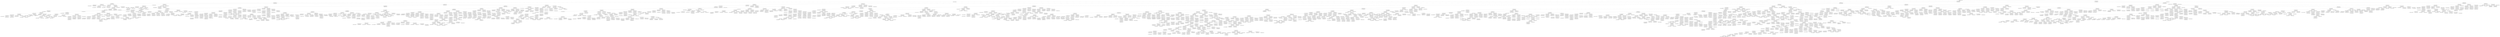 digraph tree {
    "2246_6593532f926e48cc68421ef20a33018c";
    "11_09e64be4b8041917a347b5aed9e5b3fc";
    "3_35b63a491ab2bed1d565b2ca5adc67e8";
    "38_12de783106bcaa8828dc0094746281d1";
    "1_b53d57592fc520ad88a6ecbddb9c115e";
    "1_0895f0985909472407d7ee3d7fc7ccb1";
    "1_e41fa7ae4adcacb4f65513bbc42d8f3c";
    "1_37a5186ebd86b75542c7e0fb20ea0214";
    "1_e3ac2c093ec523b152f99e668674a2e9";
    "1_0b7896cc459d63e7dca418d914de7461";
    "1_0448bcc33b45b2e85a6881af8ace021b";
    "1_717180e9edd2a511ee6599948f42fc87";
    "2_a7a3e90388d60ec3554aa4082e8de4af";
    "7_e23eba09612bd7aed8d964d73ecafd37";
    "1_3defe38bddee1607de9277929714f003";
    "1_ad148ed3783ceb5e6b63d705239c73b1";
    "2_35f4b16d7d14416fffa202d7f60d3043";
    "2_dd4fb1693021d197ab04d33225b6dca3";
    "1_0acbdbb3b210743b174d77de49ffb05d";
    "1_d86fc30db70574a6f42ae6f60df3c0d5";
    "1_e4467e8d8491c0d803bb5b2878f75e1d";
    "2_d10892eb09c3e978c4066d9197b1e3eb";
    "10_fd48f3bee24218583aef5c744a9bd217";
    "1_3ed6c13856e9dab06197bb7c4e049529";
    "1_262be9d715295791c8482f85c495c30f";
    "2_8d35485b63eeea13b8f15243bbf236e9";
    "2_63f90dd0c62681adca3056f7aa12874c";
    "1_2ba3531d5ac1a1bdaa67667c12b964ca";
    "2_a8fd8ae99e4b8f363e5daa01ff672e75";
    "2_576c693944247faa5eabaffa40ef99bc";
    "1_ae366296f8e933e38a0a158210516a23";
    "1_34b3766edb5eefbf8fb0902f0802f924";
    "1_3bf7087c7376c0ff90b4c16df544a886";
    "1_265d29374af27f5051b7b8dbe236f68a";
    "1_c4552d212df39abe4225f921b37ce6fb";
    "3_a2833a26d9c0671f817fbc1a533fa535";
    "10_322f9c4e334203fcdc3c2878693959f4";
    "1_afb2d3064eeb90bc3d35681b66d8bce2";
    "1_d8c4be106589350c1528d409ffa5150e";
    "2_6bfd3a98432a024a4202d56219d7bb1b";
    "1_ba5292e316fbc547b677506f3c98ec08";
    "6_34ceafea3e42d134d7c3e4c2ba7b2a00";
    "1_db57ae0232a2c3bd66ad27910bdf0c2c";
    "1_5d6962e5e56e720349f11a3692bab18e";
    "1_feac67e19e1e98575fe4348e55dbc84d";
    "2_39b90dd205c55eb281b1496956420d4d";
    "1_b5ebdf36aef5bdaf4e83633fdaf4c7fe";
    "1_cc873359bee917b2c5780a6972687a7f";
    "1_0d0b9959ff7a479473b24fa5c4ed8459";
    "1_0a141a4435833f4083572502b163c6c0";
    "1_4b097dae7760e9247775244618e55309";
    "1_c437b32e6cf9f58b098558706b75d7c3";
    "1_7f8ba8b450d85165c5299ac51114e5cc";
    "9_54fa53146cea61e1c5693c12de3e73fb";
    "1_1a23d707662c581134109c668b0c75e0";
    "1_b0f562988948424e09afc391d6c41940";
    "2_fa6d13b565d705fbf7f9e0b35f5ada5e";
    "3_a700628b0bb4a5844154125afd169b14";
    "1_25efebd9f6309c9ef5bb020cdd1f8b75";
    "2_b09939c263df981c9c8deddb7816b7a1";
    "1_18db498453fec3c4bfbdc04c2c5093b6";
    "2_4ac12dc99c4c347a93b88655249bf82c";
    "1_358f91bb255a20d5b0d61610fbd2e60f";
    "14_aad3281a5deeb26b9fdd10d494ec8c28";
    "1_ea5fcdb1b4203085e3456ea8e6440008";
    "113_409aeacce0770d04f674d09016c51eb5";
    "1_c015108718696e42fec0ab3311431211";
    "12_ad73102941f9f4bdf44089d49de15342";
    "1_08772c01ff5c3cf572a14b0b85d0d6ff";
    "258_10fb88c02c5c7b37aa632a0589e8886c";
    "5_8cc591a9e334d0c99b40ff0c726f0636";
    "1_77b34977e7c4064a4ff57838667dcead";
    "1_180e11e68d75fc8affcc99da991d064e";
    "9_c5b5578ccd5c62702c70a7c1d90d3872";
    "1_436b0e80f40c865160e154127e41c852";
    "86_48265a71865d9f8d0afa18bc4f4e24e0";
    "1_05cf2394edd0e3d78414760a5df6d5fa";
    "2_c186ba96aa97a58d09f9f52c8f8587c7";
    "1_5ca36f271ed91903c6fd0240f2c32907";
    "1_b3fc52993fa962790c4828c142e9378e";
    "2_06ba792b85041de48c1bc9bb7cf81457";
    "1_d96336735b8656f88710a41531213262";
    "7_e7ce658822fad2fa7946af6a141abd0f";
    "2_2958a395541810e824090650d85576a2";
    "1_4783945a36e7d8e496903e0e998efa8f";
    "3_d37fe1948df7d64d4435125afdf2634a";
    "1_c0053bf002bc0187d969c61bb3d48298";
    "1_a2bc627a92d051c5fdaae703774690d7";
    "1_f216242120ea5b1529ccb4c76b9ae662";
    "2_92d47d525768e8c546c7026fb01d9baf";
    "1_95f525fd7144c4220dc0970658369ccc";
    "11_5e9b8365b8daf5f52b4ab4aeeab15d22";
    "1_779dce042d8e8ad183058fea620a3ff9";
    "1_305d46fa8474c237e4fbb37f61f595ea";
    "1_f647f9100fbe2d91ff50529498a36700";
    "10_6e385e6a3062b897ca93ca55145cca90";
    "1_bc9afacb45b68089af3dc7b8b3b8e3fc";
    "1_2bb3cbcc5dd93fbc203727f1331bbddc";
    "1_df99188e6546b58a39f66a741bf7af70";
    "2_2c0bb0a4ebfbb5f3ade6778f4791d5f6";
    "1_385970aff1c797de8295b1c395753627";
    "1_b359982ef63ee8291ec813e6862b5b00";
    "1_75e2126c16a91e4739017363355a7313";
    "1_9db2f2e8ba1013c27f09e60adc7f0f29";
    "6_67482abcfd9ab3698b51c32596a04ef3";
    "15_011c453b9b5205dee8ddcb1985a821b4";
    "7_8fde7e07a44f3adc8a9280fff5a4f57d";
    "1_87021c1e1764a6cb7ab1c1aa1533f9aa";
    "2_51135221929ab35ab1798416a8da1aa7";
    "1_74231c8d4c369f5a79d39651fbe856e9";
    "1_3ec5543e2ff9c16464a99ba286d6f926";
    "2_bf08429ce0fdbdb4e84681e10196dc4e";
    "1_712468afacf995cbb8b60b26f382ef8f";
    "18_8f8c4fbe21f8527427e81ad94e25114c";
    "1_8fbaf824c5cfde0316b64390389ae1a7";
    "5_643e1b3a1ee2701c16adc456bfb2c9b7";
    "1_31d6616c4f92d05eaffe2518bf33e872";
    "2_2f2f4bed0ab75ea5c9ed9a7641b7eb3c";
    "1_2ab7e92479c099bbbdefee96cfacb366";
    "4_380f5cf517e61aecef88f3ea21204dc6";
    "1_abf95bb8561875e0da9da38b9a3d7455";
    "19_f5f8e73d82f4cae9d20933c25d9dd563";
    "2_7cb4b1557e04713c6104141d34d571dd";
    "1_a8034f3f1d3be096f54621ba921df52e";
    "1_e59cba76a2bad227b1d9d9893704c736";
    "8_1504abd2cc6802be2dd2d555b62d850e";
    "2_6f095f5a2e0157ccd3720f0324053545";
    "1_aff39ef87ea220c5dadfd666b472cd96";
    "1_55821dba9ac4cd11016f2f23f208b60f";
    "1_5000b7b6b0b7a2e1cf560e3e98149763";
    "1_1d3bb409eac52fd56c1833f203326e9e";
    "1_c429c011ca26e07df907e128564527c2";
    "2_ffaa97d77eb877f2ef5c43de17cfe7d2";
    "6_1b684fe81c1146be990fa90069d322ca";
    "2_e50156a6f1f2a4077155810d8da48565";
    "12_a661deb6234c010d7c3e744e7212df90";
    "31_7d5815bd35f3f41a26ecb30f39ba38d8";
    "1_b42447e3fa2dada2888212dc89794316";
    "1_34e8048b47d1f7b615ab3e33e05dab12";
    "3_dad34d0d67efce4968a00d26d7db1b61";
    "1_de2b76e78a2d030e86313a9d10cf14f2";
    "1_b666dda441724d5060c5ab4c3e73b1c7";
    "1_92096824a63f69747f04371a84256cc1";
    "1_3577b1bb7a7d8d315a3ab7516a8a46ef";
    "2_15584a3f25053299e748573f1b8ab2be";
    "1_82db8336dede9cee6b602398ba7c2841";
    "1_c1c52615094d5959dfe9f1d559db9b78";
    "10_7f20aac1344503822d9476dca2552025";
    "1_35743a94d1285682c275e591aa5888d4";
    "1_6245e9a63e4068e8ddf6a0c02de9f119";
    "2_8b375b1eefd9aa8ab3bd6a6080a10f79";
    "2_6f79ca47ea3cd3e75591712d35906fed";
    "1_b05d41a3aba95d35569a89fdb7d83465";
    "3_a1c425288e66d5eb3879f008a95ef8e9";
    "1_4c961eec3dbf3fcd44d7a1b821246028";
    "1_bfd3001444b4215a223ff24c7216a8b5";
    "1_85ca0159bbb817e8818c38e76e3a368b";
    "1_8e534c8d18ef9bdd4972ec0f2bddf0c9";
    "1_c79caa654111ad3fa8bba1e29701b040";
    "11_e0b63c436d17cd236745b616a8841242";
    "2_9753b2c821b59d05333f1ddc16062f41";
    "16_611c697451f2b05e7539cd59e19738d8";
    "2_aed62553ba79352cd25676831c43a6ac";
    "1_25088802ce6550498a3b672bbdb4e6da";
    "5_8d7af47e546cffe01ee3b21b1842dcc9";
    "1_e03753a0210a647565abfe75e5db1d1e";
    "29_d7275de321bac875c8a97fa8a8d733e8";
    "2_a4800b1930837b7153b06eccc6301c1d";
    "11_5a8d1fa616fa179ac554340b745047a9";
    "1_04e503b5ad16ffeb05e361565ef3be26";
    "7_187f01cdd054957f160fd0131a52bc87";
    "1_47a7cede3bbb1320d05ec5fc19fd28a6";
    "2_7e55aa0fe582bbad911653a12422740f";
    "1_43d266a0618f70b382bb373d01cd0d9e";
    "3_a5f7f0d50288f3ee7b7ef3018989990f";
    "4_fa857b4a0678e90af15fa3211250d556";
    "2_bc454f5801b029155eeb157757f24da2";
    "1_d49b40c21a5a99c60cd51505eefa2b8c";
    "1_93f5ee45ce9ae8549f3cb6f908c07c74";
    "2_0927e291989ccdc4f218dabda4d89c1d";
    "7_7f348f0b0628b74ff47ca0248c7b52f5";
    "1_53c54a70f5eada72bf8a1175cfaf1a3c";
    "9_3cf840cf907896a69dc64ebb0b368abf";
    "1_42f422aaedb9c933a988797b933393aa";
    "3_b16f1dae1fd1845c04423c19f8ab308d";
    "3_5131d3157afa81f979955594d5ee2410";
    "1_534918206a1129359cd217f28e8d7509";
    "2_902bae1ec876605722891ada1cbdd4ba";
    "2_86c10a337a54b423c3083d344c5bc322";
    "3_b91c331cbbe34c46068549796451dd4d";
    "1_b33d77c1540f3e368236fe5e7a83800a";
    "1_e50bef9a44b8d0d252a08a0ca5a23445";
    "5_7e46dc610bf26b2151ef9c47c8d9baee";
    "1_f3486b6e27b51ef05b0addfadd31b4af";
    "1_eaa04c792e2157ff1efaa485e3a7fdb1";
    "1_a14187c66e171051341066e6b42ff1fe";
    "1_47ec952a3a5dd477c8f60e158ffa42ca";
    "1_4d85decd67fc0da5a21855ba9b5d5cd2";
    "1_ec944dc85bcb2e3bf05a22114b783058";
    "1_64c44317f0312ba95e646c26dad4cdc9";
    "1_836225d5451302ceb380946468a23d65";
    "1_4572823ed2960ecfd27200c02eff21bb";
    "1_1d0392f537645afdab3f5246744a18b0";
    "2_7971ebfd1aab364c972581773af4a699";
    "1_905b6d75828587dd5d2dbe913442b799";
    "1_07ac68dfc183e1e2aafb05216c47b19c";
    "1_71650b2ade8222c41f0f8e4f03c35232";
    "3_f14d706efc7f1156f25c8a352f48c7cc";
    "1_f1b3ce37ec55900ceeb012a886ecf770";
    "1_8e269d94ba426a12abb0b54c39065910";
    "1_f50474eadc0a14fb8c8e2553d17e0d59";
    "2_a3ab1dbea4bcd557442d56d0bc48c5ea";
    "1_d541c73164f05130dac29a8c1d4aeb89";
    "3_ea5e896d96e99acb1d31b52c09244326";
    "2_415c3f60c27ca8dc702064436c0b034e";
    "9_5393ebc12896aeae52bbdc14a609a292";
    "1_131ba847a81e0a4f41fc5c67ad7317b5";
    "2_91140353737101995904a40351018ea5";
    "1_81fe47c7fe3b2f7eb478307c8f7ccfb8";
    "1_96c5a1c679ff9b523801ca4977241117";
    "3_72b04e3b8496cc0beffd1067e5c39dbb";
    "1_157dd2e03b4a47a1316a737fd147a0cb";
    "1_32e0f25df6cd72b36ebffce04160c263";
    "1_0c11cdd4cdbe397a06add6a39bd2f2d6";
    "1_3db9b7089f3cbdab68f6ffe456a46b76";
    "1_edf456ef6df403df03280c1b5f58515b";
    "2_c44093146768091420d87fb4fc66457e";
    "1_6fc627a306910adff6f544f87c8795b0";
    "2_124c56eeacd4d36adc92ca7bc5db19d1";
    "1_d5312943b8dc4ea0c9206f9ddee7de3e";
    "2_4524fce01905dee87285a1b321384a27";
    "1_7c7ffb2c70dfcbc715f85daef08954d7";
    "1_b0244f39c7de1682616ac17deed431fe";
    "1_adc6de55a5e225b494831d52d054712d";
    "1_47caf30a78dff04b4aeecb538776c3f2";
    "4_30da32b767bafed7c97a9c56c6bd6467";
    "2_7169b45f465e8aa0d8a1aa35f8cc7ce4";
    "1_2d510400fb041f0c1edafbc180c3c7cf";
    "1_a304c648b3073968451d653a0782c31c";
    "1_bd0f93fb52cb12cdb3c98e56578bd837";
    "1_d895ade77a555a8fc7fca2e824a62381";
    "1_f977c96d9b839351851c8cef07004036";
    "1_abc90c4e25dc8038de522fb0df43bade";
    "1_4b0af5dc60e8976e7ef98c25571086a1";
    "1_42766c645f6e17e23f1ed4cf5dc67236";
    "6_eefc7c3e4a6485eb3f7bde869e44d640";
    "4_1b502e97d797f7ac43c226455cac5f3a";
    "3_9d973c6e5f80ff7b62d544912bc7994c";
    "1_b49b07bde0e99c51c7504abc8788df84";
    "1_628e313df19e7641444dff93a4f7de77";
    "1_8c9661770befe88ec6811b53dc4171d0";
    "1_d272f44395bf195c2dd51176e6521eaf";
    "1_83abaf097ed110c32bf5fe3414e077ad";
    "1_e59ebc8401c351a4b03c92eb0096570b";
    "1_d8882b8114140ddb5cf9f17ef8f51aee";
    "5_7ca2c26ea00db20efe3fd58d5dd33c31";
    "1_7397c748aec5d9fc7d23220923a78a7f";
    "8_e4420d0a87511e0ec330541dcf859c89";
    "1_73d322cdc2478319e681fb434d20e946";
    "1_c3d6232452d2322d1e93a2b00a6fe4b4";
    "2_3bb921f36d6e034d465a1198e05325e4";
    "3_33f3aed105b986d2428b96a5dc0b01c1";
    "1_42f2509e9a3e02688975449f70e4c82c";
    "1_575c4a3b5d94ac3e0754850922db4654";
    "1_1bd3500df039d9a6e0d09f5ab5db8620";
    "2_4c2910e5918b2d909f3f0773e0f269d3";
    "2_338b7748cfaed316af29c63d41c5ee12";
    "2_d81beaac1e7608f1137c4a7806b5459d";
    "1_c66d270fa720afe7e458b7e4b49cc89d";
    "8_a14df15c66931d10e95ec48a0aff911a";
    "4_906f99e1013a73e33dad1c480cd62e76";
    "1_ded3e3f709f864349cf0a0fadb58643f";
    "10_9509df13ed48e9006d7cba1a538cf56f";
    "6_b724e078a4550d9087bbc6d68335aac0";
    "1_a4945fd2526a10718fb0db6a2d96c685";
    "6_40d33c300a3ac6f0d2ba5f28e31bb371";
    "1_052b790250c284b145d8b42f4909ea1c";
    "1_85a852bc6feca41e83889538dc9533dc";
    "1_5b74d93e1b1f96779a0fb16ccfa260a1";
    "1_620e416b2c95bac19a7169db9f07415d";
    "1_d2b7552af96760b201f96903e8e10926";
    "24_344844349c642dc3762aa73fc8ddc2c6";
    "2_4effecfa8bedf69e43b5ae63a899b265";
    "1_346c2270ea6f193c89be512ac50a0668";
    "1_101c69f8b01db2d5877cec2c5ec730fe";
    "1_f08a0ac3c32036eebd828e0c25ddf3a5";
    "1_e414011b55d39c0b3b6505f892e1dfb9";
    "11_c526cf8d1dfe0f0d56aaad2844212e3a";
    "1_fa53b93baefb2b2e56062af4c4c5e2fd";
    "1_8e47c9cb31c414f9742142ffc7e5b4bd";
    "1_1d74f3fa66ccb4ff27bd73743edba1e2";
    "1_600dbe054595796c9279e2c18cdf20c1";
    "1_82b6fd58bf7b7edf63a25182dd7dabb6";
    "1_2f2fdb5ad69ca5dc91e95a6e01972b67";
    "17_acde04883150d843327868fc602ae3be";
    "4_452e0063bddee0977cab2b2af28a02e2";
    "1_6ba325d01eb0f6834b21ba7d4affa1fb";
    "1_2189c364a6c2c7c0932f2f72c307bb39";
    "1_72e901a7604153c8a951d04ac75ca638";
    "2_916738dc8f0e25346a230c1f2d25ee96";
    "1_5bb8699a5284d1b4f41f05715132207d";
    "1_e092afd635f19ea8eb2b9a24caa1bfde";
    "1_ce3d5544f206c92d83218b4e2ec53e0b";
    "2_7dc4fff5d81640e30a76df8e7617432b";
    "1_d9fa267565595c5fb30174ff5fbf6f75";
    "7_724a0addcd4f038cfa3685b84278ceed";
    "1_4606dc34551fb2d1f8f90c1d75973701";
    "7_687f7e7d85708a51154c334c194ea7c0";
    "1_690b69d4a1cd1d141e711b5afefe5f36";
    "6_19f2ff9391b864bf44cf8e6824ad4235";
    "2_e056b49f347891c781271d9cf1d64dc9";
    "2_fdd1335851584849f7b7c9f139c32f9e";
    "1_3431abb5c9445f3d8701dcd6f3af72b9";
    "1_4ba96d04412e0e67110ced839b6811c3";
    "14_bebff778a2755589800e1d6a9391b2e3";
    "4_b61f872c6ee61af39379423f8ea01cd1";
    "2_d8fc559b4932b89f839a8c9c55b16fe1";
    "3_0e5bcd0ab7751b5eeca35521fc18e6f4";
    "2_bcac977a7f564b234651acdf15c7bec7";
    "8_61ef2ae949252f21fe9d53cf85f4b0ff";
    "1_fd4548e13256d91868b7a73240da9201";
    "1_6a8a3a680a3485c2202ca35f68117333";
    "1_429669a349bb70e4e4920163d10ddd44";
    "1_dece3fdfaffea1aeae49f55b56e6cde1";
    "2_b900842a8f0dfb0ca716a728d575385e";
    "2_c5a19e86c0955cc0605cd554a7d64117";
    "11_73238ba0919a29251fb3138d69343558";
    "3_0095c5a62396e34139856e25c8ba07bb";
    "1_0ddfc4a7f9967bc3e514dc7a4fbd2cea";
    "1_2e7f51c16ff3229c112f5b0ffbb1a797";
    "8_3f95378c948c9ff5c298c2f1842a1c87";
    "13_a2770d1f5d9de81c49624dd752519bb7";
    "2_081c09cbab3906438782cb5059eef527";
    "1_14b3ae400d9da082a9587e9a2036bb73";
    "1_2b56f66d2b048596d34fc77243f5ca6d";
    "3_3d37ae99a652bf0b938aeb2bd7d6ed24";
    "2_0027b9aec21c28ca6fe04a2aa3d13c16";
    "1_020cf9e294b7d49c8938adcd0b3acf98";
    "2_d9b14f7c24b2ba49cae47ad5b0b6cd11";
    "1_274845d5d0ddc0db0bc5fcce207f148f";
    "1_908b061f15ae3c8be080476a62ce1a0a";
    "5_041f3462f84ba3e86e47a560b303291d";
    "11_b5bf14494ecf08ba2705571b8c8fea52";
    "1_5a478b717585b5b033dc97ba7f8a76df";
    "1_d15b42251c96e9e2d737d53e7ec3907f";
    "3_b70cf4c580a1bdba758be8e0936860ad";
    "1_f5c9590ee27c0023cd827537e0c7438c";
    "7_7f6e38ab96831b048486dc4e88769f2e";
    "1_7374783181554d07bc5557c416142d2f";
    "1_91efdb1a894bfe0008a7c0a39372bad1";
    "1_e8e3a627001f106e64b21426e66f6c90";
    "1_76c8158833d8b298d0fb87c451f1647a";
    "1_9017086694f7f9f2ec13854bb1019b00";
    "4_dcaa2e344e0f13978defac7314d7df30";
    "6_20ee782654b01ef891c355426c5024d2";
    "4_6a2f515c2651099da352fe7f66784ef3";
    "1_6a965b6134a71e9830406e832461c0a8";
    "1_bfada9e9d8015309543a9b963dc48d4b";
    "3_60bd6616208773be680b3318b44fe1b2";
    "1_01c4f19303f67e5f0039be236a7bf567";
    "2_19984c377d2f5ac9328fd4131cb630a6";
    "1_af45c36aea0062a94e30844dba6f5603";
    "12_23ffa9dc5930ac44276f68b269a8cbf1";
    "1_74baf077c3b7635ecf0e053bc1c22f7c";
    "1_69bc65f9db3909951a34f220692c92f7";
    "1_eddb59f49c5e671fba3012830dbf9e49";
    "1_af139535e1b6e0b8b82212283d1ba64d";
    "1_7c407ecff459513a5e5bf00e6b2fedb9";
    "1_9877b6132155631c869e4333c582c0a4";
    "1_a1dc50100eb17cedb531fd62074ff1f7";
    "1_81366fa7eca2c0131962a1f5a5c766b5";
    "1_cf97db1e7b9d1a6b5aac99389aa49e81";
    "32_e76eed92888193d8e54926e41e62b6b1";
    "1_451cc7e55cd9a92932c8470a33f27126";
    "1_93ff58658545cf1f8890ea40f225af01";
    "1_ded6aa83bb37ce615de0536234f707a3";
    "3_070fd506739994226bf50979bb7e5073";
    "1_fa7171124840b8003b7b2098325e3e92";
    "1_d8939441017b2429e770018aa87eb352";
    "2_29c34137f8ff2e87ead7254babfad849";
    "2_a369bf153cc998515f0daf00cae05a95";
    "1_1f6ca489ee1531a22fd864999e40a26b";
    "1_e46345f949b48ba5d496313558ebad05";
    "59_dee4ebb85feacdda03fbac5166d23d9f";
    "1_bb134239ecfe4a721e2e0f9d73222623";
    "1_f653d63c762be2ce73742adbffadd06c";
    "3_fa2e6c4aecb2d0c3f85bf3949ec4daf0";
    "1_2ecae1c5100709c9eccd988404857a1a";
    "1_515259b492e338b40f6e0985490c22ac";
    "1_88d4e9613e8797455f8a48b83f03e61a";
    "1_b4ca2555663bb40bfed523283fb65b46";
    "7_6171c864d98d074a58461fa83da4f314";
    "4_1d41962265da633078c363cd19face4c";
    "1_e01d612f0e3c10680f7cc16b447abc32";
    "2_b3aa3625c86660ef60aaeb9019953e70";
    "1_802415500ca7c8de80ba7764b2e280ef";
    "1_3316612bb1066c6809adc617a4f53f61";
    "1_a9b5aea3adafbc4f564067da1a2f9dc6";
    "1_6bdd0492a5cdff0304640d06cda1c1f7";
    "8_aab220fe8bb6547130b27c80e39a9a44";
    "1_029b60b005846449fc42bacb608cb1c5";
    "1_6ab343a1feb26ddfbda5f6f4b5282418";
    "1_835a6bfe736d9a5aec8af440b95f9a46";
    "5_da5ed77c73712fe674ef5983a37dafad";
    "2_70a41e2ef7a4aa0bc869aedf34daa406";
    "1_b2730b99dfad1034830fd32b436c214f";
    "1_7c1ec5eb8918dc38fc3394be5f4da617";
    "4_6dcb89aecb134757cbf52bd3c7f1d0ab";
    "1_e21e3cdcea502ff5f858ea4c002b5cd3";
    "9_288f5456874cb7638fdfd4b324d2f332";
    "1_0d6ee544c37c2cac8063a65e883ee9c5";
    "3_85c08a51c076abb4de01da5d14343472";
    "1_4500fd4e118c7f7ba5e830931bd70963";
    "1_70a5210ca20de51d107dbb94fddb6cb7";
    "22_dc63cdbe26991e92ce1c997b1cbe5533";
    "1_6779ec66d52e403cc401b370b2077bd4";
    "1_ae4df9bf47b521c572186be69f481023";
    "1_5e30d9218299d4f92d3fa77e5f801aec";
    "1_2af457654bae3107fcf6f9f80d25e875";
    "1_92432401884b51bc7c7b4ce4634655ff";
    "1_1d654ccb27bb336d64249faee88e2970";
    "1_7d8aee4f195e1efcb6f44be7380c183c";
    "1_8e5b52d3dfde3fae16f6621daeffee24";
    "1_48cc9172e8bfcb11c621c7c387faa59d";
    "1_a9eebc5bdce4520633f18d9cb1a2b57b";
    "1_15be3e3a85404db67a7fb4d5e419f189";
    "1_ec3fb9f1db6f4f762366135d3d6bd734";
    "2_de53dd3001d5ba5363f0eb7b0166ec93";
    "1_0c177370f03931b9ae97abe90ee0dc60";
    "1_b25802028d3dca7b5bb916056f801ca8";
    "2_5e711fb81ccdae25a1f91db7907e70f2";
    "2_8a84666a4fe4fac3cd007e5b4ee1a139";
    "1_818666a06572819bb08ab82a79002a4e";
    "3_fd7140ccdf79c44570e5a77c2fbc414b";
    "46_d93afacb17963affc1de8928b04d4c29";
    "1_fe0a13dcb30f96063bef2dd6cd013827";
    "6_55cf9d7bb29174979a50ff559cdbca2c";
    "1_8327dcb6e9b8aa0cdf75b188e7225473";
    "3_d5faa771dab0fb6f791b55a594b8cf42";
    "1_9cde3ac7931714c4e502ded5f59d6eb8";
    "1_b018b10a128d1d2f490dcb3e5dcf7898";
    "21_9bc83b77ed03a58883816f20477e4911";
    "1_d3a1b806be3845f840dee340a0fc1fcd";
    "1_9db3f2b5404a0f8a89efc99e778c2109";
    "1_80d9dec848bb04412bf564862ceee3f9";
    "1_a3af8dca30fed44cfc034b6dc9345615";
    "1_98c5495af24d6f5ac4758e0cdea755f1";
    "1_7622c20e464a77f3d77c8f056b29e168";
    "1_13363e0f5ade2001b5af52a725bbfc56";
    "1_9996806827a4dd6756ceb666d405a45a";
    "4_93cb0913f1984e3730db2f9e625adaac";
    "1_8cc7442a1ab4314b4a4700349c7e28ff";
    "1_b46e5f05c0edd0ca0d0e099eb518c2f3";
    "1_9cad8645c0cc3ee376290b1581c9b2ec";
    "1_7325a7bcff3e25baa48f5bb3f1471f36";
    "1_bf463a231001fd305fe662e3bec7f0fb";
    "1_27615b34491a5152e65e053a421354ad";
    "1_fe00859f8451ee6cb0fd78f6480eb624";
    "13_840daff4febd38e96fd363fe4013b5af";
    "3_556ed9c431d5029c61acbf199ad73ca8";
    "2_168698579ae7cd6e08b5d1721a26f733";
    "1_8d2f6323fd8fea53694a2e67e3cf2cba";
    "2_90535a636d27f963c0f44f96527169ff";
    "2_10805d82d7c567f221c891332c59e907";
    "6_6757a64e0f5c55b81e239eefb7966c41";
    "1_a3bf1ac092f80f3a3f2ef530f9f1df6e";
    "1_c057e43c2fabfee7cceb82083da2cf29";
    "2_e4558ae4c93cea1e547b370806c97594";
    "1_dc0bc3710d3c09e5831b98b3d3fc6ab3";
    "1_4ab936942df09b1583af7a173143e3a8";
    "1_a8f485ed7ce2683a4af87d6f816a7780";
    "1_c00c119abaa4a46c72afb7a896544d8e";
    "9_f2ec953608d219c566f3609602b88d8f";
    "1_0397194cc395c0420bf9adf3f24c2fdb";
    "7_25c9fca83266938947bf4161556cddb5";
    "1_9a551ea17b00a2774f3327870acf7287";
    "1_77cc35d67614bb4d2e8e6b76a8c120c0";
    "1_8528392c4faf759db33347c9f345f904";
    "1_12d8e87997b1a4c483098ef379918830";
    "1_71a7efb25461a8e7d55817d173c65d90";
    "1_ae31545205b9d30a808cdd4dfc990280";
    "2_4593567d8b66c6c5e00d51727ce23727";
    "2_c4eabdbb599ab956348656decee51e36";
    "1_f40496b9a7169340d1fcab6d117c777a";
    "2_cd36b8c39d888029c8429f6190c77308";
    "1_952cd8c800f4d43a9ef70788875e2fcc";
    "4_77ef1a8cb327cc35d42171900c690017";
    "1_7d18aee7ac415df5ff41e51f08a87d7d";
    "1_493b936a0829ef889ed7e88195f46353";
    "3_629b5be00fdd0c853f73440460047be9";
    "3_937a36d77b89bc2b1ce949657a68bf97";
    "1_cf536e89ade50d9411fb52fa893bc12b";
    "1_0f3be73ef5448c82634067258d85811d";
    "1_37976c8607ff18720600d05075249bc7";
    "1_3ab35c44b8d7720dfc23bf3a4b00d45c";
    "1_63d659fab91e2ee1fa3e9cf7bdadc0bd";
    "2_2247ea5d91ec5111d226b26c4b7dd30c";
    "2_89cc92ca1638037e2103854be98c2948";
    "2_fd2c02ffb94048e424614ab503619cd9";
    "4_a75b099457aa04e112a076cf32deba2e";
    "1_e558f248aadb20fbabc2275fce9d9afb";
    "12_9aaab695a05f634e41fd4af30820cfb2";
    "4_293714624a24d6e596ec3cf29c5e3340";
    "1_c1c79864c50d5313a8442145ffe5aa9c";
    "1_0f86deb3a83935e1e53cae1fda826afe";
    "1_453916ccf61ca5007632a705233dc42d";
    "1_77f0fa14ab52e2be9a7fa186f5ae4e39";
    "1_51e17b3f8886c6bde986e86a081c171b";
    "3_84de101f6fd95bd664b2ccd23a244d69";
    "3_bc959625efbb7fc9ccb9900a68732b42";
    "1_a0b596f160e8d909554251fdd13a2fd2";
    "1_40364ef0df9c4df67743b23d4dfd0737";
    "1_3b561187308572a6634218fbea9d77b7";
    "1_f14c4aee205fba9c6bfe24a5dde65ce5";
    "1_0945dc23d8ed078db0a7799bc13e9ba4";
    "1_b5da3d53bdf850edd2b7c47916dd9c2c";
    "2_4146b57d6f7c4e863e29c48bb3e48010";
    "7_91491157f311f9f6032f891f17ae6e4c";
    "1_f1261d1f4a5253790e9f8c2c8355efeb";
    "5_df3fccfcccb5f6f991fad8831d24866e";
    "2_1891be8c099a25fd1719e0204538f283";
    "8_ad0ece7611442dd545dd675a8eaebf04";
    "6_813717654dc0c555353b88faac7eff7a";
    "1_bf300c3f58ee591464a3c696a64d6fb3";
    "1_5fe3c305d73728ffd577889cb7984a58";
    "2_16a58d970051d2031d73217d42b7f929";
    "1_771b355721e83a0983bd69b7dbc972c9";
    "1_b9335a507fcf53cf49add5dbc429beec";
    "2_ee606accabde04543ae59cb8760d6145";
    "2_407cf22452d08fb6903b6e576f758170";
    "3_ef0baff07d06df3fec8c9e8e5f2fed0f";
    "1_7ac0d6bbf395875878671831032b9a2d";
    "1_507058768ae01d4b2f01f65f32974147";
    "1_0545c4edcfee63cd9416287ea083ade0";
    "1_64c0131e403f2eb1877c573506f9beea";
    "1_3595edd91340bbe478fa5d4a107feb9b";
    "9_2e7a0763d48837a25fba5290916d2830";
    "1_4a97055a5a5c0f30d1bc5979bea33452";
    "3_778dc865ab09e9ab537fa3924941e41c";
    "1_67dcd8b55f23f5588b25dab26368c5d0";
    "1_217cda6c8293b566b8e3a8c03ba63796";
    "1_03c1333a2174ac141cd1dc5c937edabe";
    "1_543814ce04c1c7813ef42e7fe0abef00";
    "1_600ed6f06199b27156f02df015050fa3";
    "1_e874dee9c72dbf8afb1b93e03973dc2d";
    "4_7ec73fb5327ba4e6d04e7018880209e3";
    "1_b94523dff2c5829633fb96779cbeca09";
    "32_20e666319cdbc79fc4ca41231de74e63";
    "1_d034c8f418028dca3da3f1e6c9c9539e";
    "1_36e7697ebde7d99d8f2fcc94fc853929";
    "1_f0c10887ed50480d7c0053e794a7239f";
    "2_06f17b921279cec077fb0d242bd944d3";
    "1_ed826165e46a7b9b4f853e048788dc3c";
    "1_5d5f8a623c42d713f6d85cf076ae21c5";
    "1_67d51feb66d160efe2610bee3712e5f1";
    "2_749b8b08e699bd1fe384c9f1da0def93";
    "1_38ca4eddb6a065ecd518b6615aaa53b8";
    "1_01a6132d85ddc5f6eb2f40ca7cf24884";
    "2_88ebc22c3ae29ad27a1ecc6005eb8662";
    "1_34f8c656ce978d23d1716eff7df130f1";
    "1_2277e77efcca5dceb4c0b1b80038d701";
    "1_e2d0abaf0338ac97fa1075a5fa685bd0";
    "36_51da4bd88cb58aa301abbf69cbbe2033";
    "1_d60ed1cfee879dbe847281c2b47b64d1";
    "1_5b738a82d739b11ed7a9094584ab3549";
    "1_5a58c65614876f25d04776f4dc117076";
    "1_3c81ae0ef8177060d818ad603e63cc74";
    "1_b241f61d309bb4ca2ca4c50450bf71db";
    "1_d42f9d8cff4411c67fdbbb52782deded";
    "1_dbb89cb83bb56898a2e988870c4ac09a";
    "3_6ba701aec829f39bbdaf6f7361771408";
    "1_94b18e31208ebe93e83d03d9d7862236";
    "1_641172cd4d6aa1cc7efa48715a42e180";
    "12_fd84367abb5e282e4a6e4ec436b44817";
    "1_4fa091d1d98c0a0fcc07c913f85f4c0e";
    "3_848fcf700ac1e884863e72f22619e3f0";
    "1_141a8d18732d81625ced65378f3be8d1";
    "7_0e6da5472196dc9c75a76bc0f9e69725";
    "1_bc6f280a1a33a05ceb10de03f1737997";
    "2_4307c84a16a10772fe8116eab8508a92";
    "1_7d7d2f39b893ea3ca706781d1ca03d70";
    "1_87b59e0087b7cfc624758ac0f7cc0f89";
    "1_a6e038e142ed9e43329a042f3a7db60b";
    "1_636d430d134ce1f834f85acff196849f";
    "7_7d03be5acd67235f3840e21ddc5e3211";
    "1_7bc4596cbd1450801da97b20befc214c";
    "1_608f8ef89568a17c2385e442623d15a3";
    "1_ae304bbff97e2c23a40293dd6cdda7b3";
    "1_514db6411a57371d091e0d715c0d0418";
    "1_2b0328317d4ca26de64d0ce8957ef843";
    "1_4e1f84b82b5ddf0698ed7156f1e3966e";
    "1_cd3a28ff3d55d6296d310733147c9ce2";
    "1_287020024460853a57e65d2093a151ea";
    "2_dca3523cbacd7f9dabf654abc783d2ab";
    "10_9f35f2f54b6c4b24cbadc665e1a0088f";
    "2_b58f8a3b8d5730956f5e3cbecd8aa354";
    "1_67789decc3f005aa5b8563324eb590c1";
    "1_437a6210d63aa6ffe5defadd1812f5b5";
    "1_10986b8656b9cfa3d79a37924426c8de";
    "1_a0fd1e4aa7c30e4259a8b95a452a1161";
    "1_3e29ebfbd31c5ee82956bda84adf2b14";
    "1_caa95d656ec5d947f0e3767dc17c2fc6";
    "1_ddd93ac1d00336d86bda895b28648c3c";
    "113_4559d9aed356ed928f819a4085ef9997";
    "1_ab103929173ee284d4359edc4cbffc4e";
    "3_2f570b536bb855668cdf32caed74439e";
    "1_1a4f68411fa8e417d2da7b2452d5ce7f";
    "1_4c4a00c2656023d53aa2275a7dbc2560";
    "1_2ac296f070688e8f5a0701fdd7a10085";
    "1_bc77d0afab97d5c3f6c42b50b508a001";
    "1_28bb7ec52fe3cd12b6cc5dbc6d6ce2f4";
    "1_657d6b8ff4af0bfa65ab9c550ffd3eae";
    "1_5e6927bf7da988b6e5a38998404c8630";
    "3_401ceb1157cc8fe9aa05a6fd28a84e12";
    "6_efa447b60ca84d68f807c2ab2d2c0b12";
    "2_35f79e963fbb6aa67cce0d68606cdcf7";
    "2_83ed174ad3aebbc5a3c3bd3410471e86";
    "3_ee3bd916bada6c2c4c359ea476a5df97";
    "2_063d785064b987c1160de6f5994c8f08";
    "2_15cb7fd0289ccce7351aee639eb403b6";
    "4_b380253208182e0ff2a83daad4f644ec";
    "1_1f9f14d67717d30ba7a46b87dc91c7f9";
    "3_ac55f61566b96844716a4cf13a5dbec8";
    "1_342acb2ee8fc579b461cc40967957db4";
    "6_3b7c263def673e11633962e4dcfcb958";
    "4_310855546be086e24ab01bb9d2f12955";
    "1_b8af7faf8fc1e9c7fd29fc01c79d40b5";
    "1_66110cf11ec3a20aad684db235160c7c";
    "1_7849158e08fe7b3a39e36dc55eb6000d";
    "1_0247e4bd4e46c9aa74cbf184df2e1bc0";
    "1_da5559a4b6326b166d2a865fa1dce822";
    "1_acce000dc3c3b7b137115fae3e6d2b24";
    "3_e2c4743cbff117bd2e6ca8c76ab9000b";
    "1_31c8e4ead98bf37869019519e0bd484f";
    "1_9d567fd59ea4df27e6790257072de98f";
    "1_7627a29e333b09e1b4de74cfab220e69";
    "1_02bef08cd642da33ab62b401545bffcc";
    "1_2e4b44a0530fb59fb61ee1be413b74ba";
    "1_29638f963c5a42a40293d312799b13cf";
    "1_492e4454cf894ff3c858c0e063761e48";
    "1_5bfeadd89a7ee2c4d48fde557f2e2d92";
    "1_d1973d0d9e019aefdd119158084214c9";
    "1_92a8e0ee34a2e4dccdbd028767e7d562";
    "1_9d6c3768b1c36e84791289f604c96b79";
    "1_9b44ef8fff2933c44b09f67ae1422d1b";
    "1_d06bd03c43129b0c1d2beda6fd7ccfd2";
    "1_2e540d9275c26d9606cd3e9897ebfed9";
    "10_767a3df039448364420c2c14160a035c";
    "14_841b1c994bf0877b17bac4bc597bc885";
    "2_e6cb9f974f41a26ce2620472ad7e5414";
    "1_e55307acc066f24e66ea238f8c334e48";
    "1_14cecbf503946df5b7e9393ea00dd10f";
    "1_b2f5c2d49d637455419974135a21bb90";
    "1_49c333f5d91f76ce982c2f145182f4cd";
    "1_d0c92dfddee8068aa50a9f215437e73b";
    "1_d12bb8e47a92095c1e8efab383e37e45";
    "14_5c8fb1722a1dedbbd95cf89c827aa21c";
    "1_98e65fe815d253da8e9b4fb1d6513816";
    "1_55f3e17317541a96a949de5c4d38ab82";
    "1_c2dc58897d77070c976de53ca454cff0";
    "1_ed1200d9fa279314b10ea07b02d77630";
    "1_da45987007637993ff098d90f732c2f8";
    "1_9cbf5df537c1ec159f65b5a3125dbbda";
    "1_bcf27e683660204cf60b0446948622b5";
    "4_5068b67fa1a9f05227f149ed0ba5b83e";
    "1_17d2591945f965b174b27387ab426718";
    "1_117e7af2fc2d0241e11df0d6aaca3f8e";
    "1_ac13a23a62f0a94504f9136c49730dea";
    "1_8441e6b205c1d89ea897843948fb5c51";
    "1_614cd806b3a0df021fe4f457802f5769";
    "3_8917beccd80ecbaf8c6bb3c6cb6e08fe";
    "1_2c87048ecc4f120acb5e1cb3705ba6b1";
    "4_3f2b47de3bf6857e24df586b3283999d";
    "1_a9ae427e03a641aae3f90c9cb3f62198";
    "1_88bc95e4d30ae146244b6282c0544416";
    "4_79ce2a0996460415f2586707823a4d9a";
    "1_8b107163f7716cb367d5d92d3420b2f5";
    "6_3f443f5f35e62c4c4f1de89a44146d46";
    "1_540e1b61f9564b194be4889621e33cce";
    "1_a8157f84d9f2dee6466bed9c59df66f5";
    "1_da0fea98832bf2f05326bd021b1f657b";
    "4_5c5a718af22749ddfeaec84e99e3db16";
    "48_18d7186ffc9aefb466a05423f4a5301e";
    "1_3faee6e1681bdf86b0e204116a5b6a97";
    "6_a242f38afaea71d5313e610eee0a89cc";
    "5407_5fda46cde1d4f30d69f36cf407d784da";
    "1_57bdc00d50dfe71ee3f8a8924ef7d101";
    "1_b2882b6921b017826733d5e82d8a2950";
    "1_0e995ae914dc4221d204560f742f81e6";
    "2_31ae3d0b58e559a8ed5e3b46bc80d4fa";
    "1_25dce4aa07f7a7430e7f54b1f46c9e01";
    "1_e718cfad6ecb9b3fa03c5502831556dd";
    "1_752b3b3f7385170c93823bf8c5738d7f";
    "7_8a2c23604247ed5e03fd729075e7864c";
    "2_f54bad764dd0f4ebf732b2ea7b876c76";
    "2_8a3fca72e5b8e3048aa02da62f037c32";
    "1_1de44f8c1bcba8a8bd5b6af7f9c5b508";
    "1_b9045117174e059d43618db96b90963d";
    "1_b574b93b725a226539340d456a2a41ff";
    "1_c215889109c57169953398cc283f79be";
    "1_8167492970c539c1a960b9e9d10b36ea";
    "1_86e28852f000a1ef8a68e432bfc15b11";
    "11_60cf05e45e5bc28d0060d68978d37687";
    "23_b28f0e0f6eb460a12ab6d4623c93060c";
    "38_1aa8f2c80f1cbbb5827598d78dbf6ccf";
    "14_2cd9337c3ef27334fa40f987ae372555";
    "1_383e2ad8406a91d4daace3c61094605d";
    "1_907200dbe27e3f99bffd477983b7b076";
    "1_b4ec816ee690ec5451514e3ae49158a4";
    "2_dc0d3b0990fd449f313ce23141837263";
    "98_bab8fb3596094742480142c476c43890";
    "1_576d732e84bb7cc3b04cb78473a8bc3e";
    "3_8f56b2abeaa76b8865b43b579658968a";
    "1_2e76668b24fc49feb1794bc0625cef08";
    "2_1a96795415bbbf080586096d04a11f6e";
    "1_af28c70b71e128c636a242a6d3ec95ae";
    "1_516f4c284987ee8fb9c6b79e77d5471a";
    "2_dfb2676959065ec88620c50f59f7b9e6";
    "1_53ab8942315c15b15215d70032e4309c";
    "1_b5c09998d6f1d0d08bb0a9af67ed6e1d";
    "2_61aec5018bd504c0344fe8a2d040dce9";
    "1_090a08236177a200f2ec84005df4a331";
    "1_0b1fac9b580a798438200b90a2a13dc3";
    "1_0047552e43490936c4a7d8b9f04e58d8";
    "2_c80089c28e8d2b55f1e824c761974b3e";
    "1_35cb5791c099dc543814c2ff6bcadba3";
    "1_7f670d77915eadcf536d96db05494957";
    "5_41a8fd487221ff7e6d516a5b31fd9e40";
    "1_923676d6a217553db218ee6de2e43b2b";
    "1_9a19054c6fdb8720ac79ec0e7f76a76e";
    "19_954d67cbfca599f45e32bbdfb673e32f";
    "2_83712047452be7e9d29c7145cc722fa4";
    "6_49b4b19478a818e6e0cf212512ffaea7";
    "1_827e9dcf4e05d3815d02ad70de442cf2";
    "1_2ed024af0e539300700fc4dfbb518a36";
    "1_a71345a1c3e27880631fab4a1edaf684";
    "1_fdff09320813be64ff01ad42dbd89ab8";
    "8_bc8168005c9099da33dff5e6034d47d4";
    "1_82a7dacd522199132d047817880a8417";
    "1_d30ceed73e621d7ebec3d80ce55de499";
    "1_fca34679c8dbc29484a46ff12351f0e3";
    "1_a8a6a5b9af2559a8edfaa0e5e3fa4279";
    "2_8d7cdd07e37ec24741a0bdcefaf644d3";
    "1_591a6accaee4650c9b2584094a8b9fe8";
    "3_dafbfe8ff462f8e77126112d38ab951d";
    "1_d8462bdcd5d5dad8bb4ef15a8032309a";
    "1_97570401111a52de476bd974a077e6dd";
    "1_5a70203ef7cca3808aa33c7b89816ac2";
    "1_92b4a137eed321d275ec23674d7e5a63";
    "2_080c2a4e91a944a4868c289694af2fe1";
    "1_34e1700fd00741312a5782e52854b1e7";
    "3_12a938d515d7596056d2bba01b9dad47";
    "1_003b9df78b22065a90909099697f50bd";
    "1_7436edae1fd6a49619cfc37292da0c99";
    "1_d4db6f59a4be91262d6cab459108bc8d";
    "1_e957420ae5a1183d5b0ab7d7b322ce38";
    "1_6a7303795c692ac11005799d1da18987";
    "1_355eb1a90d9a2db5fbbb619cd83fb257";
    "1_aafbf897b0552116f7227f3fc6bc572e";
    "1_209c4fd3be9326e793de11ffdbbb91d0";
    "1_feb6edc8e7d7e8e156c2ecafdeaaef65";
    "1_bbb94b0e81a8c5744ff1a90d16587f62";
    "1_0a67049fe9c89d5dabc1fb3190be2e0f";
    "1_f8741f5c02c494885d4341d06a4d5462";
    "1_f42c63c303a5fa96e8ffc597542ee2a2";
    "1_8129ef304ef03bb630ec40687a5dbe20";
    "69_2616e7e7a87f19615f88a97dd2b6d804";
    "1_7875db0fe6ce8604600cc861e6f3299d";
    "1_d80932f6d45c137e397ce8f2ff8def95";
    "1_7ffbefc2d36eef8a46f7362ba1ab9329";
    "2_ce9beb54d15da467a272815c33f0680d";
    "1_e10a3e55a628b4fca89f68b5148c382a";
    "1_5f9a06ec63960eaba9f28f14fd96b398";
    "1_37231ed862353a398d949af21b693fa6";
    "7_dc1582e101dfffc3868eb3d52935e107";
    "34_4192e156838599649fa2ac72c6d57131";
    "2_64e9c9cdc2d9036d4346ffcf6fd19f4c";
    "1_37b9e9bdcfef7bfc72bd8d1481703192";
    "1_fdcdca7e81674b4859e103978ab99d89";
    "1_2c686951861e7d7819365a9f8f0b11a6";
    "1_18af0da9694f414b4fc1bfdf58966289";
    "2_d475af0bdb0d28c64a7dd16de10a3e16";
    "1_2ee43f8e63812e2975a81ddbf91a200f";
    "1_7b7efa01034c7bc80a5dbd48821caee0";
    "1_da1baf5c116501f6f9537e109259fa56";
    "1_a51e6f3f008f6cc9357a3d9d5a5c5b0d";
    "1_e2539d386e437b1ac55002d0a0ebd7b3";
    "1_d9d38457d3aa3fa69352b9d389037ab0";
    "1_d22091a8568ed9470b643443e6e74d4c";
    "3_17e4f1b34086ed438d02b7f47971438f";
    "1_06e6ee146b240d09a740943a31e47fe5";
    "1_aa32febab86ee2b7731cfdb9592cad1e";
    "3_ded765a057199206f37a4eded114d89b";
    "1_f1de9f18783ae4c65cbbdfcf1a38e1ff";
    "1_3c89a8ebdf61a4b82e96d6072d4a5c2f";
    "2_7ac0a61e5298c7d3befdb02975c83648";
    "2_a96a941ac5baaa934a787e27562f3ab7";
    "1_5866076cb2f6b2eb5ae7b5ca5cc1a4bd";
    "13_30236750026caf56fa8896a6c7352539";
    "1_853a3bb871b656ff85402e0aaed18121";
    "2_fd7b40785dcf523542b3986d9f2088b7";
    "1_79b071c954f5210450004ba7520206cb";
    "6_7e1f05a9f1d38b321fa9969877af530f";
    "1_89ca0732a0613e61e738fcfa4bc74923";
    "7_58c68543a010bfe2a0998c06afe5267d";
    "1_f9f514757166d9ecf28cd8b34146edd4";
    "1_be10a6b1a9887d621b30b012e2923eda";
    "2_e260f94ec609d06f5f26b987fd2abcf1";
    "1_980ac2a37ac39538f1f127fc4109740e";
    "1_43884445e72b2265f6e893d2fb70fc81";
    "2_e00108940c5eae5e0f676332084f9a7c";
    "2_7f466d3c2f3b06a8d731f4fcf711996d";
    "1_c7a1194fe9a4566b82b4338e9e29689e";
    "2_44d00cc52d9c1cf071fe254bbfd3442b";
    "1_ea57a610c05947290d012e72a336c8ed";
    "8_ce053f1cbbda03f94dd0045350cb0feb";
    "1_d5ed2dd2c4d0e5bb5bdd6d3ddd26965c";
    "1_043edea63b2ce2d6ddc4062291584b9d";
    "1_e9e016c6667343943cd85a060ff95b64";
    "4_d2ba354c5341ff3e31d92ab3fa523acc";
    "3_a230b3651532df643442cb07d15e9e21";
    "1_4e5db4636dce7b94b9af5bf01c204eb8";
    "1_e03eeec67375a91bd91c13b8fcb99b9b";
    "2_0cbaab2df4d4fb3a7807e5d4d87953bb";
    "1_0c15063731d685bd06f0503e5bea193f";
    "1_e203cbcff52b858e8a01f5f4e9bd76c9";
    "1_63dc8eb27b0af8a9effd61347e4f918f";
    "1_ccb9de588849194246fb52cda3b0bd94";
    "1_0fd8beb4c67b19c063a70b3f969fa365";
    "1_7b9145a4ef6530751a45f22f3424b8cc";
    "1_855a61194777d6379c8446b958930bc0";
    "3_e183488d89d4add062601c0c4238a55b";
    "3_2b86ddbcb85d829b71620b01aaec0639";
    "4_f16f2f57f973e3eca64bbf4360aada78";
    "1_fbe2808b0051d917ae7f4a579305fc61";
    "1_0b9abdb178636165fdf0a7d377e50480";
    "2_6ef81da28cfc191ff01544c0ff6f0a24";
    "1_7328eea9653e964df1b3633e710390c2";
    "1_4805ca64f33677fb97875efe92c24fbc";
    "1_2bbe317c536bd03b5cdccf7b21ebe489";
    "1_ac22803112451140b74330cd1b4c1492";
    "1_9a3fb01951736e01a556490bd9f2b6d5";
    "11_0cb467b84a901330a86000f260201a36";
    "1_ed71912a50064d2a9d7062f433275af8";
    "1_d59eaf67cd852c6ee0be9102aec00bc0";
    "1_79a99075c780299d791612036fd5c38d";
    "1_e928cbf0c5341837478425dd5edcd80e";
    "2_1d594751e3f8c49bf1c08a7fc7e6e04a";
    "4_d055c10975428e84d4ef0d2c7b24422a";
    "1_c598d5cda68452b7ff842c5c481d2270";
    "1_7927c03896b28014bfa77f83542c8093";
    "1_b503f29f902ced57c5a4f04109f9922b";
    "1_87472661071a21fef79f2166f4e8e631";
    "1_f975dfd6c13d821493db586b41bb5b09";
    "1_fda7e878dc75dc8755d3f3766c2bb72f";
    "1_69f79eaee33c2528024472cd929f39e5";
    "1_0a23b394216b4b5ccf952194a70eb3a1";
    "2_3255595ef189a96cc8683a29758d81c7";
    "1_d3cad1f694d234472931913005b02465";
    "3_5b4380cb83d8c4320e425a0d998b920f";
    "1_13d1d89cbe05943fc1b74af5e236d7f9";
    "3_11771424712b8a6bf55ce408ccec324d";
    "1_1813f23451c97347c9ea7f2204df42f6";
    "1_f35d61ed91e426ec886afe296cfa049b";
    "4_cb4843d982683fa2c4c35bd4bedd5aea";
    "1_336457c85b85f213ed2888f00d006f26";
    "1_da807ca04a19d1ac0433991b6d7bcb1f";
    "1_f8fadcfda19f3dccf8aa1a82bf7ad390";
    "8_2690ff4b615406ac7cb8cebb96978f43";
    "2_a1b8e3fe280dafd30b0af71817adc0b3";
    "1_ec1947aa4f6844d29c22e3a0fa8cead3";
    "1_8b747eace7b517f94a2efd269b87befa";
    "2_2f2b6e1c02fc55877e5481b1761b9a12";
    "1_44e172b4c6248d4818d4fb6d66518bf3";
    "1_f1cd1e175e34514db322476bd09eca0a";
    "1_da9ce9081317299e994cf0bde4e50186";
    "2_2d7e73f0471b4ebee00e6739eb900947";
    "10_6e805e21c49fb7f29ad26fa6680e49d7";
    "3_a09ef5fb537573ac1d396f84e98b8c31";
    "1_030bc8977ecc3cb0c936fab3de3e99c0";
    "11_40ad8327605cfff510b8e4932693bff0";
    "1_c9fd22a6bdd133df7fdfab2ca4b67c3d";
    "2_1311a213b6ee64fcd88416e15295a459";
    "1_84faaab75e4511030dec28a5e27e2789";
    "1_7b9fc34fbc8b0b7f0ae216649399205e";
    "1_430dac4cd81cb1e177d31739203b7e05";
    "4_0a3ef8a44afd661d4f5d2128965b9984";
    "1_4014e4687eb44bbcc8802ca984367c71";
    "1_37ac816ad65937c00ff19641537a40a3";
    "1_ecb241233993ec0a19b48d3a6a74e00f";
    "48_a1fd6dba4bf45dd3a92fe0623901df73";
    "1_428e6dc81ea7f5cf1eea9bc1347b883f";
    "1_d80592c2fcf878d174e74c214364f891";
    "3_2278b5315e48798a3c85e952dbc3ff8e";
    "1_8a1b64f99c7a8135c0b855e0776afd20";
    "2_4818d491b63e53604454f5958e11ef3d";
    "1_59b96503613f4a4e0f860ff2713bd697";
    "1_5aec395fee780cc3777a50e249676202";
    "7_9adb0079fe3ca122a53c6e828475c76e";
    "9_acffd4db3094e74f92345056e92e5b1c";
    "11_f1a87f7cc1deb665bab95418a0c2a3f6";
    "1_efa328b23a5842b624c7b4d4ecaff2c3";
    "1_d0ef8d664a163dc2a47da8c0a174dd35";
    "3_f62aa83492c88330538090718d1d970c";
    "1_ece5b0814725e320baa00fd14b96c36f";
    "1_b5407e1fa63b2b09a32332b8233fb98f";
    "1_2a637aa47bec4b6a36f1d32dc10022e1";
    "1_6fdc84f12404a952ce6bdf5b99d1d588";
    "2_d50987fc69b77f1dde5a984994d9bcc5";
    "4_08628a836c034ab2490b939a91a404d4";
    "1_bfab3bf7a2428b24b6caf889be55f820";
    "1_cebb8eeac9f3cb9d1d16d3ab522be6af";
    "1_2e77e4acfadf254750a205183a66dc93";
    "1_f4906deb291d8af94eb5a77eb7e39a5d";
    "89_2e496ce5bb23a4aae2efebe466329695";
    "3_be28997bd09235b27267f3341db4be96";
    "2_4ace6068ab40c041e0980a146e9e050f";
    "1_4deef9c906a98051387ed0156579b727";
    "1_e35bbee188120915cf9d4682769b1ee1";
    "1_84dda863f66423efecf736918b8dd987";
    "1_6671226a83029b0153b68f51625845ac";
    "1_e7970a0e0110827e88719a2c9682a7eb";
    "1_63f5388667ea374401c1ea9233a2caef";
    "1_721a55dc614668635c5695317127891a";
    "1_3ba8ee0f92e93f567ba334db51f1f30a";
    "1_641354f51221816f9d47746ec03d1f2c";
    "1_0794c33a0545cfe088bb872e232dc086";
    "3_1274af359b11d41f09d8e7ab21278bc7";
    "7_760e9bd93e2163653985a7793e3ba0f3";
    "1_55458a9de78ebe67e3f44abe58f96e7f";
    "1_5147da0d1bfccad6e8049f02970b5c07";
    "6_065c5911fd25f595a590dc2a616acd1e";
    "1_92fe3f8b12b02e606559ab469bf0e3cb";
    "2_38938db24c4bf2c99bfa8e29d48fb363";
    "1_58c86f0eac89b2ccd6693771da037f4e";
    "92_ed40910e5389e421e1411bd8143049a7";
    "6_30a05872a69a2d9effd7f2016275d951";
    "41_d8c941b7afecbec166fa643a174af122";
    "1_4483c29d06998c442d6763510e135ce9";
    "1_e7b59a9fa68f2a5fe1a1a522d02f37ac";
    "1_8084780e20e2700ad2605ac8072c98f8";
    "1_984569e01b31e49539c1d11e5b073b66";
    "1_cf2bc1fa1a959c4f7db284e55045c455";
    "1_4af835d13d0db1f71168d5b13cbafc02";
    "9_5bf29acd1922a639d63e8b21c9d3949f";
    "1_54497ea97275dad2fa6d1ee85b4b4ded";
    "1_00f0b966250708b9415ec79380359f40";
    "1_a5c948a0e623605a542985fcbeb91dbc";
    "14_3a29031fa519835a49882b3bbee5c18e";
    "1_1eb8fa440107ba34cd71d8d5d9b1a82c";
    "26_7cd0c3652a77712ca62c3275433be1f9";
    "1_873a66955ec180f01db938bd355a7605";
    "8_ddd23e4bd1838386d2e6f745c8336697";
    "7_6f41d252877f5e245bc5bfb75bad3759";
    "1_410cd3d9642203484fc18fb3b5366f7e";
    "2_3064def8959dc5bd59bdc5efbfedf3be";
    "2_7d3f5f1fb53b6d7a071af0247d4a6b59";
    "38_fe87f2d0aca3975e507825ffcfee4196";
    "1_c6541201fe2ffba0d15a29cf3f790c60";
    "1_2194365949b2417d893004d26ee9c854";
    "1_e23abc9472114ee12c9f31323d293554";
    "1_0813facd9c0c5be23722283d41977e97";
    "1_c84299db3c253336b5b2a83dce52e1d4";
    "1_e6b84b9c4848794c51715a4bb6da1f00";
    "8_1797da52e00374af38c330f96e8fdf6a";
    "7_034ccd30508962ef4a6f14dcb38a7a2c";
    "2_ebba64b66b7a28763972c5bcf36bc258";
    "1_06a27ba65769a8a4d747bf41275b6251";
    "5_4b05fd07ef38d9fbd256e4e94c48f002";
    "3_3959bd5a87f61927d3b40071773cc029";
    "1_1dbcc614d9587e62d666ced83f7d67c1";
    "5_0e5599a7c4545edf989e6bb8ded0bcc8";
    "1_83783011e3066d4938cced16296c2604";
    "1_5770e81e98ccef6a23b405da967dfb8d";
    "1_ca6f6b227c6eef0951de1e28652b7e2d";
    "1_73a0c68aace32edc5fd7b562e60d9ee1";
    "2_7fd3a8a2b40bede785fad7f96d78090b";
    "1_a5d96723bb23caf33711d640f2da7113";
    "1_dedf7ad670430fa59ef6086fe535eace";
    "1_d2caa1a12ce36e5d30e9b795dc1155a5";
    "7_8e3b3e86ea73ec40d46ca2a8b4037348";
    "1_4fdd96e951fc8cca1430c82d13450a15";
    "1_77e6407f437ae33dac2659dc8d06c3a9";
    "3_7a96b7ed70866f7360b64d064a6bd783";
    "3_0597fd7400678efa56af0944d05a75d5";
    "1_5b33cd47f0a0cc667a6be65e3684540f";
    "1_c6f0f97fa4746a19a0cc052b0d0d7bf4";
    "1_d0f2f16f7b2a68b3a5abd323fbf1a063";
    "1_fde13c0bc9934b6f189783c4c39c4854";
    "1_cd7c1378aace7f89628d837e57dfe3e9";
    "2_ca9eed31954745e27f4b79c94fe69a82";
    "1_9bafbdf45c5bb7fd2cf157f86414173c";
    "1_6a4a7ebfaa280c58e93e1991b9ccdc52";
    "1_8ae8ec3cb4f5dd8f2290b5feea3c8d7e";
    "1_678d702f0e3983fa87cfc7e9e327adb5";
    "7_7923cabb0f45cf0aef22521b9e90f983";
    "1_562fb4c8aecc8ec42285cbb73c62750e";
    "1_3bcd75fb9c2fea045d1cbaea4c6270f5";
    "1_46ed99b0d94406d240b1603111f9b7ad";
    "1_e71500e42e353111db968c8e0ceb0573";
    "11_0ea2db706c474808ba8eefcb279acfd6";
    "1_643ffb30f32c5bb213617ac4b3ca77be";
    "1_b01732e90adbed34c848737dd79e2bc3";
    "24_9663b64352672afc1c91cd382ea0537b";
    "1_d6c5f9830bb009e25d1dfa8fb4c48071";
    "1_b259b25d96b55dd7cfacd3102da3f018";
    "1_b203208dff228644134c28ee07456f1c";
    "6_8234e2d427564e7fd945939b9f489682";
    "1_d088e96a134baa58454e9501023cac47";
    "5_167e624479fd043c3a3e96ff3b6f8598";
    "40_1421103477138c397668c58da53bd04b";
    "2_c4cc23d2dae4d129051354ef9af73574";
    "1_89923379b559e37063c9a40e14525dc3";
    "1_e20d01dfed58aaa2f429462fcab435a6";
    "6_3ccf1b7a45ec1bf18f6f7f4f9817a4e7";
    "6_dba82c628f4d266ccc95c19ff0fc8439";
    "1_8191c632609b6008aa699ede5b364087";
    "1_a6fe4857f9224f4f34704444e2fb5399";
    "1_50756d8a4be7483aef5ea10b2070ff7a";
    "1_5365d81ec5af06c63481b5152464272c";
    "1_7fce07eb2c50a27ed3770380a188d2ab";
    "1_3b7b507e3e98f7308d57581b122ec96b";
    "7_e4772c57568df0b6f2314cc23ed9b18a";
    "1_31c3018d08b3716b795954a27ea97851";
    "1_0b79144fd2266d90a4fc48bd7558f0cd";
    "2_efbb7c2fe7fa976cab4096dda6d76ea9";
    "5_ded2360df56e9ddcfe3ff5c6703fc495";
    "1_9368e9f9df183a37f8c3109ece7fd27d";
    "1_878bf1dfd961431606f8e6ae7122f950";
    "1_d87cd1b3249f7ec483c99b13ff8c3bea";
    "1_137ffe9812f7c3717ee67ae6bfa7bd77";
    "2_755e610d7969af555a528bc1c1231dd3";
    "3_cfdc28e217228f2a780fd1db23795ca6";
    "1_9c7eabfa81c6da6ce6bbe0426b573e4c";
    "1_fd6195ba0a25064f7474879e63b9dd17";
    "1_69d956dd8fa9b43eec5d55512ec58865";
    "1_b4724480f4782ce1cf48e318e60e04d7";
    "1_b96bbd3bc6e4059048a486d8f81a5394";
    "1_1b83d3b8bd0fc224ba997376b4396894";
    "2_10c84404750023e42a65c3dce01edf3d";
    "1_d0833beada1af3f8df90bde2375118b7";
    "1_52fe2c35d88d5ab69901955c6a6744e3";
    "1_bedaf9060de222711ba9ce5e6b2d94fd";
    "1_0eb6e95c8712fd3d408b73663ff57030";
    "1_fea5d73ec9dbc69045f47c4d61bffd9e";
    "11_cc06bdda59848e501f152cf4d1f1d263";
    "1_b1f470df2542d142bd5667f42869eceb";
    "1_09f7280c09d2d1b6dfe882362d92d2b7";
    "1_1e04a1d0ec8aec20e5b4113d96bbd276";
    "1_0576b7a52a29f78306cd88922a5a4d94";
    "1_d0a744f3a812a1cc4aa73c113d03e3a5";
    "1_7169ac24a838f61e5081261a1ba9c7a2";
    "1_76b724ba449d6cce87608c01e354b283";
    "1_f12250e5c6b2313ff5c4e7c70af80f9f";
    "4_5ba466a55123c34aff9f213641bfb278";
    "1_a64d5967ead683040996b995121d4498";
    "3_295e1c75cd021a0c3fcb07898572ccb5";
    "4_9b25192b5edfe2a30b0914e84dbe3b92";
    "1_a57504f9a1b633248024c40514db8a45";
    "3_ae8e63fbd7aa3ba681d0df5d5572827c";
    "1_2e1d56901be7127ca46f5b45fda4dfc9";
    "1_f3b231f91054b8ce5732dd105268beb7";
    "2_9aead211c020639e4c0004c73383d6ac";
    "1_aef7da9f135898c6baf8e358134b852a";
    "1_54ff624d664293be7c62a0d3b971695c";
    "1_e6a435f527a0924cb59704ec69fd820f";
    "1_6c8ce14208b8398acdcd31603648207b";
    "1_860a3283920e74e60dba13e641769ec3";
    "3_064b4caa805d2562e6d69a9b32793261";
    "1_3d32c1cd3f479c1fa08dbbeaa76a9999";
    "22_01fdd3e6e7874d7b2cc782d274d51691";
    "2_4f6c3ed85d073b5664925319307a76ad";
    "1_5bb3931a42b0908f5438e2927570c56b";
    "3_d495ea830537323e317f7a590a311d4d";
    "1_3df98fc76b349d8accc92156a534e541";
    "8_a615f02ad9897dcb434ed3cc9502eb25";
    "1_b3576b993021eebfaecf351d60fcc8c9";
    "1_3691a12b390672df861a00c7975c9d83";
    "2_ccfe8f1f44963430f6f3c71471712840";
    "1_edbfeb73a24ace7fe81604695c7cbb97";
    "3_f5f66f7beb5e5bf4bb286fbce886d70e";
    "1_c8d2adfc2b84b12f8aae7885aae86a31";
    "1_ff59521e96d11a6e9828d6d59119c734";
    "3_70f6232da0f9abc0c161e19a7329a41a";
    "2_4bf8ba1c79d14345ba428d8939c02be2";
    "1_29f045f4837eb8744d3b3b20b6feb238";
    "1_625137c1d55fa8b5120bc9f88c4e6e32";
    "1_3b416ca016017453cd550250c31efeee";
    "1_7fe5cd2a354d01264c7342124d96402e";
    "1_51a12af3915b83246a68a9b7fd6daad2";
    "1_7cc0418261581dea23f3402ce973d580";
    "1_11c0bad5e2d7e000587cae5dae83b0e8";
    "6_8fcc832698c586cac9284e983be80219";
    "1_01b81369d0cf7b3364e9e0f10ab8ec10";
    "1_0d51910ad94f08ade25ba0c53feaf58b";
    "1_4766f77d5388c670dcb483f19a61a891";
    "1_370e85eb954793235737752b3be9ff8d";
    "5_530730f6192c59192a7c2722901b7021";
    "1_ad4314ae51e411c4bd30795b9a060306";
    "1_95c907fbb7269d0c97c2b62f81a38701";
    "2_f57b3b3f551579ee1c4a69e541709099";
    "1_cdd2ec57dd48a4f9ee958c7949f83ce7";
    "2_185ed42895b417780cce38b84f5f3f32";
    "1_540ae54487146368ca886fce04943b51";
    "1_ac5e1bb3b0b0a90b0553b379e0879b36";
    "1_e8841ce99e7aa07518afd2a28e0b2f16";
    "4_a90721bb806ec19af4278d93563c15f1";
    "2_481616b73d83f696cea85cd243e31abb";
    "1_16ae00730ed519fd6a6cc2db9162fe12";
    "2_8bf9e51148ef382108cc4d811fc30930";
    "1_97095b9a1690a9655532a8186acb2db4";
    "89_96dda472d72f386df5a91b87fd2f627e";
    "1_c0db3c2f2e32b4a806647161379b3505";
    "1_21bdc57eca90d9252deb56e70a407429";
    "7_91f33d9e512d5d96c8d771bca6b7aaae";
    "5_d073a649206cbf0b388b55b34640dd77";
    "1_0b46aaf7075d6d7a6089e45217e2438d";
    "1_6ff068336be0b7b4c3c0ffc461c8cb96";
    "1_cfcaf646a68137995e1a68ea87dc20b2";
    "1_82f81de543865b70bc2f80866cd4e8f2";
    "1_60109f819c2612158e2ef864a02f2f87";
    "1_cad48926dcdebcdebef2cb0f675acffe";
    "3_27dade72560afe202302f6e45b42877f";
    "1_a6e7692b0bff63787571fcb5bd2875c6";
    "1_83e7b627eeeceb236c743a9f522d4b78";
    "10_7830d7a3ed596fcbd17d162b67bbf01d";
    "1_05dc1ff0723462a1af4c216c48e5a141";
    "6_a9bb0907655a55fcea39a21801bf722c";
    "1_b6197ff766bb618e131ae13fa212825f";
    "1_ab062d511352714c0c620676c4f99452";
    "1_96b7f6480e3033d7fda5c6d215a2b89c";
    "6_2b905a06ff41cf7c03d982f748ecfa3d";
    "1_5a75e614664e9a6e3094f929a25c84b9";
    "1_10b8061b1b6aa5db9a171f712d402468";
    "1_c39f768a3e5759bcd89c04b944ac21cf";
    "1_27f50926cf41d066d8dc79b97fcc25cc";
    "1_ebd26ebb56934730132c2b1d7d5cc9e7";
    "1_9539fb4bf3e235f6f85b4578d67d2f79";
    "2_605d1b59e75d14725e14422b2970e4dd";
    "1_a844ad028ced81273179ada0a9986c02";
    "1_147ca0266de91a7d65d37686f5258b01";
    "3_f3eac306ed3ee12c3c3da46524550038";
    "9_9b22b23e29b859be0a11aa82d07e8840";
    "1_2c329d25c794091d347b4b6103c5bf62";
    "1_faed782d93d5d165b20edf5b9f632dfc";
    "1_fc4c2b1f244580203527717dc3f7b406";
    "3_1ffcd3a8dde6590a071cd5956c76edfe";
    "1_42bc6c4a30f8c0adc207fbb2bac7617a";
    "1_9a350cf4fade7e8d3b2172dc5b86cf01";
    "1_15fd632979d389cc0e1544a5bcb6f009";
    "1_f2ec32539aaa03ab655a84cca525191e";
    "1_840d3169c308a0d1a21f45b15c5c2c3d";
    "1_576d5fa2de5851aa5c68eeb1206fd0dd";
    "1_24d1ed4d39332288e05d26e42a4f20ec";
    "1_0eacc74534b872915d942a1809003ef4";
    "1_71603ce46a9d195b9f04072db6ba265e";
    "1_9bedc73786a181c784e2f22baed64a78";
    "1_ac7021d29657aa91e446a20da5d12629";
    "1_889a8eab45931df7558f6bc9a44ea1dd";
    "1_27816a95a520439a3dd087b957234e70";
    "2_be37a4b2913726e5aa2988c9c639b61d";
    "1_8d2aa8a23d37da3b5089039d2543d933";
    "5_ab40303b97fec532d74b531737a382d4";
    "1_2748554acee19398a96a2be9a8fd4c0d";
    "2_e3bbb8d46bc9bb29fd7d7902f1bf2ef1";
    "32_eef4eb1b7b9fcbecf1d19387e342c2b8";
    "1_65a6053a6a45bcca8937bc27e68b0d9c";
    "1_771544143c8b3672bb387a006e11b5a3";
    "1_b977047d93704b9a4add8c201670b94e";
    "2_02858509751cf3345871c3d258e8cfe2";
    "1_2bb7142ba59a105c41b74fa4d9bc3e52";
    "1_b8a5a6039c0aa66ea13091e658c535d1";
    "3_324346d6ad7ccd4d973a2c4ade486756";
    "1_74f0b431149dda7b5e9a793625fbed33";
    "1_e02be20e7d19a85e5a0269b2e50fb572";
    "1_70a405fce8ccc65a9963a50e1086728a";
    "1_988e9b1d45e86d57eee229903b6c715f";
    "1_ef52f40d903beb598139f43c4af41aec";
    "1_5c729134cdb6d4129cf7c98000e97df8";
    "1_9bb757b636a4d9e01f5b210bce81b47e";
    "1_9a58d133181a7c3e4a884c383b7af9f2";
    "1_04a1be35618195535fb1a1dbd614ca4d";
    "1_8773d07bb2cac4152bb6f20b1bef26ac";
    "2_cee0b6eba99b9027ec8cac9f4986168f";
    "1_c88ecca7753503b2ccd0a359cab15194";
    "1_d78bf15ecc89e7a1312df3f3b985644a";
    "1_0c45db8e7e3153321c6fcb07e7537a41";
    "1_86e8c6ebd22262c6f038b24a90b9b2c5";
    "1_5f2d168a5c916f94aff1240585984284";
    "1_b92cacaedaab2d1ad07f1981a0c7649e";
    "1_760dd429597abfeba8d5c7ff812b2de3";
    "2_ef76272f6c1f2fa44a34692e024558b4";
    "1_2454afd673049130ca0f6c7ff1c227cd";
    "4_d58f341d27d75d3acb1c506c8fb61cc8";
    "1_363ba8b10f73b55beb91f6f8a98f13fb";
    "1_adce64637e593894bf39854c8b7f5399";
    "11_7124fb0c98e788dc563661d9f9e65e90";
    "1_79f912af33e8d790c082456ddeec080f";
    "1_3a2d9dfe18f7e77bf3ed35ffe86f71de";
    "1_77c932663052274a97117abbf608a222";
    "2_790c6dabde13e31a947a6312c75bd6ba";
    "1_989826138afe965e11e56fff6e1ba81d";
    "1_7d5641c880a7e94aef220e88cc7296d2";
    "3_93e6cb3905c4fb54f1c312c7452daad4";
    "1_4894184fe8d5bfe351233cd82c52afd9";
    "10_57b6a6b74c15a1f82b67d1165b4f6c94";
    "5_3b606d1a9a4c0c9d55d5b64ce2f41b27";
    "1_70c0dcaa9368fd1673a2a6c6625784b0";
    "2_a97daa7701e20a46222865d7b9122b07";
    "1_4edb4bf1094b2de26e873125584874f2";
    "1_9ae793594f414372b0801b2b795efc3c";
    "2_7aae57f346b211f7d219545249e8a85b";
    "4_2557bdb7af7589dda699880ed712d520";
    "1_c06dcf7c01d1eeabc09de65c92e7199e";
    "2_83a8c3d45e258cec4d3d09584c03c00d";
    "1_be76360826dc6f3c7e73695616f27c49";
    "1_8c8efd6e607d6787042f4ea165d6164b";
    "1_9e174a8be0b37cfc2a37dbe5fb6c0609";
    "4_08ad814b1e3c1d7632565208e587a8c6";
    "1_310ff0092e67523f26112e38ed8cd6c6";
    "2_33f825162901804e030b52e65f75437a";
    "1_a2f7d260dedef61e3cd9376c7ac890ba";
    "1_2e60ce5d14c96ce3a9175e25914c6216";
    "1_5bd376ebf02d97ddfe6e47bf7d527e6e";
    "1_9bb325a7f8712218b2881135b1196232";
    "2_d3de37a6bdfd0fa763b6878192dc682a";
    "1_28a205ef686eaddb059db677869fae0a";
    "1_1560f2c405e96a54a2566c12f8eba29b";
    "6_f57bd37747c19b4bc6659aac75fad3ad";
    "4_5de2f43086d59c650135f87e1fbdd02a";
    "1_bdbca367a13045775f6a9670c4d13468";
    "2_a3cb34c23a0479e00d7cecf4be78b8e7";
    "1_70129323ed042a6b7706eda4dd6e9f31";
    "1_41d15d18b46adfce58c0f4c59e0c953e";
    "1_64f1ef716fd65ca741a028d99c4c02da";
    "1_cdeacc849b54246922d51f133b3e03d2";
    "1_4b6b933480b833ad58be7cbd92ce06d1";
    "2_344816e827925f7e8ae3a3e2efae6798";
    "1_e72e5348f3adbe5ce32913154ec55f87";
    "13_bef00facc1cae91809d34b8e90110545";
    "1_7987e3e536f44984e01dc47e311887b3";
    "1_95f66955c55c9aa1f0d444a97455c4ac";
    "2_a8e47c031f693bac0570a64dfa1be3da";
    "1_73d2099d7ea744092fcc5b4637af1181";
    "1_f1a8dfc3854ea1eedd532b2eaa433beb";
    "1_9f02926d762fc140b035c20a4c439177";
    "1_2d1311aca0dc0c24d1fc20674ee66aa0";
    "3_bd728ffc0fce28221c03a86817f8ca91";
    "1_f99ef1daad3a7dc50e29f863821d4070";
    "2_41921604ee9d7a64d9f9f75a56ccc36b";
    "10_7a415e7423b05bcfaa71e34814fbfec9";
    "1_b0bd6b5a82aba4f4f0557b11526857be";
    "1_25080f7a80094f94da370709b0d34695";
    "1_f391fb2cd926d3e9a054f61273f15c0e";
    "1_f5375a8c0dd4a0b6263dc0a1942883b3";
    "1_df0a357001b3beab18b430fa06b0f2ef";
    "1_2c81a5aef250b38417ae6b6cd4927c88";
    "22_014700a3db0444ae39d3eb835c32f388";
    "2_85ed9068c666d311215b3e421f8ce198";
    "1_101481039582a2bb0bd2aa014990e342";
    "1_23a56035d5261b6118ee4dbd4c63cead";
    "1_3c0c38ecf4fe91f2ef2c9114cee9c204";
    "1_2f73eafb75efe8626e656876f0235eae";
    "1_2bcfd5b0161035e401010dc95589eb88";
    "1_7a9b40192002f254c2bf2107c418f35d";
    "1_d7cf982df92a031e0e492681166c310c";
    "5_7f285410ba4e70a6a25194976c3c15ae";
    "1_eb7d33f95bb1204e0ae69e874d901f37";
    "1_e6d8757428068347676a9640de94f2b4";
    "2_cf51c49208381e3b2299733eda5c7b03";
    "1_f60b70f4892d1b30f55277869363e841";
    "25_0b34b570b8f987c0203f626160e2d958";
    "1_98bb51c9c04231c4c86a31c8fd7e4581";
    "25_30707ad81f1e9868409e2134815c62f3";
    "1_9175ace0a060b2172c0d6724dbb94d99";
    "1_db3d5f809c584854ba2c2c2a573f3f27";
    "14235_f80cc4d05210a1a15c01a68e9a321ffa";
    "2_db94be2d798aced9967b7540b04c6e4f";
    "4_d7f6e71507ff532913077e139a1200ee";
    "16_68bc8f637ca83fa4b7fe7a066e599e34";
    "1_dbbd084baf81c6a3d06efc68cbba4743";
    "1_40b6f55c877a0c400a3baa7b9ec8c08a";
    "1_01495668756338639036a275dd6346d8";
    "1_463ef56faad414650fb4065d885533e0";
    "1_68e9e91b57ce09784e4fcfdf6ddf13e7";
    "2_7cd18b98c00a2d1502789b959cb2c9b2";
    "1_bf64fe07ac308da488a563d4bc092df2";
    "2_138a80b5b15948a215c7a84b0f0d529d";
    "3_6ce4472c97e3efe5bf3614ebf1007bff";
    "1_b7ea4f2277d8f51a5a40d3776142230c";
    "2_8717927389f35aa0720cd028fa2bdc2f";
    "1_c1d142e5f52b2174b506ed4ef5d0c9bc";
    "2_621f04363c63e0639c86f7c3d393dc89";
    "1_2dd9b5e3d0e5174e9781bc15e2ee5ca2";
    "2_921e8187a1573080fe0261447f9d171b";
    "3_ff2351b9379bea573657792b1aba2b4f";
    "2_dad46c0de2afa634b842df076c9555eb";
    "2_a441d6961d1cda6151bb12b2352f5273";
    "6_e495518113f7064ff77854c0358d5260";
    "1_6bae9b88273607cc4ef8688cda9f19fb";
    "2_29cc14b4bb3bfa9c89ac94b5c3342cb4";
    "1_51c2aa276fff4dcf14cc156578e1581d";
    "4_999eea860d0deeb0848637e3630a0798";
    "2_c877e32a25f4ee6a187745e63605900c";
    "1_f158a6eb0e4653863582db3775da9813";
    "2_16c11e518ed34bd85c93215cc0c98acd";
    "1_b0309ea91628548f8126c07cb5d9b539";
    "1_b3603a5f0ab7cc3577cabdf6aa1fc379";
    "1_a5ee0c4923c8efe339ecc8a4bab0e0e7";
    "1_df0dfe46d65c8de736756c05e91c2fd3";
    "3_5b2cac19cf514276b939f7f3e91c91bb";
    "1_bc5bd17774d1b28bbf1846f1dfb31ca4";
    "1_9b7408904b3c4d7dbf9439ce43158800";
    "1_744a2523d85488b025490df262f004ee";
    "2_4bdf40ea17547c977c044fcf8dfb985b";
    "1_0d9bc96b6db2f651a2a429ccb807bd08";
    "2_042fcff97e41c2d1a59ef396c9cbac6f";
    "1_59061ade8b488cd67f08428db8d7a18f";
    "1_70436c1949015ffc396952b9d7a21125";
    "2_d359bbf5226767619572873678da9737";
    "1_3d36b5b2f7ee37b41cad553648dc7b7c";
    "2_c66151ad56c029703ed23e23bcf94939";
    "1_0d39ce18410d180d3677daa810d5b08c";
    "1_58d2627160d408c4aa86abd51ff5dbce";
    "5_ad6393135ddb2c4392ad51b73fb0a488";
    "1_ad4919e4333284e9dc0929352fabdc7b";
    "1_861fab15956cfdfc58f47fd3922cf989";
    "7_d10ad0a15fe098dffc7d68789f9e28cc";
    "1_aa789542f81338a4f1f757595a544d1c";
    "1_c1af6264649d3a2b4f76646aa8fc43de";
    "31_7bebf8479d2d81c65450832dc64f3194";
    "1_23b5ad3fd58d513a3477ae7d2fd5e07c";
    "1_9bd8c861edc7f22e614e6add004fa52b";
    "1_e3238d73887011baf0749d2e2b34aceb";
    "1_5b0a0faf7c4c95e2d0c0eedb0072831c";
    "1_afa750d8f63b066c080ea5542f405b99";
    "1_260b3a147ecccb810e9045fe122e08ab";
    "1_7b6a2255ec2213056faf6efbeaa4bd0c";
    "1_17619b656e3422d59642b100dd8de3cd";
    "1_6e7c788e57dbac69cbb329a4f34c5dd0";
    "1_5e6f3a7f2dd593480da862baba9e152d";
    "3_6446e75a073b6546e03ba7b80dda2d2c";
    "1_36640f4de35ce6034cf92a288e1dc7a1";
    "2_cf3197c1605b321a71efbdf6026b5a36";
    "1_fd77fa7bf9b8af6b9e6503d713ab8fed";
    "1_527b3b3f2563712c310355cb4588a1d0";
    "1_a0a0e5194c3720afdb01087d6cbcb942";
    "1_09090b7735eafcfa35eda08597774022";
    "1_589290e4164b7e850e10584a29e978c2";
    "1_6db1b5d535ee17ed50593e3fd3afbba2";
    "3_5c8055cf014bc786695e3aaecb5578e3";
    "1_8d7ea8d469adc86af949bea975cf2c9a";
    "1_87d3244060d0433b7cb6f40668ca92f1";
    "3_09e234441c01e65b4d26520c956eff3a";
    "1_e95f3e50e8ddcb06fb964d2651e3074f";
    "1_f181a97fa02b88219e256ade14fc360f";
    "2_bee7fae89910dc98d573b85898470a6d";
    "1_5e87764b5086bbd3ada4f50f5cb8becd";
    "1_de51eba2599d4b2ad137e49d1df7ae5d";
    "1_4543597540ec7238caf77ecfbdf87008";
    "16_962ccc1a00b8bc6977404d0f5af8e247";
    "1_84046a849aa6f906d20efe182d60502b";
    "1_0ecb85e57e66e0733fceac391e0e53fb";
    "3_6166748cae863335af432b5d49b74c16";
    "1_419d662219bc34db84b2cd5eb6ffe47f";
    "1_3cb2aea9443cdfd7c9cf808a45a8599b";
    "1_5398a38253a41cdd83194f2331056627";
    "4_552794b7abe728d64ee91b299107897b";
    "2_accc85b35ec2d9373cc03732b5d98134";
    "1_89d5d5ad6cbbaf3ce18bcddf0bb18e78";
    "1_ee4a0b7a7ad210ddb6fea992cf5f0e74";
    "1_dae449729b42fbcef85bf68e7daeb247";
    "5_de86f57e4c2ad9752976775d2616a003";
    "1_bf7d33b22f20ab7bad81c07bffdcb020";
    "1_0e2480eebca0f6f32d462f55e86e6786";
    "8_1621aea3ca0f661dff6760635c738759";
    "1_aeea514c8e10d254c64c9532172e5865";
    "1_c6e12b9183a3b9086d371e58321b83f5";
    "1_b61f7956fa2c5385fc84499eac621ba3";
    "1_5d085c93beaae92698731744bba16bd4";
    "5_6990f96c874e3559ce79355e2eb4661b";
    "1_7fab7b69a468ae5196a666819e906f72";
    "1_9e47b22872260939d57611fc9e8764eb";
    "2_56ad01d8483d07f99eab2dd00a4d81ae";
    "1_231a7b36230563f31e8ab0eaa18ab850";
    "1_39f568a806189b1038c773793a06e350";
    "1_474b1410fe793c59d21a9301c2d727a5";
    "1_439a045cd37d20dcb171c5c9f6263d46";
    "1_f378c460658c4acb4c84a8584abf9088";
    "1_4ce0df0a26236d5a81bbb71b2cf88b22";
    "1_ee8940a5154d2bbabf67d55a86e5d5a5";
    "1_1b9f2e1f860268956fbc4b385922dfd8";
    "3_d7ba3bcb0d212c0e02aa9a652ef2a2de";
    "1_5caedf72b733b64399f61155ceffe7f7";
    "1_a33909b138b6bf7cfa5edda3071429d6";
    "1_5cbb9ecaf027d29539d71574588b103a";
    "4_1980993ad36c919c74606446637f9404";
    "3_8f639b40fe5b53dbbc96721e890e9da7";
    "1_c267f70a2cd0ac7b9a41a48bcf890d0f";
    "1_c42c5d0828235d1e1be39aacd4e2b3aa";
    "3_d12e03e97ae9deae64e5c82939be0738";
    "3_6c8ecec79b25c0c293edc31b238f3dda";
    "1_a730c67df96a4fbefcbbae34314190c6";
    "13_1bd962bf3f9b3be38366f79d28523dda";
    "1_a947c0af6613e30c952a6adbe6d0fc36";
    "1_91b499c2ce3ff87c8266442fbf21cbc9";
    "1_09c66360c23701450c7be93a63c5c70c";
    "1_9748c268bcedf0dfafb5c9a7f9cf80bb";
    "1_41c80819acf219971fee6ef3686b43b0";
    "1_daa41a841ddffba467b4f67f43e90edc";
    "7_d9a6c3046c98fc2d33e8ec1ab6248d20";
    "1_44046fad5e489eeeda10deaa72ef3eef";
    "1_f38d90674dc18c448be4cf350204d239";
    "1_8e2d4b50d26035dd1dfb3a9fe989e2a0";
    "1_b961b6289a0a38505a9bca9e73f4a4b7";
    "1_84efbe3104ffcd5ddff6db6f627d7726";
    "1_72ec70a7bbe932dcbce850add7c655c3";
    "1_e3c364484c5fcef58a1e5a8e8b43a307";
    "5_9ff9b1b1e554c2cd8577ecd81ffa7d1a";
    "1_5cad126a15bd62270687446bcd46c81f";
    "2_016c8d95ebfc8e4a1274c4a8da12fc20";
    "1_01ffd6b03bab8516f77e85d357685a07";
    "1_4d55f400747ac7284a7691dd0652c81e";
    "1_34513592169a8944a4c30262228de55a";
    "1_49f2e913ad2d69ce2daaf92c20f8a80b";
    "13_12cf63bed8df9674cf7b477b9408b82a";
    "1_54cadffa3aaecb3ceb381e1e649bcfda";
    "2_77a7ddf0d74fd20f17b29492e42441da";
    "2_fbbabc049491083bb7c7d19d69084f2a";
    "1_4f121dce92a4ffda616ea1f3b8e90469";
    "2_fd443ee909b16e4f2f03d1795ce75e33";
    "2_c9c4906de81761c18c192d57adf30686";
    "1_403930ff09b04d7dcf22622eafe97854";
    "3_7a568e879d7e8b07a3872f31f2a664a5";
    "1_56a9771d6a586e74dba31803996c1cf4";
    "2_7f97213c71d4a3e0f916497662812a9b";
    "1_14bcc783167ebdeaf60490a1cd9820db";
    "1_2ac4dfdf345e49b538686cf85bde90d0";
    "1_47ae743da70939761c9fac7810173c08";
    "1_5ed3276c117cac9ea4032d4000db9778";
    "28_6f9eef6125615d96c3144df500f2a062";
    "1_b019453815d9a7d1c95b096db0b162c6";
    "2_c32ae545c7e8e5dfe496f77d65432103";
    "1_f22e5e86de4afce91c184b9908f65dbd";
    "1_f560774ccd0513fd95d4f2931673ce93";
    "4_b250abc884c291c72cf7ffa218236329";
    "1_ac8c600a661d4bf109eb1490bd230c34";
    "5_4b8e5174caabc65a1aab923baf02860d";
    "3_906fff70e78c62c5b1031f1a3b945b5c";
    "2_608372caad53076fff60d4284af47ffa";
    "9_59c391fa6445012ce1b567e641f7c8fb";
    "1_48f123d565e880797c49d665e945d01f";
    "1_f7a3f4c1590d8a42f4b055e92cb844f8";
    "1_a3fc19763a5179aa62b734e45c3bc143";
    "6_146514837ba5d988378040d495315078";
    "1_a1eeb8ac1b42c8947190acb3f0263177";
    "1_13705afdd0f12674ddfcece38983ea70";
    "1_5498dcd127c0ed77f97e114d09cf3448";
    "1_ba16298ee9cdb33b1144d5739515ad85";
    "1_4807ce0e74791e15dad00218eba40d14";
    "3_9f8c03573e48a35998577d52832052e6";
    "1_af40d1bb8bb3917c0f428624aca8ba94";
    "1_480d7b621cc722e77976147e8998b404";
    "1_c3d642126f3f0ea6541d726b33592ec6";
    "1_7432e7263e53f65707635c4883f288d4";
    "1_13ef13518439144ff2e547049e4e8c5f";
    "1_612315968fb205e6de803e14c4ec6b5e";
    "1_2433c547727d10ce45e0a0368caabc24";
    "1_b92402034ab2b169cf883b50da2c8f49";
    "1_da0978d5e6aed0798722a0ef1281357f";
    "7_778b011fc014faf926b4f4dfa107f093";
    "3_048096ff09f0fd8533e7cd423ad844ca";
    "1_18d795009e5ccb31e1acfbb29defcc77";
    "5_05df275b2226ddbb58dbf1c200067d29";
    "1_041e0f92f1f0b11e08cd7993499b4548";
    "3_62d27ceb9230a07b829edc49e8914ef7";
    "1_f3f63a51ad21a397060d3788a8af75b2";
    "1_bf5f33e25f343614990407ce8a2410ab";
    "1_0f5a5b5df44afa92625d9d53fc17e2ed";
    "2_d5815d572f93cdaf75857db2cb538f2c";
    "1_c56d7f5db543290439f574b298f79ed5";
    "1_4ca3c3598da6ddbcca8be11e9e03276e";
    "1_37cd06a4904ae2229827844fc336056a";
    "2_fbd842e7c7b29c193b1f5b3d483804cc";
    "1_ebe61e9d320e3b7652c34d63d239f3cc";
    "5_f2ae9a0957a6e56d50bd2f2a31deced4";
    "1_a7052afda2405819e085964607c6016c";
    "1_5304a370f83a4ad108bbe1d68bba6104";
    "1_22597fb25e609967303c16a2e0792143";
    "1_4b9423a0fe54fedb956a06484e4294dc";
    "4_c7b06b549b99307b1b2597ee842ab8b8";
    "1_4aa774fb1dbbefe6b10c25fb7f82dcac";
    "4_7fcb56d6ba9d6cdc073769748b31d58f";
    "1_f73e7da5d89ffbbcac784ae6ff762d66";
    "1_d38c58e01e465153631e2ccbe1b4c892";
    "1_2627c6d9820d14ede51d64e516d5b4b4";
    "2_3416df5364ef6714ddc53d67f343dd04";
    "6_d5d52660b3b136691b3dc31dcb8d5bdc";
    "8_7a30b54f3b5c98edd958e96ecf880219";
    "1_67b4088f4a00b8c0947fcad01efb4479";
    "2_12e5c28a6e05f56a14336aa954d96f2f";
    "13_9c2073e1151dcf4e42f5010023f1b7eb";
    "1_107e6e9a4d1c67a9a0e04b9ca2b00a07";
    "1_baadcca69a241c40a33a358ade787252";
    "1_0b75e7008dd11441b3b433168f581127";
    "1_691af5e2b196a1d71acd164d0e6553a0";
    "1_a7f4f698e325bbf262fd9a13f75cf635";
    "1_fc667333da3f8ea69f9c79543c56865f";
    "1_8623704a368ba0f63bc4b1a892bde274";
    "1_bc577a19203039adf779f6ae0d6f5771";
    "2_1bd40f55926d422fa3db6080d2eb1a26";
    "2_f4a8d80f53c85c066d932706b3aef286";
    "3_cede716971d7b58b8d0e88cb9a4c583a";
    "1_6dc76bf276d00c46cf40ecb3432db104";
    "1_439c888d18869f372605972d7372c6ee";
    "7_439d812ad95c2ec5e0a83cb98ef0f13b";
    "2_3b60f41d9f413468cdbd935a6b67de51";
    "1_74a87003492b827e0bb5490798d9a899";
    "1_d382f5422ac138b8390d99c27915295b";
    "1_fbbc2dddea3d4d252f3d7fe0edc86442";
    "2_e4c5c5928654c957456ba88c7493252f";
    "4_0d11c92f46b1008dfff583591cb09590";
    "6_d6bdea7cd63d2a58c7e825311643de5c";
    "21_21abfd751e2f72ef6a120e77b942ba8f";
    "1_c6e8372ec950a4c09df2577c25102458";
    "1_c3c68841784e309aa51a44fbab0aa3ef";
    "23_859ee6b0f0d39abe319d65e72fc49fb5";
    "1_5a6426a8b7af8194653e5f23b7e964cc";
    "1_cd1f792dd27b9edd52edc72f1ad0ddb4";
    "1_147ff374b46237d6eb097b17c96fd5e8";
    "1_fd2964e111eb32086d7c43e178896969";
    "8_f02c0080e4592f7c6eb5f77adc75adf3";
    "1_2cb7b934922b50c2b38b33552dc83ad9";
    "1_58ab919cb9b2872dd8eade3c3717f566";
    "1_cf04b240e3486c614a05dc9b0c537bd2";
    "1_49013915d5a140cd02eb7790e5d1bac3";
    "19_b375d083e2957a8b81ff5296dbc55b48";
    "1_0fa615dec6476c4a813026e5c0296748";
    "1_b1abd830061939052273e65c71ed418d";
    "1_4ef6d0e8ad576bbe66cc2390fcabc74d";
    "10_6fa3139f4a10f0477fa8c54c3ec36435";
    "1_d5c964a2a1a279a90931c00180b41517";
    "2_e83f520cbe4b96030bd49c204f451cdd";
    "1_f24ca093eef112d4a1d4948d799ac2cb";
    "2_a763135a27e0e586e5a24fe71d5e5a42";
    "1_1d5542473f54c5336e73f1bcdbe8a2c4";
    "1_195e8eb8e7e62874d09d227739c74493";
    "1_bd5996cdece35fbbace525ace55e0bd1";
    "1_7418c573b611c3b642062f0751e43501";
    "1_a992e794e0af322359ba9affaf3e3221";
    "5_c5439a224091fb39e284465903a228bd";
    "1_1ab088b7d4bc7d4043fd84e16fee36bf";
    "1_d9f8e4d7a82f9f5a84252f70df758934";
    "9_8ac8c82601286abfed91aff4aeebb23c";
    "1_2593f78713f7addc725a90ef118ecd4b";
    "1_ebb56eb0c57d0e1f7f191db6a5ee2b0c";
    "1_1ea5201acdc4b46061243cf347aace50";
    "1_8c5a06c54e2673009321ab93675e5168";
    "11_e45394de2be784c5d31ac270afcbeca6";
    "2_4d3b879447bb41753ea13bde12ce08db";
    "1_45bc26c51341c80494feb76b4b392b6a";
    "1_c2b5bb57cb76042164ce581c6fcc1888";
    "1_d1b3a2a6971eb0004cabe08c8d527ac5";
    "1_8df62032c2c9afd741f5d83378176454";
    "1_bf2b6cf53e67d7dc41e2877e569ea7f0";
    "1_56d95f2bb52446ae536153d09fa70924";
    "1_fbecd62b9a1d50a446e36cd2b36331c4";
    "1_608c1ceeb34c91ad2a16c776e47299ad";
    "1_83b5e355b9a9111e29bae0e5d5a167c3";
    "4_e356e10e397994fe4f1eb7bb1689a9ef";
    "293_998b2e4367015c6c6dbdadf68489154c";
    "2_4629f36bc2f0652eded3a420801315a6";
    "9_af88bbadc2a93395eb8e13f9c6e8ce35";
    "1_e87e34c9b31f0c0864af819b16f32148";
    "1_7567a1b2b524c73468e4cbf6f164b3e5";
    "1_d90579a7feef88d3753ac1b7d5aecc8c";
    "1_e45c68f7774f2d50da2c8caa4ba14b21";
    "1_7dc434ea09a6b4b5f565cc892f18f3ed";
    "1_082d51e16ac67f4502b407fb88c3b445";
    "1_b45c008d0c89812721b055736c5ac2ca";
    "1_b2d39354b7ecdf3176ee03e10c6846d7";
    "2_d9415c5a587923f3b5bf6e73389c8b4e";
    "3_12878222cfc280920ad9d5ac66d4e512";
    "6_8542c736aa309a1d19d147aa803a23dd";
    "2_095664641773a9b3337be4861d3b6547";
    "1_e83188a4d1b61718e3daa5aaa7974ab3";
    "1_4ec3d1c8684362c60b48e0da520f844a";
    "2_947559291e78c1d5a4d7fac73a15f5bd";
    "1_f053d4d3de22967f4a20eba5bd00977c";
    "2_24331aa13b4dd51c06bb9034bc32d435";
    "1_01534fcfdf5607aa655742c84ce1a449";
    "1_ccc2809d07a2ea053b3accd80e2d7526";
    "1_205e502625838bd2a7eac8f0063cf2fc";
    "1_c3d8580b7063c34fdf59e37c069201a9";
    "2_8e6b0d939ef6f6775470970dfa1aaaf1";
    "8_e8184a168de9022b5720bbe21deb3758";
    "2_25aa693164ca18f9b34a1cf0d0aa6209";
    "2_56575818459a909e4a28cbacd16d592a";
    "1_904d91edf2489981283f4dcf38d20d47";
    "9_f90a439c33b95c05ce541a3cdd5d7c74";
    "1_68c167dfa606b71f30afe338b43173af";
    "2_2f93ffe703457c9b90f2b6970e21f3c8";
    "2_e8c0a2e5f5912df8f4d622909fe843a4";
    "1_fb48b271da22c1e580c27f9dfc2667ff";
    "1_eb52403c60d5b32ef8d323ee422c787f";
    "1_9a3409b98411fea5c25abc42442007ef";
    "1_c38b1273facd6f34fb713ece09fd6e5b";
    "1_854d71c3963a081d9342c9d2a39493fe";
    "6_21591cfd60c885e07d7f57962f053be0";
    "3_63cd56caccb65276cc4c020e02b0b814";
    "2_5e01e5ae4488a17a6d3418c7f053c8ad";
    "1_ccfea849b24cc5f388298ab7664e1aef";
    "1_3f2f441b4b5b50f4d6c71d7b25387eef";
    "1_ba9ce18da65600ace8ef9eb948fce581";
    "1_987fafcef42dc0295fa72dca87a588a6";
    "1_a9ec7c9ff1f2ba873c0c36db33a2a8dd";
    "1_09b0a0881126560d49c6aeefe9e4f30e";
    "1_c8e5ffe6fba8e09a7d74d766a6f955c5";
    "3_244a36a20980f029e4c3c7a73f5d56b6";
    "1_ef9857a1d20bf4f34537b28226d80c43";
    "4_3459d5e3004e4028ba3ae60bad01009d";
    "1_63088c860ebfec4e6586cbfcda2eb875";
    "1_e054a58d02175a8527a960164a34eeca";
    "6_ed2a8138cd2022864b26e29cf3fbccd9";
    "3_371faa834143f401c5b18afe92a125b6";
    "1_c8b734dd73a09e8fb502db6d2164acd5";
    "1_905bc77f20aa20ef2333a70251609da6";
    "1_f270c6b1d77e768911159ea2fc0dba22";
    "1_e53de9fa5a01b63586acc5a5685c33a8";
    "1_4031f8fb908dfaf05f813b9bc62c1185";
    "1_cde37bf5ed4d23fce29b641dc71261a5";
    "1_6f6ba0df11125964285dca58dc99ee55";
    "1_2338bf74db3e4d0b1575c901b55f3f52";
    "1_da6d98884633434984f7fd82731e2df2";
    "2_6ff4c2554c875c8188e015c9ad46675d";
    "1_13e9f3de01629868a0957d79129051c9";
    "2_d59944d4e745eecafd44d848a4ecd819";
    "10_3124bc00d9fe318af30c62662e6345d9";
    "1_c7f384edd8ee98213d155ecc68e530fc";
    "2_3b92fee3e523ac7821d95b10eb20ddcc";
    "1_57d48b8a4618dcdeeefe09d05b5750ba";
    "6_0b5979521875b4d90ebae24961373750";
    "1_b4ac1f142b23bc495a00e2fcec956e80";
    "1_66c9bd690cd6645bfce277f802135c7d";
    "44_5ad788765f8960a1cb730b81b32d186b";
    "3_707dc152b9d8ca92d7f21962d646448c";
    "1_bfc1848681c75f06ba3035efa8292f1a";
    "2_1208535b704f8ca5ba2f926d95f18ea4";
    "10_2d375ab1a771bb30eb502b28ad154889";
    "1_d29dc56502a271f1e5220f69157c46e5";
    "5_320542b08e5025f5f7011fb0fbfc8e2a";
    "2_1c3f5560c2e2e0aeebdac5ec56d98272";
    "1_7523bb329770ab851b6609c8f33ccb40";
    "1_e358e1944cee993f8e3cc762ae9f3528";
    "1_13c9eacc42db3f6f56dfb2e3add8d91b";
    "2_c9cd8c2bfa8eda7130afaf16db85bd9e";
    "1_58c7b283b23f84d404bc86b91f0bb09e";
    "1_c8065c1eb363123177c438c1fc070af3";
    "1_da81b42e402a631c63f79341a829c054";
    "1_1d9597a3d427262a58c50ffdf8d67cd7";
    "1_2229ad23d7322d46fb71f77eeeb5afbe";
    "1_87940989cea6be19e627e1d0ed0784f0";
    "1_5070fcb8271d408b0029c94e21f90d75";
    "4_8c16e5e15ebaa89940e07d949e64c645";
    "1_750cdde899a78f3c49e33d802dbb5707";
    "1_fbe20b6afd96dec43bd671c83f05d6d0";
    "1_0c3476aabb31dc55543d4725096fe471";
    "1_e5d7c854f5b29d8b0db1ff6237a9886c";
    "1_3a38ffc6741e5d828c48f1fa62928ede";
    "1_67288e8d31bb4cc7fc02f7b35b514276";
    "1_152e38d5effbc12bfa828e8e36842b48";
    "1_2c02a34f5b5d531fd73956a4232982a1";
    "3_fad8e61230d50e20ac04a7c76d6a041c";
    "16_804191bfbabb7382eb2d6ca7482cac5c";
    "1_b13b8e9c808e67355499b196665d935d";
    "1_19f01805c6ca335cc746f972679d0a5a";
    "1_32e0c409602a7695aad785ff08a50c2a";
    "1_889069a64c62434b3061ccfa1ab3f1b4";
    "4_ecf40b531134a9ea1ca4aaccc21be833";
    "1_3cce74eae42e930a89115fc15b4a36c1";
    "1_14ddcefb5d1b9c69f393c005250f0a6e";
    "1_c2c4753e6342864caa7f2560e57685e8";
    "2_ca3c8d9e60fa0e668d9f4af5b8be7c7c";
    "1_feeea1536b16a2833184b97c48c48322";
    "1_f07a00a1e63f4cf09e93dfc7365f4ac9";
    "1_2aa00d2599f98f08139045ca1a36f0b2";
    "1_bd8942fa0a7b390774046949ee4a625a";
    "3_856d9f7dfdabf930874c5c9332f0284b";
    "1_297a8c0f3f1e3817ace50a5c042113f9";
    "1_6198ab76c3f0fb05a0cf3f4b280be818";
    "1_705f8fedf2ac6d20d359b2fb0b392fcd";
    "1_f7951309a24da0b9ebb76de456e54aa4";
    "1_dd0df84f11e45e23b5229e26fa930fcf";
    "1_d713eb9bda87e5a15194f85dec9d6b95";
    "1_70d406fb8e18c24762d608e624bb7044";
    "1_52e1c6da1f2eeda6db766f73c27dc0a9";
    "1_8e12b20caa202a6fd79e178829ebe633";
    "5_0c409e3095b7d3f56b3661d0503564bd";
    "1_6e4829231bf3a355e3bcc0702aebc1a9";
    "1_d6f9b9c094124c6e23146c013f6f951e";
    "6_f50e410d78d05bc4521dbd690e43da5f";
    "2_970b7312f6c65dfd72a4f73f1b5ea6ab";
    "7_02de0706e38c74db2a376d478963ed19";
    "1_f0a1b67ed62aac2da5293e38fdd3b0dc";
    "1_7c5431ee0dbea1acc7fb5d741a6fad5d";
    "1_04559a8918a592faca31f2a31930eff2";
    "3_9d7ffd799950192a11b11542998a2a8e";
    "1_996ecf189ffe61e9b8a386ee09c55fdf";
    "1_65b30a17de003d6372c964db4e534a96";
    "2_db886d3bc2a90f32a447f28d6808ae16";
    "1_f512fd7d7ae0b86c599848c93e2385cd";
    "1_8b537399c946a9d49f72ba3c0f2ac89f";
    "3_a1a787e34baa4100d8476d100acec2c6";
    "2_1ee1d520b017e9aa500a90f7fa7c60e9";
    "1_18942ad0bf518741bd921e33c35a3293";
    "6_c03c9b6b14fd05c22333dec2acb99045";
    "1_b711cc63ba3a9cb364ab2207ab42311a";
    "1_498dd0f14bbfbe46239632d832a4ea9b";
    "1_f63fb40ac461b027c2ece1ec13d103e4";
    "1_a0297e5e23ef8f56d6f7e993bf1e8a90";
    "2_0d5d6eb53764efd22f5eba3e31fa4c1d";
    "1_8a1b3c014549af2a11e7f87fca4b5eee";
    "1_7cc3b5cb47390a7b63ef298aaf36017a";
    "1_56a87dff355a52ae59d3760ab2da35de";
    "118_4d88578a4d75a2de0cd4bd7260c214da";
    "1_fc42d8ba8eea91f8cb8bda68571e2d67";
    "1_1eae48d8edfa81f807974a301b732a9f";
    "1_74e841e1cf3f71946aa32e967b3e3ba0";
    "7_93a68d6a1a5fbbbc7b42417b85352950";
    "1_3659e91f35e917c02ac573b3c513d509";
    "1_40cefed5ee21960da143f2ecdb2bbfc9";
    "1_4a955e6c7c55c51bbcbce80c8843f791";
    "7_c92ff8287e07d11bfcf0c24878cbeff9";
    "1_21bca37bbc297db066a280399a238dc2";
    "1_6748584b0f821047d3e957345e08c484";
    "1_a626e0bd3438c52cd1ba84643e5c7b79";
    "1_16546e831637f8f0730ecc9a039909a8";
    "1_9c780f08f741ec5b8f3fcc7fdb5e09f5";
    "1_72c10fbcebf7acae9421f9fdc05149d9";
    "4_dab3767c88cf964872f051f7582393c9";
    "1_77d9cdcc0854e8ac70b506c849d4be4c";
    "1_f496bed62598f299ae92eb8081c17904";
    "1_5a00b6bf5dff193a0e3c14787ff070ff";
    "1_808c9f3365babd6a50fba0e52b6aefda";
    "4_f18e5af2c939af61813c105597ae0376";
    "1_487505d6ef0698567aa08d9a9948aae2";
    "1_707f7657128d50dd17d607e7dea97849";
    "2_118bbbf28343b5a231488c092c28279b";
    "3_587bb28a7c37b0783a42fb0c4981d4f3";
    "1_df16c68fa1d467c416cb4b0a92e83c1f";
    "1_4d989efb1b742e18978d5bcd66b785f7";
    "2_b4fa962012b7c981cb63bb1982f7c942";
    "1_bbea5ec045642d1b65c564d0e93b99aa";
    "2_2cffd8afc406fe5ef37641a2f80c9939";
    "1_24ccbb662a0e393639a96284ecf1c211";
    "1_b8520c4ce7cffa0fa9b15b7bd0067d2a";
    "18_fa4f138d1fed6634238a2f004294c2ea";
    "1_3df8306b413e890a6d0e64661bb7a404";
    "3_08cdf14a6e9cb41fc3b90b3019ab08c4";
    "1_9c267bb52bc3a5eb11f59145bf8d432a";
    "1_c1db01220a9f2b508f05396efe5215b0";
    "1_b9b3ca0c8f556ec2134b168cecc3e9d7";
    "19_e324215869c03fa8d0afb0e24d9e38e7";
    "4_623f833628586a1861da84049ee021a3";
    "1_5e2827b65678f59273cf951659276921";
    "2_5b40d36623baa4611503ac0a35d53f0f";
    "1_8ac4f979f8a7a6f7cd21d00d649fec71";
    "1_b527ffb311debaa436652fb295460837";
    "1_84af453c5b45894000d8ad52cc31e4c4";
    "1_2c356025e9ea88b1932879af05611b3d";
    "1_1f9e8e79c24e4292ed2bf62c6a4b83b8";
    "1_f2e815154f097589d8c5a73782295943";
    "1_76fd450bc8111da95b7de00f4c6d150b";
    "2_7e4fb5d7df70a086f097f5b0993b52f1";
    "2_73b6483071950780947ac2b51b6b3c0f";
    "1_01714dee3dce2ca4357515fd35f69fb0";
    "1_cbcd1a45fd8e923864a7744758e4bbbe";
    "2_8e5198f0b16c7dea263e47e93d371e59";
    "1_8550a6fe3989c289ea7d7d9491c6ac61";
    "1_8d18ede4259c3121b6bf218b42f51d24";
    "1_a1ac1fad7e4a63a713ab6536dda6a328";
    "1_658993e513354f2d046573590c144d09";
    "2_b9dcb23e415ca6619d7027ae29fa91c9";
    "1_3a1c3da2929e9ad5283cd27b7d4d6b69";
    "1_8db9d625ddf51231aef8600df456ade7";
    "1_b9fd355b97399d43632b30694711b5dd";
    "1_e6f57402b72d5ddc1160ba063d35b228";
    "1_0d135de820c8b3f8b6b94e31026d9e32";
    "2_3e7de91d02a165a3131eb77f85265682";
    "1_829b7254f5107a510637d41bb6055e72";
    "15_6794b17d3be67f40c6123a4f3e983c8d";
    "1_43ef66c5187905582789c83fd40c0fa1";
    "1_c27919febf4e6f7a89294fc025f4342f";
    "1_212dc1c2c85fedaae9d3c96cd13a7dd8";
    "7_d0475a68188fa6b1ab38fe18b7bf4ed3";
    "1_855d227a8e5185936e03599e78f30fd7";
    "1_1b12250327e82dc938671bc06c6adfdb";
    "1_389cb10415788cb9a8ac28788e2f0491";
    "1_8e53de097d271f8b0cb7adfd73d6669b";
    "1_165122653f758dd65fd770ea0f68571a";
    "2_91f3d031002d8af187fb95e0d674649f";
    "1_aca63e101bb0231206ae712b09cdc103";
    "83_30af5404d163b74be59411dec39e78bb";
    "1_6e2151e46e0564afcbe6df4354f09200";
    "1_04ae38b527adc9d547e3ce4aa1a802ae";
    "2_55a5bc997101c180c76fc50abe6a7fd1";
    "1_fe239ed0a5fa4e0b1461eaf185f0c62e";
    "1_e5d9b4d0035aec142a79712e8c16eca0";
    "1_0229864ecadaa5204fce2827c59738fe";
    "1_75b5bfa4dd957bb9b4fdb261737adb85";
    "1_48bbb5b737f00b6ab0853d85b6323db9";
    "2_6a8d64f08ada929a8a72d79ddfa77d89";
    "3_851a5bcfafe2170fd830466853a5d9a8";
    "1_555ff62c7c650e20375bd39434352231";
    "1_023abbba70c3d72af52212df2253f48c";
    "1_8b25026e2cbfdcd11234478f12efd5cf";
    "1_536de656f339ccb038aed8c7c3cc7a78";
    "1_fd718bb59a98c62a9ad295ffbfa28546";
    "1_7890c8c3d262347692ced269fa9c972a";
    "1_d1d9e7a799a0e841142d86c14b4a6918";
    "12_4a10f9c7eb3dc4d15f75bab411ba326c";
    "1_25728dc164a8f535764dff0e49d3e8bb";
    "1_f0ee595b10b0d9a8ac53c8cf5510c650";
    "1_1d1dd54e65fbac0a4647e44379d5edf8";
    "1_4730625324137013848a32ae25fe7a7d";
    "1_89e0386dfd5e24a789bb6ce77ff052e8";
    "1_2b84f95af48c73c730b2a7f3cd4648ca";
    "5_1bcc356e337081927c0068ddcd0fceb1";
    "1_93b562abf76dcef0f0dc535c643df0bc";
    "15_499aceb0a73a2738787aa69860192764";
    "1_26ee1be7fae407fff428d8ce8349e5d9";
    "6_25e149c795662457bc1dc9c41948fbed";
    "2_067653542386e4a33e50f499b18298ad";
    "1_eacae6e91c81661f08affdb2f93be21c";
    "1_39a9985358d9734a0e401ad6504a1863";
    "1_c0340fad78d4759ed87714f89dd610c3";
    "3_2831bf6bc4abdb0f36e2b5aa0833955d";
    "1_64710528778778ac89fbc511a62c9e7b";
    "1_bb520a92f42c70e9a44f97284e41af66";
    "7_cbbcaea64af2d3772dbc01156b77aed1";
    "1_a52547bece778c283d559f53e7c0fa28";
    "13_f7081f6e9a79a6155f9de7ed824f556a";
    "1_32a7306a43e910f01b0bb399e8d17373";
    "1_c55ff81f693abe9ebf1e5939a15004cc";
    "1_104724536d9a8df20a1fc76e165b0af3";
    "1_69b100efedeac81a98f45d7cb94b3f82";
    "1_43ced20363ccfa8f858ff3c11900f292";
    "7_64f53097cbeb00b5970e225e816eadce";
    "2_faa4e21401b5ebcd4e69993110379463";
    "2_52e0caa583a436bdd30895b8a8d8d9cc";
    "10_36310399ef9ccb23851532bd585aaacd";
    "1_6165aec3f070a2b57c6c63929607cab7";
    "1_81276205cc12942089836c529d962c17";
    "1_798203c587dcb3dd991e8be8bff4af75";
    "1_1cf88f30232d2d4a95e66b3fd1cef5f0";
    "1_f547e6355bc8bcb4b4575d64629d3739";
    "5_56165d0715a20e022042a2833471549e";
    "1_045cb90b87c44028de94c7df0d592ab3";
    "1_cd26d188942f73aab20c38cc6b1642d1";
    "2_38e0e0996f241ea111a84414d79f54d4";
    "1_9e6b87f964f661de41fee212bffa1554";
    "1_3a864dab67cbe39f77592e2a774f35e7";
    "1_558d0cb6fcaea0d7df3d0552a0156022";
    "1_a115e1b1cab2f736e38e1e844fc09817";
    "1_da6b9e06666744e95b622efc3caed83d";
    "2_0b49724de64a7d1a0d612a659506a847";
    "1_7da04a0b9341db03105392549f75fccf";
    "1_7d9c4d1275f5a24760b41f0f2589329a";
    "1_29bc6b5fba38638cf409a59c9dcab6ef";
    "1_83b400ff8077c717a726da637ee404d5";
    "1_20ebf61987fcd4ccf7bf3237440638d0";
    "1_be1aef227b1ca5826f102f7fa566a4cd";
    "1_0d68f5951b2cfaaf18d8c2bad5d883cc";
    "2_535ca6d70555cb4dfb0951f2fbb633cd";
    "1_819155b92fd6aee283656d2cf1e406cc";
    "1_b3b0409b94bcf49d579a010c6b24f98e";
    "4_eb3bcea23b5d53e063bfadc35110d024";
    "1_347a846c7bbf009249b659c11ae65c58";
    "1_c54f2afd248e96e555bf60385beb0ddc";
    "1_67fea33780579d270edb833bce1a0f7c";
    "1_f3fb6e5e8212eff1b97d96f53d21001a";
    "1_ecc819306fbc0bbd0374b3a3c0fa8a77";
    "1_64a23cbe0c4f95d6866ec119d80f4fd3";
    "3_0e99160b0ca0c5a4fd1b31ee1a3c3736";
    "2_1d416af4b4e809ba928d4d8eb008fd0f";
    "1_cfe049235baba349ae09bfcf7a999d48";
    "12_c7d34dac90cda3e5c206272e4554aa9e";
    "3_edc66e3514be1d2937ddd3b651e08907";
    "1_0e39a9180e93a46493a1403d062f6696";
    "1_07641830e6d93934f2e9ac56f887b027";
    "1_84c4bcd48dc2030570406ad7f2a7d46c";
    "1_deeaed719929b57151960b4ed16076e4";
    "27_be1459790013d95d608ad2e57d0ea927";
    "2_e9d4b00d07b722cf49fd8379ff949de9";
    "2_6d5d9ff224d57a94a115a4450012b4d4";
    "1_384c3b9bebf5d9ff0e3347700fb60803";
    "1_e2cb8c69879e0ce189be5d70858c78fc";
    "3_25d503abe882ea7901160e99533192f4";
    "1_30c07f37974917ecb976eabfdcf96551";
    "1_0c150d410520a3a5e0dcf8fb24422a34";
    "1_420802d95c4295b9bad94df34e7e24a1";
    "1_8036cdbbba48218623e73ede63c79c41";
    "2_18d535103594b2cd226092f1cbd0d6c9";
    "1_cbc5c1de9ddc3bf053839b39d49d2874";
    "2_155f1515749d6466a04d5fe9af55e869";
    "8_b3526bdf764c0bea12a9ca4b95357620";
    "1_762b90e746be820a3cdc8f066bf01ea4";
    "1_01d9f7b4928c1fd726aab14c80514822";
    "1_5342539e726029fe4afe2446680656d2";
    "3_b76cc5850ac953776670d2b799173754";
    "7_653bde03cdde72cb03ac194965f1cfd7";
    "1_b277c3f2e9e5dff893a47cd8c58b5f27";
    "1_1237a64a17239fd5b69814ad8acc5803";
    "1_19f7edff44c5ba07f052fef1490b605b";
    "1_3e72f7cdf7901cda89a8235de7cae540";
    "1_08e917cef388c96f0489ce6a42b1b9a7";
    "9_8811cc6d674eb40aec8df52f54bfb0c8";
    "1_dc89108c82f938e8c27ade66ab1f63ea";
    "3_c6461dcc0bcfb4a8e5ab92f52ef23830";
    "1_e7391bec06151035ec80099eb6cf241f";
    "19_69eb552238687867c8674048b7f772e6";
    "3_c1259298301be0119697c8028dcc8d43";
    "1_d334c1e5d32a65e71cf3d8553383f921";
    "1_bd07350da2244246827f00aa8fd8d860";
    "1_673341258d107b35fcb3866e21ca1921";
    "14_b74f1f6fe52633d293b8df24fd202d96";
    "5_f1a64dba497ef6dd98be780ec4a24844";
    "1_6bb1c34939579cdcbaca7d3b6652306c";
    "1_c95bbe6a9f79ad74824484d6e0569ea4";
    "1_f95efd876fb525945f10648e540e8afc";
    "3_6b3554b3567616f090864649c9edeea8";
    "1_713b983593b364db80f1789c24a0249f";
    "1_01db37b363d260627eca34e35c1e763c";
    "1_b072d45e620a86a821e9977d57ee43d8";
    "2_c0e73811e0b5b631df706116490289aa";
    "1_98756acb8b4f1b1225e0085e23ea93d6";
    "1_fa041783761a7744335b71ef72ed96ac";
    "2_ce8cdd8485ee4174097b3c138d280de8";
    "2_f2d51d185c9d5ef7701d62b2188aca07";
    "2_9217a0a96ec56505d13fda040590ea94";
    "1_947d4f68e333b24fb52e97f43a571f6e";
    "7_b8ae47a49da094cc6b9f31dab1bfc0de";
    "1_1a158bd2b5c5bfdc6393b375da6fe37d";
    "1_1c35868a205decc006af1af9332de520";
    "3_c07f51c66be9c651caf0e0be0f18c93e";
    "1_1d2227eb2a4af36d3ff6f020a7d32377";
    "2_87cc4b372bfa3f6bd7715d4a39a30cd6";
    "1_85bf52b94221f2939a43129d6469a4dc";
    "1_2ca4d4fc20308cbdfe218f0c86dead4b";
    "3_fc9adf45b48a561e5691b4cb2ad24a9b";
    "9_7c7e48d7ae0ec63b5c27b9ac04e68784";
    "1_fd676b7b59651ec1ae0e7296c19a6e1a";
    "3_fb4cd9f3b73b1cb4d1da65965a1cdca5";
    "1_f9cb2ce058545c17f25b29153a2302f4";
    "2_a6ef8970b84bb878faa5da74ccbabc22";
    "1_5321f55a779924f878d9a69ffe18b4c1";
    "2_fe3511bb655ecf8318fa9aee6b39a4fb";
    "3_b1bf27d52db0bdbe3fa2ebdf9dc2bcec";
    "1_743b0127d0085508176d885782b45139";
    "1_5cb98d6301e70fa3a87a282e9eb10552";
    "1_20d0c121b57f4b0ded87f81ecee3ae5d";
    "3_5630777a85381d13e7a34a7dfb1b1b06";
    "2_2fd90b8c2ca5ae9760d1b04931e5b568";
    "1_334f56c0f046adcea15edaf27dc76608";
    "1_af389b454b08fc22aed03f82fcd3267e";
    "1_cfd2b1650aef328e8ce80a433ca8cbee";
    "7_358a60cf809cce8336fbd823cec9eea5";
    "1_eb6856227a3cd72c103efdb045a91a3f";
    "1_22006b44acaa368a960b824ce26f3b50";
    "1_b919419ecd3bd12efbe3b36a58098aec";
    "10_67108531928b54755c24077c485f6c27";
    "2_35f8258337bdbe484cb84382773ca2ed";
    "1_7e0f7bc61a3e16995961ff308088682b";
    "1_1fe2aff4f10cec07a4558445730de4cc";
    "1_1a4ec98d52ab6ebc9566d6c1488984be";
    "1_b616c1e4b9b761d130eb2d36788e550a";
    "1_d94d320c36267d40db549ad9c59dc848";
    "1_6a55aad7bc0574afa49975b142ed594a";
    "1_db5907321b754225e43aab6f83715e07";
    "3_3f75fd3de30ef2b78ad2269ba9f5009f";
    "4_e5862c0014b9c18eb395ecf92c388178";
    "19_ad75e23d43a562e206a33ecc4e7ec627";
    "1_62566db18e4aab95983cb227c6b02f1a";
    "1_ebc10eb0cbe2ec7dbb87b23c51fe498d";
    "1_fa41c9f48c6624b854c6995133cac401";
    "1_5546f29615da10a7a984aa8b2bbb781a";
    "2_6782056248b12f71e78282ebba28e6a9";
    "2_7b7e46a6e9c5a679bcef89b535103281";
    "1_3650c34534cb74dadfb39d6063eff92d";
    "12_53fc3979caca018a4427c55dc67315b1";
    "1_d084363c4e6f8376d264496a8ea637ce";
    "2_124277682cf9a911d1d2b2d3b0e50461";
    "1_632ffd9be875dc41e1d3b095fb368530";
    "1_18b7b25d37383de055837dee78941179";
    "1_d46d740d5c841605abe98278a779c21b";
    "1_ec090ba44f0921dc60bde6708b3b5775";
    "2_9fcb99e10bb040123770555543bb0655";
    "9_97218e547a92ee772b1dd22bb32eed5c";
    "1_a06600720cc0d3e2ce2402bf7584826f";
    "1_969c44fe842d6d5281b14defcf2e7fb1";
    "2_ab7e9a9b3f72ccdb16fd27298fbb8856";
    "1_e80abd62fbb6b7c60c78718680e3b4f2";
    "2_61a5774ab29ed1465b9f5297607c89ab";
    "1_4faa200bfaac77915ea696ba60e417f3";
    "1_ffcd6924210d6b5eec17c27d8da4a7f8";
    "1_1c234f41aea92fc4ff082d602407a6a9";
    "1_b811420fdacaf921c3202687a46cac71";
    "1_fb7a475fb3726a3bcd79a5bad96a7d6c";
    "2_a9866a6671453204db0945d5b5c3d803";
    "1_97a77eef8d9acab907c59118ccc44f0d";
    "6_ac3e3bd78708a73089123c7957c610fa";
    "2_863ec5c234a376338128602c92a59e06";
    "1_4825787a48f73ae975993a7515d6032f";
    "4_255953166691b13e952fefe866a2874b";
    "1_6146920d3affdb4f53ef6d783274f0a2";
    "10_7ad422836d1fd602581efb632cba0cf3";
    "1_c68e2e6a6067dc4343ab14d2ebe8f761";
    "1_71790d8a4848be119d4c5c89193608ff";
    "1_5516964f653b5241853f55db3ab49144";
    "1_966823dc6bc1dea779997d7132629bd5";
    "1_d31b1e2365e7d7c894d1f22a0fc4718e";
    "1_727c891d931bf10e213fac08c5492375";
    "4_c043aeca84c123d09d2d0f49ec29a805";
    "3_2c67233b0930f015733497ac1265c90d";
    "1_e7e8dcfc5d26767b44be637d6c6f2efa";
    "2_cea4037a80dc2d14b70fdde10b617bfd";
    "1_dc471bddc9e3aa58c33e4c9eea4ddfe8";
    "1_bf192479ac2baed3298b76c8373aa24a";
    "1_58207307173236e585a0b9e3025390b2";
    "1_de404c7b0d6dc5ad0e0de0d965d799e4";
    "1_fbe409a996e189bf9769af02dc77be77";
    "1_547f846c7c9b4b8562b8a7f42fa620ae";
    "1_975d427f2fcc3c0ecbb9633458684314";
    "1_52fb7def4a1703a0415f0652c4df609b";
    "1_db71006130d7265b57c3b01bbf43e2ab";
    "1_f7db4729c85ba98f0204dd588024bf7c";
    "1_7cd53fe64173ce206e7c4d80a70ec343";
    "1_f5f798585f7024da3eeace93ddd8aa30";
    "1_97a72c67cd9329880580f9f055509528";
    "2_1083cbcf22273ea755b06831dcb30eda";
    "5_7b1f18924a7108f93b4ab196c718c44f";
    "1_9ab7d313aa4ba2bef8d55dfcd02ac52c";
    "2_71712d64303ea54e7ec43bb32229f181";
    "1_b694d845328c986313ffa5047a93f06f";
    "2_317737de1cf591e37c372f8ad83d6022";
    "9_9661d26ce1b944e0a1f088bfff2904b3";
    "2_1ea2b8f2a8690687aace0c9260f52c03";
    "1_f32d078fe78c544f0e6400722276a777";
    "1_221eebae89d25c70a7f4e2e9a20fa525";
    "4_8998ffe900df53c1f69214d87de43689";
    "1_03010535153e8b1f165acca5812a2586";
    "164_3b5dacc675b1c9d383c0248f1e74ac7a";
    "1_93f70d5f6c16e66134054452e0468b09";
    "20_63fec08b15908897d2b7cff5f731ccca";
    "1_e5c705cacb30482139185825b7780861";
    "1_ae32064874d4a6182d6f725bfbaa84d8";
    "2_5b987f3459a3d60ee2c226be4518ff29";
    "1_6810cf937db352eea41674b72bd67635";
    "2_7e67cea4170d5f8446073bdc999a02e0";
    "1_3e6c3146863428f59c0da02465682781";
    "5_8052c6c7f284b901aad5d3acfa6cd81c";
    "18_7fedfa998a2ff49b370e2baad6c0659d";
    "1_36988cb860378b8cc189d7fcf04f4378";
    "2_0cfcc570f75d24ef4cb0071dd06171e5";
    "1_c9107e937522aa9e25ad95096ebef38f";
    "1_2b73b9eaa8f0ab4d26f7beac100bf4ac";
    "1_3ffb438f450f762a13b3623f719c9854";
    "2_bf45c1d7c3280daad5528639f0f2d709";
    "1_9e28b49ebd498f9bea682a580adce48a";
    "1_1e146e80f8b9d2287383227c59914dfc";
    "1_fc9d01c549d3e2c98c1e6136128cc325";
    "1_8f84cb650f1c7d718bb3dcc8bda1f35d";
    "1_2d80298016a68887a341daf410f1e19e";
    "1_cfe4d77e9a0ac309f760d6cd7c842282";
    "1_9c10f1211c4fc8e9474ca65afb1f9488";
    "3_80fbe1e947a1373a4081082591051bdb";
    "4_07e36271d23e587627fe74bc3e7943ac";
    "1_df5033315fa6b9160e0801b6c419a9bc";
    "1_c1627aa6f2261be581a1739a0c700ff8";
    "1_a2ccc2f32a84b551194ab0a67157bbc8";
    "1_83d3dc6cd4bbadbc5cb0364e249bfa33";
    "34_ee8955f55849825129478b9473b7c06f";
    "1_d2af4611b45afb2ab5ca811602af6e1b";
    "1_c8d3e7f1b99102ef5789f15362ebf3fa";
    "1_9bc4f62f8539d9c1e869bcba58e8f88a";
    "1_8279e1128aeb31dbabdb5aad0b3b2825";
    "2_792318392e69416fe492ea90e50ea31d";
    "2_2fe333e95a19178b8d7600fb45abc212";
    "2_1d62cdded1cedff514f09ec906dfbddb";
    "1_1af6c3f634cefa88927c5571cb1e578f";
    "3_d716f12d53ec8eab8152339142c6592d";
    "2_0b97ba48e33e3a2c09931317678082d3";
    "1_1d2540a98fff060c73238d75885480a1";
    "1_8f85d61df9e6c88965b31b7ab2294892";
    "1_78a5f0063c69ad4f4e6a6e8f661ac0a2";
    "1_bec612bd746648fe70ca2a0234a64234";
    "10_186c5a6c1007203dc7da1e90ccdbf510";
    "1_6c5cc273539e34434b1e41b15fb36229";
    "1_56bb3b0dff37b2660cdb20757c08d3a2";
    "1_77eadcc946aa40d21c58474af7de4ba3";
    "3_1f92bfc1c5a6c8c842b6bd754a6c4b7e";
    "1_b92ca0327f8320170d416f76cc9f17fb";
    "1_1c692144eac3e066c7b8ea11e54022d3";
    "2_692f8c40043316f972d1e17018e7cf64";
    "1_615eab8e77e509d5e3fdf89c4000f869";
    "3_1a23ddb3ce15ebd393f3a1dc20443a39";
    "4_3f02bdfc5d2b2992cd5ffbf29f7da5da";
    "1_092ac0aef6466edbf7dc58d58fc527e4";
    "1_5df207928a7003bfab3ed8fbf9e2f329";
    "1_ebd340344e65780e14ec241f786310d9";
    "1_6f7e14175f0698855a17fb15d8153b6e";
    "3_d11aeac08b297f949c5f92c60903ae92";
    "5_e731804b379285c48d28a80b18a72f3e";
    "1_2c8fee74a345c3b3a3712306a19b6877";
    "6_ddab56d65d5a67de64e44fa15f5b1dd6";
    "1_5a685803c0e089eb25918e49f48d8c41";
    "1_5039902dad51cd17672e6f7c19ded2ca";
    "1_3bc342b31ce983d47bd1281e4e43d0e3";
    "5_ad3e4d61a8be01fdaa00f3992f5be695";
    "1_7d8422b623b44c79dfe89fa182d729aa";
    "2_2d112ee4f6b105b36c3f735d238bd29e";
    "1_f0c3abd28feabbf6800b3308475d01f9";
    "6_06577d83febc186badcf8b4a149359aa";
    "1_837a5e4cf5ff929728b136f9f2717ef7";
    "4_529ba3b9c0882282cd9c5f01850b4d8e";
    "1_494e04f0a3b62e63324d736bf966e51b";
    "1_c10ad74e8178475fa5667d9850055a6e";
    "1_948c85ed0ea18c25dad929ddf1d96f77";
    "1_8fedf2769d72dcd257c930289ca18f5b";
    "1_742a4c77854604069c449cb775fafe63";
    "1_1a73be69dede9b48ae239d36745b2cbf";
    "1_fbea9b8de46ce0c62f4df67258287f31";
    "1_9dd0d35c854b6f3c0990d758e94b4fb8";
    "1_c5a0c5b2d4e415a59cab13c4e8e0dd3a";
    "1_fd74629c02a0d2cfbb50b647ff159c4e";
    "1_012e2b82eb7dd08a0642d27eb85afafa";
    "10_8730f29ba1330a68cdce7c48aa635043";
    "2_40a78cd25e323bb12e619c3b5d90463c";
    "1_d6c32df26f8ab321413f85e144dc5179";
    "1_eeb38e275f065d84848ba9bcdcdf10cb";
    "1_565d3d639ce737fb3bc1a2ca98055e85";
    "6_efd3c73e7faad20b90bc512817c35f02";
    "1_a08623fa3a81a668d87c148d5da980d4";
    "2_321ef6c06a0a5493b83b581f020a61e9";
    "1_fc54b03a77e64f1a87b9ad90cc8114a0";
    "1_5bdb3584bda8bf560e600a8585a4b131";
    "1_adcc171b631a99bf30a88a2d0b8626a0";
    "1_1c56273dca762b41d73c4adfc5e3f761";
    "1_b0f206482a30cfef034febd76f6fdf33";
    "3_7dceb1e79ab795bd888ed3bd30a51cd2";
    "1_1127b8fe2b3139783a2f53da2029b825";
    "2_b39508b6316903b94789a78b81757ef8";
    "2_8f89dce6ecbd3250b35cb7a83ca8167b";
    "2_d754765c7bd4fd494e369949ac63511c";
    "13_15de4b42ad6c719182f45e24dadbb2a4";
    "1_9ad719d7167f0fab184a4c7e30000bef";
    "1_56d8637a7d96e108f75c34eeda51c535";
    "1_9e58e3c8b1e3ec70d54d32a0c258f1b2";
    "1_f7f492b800b4c396e43eaec9383c4fd0";
    "2_bc07990a24fd8653dcb3317f8face4f3";
    "1_37637039a93100995af6dc4872db80dc";
    "1_ecd26047e2813b16f3221f33f21b43c8";
    "1_cc6579971bf87bc047163ac489cba300";
    "1_a5fa20a17f7b4fd1404ca684e36f4472";
    "1_ff37a1dedd60c8ba0edadbadef468b65";
    "11_24ea4a3a77728cf599bd59fd9cb4123c";
    "1_30a0b28b6ad6db2dfc7e265674156861";
    "1_661dee4b5055cade571cd4aa1291fcda";
    "1_168a192e980b591a842473617634add5";
    "1_d9be169c677ba33f7f4800803b858d20";
    "25_4ace91ea1ca5ab92af7881be7187f4a5";
    "1_783888e8da79a86b9507e50f4f05b72f";
    "1_9cbf980faa216f263d8ced3c253a77a3";
    "1_73dbcf9f1c82f0e9ca20daf2309d189a";
    "3_cfbe0dcc3e6e9740140b2ceef05b69a5";
    "1_3f1e9d7dc10d185a0830025c541cd0b9";
    "1_591e617f88a7737b0ac7a6a297144b06";
    "1_25e62915bc12d4c1bf0cfe532d543266";
    "1_742f67673aa8cc814ee064f96e8bdada";
    "1_e4330af4c0a71216ebbb8fe11a568daf";
    "1_82f35849ca4903505da351c83b53427e";
    "1_2b10d9a811ee734f4310c93308e5b170";
    "2_c397cc5e59b33013a5b52251e5ade6c3";
    "1_4d1107c0cb6a342b9b5e239cca635db0";
    "5_660f3569d93a92d5801dacdad2b1fcc2";
    "2_88fde771314ea54112f95b770797bed5";
    "1_191278938e540b34398dc9ff6e1daf9c";
    "5_7da088f5254f979c55bdf6d3bfd8534b";
    "1_a72861d8a80ce7992e520b43533e2192";
    "1_3b7c4f53135868e4506f5e7a687e8667";
    "21_4ba0f550481243d17228928e8084044a";
    "1_39abc685bd186ab29bdaca54379cd1ab";
    "1_77dd6b0d9e3551b2acff5a4e72c83c1d";
    "1_ce1267ee8089b78983eb4b93daa5718f";
    "15_abfbb585bc38d9c384515dcdc09dd126";
    "1_9367446226f64985ab84f45be3b44a07";
    "1_c7e9cfb0b02e09258d87ae0e1bfc93af";
    "1_b58a1e325b4c712ddbe15a1c9f0941d8";
    "1_e8b68208432bef6c4b24cd4804f37a96";
    "1_7b69e55e9513d1f5028faeb69036f30c";
    "35_b10da3c766e1f37c48a7d1cdc02e9f5e";
    "1_72fb27f4e6f1ea5f2b8b5bb95dad0019";
    "1_48018df28f40b16f2f5c05b25f8f5226";
    "1_527f53e1f9d0d7b4210be249db19259d";
    "1_6e7aabb3cf0648237de448aabe8d02bf";
    "20_c5711f144ab13981990097571290b9de";
    "2_333f77dbfb6c4e71d31ff699ff07e72f";
    "9_9dbf3a2ae0d3a119e7e9df3ee714c7d5";
    "41_ea69ff50617337c08b0c46b8515d190b";
    "1_a3cbe8ff3732b46bc9ac41a1ce826aea";
    "1_33cfdae9b54218eb21311bff464cf11c";
    "1_342169a7c18e774aad12a4a7d6806ca9";
    "1_07ecf89f0d139298ce723fa09aff45aa";
    "1_f0427a88fed314f9e372a859d0db8842";
    "1_b54702c6a8edf4b1a335655f55d39b78";
    "1_d73a67a293a9c0ff00d51fc4f4d63ed2";
    "1_77323757f793e69a997310756c32b662";
    "1_0f9e5d48522a97e0c92ebd42e1893093";
    "1_1310048001e0dd12c34f441677469ca0";
    "1_10b47c6a4d4203e87b2a8f8a9fc2830e";
    "7_746b6ddc8f08dd58f2385c01840af747";
    "1_07d0d9845e043adaf1114655787f928e";
    "2_236062c7d70697249bf37ec76a72a418";
    "3_bfa3c5b0b83d4a47605c71a54ac91bb2";
    "1_7eeb6cd81241be80bb6de883f7156071";
    "2_7b50dce6fce7147c7446c563f39bf64a";
    "1_ca674f9a047d08ed17442c5808cc06e4";
    "2_d26812908338e84f1a49ba3c3e20e5db";
    "7_d6a0d1c18ad182bc7a061cd8a3a283a0";
    "2_c4ca7cdac89ae909d433fa907ca173fb";
    "3_f891e8e9a8977629ff613374c3e4b206";
    "1_d7a2dce69e1746df07c9bec5208f4dd0";
    "3_3072d29d54c118cdd75b11fc900c8445";
    "2_9bfa6cbd1df5fdaa0e01c416154f4791";
    "25_35b991075fd630af0073fe2f1e27fa1a";
    "1_e585dfe32773ac23fb028c796fffd79a";
    "8_6387b78b67111e7f038e2f66a6318c1e";
    "1_91503d4d2cce28c047c7a8d5a67011dc";
    "1_f764509f7b8f51127f3f9f70c2014d08";
    "2_239ddb89b3ef7c0a66a2b7a3e4cf137e";
    "1_dece966c5b7880e3ecbe304f6ddc3293";
    "1_7f896cc773c2c773151568262b753f93";
    "1_9f1daf6a0c971dd79fae7ae9ccad8ae1";
    "2_2faaf7b9cda9f1d7ed57a141fd3b52c8";
    "1_6a1f8251f38cf6aa9f733a052feefd59";
    "1_9a7d29c69f8cde7d30bf8a79b189c882";
    "1_6518ec2cd5fac849d1c20d5e89b84e61";
    "1_a013383e6051d7f4665e2ac085ef8c43";
    "1_a8408932093ac98ba5e6c9fa7ecf0561";
    "10_8b48914607f7ff049b5585716965d03c";
    "1_6ae7be784f0f2b9bda355c9511acf3a8";
    "1_89aa0ca90dd292afe3959d897f3cf698";
    "1_5ed1fa0650a78413e4923a19233126fe";
    "1_1db237bbc37c488ff0f1eb33b1ad5203";
    "2_0e6b78063ee2bd0a76a60153a7486f7d";
    "5_2b4677219cb144e77d249ea51c2e7e39";
    "160_22c523dac1fcfbca14d36da7f61ccf24";
    "1_44b7f2621ba5fd9c51f91225ad3d52fe";
    "3_a1de6b2b0e400e8fc4fafe8869c53bba";
    "1_f1d31ff093b28f979bf3aa1c342a4d24";
    "1_7298f8f73d48a1b7c93ddcaf5b3a1664";
    "2_5b00c123bd6c4734d9e7366932fc9c61";
    "1_1f317d6f5288a48f525c1153c11c69a4";
    "1_71308575f9bce800ff76797bb3978ce4";
    "1_6539ff7d0a4ecef6b8c95b6d35f41e9a";
    "1_52b92befcf6b644f20b6ebb80774a9e5";
    "5_ad3bed0ae143cdc02b4819b2e2d4d626";
    "1_81b45ec8656c52ac47a788f786ff94ac";
    "3_c4ea2c80918772109e2d6922bd5be2a8";
    "1_fbe2b8eb61cfca973759849b1e116786";
    "2_44c5569905d1178fbaab3c1c09097c59";
    "1_4a9bc606521bde8f27192b015c086006";
    "9_ba42c2864a3ab82e4214375fd333620d";
    "1_167fbc57cb7c85815736b8a34cac5f46";
    "1_865ea340a438998b1aa98f86b9e05f94";
    "1_dc48aa960b919eed28515d5d61ce58b5";
    "1_a29037a48f361297265cfd7ed7b57daf";
    "1_7916cb77cde47c1874caba8e48cc1f4f";
    "1_7572469167ab5d9f54ab11467b1e3b5b";
    "1_30dc08d72f8e28ddaad3979e88f22017";
    "3_24eb6cd94b2cb9bca00085eee4501f08";
    "6_5c288b710163ae515eb6eb162ed1a0b1";
    "2_7dcdeb57ea4a8791b2cf04ff1547a988";
    "1_7d485113a2fc4e905de3cf5743faa3f2";
    "3_30a257f4da7b11c66ab019fa08b63ed6";
    "1_58e1eb33bb3ba764fdf2fdd5327e8850";
    "1_95e70795392f05a2bce6cfaa51825597";
    "10_06e3a3dd7512868ce09b1199b6268e2e";
    "1_972428da352caa65f3dfb8bcc06d13e3";
    "3_a327ef48f9eab130cfab964f86ca723b";
    "5_9f1c375120259aafbac784b7b8869284";
    "1_73eeb85a3f2052099a03f5b3775383c4";
    "1_5767129b1e310c49064656811d2a2822";
    "2_22fbddae7f0a182d92033c3f5616180f";
    "6_faf03caa0fd1a630e506591dd7338ad1";
    "1_e6b9ada9683782204492a36ef81fc879";
    "2_c68461ddeac0f0284013ee9b722b765c";
    "1_a9ac416bb76c262ba8488a67fc815503";
    "5_0cb2f75dc576ab0eb254a7a75fa6feb9";
    "1_da796fa7bf3b2469cc0b8f596bc46f7a";
    "2_f7ff68bda152d9c427bca63ac5167c72";
    "1_07ca0a2a586193691a31a0fda688cda9";
    "1_444b74308f9a844cc308a6e7be1a896b";
    "2_232f1a7a7f31967f473588a8396904ee";
    "41_1bd505e038128d1e1fde8f058ce3ec05";
    "1_1b6a9ad680e6d6bf8d9ce943f42cc723";
    "1_75c39f9288890b6a4a9850f2460f72f5";
    "1_0db82382e8ad0bccff535b3b33b14019";
    "1_1186f4a6833a9e7d6e788531acd591b6";
    "1_5d15c93b63f0130f55d83e9f25dd61b6";
    "27_6febd38bf84301a5f867344a78916a1a";
    "2_d25bef8169add1de1fa7d97efa720345";
    "18_8652e4582772cc65c533daf13f8013f8";
    "1_60ea10ddf4fdf51e8724b9d9d37ce091";
    "3_b2126f7ce7e49c8fb3ca6a96cbbb45df";
    "1_870358ddd8392a36e911e63df794bc34";
    "3_d292ca65f3e7a1f1180eb6f895030916";
    "3_a5a0f48ff8318f192ca4366ea79c0517";
    "1_6886047c64a28fce88593d7e419dd4e0";
    "3_ee32c9a992cf183fdbac2e782881467f";
    "1_a852ed58b742799896302d4d896cb229";
    "5_e2d9a96314ebc5bff4fc329fbbff319b";
    "15_a616abbb48aede9f595d1b699c6f714c";
    "2_bdcaa0e897b95c010265af028168bcd7";
    "1_f546b8afda4eecce43d3c4880ea7915d";
    "3_e5335cc59721bdccd5d1183dc1bae9e4";
    "1_d1ff3b59ba1121d18fd8549d1902f4df";
    "2_8a542d66540a4c7ce09d9829616db430";
    "4_02517a8297705144e6cb0d6517ace850";
    "1_0a2bd2bb57563854241a9244cd10b2c8";
    "1_3de51d399d16d2c6436b90e26db75bce";
    "1_783525bc0bee471e86923286d7dc3258";
    "1_38457f85c35aa12f4cbdfe45e9577695";
    "1_decaafc04e7b5e95d2845e206f9b376e";
    "1_f0a46780e82982f777c9d728c87cf203";
    "1_006112e42bad7380be5d5eace0c6f8f8";
    "29_b02d6f8fb8e27cdbf81883517fdf1334";
    "1_9fee461ecaa4713de4ea92916388b3a1";
    "1_d67b8f7ac366d6564ebf80483d254f9d";
    "4_1655f4a5e7a01ab78fdf736ab4d61407";
    "1_046ab1dcebba900581cdd8baa64d4475";
    "1_3048afc178085d4a24f39d83678022a0";
    "1_8147f1e4f0bd863e0ed3fcc048fbcb32";
    "4_55715316163f9dba6742c6fa72726dab";
    "1_52c4de901313cacecf4cd31841a236d8";
    "5_0c0c670edb1d85e294717d23d70cf54a";
    "4_222e3c0636d22c2a07193d6682ecd7ca";
    "1_bfb26d5a51b13d6a4d13872dca8c8dbf";
    "1_27eb432a90063dea3b9d49e8979e145e";
    "1_4cdb09d07561ee584fc64d914b2f1176";
    "1_193bc360f0b535bf7fb51e67d22ba53b";
    "3_342d97af80c8d82b5d4bd76296aa6a10";
    "1_d97e7a8c5c1ac6ca1d622a9db9405773";
    "1_ec490dfe19d4ecb17049d7089098ad72";
    "1_d2ae4e6938b2415e8f6d28f56b585f70";
    "1_0333744f47e9606bed022ad7a1fca83c";
    "1_d03a98b4dcae13ef4700399aacb071d1";
    "5_e392511e676cf3fa705de13b0f7bb87c";
    "1_d747e259b139533a910dde291b2b73b3";
    "1_4848edb08e45fc1fc1bc7bd451c5a8bc";
    "3_d6de3b5fa38c104c96978f11835dd405";
    "1_baed51053d2436865be004d1c089802e";
    "15_b206297424cf51ca95a1675bb2a9ae1e";
    "1_c7180e566a87d569bd0e21945d64b885";
    "2_7caeaa341be2947e5eed9d444fd7456c";
    "2_625caaf83477dbc7080a22b6dcb19a7a";
    "1_ed932f37259b0863a5a4fab42ccbcef5";
    "1_aca27e194566d9ca6df7f5f8534858aa";
    "12_683a7dded9d65df994a96452226796e2";
    "1_3f550375339e68298a21616de2f7b965";
    "2_42586e29fd8d72608bd634dacb5976d7";
    "1_24e0ef6d0dd1232d6ded3734b3aa3d40";
    "2_b4e504dd01856ac57e8e63ff24a936de";
    "1_45257dd97b3e015052bdf4d2aa1dce64";
    "2_79914713bc55d1df299211c63938950e";
    "1_82e86efaf15b646917e3be259a90c8b5";
    "1_d09a31e391e017bfd00ee302bcf3abbe";
    "1_30ab87497069795bc46da0651a74b2a9";
    "1_86cdeca3afad1d8cfd0c33ace53bd5a7";
    "1_2c41561ea595d703f2e05fc5b4c4f78d";
    "2_c846f29ef0260d44ebe74287fd2ac28c";
    "1_946c8f063384f64f2e1285aaf4a92d47";
    "2_425a9302eb0927d4d7878118a0cde98f";
    "1_77c61cd0b67f35a42f74e15f4385d250";
    "2_a864a24aea4fe11436627aef22137dbd";
    "1_4b9d87269d2046ee3096244ecae971be";
    "4_f962bb09583e2292623ec733a4af0740";
    "1_6b2471ef4c96a18f3f86a7255cfc524e";
    "1_a2995a83cd689c1fa981fc6b2e65dc67";
    "1_774c87f6806ac289d37e00bfd502a899";
    "1_c24242cdcb5658f5da0144d8db3bf5c5";
    "2_9efa32bace51b9288c40cbfc76229769";
    "1_c187d99c7b87169832ac13a33dec5093";
    "1_ab58eb33a2853247d5785e7d3663d4aa";
    "1_ee5d2a786c80ecc698e022c06a1b63ae";
    "1_6c0315104e0437e80408e1e07d264a05";
    "1_d77aca3cc5321003d53f46f8349b9fa0";
    "1_5baadafb8b80eb1a90a94536cecf2180";
    "1_1e260894b9e81da81ecff1ecfb00e236";
    "1_2ea67b7646afb1ec656994ae0eb4df68";
    "3_2274a520971847dcac19d197ee516438";
    "1_8eb9e8d048730e7381a42d757456bb99";
    "1_04f2950d616cfdfbf1a0c4d90810e1c1";
    "1_f25cbc33ccfaad7c20abcd5f63f68a80";
    "1_0166076897786ffa4062e2e52d88ce3b";
    "1_59e6306c70679e55e7b7cdd17b945f6f";
    "3_47eca831cdc4fc17f762fa375a345275";
    "1_aa49298e2ff55a99af03ed028fc0832c";
    "1_eaa804a6e95f865053ebfbdef3ba9680";
    "1_b38d0201e360d0b9bd386a00183b58f0";
    "1_1773db629bc8ac4af02ba6bdff10b9c4";
    "8_0dd32ede17f71fb6435c5dcc99c0ea70";
    "1_a4f13b673c5383633129df812cb285e0";
    "1_ab3f40c1d3221d508f7525c495a88402";
    "1_3ecaf3afb7c121018c540ae87c3b809e";
    "1_138e2197de4386f2cce4c4418cfb02a6";
    "2_a4268cf9ae4e370dae38923dce895359";
    "1_979d39d0e7b32be6091c123e3419a7c7";
    "1_65172196ec04e3d259c053e39cde1370";
    "1_01bb3865a7e38bb7ab1c9b231585a994";
    "1_545b3578e42a43fc201df5246f80ec60";
    "1_22efe7e1a7850ab009485f2b355ad583";
    "1_4323a934a90e45d5ecfe7731b0e8006c";
    "6_d17a75d66345c8d33db15333defe4ec7";
    "2_9d31e35afa9e17815c1202f63f734727";
    "1_dbed70cc4b015faa6262d8fc313c0ef7";
    "2_2991bc7f1939b9b32425905017b994e1";
    "1_ecaaa8ae9bfcb89ca08e7dd7bebd1c75";
    "1_5dbbe893062850baa69f2fd456e8eca0";
    "3_655c46c55c8210fa13f7543cb7cda856";
    "1_4869b8b87f12284de668853daea6be4c";
    "1_aad1c21330149e6c38c04c522ba15310";
    "1_a07f1946f2557e6f483517703f98546b";
    "5_67585230d798b9d3f41baf5481a634ed";
    "1_f88bcbb184b66e22c7f988e03d0c2bb3";
    "1_ce8b4ca73ea702c410ef1c8e8f596a42";
    "1_445f9107ff2491960b0d5cde7ea082f4";
    "1_82abfd28c81d76f2fdd14a1f42fcce45";
    "2_477a519890ef7ffa1e3ff94291969d1e";
    "1_9138b1a5f001f70f85c3ac15cbde35d7";
    "1_9f1f5d959bbc336cd29e7106a998c20b";
    "1_fe2f5c05ff1411ce12574a19e9e7de9a";
    "1_046e97b3943d207625f2aff0769e0213";
    "2_9cf263e0a67d4d829e7e36ea6d97325a";
    "1_c62b28dc10a0c2f702a0d72c4c1204fc";
    "1_aadbeb219b05fdec2b4df55dc5bde36e";
    "1_5d373503770d11afe406595ef783b025";
    "1_9eb8c6519d7adfc6c2451d8f3bf3a27a";
    "1_a0dbf52ba0f31a95410cd1eecbf529fb";
    "1_9f753156e496440fc95b67610525f0f4";
    "1_7bdf81eac455150f0bb35c7217a5094c";
    "1_661df2ae8057654e5dd7db6d8f5c17ca";
    "1_67f5aa2e9069cbe12923a809094df2da";
    "1_6aea53d0aa16c1a8ed162e4f2bceadfb";
    "1_9e40d1a6b24b34cb69a9b776da8bd2a0";
    "2_274cc92ab63c231423feb6f56ac92246";
    "1_142f86499740a0a04d848bda04d3e029";
    "1_d6f88b7ef6beefca6f76d1ab81b0892b";
    "1_e7659413206b87865ba733ea5a0ce33b";
    "138_321bad6c33977ff4f55471ff8485f2c2";
    "1_edf5b94c940ec4521db844fec0a4d8e9";
    "4_86d8131230b52f7bf5c2d9ff835ecaf2";
    "1_dcef8574786bc9fc7c6a8b539aa7cba8";
    "3_c02fe50df237248c6e09dd5545437619";
    "15_e4f6026232e43ff98e9916f80631de39";
    "1_ccff37fee1de569d83eb24e8e246f772";
    "3_f1705e0ed34006b0f7bff0ef6802963d";
    "2_89047ee38c8115f9778e5f4b66526802";
    "2_5511a8bde724652032a2c2521dfeff54";
    "1_a004a3062deebeeb1958ba40521254ab";
    "2_c3b5e6c8356d60b9e2fd684888b0871e";
    "15_adb752668b2d23bd200f5c1f73b9ab86";
    "2_9f9cc894801a041e49933d5fb733f66a";
    "1_2d74ef0ee0b2ea6d6638919a57bd9fa8";
    "21_a2a12fc77f8ed5cbc3ba2a3c3d8408d4";
    "3_36b27b981ebd5d025bcfbfbaf70aeced";
    "1_4df2479c3bf8a15de6f7de1d10b6cea6";
    "6_aad4ae332461cd75d2bafc9dbe03c562";
    "1_ff7d8d08e7f9afbcf6e728e01dcc6010";
    "3_b366913b5fea22d343e67b4dacc68365";
    "1_1e5f3920647ba37c093d3d4156d9f127";
    "13_aae6187f2ca51cd051b3fc6723c4aa2c";
    "1_f02f3750454a383ea5bbb1c1ec26dd2e";
    "1_696877713d36f3bc0b5561bf8b50e4a8";
    "1_8a2b95842649579ae58ff98f0d00dbfd";
    "1_28d82f8985052ad0508b33fb3afbe1ff";
    "1_93d55f6d4e728c3bd6c8a4a70e1d2405";
    "4_978184d4d6be6b9c994ca720711ca1b7";
    "1_03080709a1dee4b141f5a54ca5941f73";
    "1_4d6c771512f710f63ed402d09e78ff71";
    "1_5fd55619b4f0a5a44e20e7bd506c41e1";
    "1_e7b6e7443ca7dd06d2b27f39bdc20dbe";
    "33_9fd99d436b84f6a2fa855b445d405bdc";
    "2_08d8e4431ff7eea978faabb482acf76c";
    "1_5b038f26986b646b4f5ad1bb0f74f737";
    "1_b6b5d33f15bc589e5f19225545a9c7f1";
    "1_baa2451da56eeb459c92d250350e8480";
    "1_6ba3e6aed11a404cd45284e2016f3eae";
    "1_5e47599f30eda111b8cf1f2bd35efcb9";
    "1_115ba5dd34cb5ae4ced2b9020605a9f6";
    "1_72927b0b7103dbad7b6de9ef324f69dc";
    "1_22f58d5bc66dd7ae876c04f822cc02e6";
    "1_89dbb1c6907e3e09a3e96fa3b7d8def9";
    "4_8aafeec1b34110b60de7b0b88bcdfb15";
    "1_c008d3afc61fb7bc3636523d1976c973";
    "1_c7c7089f1acadb6ceb73d92ba9b82aa3";
    "9_eb12bcf921781e0e2c0bdf02aaabaad6";
    "43_136afbc95e4166308dadfe4c9931d99e";
    "1_134b4afc5b62c76cec5f5757463d4d31";
    "5_167d700533b89ee0e261a779ac11be4e";
    "2_b6d0c1490ff9c3b7de936e0689cce9c3";
    "1_e6f70a3ae0f998109d91ae68e28bc718";
    "1_30aed0b107122aa17dda829e2f19f922";
    "4_a2df8f8858e64aad92080657f29d2a31";
    "1_94a7ab8b50e9efe705ad368440f1b46a";
    "2_214fb67355ef5657ca603524541ae778";
    "3_4019b49d95e55adf3d748d53cfd68a1a";
    "1_c5392b614b66fd60a087dcb4c86a0af0";
    "1_7528b4f0dfd35d8814bbc78492428a59";
    "3_a3585ea41840e170ae54c7230ece7970";
    "1_ef179a45f87916865c68b660eb74f8f0";
    "1_832e2e8cdb505cce45004bb9c37bfd59";
    "1_d4699d494ba46f2f05bd173102f4a57e";
    "1_b46bc9f58bd1a2894b7a84dea43909de";
    "3_b0c469a17c1d66bc4747abdebb9fdda9";
    "2_3104cd4d32a8e1320ace7bc342624ae9";
    "1_9043a2965aa6f723579b265d08e01127";
    "2_135ca1fa01fcd803e1e23a412f751682";
    "1_8cbf9a922e8990d054a4b486a36d3f83";
    "2_db7ff34b1bbada2acd2b483828d1dbf6";
    "5_e751ff27a43543b5c120189e4a016056";
    "1_3693d49996be6119a77e5bea3047dc61";
    "5_6bf410534dd30b52bc6c8b7bdde07762";
    "2_32b11d961fbec94e50da93ba270ce4f4";
    "2_9d82dd11f76214084e890488203e4f81";
    "4_872729122090ba88724646788cd3c2ca";
    "11_05cb68c4af040f30b208865ad072cf75";
    "1_e8f048ef853b2db4844312883e845eda";
    "1_d03d4d0af88e7f058d278b5c213c6916";
    "1_6624120de593da30440fc3437e8fba69";
    "2_bff54c80785390ea040bd42d767a5075";
    "1_0c316b660121abad3a867c952940d6a8";
    "5_17715e2a8091a82496731c0b5c848a31";
    "1_d7a5341dbabe8c4e40a6b7647554d403";
    "1_d3935a740ec40642aff84baff837af3d";
    "3_81fc39ad7b660aa949b8a191a1070f2e";
    "1_d73f183bad817a5385529bec10577016";
    "2_1ccfd3aecba5c30fda3d26ba216e7abd";
    "1_033474bddb7eeb5000bf79700b2d3d5d";
    "1_ce13a9e741c4feea409e39cb6671f368";
    "1_28d26b436bf18462b16756f0a888f440";
    "1_60b6a7089ace1260c8cd0336a641ac19";
    "1_94a31cb290f2c5b8993e570eae71ba8b";
    "4_94def5c3d4de66f1412c9f242372ed34";
    "1_8d640bce429fda0dea4fec7f3aa67c68";
    "2_6fd06d4eb5525f96afd8babe77b0ef6f";
    "1_b9c72b201992312748312f7cdfa639ba";
    "6_29bc04f555daec7ff0ba72c74d78f5b1";
    "1_a44cb4b37ae93b99b1aa4c6791eb6a6a";
    "1_0188841b32502a99db9c3f73ea2d60f0";
    "2_74abf9ae204cbc158551bcf47a2cf230";
    "1_c1d5cd27a825b0f22b7c0c010c12f853";
    "1_e6e1878b2d1701005dfb0f0fd7637cd6";
    "1_863947c9a469f92d0f6fd9e7e6113713";
    "2_df3f613e39bc9931ddb8f64f1330edc9";
    "2_2387ee972dc62b08f6a49fc8dda50fc6";
    "8_9215049b6fc1245263003cd0bf3d71a6";
    "1_e22bb7e1f7f79ff6085c052cd60274eb";
    "1_7889c5eb3e3c31c34b31efc16007de8c";
    "2_2edfe33ccc0ce8db6636b5e1fba5fc3e";
    "1_d3237478ed96479a82e36ba73c949f44";
    "2_dd3cdbda24b63385611d903934cd51ea";
    "1_3c4ae4a5294bca56e6d9c1f64bf44ae0";
    "189_ebc97a155b3acf73a7bea0174874cdb3";
    "1_3e80bbab4f1deea96658d96334a38e91";
    "1_9f7a7ea8636ba618fa0bcf3c2d8c18c5";
    "1_309dca21bc62ffa13db79b174ce7b008";
    "3_e26061fbdc9d5985c3633b7c344ce2f2";
    "1_6fb3f423bb4fcf35f9ead482ed695624";
    "1_0db3f5843519fc9018be305ea97a3dd2";
    "1_352fa54cda130e33d40514f78090dfb7";
    "1_fcf8ec3a958a97cfca6219e92cd92cd0";
    "2_4841bacb9d41a68fc5b09ae49ee50ac3";
    "1_a3b2c7a6ab2212c285142898153e3ca7";
    "1_8c37e96224fcf2ca23e3950f957addab";
    "1_7d4d2f8c0f0efbb53d5cbee64312c4f0";
    "1_75b429753bef2f380b825d13d9100da4";
    "1_b80c8d3a11971942a907958ec8021ea4";
    "1_9695c0f0bcc3a51036bedd63df657970";
    "1_fcb4d351f571bfdc4f1adc804c22294d";
    "1_b8e8927e556a63fe8337f565e4f72651";
    "7_c73da330071d4e844597e07bb93718db";
    "1_ffd428774c7de779928c3b249f0d1fa3";
    "1_2fe99ab916d63dbe30aee7e10ebf8ebc";
    "1_40cace8d34b4392fa36e9b3780145e42";
    "1_b0ae81913eeac1a0a3db025a862bf550";
    "1_f5361674093b74260346c016b21120dd";
    "3_d3394f2336815a900f4fe30e26fe55eb";
    "45_246457537c0127daaf929c35704c627e";
    "1_0016d5b5c93d0f324109f4e1cf8f5727";
    "1_def89f8102ccb43d5883a1fa0e74f61a";
    "1_5b62e21af402964bc4a08991918f0129";
    "9_d01772f2d64b7b1e4635c92dc5550b05";
    "27_fa9e8e78da6a69d68b68700561dfafa2";
    "1_c9160174f308ef8377cdd87a05cc3445";
    "17_e56c9394c9e2a3c5f9b4428d0aed1c96";
    "2_8d17263bdf64749d58f297305f5d08c0";
    "4_18683a5046574db82577eda742acfc84";
    "1_5a7e1085323fabfeefa3b9206da51118";
    "1_8339675bb485cf3f2259d186626f9cfa";
    "1_fba48fa856c341693ded25f66db44579";
    "4_27da3416808f30adb392f653521c2f1e";
    "1_e24d07245de286a295e6ac8914ae3cb1";
    "1_e0465d84a0a7bb33f6480cdf9ccba0a8";
    "1_5f3a66c69852efe5a76a286645bbacab";
    "4_aa88e0460c59cdbce7299890c092013c";
    "12_cc22d6787fb86c47e4f5d1e89b77694c";
    "1_0466c38216662cbf28c7402967b10aed";
    "1_7c48184e794f2591a0b55d26b9ef2036";
    "1_f6497ca697df1339c61f6fab587d9139";
    "5_468def370b0f762cfc44374d675a5c0b";
    "1_2f7c91927a19c7c0c7c30ffb9e4e5f09";
    "1_6a81f5059798a02bb75a6246557f8223";
    "1_f677840ee0d7a924505b145376aa74c8";
    "3_d14664d39754c3b900c083e63c712be5";
    "1_1a2181040313ed79d53d6104705ae85e";
    "2_11c366848e22027c359df5dc5a8c6aed";
    "40_c9fb4ddcfe23dcd6cab5d758b9f88457";
    "1_ea1d8ddb74730d257da93aaa9703fc3e";
    "6_2b8366862f55f0928f57d07fe3add00e";
    "16_6a208ca815fde0b17e16df9c62cd43f0";
    "1_295fa5b64d1597e43854953907e3bc2e";
    "1_3cfd2e53e6456c9bc2cc1963db490560";
    "1_8636cacdd82cb668cc872452f3a60dc5";
    "1_77a3f4d89fda16975f25684c8416d148";
    "1_d040c66e7680439d6d574291e64508e4";
    "1_e1a80d3382a1df3e4cdf5018ba510815";
    "1_8919e98de80419c299ebc31968c7d3df";
    "1_22a0426c4f265b3b5d27cc0246c5d83f";
    "1_02a5486b05506b7dda400622e1672d3a";
    "1_b3dffe88aea91cb29c014964dfae9807";
    "1_9c4f26026f505a8acc70c6100227bc70";
    "2_f01f89007af2636cd4c157a85dce4a7c";
    "1_fd71101de1963e2543b8b2e1f960984d";
    "1_6a06a16a9ea051f862ba698aa292e30f";
    "3_60d4bbefe9b521c6328ae6b0dde34da1";
    "1_883813d5ce9efbc0d2e797711612a0e7";
    "1_d495765efccb09707ba36229bc4ee713";
    "1_1aed1e3ca180d6912bc0b6b5a358b286";
    "5_7e0f42188336630959fa8a046fc97149";
    "4_347c501fee0597840b14c5bef27884b8";
    "1_8b13304f6595d193a5d69812e4cfd4a1";
    "1_e715b0f3867cdd61f1acb7871a6ad071";
    "1_0e90089f9766d02436831e4c8bfb1f19";
    "8_ee1d499f7580f6026eca506d9887ca55";
    "1_69c32f003703de2f1a15778cd65f90c7";
    "1_8b5390ad925d6def0c928ffad7609f9e";
    "7_eb110c941b20c364cbc8936491097dc9";
    "1_c25c0e3c94e9b49cdb161e7a5511673d";
    "2_7cd8384a37b041542f8246a5de154598";
    "1_3b633aa374438767f25e8d1cb99a1b4b";
    "1_cd82ecbe0929b7fe3270d228346c6b01";
    "2_1f67417fe53ca97acfb733116f420c50";
    "2_fc2372f569909adc0403d27cc40814f3";
    "1_f742905ac00d775503de0ba130ef883e";
    "1_95934d8ee3baa6364e69ca06d644dcd8";
    "3_ae8d8ab1bdfb39a83beeaa650031ee68";
    "1_240d8981f536fd98bc3af5f77d15acea";
    "1_22816efa70f586bbf126efecc8a2f3bc";
    "2_9bd40de117a58e8e848786e67d1e1fa9";
    "3_3f03de61b4dd9a498b9cf2e5e1b718c9";
    "1_26f6c5456b6d9e950a83d016e6ce7495";
    "1_f73abb7725d4be6d436df738979e20d1";
    "1_7860f3d3eeee5f69400c22933bc0c4b5";
    "1_f9fdcd5cf038a87c2d227903f36caf38";
    "5_786453147a6889021da9b75ed41ded8b";
    "1_fca55b157687c03fc776df453608110f";
    "2_e0e779d5a088a6d7a84f4837fe01eb16";
    "1_30a948ead6d3559f6473111cf8841443";
    "1_daab7e1d022b62cd9600e90b92df2750";
    "3_1de8a80de4e24696c01c63e6b565ba58";
    "3_e1c9e4bed9735758defde14ef0f80c57";
    "2_9ba5e4d110dcc834ff833da9fedba5ec";
    "1_65302dedcdaf8b33e7cf2aed4e8024a2";
    "1_07c6cd04c76400d510baf0222b2e54eb";
    "1_ed803122ab3b28b52dc5bd1ff55410c8";
    "1_8ab61038e8cc2a5b190902da7af8b52b";
    "1_ef4353d255ac674563836a282da5a44a";
    "1_6d640084ba1b2d5ad5d7df457d8b80ba";
    "1_53a3793e706915416ed3f1f8fa8d82c4";
    "1_ce4a0d8fb6ed83927b5922ec9aaa1803";
    "1_94d7c06ed4f4d586a268ca64df094dd5";
    "160_43e9b2018be1815aad33c13188d91825";
    "1_0572e7a024368fff43138deabeac9752";
    "2_227727271eecdf1b5ca8318822e3333c";
    "3_eb071ff2a804042c9ed20953f6a474bb";
    "1_2e580976df75fb9d0c508b2034b8423b";
    "1_ac660619c9489331f173044845796943";
    "4_1d8094fb5e6531843d84be46ed63b303";
    "3_d67eb6dbf841ea13818d848bb12e0576";
    "1_900c16be59196a5471a708042d1308e1";
    "1_4857a127c14af4a762c74725a7a5c686";
    "2_746cc1966c2d09fbedd31ba64deeabd9";
    "1_a5850f190f775ef79fa5ab158e8f6808";
    "1_834b0aac0253006826eacfe7d0feb64d";
    "9_83007aafad454f59a6dfd529dc4c3f4a";
    "1_56bd9f0946f9369f93edf0390f20083b";
    "1_450e326cf9051e479f28eb456507d7ae";
    "1_8748aa977ff9082eb1ecaa359b37b7b0";
    "2_77f91708c1ac3d4562a3b1df8e20a6fb";
    "3_9b429b39e7579e165e2fd92e8261a99f";
    "1_7de05fbdfb8f403f716c036f0bf98d9b";
    "1_0d27ae4d14458a8170288ea3455205f6";
    "1_14e355afc4b0daacc40a217eb6a1796a";
    "1_93bb2dc907814ebc7412d789e19d9ce8";
    "1_8c333b16da551f4fb2b07b0ced6993bf";
    "1_eaf5ab244390022831c96a04d269d91f";
    "1_2d1303594edd87eb55a5e62a595b75db";
    "1_3971e60d1be3e2dbe202e7b2fe19a806";
    "1_fd7f4d5f96802b2825f0b7e4fcfe0964";
    "1_b5a0363b20018ed3ea4e381f5a91c220";
    "1_cdc0e184e44902b812549303c44f8cb3";
    "1_cdba853d21d142071eb71e4b654056ed";
    "1_431468830015b5e6c1d1ffbc82da29f3";
    "1_db130e018f1944a9c4c86499853ea453";
    "7_baa9487a83681125938d3a5e3393a16c";
    "2_fed6d96e5c589fab79ea1f0f51ad39b5";
    "1_34d8857b3fd16d132729a24a84fbce29";
    "12_8de345b16aa3b7b18e1730bee9112d97";
    "1_d68e4e36a93607c76ef0a8d2c1a5743d";
    "7_aac10262efd86e04caba5f61eee5705e";
    "1_3172b3b0f7ecfd13963eb25413ffa532";
    "1_aee5be7723e3980a2bea41e5b4b94dba";
    "1_0fa95c986ba1245d536fb7c47e359d31";
    "1_2f190418ac3c69beee19ea43fdfeb790";
    "1_c0650654327c9a8ad409a51cfc075b5f";
    "3_d1fd6e7ee9794a39e6899019ff7eb83d";
    "1_09caaec15f219ebfffd7ffae7172cab4";
    "1_e1647aaa4be53a0187dcf9dde655ffb7";
    "1_b0681643d6f05e44c8373e6f925fc7d6";
    "1_0e8f45e590e0e790df389ac0643d6558";
    "1_cfeaf86f93959c9b7cb08ffef3c3a80d";
    "1_940202315f4ecce2fde91376ffe7686e";
    "2_fe905d96d8aa9a59bc8a511a6e29a74a";
    "1_73efb0a68c8a9a01633798d1d309e17b";
    "1_75e0ab38273109fc5655a4618c9640d4";
    "1_4698df7f7b5ed3d2d4b7e0fabe060394";
    "2_d2235cca7530354e198fcfedc3b0ac14";
    "4_dba26913e7ba259ad343767e6522218b";
    "1_c2bdaf3f4e28793433077b46c353138f";
    "17_a333389772161d16db1e68bc098563c9";
    "1_68bb328e63237d1258b87eb735de2c32";
    "1_0a00164c0f627034ce67338ace1e192f";
    "1_7fea4d0f246cca4fe799ebaa84f67019";
    "1_98710393e23608e832394aecf6ef335d";
    "1_c713f3fcf70a0d41792a7983aa59ca74";
    "11_eeeaadf768887a8e783836f4e07be8c9";
    "1_1130e2bb87d10b3baecae0c58d109639";
    "42_44da89d0de7c0ba19fb8dc699f9cbc18";
    "2_a9c7ffde0a3f8c59441647675db0415e";
    "1_1266284eaf15afc315ec1a4b7bb67e01";
    "1_13c9c8a8b99938de776e179eee8e2df8";
    "1_1ec7b8b778547b4c5777b89aa21d9fd0";
    "1_f36f7991db1b035bd90c50688eed1b61";
    "36_700782f7d4976de3eaea783320ae50a8";
    "1_98a1661e67a1547c8477e4aaad0f3f85";
    "1_ff7ec215ffa2d2e9247fefbf6728d623";
    "6_829d7015d863f2150c050e2835e07f89";
    "1_398edea7c9ddd4ee37e9c34fe35e57ef";
    "2_626dc700fd9391e27a195368c5ef923b";
    "3_14ea2680b3818396ef86c18012a5b27d";
    "1_5cb2ff27d9d34e7dff724584f5124d8e";
    "1_0eb0d8451a9962e25b77b8b6b66a6dac";
    "2_604df05b2886aa572f4a23849c4389f1";
    "1_33111e631246f04b2918427d6b7a4210";
    "2_0c7e18b2675a266c9eb570e920ae3624";
    "1_78aab6f47a223f85d536b7ff884d1afb";
    "1_d35fbc5f66b73ee111a0827834ff7625";
    "4_394950010ca9a6e4fe05fd6df93626b9";
    "1_2913385a3d2e2b906aea97dd1d03a07d";
    "2_985d0a2e2844d376c5ffd996b29f6616";
    "2_6463576adfa7218ae9913c6f8018d2b6";
    "1_562b889cd38726fd1493d2876522f001";
    "7_94212043995ebeec6c81905c950eef7a";
    "10_59d901d9c63fde46d2f0abd4dcc15d86";
    "1_cba75b8b1606f6f51a9d994f36b7b47b";
    "1_96e2e4918bc6907e76f078cc9df14a94";
    "2_73cf43c709117192e299d50b71726d43";
    "1_f6d0b9507b254837981fb135af3b339c";
    "1_04dc44311d85db07e45b838be2f16625";
    "1_8b8435b1d3fb13d966cb15ad7c22f698";
    "1_5ab333aa4467dc99cf6756f4b029355a";
    "13_49fc637a5a84c0de25da169ae24e1041";
    "1_30935890a465ff8fd1aae05e36565094";
    "1_68efb582bb9f135ee405669488b062a2";
    "1_e847e8bde0b1650e27e470908879cb63";
    "5_5a987ba034a9f445c58450b52dce8e70";
    "1_af126f3afed6122ab9127be47e1b85f4";
    "1_11cdd15026cbc51e8cf415f200a9f023";
    "2_dfa06bb7fa86e028917c303023c1e361";
    "1_0edc837f49005997e2bda03f86c1c92a";
    "45_cf7feb7247c950521b8b0b87c1851846";
    "1_b65c699b86fead9199d2b09406cc6c04";
    "1_8dd07ac158bf4bc25b4189031f490245";
    "1_2d43571051c70823a0b29df2f7d45d3a";
    "1_10c77185e79520eb7d6271daeb74c8d2";
    "1_1dd986cec6edb1895156a3199dd84c8f";
    "1_6b9caa01c18b6761bbbaf6eb8197a55e";
    "1_0f738e8c60eeb43a4c18bd5d1fc65820";
    "1_6672f196cd7d976eb26de1e0576cb142";
    "1_8c0314146ed4d11393b0e427e64af733";
    "1_99c7f98387a4af6f07bf197355abb91b";
    "1_a86841e50d33fbf1940a9143fc3665b6";
    "1_8ba00941da3b1e5080fd45d82eb98c9e";
    "1_9c86cab4d86a9bc66e93a7e3131c7508";
    "2_0961bedcfa8baea0dd9893ad7d1b10ee";
    "1_4a19ca4a1663de3f77b44cb5d94dabe6";
    "4_f5b43919a6eb9cb3db8f9a0cdbdc05da";
    "1_850560c3f1f99d9673bb011267b6b691";
    "1_fe99749c69c1bc2ef879bf4ec45382a9";
    "6_5a500d4a3c51a72c92a0a63b394f4974";
    "1_e95839877e0509bff7114e3338c3ca43";
    "1_85e62a0358730679f4bdc6d4f027aef6";
    "1_08199e0c16833c1798d7a8dcb63751ab";
    "1_d14623c79fb00640e89060b6580d1804";
    "5_9ca3c67aea945355cbe950b871696125";
    "36_69ef941234a89dac2318334063257066";
    "1_1d5f11e30dc62e6c5a209a46cd43145e";
    "1_029604e0b3b51b148579b50b2fb0b355";
    "1_d4b84e5feceeeac845e47f92593d9782";
    "21_b216ea2885bdf59360abd862506cb781";
    "1_80f39541e97a81956617a6dcde12d3ea";
    "11_867dc00d6619b7146bc506e5383511fa";
    "11_d832f490f019fdffb9be32537c5999f1";
    "84_fdb35d591ea038c370b452628cfe0566";
    "1_7e5b057b64bb0777bada2d4b9b34fefb";
    "1_0b9d1bef16079e84eb8afb7783c2c7ae";
    "29_34c728a620f2ccb669198a5daeab0dbf";
    "2_d1d3d6152b5d7cfdee9751a66f15384f";
    "81_8089fec7b95a287795bd4e5fd1208026";
    "1_33de6416afc4e6598516c5239ef0b8ba";
    "40_855c74bcc85d67194672767318b7bf8f";
    "1_4f94b28b267525e45cc69eed158d8330";
    "2_f75676ad6cae01b2298395d181a8a6cc";
    "1_39448b897430fe38f368985eda502078";
    "1_c0abf333e3988f296c227bdf7c796cdd";
    "1_5aad159bf4e5340df4a9cf941cae9511";
    "1_b6b0dd09e9949e131fe9f9f72280a713";
    "20_b0185e25e66c142d0b8689064eff6655";
    "2_18cd2e11c9d100b277dab4cc18fed655";
    "1_1cf984c961fb47dc1513ecee39c49bfe";
    "1_4e6ac7d362042d9d3376f98368c064a2";
    "1_9f2bd0dc8ba9c41e1069cda891974ff8";
    "1_f68d1a552c15a6a7d1882757f9617987";
    "71_db7aa0ac37405a281ccbceb72ec9e88f";
    "1_b732bc1fa972c0d945ad105b581fea85";
    "1_d12763a6db6b65b8e34dbd01b9688fe9";
    "1_178392de7f9c2e1ee3525a9a53cfa05c";
    "1_cb28f38ddc03ba313c6ec4ae74743ada";
    "1_f1f5b625c6e1083793079b6a14bbb120";
    "3_55214460e3b77d67766bcab12e42940a";
    "1_c5d00d89be1d9c8df99e07427a454465";
    "154_332fc3441353f18bcdcee48bdf84bd88";
    "2_01ddc95ae524f6cfcf06555a2447e26e";
    "1_651b75dceb5422d84194250f6c47f88e";
    "1_3a5dceb3307157b4d7db09bb5e458955";
    "17_ceb959dd820b2cc878d9bc26fb8df734";
    "1_169eaf3dfc2867a3cf597dd6d415388a";
    "1_9c9c82f66785653a4405a3990775e78d";
    "1_bd0a4a526c450fbe6eb029b1c8d4d78b";
    "1_185795b63492991d4b1634ca71310786";
    "2_4df4afa5718bd05d72d74f8c05d946c6";
    "31_d6a70b92617b3d5102fc6b2f587e9f8e";
    "1_2af3e4dc0901fc4e3efbce40108a06b3";
    "1033_120b084ce51a3d91818e876682a77654";
    "1_59cd883de3571953ed5a1dcbce4ee0d2";
    "4_bf32a1f6cf1931cf5e2c6de80cf4e9c9";
    "1_62392234f57729ca4d0447c2c9ec6c64";
    "1_395106ef9b0180493e564c2974db6954";
    "1_8e61f40ebcc3137646d5210d65022752";
    "4_01690f903e93093f32f6fa3911a17c0a";
    "1_79ce2e9dba208d883f9c8f1b0efc9ce5";
    "51_139325cf316f6ff4b69804e743720574";
    "2_93edcd49fb7edc14d2db5afaad4bf086";
    "6_d80592b782777b9e86dcdd1587bb1cd8";
    "1_c903f1eacabc13821a39385f7bcc66b1";
    "2_32ef5b73dd23986a4e2d1778a52fee7b";
    "13_48ea081b95a831470f81c61803197007";
    "1_a38318eeccec3214addfc452b9b4f1bd";
    "22_d13b375679166c5e202bbebf5789ea6e";
    "40_d45a0692ed8d4fd85d70ffbe246de133";
    "1_326acd0c0ef75aa845729d5596d38fd2";
    "1_bb30975935c315de54212769ddbfdf47";
    "1_8e954d48219c310725aa513eb8bee2cd";
    "3_07274a738e0e3dcfbbfea177d8c181a8";
    "4_fa9c462d78e0d7ef0e1e942e89b001b5";
    "1_9c1d4b05cfb52d7199548c201abe6049";
    "1_ead71991e42255f5c8a6f98db8321894";
    "1_2c64aeec6cb80c0a7a89d007a2ae8066";
    "1_0a272a0002cc6dcded6b670144348ecf";
    "1_e7d4cf87720d86d981d5af4cb3939857";
    "1_152d5e997b3976c0e28dac2fd04aa8b2";
    "1_8de0d260d8d10e48d22295ac2b884c8d";
    "1_ddbd3967ffd972e4eea044a0b0f1cfe7";
    "1_8b0042a277feb6e0d444e26d60b41d4b";
    "7_a6caeffc927335e68450b82d003211da";
    "1_f6d41a5df53d3bbcffd150284323de1c";
    "1_b315749b58a4de0cf7677292d0f9566f";
    "1_2337e896f38fb80820003b2cd4ae0eb8";
    "1_3112bd652770ac355e3137cadac09292";
    "1_92d5eb252323289967a591ba76882172";
    "1_da1477e672ff940d561cea84afb1bae9";
    "4_69851bb20ee4d5e1bcb1862b3ef6f9ba";
    "1_c71eb4bc2220985dfe866dcfcad1a87d";
    "3_d322534d5aeeb502fa0f9bf8be963daf";
    "5_ec91ea769e68b29e61e3c5773afcbebf";
    "1_cccbeaccfdd3b579cca42315cfc0cac9";
    "1_29518340b7f1485abdeebf5abe063ecf";
    "1_ab0649dd06d82e71eace38ded83c0e0c";
    "5_ade474074c0610f61e6a8c9428f74d30";
    "2_313402b04c43470ea14e607decb48ca8";
    "9_2d6ca2390ac571e7d8051ebe8d8be7d0";
    "2_21a70c56c7b893172de61769c7a8f230";
    "3_5629cd356dc0e0d9499e0c2fdb2388df";
    "1_2f6dc369b2e3052a3439559be2e2e94b";
    "13_35044c23cd02cf87ab612cecc270150c";
    "1_fcc14610f11be607e2ee1f630ebb9899";
    "1_b4381b1d147f7aa0caa47c3b64c45bc9";
    "1_73c9c7b02d134aa524205309664ec804";
    "2_953e371132ae3c0d3f06b01b9d13f130";
    "1_195649b40d338de9214e1dec68166f2b";
    "3_b922ad1b327d97e15019660fa2a4ab73";
    "2_3c0cbb0a26faa7867ddc493da5fe9da5";
    "1_c7e544cbf9f101b91c7ed4d0fa512f0e";
    "1_1de272370d483e14057efc6f76613d41";
    "1_200bc74a2cdfec13e2f0b64ee6340eae";
    "1_eb2f638e159d4a52836d1fea8ea542db";
    "1_d3afa547b707db8bc098de635fa908c7";
    "1_85cdf6885819f2b9e35c707192256559";
    "2_96288bb0d5696dff78472f154fa1f0e8";
    "1_b2dd7f7266e7e36ecc017aeec048341b";
    "2_e0133051eef8aac5680565f2e0c8e278";
    "2_f5600dba577a8d15c3893378f9cae300";
    "3_4150e39a5c0c869421f4139b2bf6981e";
    "1_87fe527280ed9aec4d421661115d8a25";
    "4_8e918a1a9609665c81483fbfbe2b3ecf";
    "1_00688b14a38be1e2ecb06e3bebb1949a";
    "1_da1b5f32ed409940ca0629a769317920";
    "1_163352d177aa8644105b323e1c8117fd";
    "1_572b6c2145e9581e173010a016913bfd";
    "2_4abca2ad56e660cd1ecbe25f75221291";
    "1_c635f78969213abff2e3c50a485f42ff";
    "1_2a06f32d3290aa48bc761953977a4b93";
    "1_ac58558e27bf8c00e288e22e685c2488";
    "14_650f8dc4825110bdb02cb279bbcec6d5";
    "1_ddd95210cb747290dc614128d7d6ca8d";
    "1_6543f8569e8a50f6eb64ea89dfd79b66";
    "1_08d2b60a15ea7d757b27a33a9e20ad8a";
    "1_c72f5e494a046e29cb98299f7c55e322";
    "1_9e9a9d18d70444d289460b2e9dc63017";
    "1_6d0bab12b5610e7667d35a168499d57f";
    "1_029aae56cca29bc222193620706c467d";
    "17_fd4af48473d2825d521aec759c463859";
    "1_2cf43487ea6132ef9507ca6016fdd110";
    "1_feb9b78fde1dad0c9e527bc9ce300ebf";
    "1_1818185901f1bd62908d675b1d5284d2";
    "8_ce865294d4810072eb0eb83f0552f99b";
    "4_0e97bf75faba98b1df16830cef9c2c1e";
    "1_8e8d59cf60770c777cac077c6074a830";
    "1_629e98dae11053f349cec062910e74d0";
    "2_cf249444089d5001eacfe823620203a5";
    "1_63d7c2621d55f1dc1d4ec70231b329e6";
    "1_8f8cc8d6a746d51d76a267ee1a8ec7fd";
    "1_1d561196e015315a9717fd5e740edb68";
    "2_fcd917ae710b1427d5e0d6798afda7cb";
    "20_472584c5256d15b83c4103c2801054a7";
    "1_ae17c88963bf4dcd9761e7e3b409a7bc";
    "1_72073076b3252fe4457e0ed141957ada";
    "1_0f0bff7c09f83940876bcecf58bedf32";
    "1_9a2469ee4a86d28bfad90883e76c50d6";
    "1_f8a55038f5e0ca896d5bd9e23041cdee";
    "1_b1ba53600e6e4a29075ef712a3a0f3c3";
    "2_e7095159e2e53af741347c142ee28337";
    "2_eb1f825a26474f0236a250d3c6aa309b";
    "1_696abc9e9065d46ed428f6ecc9d479e7";
    "1_88ac85f503bb1d007d4ffbc9a760a980";
    "1_24f1ae6a875c0dc1dbc23227ae077338";
    "1_f41eedf8decbdee0350a29eb9bc0a971";
    "1_23d5cc139bbae70b0c082123b64ef172";
    "1_48d223ec94f002c5696eba2191993561";
    "1_c8f11aa425acce7b6f633eb413cfaded";
    "1_ba4fe6364acd3ea4ba58d5c12081499a";
    "1_cd53a9caca86f2fb251f09b3d5a196eb";
    "1_acbbdd2ac758018e30d45761f6dbff5b";
    "1_3b0058c3e10fa2b0b01fa023e752711b";
    "1_4f89128ae71985f9799e8653f1db781c";
    "4_e7531bb57b6639cb4f7c560d866b4e6c";
    "2_58ae5a434e3a3ebf1584298987dcc6a9";
    "1_f44070cd1cf30a662aeab7b01208c509";
    "1_85ce673c03a93acba4c3aa28ac38be60";
    "1_b7de524fcf69565a2e13c01ea925e69b";
    "1_e534ce82c189c67a02eaeb7e8b621071";
    "1_2ee30c01b70b0945862dbfe27b002a3a";
    "1_dad3226e63b3c80c1565d8ac9803f8d6";
    "17_650b1ac6348b18ecf442e255c70eb6b4";
    "1_dabd11778841992c06cbd4252007fb92";
    "3_713cf355e18f5b1fac45ed9d164e0808";
    "24_441aab00b079d105caf218544f846dd2";
    "1_f8252ec0036a97991216e01cf51746e2";
    "1_3a6833d74d9212fa889e52835bcbccb1";
    "1_4429ab1c774d511488b1d2ddfc24151b";
    "2_40ccfce4a36e0c46e7b0b4189c16e13f";
    "1_2fa66a182027522bfdfc51803da46ccc";
    "2_8f54d666c5989458077b42676f4fc810";
    "1_9abc1a60176d500fc5d60efd38286f11";
    "1_f800c6171ae1ca815dfda0ebe0daf890";
    "1_bbcdd3fb67fa503326efc8c378e6da29";
    "1_61529fc6def821551cc6466ed567e587";
    "5_e33948fd6011544f6f8657b486351aae";
    "1_edf8aded052dbce7842c32db35446b26";
    "1_5db4bc2dd2a5db7cddb4c2835ff53309";
    "1_307e649da9f837ae9296b6b4719d807b";
    "14_07e295bfb73011adb0215383250a8921";
    "2_57cb21cfce9254d572ba748d2d3aa05f";
    "1_ef6c8d58335d7d26c80849893b2bf1d0";
    "1_9cfda7dc239e09ae3ba88cc7f504c6e7";
    "1_6b29b7eb718a07a418416f03a850e02d";
    "2_08c282bc776daff8d2913edd78169218";
    "5_ca8a7521e5b3b4ff58c52113daf7430c";
    "1_ecc441b30c051dd419b30f158337b454";
    "1_ebdd85b1fe8663a3138159ad8d3ee885";
    "6_dfcb3bfca87fcd32a9e4ae50b4c1a656";
    "2_e3635b37e8330772b277f0124f1feb5f";
    "7_837bfeac30236fdadbc113d2b4e0fa1e";
    "1_8fbd1910e3b9a1c0a5e87b67bd17de33";
    "2_f0aa203328b81e50a07b2a53ab6cbbb7";
    "1_06a8b990ab8b4ccd91efa83bc2e4d9e2";
    "1_41caf495060518edcbb5ba3de7d04b22";
    "1_53fdc4925399fe08333586f2ca20a879";
    "9_254f1a496ba63f6a0aea09602eeb663b";
    "1_38d337104a0ba98036a7a707425d53b6";
    "1_a0a32c2c71eb81169384c6f1a864f0db";
    "1_7955e5b786389186bf32db9928d05339";
    "2_9e40d5b6633671c5d512ac330430eee8";
    "1_19aaa24cdfe0a0b61f33bad39d31219c";
    "10_c2b155ccc12a83d4cd3a5b077883df45";
    "1_999226bd6cc2a289854d3ece26528044";
    "1_94aa5137d7698e217a8cabd876e17ec9";
    "2_07fbce5f871309917f342f069d107054";
    "5_a9877c5d4121571e81dac49ceca1f411";
    "1_37ac2d438a62e10c70ddc0ac4b8194a8";
    "4_e78a40f93709c49ae36b317575b8eba2";
    "1_aebee81a82d8151194c576261ad49668";
    "7_b5b9264e62326f14ce295b0791e7c7ad";
    "1_1ae0be2e9d92779bb3b1aef39f121071";
    "4_bff38e42094f658ca82e17667033d5b2";
    "2_479cdd8607a0261d7d632b62f1c36d63";
    "4_f7d07f046d43751cc30a64e9921f887e";
    "1_0fe4ed5982707035ae1cd80e97266667";
    "2_1f6cd52f856548a1af1305b5ad1b97ba";
    "1_34d1d4c26c0fd940caaa37eb86a20995";
    "1_f8110c59aab4b7a2c2a284783e093dbe";
    "1_e571ed1b581cd308b248a6f16005e012";
    "1_db6688cfdd9fe13d4fce2fa2174af73f";
    "3_9fa43769cb5229c6867b6f1ee111402d";
    "1_53bd736d1b3a496c4a0b3823564cf8d9";
    "1_8623fbfb73e76e98530412203aedee71";
    "6_45306a5ddf1f6aa2b23e9df7367bf7b2";
    "5_1f8475f974de90dd021b6a09d60dc6f5";
    "1_9e392a12ace253c2010b0990fd37eed6";
    "1_6137dfc2ca444b55658f63ea897fa23e";
    "1_96f3749deedeac126c37c9beb6a50c3d";
    "1_0349ffef8b634ecabf3c19c3ec24fa75";
    "1_5c185ebdf37c9668a7c6da3501a5577c";
    "1_ea8fc428446b69d5db522fa838b1a932";
    "1_1da38e2bf035b97447bc0c3af778f191";
    "1_67d15478374dd3d624d7f7a5d22c1965";
    "1_82e82025810372cdc2a8fc58ffb9d24f";
    "70_c2eb1d64b00cdb145bfd0e235da8d222";
    "20_7731e43a0c8b06ff3f6b094113da2366";
    "1_1fb152a3a70d8a9097968a65808fe830";
    "1_97133eb33a327c7057c15f270d0185da";
    "1_beb08e5916afd6fbda8f22db7ab5ad61";
    "1_a20be5940fcd163de43793a4b4faf376";
    "1_0312015dae88c5fb1c73ef09d795f2cd";
    "1_ee494f216816566995e3931efdcb407c";
    "1_820ab042d76d3ba9e476642936716062";
    "2_66556a5493d9e3722079adb956dad510";
    "1_9d7ff8ee2130b1896f78b967a74074d4";
    "1_540d1bee4bdf727ed1148123459fd0f7";
    "1_9a78c51c34ac1fd60deeeb8c3b5d40dd";
    "2_ca52057be96e2271c6daa6c3cfa2d8df";
    "1_dad49932a3f62d7f721cebcac52fa172";
    "44_0b8ff1cf5d062313eb72f8d739cc6761";
    "1_6341e292dcece78aa1e965985d02fe9f";
    "1_90ae619463951b8b281fbfc3327554dd";
    "3_214be225122af6cbff9ade7356cd1434";
    "1_536563c2dcdab9ea935774d1b42b2b89";
    "5_0359f84170af633a7f3c3ab782e5d7c4";
    "3_d8a57513c65239dd5e6e54dabd895130";
    "4_918dd677b005c278a3145108810ef663";
    "4_3c2d3a2910b962303668b15627ea99d5";
    "1_d786b0a030561d77a5526ee9e879823d";
    "4_44c49855aab028ae5ff56fd95bd64c5b";
    "1_44ec2760d5a11842b2fa7b3d6744b2d0";
    "1_cbb728b7e0495bc8639d4a9cef05d212";
    "1_73cde1739cf83c0ed144c2419f95a1b8";
    "36_abac79d72e2cc5b29db4422aa3e5e680";
    "1_679e4193c169308751fe5a27584839f8";
    "1_8b1dd43788a6dfa53bf48e037a8c6065";
    "1_283225e07af07da08c5d3543f970b08e";
    "1_67b9334db702a07c4bf096da8fa0563c";
    "1_cb40c114cbf5aa7a196d25237fd45c61";
    "4_6c32475fceaa9990bcd581b3f860b3ed";
    "2_b32bf6cbf6521a92f368444d3c6776b2";
    "1_93617942d13e6bfe9875cbe716f9c19e";
    "1_0b8a5a9797c23eb6ff0bc0fb3ae8f2d8";
    "1_204f9da4b93d8b3e4aaff37a014d5c75";
    "2_8768d67c821925464eac954678deebd3";
    "2_c850cf03b46d866e40536fd5b0fd30cb";
    "4_1a6304c0131b598b93c1158c52c0d052";
    "1_88e419b5e62155001fc00c2550bb8394";
    "1_89756b8224e38daf21bc438f209e1297";
    "1_0de3a1b00a93c6f38fc9200a221fe347";
    "2_1bffa38a86b6150bf7afdb5a596a0348";
    "1_1f8b016c458943dde1c6ef5b1b5763f2";
    "1_8b09e57b1bdcacf54876bb5e60e48c9b";
    "1_4907021b3e4794c035595098120df1f8";
    "1_bdd117928bd6ec85a6e348b6fe759ab8";
    "1_514db793bc08b93049b470c10891ce9f";
    "7_a03e0ec0f34c60c57dc2d7c48b09a41f";
    "1_490440d4cb08253278981501793afcf0";
    "1_cd00a9159b8da0158cc4e4e565d7de28";
    "1_389990f388167939283ef234a46f6f6f";
    "1_0f1626b1899244692427588dd8dab8ef";
    "1_dc8053ba39684936f4d95661147c0fa1";
    "1_d1fce51916edd0fe848b2c3e559a42f0";
    "4_fe4e8fcd235e409e5834e005f17cd5d0";
    "1_e49a3b069133850f60d59cd6b9b6ad35";
    "4_3dbf99f90ce3bbf49cad47fd07d3a64c";
    "1_f3232d19c08ac1546acab8cf7c397111";
    "1_1eaf36f9e735f6e5108e630f7e82b9c6";
    "1_0fb2ad840f923f4cac374c12b9fc61ad";
    "1_20b0d5868b258ee4de0a5988fc1c615f";
    "1_0a4d87ec37839e2b6f27ffee2eef981f";
    "2_c426f57db6551790688321f9bf61282f";
    "2_8904370ca8c2e2b6f699d6766caf9af1";
    "1_dcdacd55d6e65456bdb11fb60253b663";
    "2_c8a95ccda8d72fc6e957ea7e4fec04e4";
    "1_ee45cf29bd9e04ee86aa5f2d133ab026";
    "5_c02838d250a33a23320487d5e87cda65";
    "1_65568a8ca476cab4d71fc48fddb4f031";
    "1_8d64c45fbe94c394ba12ca7812593b6b";
    "3_cba1f8bbbd582cfaf2b0bca7d313c11d";
    "1_678c5001b71af3bb5b17c311d56b066c";
    "1_c74f62d430fd19ecf4c5bfe9306bcf16";
    "3_7533324f0a8204b4be18f70c3e0d2033";
    "1_091da8a94d0396246727690e345f37bf";
    "1_41dac02d412afe3b69f4f74f061c6e93";
    "1_4f92e3d21031c90560a5aec9ec122258";
    "33_144adf24dfe69221d95580e6f61d6091";
    "2_745fca66dd02daa4d3ae50c6ed01e2e4";
    "1_9fed94d816887d8593145096cacc7fda";
    "2_f1872874364a66ec8ccdf0e24e3329f4";
    "1_c2c627c9a4a9f16e388cad49dc106485";
    "7_3e163bfa65b08b9c938da4fe54a69b0e";
    "6_40dee42909ef6d7011cb9ecdecbd573b";
    "10_378f6415836192072068a27e7dd48d0b";
    "1_3ee56f2b1cf72240a7f9fd7ba07f7177";
    "3_670768f81a1cf33d3286e818109438dd";
    "2_56eb7c3107747e2a40a805710cb5c273";
    "5_304c142476d7cba45d4a6a81f707e056";
    "1_0896f6bf4f2560e7b270399d27a585ee";
    "1_e9097c6043015e75a8673e8cd966f3a5";
    "9_0141fa6039fac8e652dcd1ce21b133d9";
    "2_11e1c5b6040b7e10d71711f7facfc915";
    "1_1993c43741c5ee26129873da35a64223";
    "4_732c714e1e3c73b3ef1858d6df973c05";
    "1_d59a6fda7b394f5cc9b6677f2f58dbf2";
    "1_1e3859093f0f7058ce8f2d8d5dbc46ff";
    "1_7e49ecdda188e1fa875b061007678d39";
    "1_cf52f4d646fa5c0174c151066afe3daa";
    "2_3336d8a7c1938136ed3723d8c971e042";
    "6_61381bb5e0a4fd79e3412d2b7593c4d9";
    "1_ec7f321766a218d24fcfd5458e4402b4";
    "1_ecc6af46741fc93d5ad0b6a4838d36d1";
    "2_7a30cd0dfe52d1fcbea24dcadb39ab2c";
    "1_35ced9003b3cfb4bc3e6559305f6d7a3";
    "10_441b8cfa23370ae04d1dcf39348b246c";
    "2_0f243a47bc50b9ab5bcf4bb3cac665d5";
    "13_6a344c54b649309991252ac9d828d02e";
    "1_59874bbb26d569aac51e64edd2e04135";
    "11_9636f53e8fbf892594c9eb769a404d9a";
    "1_5e4cc8d7025cfc4e392d1eb9cc2178a2";
    "1_17b908d58cc68d92a6b570579fd0deb7";
    "2_c7507ef4a574f18e48544dfd552298ba";
    "2_062cb9297a5e2b996d050205d0f78900";
    "2_a6294100a300124c2766c1d472a896a9";
    "1_d2ea2f9c6be1fef1993cdc2dfa4af634";
    "15_7777824d1efd1e788f6f4564687947dd";
    "1_cd4c1f10a2358a811cb76b5c01578ca0";
    "1_9a05704d2895b5aad5b199fed8e31fd5";
    "1_c2a1a94b52fbde801f331ae7b41317ff";
    "1_8fccf1303698d9db9bece9dd4bb9bb7c";
    "1_e40529dcc833510ca0ec76f80a29af3b";
    "1_d2d24a9b95f94687b205cd0da8b3e6a2";
    "6_1074adbb3a52940bc7d7c1cd5d12e3fc";
    "1_6450a9c2d2b1a942bac5e51282bb7f6d";
    "1_f88b1b4866b6b20a645af1933255788d";
    "4_62e49f0c18e6d200e39ebd10d84dd72f";
    "1_9403caa7c5b1735703eda084d40591ca";
    "1_192dd261db1d78ca10febf1cc7d623e1";
    "6_30da5acfa70d2d175857067d2b631af7";
    "1_6c588ac07b3a36d0d98ba9a14f0ac4bd";
    "2_71925ad79bc0ac4fab366934b7f89600";
    "1_d45dc1d46351abd51aef00f77c9ebbb9";
    "8_4048d35f19c0a3f1a9aa64cf07f44759";
    "1_fbdf30abc1a6ecec6877eb5824e2dc2d";
    "2_9f82564ae419d5550420efe5e2040509";
    "1_07678603991057691b7d34935c1734d2";
    "1_b3960eabf2d9fa6e9df3e779fd62acf2";
    "1_bb5efb786934223b85ed3cc16c8a9306";
    "1_c099aff53c967a8f0844fd3a3b2d7a4d";
    "2_849b28d6aea18646bea9dcd7258ec11f";
    "1_9c575376159e123791ce00cd5473f3a5";
    "2_1108e01d3542640954baf9998efc82c9";
    "1_cf40c008f9f5266a785ab5a8b24d49a3";
    "1_87025a8e5825cebc6ec78068ada2d564";
    "2_b23ea57dc4c128cbc0575ba49e237a64";
    "2_e78611f730dc7cb0970489debd9015c5";
    "16_add0360f484e8c415b324c645142b5a1";
    "1_6dd0c927d6e2a209c72da6051545850b";
    "5_b6cea241898f6c104d196d7dae628296";
    "1_31ee1521ce48f3f63a1510755b8d628f";
    "1_a01ee10737c11b492ef6b0531f02da7c";
    "1_7c45e9e46dc6e53a53fd14d1c430ebdb";
    "1_4f9a410562b9af3d22ea5957155b2b0d";
    "1_1554e35698c7e54223266b388bdcc021";
    "1_a9c16b791bd44c9a5de9211931f0d985";
    "1_42cd7ba71b35dd689f33d804c8931da9";
    "1_0e8f6df7bb224e9f7e0833070f706613";
    "1_703f1003c82c7279682f6bbbfae102b9";
    "1_72301e37c1c99fdd72c4facd6b152847";
    "72_2c97a749bbfbfd3ff90949c484307373";
    "1_49eb57c9f22fc884eee114084a8db757";
    "1_f20953b51e2903addd836735197e01be";
    "2_7f57a550a781132919058cb155bce6bd";
    "1_bd29f99d061984bd7ef3ee5e99346ccd";
    "1_30a3f2b1f9e05d518675c5d59495a4b0";
    "1_d2974d709a19211f6c5f78e151783893";
    "1_437c46e36ac34c1295ba5573c7ab1c90";
    "1_e864d8bf8896774d450d450a848aeb30";
    "1_7e41c7bd468f4886cea4c3daef5f1116";
    "1_39c3e0776e5c92384bcd51c9897c049b";
    "2_b124a10becde61bc50253f02d145fb5a";
    "24_c4c2fe76896c5f7b86afc7c2351ea2ec";
    "1_0f610b19b047d0d8c9cfb568df52560d";
    "1_624fd921295b63cdd4e813a0b7620e93";
    "4_676cc628e31262ef2d8d629ba3c0c2b0";
    "1_e1e61c5963236036c3025cfee144ebe7";
    "2_91c8a7246a53e1db94373269b529fad9";
    "1_23b1ec07c673756120c9f20c2d653fa0";
    "1_3175a1c434328d8018ccb8a15e39d56b";
    "1_20dd2428118172f50e102dcdb474d4cf";
    "3_5cbbd9a747145e3a7ebbb32b84d83c60";
    "1_e3e4098299d98d75f2835163c73f43a8";
    "1_f268ddcee9d3723746048c0d6936a63c";
    "1_9c75efeccafca2b5795bcdca18459e51";
    "1_a7ef1043a0aa9cd2289c29f216398e38";
    "1_205d5bf8ad4afcc73883a67196e990cf";
    "1_fe08d1cb1ba0e02b3ea45b6c03e221bd";
    "1_7970d2bf4577ec6b0aaf1703593584a9";
    "26_ecab3f5521a263315bc5d96c10842618";
    "1_647cf2ff0d58ffbcf57c3803dae6d6cb";
    "4_f6fa4f877e21ec413d3dd410e789b061";
    "179_15654d810c258f58916aa8d5a1a3602b";
    "1_83c9244ab054af0e93cea60c8685ef5d";
    "1_debd1dabd8df5478a64259ea386c945b";
    "2_030d5c4171f069b179279e25e2f5d014";
    "1_f4aa4f222e68d40e10ebab0e3c861692";
    "1_f365cd0f3d975931d9aa343ac1fd36de";
    "1_e0ed26dfc9756261d26ddb2de188bb82";
    "2_03dd71df3b1a2dc61cbd0ebff0f8f3b6";
    "2_6e61f1fde35382a8ef9b2a0624f48251";
    "1_87b57d7c29030a0737b144c0fe2b66a1";
    "1_872bdca4abd210663f2744d5e2638e06";
    "1_cea46a2a2790506a28498605268e070e";
    "1_1083f0ae6cd1930abbd3da6dc6df9851";
    "19_c6430342305660f6364bce13b77c2f8c";
    "1_c775028eb54210be2714abac815d6b0e";
    "1_6d6b211b8e283f6291b47fa2287b4d87";
    "1_4c9e4b605c342333b85c337b1b144fb1";
    "1_41f42ff0d164648c078b97f66c590ab7";
    "1_fc1c24bbd09e8bbaaae1f51ba188ede9";
    "1_c356ba89cfd99635815f747c75463a30";
    "1_fcc10a59e7cdd93d69171112052080ca";
    "1_19b02c38c6f84729f44c4f914cc03891";
    "1_bb01e7e22c19ab247567c13bc1a59bfa";
    "1_97e61ab3d18e30ddb53a1230ee4f1ca9";
    "3_7e066947191143a5e8f39d6ab0f676cb";
    "2_059f461871887e99ab81c93d6be95c63";
    "2_fe2c2448b222ae1dd789028ae625ab44";
    "1_1dcfcd33d8a58979b4204568450cc9d8";
    "2_5aba72694335471b9fbf2ae062046e2d";
    "1_1fe9180a2a2d8ee14d3b0132a1b668b9";
    "1_6aa1b79d5d62ab5928d4e92031310630";
    "1_fc0fd375befb8e6b87e96334fce25c66";
    "1_cbfb2b456947966e39fc2348461f98a1";
    "1_4cdd2e6ed67ea2b7040b3ea106030d0d";
    "2_cbd0d6b238864486e67a5d15937c1abd";
    "1_cdcee12afcf9a00f75b3a057b7e72c46";
    "1_74473bbc2b6a7b7e5a275e1a9cd40d7d";
    "11_b3f88593f960ef6ce4c59261aa97e0f2";
    "2_067efee4f52a1fdf04f32170c01d0034";
    "3_8fb136ef6fbf44b1314bd507ae0f0cd5";
    "1_cf9a30a0c32622cd7302af4b0014ee59";
    "1_67ae4796a5df28866989ef3a78684903";
    "2_cb48c4c5b856571d825917fb1844b68b";
    "1_81a3edda2c3a9bd591b542a44c038fcb";
    "1_2f5f6a8f2a8fb5eea1357bf053d1aced";
    "1_dc200415924c4d4f15954571d68ad498";
    "3_a447585d06f558d24b0f1c1150ad5c73";
    "1_4f5de8d02e09b04998252c8996fbe6f9";
    "1_4707913f7adcb1e3e0b6f3fe766190f8";
    "2_adbd822ddcb5523da2e0a2ab792b7ffa";
    "1_53e34b959dfdfd62575559e92a9f4239";
    "2_40bb06cc4e83e7161cb9eb137186c911";
    "18_b1875d4a34ee1fefc72cf4b5d219c288";
    "3_1eb9e69241daef3519c6a02353be5bb4";
    "1_e43d0952eac6b93c08f8c672c1f7ea83";
    "1_8cfadaa5bb59aae37ebd0c884bb8ffff";
    "1_ebde0aa540d39354dd0ebf54f8bc9aba";
    "1_d4e39c8deb70adaf742ceb1ff1ffe82f";
    "1_b8947344fe0c619cf0ef805c27cd881d";
    "1_f58690e25459214e365771a234b491ea";
    "1_f984b0a03f949ee3286e7be4f9463220";
    "3_b0b028d6f3ecd89095595249f6f9e8c7";
    "1_c5a7e4a3d08d125bdb991bbbcc7932f7";
    "1_e27c9eaefd3f1dc134d34d020cca97d3";
    "1_77b33c525a3405e05cdf984c3c1be558";
    "1_788088fc7d3bbcee92d6f30fe3467960";
    "4_cf75c4eeb5ac3c785639cf22d44cb69d";
    "2_8ec6939749b04fd72724070735a7dbbd";
    "1_565414621ef234f5fee5a49bbab23e1c";
    "3_d4de17d049f8e46fdb7f9717c21b3ded";
    "1_3cea8404e0aabd7bceccda1f352e716c";
    "1_c114688971676e6a3ea58aa62f35427f";
    "1_07011ff250ef4a4ace2ef9b43d5c2ba1";
    "1_4cfad326ce4e88375a4940a9d520f1dd";
    "1_bc8364434f1c405884ffb19232630d57";
    "1_b7e554bc26041de8dd12b4d980f5d49c";
    "3_f573d0c3e8421277eb0301c407d92853";
    "1_f99d371f32ad020303cb3ca0946b9773";
    "1_85a663a10c0508eb03015b0d62f4a05b";
    "1_ef9d4f09576d61ec8f6fe1911d276bcd";
    "2_9e06da7368b4a60ced4e984f91058c6e";
    "1_ac963cc19c5e018fbbb39d31d572c001";
    "1_1219d46aa098538f7dc66f33942c75cf";
    "1_5e21c18adecc66507e9e2fd7a9df78b3";
    "1_34cae5a21e78f3c1a93c82cb93fa3471";
    "32_bfcd51f55cfd6ae3126ea70102d0d9c6";
    "1_13e6a0d6313cd75efef7cc0a7d296127";
    "1_6e6d5423f19ca7394fec3e0ef15c02db";
    "1_1a8f302e9a3599ed658dc4a581be8366";
    "2_822692c4b7770a72d7e93cc923b3f069";
    "1_cc2ce7a79a1b6a2725000d178bf61a08";
    "1_dd416e6729974a8699566826ddf83720";
    "1_b7cc9794237fe79901cd50079e0481dc";
    "2_34a2b37529eb1cae905bf4dc2f54d3fa";
    "1_2aed72d02f5b13d966cfb3e7cf202e1a";
    "1_4c9e3a41acec8967107d5b0852308a37";
    "1_20e06c19206157ff598e9c739088dbf5";
    "1_5d8f645472a24d9905a6515106fa8950";
    "2_d0cafbe18ddc1f93cb440f840315e892";
    "4_520d703bd9b77a5119426a4810027e8a";
    "2_17c2ce42055708076287e46b19373168";
    "1_d6dc7b456379ae6db8ceecc359ae4ce0";
    "1_0f75e805cc63dab76ecb801260755cc0";
    "1_580dbe3b3de3e2010dfa9673b9731c87";
    "1_c8df33f7204c98040de37e433146a335";
    "1_8009117c7793a40fdb7320bb20c7e1df";
    "2_e7154d0462010f47ba4c2d28d6e29368";
    "1_bd181672a6e2e582ab884b4b6006a5a7";
    "1_b50e1379941cc5b0b2f269cf0ba68c83";
    "1_3e34a1f9737a3db4d7b73ade6bc2443f";
    "1_d0e101af18243139fb3fb38da1de2225";
    "1_b582298ec5ae633b040826f382b58bff";
    "3_84b25f853865cd3347115c223d43b792";
    "4_68d89f534a9b96bf2968791bb6840aa3";
    "3_9bd6b6b9ca402dcbc331cbb0d578d34d";
    "1_a8e3c0bd5baa030eaa9926f703dd3326";
    "12_73eb2a0d45b2e30c0994019789e3920f";
    "1_abce3823da0b3c8a4ce43dfa6098c473";
    "1_38aeb0f7d7413f5310e52919c1c5a34e";
    "2_d47091689a6c42b3d25aced11e325fc8";
    "1_eb0f0d69dc14aad5d56feba549786d13";
    "1_9d2b098cc560afb5cd049e958ba438d3";
    "3_e76779cd33c2eb77098bba37259fa09c";
    "1_ce88327a58720df7118c37ede6654441";
    "1_84f88775a23da5534b5f8ac21cad1ea0";
    "3_17ee4eed66239ae5828be4063ae7cd91";
    "1_9b87c392e8f1412b6d0eabc725bf8495";
    "1_6288ed5f67f17188ac3e5a641899e74f";
    "4_0e203309917a4c18e04143dfcfe6c16d";
    "316_1e4b8bebee7f5adc73ed53e0f14416f1";
    "3_46863733a7c3fff1741ad5e25cb96471";
    "1_c87a5e944d6fbe4ad16c968c5a874345";
    "1_e9b904f086b2c66c855008bfcc60460a";
    "1_52959585dc8de1c0467890e54e5ca388";
    "1_8b176c6eb5d9af33c485ed9f83ac1a6b";
    "2_315e4073704ccfdba0ba81a71ab046bb";
    "1_5f5ac28c8353dfb7f869052081ebe882";
    "1_9cdc31bfb3a21f41c4fb088fe0c57931";
    "1_1603a5882cc8c64c7a5df0f999ae720a";
    "1_1088708b7a54cef25528eda21a495a69";
    "1_45b7f94e7c8cf53a74799765ae6073c8";
    "1_78d089cd1dd8e79815f7d4af2e3093f5";
    "3_32a7eeafd51e80b33fc57794e62426ca";
    "1_243594025c616ccb24a0558177bd1ced";
    "1_a0a5e1c1ee23f8000e522abfa63e9add";
    "1_960b5e03764e3b302e6a9222873f237c";
    "1_c5406b547bf14ccccb0becd222bef390";
    "6_d037f315e7fd5449e96fbd2cd79ca48e";
    "2_b412acc80db2a8b5ff6e6cac6b5671c5";
    "2_4beecc57836b016060527be1d307df34";
    "1_6fc12f00dd731885f11cb61ca2f69075";
    "2_1421e0f06b4c6b6b93bcdf8e102139bd";
    "1_9491dede4d09011a2a91180331aca7f9";
    "1_84e589d1e904aaae3f9b8c948c5184c9";
    "1_e3e6c947d6c5b8ff6c62ce63d2f48e04";
    "1_6d87104e83f749b05dd41e43fc9ed62b";
    "2_eb3f733733108e5ad2d1a0fdf1f11ee7";
    "3_5314e3e80a671ebccac48b341bea6a55";
    "2_c4990f9374257c666749b9977663b9f5";
    "1_108f30f32b17e554140b79fd5874238c";
    "1_c2a1e73f12a8ebdc5776d8ac8878d22f";
    "1_75d76381f90ad7dd117e945bfcef2c79";
    "1_3951a39aba620f9cee2a858415171f7e";
    "2_46922ecf07f6bb3fcf85651d5b45334e";
    "1_1e23fab5a9aa97c7f783dada1374a358";
    "1_e6c30031dd8f0b5698231a257ed652aa";
    "1_d2dc5cf06fc0ec7a7f6d9d9c4a756848";
    "2_049dba8e22d14c46e093eab1a5dc06e9";
    "1_a7f4b7b672648502711b9f5ed53ee8a7";
    "3_7e876abf57c6a62bec6931cfcce360da";
    "5_28e2f907f854b4278f977738ec911565";
    "5_c720b7d921013da85a6221154f6bf8c3";
    "1_4822d6f4875bba638bef275a63220a88";
    "3_a6611ecef50a80b470b42b15f4194a99";
    "1_2dfcea7c915d1cdea134b9311227b7a6";
    "28_641d33681949ce11c361b54b066d0ad5";
    "3_36bfc4604a4a7a17b9f66bc188e745c9";
    "9_d7bd67d1705b5e4261c44614edd754cc";
    "1_fa7f9bc2d06f97074cf40d2629233eb0";
    "1_f76e16160c4679b00e7da54bfac2bf00";
    "1_c346ca0e8802ef6166dab960e1a61fe9";
    "1_3afa10f05e2bbf2cacb7e4f7cd9d30eb";
    "1_42e846975371c279cfab5e49ddd4f9e1";
    "2_2951035835e775d812df5f0950ac8cc7";
    "1_21a90eaea529ed2f124c5600bb941b3c";
    "2_86e01938cd4b5137b9b2526dff263623";
    "4_1e54c69dd8135086267db55cc5d2f478";
    "2_33af777db12a2022c9b15f293f8d3633";
    "1_7519f2f36f7f24dfbc5f4238b772d092";
    "1_18eeb18419a78e1646faf642eb74323a";
    "1_0f3d19e4ed3ae6039243f2867932241a";
    "9_0b0e89f67713b29b7a09cb186ac354a5";
    "1_717c829e8f2172f8d76af759c9704483";
    "1_df0da789b7198583b73662c8963f0403";
    "1_35c8d9a982130ea2578a1e2f2a0e8ae9";
    "8_9807e55ce9083878858f40dbe425e82b";
    "1_c5cca9be3c0d1bcccdc4a8d455f197cc";
    "6_983228d12191665e10544ddb4a1db8d3";
    "2_4e33405e75855d0495d860a3790b62ae";
    "5_ec13fcfaf112a23a686eb22fee0ec4e4";
    "1_c50d5c989d1bb7fca9fc409cb29889f0";
    "8_98ab46f4b8ccf9fa95434bfaf77f652b";
    "1_a886fae47d0aff9f2e98f6e05cf5efa6";
    "1_6048dc742c93051c49fbacad194850e5";
    "1_4e0bbf9ec946a8022dad173b3ddc7174";
    "3_306e6561f966ba267dfa943472475bc5";
    "1_55c4205128a386fb65d4b7f00295375e";
    "1_09d1c5c62966b201df54e0566b3d78e8";
    "1_cd83d3c7a9e98d67126f13a86f2087eb";
    "1_5b930289448a00541f4ce9b88dc8ae45";
    "1_5748503762f1184b867b80f62b10e781";
    "1_e0bf7589956d12ecbd0641fbdb958bba";
    "8_7ee9fcc8663a5c1a4c260103f2e64a6d";
    "1_4258ea0ad1bf8a3962c832b44ef0528b";
    "12_ffa909485bfd3d803ad8b8cb9703bec5";
    "1_6322e7a731591fb7332b53e3fd0165a6";
    "1_956a1e9b07fbfad16a0be29171fc574c";
    "3_400e4c0dece4750c22b9bd3e17b838bf";
    "1_c5b000d2447926f590370146c14a2de8";
    "1_79112190030732ef3d4ea693bd42236b";
    "1_d08b2edf49d90e212b0ab6103eb011f6";
    "2_24cd6a873662e8383dec42976f06a163";
    "1_88e6a4497279782e0ded49685ce9cb3e";
    "1_cd649b9a979fc9deed4f4b4e428befa0";
    "4_44fc640d9d2d20e0e24ed3c7ac224108";
    "1_f7e8343692a2ec0218277bd1c2604002";
    "15_14548d391c385659f9a97222d41214cc";
    "1_569c133fc76038f8f9d6ab47fb3ad146";
    "1_dc7322e1e7821e4795e9c0957a8c389a";
    "2_48a5a7fd4234a9cbded458019349d6fc";
    "1_905d58ef150f0c6079c46e9842d46f58";
    "1_bbbc142a630aaeb2ccb28e1f400f5a49";
    "3_f10d5ebe56fb2b108030bca5b4429bdc";
    "1_351d4b71fa03d42d9fa6b566b08aa207";
    "1_d740361aef900b2f2ac4e8a0934758ed";
    "1_2d1b643c50235b6029150f098d16713b";
    "9_2d8e1136f99ef0cad7561808ee7e19e9";
    "1_c754764549f881e16003ef8273b45acc";
    "1_abe17ba11d089f63f89685b09acdb7f3";
    "1_35cf0756c645e650039555e9ce8c2443";
    "1_945c89bf0144471db7066c429abeb716";
    "1_243ee5b3f66d70d73ed19c63adafd445";
    "2_393f5b8953041e6b632a2ed554ac498a";
    "1_5b28e53015f7f55881ead0045b7dd515";
    "1_bba8fb67bec14aa91f7635feb6d980f6";
    "1_b19d1b6162eeee0ae4913d49146eba55";
    "1_7e70700bbbac4b03f9850d11a759c5fe";
    "3_7e6f97b4d56e42460ccd16492d1b3319";
    "1_d040c7dad05bf21d5a869f5903f8ece3";
    "6_2a3d342cbb2cf48178169afe5aa37c42";
    "1_9431defea5c37f7f50225a3e95ec4500";
    "1_75fba87c22656b05435e175de0f5cdeb";
    "3_640d043161c22055f574c60dced883ad";
    "1_9db77afa60185eb9fdcd2897b181c989";
    "1_1be7589b5aa69a0267b5e95215287dfa";
    "3_f620d5574fd8fd5fe12b3faa45d721ee";
    "1_60c86b9b2225424309c40900e4733c3f";
    "1_73ab13457a0970f920022ef0d2e15058";
    "1_02837de81beabd62cd5243055ba7e015";
    "4_12b0fd6b33c059a074ad5e803f687f08";
    "1_90f4949dfa989750d8ff0ba212cd2f7b";
    "1_8034ea1c2152aed6a2191b3fa838d4f6";
    "3_c5f0dc96ab267c81505769c1de5f595e";
    "2_dd8733b3703e377d5528c75404e2f813";
    "2_9586a61dbd1930431172e3b22b33003d";
    "1_d97b0e4552ecab7e09835db599483652";
    "1_847bd840edacd06fa2d9834d58813181";
    "1_8cae558641e9b7ef0cbbdb3f88a2f016";
    "22_633cece7b3d99b43078ba9fb1e6ad1e5";
    "1_7f1715ac159f05a4c46af89a124e9c06";
    "11_24360ed2f194df8789a431e5490088bd";
    "1_6c48ca70bc9dc57c7cab87cd4eb41e07";
    "1_5457c082b9da92840f959c6e6dae43e2";
    "2_43f8138ff4a69bb46c5541cbfac18e55";
    "1_1e2bdc8c5d36953b27e505538da54c47";
    "1_529f1da6531d95a7f1f94badbcb5ee37";
    "5_14a4879cffe6eef076a24447c8d13eee";
    "1_9b66e7f018e7979d5a13fc036aa5d8cd";
    "1_2f9dbece1766c93a3622eb0f73208101";
    "3_b25252127c6fab62a4f34353ed8295cc";
    "3_0a6eeed877a686fdb7d2584e81a52e05";
    "2_0267dd61c37dd196eecedeb5253f6158";
    "2_e8c9e6fa5a1050e76fdb529555b8c07a";
    "1_34fc326aac2e58c20109fdb7e76c0301";
    "2_3cefe712797eb6ffb04bf5cc1609536b";
    "1_0b3984204b7323703c843ac8d1dfbad2";
    "3_58c131a913cdd1773e4c7969a7e48416";
    "1_af8ad7ed6699d16fd75f9b81f9633f49";
    "3_5a020d4c5edd381b4e33b859f6d54146";
    "2_2a73a3c449b28aebe37222aaa05a61f8";
    "6_5aea0879c082c6f6934c146c8c9fe06e";
    "1_1a51ed8367976087c79375c65ea681d7";
    "1_fb8ac5e9c23116861d01d419450ea957";
    "7_cde5b81ad82d59cf387bb27a27247b11";
    "1_f747ccc432267e229159e53afd802138";
    "1_3ece756fdcdd82f9eb71cdc7f89e6c8c";
    "27_3a0823d04d0484c057825ec322b9efc4";
    "1_a8f2ad516a3aca9647ff7321d56d2a34";
    "1_b3fda4e1538846a4339039e8bb553f91";
    "4_32b9834539e24519facb790082544cf2";
    "1_f62d1ee70685314235bcc0e7e6adaa69";
    "1_14b9fdef612497c500900f6882d7cd52";
    "1_0ffeafd1331834d77a91f50d446b3495";
    "3_62e249b6c36a57d469fdaf085e4721c4";
    "3_6c44bf139a5ac463ba7699a4c23cc16d";
    "1_617c047769068a863b165ed7f82f40ca";
    "2_eea1b2bc95ae98b4600018514e407af6";
    "1_382800503a6bb9551255a9b38436e951";
    "1_f69b1509ae1a4fb23fe125b1251aa5f9";
    "3_999e719d0fde0d9e6d377ffc16fbfe32";
    "1_f6e1fed1e22a438be5c5b09c7d13d9f8";
    "1_ba041ca5352f0a2c5fa7e3be8672d403";
    "2_788394e105f75eff27dd72e4c027a707";
    "5_df3bf7804ba3c779f86b053e740b323e";
    "1_17737e76bbb66dc24e03e329adf12be3";
    "7_641f272221cb56cd7d57815f22ba7cf3";
    "2_5660034704c18da9806b54379521111e";
    "1_53f05d18e9eac25cb261f829530c3a07";
    "1_2dfb8465ef6df3dfafa83a405360f6e2";
    "1_361400e2cfa98ab900fd9cb0d55ea3b4";
    "1_98c7a8c55e534e100e076b3849352dca";
    "1_51005af069d502f1cb78f2fe0670bf97";
    "6_215a97c66caec3cb169b4993eea52a8f";
    "1_18debc40264d117ad0dc940e9543248b";
    "1_db95fe6b40decf9c788e7d3a33d3f7eb";
    "1_ad2dc72280e9f4e7cb21404695f13aa5";
    "1_7096dad5a212f200adb08d22baee607d";
    "1_217c2fdb4323924fc05515cb68063df3";
    "5_8d1769644785e78b8d433db0296c420a";
    "1_b9bed3274bd6470db3557d66488d4a73";
    "1_e746bd1ec9268f8b143f456599226bd4";
    "1_9b00444f09c1c5084f2857b8f214558b";
    "1_c2f03751b80c75550c77c05fd32798a5";
    "1_daa0405b9529a9c726f8e3b8f2e66cfe";
    "1_1aa29d531610d30dc3df26fdd4dbe19d";
    "3_b2e89407691752ecb5d029fdec9b864e";
    "1_3f3d64886fe915445132062a8fa93028";
    "4_ae4bdcd3f42005a56dd89a4fe8220cee";
    "1_41a0199c4a67fa78871482ee8cb42b03";
    "5_f53782990d963ee9e96cbffbaaff57ee";
    "5_4a9166afbc48a732313cd306d26e3002";
    "1_1a1116acb2c76caf601d5a1d78ae4ac7";
    "1_69cff94be177bbd4938d73d091630b2a";
    "1_e9239707ef7599a04de0423b1894f1c7";
    "1_a0f09ef7d734e8b1a22cb87d37e93594";
    "4_03c47e992b05ea0a7a673e3e0ecb9616";
    "1_c8ad97c14f443a22f517fb8e653418ac";
    "3_92ad4f2a93c9c42eb6eeaade9db2ed48";
    "1_a77d3b4a5e2a60732c5468c80801f61c";
    "1_a7680ccea319ffd15450822b7453822a";
    "1_41e0ef6121745dbca13fbede1282d760";
    "1_25c89d41f8471a2bd6695fe615f20521";
    "1_b216fd9787c7ccc371a30c75d42c3c63";
    "2_d6d078ede3120797214e5052d18e1801";
    "4_036a26fba01d5f0098aefc8e34405027";
    "1_e5a7c8f4b40bd332466cbf10b080f594";
    "1_e15ab6fd4bb23a9304b1e95b21b7c6d5";
    "4_15d0cd3c8d9811a4800d9175eacb8a21";
    "1_c609891741babb3a1c99f13d536be787";
    "1_4fb566065a52bd4013aff73326a4011c";
    "1_a304128592c87cb5e0c945f2746f7311";
    "1_3e740504313b7b27b485fb60152393db";
    "1_1e440039fed0e12a27fbe449ca02815c";
    "2_d71a128954b9c2d1bcee6038322bb93f";
    "1_2e92c967332fdef8f7bbf2d1000e6cfc";
    "1_42d529b954063c0831f81f42241595ec";
    "1_3c0007fb952eb445189f23a64fe40807";
    "5_1aef5946d31743019ee89fb8b4fc9b11";
    "1_3f3a88dca333dba2d7dc6ee206e1223d";
    "1_271b8381436e8dc3b37113a4ff7d777e";
    "1_4861e49110c89fbfbe466c9098ae1785";
    "1_823dea84423aa7703a6a5325fbcd4eb6";
    "1_2417aa7639b3d88f5fd243ca890385c5";
    "9_25e773451fa304bc277b1e4f42316300";
    "2_b2d7e274cc1b615d4b6dc39a6664f953";
    "1_9193474a952ac9a1f5e65f1c5ae22c33";
    "9_1e580a0ddca0bd878d95a7fda9577fcf";
    "2_df8657ab1cc0a3dafd3d29ec5549c0ff";
    "1_dbbb39bcf50d8343081fd82d0b71cf35";
    "1_58603c54ae0b1497ba969d3e94bbce09";
    "2_8ef41922b21df49e487060dea2cf62e6";
    "1_5624f0f06be89ce5ed0d496be49e9636";
    "1_6899387e849409e267447928cb648447";
    "6_f057393176b83b30e008fb137c43b4c6";
    "1_42c42344ba909ac92bce0e7dff3bcaa1";
    "1_37ff36b369991f96fcf3066f915fe38a";
    "1_e2eb4c9460c33d014798f5e33fed851e";
    "1_55af39e3b921d09f1a1dcb3c87f328e6";
    "1_e2a9dde220e4ef17a340d0eea6cb2e2b";
    "1_42f1aa4de49a5a19a9408ec16d97e218";
    "1_b7b8cb676a83daf7f16a2f138b51c2e8";
    "4_e2cf86d907f134c08385158670325c9b";
    "1_71fe0c858be54dfdd31e6ec0f8a420da";
    "1_0a7f0175f7c4fbba6b46dc024ccd82d2";
    "107_ff703007d459e0f0fcaf8146d8492d4f";
    "1_4de26955a54ab5e33e85116cfc6aae9a";
    "1_b21a4d2370d174dd64c7f1c2e8fb6546";
    "2_83ede98de16762fe83aa78a028d2338d";
    "1_07ba412c2ccffe3fee50f25e29468912";
    "1_5c3ca4350ff7b165211f533b86e40581";
    "1_257af15b64ee3d088ef0e86b35b448cd";
    "1_e54a17a274b64f3a0fd93936521e3b0f";
    "2_d8c25c94432bf12c8cba18c5ca7704e9";
    "1_99cf7c191b7ecea8dcefcdbe8ee5c058";
    "1_99f67e7fd68d6f3b05bdeba52a81222d";
    "1_040f48bd425a87ef391385de74b38404";
    "42_fa0ea2c705225c8f8df56d0c0dcefbc6";
    "1_abd0b6ae8e150d6b99312ea47c579109";
    "1_43a59517152b1ec32d2abd20fbd6d441";
    "1_5dafaf41ff6b66bc42efb05af5b7d9ac";
    "1_7a2f95ee37d9761cf068c97b631f2a17";
    "1_e4f59d9e0b2ec7186d5750758f3f25bb";
    "1_139133acdac6be0230ec4fc909ef811b";
    "5_bfde1e5c337134fef01925c93f18ddbf";
    "1_1998564e66521319b5cf850cd44197e0";
    "1_424abab81f7f205640f85b8116e0cdd5";
    "3_97bf764ccbbbb55cb3c6efe17377f593";
    "1_281399d960a74a080c9ab47bbd54c1dd";
    "1_bc2e84454f86694b312be443009ceef4";
    "1_6b8bfb2fba879500b3a6f1995fc3b484";
    "1_0f0cf2dfd920df2d74b7a4bdd5612115";
    "1_2f5fcaeed1ad849c36ff730bcd44f1b5";
    "1_5016cd46440b9a518835cc773eb1ead1";
    "1_f0de7c932e65990b928ee2895dfc9ff9";
    "1_eb925aae42de3eb249de01b4aef92c61";
    "29_49bc52e3f146fcc8f50aa5f3b5ace752";
    "1_6fb95656b4428964ef418575928ab6e6";
    "1_cbafc717c4d472699b6d2445fd2b8441";
    "1_7210650dad5bdbb4a0a33c155ad3af32";
    "1_7bd6747f1177fd5d72a25cbcacbcfb7d";
    "1_167607313723361f87857b46517733d7";
    "1_a9c4c4c62ba925417c0631dcea7c2ef1";
    "1_27a900618785db437aee951da6012125";
    "1_9bea3b4d043be1f18ab2c1b644dbfa3d";
    "1_0056dbad518d0065e106472e2b52656e";
    "1_0753e19212f3defc72d69f0636526712";
    "1_ef99811f72fd51530d8ec2d6a454b09a";
    "2_155feb025deb7effec0d547318b86d89";
    "1_997683ecf8d8fb175922055359de297f";
    "1_67beccdc8939bdfb4eeda7bbdc969c7e";
    "1_87154382ef483142cd2a527f853058b8";
    "1_038ee20738913a676b2e7077fdd6d275";
    "1_21daf20bc84f7a03f2f6158b3a664756";
    "1_f9b44ed697a1ac5a1a8fde84f47f3100";
    "24_1ebe518b6defea187ff9521ab10b33ba";
    "7_e48b36c8e1305df4b3da94b56a17b5db";
    "1_66033d20a1169db49311aab30a04f2b2";
    "1_c49e740377830603d2fa3b09673afd1e";
    "1_6b2390e38fbd6e7d5d5dd3fac0fed197";
    "1_1b7de155477c5231464e9a4cb4973458";
    "1_d568289e3c4598dca6cce11f95d3a6b2";
    "2_3e2392f9a2845eb40c978afbd9015cfb";
    "1_affb288421255c5ddbf97a3f111e4146";
    "1_5115303d3cf02587ef4b5c7ec813171c";
    "1_ecdbb1b3cc8ebba450f677b3246cfd1d";
    "1_25d11400792aba31890273f52c45b05f";
    "1_823e604991dd766d6d4f9c51500b94d0";
    "1_8b024165fbc232c3d75333bf30ed428b";
    "3_2d4b452bfffa599518fc5d3f1645a239";
    "1_6ecd709f679e6b0f79e7ffc592f55cd6";
    "1_0263eb8a5be10a42b0ed713d473ecf4d";
    "1_7d6415a658cff8ffcf65b84e471b6887";
    "10_5129fd369575f22286c675fe214b6811";
    "1_fd1f9ff277ad34d09eb7b8be1ea72d01";
    "1_19137f990387819a91cc1bff84a84b12";
    "1_1ee77d05b0845795ff011564fdf04f81";
    "1_49f150b261d8dc8d9ea8afae85c73369";
    "1_7ff178aef5ca26c8165cd46b6baa8eaa";
    "1_4f9607e4fd113d99283cdeb1b0a0095f";
    "1_2042dd821562525011fd87b8c02a06fd";
    "1_61059f4b319d4be831512cb281b393d2";
    "1_13f55c3bc3db0d32d5edce6dc5027455";
    "1_67f0f81d8dc30379475d166479e350c2";
    "2_31b929c56e43d2fb1e2d362664acb09a";
    "1_b0d5cea1a579d861291a9e4bad5c346a";
    "1_ca1cc6ab366cbe23a0796f8f4c915aa0";
    "1_fa75b28db423cc1cdc0c619f4cb89775";
    "1_483f2ede7ea9df46150e0369e9f59fbf";
    "1_663674600fab883681c9386a0962610b";
    "1_594447583664bf9ef35e9e6262da9e62";
    "2_b82e78400d5a6241c059d6ad22e5136d";
    "1_a6e9e90600ba93d246a23d4e09f26427";
    "1_a635f3a3d0e52af2681784452b103715";
    "1_322d6f1aa15999cc54764d81b0b3f2eb";
    "1_8acbea351485f1882450de24a7fb7c5c";
    "1_d115a27ec9b95c8e314fa554a173935e";
    "1_74f9a14451eb942b5120a9fb108e6277";
    "1_45f23b1c7b58eac9c6a00f6a76feb24d";
    "1_a81ac0015e280405144e567be0e4aa85";
    "1_bf16586284b830c7293506c49ac7598c";
    "1_eb81294404b1ffea2d428735197d0405";
    "1_a481da3bc9c7883e33aa7954f2449f20";
    "1_6e8c8ee4507cccc09f5b5bf7b9206c4b";
    "1_f44bd7064e8573c958c51f5ceaf2482a";
    "2_7567ecffe73675183619aa89cdb0fbc2";
    "2_b3f2419afdb2b369ee333ac89f297855";
    "2_108b6eae79ece517f3671f7eaf2bf463";
    "1_c2ed7c15e5321fa8f6181674384fa134";
    "1_6fe2add84e02a9903682a2a682d6e6db";
    "1_35c2c4bc572d6bbce993ce48e397aa0c";
    "1_5a225c417d5f3ec064c24ffffa11b2ee";
    "19_de200f9c1073936b18bf1a5601c7be6c";
    "1_15d6cfd01693dc39537761219b3fc188";
    "2_c16d33feccd42fe8c46e7ed286885aeb";
    "1_4ec4fd5e217647dfaa2edd28aaa78167";
    "3_b81824d9f657fd9c5471c9d79a24a12c";
    "3_24f9ee52ba8a058cc509e54ff8f34808";
    "1_b634744cb161fa6219d4e7ab237666fd";
    "2_bca86e2a5aa4f0b9c36fa384c98b25da";
    "1_0b49cfc7cfd0b83ef93977682b77140f";
    "3_5963301124e9d8e7cfe762e2188d021d";
    "3_3c0528be75d5011d00318d4bd8dcc992";
    "5_cb6f1f0fc7469da5a99f1acd82d8956b";
    "1_1eb124999eb9e03b5db9087b62e1aba1";
    "2_297e20759751be9d530a9e075c7290a2";
    "2_88b20064db165f4437639a0c6ab49755";
    "1_ada47e793e9f5d31e364c763b34a5d1a";
    "24_2e8b393bdcd3502acc102974f6d5e1b9";
    "1_8ff1b89fe0e5b15b2c9a61a4fd400f96";
    "1_42d03363449775c4506f015bebef253f";
    "9_0437f9dc0de3e892bd6a09f22e8b8ac8";
    "1_dfca8eb1e1bd2fd95d72d8dede69c2b7";
    "1_dd4f89543e041728a573e53e5cee1adc";
    "1_a840815edaaf7db473623bd8983721a9";
    "3_c0c594046821bb016438a6af8edd6560";
    "10_d999e33f8d0754839ce868471076a529";
    "1_ae1f236cc9769b175b6382a3c3085d03";
    "2_a98908aaf08f604e0a29dce2bd782c1b";
    "1_8c121f8d7a353ef1f5bd112d6c1494d3";
    "2_e3b77d139f15b9ed95bc594f5266905a";
    "2_064f771b144c75f679a259863dca0277";
    "2_d46c8dcefd88a12dd2c4637d71ea7bb9";
    "1_18665f4f7d1d61ae3bb4a8ea5fd668d3";
    "1_3ad97379d915c2085bcf2a2b39448b1e";
    "1_444ccb5e64e79cc98f51931ca5d924d2";
    "1_8f1176e8ce3bbd0a89e1705369bc3cd7";
    "2_471f1fd98670b4b900e385f74e8fa023";
    "1_273ee71fefe6954fb6c013563247a078";
    "1_623b8966de57ace9e6ab390f780d9ebd";
    "1_09e9f1895e17375bc954e1f562c13a44";
    "2_ec748eee75c6b98ecc55bae86b16cbc9";
    "1_99d0e6a32ef6910ccbd213e73ccb7495";
    "1_7de664b7de9e480b4fafba27c903fe8f";
    "6_3b9065d23367c145e31156053e951fe8";
    "1_1ea5152ae13633c8cdf510c7cab13e1a";
    "3_67cef23b0523aeeb35dfad94e56be83d";
    "1_99be9f21d58c627c6b67bde687bf123b";
    "17_1586584312a6a2d4f1d95a7a5f529b64";
    "1_3c9d63d6be7a80aae3fbe83aaf6aade1";
    "1_f3c6532b98710ea23ea4557fca993d49";
    "2_2bd0f8cee6c713c99ca94b6d73ee03d4";
    "1_d1850b9973531170d0b52c2f10c07d23";
    "2_6464ec5e80e3371fa1fdadc6310ab63e";
    "2_c178ae81cc365e16546dce8f7ec7cb77";
    "2_87dcd519ac44e5d5e35896804641afb7";
    "1_5aabe80a16990f6df9d5d6c7cc7a8b31";
    "1_eddb6ba83a069e218aa7561e746a14b9";
    "1_84c17b85b4e5d4c9f3f9068a21e6e56e";
    "1_85dd72da7b4a019b76031efef3076d57";
    "1_f70106cd38d2d4525c5fe9ecfafb6575";
    "1_13444053070d28cc758db1e810007d62";
    "1_ab0620155ac175b94204946458338ed6";
    "1_3db7b71d47e39250f936b480d5856fe4";
    "6_b23a175583713c1438d381e8890ba11a";
    "4_97ff60329b525c6af357646128074d92";
    "1_dc9e57b1f3a73dcff91eaceea246f0db";
    "1_9146a19818acab15b6a45321bb2b912f";
    "1_ef4d5e1b1d16b303110fa0f9107da4af";
    "24_692cd982f88dcb5a90244b5c1717ddc6";
    "1_1164575ff3b187d18168f9f78724bfa3";
    "6_9e4d4f3e16577f1d5abda90eac3ea3b5";
    "1_4b4b34e7745d30c0a47b1107a1e84429";
    "3_01da52a3a528ca85103b46265a8f7b18";
    "1_d983d465d5734e7964e3d4fcbf23163d";
    "2_f418ece3119bc39fc003eb809cb327fe";
    "1_2f4ecb57bc306c7298b0940c7745bca1";
    "2_391e9d506eecf2c60f954d5a98922b22";
    "2_57f06e1255b6e927b33fafb586c9264c";
    "2_b59967a4f75af48673ea2148b8897daa";
    "1_9ee6499e4fe48e6b0a738a91380323ba";
    "1_35f8c1f52c9c1ac392d3a326aaed2457";
    "1_abe4d032517a990d4162e6decf6dda5c";
    "27_6d1d3a3ab92301b0a5df44ce673210ea";
    "1_31c7c3fd9681d0b140101a971f20e3f7";
    "6_e0aa7a92cf98c68b35ed0d531e151de4";
    "2_9a7e3a55bfdebcad4b6b1ac038d78b31";
    "1_afe3f81e28bcf7d27ee6e6282fe531b4";
    "1_cdbe264554e8fab0308dec75ab4c204d";
    "10_03caf868f2bb3a29340804688c0bbdc3";
    "2_49ad2d883714e437b41ea20547be5385";
    "17_adb39fe3c75cfc5ace6fceb6d0604376";
    "2_80c62404c18e5ce1c2ab209abb48824a";
    "1_c8c9b18d87f358e31329a630e296f54e";
    "1_e8ea1416261b4f0ea8d825b57e088aa7";
    "13_c8c38e73a58de94a6fa664e74937fe25";
    "1_af417d06904b84db404e833a8ac54ffd";
    "4_7d7a0a6044fd8e478ebdc243111f8fbb";
    "1_3d9bf79cc9f8c99f94bda0be31da3937";
    "1_0a97fd27900bb09ffa78c636e30894da";
    "1_06e628c14e41c068fbab6381ece58219";
    "1_7e342bdc93e632a6a980145c1aee8733";
    "1_fd6dbcdfa60f96a825b04f095544ea5b";
    "2_867b79df3d094f936d0687b801547208";
    "7_9eda6e065eb2278c1b1c40f663549b13";
    "2_703ef72ebc637e7d82b28469fccfa44d";
    "1_444ce339efcfe45a27a6e25842e2dd46";
    "1_d23f1b5864faddbd114cd6a4e302ca4e";
    "1_3c8bbb30012355adbda108ca4bc9253e";
    "2_866394f4be84252737af5c087406381a";
    "4_992eb9bdf9ce7cc9feb58487bd0ea643";
    "1_9f44e2a6cb07864ab1a627812a3acab4";
    "1_7cde9d99e03ce671965afdef7f89892a";
    "1_c6f75bc533ffe94f91e6eca9e783594c";
    "2_7689c5ece1c3370b09d3c55b5874d053";
    "1_0439a7b86f73bba307aedad2fec1c78d";
    "1_e996ac5c34207affbb0763e3525dd921";
    "21_d3b6c000c3a2718512921f7a939b7596";
    "1_8d9681713215471f86046bd5888f0e94";
    "1_a191c8d07b737206de67694a8f9a2299";
    "1_6f00afe4b7939bd1d4aa195b1690073d";
    "2_9bae894a9afa88c10d194c5f981af3e0";
    "6_be75994e2b81241e62e6d11c7692540e";
    "1_b608ba34ecfd7d8cb88f76b4483c3849";
    "2_798e4515e7aff49fd169a0b2b76625c5";
    "11_df0d7858ec964c2fc2f91a3a0c4e94cf";
    "1_058bfd2d117527d5e522ebe9f3d2c9c1";
    "1_67dacf02428dc36fe812d9145b7ed85a";
    "1_5510360cb3b8b14cb8df734a65fae65a";
    "1_cd548666c844ffe29860bc24670de124";
    "1_7acf213c6880509e3397bdad1e7fc409";
    "1_120c8f273d6eda301cc015c5b6181210";
    "1_1f062c4fb7198d9044c8d5d536427a76";
    "1_0a3e134466b97b7f20eb60e1ff6a71a8";
    "1_f5c17757e4355768c7e8ea43ec42b141";
    "1_250e514e67dac5654bf6515213b0c10d";
    "1_6c44084cde576a52c5d10a70fba3bf10";
    "1_277022545b8d46948b39ad13ac0ef616";
    "1_a23f927f9f0e4b143b5b9023a0e42ad9";
    "2_c77b8bebd4678648dfc1423fd0220c21";
    "1_43b67773d6213eda7f174cdc291fe70c";
    "1_3b5639e9993960c79c51e0cd50ab6116";
    "1_68774ba7fa35195f322555c105ef04fe";
    "1_5e9860e79d5b0c87af2c17256b18b4d0";
    "1_e71971e88fec0253df2f340cb5c34aa3";
    "4_d513803501bcedf0dfd6b0f60e8d8bf1";
    "1_b84d5d373c2192a78d9f762f3e429c32";
    "1_1ce027083a6ab0a7018459c3f839c58c";
    "13_55b4a037d094e145ceee60567606f874";
    "50_cffee536978111e1f53e057a0543afd7";
    "2_f7ad6feda965014606bebf5b283b677c";
    "1_889296e57ad1971d417cc5f6a999c39f";
    "2_19fa35ef7b35205f7962c24ef94db7c8";
    "1_70e335a0d255bd0dab05c31bb07224bc";
    "6_62ac59ff7404a73ce028d5325d4845bd";
    "4_3fe168017a9cced91b88eb8ed4db290f";
    "2_2cfc39a08cdafc84bafef31264a10b01";
    "1_7a072c4ff5a5a3b1697f9b02c11774bf";
    "1_f7ef3b0d285a8e3bfd18468eaac509db";
    "1_70813d8094047a5cd57c66236745134a";
    "1_80b6d908b45f794e71d6b3011429e9fa";
    "8_9f924f1705cf63e413597f4ffbbe1a87";
    "5_057cf69bc40b53d200aa7ff56422a805";
    "1_a9ad82406a2807516d96289a0d913d26";
    "2_dab8161f1a08100d79522744773bfb78";
    "1_b7ee7f0dc76de29e3b4862b9fb896297";
    "1_5bc6cabcd5334deccc6da7b04d4498b0";
    "1_4abcd4f40cc709021c49fc138248a545";
    "1_b931f2ff18f2e2909d40b7771a363908";
    "1_dde9328d70fec4b25ca8cce73b7fd098";
    "3_81b57ed0ecc7e83e3fb42824edcfc400";
    "1_8b9029658faa0ca4af5c2190fd7f2195";
    "2_b632fbbb0ebe8b476567508cbb2bdfd4";
    "1_382fbece8608bcd583736769d1c52154";
    "5_83b043bcac2b24287ddf2a3b1e1e4d3a";
    "2_a255995249b369771f232f4a574f1035";
    "1_d8c70365388da8c2b8724593ee4dea03";
    "2_0b1dfb7b2d44d99ebd76428d800202dd";
    "2_631448e81a2b642d7886300d69134a19";
    "4_d84a0f7ad6dc455b40791afef7f31216";
    "1_abca42bd1575e0c912c9b18c964f13a9";
    "7_6d17282000cdbeab185728fbbbbf2d7c";
    "5_f0c73c82c16bac0e90abeb38e7eea7f2";
    "1_c23e214565b33ea51262eb8319d8284a";
    "2_3a5d272609906f1eed90f671f28990a1";
    "2_80f748d31f1980858abd74a27ec7e384";
    "6_71aae0151270439e9c6051aed54f33ea";
    "2_24e6046b32837c47369dff21e269e5ed";
    "1_5ac5f2cca68f5eefb397c68087d3d4a7";
    "2_8a24f0a5ef5cff9e05d5886243fa0801";
    "1_86d2fc67113ab23593e6e96da28b372e";
    "1_e7d83284257a716655b0eb867c69e883";
    "1_b0f28d8defcffa3bc92c956f9733cd04";
    "2_de7278228dc0f27acc166a625cb183d9";
    "3_45f83c8dae75d32979bf213ada011f75";
    "1_9c134ed951868a7121cedfd37d22fe34";
    "1_b0a2ff3ffd1dcedde21ae434930881ea";
    "7_f3582478a2679f6a4e1a3c0004f5a87d";
    "1_34e807296d20b088eb32c88d4bd6844f";
    "1_687d767fd3cf30da1d8399e17cd8c9c0";
    "1_b84f1ece781b4a7575044aba08306750";
    "1_b04a511a31ea466b05823ea44c50a5ce";
    "1_b54d6ca2ec3f2087e0b0f2ef5157312f";
    "6_f2ec39b324cd1caa43bfa3a3a136ff05";
    "1_16c43c2dbe441881773bb3de17bd1328";
    "1_e4074306cc66ee10368f480683e3b178";
    "1_4caa09e2557048fa160881015239d29e";
    "1_577655ecec94106aaa2e1e41a4c4b303";
    "1_32b118a87d989bb68599bc7601fd09e9";
    "1_91779e99793b62ca9813eee695c19699";
    "7_725255a183d973c113072cec1f41c7e2";
    "1_6863bab867d125b993639b4a5e7032ee";
    "5_d08bf2fa3c487c8950953075c9f6551b";
    "1_a90255801db32a26996f6813ff482214";
    "1_de7e653f216b96f702b7d20d2927ecc8";
    "1_97ef065f74647a95639afdec49024175";
    "3_20db9bdb8920f2781c57886010f4a5de";
    "1_cec5fc068e0f5a42c2cd1768ebe6f1ec";
    "1_99f51f0ba816717b65fd11489d20ae61";
    "3_7ae32789fac7626a53ff7b03d134537e";
    "1_69f8a14e64a073a8f685198a88add627";
    "1_75c5ef579acf7a1b9b0e2d469339e572";
    "1_8b7a2981951aa4ec4335929f6a446e3d";
    "1_657a0106bfe64dff3b664e599f519328";
    "1_936bbaef1618cee18acbdfce064c25af";
    "27_8e771f471fe63835097188be8af6942a";
    "3_cbc82ea2b448d53f467a09b25998533b";
    "1_ed1af434e1ac14136d7414f3642874ff";
    "1_860baf06c312d4eff3d15ea358ad3d04";
    "2_946ae103fae2fccfacdebce5bfcc3b70";
    "1_194cc64d6cef8541735c849613eac34e";
    "2_74c942aa8b051d7ed03d1769ddc65d8f";
    "4_ed15cf0760a20c451cac40f9310f34c4";
    "1_2292ae71f60c700a3550b085e060ac02";
    "1_2d032a13b7dcbe69ed5c052ab094bbb6";
    "1_97c688b526918000ffda43729d312583";
    "1_7a50f54cc580b14f8ea80378b3331f66";
    "1_b54efc7fd9249f2b8811752b8cb1a083";
    "2_6ffd82dcf92b181dffac4d2291414ca6";
    "1_621ef086afffb7e7319a9435b45d8509";
    "2_7b8d80282763674010e5dc509908b814";
    "1_2d5e30ecf9f4e0b7fe79317f9166ed32";
    "1_9d9c441fc92d60afb80c85d14aff7b05";
    "2_a7ede583fdd41e6f6c3a1fcc36a893b5";
    "1_5c698f47fcc127df16f1562ddec149f0";
    "2_686c8f90e78ce0930292cc4ea8ad76eb";
    "2_7d691337ef4ee829e09dc64bdc290b73";
    "1_f8617cefd28396f58d071b0b97bcb42f";
    "2_9aa2f47354acdf6431ef46a321c9f5f6";
    "3_2e153976d658bf9c037c29e18d4be595";
    "1_0e35d948f479240d1dbbeb92ea381461";
    "1_b81f6f8c64221ff89fc55c93a3c84dc9";
    "5_9b1e4d7feaae04c4c2c2489e91c5a52f";
    "1_7e45cc88db89f21ede0f1c1730b42d09";
    "1_58aadad9aec61c0e0fe46885375bdda8";
    "1_b29b998b0c95c1c2ee7abda970d9bfd7";
    "1_231b87296a5cf57cd38f7b68040cc296";
    "8_e142d13dff942df1ce56bdb1dfe9c0a3";
    "1_0f6ede3ab3bd773e4abf76652e887c0c";
    "1_9da161954e5ef37cc558174dd2d3f876";
    "1_66a6ae3931c5501c9f88e0d0f5fe5bb8";
    "1_051f132e1fbe4afb88f403edd455dc0c";
    "49_d79ecb030d4f7406f1ce4bf5df3e1b72";
    "1_947f672b3964a5d52b9b22d620d5b870";
    "1_03352b53d94c95f13fd5fd9a36dbba18";
    "1_f6b874513a1d5beff440886251e79a31";
    "23_3d87a8c490d4fcd98ab5744d9c863e4e";
    "1_7ca405130f12cd8e0cc19164fe8b2ac4";
    "1_d9fd4bbbf18e1645d142160b103306f6";
    "1_66670314aeaa29d208bba55b2e0e020d";
    "1_aadf6b04bd01412cbae9f44ae0e787a5";
    "1_1bc9bd49aa9f84c4b54d8d3c941fcc3f";
    "1_796e15affc7c33c65883bd1daaf7a655";
    "1_313be2b79e66596a31dfc9e16be99e8b";
    "9_b314df8e44a8e8df8f3d7793e62f4439";
    "9_632e3bb99273166f4a99b0ed370b747d";
    "1_59c340e833f7bec831c262c447f20a0e";
    "2_2224e6e4360f186d822eb7351e603965";
    "1_5ec6ed876f29da425cb96baf192ccfd7";
    "1_26f3ebcade34463d1bbd338f1cc056a4";
    "1_6374b4a7af77a23a46abef07676bb5ef";
    "3_3d3afa208130a644074927adbc70055d";
    "22_f3d5b24731862085263d13b99be55a6b";
    "1_498974138e7d3926e2c1bfc2ff6bb936";
    "1_f45bee48d3a1e6705fa3da024a909c14";
    "1_3e888f65bf9863acf80dc89914305941";
    "2_8fee80b33b31d36fd058f505dc0b282c";
    "1_6e5d1204915c42063e55b52f1eab919c";
    "1_6a1e5f6e5a6b0060226597444e63481a";
    "1_58ed4754a48f00310b4cc8eb68ff03c0";
    "1_64f81ea0493ed5c0a27daf38473a1194";
    "1_a66457c5a51627e60eb50d710ae4bd7c";
    "1_bc5a353daf8c19fe361f71f09dccfcee";
    "1_35f019b81c1999adfecf890030d552cc";
    "1_fef4e82aa2682eab5677cc53f653a435";
    "1_e61a5ccefe30cac1394c53d0c2ac6cf9";
    "3_518cc864a1b98abd7e67617c65150c54";
    "2_48602da57e207298e9d09640a2b2e8aa";
    "3_ed17e7788993d7ce6603e09882803560";
    "4_7115860f05f501e92037d1de98328f64";
    "1_3d2fc983e9d48d5439a8aa226536ce09";
    "2_89a2b485c716a094070a003aa2fc9a2b";
    "4_ee86013b72a64dccfb16e63c58c9f9de";
    "1_482fc0b67ba3c0a4d7784070c46870d2";
    "2_f3c41465d64388a1246062814595c060";
    "1_a7434325322e04336922df03d2033a33";
    "1_4a0482b2de263d8256ac47a2a7e3c139";
    "1_0e389a3b77999d0e2339600b89f79a34";
    "1_ebb2eba47b941fc7e7272ef1c1c1a04e";
    "2_190f221145963b784455b08c20940f16";
    "2_e7dbacc1b66d6bcfba20bd3b6fb7f2fd";
    "1_8f8bd9103319a311f5dd5072b7ed38bc";
    "1_78016bf91571322758fa846131ccd2a4";
    "2_a34df751578405b2f1e832dc0c829286";
    "1_20434959491ca01e25d03b701a98b2f1";
    "1_547239687cd09213f835b9b06679282e";
    "1_a21ca0483b5923bf146dfbe63c855eae";
    "1_104ab6211fece6fe7444e8f9936239e9";
    "3_3f2dd33033b146bbc2f94114742e9376";
    "31_053fe064e659da8f3b056af6da4c50a8";
    "1_e817fd6ac89db5f4086a9f53cacbf655";
    "1_f49d80df9f50130bd46dace6240c22fa";
    "2_1d90f101c2a8d4ad00e5ff49b15af523";
    "1_cf581abdab2429c641ca58f61e73ab47";
    "1_f4ccdaafb8d5ca3b57c7a8eee56e5506";
    "2_e960cb42471be1013606db1c1ecd8d95";
    "1_6faf13486c1bb9916176414bc3a2e8b4";
    "3_741b26e15c7c83289bd2cf2eb4c6f27a";
    "1_fe435d9f77b235ee3027a2bb7a16e764";
    "1_f5838bb59babb3e4b03829c1ee14714b";
    "1_2e680511ebe47a4157f3e0dd1e08de5e";
    "1_e7e8377c59b33f043d7eb0eabe24c687";
    "191_7c179da21744e817e8bad17f6efbc1d4";
    "1_70a1ac2e27c46586ff66996941ca82ee";
    "1_f77fc2e6c95c2077227cd1bcc1c38a1c";
    "1_7f4f663a1429047cf6a51c3bf2df2a42";
    "4_2a3291cdf1d3775cf4f44c32082901d8";
    "1_0e608fc1c65bbb658bdf329d4dafa26c";
    "1_ff6aa86b50c438c5bf4fb5a0c6a35418";
    "6_925f05aea202100055a5f411e0bf0af9";
    "1_4b701b9731c597581d7d2b3eae4b5b5d";
    "1_b3d11e7ef3e48da86b4bb4708d6a0280";
    "1_c1f32633822153e10dedc7c67e2e6f03";
    "1_56448b7236b3c354cdef072e45c6f0db";
    "2_6728261c6f6fde4afddf3f5752c28496";
    "1_5507922abbc2a6b31e3f049812eb840b";
    "1_5afb289f5d8cdbe8332b826d762f437f";
    "1_624a0e9307df9955ea1e0d43e58fd468";
    "1_34f66721e8a6a1c39a1a331d40c07e76";
    "1_cdd666bd16ee595415f61a084f79c63c";
    "1_ebe77f2d9f21fcf8532be613aff9c29c";
    "1_3f9dfdc3228964e080c7164810ab3227";
    "1_be4fb205b404b7c9ba173d488e836a58";
    "2_c82c81d8257c063f32b3d2dcff328641";
    "1_a6d96c73ab8febf03266384fa5a2926a";
    "1_d8aa1dcaf789e1312cf84e9fc693b997";
    "1_57e69998e102c93ebd3b0fc93e7850df";
    "4_2af207295fe79ce79d61ddd2daedd258";
    "5_bf69a833572a7375e5d736720ab1d327";
    "2_6a5655216f63d2c21ed01336cc68f350";
    "1_2355bbd30806c3b2c8de38b5c97b2259";
    "1_cf9c918d827cfbe4c551c12485350993";
    "1_b2a35969c5f1da884c35d5b701f26e25";
    "1_73337d75094494d0493d5cde50582128";
    "1_52cd5d65d38b60afa2dc6f0d4a140a3e";
    "6_135c5dd23dc4336061b40421bd924d5f";
    "1_cdc6d09c5af13f6972faa80ed6ac2b81";
    "1_e2448c6bdc617ac96adfaf998a2167b0";
    "1_cf1f8c129d6fc85af8a81c2bc4fbb14f";
    "1_b179c3b5d0fb5c2a0d45050a5d3b525a";
    "1_86da6fc4bff8746862d83cccbed259af";
    "1_70831564e68b81b33e6ddb4ec3db866e";
    "1_07cc318aa37d3bdc30aff004b3994d04";
    "3_0af08ac80ffcb41c1b66c7b94bda1fc8";
    "15_8187e96141de576b6e190216bb97ae3a";
    "1_32a3f4703455d5bb15ee1fff5a826dd0";
    "1_e1b04f494464a54d19a7506541729b54";
    "3_983084f236ea713d33139a2e22981c94";
    "4_4d0de88f8b2d4419dd4120493db82b40";
    "7_1a42cf2a3abeb3250fb91c3606414ee5";
    "1_149845d0be4a1ee4cb2c9d385378b159";
    "1_d05534696b37d4c1cb6b8c8a9b43ff68";
    "1_35e84ff554c60cfbdd800bb0cf125786";
    "1_a91e66ee7e6b1a8a6448687bda35292d";
    "9_110e1f18f3f578fe62460df3dfeaf161";
    "1_d34cf87240f90705a7ecb2afe65f6c23";
    "1_992586103036d22f1a0ede1fb68ba5ad";
    "1_f3847501b5fff2e72484d91b02b2c288";
    "1_3b23c8f2b7f58ea9d7dab32a3a99aa66";
    "1_e1af29fd1e3bff5a7848689a6fdb33c1";
    "1_cdac0bb1073fd9138c5f416ff49191c3";
    "1_3fbf34ea7662b9dfff90738d1a4c7f82";
    "1_23d1f0fc0c336a84e8e790ebb4aa284d";
    "15_5805392e1089f0e96efe3d75f7017d18";
    "1_2f7882431547ede7020b14707244fcee";
    "1_f2e611f33e941bfa0e3158fed90c604c";
    "2_3fbed65014b1c23bda37c6785f05991e";
    "1_cca6a9873a3712597669b9f75a995df4";
    "1_0d2a6975eb78a3983711528a4534e782";
    "1_f9d59fc2bf2b00a92ee4ba36310bb582";
    "4_68a08b78b13b5c32596470f6dc4c0ea2";
    "1_43e17e50b44c1c948cada04279dad6dd";
    "2_92318241c1760b918a4e76793dc3c86e";
    "1_3b2121b9da645eb55c102f80b1ca46bd";
    "1_6b36474e84774e00468f4eb5ab3476b3";
    "1_c5ab794103d485e9f277da72462dd9ac";
    "1_093383eb72a00e4d7fa1b1bddbf2f4ff";
    "1_7ca5210bec16f13ce562963984862872";
    "1_0e1b3e38999be7a999bc3c62398d489f";
    "2_b86b49c8dd539d241e13bc391a3e7b50";
    "4_4001ae55087db2eb204c454096897236";
    "1_e709fa648ed242ba4673600fde60f554";
    "2_e54f2cf71055787c7669bfbebb5666ac";
    "1_77283b352f5c27d53d02b1607dcc06d0";
    "3_23697a0c5fb62b18b5ff0b4d09cc2442";
    "1_4db343ce03ba7d6d1d4afd6d2026fba2";
    "1_1e5616456c1b2f9554947ac21dfea675";
    "5_bbb3a77754bb02ddd2d7ab8dc254c348";
    "1_6afe0dc6f458a04c9caf1105284db3c2";
    "5_00a67f1ef3e8ed2b83fd8d8c75bc03bc";
    "1_598aec8a1d64024d5555787555faa588";
    "1_beb1344fadfe3efd00d6d60de44a1ab4";
    "1_03d6a7a08515ffefe5ebe271d753b23d";
    "4_e0f04b0262734d691a05f9f74cde8f59";
    "1_883d30def13d4bbc46ef058f6cb41813";
    "4_3e9eaf44e7ba91aefe6206b82cccdb0a";
    "1_d2869c42aa7db4c6ee9a865e987b1d34";
    "1_021104c6d3d1cfb2933466f53427b01e";
    "4_e047d00630f2606404e5e639a5e17008";
    "1_5639e4ec0ecc8c49242b9dfb73e9a252";
    "1_fd9771cf20203709826d12b8231ed26d";
    "1_2a7699c29fe0211a7e3ee246d5d54de5";
    "2_4e55ad0d1383bd724b4d76eaffc53c4b";
    "3_e5f772db53dea72d09703f3193e89859";
    "1_7617a8a52b12d9e3666e03a1b345bed5";
    "4_4315ad9d7aefbec9c6a9730847b8182f";
    "13_a15702274c867178d3cc1fb57d14a683";
    "1_f0083ef0580d81a872356aa579acedca";
    "1_b42f6dd5d98e76e2143f69796b81bf1c";
    "3_c7857915b0ae7114043fe97867c79901";
    "2_b747e28c85b3ee07f3ef0fff3af9f612";
    "1_98feb63158f76b59285d7a9eb79d8209";
    "1_6355f3a93b0d2acb9a6ac80582164d1a";
    "1_be610a1c26ea4d58d4d55207944d0ff5";
    "1_0d00dd202e41b5d47ca08bcbbf2067f5";
    "4_f861140b14e95d4310fe3190434a6350";
    "1_1bf3e7a737efe0302988d627fddc0543";
    "1_0f695b3c372c7460e2614a4d2c6e407e";
    "1_a1256f2d987f8062cf2a3bdaa41c6363";
    "2_8fc0ff7c129398053f41f4b153678ca6";
    "1_d0552003827242bd8a6427f482e91b13";
    "9_e7064f3c9a86f4a7c1d327b1868ab0ac";
    "1_0f4ab62c1f3be3bc36f57d4634c7f601";
    "1_f36b43031c78423c109bbc5f1748a096";
    "2_93c50bcc22c51114e1c087c83b8b9fae";
    "1_d6b61ea5ea117d5195f958df2cee2477";
    "1_af99356a4b0edc5d95b906764044e951";
    "1_5d3d20cedd14b0d3cf7fc26be3602fab";
    "33_fc060f67e424f548e3226dda57ecc469";
    "1_048ae97f946c3ec03e7a1e6e85022dd5";
    "1_b84a23b8bacfec8b55820350ab6e733e";
    "1_6a654e097bada19c6dcc399338793f75";
    "1_58412bd6ceed511890164dbd07da5d1d";
    "1_8bbb13be1ea98089f44a161b1507b283";
    "2_68ded0bccedb97a8e386b69e3952f7be";
    "7_86ffeebc66e2a74fca028a36bb9a2873";
    "6_465d2d00261a12da29d7670a349fc517";
    "1_5a5b3eeb1e31be534341052d03926a63";
    "1_d4c7e49a75193fad37209a2ff8cd5dc9";
    "1_50bd3a013178e7fea9f2608b6c602cd3";
    "1_cd84f70c4dd6e10c20a821ce4d5708b6";
    "1_bc8f9bdce3fe89a269104271f8bd5e72";
    "2_fd780e55f48fe21b63ca25b35a14898a";
    "2_9156a5734be0da4f008de41229b07873";
    "2_d4d96ee2bd653341f286a5b5c8cb2bbd";
    "5_979f2b9757b09e7953c741053dc8ecf4";
    "1_83e239e4b2c6b407aa214140e72aeb52";
    "1_d85ffb85e872659114ab743b790f3ab3";
    "1_6b817090d64c2ee6391d1236f7009110";
    "1_81fd7391c379f9a471c4c10915f0a131";
    "4_040c060ab9190ab5f2c6512d3732e1ef";
    "1_7d3b369a5bafdebfe29a2a1949f3bf0b";
    "6_2d7d479876bdaff84d68defddfb1b427";
    "2_5fb20db2de434c1d712b9ab6327ac367";
    "1_851f63dd127791411f3e3abc4e6cb90b";
    "1_0d437a5e0f8a2ac3f9ff7cd07e1743b2";
    "1_e09684addf9b7bba9ccdf5c6c2b159a9";
    "8_6d16e1834dc41fc56f762137609555a5";
    "2_b8463878198a7edb47105c51f0becc54";
    "1_7d448199b984953aa04b7a72d95a42f7";
    "1_7a8110c36517cc63b9323a26680e2b53";
    "1_0a268e0f7d52107fb863e136c78d307b";
    "1_df3df16cc9a58560f0451e641fd3d091";
    "1_8508df04242da2861af5a1228cc14f79";
    "1_6570e228de56630055a2b611cf1b0acc";
    "1_e2c58c92b1ad456d7f043f6925333726";
    "1_eb50b228678b4b0ac418baa8de7377f4";
    "1_7284cdb6e5eff0f01353f59c048ca489";
    "1_92799d01f4424048878a286704a1cee6";
    "1_72e20e3c91c130d9304237f83709cf9a";
    "1_f5d1c93d7ca7eac49681e7e6f6a2e873";
    "1_c269de272c8fec59339b52566f7eed72";
    "1_215c1093cdaa0c202cd1e2086fcc41b2";
    "41_c6c62e6e80fe3f78fc2b021b0ac83652";
    "1_aefbfebced1ad403cfae64c567aab957";
    "14_5e1ada9ea51988d4b6b3ac25194ac207";
    "1_d9be47fc51c7ad970eb9a47f69afd521";
    "3_a4f2741b68d19c1f7b43a5193ce73968";
    "3_790dc6aa3259bf862e1fbc27ffc81542";
    "31_bc993aad1ed6723a1c6c19aed4c09f7b";
    "1_1b0b4e0294571a1ddf6f87bcffde282e";
    "8_eebf436a98f59c18c3c62b363c566fbd";
    "1_808aa453cb9c8c17c398f518ea160e87";
    "1_154bd2af1d259618cb25f560d4f36c94";
    "6_df22efe34a3b92aee004c16c7a246370";
    "1_549d2a946b00dac5d147dd3367c7acfa";
    "1_00e6c7126362162e6f8bc66536baf4bb";
    "2_539084bef570691c42323be69c6dc0ac";
    "31_8dedb32f6b4a8724cc7dd9de98d7d3d2";
    "2_f7ab58a9a77fc8cf16b40d9911c05370";
    "1_a235238edac11844643be5a26c663437";
    "2_0e0bfbe93ad0ebefeb033d1aa4f5e569";
    "1_9d3248966a7a521f6c43277b13ea9429";
    "7_0f33d2645f69b6faf7229847870b334a";
    "8_47152a77c4d71236977e463dae9c046c";
    "2_8272a3d51b52365c181f145131e8a689";
    "1_626df3e10b9838d101ab5eca66157701";
    "1_ed9f425c0472b839881403b98fd93592";
    "6_8b7557f4594df2ba76e0bde717eb424e";
    "3_ac3dad565c2df5c51d193b37edd4ffc2";
    "4_40f1a995d47ac40ac686cd557ea1f6e9";
    "14_f36bb24ef71ed504c77b8cc6b6761480";
    "6_1ca72df81af009b36ae98e0fcf43e69a";
    "1_1ff1ca66345673a0b50db431c18c4dfc";
    "63_485f8552c623f2b701c6bcef07482e27";
    "1_20511da2e8cbc5cb224d8210e9287edc";
    "1_a723a1655ac3b6d50234631db5ff6436";
    "1_30dcb56eefec69050a15942b4e9fa8b3";
    "1_b7ef88f6276e5f78579870e8078ec70f";
    "1_6ee3c2040b4e6a15f87bc668ffbf1b3f";
    "1_5f07123cff0cd590ba8c9bca81b4d3a1";
    "1_069ac2f4c69884e8637872b05c5dc2c4";
    "2_37206e96eada89bd97c3ac38db506fb6";
    "3_2e72838240330f94cc5434c35f8d2c96";
    "1_47db4b526ea5e7b6d521bfea0f817894";
    "2_6fa26914a8ef917612c8b085eb0f5b1c";
    "12_a74d0eec4aa78e8a750d212ee1acebf4";
    "1_455c493c57057f08c3f4a9678c185c76";
    "1_af38932ce7f12ed195a309acdc2ac0e2";
    "1_c46a80aba7a707cdbec85ce8b3283ba5";
    "1_71799ecc351e4ba8ac1a54caadfc2168";
    "54_89490164b765c5433d1c2e507addbec0";
    "2_f4430042b26323be775742c13e795846";
    "1_df499c98711bbf5027677dc315431234";
    "1_aca8a22cf2390689ff35abfbc133acf4";
    "1_f4342898272f57c75bc93bc8434e6599";
    "1_5b983b5c65a14173711fc0da70661857";
    "1_99c15959aa78a4ac01db4a7ca2e647e7";
    "1_9c1d423438f98ce0487f6b91c0326ce5";
    "1_9e7bc417242778d16eb4ce25836c90f9";
    "3_8b19c1c7712150f38272369fcd95fa7a";
    "2_ded991bbeef6584f8af195406fbc935c";
    "1_521c1154b51a3f5e554b44c2aaa63e31";
    "1_3cf181003906eee6738c55851a43862a";
    "3_2dcb6e2a6ed3eb56653edd094b67dbb2";
    "3_1369829a57bbbe26e117fa3cf53eefce";
    "3_731c9f5b3f8e08f95b7b50ccba4b9dd7";
    "1_639d5cb86e6e66dcbca438f443b8bba6";
    "1_9e43ac94f2d48140e4ed28d25e606eab";
    "2_971835fffc898267297bebc9d0089a71";
    "8_a7cc5df8a9585201581e5fb16e4f8c6d";
    "4_90c0471d4fad0835edf47e9f510a333e";
    "1_a06ec565f90c657b2c5de21314708d0a";
    "2_2738da19bb10d85870722e4b42cad09b";
    "1_f68ba265f5bc5b6352bb93ade2d08223";
    "1_792a2904c2050a26bc3f4d9451ac1167";
    "1_9d24f647fdb2e961420c478bc8504cc3";
    "1_ed2f919264f1c50fd96cd50212cd582b";
    "1_8bdfc840395a2249207f9466c1a32edf";
    "1_44583a3a5948df3e47dc16e8c3c7a56f";
    "6_236c27560b915ea16638f07bcbfa7aed";
    "1_af7685c54ba0d121ec86a1c70afc0a76";
    "3_5f1b38a957bd6089c62a31421c703a5c";
    "6_76600aa620649bb6781d06d81322e11d";
    "3_6231bb4e04e7ac0c158dab5fb1173c63";
    "1_2dbb559ed627095e46f2021c05ffdbee";
    "1_c610babc815afa9e3b238d366683f7e0";
    "1_03d1edcf924e727e9aba9512b8c76d03";
    "2_7aa1af47b52ef9afe9c777b99625a516";
    "1_5e5d6730fab0abe489a18c93149e921d";
    "1_949bbb2dda3ecb01de6fb2bf4811fb72";
    "15_b8fe906e397487a7e987bba348d3a6c3";
    "1_4f71343f72e9918c24d1ce6486c9d777";
    "1_4c7e9e66ac3bcb5881b1386c4ca7d948";
    "1_9164d062d682281c75479553d6b32c78";
    "1_a06584d0142d0bf24e3e31970674a4c8";
    "1_ad3498a142748113e551900e84042b4c";
    "1_3f38d30f3b80e0231accbe4bcd1b9d3e";
    "6_bca3aea75cbf7339f672b4f99741236d";
    "1_63dd66b90a86ef7f72eea0fcff433d44";
    "1_6bbef51353fb22ea22272df3b44794ff";
    "2_b50447c545231b361ea38ffa8905f531";
    "1_70585440459833be1dc0a0ca4c46259c";
    "1_4dd5e32662b5e1ca792d747eaac382d3";
    "1_8cdb8724bcc7958d1def25bfba93c27a";
    "8_18ad381a9eceee7b9ffbc42fd0ed5f15";
    "1_9355d8ee065c6d5f484fc5c30d1fd363";
    "1_cd38215c79c22aee52ce9f7a4a465c7d";
    "1_990c3ddb4bef47fdb1ac883a05d8b615";
    "1_da435775fc988b8207ee2a43f1f2a8d6";
    "2246_6593532f926e48cc68421ef20a33018c" -> "11_09e64be4b8041917a347b5aed9e5b3fc";
    "2246_6593532f926e48cc68421ef20a33018c" -> "1_f5d1c93d7ca7eac49681e7e6f6a2e873";
    "11_09e64be4b8041917a347b5aed9e5b3fc" -> "3_35b63a491ab2bed1d565b2ca5adc67e8";
    "11_09e64be4b8041917a347b5aed9e5b3fc" -> "2_38938db24c4bf2c99bfa8e29d48fb363";
    "3_35b63a491ab2bed1d565b2ca5adc67e8" -> "38_12de783106bcaa8828dc0094746281d1";
    "38_12de783106bcaa8828dc0094746281d1" -> "1_b53d57592fc520ad88a6ecbddb9c115e";
    "38_12de783106bcaa8828dc0094746281d1" -> "10_322f9c4e334203fcdc3c2878693959f4";
    "1_b53d57592fc520ad88a6ecbddb9c115e" -> "1_0895f0985909472407d7ee3d7fc7ccb1";
    "1_b53d57592fc520ad88a6ecbddb9c115e" -> "2_a7a3e90388d60ec3554aa4082e8de4af";
    "1_0895f0985909472407d7ee3d7fc7ccb1" -> "1_e41fa7ae4adcacb4f65513bbc42d8f3c";
    "1_0895f0985909472407d7ee3d7fc7ccb1" -> "1_0b7896cc459d63e7dca418d914de7461";
    "1_e41fa7ae4adcacb4f65513bbc42d8f3c" -> "1_37a5186ebd86b75542c7e0fb20ea0214";
    "1_e41fa7ae4adcacb4f65513bbc42d8f3c" -> "1_e3ac2c093ec523b152f99e668674a2e9";
    "1_0b7896cc459d63e7dca418d914de7461" -> "1_0448bcc33b45b2e85a6881af8ace021b";
    "1_0b7896cc459d63e7dca418d914de7461" -> "1_717180e9edd2a511ee6599948f42fc87";
    "2_a7a3e90388d60ec3554aa4082e8de4af" -> "7_e23eba09612bd7aed8d964d73ecafd37";
    "2_a7a3e90388d60ec3554aa4082e8de4af" -> "2_d10892eb09c3e978c4066d9197b1e3eb";
    "7_e23eba09612bd7aed8d964d73ecafd37" -> "1_3defe38bddee1607de9277929714f003";
    "1_3defe38bddee1607de9277929714f003" -> "1_ad148ed3783ceb5e6b63d705239c73b1";
    "1_3defe38bddee1607de9277929714f003" -> "1_0acbdbb3b210743b174d77de49ffb05d";
    "1_ad148ed3783ceb5e6b63d705239c73b1" -> "2_35f4b16d7d14416fffa202d7f60d3043";
    "1_ad148ed3783ceb5e6b63d705239c73b1" -> "2_dd4fb1693021d197ab04d33225b6dca3";
    "1_0acbdbb3b210743b174d77de49ffb05d" -> "1_d86fc30db70574a6f42ae6f60df3c0d5";
    "1_0acbdbb3b210743b174d77de49ffb05d" -> "1_e4467e8d8491c0d803bb5b2878f75e1d";
    "2_d10892eb09c3e978c4066d9197b1e3eb" -> "10_fd48f3bee24218583aef5c744a9bd217";
    "10_fd48f3bee24218583aef5c744a9bd217" -> "1_3ed6c13856e9dab06197bb7c4e049529";
    "10_fd48f3bee24218583aef5c744a9bd217" -> "1_265d29374af27f5051b7b8dbe236f68a";
    "1_3ed6c13856e9dab06197bb7c4e049529" -> "1_262be9d715295791c8482f85c495c30f";
    "1_3ed6c13856e9dab06197bb7c4e049529" -> "1_3bf7087c7376c0ff90b4c16df544a886";
    "1_262be9d715295791c8482f85c495c30f" -> "2_8d35485b63eeea13b8f15243bbf236e9";
    "2_8d35485b63eeea13b8f15243bbf236e9" -> "2_63f90dd0c62681adca3056f7aa12874c";
    "2_8d35485b63eeea13b8f15243bbf236e9" -> "2_576c693944247faa5eabaffa40ef99bc";
    "2_63f90dd0c62681adca3056f7aa12874c" -> "1_2ba3531d5ac1a1bdaa67667c12b964ca";
    "2_63f90dd0c62681adca3056f7aa12874c" -> "2_a8fd8ae99e4b8f363e5daa01ff672e75";
    "2_576c693944247faa5eabaffa40ef99bc" -> "1_ae366296f8e933e38a0a158210516a23";
    "2_576c693944247faa5eabaffa40ef99bc" -> "1_34b3766edb5eefbf8fb0902f0802f924";
    "1_265d29374af27f5051b7b8dbe236f68a" -> "1_c4552d212df39abe4225f921b37ce6fb";
    "1_265d29374af27f5051b7b8dbe236f68a" -> "3_a2833a26d9c0671f817fbc1a533fa535";
    "10_322f9c4e334203fcdc3c2878693959f4" -> "1_afb2d3064eeb90bc3d35681b66d8bce2";
    "10_322f9c4e334203fcdc3c2878693959f4" -> "1_358f91bb255a20d5b0d61610fbd2e60f";
    "1_afb2d3064eeb90bc3d35681b66d8bce2" -> "1_d8c4be106589350c1528d409ffa5150e";
    "1_afb2d3064eeb90bc3d35681b66d8bce2" -> "9_54fa53146cea61e1c5693c12de3e73fb";
    "1_d8c4be106589350c1528d409ffa5150e" -> "2_6bfd3a98432a024a4202d56219d7bb1b";
    "2_6bfd3a98432a024a4202d56219d7bb1b" -> "1_ba5292e316fbc547b677506f3c98ec08";
    "2_6bfd3a98432a024a4202d56219d7bb1b" -> "2_39b90dd205c55eb281b1496956420d4d";
    "1_ba5292e316fbc547b677506f3c98ec08" -> "6_34ceafea3e42d134d7c3e4c2ba7b2a00";
    "1_ba5292e316fbc547b677506f3c98ec08" -> "1_feac67e19e1e98575fe4348e55dbc84d";
    "6_34ceafea3e42d134d7c3e4c2ba7b2a00" -> "1_db57ae0232a2c3bd66ad27910bdf0c2c";
    "6_34ceafea3e42d134d7c3e4c2ba7b2a00" -> "1_5d6962e5e56e720349f11a3692bab18e";
    "2_39b90dd205c55eb281b1496956420d4d" -> "1_b5ebdf36aef5bdaf4e83633fdaf4c7fe";
    "2_39b90dd205c55eb281b1496956420d4d" -> "1_0d0b9959ff7a479473b24fa5c4ed8459";
    "1_b5ebdf36aef5bdaf4e83633fdaf4c7fe" -> "1_cc873359bee917b2c5780a6972687a7f";
    "1_0d0b9959ff7a479473b24fa5c4ed8459" -> "1_0a141a4435833f4083572502b163c6c0";
    "1_0a141a4435833f4083572502b163c6c0" -> "1_4b097dae7760e9247775244618e55309";
    "1_0a141a4435833f4083572502b163c6c0" -> "1_7f8ba8b450d85165c5299ac51114e5cc";
    "1_4b097dae7760e9247775244618e55309" -> "1_c437b32e6cf9f58b098558706b75d7c3";
    "9_54fa53146cea61e1c5693c12de3e73fb" -> "1_1a23d707662c581134109c668b0c75e0";
    "9_54fa53146cea61e1c5693c12de3e73fb" -> "2_4ac12dc99c4c347a93b88655249bf82c";
    "1_1a23d707662c581134109c668b0c75e0" -> "1_b0f562988948424e09afc391d6c41940";
    "1_1a23d707662c581134109c668b0c75e0" -> "2_b09939c263df981c9c8deddb7816b7a1";
    "1_b0f562988948424e09afc391d6c41940" -> "2_fa6d13b565d705fbf7f9e0b35f5ada5e";
    "1_b0f562988948424e09afc391d6c41940" -> "3_a700628b0bb4a5844154125afd169b14";
    "3_a700628b0bb4a5844154125afd169b14" -> "1_25efebd9f6309c9ef5bb020cdd1f8b75";
    "2_b09939c263df981c9c8deddb7816b7a1" -> "1_18db498453fec3c4bfbdc04c2c5093b6";
    "1_358f91bb255a20d5b0d61610fbd2e60f" -> "14_aad3281a5deeb26b9fdd10d494ec8c28";
    "1_358f91bb255a20d5b0d61610fbd2e60f" -> "89_2e496ce5bb23a4aae2efebe466329695";
    "14_aad3281a5deeb26b9fdd10d494ec8c28" -> "1_ea5fcdb1b4203085e3456ea8e6440008";
    "14_aad3281a5deeb26b9fdd10d494ec8c28" -> "1_6bdd0492a5cdff0304640d06cda1c1f7";
    "1_ea5fcdb1b4203085e3456ea8e6440008" -> "113_409aeacce0770d04f674d09016c51eb5";
    "1_ea5fcdb1b4203085e3456ea8e6440008" -> "1_a9b5aea3adafbc4f564067da1a2f9dc6";
    "113_409aeacce0770d04f674d09016c51eb5" -> "1_c015108718696e42fec0ab3311431211";
    "113_409aeacce0770d04f674d09016c51eb5" -> "1_451cc7e55cd9a92932c8470a33f27126";
    "1_c015108718696e42fec0ab3311431211" -> "12_ad73102941f9f4bdf44089d49de15342";
    "1_c015108718696e42fec0ab3311431211" -> "8_a14df15c66931d10e95ec48a0aff911a";
    "12_ad73102941f9f4bdf44089d49de15342" -> "1_08772c01ff5c3cf572a14b0b85d0d6ff";
    "12_ad73102941f9f4bdf44089d49de15342" -> "2_91140353737101995904a40351018ea5";
    "1_08772c01ff5c3cf572a14b0b85d0d6ff" -> "258_10fb88c02c5c7b37aa632a0589e8886c";
    "1_08772c01ff5c3cf572a14b0b85d0d6ff" -> "1_f1b3ce37ec55900ceeb012a886ecf770";
    "258_10fb88c02c5c7b37aa632a0589e8886c" -> "5_8cc591a9e334d0c99b40ff0c726f0636";
    "258_10fb88c02c5c7b37aa632a0589e8886c" -> "6_67482abcfd9ab3698b51c32596a04ef3";
    "5_8cc591a9e334d0c99b40ff0c726f0636" -> "1_77b34977e7c4064a4ff57838667dcead";
    "5_8cc591a9e334d0c99b40ff0c726f0636" -> "1_180e11e68d75fc8affcc99da991d064e";
    "1_180e11e68d75fc8affcc99da991d064e" -> "9_c5b5578ccd5c62702c70a7c1d90d3872";
    "9_c5b5578ccd5c62702c70a7c1d90d3872" -> "1_436b0e80f40c865160e154127e41c852";
    "9_c5b5578ccd5c62702c70a7c1d90d3872" -> "1_df99188e6546b58a39f66a741bf7af70";
    "1_436b0e80f40c865160e154127e41c852" -> "86_48265a71865d9f8d0afa18bc4f4e24e0";
    "1_436b0e80f40c865160e154127e41c852" -> "1_f216242120ea5b1529ccb4c76b9ae662";
    "86_48265a71865d9f8d0afa18bc4f4e24e0" -> "1_05cf2394edd0e3d78414760a5df6d5fa";
    "86_48265a71865d9f8d0afa18bc4f4e24e0" -> "3_d37fe1948df7d64d4435125afdf2634a";
    "1_05cf2394edd0e3d78414760a5df6d5fa" -> "2_c186ba96aa97a58d09f9f52c8f8587c7";
    "1_05cf2394edd0e3d78414760a5df6d5fa" -> "1_d96336735b8656f88710a41531213262";
    "2_c186ba96aa97a58d09f9f52c8f8587c7" -> "1_5ca36f271ed91903c6fd0240f2c32907";
    "2_c186ba96aa97a58d09f9f52c8f8587c7" -> "1_b3fc52993fa962790c4828c142e9378e";
    "1_b3fc52993fa962790c4828c142e9378e" -> "2_06ba792b85041de48c1bc9bb7cf81457";
    "1_d96336735b8656f88710a41531213262" -> "7_e7ce658822fad2fa7946af6a141abd0f";
    "1_d96336735b8656f88710a41531213262" -> "1_4783945a36e7d8e496903e0e998efa8f";
    "7_e7ce658822fad2fa7946af6a141abd0f" -> "2_2958a395541810e824090650d85576a2";
    "3_d37fe1948df7d64d4435125afdf2634a" -> "1_c0053bf002bc0187d969c61bb3d48298";
    "3_d37fe1948df7d64d4435125afdf2634a" -> "1_a2bc627a92d051c5fdaae703774690d7";
    "1_f216242120ea5b1529ccb4c76b9ae662" -> "2_92d47d525768e8c546c7026fb01d9baf";
    "1_f216242120ea5b1529ccb4c76b9ae662" -> "1_bc9afacb45b68089af3dc7b8b3b8e3fc";
    "2_92d47d525768e8c546c7026fb01d9baf" -> "1_95f525fd7144c4220dc0970658369ccc";
    "2_92d47d525768e8c546c7026fb01d9baf" -> "10_6e385e6a3062b897ca93ca55145cca90";
    "1_95f525fd7144c4220dc0970658369ccc" -> "11_5e9b8365b8daf5f52b4ab4aeeab15d22";
    "1_95f525fd7144c4220dc0970658369ccc" -> "1_f647f9100fbe2d91ff50529498a36700";
    "11_5e9b8365b8daf5f52b4ab4aeeab15d22" -> "1_779dce042d8e8ad183058fea620a3ff9";
    "11_5e9b8365b8daf5f52b4ab4aeeab15d22" -> "1_305d46fa8474c237e4fbb37f61f595ea";
    "1_bc9afacb45b68089af3dc7b8b3b8e3fc" -> "1_2bb3cbcc5dd93fbc203727f1331bbddc";
    "1_df99188e6546b58a39f66a741bf7af70" -> "2_2c0bb0a4ebfbb5f3ade6778f4791d5f6";
    "1_df99188e6546b58a39f66a741bf7af70" -> "1_9db2f2e8ba1013c27f09e60adc7f0f29";
    "2_2c0bb0a4ebfbb5f3ade6778f4791d5f6" -> "1_385970aff1c797de8295b1c395753627";
    "2_2c0bb0a4ebfbb5f3ade6778f4791d5f6" -> "1_b359982ef63ee8291ec813e6862b5b00";
    "1_b359982ef63ee8291ec813e6862b5b00" -> "1_75e2126c16a91e4739017363355a7313";
    "6_67482abcfd9ab3698b51c32596a04ef3" -> "15_011c453b9b5205dee8ddcb1985a821b4";
    "6_67482abcfd9ab3698b51c32596a04ef3" -> "4_380f5cf517e61aecef88f3ea21204dc6";
    "15_011c453b9b5205dee8ddcb1985a821b4" -> "7_8fde7e07a44f3adc8a9280fff5a4f57d";
    "7_8fde7e07a44f3adc8a9280fff5a4f57d" -> "1_87021c1e1764a6cb7ab1c1aa1533f9aa";
    "7_8fde7e07a44f3adc8a9280fff5a4f57d" -> "2_51135221929ab35ab1798416a8da1aa7";
    "2_51135221929ab35ab1798416a8da1aa7" -> "1_74231c8d4c369f5a79d39651fbe856e9";
    "2_51135221929ab35ab1798416a8da1aa7" -> "1_2ab7e92479c099bbbdefee96cfacb366";
    "1_74231c8d4c369f5a79d39651fbe856e9" -> "1_3ec5543e2ff9c16464a99ba286d6f926";
    "1_74231c8d4c369f5a79d39651fbe856e9" -> "2_2f2f4bed0ab75ea5c9ed9a7641b7eb3c";
    "1_3ec5543e2ff9c16464a99ba286d6f926" -> "2_bf08429ce0fdbdb4e84681e10196dc4e";
    "2_bf08429ce0fdbdb4e84681e10196dc4e" -> "1_712468afacf995cbb8b60b26f382ef8f";
    "2_bf08429ce0fdbdb4e84681e10196dc4e" -> "1_31d6616c4f92d05eaffe2518bf33e872";
    "1_712468afacf995cbb8b60b26f382ef8f" -> "18_8f8c4fbe21f8527427e81ad94e25114c";
    "18_8f8c4fbe21f8527427e81ad94e25114c" -> "1_8fbaf824c5cfde0316b64390389ae1a7";
    "18_8f8c4fbe21f8527427e81ad94e25114c" -> "5_643e1b3a1ee2701c16adc456bfb2c9b7";
    "4_380f5cf517e61aecef88f3ea21204dc6" -> "1_abf95bb8561875e0da9da38b9a3d7455";
    "1_abf95bb8561875e0da9da38b9a3d7455" -> "19_f5f8e73d82f4cae9d20933c25d9dd563";
    "1_abf95bb8561875e0da9da38b9a3d7455" -> "1_47ec952a3a5dd477c8f60e158ffa42ca";
    "19_f5f8e73d82f4cae9d20933c25d9dd563" -> "2_7cb4b1557e04713c6104141d34d571dd";
    "19_f5f8e73d82f4cae9d20933c25d9dd563" -> "2_15584a3f25053299e748573f1b8ab2be";
    "2_7cb4b1557e04713c6104141d34d571dd" -> "1_a8034f3f1d3be096f54621ba921df52e";
    "2_7cb4b1557e04713c6104141d34d571dd" -> "2_e50156a6f1f2a4077155810d8da48565";
    "1_a8034f3f1d3be096f54621ba921df52e" -> "1_e59cba76a2bad227b1d9d9893704c736";
    "1_a8034f3f1d3be096f54621ba921df52e" -> "1_c429c011ca26e07df907e128564527c2";
    "1_e59cba76a2bad227b1d9d9893704c736" -> "8_1504abd2cc6802be2dd2d555b62d850e";
    "1_e59cba76a2bad227b1d9d9893704c736" -> "1_1d3bb409eac52fd56c1833f203326e9e";
    "8_1504abd2cc6802be2dd2d555b62d850e" -> "2_6f095f5a2e0157ccd3720f0324053545";
    "8_1504abd2cc6802be2dd2d555b62d850e" -> "1_5000b7b6b0b7a2e1cf560e3e98149763";
    "2_6f095f5a2e0157ccd3720f0324053545" -> "1_aff39ef87ea220c5dadfd666b472cd96";
    "2_6f095f5a2e0157ccd3720f0324053545" -> "1_55821dba9ac4cd11016f2f23f208b60f";
    "1_c429c011ca26e07df907e128564527c2" -> "2_ffaa97d77eb877f2ef5c43de17cfe7d2";
    "1_c429c011ca26e07df907e128564527c2" -> "6_1b684fe81c1146be990fa90069d322ca";
    "2_e50156a6f1f2a4077155810d8da48565" -> "12_a661deb6234c010d7c3e744e7212df90";
    "2_e50156a6f1f2a4077155810d8da48565" -> "3_dad34d0d67efce4968a00d26d7db1b61";
    "12_a661deb6234c010d7c3e744e7212df90" -> "31_7d5815bd35f3f41a26ecb30f39ba38d8";
    "12_a661deb6234c010d7c3e744e7212df90" -> "1_34e8048b47d1f7b615ab3e33e05dab12";
    "31_7d5815bd35f3f41a26ecb30f39ba38d8" -> "1_b42447e3fa2dada2888212dc89794316";
    "3_dad34d0d67efce4968a00d26d7db1b61" -> "1_de2b76e78a2d030e86313a9d10cf14f2";
    "3_dad34d0d67efce4968a00d26d7db1b61" -> "1_3577b1bb7a7d8d315a3ab7516a8a46ef";
    "1_de2b76e78a2d030e86313a9d10cf14f2" -> "1_b666dda441724d5060c5ab4c3e73b1c7";
    "1_b666dda441724d5060c5ab4c3e73b1c7" -> "1_92096824a63f69747f04371a84256cc1";
    "2_15584a3f25053299e748573f1b8ab2be" -> "1_82db8336dede9cee6b602398ba7c2841";
    "2_15584a3f25053299e748573f1b8ab2be" -> "4_fa857b4a0678e90af15fa3211250d556";
    "1_82db8336dede9cee6b602398ba7c2841" -> "1_c1c52615094d5959dfe9f1d559db9b78";
    "1_82db8336dede9cee6b602398ba7c2841" -> "1_47a7cede3bbb1320d05ec5fc19fd28a6";
    "1_c1c52615094d5959dfe9f1d559db9b78" -> "10_7f20aac1344503822d9476dca2552025";
    "1_c1c52615094d5959dfe9f1d559db9b78" -> "2_9753b2c821b59d05333f1ddc16062f41";
    "10_7f20aac1344503822d9476dca2552025" -> "1_35743a94d1285682c275e591aa5888d4";
    "10_7f20aac1344503822d9476dca2552025" -> "1_85ca0159bbb817e8818c38e76e3a368b";
    "1_35743a94d1285682c275e591aa5888d4" -> "1_6245e9a63e4068e8ddf6a0c02de9f119";
    "1_35743a94d1285682c275e591aa5888d4" -> "3_a1c425288e66d5eb3879f008a95ef8e9";
    "1_6245e9a63e4068e8ddf6a0c02de9f119" -> "2_8b375b1eefd9aa8ab3bd6a6080a10f79";
    "1_6245e9a63e4068e8ddf6a0c02de9f119" -> "1_b05d41a3aba95d35569a89fdb7d83465";
    "2_8b375b1eefd9aa8ab3bd6a6080a10f79" -> "2_6f79ca47ea3cd3e75591712d35906fed";
    "3_a1c425288e66d5eb3879f008a95ef8e9" -> "1_4c961eec3dbf3fcd44d7a1b821246028";
    "3_a1c425288e66d5eb3879f008a95ef8e9" -> "1_bfd3001444b4215a223ff24c7216a8b5";
    "1_85ca0159bbb817e8818c38e76e3a368b" -> "1_8e534c8d18ef9bdd4972ec0f2bddf0c9";
    "1_85ca0159bbb817e8818c38e76e3a368b" -> "11_e0b63c436d17cd236745b616a8841242";
    "1_8e534c8d18ef9bdd4972ec0f2bddf0c9" -> "1_c79caa654111ad3fa8bba1e29701b040";
    "2_9753b2c821b59d05333f1ddc16062f41" -> "16_611c697451f2b05e7539cd59e19738d8";
    "16_611c697451f2b05e7539cd59e19738d8" -> "2_aed62553ba79352cd25676831c43a6ac";
    "16_611c697451f2b05e7539cd59e19738d8" -> "5_8d7af47e546cffe01ee3b21b1842dcc9";
    "2_aed62553ba79352cd25676831c43a6ac" -> "1_25088802ce6550498a3b672bbdb4e6da";
    "5_8d7af47e546cffe01ee3b21b1842dcc9" -> "1_e03753a0210a647565abfe75e5db1d1e";
    "5_8d7af47e546cffe01ee3b21b1842dcc9" -> "29_d7275de321bac875c8a97fa8a8d733e8";
    "29_d7275de321bac875c8a97fa8a8d733e8" -> "2_a4800b1930837b7153b06eccc6301c1d";
    "29_d7275de321bac875c8a97fa8a8d733e8" -> "7_187f01cdd054957f160fd0131a52bc87";
    "2_a4800b1930837b7153b06eccc6301c1d" -> "11_5a8d1fa616fa179ac554340b745047a9";
    "11_5a8d1fa616fa179ac554340b745047a9" -> "1_04e503b5ad16ffeb05e361565ef3be26";
    "1_47a7cede3bbb1320d05ec5fc19fd28a6" -> "2_7e55aa0fe582bbad911653a12422740f";
    "1_47a7cede3bbb1320d05ec5fc19fd28a6" -> "3_a5f7f0d50288f3ee7b7ef3018989990f";
    "2_7e55aa0fe582bbad911653a12422740f" -> "1_43d266a0618f70b382bb373d01cd0d9e";
    "4_fa857b4a0678e90af15fa3211250d556" -> "2_bc454f5801b029155eeb157757f24da2";
    "4_fa857b4a0678e90af15fa3211250d556" -> "2_0927e291989ccdc4f218dabda4d89c1d";
    "2_bc454f5801b029155eeb157757f24da2" -> "1_d49b40c21a5a99c60cd51505eefa2b8c";
    "2_bc454f5801b029155eeb157757f24da2" -> "1_93f5ee45ce9ae8549f3cb6f908c07c74";
    "2_0927e291989ccdc4f218dabda4d89c1d" -> "7_7f348f0b0628b74ff47ca0248c7b52f5";
    "2_0927e291989ccdc4f218dabda4d89c1d" -> "3_b91c331cbbe34c46068549796451dd4d";
    "7_7f348f0b0628b74ff47ca0248c7b52f5" -> "1_53c54a70f5eada72bf8a1175cfaf1a3c";
    "7_7f348f0b0628b74ff47ca0248c7b52f5" -> "1_534918206a1129359cd217f28e8d7509";
    "1_53c54a70f5eada72bf8a1175cfaf1a3c" -> "9_3cf840cf907896a69dc64ebb0b368abf";
    "1_53c54a70f5eada72bf8a1175cfaf1a3c" -> "3_5131d3157afa81f979955594d5ee2410";
    "9_3cf840cf907896a69dc64ebb0b368abf" -> "1_42f422aaedb9c933a988797b933393aa";
    "9_3cf840cf907896a69dc64ebb0b368abf" -> "3_b16f1dae1fd1845c04423c19f8ab308d";
    "1_534918206a1129359cd217f28e8d7509" -> "2_902bae1ec876605722891ada1cbdd4ba";
    "1_534918206a1129359cd217f28e8d7509" -> "2_86c10a337a54b423c3083d344c5bc322";
    "3_b91c331cbbe34c46068549796451dd4d" -> "1_b33d77c1540f3e368236fe5e7a83800a";
    "1_b33d77c1540f3e368236fe5e7a83800a" -> "1_e50bef9a44b8d0d252a08a0ca5a23445";
    "1_b33d77c1540f3e368236fe5e7a83800a" -> "1_a14187c66e171051341066e6b42ff1fe";
    "1_e50bef9a44b8d0d252a08a0ca5a23445" -> "5_7e46dc610bf26b2151ef9c47c8d9baee";
    "1_e50bef9a44b8d0d252a08a0ca5a23445" -> "1_eaa04c792e2157ff1efaa485e3a7fdb1";
    "5_7e46dc610bf26b2151ef9c47c8d9baee" -> "1_f3486b6e27b51ef05b0addfadd31b4af";
    "1_47ec952a3a5dd477c8f60e158ffa42ca" -> "1_4d85decd67fc0da5a21855ba9b5d5cd2";
    "1_47ec952a3a5dd477c8f60e158ffa42ca" -> "1_07ac68dfc183e1e2aafb05216c47b19c";
    "1_4d85decd67fc0da5a21855ba9b5d5cd2" -> "1_ec944dc85bcb2e3bf05a22114b783058";
    "1_4d85decd67fc0da5a21855ba9b5d5cd2" -> "1_905b6d75828587dd5d2dbe913442b799";
    "1_ec944dc85bcb2e3bf05a22114b783058" -> "1_64c44317f0312ba95e646c26dad4cdc9";
    "1_64c44317f0312ba95e646c26dad4cdc9" -> "1_836225d5451302ceb380946468a23d65";
    "1_836225d5451302ceb380946468a23d65" -> "1_4572823ed2960ecfd27200c02eff21bb";
    "1_836225d5451302ceb380946468a23d65" -> "2_7971ebfd1aab364c972581773af4a699";
    "1_4572823ed2960ecfd27200c02eff21bb" -> "1_1d0392f537645afdab3f5246744a18b0";
    "1_07ac68dfc183e1e2aafb05216c47b19c" -> "1_71650b2ade8222c41f0f8e4f03c35232";
    "1_07ac68dfc183e1e2aafb05216c47b19c" -> "3_f14d706efc7f1156f25c8a352f48c7cc";
    "1_f1b3ce37ec55900ceeb012a886ecf770" -> "1_8e269d94ba426a12abb0b54c39065910";
    "1_f1b3ce37ec55900ceeb012a886ecf770" -> "3_ea5e896d96e99acb1d31b52c09244326";
    "1_8e269d94ba426a12abb0b54c39065910" -> "1_f50474eadc0a14fb8c8e2553d17e0d59";
    "1_8e269d94ba426a12abb0b54c39065910" -> "2_a3ab1dbea4bcd557442d56d0bc48c5ea";
    "2_a3ab1dbea4bcd557442d56d0bc48c5ea" -> "1_d541c73164f05130dac29a8c1d4aeb89";
    "3_ea5e896d96e99acb1d31b52c09244326" -> "2_415c3f60c27ca8dc702064436c0b034e";
    "3_ea5e896d96e99acb1d31b52c09244326" -> "9_5393ebc12896aeae52bbdc14a609a292";
    "9_5393ebc12896aeae52bbdc14a609a292" -> "1_131ba847a81e0a4f41fc5c67ad7317b5";
    "2_91140353737101995904a40351018ea5" -> "1_81fe47c7fe3b2f7eb478307c8f7ccfb8";
    "2_91140353737101995904a40351018ea5" -> "1_42f2509e9a3e02688975449f70e4c82c";
    "1_81fe47c7fe3b2f7eb478307c8f7ccfb8" -> "1_96c5a1c679ff9b523801ca4977241117";
    "1_81fe47c7fe3b2f7eb478307c8f7ccfb8" -> "8_e4420d0a87511e0ec330541dcf859c89";
    "1_96c5a1c679ff9b523801ca4977241117" -> "3_72b04e3b8496cc0beffd1067e5c39dbb";
    "1_96c5a1c679ff9b523801ca4977241117" -> "1_47caf30a78dff04b4aeecb538776c3f2";
    "3_72b04e3b8496cc0beffd1067e5c39dbb" -> "1_157dd2e03b4a47a1316a737fd147a0cb";
    "3_72b04e3b8496cc0beffd1067e5c39dbb" -> "1_adc6de55a5e225b494831d52d054712d";
    "1_157dd2e03b4a47a1316a737fd147a0cb" -> "1_32e0f25df6cd72b36ebffce04160c263";
    "1_157dd2e03b4a47a1316a737fd147a0cb" -> "1_6fc627a306910adff6f544f87c8795b0";
    "1_32e0f25df6cd72b36ebffce04160c263" -> "1_0c11cdd4cdbe397a06add6a39bd2f2d6";
    "1_32e0f25df6cd72b36ebffce04160c263" -> "2_c44093146768091420d87fb4fc66457e";
    "1_0c11cdd4cdbe397a06add6a39bd2f2d6" -> "1_3db9b7089f3cbdab68f6ffe456a46b76";
    "1_0c11cdd4cdbe397a06add6a39bd2f2d6" -> "1_edf456ef6df403df03280c1b5f58515b";
    "1_6fc627a306910adff6f544f87c8795b0" -> "2_124c56eeacd4d36adc92ca7bc5db19d1";
    "1_6fc627a306910adff6f544f87c8795b0" -> "1_b0244f39c7de1682616ac17deed431fe";
    "2_124c56eeacd4d36adc92ca7bc5db19d1" -> "1_d5312943b8dc4ea0c9206f9ddee7de3e";
    "2_124c56eeacd4d36adc92ca7bc5db19d1" -> "2_4524fce01905dee87285a1b321384a27";
    "2_4524fce01905dee87285a1b321384a27" -> "1_7c7ffb2c70dfcbc715f85daef08954d7";
    "1_47caf30a78dff04b4aeecb538776c3f2" -> "4_30da32b767bafed7c97a9c56c6bd6467";
    "1_47caf30a78dff04b4aeecb538776c3f2" -> "5_7ca2c26ea00db20efe3fd58d5dd33c31";
    "4_30da32b767bafed7c97a9c56c6bd6467" -> "2_7169b45f465e8aa0d8a1aa35f8cc7ce4";
    "4_30da32b767bafed7c97a9c56c6bd6467" -> "6_eefc7c3e4a6485eb3f7bde869e44d640";
    "2_7169b45f465e8aa0d8a1aa35f8cc7ce4" -> "1_2d510400fb041f0c1edafbc180c3c7cf";
    "2_7169b45f465e8aa0d8a1aa35f8cc7ce4" -> "1_42766c645f6e17e23f1ed4cf5dc67236";
    "1_2d510400fb041f0c1edafbc180c3c7cf" -> "1_a304c648b3073968451d653a0782c31c";
    "1_2d510400fb041f0c1edafbc180c3c7cf" -> "1_f977c96d9b839351851c8cef07004036";
    "1_a304c648b3073968451d653a0782c31c" -> "1_bd0f93fb52cb12cdb3c98e56578bd837";
    "1_a304c648b3073968451d653a0782c31c" -> "1_d895ade77a555a8fc7fca2e824a62381";
    "1_f977c96d9b839351851c8cef07004036" -> "1_abc90c4e25dc8038de522fb0df43bade";
    "1_f977c96d9b839351851c8cef07004036" -> "1_4b0af5dc60e8976e7ef98c25571086a1";
    "6_eefc7c3e4a6485eb3f7bde869e44d640" -> "4_1b502e97d797f7ac43c226455cac5f3a";
    "6_eefc7c3e4a6485eb3f7bde869e44d640" -> "1_83abaf097ed110c32bf5fe3414e077ad";
    "4_1b502e97d797f7ac43c226455cac5f3a" -> "3_9d973c6e5f80ff7b62d544912bc7994c";
    "4_1b502e97d797f7ac43c226455cac5f3a" -> "1_8c9661770befe88ec6811b53dc4171d0";
    "3_9d973c6e5f80ff7b62d544912bc7994c" -> "1_b49b07bde0e99c51c7504abc8788df84";
    "3_9d973c6e5f80ff7b62d544912bc7994c" -> "1_628e313df19e7641444dff93a4f7de77";
    "1_8c9661770befe88ec6811b53dc4171d0" -> "1_d272f44395bf195c2dd51176e6521eaf";
    "1_83abaf097ed110c32bf5fe3414e077ad" -> "1_e59ebc8401c351a4b03c92eb0096570b";
    "1_e59ebc8401c351a4b03c92eb0096570b" -> "1_d8882b8114140ddb5cf9f17ef8f51aee";
    "5_7ca2c26ea00db20efe3fd58d5dd33c31" -> "1_7397c748aec5d9fc7d23220923a78a7f";
    "8_e4420d0a87511e0ec330541dcf859c89" -> "1_73d322cdc2478319e681fb434d20e946";
    "8_e4420d0a87511e0ec330541dcf859c89" -> "2_3bb921f36d6e034d465a1198e05325e4";
    "1_73d322cdc2478319e681fb434d20e946" -> "1_c3d6232452d2322d1e93a2b00a6fe4b4";
    "2_3bb921f36d6e034d465a1198e05325e4" -> "3_33f3aed105b986d2428b96a5dc0b01c1";
    "1_42f2509e9a3e02688975449f70e4c82c" -> "1_575c4a3b5d94ac3e0754850922db4654";
    "1_42f2509e9a3e02688975449f70e4c82c" -> "2_338b7748cfaed316af29c63d41c5ee12";
    "1_575c4a3b5d94ac3e0754850922db4654" -> "1_1bd3500df039d9a6e0d09f5ab5db8620";
    "1_575c4a3b5d94ac3e0754850922db4654" -> "2_4c2910e5918b2d909f3f0773e0f269d3";
    "2_338b7748cfaed316af29c63d41c5ee12" -> "2_d81beaac1e7608f1137c4a7806b5459d";
    "2_338b7748cfaed316af29c63d41c5ee12" -> "1_c66d270fa720afe7e458b7e4b49cc89d";
    "8_a14df15c66931d10e95ec48a0aff911a" -> "4_906f99e1013a73e33dad1c480cd62e76";
    "8_a14df15c66931d10e95ec48a0aff911a" -> "1_af45c36aea0062a94e30844dba6f5603";
    "4_906f99e1013a73e33dad1c480cd62e76" -> "1_ded3e3f709f864349cf0a0fadb58643f";
    "4_906f99e1013a73e33dad1c480cd62e76" -> "3_60bd6616208773be680b3318b44fe1b2";
    "1_ded3e3f709f864349cf0a0fadb58643f" -> "10_9509df13ed48e9006d7cba1a538cf56f";
    "1_ded3e3f709f864349cf0a0fadb58643f" -> "1_e8e3a627001f106e64b21426e66f6c90";
    "10_9509df13ed48e9006d7cba1a538cf56f" -> "6_b724e078a4550d9087bbc6d68335aac0";
    "10_9509df13ed48e9006d7cba1a538cf56f" -> "1_2f2fdb5ad69ca5dc91e95a6e01972b67";
    "6_b724e078a4550d9087bbc6d68335aac0" -> "1_a4945fd2526a10718fb0db6a2d96c685";
    "6_b724e078a4550d9087bbc6d68335aac0" -> "1_d2b7552af96760b201f96903e8e10926";
    "1_a4945fd2526a10718fb0db6a2d96c685" -> "6_40d33c300a3ac6f0d2ba5f28e31bb371";
    "6_40d33c300a3ac6f0d2ba5f28e31bb371" -> "1_052b790250c284b145d8b42f4909ea1c";
    "6_40d33c300a3ac6f0d2ba5f28e31bb371" -> "1_85a852bc6feca41e83889538dc9533dc";
    "1_85a852bc6feca41e83889538dc9533dc" -> "1_5b74d93e1b1f96779a0fb16ccfa260a1";
    "1_85a852bc6feca41e83889538dc9533dc" -> "1_620e416b2c95bac19a7169db9f07415d";
    "1_d2b7552af96760b201f96903e8e10926" -> "24_344844349c642dc3762aa73fc8ddc2c6";
    "1_d2b7552af96760b201f96903e8e10926" -> "1_1d74f3fa66ccb4ff27bd73743edba1e2";
    "24_344844349c642dc3762aa73fc8ddc2c6" -> "2_4effecfa8bedf69e43b5ae63a899b265";
    "24_344844349c642dc3762aa73fc8ddc2c6" -> "11_c526cf8d1dfe0f0d56aaad2844212e3a";
    "2_4effecfa8bedf69e43b5ae63a899b265" -> "1_346c2270ea6f193c89be512ac50a0668";
    "2_4effecfa8bedf69e43b5ae63a899b265" -> "1_e414011b55d39c0b3b6505f892e1dfb9";
    "1_346c2270ea6f193c89be512ac50a0668" -> "1_101c69f8b01db2d5877cec2c5ec730fe";
    "1_346c2270ea6f193c89be512ac50a0668" -> "1_f08a0ac3c32036eebd828e0c25ddf3a5";
    "11_c526cf8d1dfe0f0d56aaad2844212e3a" -> "1_fa53b93baefb2b2e56062af4c4c5e2fd";
    "11_c526cf8d1dfe0f0d56aaad2844212e3a" -> "1_8e47c9cb31c414f9742142ffc7e5b4bd";
    "1_1d74f3fa66ccb4ff27bd73743edba1e2" -> "1_600dbe054595796c9279e2c18cdf20c1";
    "1_600dbe054595796c9279e2c18cdf20c1" -> "1_82b6fd58bf7b7edf63a25182dd7dabb6";
    "1_2f2fdb5ad69ca5dc91e95a6e01972b67" -> "17_acde04883150d843327868fc602ae3be";
    "1_2f2fdb5ad69ca5dc91e95a6e01972b67" -> "1_908b061f15ae3c8be080476a62ce1a0a";
    "17_acde04883150d843327868fc602ae3be" -> "4_452e0063bddee0977cab2b2af28a02e2";
    "17_acde04883150d843327868fc602ae3be" -> "7_724a0addcd4f038cfa3685b84278ceed";
    "4_452e0063bddee0977cab2b2af28a02e2" -> "1_6ba325d01eb0f6834b21ba7d4affa1fb";
    "4_452e0063bddee0977cab2b2af28a02e2" -> "1_2189c364a6c2c7c0932f2f72c307bb39";
    "1_2189c364a6c2c7c0932f2f72c307bb39" -> "1_72e901a7604153c8a951d04ac75ca638";
    "1_2189c364a6c2c7c0932f2f72c307bb39" -> "2_7dc4fff5d81640e30a76df8e7617432b";
    "1_72e901a7604153c8a951d04ac75ca638" -> "2_916738dc8f0e25346a230c1f2d25ee96";
    "1_72e901a7604153c8a951d04ac75ca638" -> "1_ce3d5544f206c92d83218b4e2ec53e0b";
    "2_916738dc8f0e25346a230c1f2d25ee96" -> "1_5bb8699a5284d1b4f41f05715132207d";
    "2_916738dc8f0e25346a230c1f2d25ee96" -> "1_e092afd635f19ea8eb2b9a24caa1bfde";
    "2_7dc4fff5d81640e30a76df8e7617432b" -> "1_d9fa267565595c5fb30174ff5fbf6f75";
    "7_724a0addcd4f038cfa3685b84278ceed" -> "1_4606dc34551fb2d1f8f90c1d75973701";
    "7_724a0addcd4f038cfa3685b84278ceed" -> "2_c5a19e86c0955cc0605cd554a7d64117";
    "1_4606dc34551fb2d1f8f90c1d75973701" -> "7_687f7e7d85708a51154c334c194ea7c0";
    "7_687f7e7d85708a51154c334c194ea7c0" -> "1_690b69d4a1cd1d141e711b5afefe5f36";
    "7_687f7e7d85708a51154c334c194ea7c0" -> "3_0e5bcd0ab7751b5eeca35521fc18e6f4";
    "1_690b69d4a1cd1d141e711b5afefe5f36" -> "6_19f2ff9391b864bf44cf8e6824ad4235";
    "1_690b69d4a1cd1d141e711b5afefe5f36" -> "14_bebff778a2755589800e1d6a9391b2e3";
    "6_19f2ff9391b864bf44cf8e6824ad4235" -> "2_e056b49f347891c781271d9cf1d64dc9";
    "2_e056b49f347891c781271d9cf1d64dc9" -> "2_fdd1335851584849f7b7c9f139c32f9e";
    "2_e056b49f347891c781271d9cf1d64dc9" -> "1_4ba96d04412e0e67110ced839b6811c3";
    "2_fdd1335851584849f7b7c9f139c32f9e" -> "1_3431abb5c9445f3d8701dcd6f3af72b9";
    "14_bebff778a2755589800e1d6a9391b2e3" -> "4_b61f872c6ee61af39379423f8ea01cd1";
    "4_b61f872c6ee61af39379423f8ea01cd1" -> "2_d8fc559b4932b89f839a8c9c55b16fe1";
    "3_0e5bcd0ab7751b5eeca35521fc18e6f4" -> "2_bcac977a7f564b234651acdf15c7bec7";
    "3_0e5bcd0ab7751b5eeca35521fc18e6f4" -> "2_b900842a8f0dfb0ca716a728d575385e";
    "2_bcac977a7f564b234651acdf15c7bec7" -> "8_61ef2ae949252f21fe9d53cf85f4b0ff";
    "2_bcac977a7f564b234651acdf15c7bec7" -> "1_dece3fdfaffea1aeae49f55b56e6cde1";
    "8_61ef2ae949252f21fe9d53cf85f4b0ff" -> "1_fd4548e13256d91868b7a73240da9201";
    "8_61ef2ae949252f21fe9d53cf85f4b0ff" -> "1_429669a349bb70e4e4920163d10ddd44";
    "1_fd4548e13256d91868b7a73240da9201" -> "1_6a8a3a680a3485c2202ca35f68117333";
    "2_c5a19e86c0955cc0605cd554a7d64117" -> "11_73238ba0919a29251fb3138d69343558";
    "2_c5a19e86c0955cc0605cd554a7d64117" -> "1_274845d5d0ddc0db0bc5fcce207f148f";
    "11_73238ba0919a29251fb3138d69343558" -> "3_0095c5a62396e34139856e25c8ba07bb";
    "11_73238ba0919a29251fb3138d69343558" -> "8_3f95378c948c9ff5c298c2f1842a1c87";
    "3_0095c5a62396e34139856e25c8ba07bb" -> "1_0ddfc4a7f9967bc3e514dc7a4fbd2cea";
    "3_0095c5a62396e34139856e25c8ba07bb" -> "1_2e7f51c16ff3229c112f5b0ffbb1a797";
    "8_3f95378c948c9ff5c298c2f1842a1c87" -> "13_a2770d1f5d9de81c49624dd752519bb7";
    "8_3f95378c948c9ff5c298c2f1842a1c87" -> "1_2b56f66d2b048596d34fc77243f5ca6d";
    "13_a2770d1f5d9de81c49624dd752519bb7" -> "2_081c09cbab3906438782cb5059eef527";
    "13_a2770d1f5d9de81c49624dd752519bb7" -> "1_14b3ae400d9da082a9587e9a2036bb73";
    "1_2b56f66d2b048596d34fc77243f5ca6d" -> "3_3d37ae99a652bf0b938aeb2bd7d6ed24";
    "1_2b56f66d2b048596d34fc77243f5ca6d" -> "2_d9b14f7c24b2ba49cae47ad5b0b6cd11";
    "3_3d37ae99a652bf0b938aeb2bd7d6ed24" -> "2_0027b9aec21c28ca6fe04a2aa3d13c16";
    "3_3d37ae99a652bf0b938aeb2bd7d6ed24" -> "1_020cf9e294b7d49c8938adcd0b3acf98";
    "1_908b061f15ae3c8be080476a62ce1a0a" -> "5_041f3462f84ba3e86e47a560b303291d";
    "1_908b061f15ae3c8be080476a62ce1a0a" -> "3_b70cf4c580a1bdba758be8e0936860ad";
    "5_041f3462f84ba3e86e47a560b303291d" -> "11_b5bf14494ecf08ba2705571b8c8fea52";
    "11_b5bf14494ecf08ba2705571b8c8fea52" -> "1_5a478b717585b5b033dc97ba7f8a76df";
    "11_b5bf14494ecf08ba2705571b8c8fea52" -> "1_d15b42251c96e9e2d737d53e7ec3907f";
    "3_b70cf4c580a1bdba758be8e0936860ad" -> "1_f5c9590ee27c0023cd827537e0c7438c";
    "1_f5c9590ee27c0023cd827537e0c7438c" -> "7_7f6e38ab96831b048486dc4e88769f2e";
    "1_f5c9590ee27c0023cd827537e0c7438c" -> "1_91efdb1a894bfe0008a7c0a39372bad1";
    "7_7f6e38ab96831b048486dc4e88769f2e" -> "1_7374783181554d07bc5557c416142d2f";
    "1_e8e3a627001f106e64b21426e66f6c90" -> "1_76c8158833d8b298d0fb87c451f1647a";
    "1_e8e3a627001f106e64b21426e66f6c90" -> "4_dcaa2e344e0f13978defac7314d7df30";
    "1_76c8158833d8b298d0fb87c451f1647a" -> "1_9017086694f7f9f2ec13854bb1019b00";
    "4_dcaa2e344e0f13978defac7314d7df30" -> "6_20ee782654b01ef891c355426c5024d2";
    "6_20ee782654b01ef891c355426c5024d2" -> "4_6a2f515c2651099da352fe7f66784ef3";
    "6_20ee782654b01ef891c355426c5024d2" -> "1_bfada9e9d8015309543a9b963dc48d4b";
    "4_6a2f515c2651099da352fe7f66784ef3" -> "1_6a965b6134a71e9830406e832461c0a8";
    "3_60bd6616208773be680b3318b44fe1b2" -> "1_01c4f19303f67e5f0039be236a7bf567";
    "3_60bd6616208773be680b3318b44fe1b2" -> "2_19984c377d2f5ac9328fd4131cb630a6";
    "1_af45c36aea0062a94e30844dba6f5603" -> "12_23ffa9dc5930ac44276f68b269a8cbf1";
    "1_af45c36aea0062a94e30844dba6f5603" -> "1_cf97db1e7b9d1a6b5aac99389aa49e81";
    "12_23ffa9dc5930ac44276f68b269a8cbf1" -> "1_74baf077c3b7635ecf0e053bc1c22f7c";
    "12_23ffa9dc5930ac44276f68b269a8cbf1" -> "1_7c407ecff459513a5e5bf00e6b2fedb9";
    "1_74baf077c3b7635ecf0e053bc1c22f7c" -> "1_69bc65f9db3909951a34f220692c92f7";
    "1_74baf077c3b7635ecf0e053bc1c22f7c" -> "1_af139535e1b6e0b8b82212283d1ba64d";
    "1_69bc65f9db3909951a34f220692c92f7" -> "1_eddb59f49c5e671fba3012830dbf9e49";
    "1_7c407ecff459513a5e5bf00e6b2fedb9" -> "1_9877b6132155631c869e4333c582c0a4";
    "1_7c407ecff459513a5e5bf00e6b2fedb9" -> "1_a1dc50100eb17cedb531fd62074ff1f7";
    "1_a1dc50100eb17cedb531fd62074ff1f7" -> "1_81366fa7eca2c0131962a1f5a5c766b5";
    "1_cf97db1e7b9d1a6b5aac99389aa49e81" -> "32_e76eed92888193d8e54926e41e62b6b1";
    "1_451cc7e55cd9a92932c8470a33f27126" -> "1_93ff58658545cf1f8890ea40f225af01";
    "1_451cc7e55cd9a92932c8470a33f27126" -> "2_a369bf153cc998515f0daf00cae05a95";
    "1_93ff58658545cf1f8890ea40f225af01" -> "1_ded6aa83bb37ce615de0536234f707a3";
    "1_93ff58658545cf1f8890ea40f225af01" -> "2_29c34137f8ff2e87ead7254babfad849";
    "1_ded6aa83bb37ce615de0536234f707a3" -> "3_070fd506739994226bf50979bb7e5073";
    "1_ded6aa83bb37ce615de0536234f707a3" -> "1_fa7171124840b8003b7b2098325e3e92";
    "1_fa7171124840b8003b7b2098325e3e92" -> "1_d8939441017b2429e770018aa87eb352";
    "2_a369bf153cc998515f0daf00cae05a95" -> "1_1f6ca489ee1531a22fd864999e40a26b";
    "2_a369bf153cc998515f0daf00cae05a95" -> "1_3316612bb1066c6809adc617a4f53f61";
    "1_1f6ca489ee1531a22fd864999e40a26b" -> "1_e46345f949b48ba5d496313558ebad05";
    "1_1f6ca489ee1531a22fd864999e40a26b" -> "4_1d41962265da633078c363cd19face4c";
    "1_e46345f949b48ba5d496313558ebad05" -> "59_dee4ebb85feacdda03fbac5166d23d9f";
    "1_e46345f949b48ba5d496313558ebad05" -> "7_6171c864d98d074a58461fa83da4f314";
    "59_dee4ebb85feacdda03fbac5166d23d9f" -> "1_bb134239ecfe4a721e2e0f9d73222623";
    "59_dee4ebb85feacdda03fbac5166d23d9f" -> "1_515259b492e338b40f6e0985490c22ac";
    "1_bb134239ecfe4a721e2e0f9d73222623" -> "1_f653d63c762be2ce73742adbffadd06c";
    "1_bb134239ecfe4a721e2e0f9d73222623" -> "3_fa2e6c4aecb2d0c3f85bf3949ec4daf0";
    "3_fa2e6c4aecb2d0c3f85bf3949ec4daf0" -> "1_2ecae1c5100709c9eccd988404857a1a";
    "1_515259b492e338b40f6e0985490c22ac" -> "1_88d4e9613e8797455f8a48b83f03e61a";
    "1_515259b492e338b40f6e0985490c22ac" -> "1_b4ca2555663bb40bfed523283fb65b46";
    "4_1d41962265da633078c363cd19face4c" -> "1_e01d612f0e3c10680f7cc16b447abc32";
    "4_1d41962265da633078c363cd19face4c" -> "2_b3aa3625c86660ef60aaeb9019953e70";
    "2_b3aa3625c86660ef60aaeb9019953e70" -> "1_802415500ca7c8de80ba7764b2e280ef";
    "1_6bdd0492a5cdff0304640d06cda1c1f7" -> "8_aab220fe8bb6547130b27c80e39a9a44";
    "1_6bdd0492a5cdff0304640d06cda1c1f7" -> "1_2a637aa47bec4b6a36f1d32dc10022e1";
    "8_aab220fe8bb6547130b27c80e39a9a44" -> "1_029b60b005846449fc42bacb608cb1c5";
    "8_aab220fe8bb6547130b27c80e39a9a44" -> "1_f8fadcfda19f3dccf8aa1a82bf7ad390";
    "1_029b60b005846449fc42bacb608cb1c5" -> "1_6ab343a1feb26ddfbda5f6f4b5282418";
    "1_029b60b005846449fc42bacb608cb1c5" -> "1_fda7e878dc75dc8755d3f3766c2bb72f";
    "1_6ab343a1feb26ddfbda5f6f4b5282418" -> "1_835a6bfe736d9a5aec8af440b95f9a46";
    "1_6ab343a1feb26ddfbda5f6f4b5282418" -> "1_e03eeec67375a91bd91c13b8fcb99b9b";
    "1_835a6bfe736d9a5aec8af440b95f9a46" -> "5_da5ed77c73712fe674ef5983a37dafad";
    "1_835a6bfe736d9a5aec8af440b95f9a46" -> "1_ddd93ac1d00336d86bda895b28648c3c";
    "5_da5ed77c73712fe674ef5983a37dafad" -> "2_70a41e2ef7a4aa0bc869aedf34daa406";
    "5_da5ed77c73712fe674ef5983a37dafad" -> "1_e874dee9c72dbf8afb1b93e03973dc2d";
    "2_70a41e2ef7a4aa0bc869aedf34daa406" -> "1_b2730b99dfad1034830fd32b436c214f";
    "2_70a41e2ef7a4aa0bc869aedf34daa406" -> "1_77f0fa14ab52e2be9a7fa186f5ae4e39";
    "1_b2730b99dfad1034830fd32b436c214f" -> "1_7c1ec5eb8918dc38fc3394be5f4da617";
    "1_b2730b99dfad1034830fd32b436c214f" -> "1_f40496b9a7169340d1fcab6d117c777a";
    "1_7c1ec5eb8918dc38fc3394be5f4da617" -> "4_6dcb89aecb134757cbf52bd3c7f1d0ab";
    "1_7c1ec5eb8918dc38fc3394be5f4da617" -> "1_27615b34491a5152e65e053a421354ad";
    "4_6dcb89aecb134757cbf52bd3c7f1d0ab" -> "1_e21e3cdcea502ff5f858ea4c002b5cd3";
    "4_6dcb89aecb134757cbf52bd3c7f1d0ab" -> "2_de53dd3001d5ba5363f0eb7b0166ec93";
    "1_e21e3cdcea502ff5f858ea4c002b5cd3" -> "9_288f5456874cb7638fdfd4b324d2f332";
    "1_e21e3cdcea502ff5f858ea4c002b5cd3" -> "1_a9eebc5bdce4520633f18d9cb1a2b57b";
    "9_288f5456874cb7638fdfd4b324d2f332" -> "1_0d6ee544c37c2cac8063a65e883ee9c5";
    "9_288f5456874cb7638fdfd4b324d2f332" -> "1_70a5210ca20de51d107dbb94fddb6cb7";
    "1_0d6ee544c37c2cac8063a65e883ee9c5" -> "3_85c08a51c076abb4de01da5d14343472";
    "1_0d6ee544c37c2cac8063a65e883ee9c5" -> "1_4500fd4e118c7f7ba5e830931bd70963";
    "1_70a5210ca20de51d107dbb94fddb6cb7" -> "22_dc63cdbe26991e92ce1c997b1cbe5533";
    "1_70a5210ca20de51d107dbb94fddb6cb7" -> "1_48cc9172e8bfcb11c621c7c387faa59d";
    "22_dc63cdbe26991e92ce1c997b1cbe5533" -> "1_6779ec66d52e403cc401b370b2077bd4";
    "22_dc63cdbe26991e92ce1c997b1cbe5533" -> "1_ae4df9bf47b521c572186be69f481023";
    "1_ae4df9bf47b521c572186be69f481023" -> "1_5e30d9218299d4f92d3fa77e5f801aec";
    "1_ae4df9bf47b521c572186be69f481023" -> "1_1d654ccb27bb336d64249faee88e2970";
    "1_5e30d9218299d4f92d3fa77e5f801aec" -> "1_2af457654bae3107fcf6f9f80d25e875";
    "1_5e30d9218299d4f92d3fa77e5f801aec" -> "1_92432401884b51bc7c7b4ce4634655ff";
    "1_1d654ccb27bb336d64249faee88e2970" -> "1_7d8aee4f195e1efcb6f44be7380c183c";
    "1_1d654ccb27bb336d64249faee88e2970" -> "1_8e5b52d3dfde3fae16f6621daeffee24";
    "1_a9eebc5bdce4520633f18d9cb1a2b57b" -> "1_15be3e3a85404db67a7fb4d5e419f189";
    "1_a9eebc5bdce4520633f18d9cb1a2b57b" -> "1_ec3fb9f1db6f4f762366135d3d6bd734";
    "2_de53dd3001d5ba5363f0eb7b0166ec93" -> "1_0c177370f03931b9ae97abe90ee0dc60";
    "2_de53dd3001d5ba5363f0eb7b0166ec93" -> "1_9cad8645c0cc3ee376290b1581c9b2ec";
    "1_0c177370f03931b9ae97abe90ee0dc60" -> "1_b25802028d3dca7b5bb916056f801ca8";
    "1_0c177370f03931b9ae97abe90ee0dc60" -> "1_9996806827a4dd6756ceb666d405a45a";
    "1_b25802028d3dca7b5bb916056f801ca8" -> "2_5e711fb81ccdae25a1f91db7907e70f2";
    "1_b25802028d3dca7b5bb916056f801ca8" -> "3_fd7140ccdf79c44570e5a77c2fbc414b";
    "2_5e711fb81ccdae25a1f91db7907e70f2" -> "2_8a84666a4fe4fac3cd007e5b4ee1a139";
    "2_5e711fb81ccdae25a1f91db7907e70f2" -> "1_818666a06572819bb08ab82a79002a4e";
    "3_fd7140ccdf79c44570e5a77c2fbc414b" -> "46_d93afacb17963affc1de8928b04d4c29";
    "3_fd7140ccdf79c44570e5a77c2fbc414b" -> "1_7622c20e464a77f3d77c8f056b29e168";
    "46_d93afacb17963affc1de8928b04d4c29" -> "1_fe0a13dcb30f96063bef2dd6cd013827";
    "46_d93afacb17963affc1de8928b04d4c29" -> "1_9cde3ac7931714c4e502ded5f59d6eb8";
    "1_fe0a13dcb30f96063bef2dd6cd013827" -> "6_55cf9d7bb29174979a50ff559cdbca2c";
    "1_fe0a13dcb30f96063bef2dd6cd013827" -> "3_d5faa771dab0fb6f791b55a594b8cf42";
    "6_55cf9d7bb29174979a50ff559cdbca2c" -> "1_8327dcb6e9b8aa0cdf75b188e7225473";
    "1_9cde3ac7931714c4e502ded5f59d6eb8" -> "1_b018b10a128d1d2f490dcb3e5dcf7898";
    "1_9cde3ac7931714c4e502ded5f59d6eb8" -> "21_9bc83b77ed03a58883816f20477e4911";
    "21_9bc83b77ed03a58883816f20477e4911" -> "1_d3a1b806be3845f840dee340a0fc1fcd";
    "21_9bc83b77ed03a58883816f20477e4911" -> "1_a3af8dca30fed44cfc034b6dc9345615";
    "1_d3a1b806be3845f840dee340a0fc1fcd" -> "1_9db3f2b5404a0f8a89efc99e778c2109";
    "1_d3a1b806be3845f840dee340a0fc1fcd" -> "1_80d9dec848bb04412bf564862ceee3f9";
    "1_a3af8dca30fed44cfc034b6dc9345615" -> "1_98c5495af24d6f5ac4758e0cdea755f1";
    "1_7622c20e464a77f3d77c8f056b29e168" -> "1_13363e0f5ade2001b5af52a725bbfc56";
    "1_9996806827a4dd6756ceb666d405a45a" -> "4_93cb0913f1984e3730db2f9e625adaac";
    "4_93cb0913f1984e3730db2f9e625adaac" -> "1_8cc7442a1ab4314b4a4700349c7e28ff";
    "4_93cb0913f1984e3730db2f9e625adaac" -> "1_b46e5f05c0edd0ca0d0e099eb518c2f3";
    "1_9cad8645c0cc3ee376290b1581c9b2ec" -> "1_7325a7bcff3e25baa48f5bb3f1471f36";
    "1_9cad8645c0cc3ee376290b1581c9b2ec" -> "1_bf463a231001fd305fe662e3bec7f0fb";
    "1_27615b34491a5152e65e053a421354ad" -> "1_fe00859f8451ee6cb0fd78f6480eb624";
    "1_27615b34491a5152e65e053a421354ad" -> "2_10805d82d7c567f221c891332c59e907";
    "1_fe00859f8451ee6cb0fd78f6480eb624" -> "13_840daff4febd38e96fd363fe4013b5af";
    "1_fe00859f8451ee6cb0fd78f6480eb624" -> "2_90535a636d27f963c0f44f96527169ff";
    "13_840daff4febd38e96fd363fe4013b5af" -> "3_556ed9c431d5029c61acbf199ad73ca8";
    "13_840daff4febd38e96fd363fe4013b5af" -> "1_8d2f6323fd8fea53694a2e67e3cf2cba";
    "3_556ed9c431d5029c61acbf199ad73ca8" -> "2_168698579ae7cd6e08b5d1721a26f733";
    "2_10805d82d7c567f221c891332c59e907" -> "6_6757a64e0f5c55b81e239eefb7966c41";
    "2_10805d82d7c567f221c891332c59e907" -> "2_c4eabdbb599ab956348656decee51e36";
    "6_6757a64e0f5c55b81e239eefb7966c41" -> "1_a3bf1ac092f80f3a3f2ef530f9f1df6e";
    "6_6757a64e0f5c55b81e239eefb7966c41" -> "1_71a7efb25461a8e7d55817d173c65d90";
    "1_a3bf1ac092f80f3a3f2ef530f9f1df6e" -> "1_c057e43c2fabfee7cceb82083da2cf29";
    "1_a3bf1ac092f80f3a3f2ef530f9f1df6e" -> "1_12d8e87997b1a4c483098ef379918830";
    "1_c057e43c2fabfee7cceb82083da2cf29" -> "2_e4558ae4c93cea1e547b370806c97594";
    "1_c057e43c2fabfee7cceb82083da2cf29" -> "1_c00c119abaa4a46c72afb7a896544d8e";
    "2_e4558ae4c93cea1e547b370806c97594" -> "1_dc0bc3710d3c09e5831b98b3d3fc6ab3";
    "2_e4558ae4c93cea1e547b370806c97594" -> "1_a8f485ed7ce2683a4af87d6f816a7780";
    "1_dc0bc3710d3c09e5831b98b3d3fc6ab3" -> "1_4ab936942df09b1583af7a173143e3a8";
    "1_c00c119abaa4a46c72afb7a896544d8e" -> "9_f2ec953608d219c566f3609602b88d8f";
    "1_c00c119abaa4a46c72afb7a896544d8e" -> "1_8528392c4faf759db33347c9f345f904";
    "9_f2ec953608d219c566f3609602b88d8f" -> "1_0397194cc395c0420bf9adf3f24c2fdb";
    "9_f2ec953608d219c566f3609602b88d8f" -> "1_77cc35d67614bb4d2e8e6b76a8c120c0";
    "1_0397194cc395c0420bf9adf3f24c2fdb" -> "7_25c9fca83266938947bf4161556cddb5";
    "1_0397194cc395c0420bf9adf3f24c2fdb" -> "1_9a551ea17b00a2774f3327870acf7287";
    "1_71a7efb25461a8e7d55817d173c65d90" -> "1_ae31545205b9d30a808cdd4dfc990280";
    "1_71a7efb25461a8e7d55817d173c65d90" -> "2_4593567d8b66c6c5e00d51727ce23727";
    "1_f40496b9a7169340d1fcab6d117c777a" -> "2_cd36b8c39d888029c8429f6190c77308";
    "1_f40496b9a7169340d1fcab6d117c777a" -> "1_e558f248aadb20fbabc2275fce9d9afb";
    "2_cd36b8c39d888029c8429f6190c77308" -> "1_952cd8c800f4d43a9ef70788875e2fcc";
    "2_cd36b8c39d888029c8429f6190c77308" -> "2_89cc92ca1638037e2103854be98c2948";
    "1_952cd8c800f4d43a9ef70788875e2fcc" -> "4_77ef1a8cb327cc35d42171900c690017";
    "1_952cd8c800f4d43a9ef70788875e2fcc" -> "2_2247ea5d91ec5111d226b26c4b7dd30c";
    "4_77ef1a8cb327cc35d42171900c690017" -> "1_7d18aee7ac415df5ff41e51f08a87d7d";
    "4_77ef1a8cb327cc35d42171900c690017" -> "1_37976c8607ff18720600d05075249bc7";
    "1_7d18aee7ac415df5ff41e51f08a87d7d" -> "1_493b936a0829ef889ed7e88195f46353";
    "1_7d18aee7ac415df5ff41e51f08a87d7d" -> "1_0f3be73ef5448c82634067258d85811d";
    "1_493b936a0829ef889ed7e88195f46353" -> "3_629b5be00fdd0c853f73440460047be9";
    "3_629b5be00fdd0c853f73440460047be9" -> "3_937a36d77b89bc2b1ce949657a68bf97";
    "3_937a36d77b89bc2b1ce949657a68bf97" -> "1_cf536e89ade50d9411fb52fa893bc12b";
    "1_37976c8607ff18720600d05075249bc7" -> "1_3ab35c44b8d7720dfc23bf3a4b00d45c";
    "1_37976c8607ff18720600d05075249bc7" -> "1_63d659fab91e2ee1fa3e9cf7bdadc0bd";
    "2_89cc92ca1638037e2103854be98c2948" -> "2_fd2c02ffb94048e424614ab503619cd9";
    "2_89cc92ca1638037e2103854be98c2948" -> "4_a75b099457aa04e112a076cf32deba2e";
    "1_e558f248aadb20fbabc2275fce9d9afb" -> "12_9aaab695a05f634e41fd4af30820cfb2";
    "1_e558f248aadb20fbabc2275fce9d9afb" -> "1_453916ccf61ca5007632a705233dc42d";
    "12_9aaab695a05f634e41fd4af30820cfb2" -> "4_293714624a24d6e596ec3cf29c5e3340";
    "12_9aaab695a05f634e41fd4af30820cfb2" -> "1_0f86deb3a83935e1e53cae1fda826afe";
    "4_293714624a24d6e596ec3cf29c5e3340" -> "1_c1c79864c50d5313a8442145ffe5aa9c";
    "1_77f0fa14ab52e2be9a7fa186f5ae4e39" -> "1_51e17b3f8886c6bde986e86a081c171b";
    "1_77f0fa14ab52e2be9a7fa186f5ae4e39" -> "1_64c0131e403f2eb1877c573506f9beea";
    "1_51e17b3f8886c6bde986e86a081c171b" -> "3_84de101f6fd95bd664b2ccd23a244d69";
    "1_51e17b3f8886c6bde986e86a081c171b" -> "1_7ac0d6bbf395875878671831032b9a2d";
    "3_84de101f6fd95bd664b2ccd23a244d69" -> "3_bc959625efbb7fc9ccb9900a68732b42";
    "3_84de101f6fd95bd664b2ccd23a244d69" -> "2_1891be8c099a25fd1719e0204538f283";
    "3_bc959625efbb7fc9ccb9900a68732b42" -> "1_a0b596f160e8d909554251fdd13a2fd2";
    "3_bc959625efbb7fc9ccb9900a68732b42" -> "7_91491157f311f9f6032f891f17ae6e4c";
    "1_a0b596f160e8d909554251fdd13a2fd2" -> "1_40364ef0df9c4df67743b23d4dfd0737";
    "1_a0b596f160e8d909554251fdd13a2fd2" -> "1_f14c4aee205fba9c6bfe24a5dde65ce5";
    "1_40364ef0df9c4df67743b23d4dfd0737" -> "1_3b561187308572a6634218fbea9d77b7";
    "1_f14c4aee205fba9c6bfe24a5dde65ce5" -> "1_0945dc23d8ed078db0a7799bc13e9ba4";
    "1_0945dc23d8ed078db0a7799bc13e9ba4" -> "1_b5da3d53bdf850edd2b7c47916dd9c2c";
    "1_b5da3d53bdf850edd2b7c47916dd9c2c" -> "2_4146b57d6f7c4e863e29c48bb3e48010";
    "7_91491157f311f9f6032f891f17ae6e4c" -> "1_f1261d1f4a5253790e9f8c2c8355efeb";
    "7_91491157f311f9f6032f891f17ae6e4c" -> "5_df3fccfcccb5f6f991fad8831d24866e";
    "2_1891be8c099a25fd1719e0204538f283" -> "8_ad0ece7611442dd545dd675a8eaebf04";
    "2_1891be8c099a25fd1719e0204538f283" -> "1_771b355721e83a0983bd69b7dbc972c9";
    "8_ad0ece7611442dd545dd675a8eaebf04" -> "6_813717654dc0c555353b88faac7eff7a";
    "8_ad0ece7611442dd545dd675a8eaebf04" -> "2_16a58d970051d2031d73217d42b7f929";
    "6_813717654dc0c555353b88faac7eff7a" -> "1_bf300c3f58ee591464a3c696a64d6fb3";
    "6_813717654dc0c555353b88faac7eff7a" -> "1_5fe3c305d73728ffd577889cb7984a58";
    "1_771b355721e83a0983bd69b7dbc972c9" -> "1_b9335a507fcf53cf49add5dbc429beec";
    "1_771b355721e83a0983bd69b7dbc972c9" -> "3_ef0baff07d06df3fec8c9e8e5f2fed0f";
    "1_b9335a507fcf53cf49add5dbc429beec" -> "2_ee606accabde04543ae59cb8760d6145";
    "1_b9335a507fcf53cf49add5dbc429beec" -> "2_407cf22452d08fb6903b6e576f758170";
    "1_7ac0d6bbf395875878671831032b9a2d" -> "1_507058768ae01d4b2f01f65f32974147";
    "1_7ac0d6bbf395875878671831032b9a2d" -> "1_0545c4edcfee63cd9416287ea083ade0";
    "1_64c0131e403f2eb1877c573506f9beea" -> "1_3595edd91340bbe478fa5d4a107feb9b";
    "1_64c0131e403f2eb1877c573506f9beea" -> "1_03c1333a2174ac141cd1dc5c937edabe";
    "1_3595edd91340bbe478fa5d4a107feb9b" -> "9_2e7a0763d48837a25fba5290916d2830";
    "1_3595edd91340bbe478fa5d4a107feb9b" -> "1_217cda6c8293b566b8e3a8c03ba63796";
    "9_2e7a0763d48837a25fba5290916d2830" -> "1_4a97055a5a5c0f30d1bc5979bea33452";
    "9_2e7a0763d48837a25fba5290916d2830" -> "3_778dc865ab09e9ab537fa3924941e41c";
    "3_778dc865ab09e9ab537fa3924941e41c" -> "1_67dcd8b55f23f5588b25dab26368c5d0";
    "1_03c1333a2174ac141cd1dc5c937edabe" -> "1_543814ce04c1c7813ef42e7fe0abef00";
    "1_543814ce04c1c7813ef42e7fe0abef00" -> "1_600ed6f06199b27156f02df015050fa3";
    "1_e874dee9c72dbf8afb1b93e03973dc2d" -> "4_7ec73fb5327ba4e6d04e7018880209e3";
    "1_e874dee9c72dbf8afb1b93e03973dc2d" -> "1_caa95d656ec5d947f0e3767dc17c2fc6";
    "4_7ec73fb5327ba4e6d04e7018880209e3" -> "1_b94523dff2c5829633fb96779cbeca09";
    "4_7ec73fb5327ba4e6d04e7018880209e3" -> "1_287020024460853a57e65d2093a151ea";
    "1_b94523dff2c5829633fb96779cbeca09" -> "32_20e666319cdbc79fc4ca41231de74e63";
    "1_b94523dff2c5829633fb96779cbeca09" -> "1_2b0328317d4ca26de64d0ce8957ef843";
    "32_20e666319cdbc79fc4ca41231de74e63" -> "1_d034c8f418028dca3da3f1e6c9c9539e";
    "32_20e666319cdbc79fc4ca41231de74e63" -> "7_0e6da5472196dc9c75a76bc0f9e69725";
    "1_d034c8f418028dca3da3f1e6c9c9539e" -> "1_36e7697ebde7d99d8f2fcc94fc853929";
    "1_d034c8f418028dca3da3f1e6c9c9539e" -> "12_fd84367abb5e282e4a6e4ec436b44817";
    "1_36e7697ebde7d99d8f2fcc94fc853929" -> "1_f0c10887ed50480d7c0053e794a7239f";
    "1_36e7697ebde7d99d8f2fcc94fc853929" -> "1_34f8c656ce978d23d1716eff7df130f1";
    "1_f0c10887ed50480d7c0053e794a7239f" -> "2_06f17b921279cec077fb0d242bd944d3";
    "1_f0c10887ed50480d7c0053e794a7239f" -> "2_88ebc22c3ae29ad27a1ecc6005eb8662";
    "2_06f17b921279cec077fb0d242bd944d3" -> "1_ed826165e46a7b9b4f853e048788dc3c";
    "2_06f17b921279cec077fb0d242bd944d3" -> "2_749b8b08e699bd1fe384c9f1da0def93";
    "1_ed826165e46a7b9b4f853e048788dc3c" -> "1_5d5f8a623c42d713f6d85cf076ae21c5";
    "1_ed826165e46a7b9b4f853e048788dc3c" -> "1_67d51feb66d160efe2610bee3712e5f1";
    "2_749b8b08e699bd1fe384c9f1da0def93" -> "1_38ca4eddb6a065ecd518b6615aaa53b8";
    "2_749b8b08e699bd1fe384c9f1da0def93" -> "1_01a6132d85ddc5f6eb2f40ca7cf24884";
    "1_34f8c656ce978d23d1716eff7df130f1" -> "1_2277e77efcca5dceb4c0b1b80038d701";
    "1_34f8c656ce978d23d1716eff7df130f1" -> "1_e2d0abaf0338ac97fa1075a5fa685bd0";
    "1_e2d0abaf0338ac97fa1075a5fa685bd0" -> "36_51da4bd88cb58aa301abbf69cbbe2033";
    "1_e2d0abaf0338ac97fa1075a5fa685bd0" -> "3_6ba701aec829f39bbdaf6f7361771408";
    "36_51da4bd88cb58aa301abbf69cbbe2033" -> "1_d60ed1cfee879dbe847281c2b47b64d1";
    "36_51da4bd88cb58aa301abbf69cbbe2033" -> "1_b241f61d309bb4ca2ca4c50450bf71db";
    "1_d60ed1cfee879dbe847281c2b47b64d1" -> "1_5b738a82d739b11ed7a9094584ab3549";
    "1_d60ed1cfee879dbe847281c2b47b64d1" -> "1_5a58c65614876f25d04776f4dc117076";
    "1_5a58c65614876f25d04776f4dc117076" -> "1_3c81ae0ef8177060d818ad603e63cc74";
    "1_b241f61d309bb4ca2ca4c50450bf71db" -> "1_d42f9d8cff4411c67fdbbb52782deded";
    "1_b241f61d309bb4ca2ca4c50450bf71db" -> "1_dbb89cb83bb56898a2e988870c4ac09a";
    "3_6ba701aec829f39bbdaf6f7361771408" -> "1_94b18e31208ebe93e83d03d9d7862236";
    "3_6ba701aec829f39bbdaf6f7361771408" -> "1_641172cd4d6aa1cc7efa48715a42e180";
    "12_fd84367abb5e282e4a6e4ec436b44817" -> "1_4fa091d1d98c0a0fcc07c913f85f4c0e";
    "12_fd84367abb5e282e4a6e4ec436b44817" -> "1_141a8d18732d81625ced65378f3be8d1";
    "1_4fa091d1d98c0a0fcc07c913f85f4c0e" -> "3_848fcf700ac1e884863e72f22619e3f0";
    "7_0e6da5472196dc9c75a76bc0f9e69725" -> "1_bc6f280a1a33a05ceb10de03f1737997";
    "7_0e6da5472196dc9c75a76bc0f9e69725" -> "1_636d430d134ce1f834f85acff196849f";
    "1_bc6f280a1a33a05ceb10de03f1737997" -> "2_4307c84a16a10772fe8116eab8508a92";
    "1_bc6f280a1a33a05ceb10de03f1737997" -> "1_a6e038e142ed9e43329a042f3a7db60b";
    "2_4307c84a16a10772fe8116eab8508a92" -> "1_7d7d2f39b893ea3ca706781d1ca03d70";
    "1_7d7d2f39b893ea3ca706781d1ca03d70" -> "1_87b59e0087b7cfc624758ac0f7cc0f89";
    "1_636d430d134ce1f834f85acff196849f" -> "7_7d03be5acd67235f3840e21ddc5e3211";
    "1_636d430d134ce1f834f85acff196849f" -> "1_514db6411a57371d091e0d715c0d0418";
    "7_7d03be5acd67235f3840e21ddc5e3211" -> "1_7bc4596cbd1450801da97b20befc214c";
    "7_7d03be5acd67235f3840e21ddc5e3211" -> "1_ae304bbff97e2c23a40293dd6cdda7b3";
    "1_7bc4596cbd1450801da97b20befc214c" -> "1_608f8ef89568a17c2385e442623d15a3";
    "1_2b0328317d4ca26de64d0ce8957ef843" -> "1_4e1f84b82b5ddf0698ed7156f1e3966e";
    "1_2b0328317d4ca26de64d0ce8957ef843" -> "1_cd3a28ff3d55d6296d310733147c9ce2";
    "1_287020024460853a57e65d2093a151ea" -> "2_dca3523cbacd7f9dabf654abc783d2ab";
    "1_287020024460853a57e65d2093a151ea" -> "1_10986b8656b9cfa3d79a37924426c8de";
    "2_dca3523cbacd7f9dabf654abc783d2ab" -> "10_9f35f2f54b6c4b24cbadc665e1a0088f";
    "2_dca3523cbacd7f9dabf654abc783d2ab" -> "1_437a6210d63aa6ffe5defadd1812f5b5";
    "10_9f35f2f54b6c4b24cbadc665e1a0088f" -> "2_b58f8a3b8d5730956f5e3cbecd8aa354";
    "10_9f35f2f54b6c4b24cbadc665e1a0088f" -> "1_67789decc3f005aa5b8563324eb590c1";
    "1_10986b8656b9cfa3d79a37924426c8de" -> "1_a0fd1e4aa7c30e4259a8b95a452a1161";
    "1_10986b8656b9cfa3d79a37924426c8de" -> "1_3e29ebfbd31c5ee82956bda84adf2b14";
    "1_ddd93ac1d00336d86bda895b28648c3c" -> "113_4559d9aed356ed928f819a4085ef9997";
    "1_ddd93ac1d00336d86bda895b28648c3c" -> "1_c7a1194fe9a4566b82b4338e9e29689e";
    "113_4559d9aed356ed928f819a4085ef9997" -> "1_ab103929173ee284d4359edc4cbffc4e";
    "113_4559d9aed356ed928f819a4085ef9997" -> "1_492e4454cf894ff3c858c0e063761e48";
    "1_ab103929173ee284d4359edc4cbffc4e" -> "3_2f570b536bb855668cdf32caed74439e";
    "1_ab103929173ee284d4359edc4cbffc4e" -> "3_401ceb1157cc8fe9aa05a6fd28a84e12";
    "3_2f570b536bb855668cdf32caed74439e" -> "1_1a4f68411fa8e417d2da7b2452d5ce7f";
    "3_2f570b536bb855668cdf32caed74439e" -> "1_bc77d0afab97d5c3f6c42b50b508a001";
    "1_1a4f68411fa8e417d2da7b2452d5ce7f" -> "1_4c4a00c2656023d53aa2275a7dbc2560";
    "1_1a4f68411fa8e417d2da7b2452d5ce7f" -> "1_2ac296f070688e8f5a0701fdd7a10085";
    "1_bc77d0afab97d5c3f6c42b50b508a001" -> "1_28bb7ec52fe3cd12b6cc5dbc6d6ce2f4";
    "1_28bb7ec52fe3cd12b6cc5dbc6d6ce2f4" -> "1_657d6b8ff4af0bfa65ab9c550ffd3eae";
    "1_28bb7ec52fe3cd12b6cc5dbc6d6ce2f4" -> "1_5e6927bf7da988b6e5a38998404c8630";
    "3_401ceb1157cc8fe9aa05a6fd28a84e12" -> "6_efa447b60ca84d68f807c2ab2d2c0b12";
    "3_401ceb1157cc8fe9aa05a6fd28a84e12" -> "2_063d785064b987c1160de6f5994c8f08";
    "6_efa447b60ca84d68f807c2ab2d2c0b12" -> "2_35f79e963fbb6aa67cce0d68606cdcf7";
    "2_35f79e963fbb6aa67cce0d68606cdcf7" -> "2_83ed174ad3aebbc5a3c3bd3410471e86";
    "2_35f79e963fbb6aa67cce0d68606cdcf7" -> "3_ee3bd916bada6c2c4c359ea476a5df97";
    "2_063d785064b987c1160de6f5994c8f08" -> "2_15cb7fd0289ccce7351aee639eb403b6";
    "2_063d785064b987c1160de6f5994c8f08" -> "1_02bef08cd642da33ab62b401545bffcc";
    "2_15cb7fd0289ccce7351aee639eb403b6" -> "4_b380253208182e0ff2a83daad4f644ec";
    "2_15cb7fd0289ccce7351aee639eb403b6" -> "6_3b7c263def673e11633962e4dcfcb958";
    "4_b380253208182e0ff2a83daad4f644ec" -> "1_1f9f14d67717d30ba7a46b87dc91c7f9";
    "4_b380253208182e0ff2a83daad4f644ec" -> "3_ac55f61566b96844716a4cf13a5dbec8";
    "3_ac55f61566b96844716a4cf13a5dbec8" -> "1_342acb2ee8fc579b461cc40967957db4";
    "6_3b7c263def673e11633962e4dcfcb958" -> "4_310855546be086e24ab01bb9d2f12955";
    "6_3b7c263def673e11633962e4dcfcb958" -> "1_da5559a4b6326b166d2a865fa1dce822";
    "4_310855546be086e24ab01bb9d2f12955" -> "1_b8af7faf8fc1e9c7fd29fc01c79d40b5";
    "4_310855546be086e24ab01bb9d2f12955" -> "1_0247e4bd4e46c9aa74cbf184df2e1bc0";
    "1_b8af7faf8fc1e9c7fd29fc01c79d40b5" -> "1_66110cf11ec3a20aad684db235160c7c";
    "1_b8af7faf8fc1e9c7fd29fc01c79d40b5" -> "1_7849158e08fe7b3a39e36dc55eb6000d";
    "1_da5559a4b6326b166d2a865fa1dce822" -> "1_acce000dc3c3b7b137115fae3e6d2b24";
    "1_da5559a4b6326b166d2a865fa1dce822" -> "3_e2c4743cbff117bd2e6ca8c76ab9000b";
    "3_e2c4743cbff117bd2e6ca8c76ab9000b" -> "1_31c8e4ead98bf37869019519e0bd484f";
    "3_e2c4743cbff117bd2e6ca8c76ab9000b" -> "1_7627a29e333b09e1b4de74cfab220e69";
    "1_31c8e4ead98bf37869019519e0bd484f" -> "1_9d567fd59ea4df27e6790257072de98f";
    "1_02bef08cd642da33ab62b401545bffcc" -> "1_2e4b44a0530fb59fb61ee1be413b74ba";
    "1_2e4b44a0530fb59fb61ee1be413b74ba" -> "1_29638f963c5a42a40293d312799b13cf";
    "1_492e4454cf894ff3c858c0e063761e48" -> "1_5bfeadd89a7ee2c4d48fde557f2e2d92";
    "1_492e4454cf894ff3c858c0e063761e48" -> "4_5068b67fa1a9f05227f149ed0ba5b83e";
    "1_5bfeadd89a7ee2c4d48fde557f2e2d92" -> "1_d1973d0d9e019aefdd119158084214c9";
    "1_5bfeadd89a7ee2c4d48fde557f2e2d92" -> "1_bcf27e683660204cf60b0446948622b5";
    "1_d1973d0d9e019aefdd119158084214c9" -> "1_92a8e0ee34a2e4dccdbd028767e7d562";
    "1_d1973d0d9e019aefdd119158084214c9" -> "1_9b44ef8fff2933c44b09f67ae1422d1b";
    "1_92a8e0ee34a2e4dccdbd028767e7d562" -> "1_9d6c3768b1c36e84791289f604c96b79";
    "1_9b44ef8fff2933c44b09f67ae1422d1b" -> "1_d06bd03c43129b0c1d2beda6fd7ccfd2";
    "1_9b44ef8fff2933c44b09f67ae1422d1b" -> "10_767a3df039448364420c2c14160a035c";
    "1_d06bd03c43129b0c1d2beda6fd7ccfd2" -> "1_2e540d9275c26d9606cd3e9897ebfed9";
    "10_767a3df039448364420c2c14160a035c" -> "14_841b1c994bf0877b17bac4bc597bc885";
    "10_767a3df039448364420c2c14160a035c" -> "14_5c8fb1722a1dedbbd95cf89c827aa21c";
    "14_841b1c994bf0877b17bac4bc597bc885" -> "2_e6cb9f974f41a26ce2620472ad7e5414";
    "14_841b1c994bf0877b17bac4bc597bc885" -> "1_d12bb8e47a92095c1e8efab383e37e45";
    "2_e6cb9f974f41a26ce2620472ad7e5414" -> "1_e55307acc066f24e66ea238f8c334e48";
    "1_e55307acc066f24e66ea238f8c334e48" -> "1_14cecbf503946df5b7e9393ea00dd10f";
    "1_e55307acc066f24e66ea238f8c334e48" -> "1_b2f5c2d49d637455419974135a21bb90";
    "1_b2f5c2d49d637455419974135a21bb90" -> "1_49c333f5d91f76ce982c2f145182f4cd";
    "1_49c333f5d91f76ce982c2f145182f4cd" -> "1_d0c92dfddee8068aa50a9f215437e73b";
    "14_5c8fb1722a1dedbbd95cf89c827aa21c" -> "1_98e65fe815d253da8e9b4fb1d6513816";
    "14_5c8fb1722a1dedbbd95cf89c827aa21c" -> "1_c2dc58897d77070c976de53ca454cff0";
    "1_98e65fe815d253da8e9b4fb1d6513816" -> "1_55f3e17317541a96a949de5c4d38ab82";
    "1_c2dc58897d77070c976de53ca454cff0" -> "1_ed1200d9fa279314b10ea07b02d77630";
    "1_ed1200d9fa279314b10ea07b02d77630" -> "1_da45987007637993ff098d90f732c2f8";
    "1_ed1200d9fa279314b10ea07b02d77630" -> "1_9cbf5df537c1ec159f65b5a3125dbbda";
    "4_5068b67fa1a9f05227f149ed0ba5b83e" -> "1_17d2591945f965b174b27387ab426718";
    "4_5068b67fa1a9f05227f149ed0ba5b83e" -> "4_79ce2a0996460415f2586707823a4d9a";
    "1_17d2591945f965b174b27387ab426718" -> "1_117e7af2fc2d0241e11df0d6aaca3f8e";
    "1_17d2591945f965b174b27387ab426718" -> "3_8917beccd80ecbaf8c6bb3c6cb6e08fe";
    "1_117e7af2fc2d0241e11df0d6aaca3f8e" -> "1_ac13a23a62f0a94504f9136c49730dea";
    "1_117e7af2fc2d0241e11df0d6aaca3f8e" -> "1_614cd806b3a0df021fe4f457802f5769";
    "1_ac13a23a62f0a94504f9136c49730dea" -> "1_8441e6b205c1d89ea897843948fb5c51";
    "3_8917beccd80ecbaf8c6bb3c6cb6e08fe" -> "1_2c87048ecc4f120acb5e1cb3705ba6b1";
    "3_8917beccd80ecbaf8c6bb3c6cb6e08fe" -> "1_88bc95e4d30ae146244b6282c0544416";
    "1_2c87048ecc4f120acb5e1cb3705ba6b1" -> "4_3f2b47de3bf6857e24df586b3283999d";
    "1_2c87048ecc4f120acb5e1cb3705ba6b1" -> "1_a9ae427e03a641aae3f90c9cb3f62198";
    "4_79ce2a0996460415f2586707823a4d9a" -> "1_8b107163f7716cb367d5d92d3420b2f5";
    "4_79ce2a0996460415f2586707823a4d9a" -> "7_dc1582e101dfffc3868eb3d52935e107";
    "1_8b107163f7716cb367d5d92d3420b2f5" -> "6_3f443f5f35e62c4c4f1de89a44146d46";
    "1_8b107163f7716cb367d5d92d3420b2f5" -> "1_f42c63c303a5fa96e8ffc597542ee2a2";
    "6_3f443f5f35e62c4c4f1de89a44146d46" -> "1_540e1b61f9564b194be4889621e33cce";
    "6_3f443f5f35e62c4c4f1de89a44146d46" -> "1_a8157f84d9f2dee6466bed9c59df66f5";
    "1_a8157f84d9f2dee6466bed9c59df66f5" -> "1_da0fea98832bf2f05326bd021b1f657b";
    "1_da0fea98832bf2f05326bd021b1f657b" -> "4_5c5a718af22749ddfeaec84e99e3db16";
    "1_da0fea98832bf2f05326bd021b1f657b" -> "1_f8741f5c02c494885d4341d06a4d5462";
    "4_5c5a718af22749ddfeaec84e99e3db16" -> "48_18d7186ffc9aefb466a05423f4a5301e";
    "4_5c5a718af22749ddfeaec84e99e3db16" -> "1_feb6edc8e7d7e8e156c2ecafdeaaef65";
    "48_18d7186ffc9aefb466a05423f4a5301e" -> "1_3faee6e1681bdf86b0e204116a5b6a97";
    "48_18d7186ffc9aefb466a05423f4a5301e" -> "1_e957420ae5a1183d5b0ab7d7b322ce38";
    "1_3faee6e1681bdf86b0e204116a5b6a97" -> "6_a242f38afaea71d5313e610eee0a89cc";
    "1_3faee6e1681bdf86b0e204116a5b6a97" -> "1_003b9df78b22065a90909099697f50bd";
    "6_a242f38afaea71d5313e610eee0a89cc" -> "5407_5fda46cde1d4f30d69f36cf407d784da";
    "6_a242f38afaea71d5313e610eee0a89cc" -> "1_9a19054c6fdb8720ac79ec0e7f76a76e";
    "5407_5fda46cde1d4f30d69f36cf407d784da" -> "1_57bdc00d50dfe71ee3f8a8924ef7d101";
    "5407_5fda46cde1d4f30d69f36cf407d784da" -> "2_dc0d3b0990fd449f313ce23141837263";
    "1_57bdc00d50dfe71ee3f8a8924ef7d101" -> "1_b2882b6921b017826733d5e82d8a2950";
    "1_57bdc00d50dfe71ee3f8a8924ef7d101" -> "38_1aa8f2c80f1cbbb5827598d78dbf6ccf";
    "1_b2882b6921b017826733d5e82d8a2950" -> "1_0e995ae914dc4221d204560f742f81e6";
    "1_b2882b6921b017826733d5e82d8a2950" -> "2_8a3fca72e5b8e3048aa02da62f037c32";
    "1_0e995ae914dc4221d204560f742f81e6" -> "2_31ae3d0b58e559a8ed5e3b46bc80d4fa";
    "1_0e995ae914dc4221d204560f742f81e6" -> "1_752b3b3f7385170c93823bf8c5738d7f";
    "2_31ae3d0b58e559a8ed5e3b46bc80d4fa" -> "1_25dce4aa07f7a7430e7f54b1f46c9e01";
    "2_31ae3d0b58e559a8ed5e3b46bc80d4fa" -> "1_e718cfad6ecb9b3fa03c5502831556dd";
    "1_752b3b3f7385170c93823bf8c5738d7f" -> "7_8a2c23604247ed5e03fd729075e7864c";
    "1_752b3b3f7385170c93823bf8c5738d7f" -> "2_f54bad764dd0f4ebf732b2ea7b876c76";
    "2_8a3fca72e5b8e3048aa02da62f037c32" -> "1_1de44f8c1bcba8a8bd5b6af7f9c5b508";
    "2_8a3fca72e5b8e3048aa02da62f037c32" -> "1_c215889109c57169953398cc283f79be";
    "1_1de44f8c1bcba8a8bd5b6af7f9c5b508" -> "1_b9045117174e059d43618db96b90963d";
    "1_1de44f8c1bcba8a8bd5b6af7f9c5b508" -> "1_b574b93b725a226539340d456a2a41ff";
    "1_c215889109c57169953398cc283f79be" -> "1_8167492970c539c1a960b9e9d10b36ea";
    "1_c215889109c57169953398cc283f79be" -> "1_86e28852f000a1ef8a68e432bfc15b11";
    "1_86e28852f000a1ef8a68e432bfc15b11" -> "11_60cf05e45e5bc28d0060d68978d37687";
    "11_60cf05e45e5bc28d0060d68978d37687" -> "23_b28f0e0f6eb460a12ab6d4623c93060c";
    "38_1aa8f2c80f1cbbb5827598d78dbf6ccf" -> "14_2cd9337c3ef27334fa40f987ae372555";
    "38_1aa8f2c80f1cbbb5827598d78dbf6ccf" -> "1_b4ec816ee690ec5451514e3ae49158a4";
    "14_2cd9337c3ef27334fa40f987ae372555" -> "1_383e2ad8406a91d4daace3c61094605d";
    "14_2cd9337c3ef27334fa40f987ae372555" -> "1_907200dbe27e3f99bffd477983b7b076";
    "2_dc0d3b0990fd449f313ce23141837263" -> "98_bab8fb3596094742480142c476c43890";
    "2_dc0d3b0990fd449f313ce23141837263" -> "1_2e76668b24fc49feb1794bc0625cef08";
    "98_bab8fb3596094742480142c476c43890" -> "1_576d732e84bb7cc3b04cb78473a8bc3e";
    "98_bab8fb3596094742480142c476c43890" -> "3_8f56b2abeaa76b8865b43b579658968a";
    "1_2e76668b24fc49feb1794bc0625cef08" -> "2_1a96795415bbbf080586096d04a11f6e";
    "1_2e76668b24fc49feb1794bc0625cef08" -> "1_090a08236177a200f2ec84005df4a331";
    "2_1a96795415bbbf080586096d04a11f6e" -> "1_af28c70b71e128c636a242a6d3ec95ae";
    "2_1a96795415bbbf080586096d04a11f6e" -> "1_53ab8942315c15b15215d70032e4309c";
    "1_af28c70b71e128c636a242a6d3ec95ae" -> "1_516f4c284987ee8fb9c6b79e77d5471a";
    "1_af28c70b71e128c636a242a6d3ec95ae" -> "2_dfb2676959065ec88620c50f59f7b9e6";
    "1_53ab8942315c15b15215d70032e4309c" -> "1_b5c09998d6f1d0d08bb0a9af67ed6e1d";
    "1_53ab8942315c15b15215d70032e4309c" -> "2_61aec5018bd504c0344fe8a2d040dce9";
    "1_090a08236177a200f2ec84005df4a331" -> "1_0b1fac9b580a798438200b90a2a13dc3";
    "1_090a08236177a200f2ec84005df4a331" -> "1_35cb5791c099dc543814c2ff6bcadba3";
    "1_0b1fac9b580a798438200b90a2a13dc3" -> "1_0047552e43490936c4a7d8b9f04e58d8";
    "1_0b1fac9b580a798438200b90a2a13dc3" -> "2_c80089c28e8d2b55f1e824c761974b3e";
    "1_35cb5791c099dc543814c2ff6bcadba3" -> "1_7f670d77915eadcf536d96db05494957";
    "1_35cb5791c099dc543814c2ff6bcadba3" -> "5_41a8fd487221ff7e6d516a5b31fd9e40";
    "5_41a8fd487221ff7e6d516a5b31fd9e40" -> "1_923676d6a217553db218ee6de2e43b2b";
    "1_9a19054c6fdb8720ac79ec0e7f76a76e" -> "19_954d67cbfca599f45e32bbdfb673e32f";
    "1_9a19054c6fdb8720ac79ec0e7f76a76e" -> "3_dafbfe8ff462f8e77126112d38ab951d";
    "19_954d67cbfca599f45e32bbdfb673e32f" -> "2_83712047452be7e9d29c7145cc722fa4";
    "19_954d67cbfca599f45e32bbdfb673e32f" -> "1_a8a6a5b9af2559a8edfaa0e5e3fa4279";
    "2_83712047452be7e9d29c7145cc722fa4" -> "6_49b4b19478a818e6e0cf212512ffaea7";
    "6_49b4b19478a818e6e0cf212512ffaea7" -> "1_827e9dcf4e05d3815d02ad70de442cf2";
    "6_49b4b19478a818e6e0cf212512ffaea7" -> "1_fdff09320813be64ff01ad42dbd89ab8";
    "1_827e9dcf4e05d3815d02ad70de442cf2" -> "1_2ed024af0e539300700fc4dfbb518a36";
    "1_827e9dcf4e05d3815d02ad70de442cf2" -> "1_a71345a1c3e27880631fab4a1edaf684";
    "1_fdff09320813be64ff01ad42dbd89ab8" -> "8_bc8168005c9099da33dff5e6034d47d4";
    "1_fdff09320813be64ff01ad42dbd89ab8" -> "1_fca34679c8dbc29484a46ff12351f0e3";
    "8_bc8168005c9099da33dff5e6034d47d4" -> "1_82a7dacd522199132d047817880a8417";
    "8_bc8168005c9099da33dff5e6034d47d4" -> "1_d30ceed73e621d7ebec3d80ce55de499";
    "1_a8a6a5b9af2559a8edfaa0e5e3fa4279" -> "2_8d7cdd07e37ec24741a0bdcefaf644d3";
    "1_a8a6a5b9af2559a8edfaa0e5e3fa4279" -> "1_591a6accaee4650c9b2584094a8b9fe8";
    "3_dafbfe8ff462f8e77126112d38ab951d" -> "1_d8462bdcd5d5dad8bb4ef15a8032309a";
    "3_dafbfe8ff462f8e77126112d38ab951d" -> "2_080c2a4e91a944a4868c289694af2fe1";
    "1_d8462bdcd5d5dad8bb4ef15a8032309a" -> "1_97570401111a52de476bd974a077e6dd";
    "1_d8462bdcd5d5dad8bb4ef15a8032309a" -> "1_5a70203ef7cca3808aa33c7b89816ac2";
    "1_5a70203ef7cca3808aa33c7b89816ac2" -> "1_92b4a137eed321d275ec23674d7e5a63";
    "2_080c2a4e91a944a4868c289694af2fe1" -> "1_34e1700fd00741312a5782e52854b1e7";
    "2_080c2a4e91a944a4868c289694af2fe1" -> "3_12a938d515d7596056d2bba01b9dad47";
    "1_003b9df78b22065a90909099697f50bd" -> "1_7436edae1fd6a49619cfc37292da0c99";
    "1_003b9df78b22065a90909099697f50bd" -> "1_d4db6f59a4be91262d6cab459108bc8d";
    "1_e957420ae5a1183d5b0ab7d7b322ce38" -> "1_6a7303795c692ac11005799d1da18987";
    "1_e957420ae5a1183d5b0ab7d7b322ce38" -> "1_209c4fd3be9326e793de11ffdbbb91d0";
    "1_6a7303795c692ac11005799d1da18987" -> "1_355eb1a90d9a2db5fbbb619cd83fb257";
    "1_6a7303795c692ac11005799d1da18987" -> "1_aafbf897b0552116f7227f3fc6bc572e";
    "1_feb6edc8e7d7e8e156c2ecafdeaaef65" -> "1_bbb94b0e81a8c5744ff1a90d16587f62";
    "1_bbb94b0e81a8c5744ff1a90d16587f62" -> "1_0a67049fe9c89d5dabc1fb3190be2e0f";
    "1_f42c63c303a5fa96e8ffc597542ee2a2" -> "1_8129ef304ef03bb630ec40687a5dbe20";
    "1_8129ef304ef03bb630ec40687a5dbe20" -> "69_2616e7e7a87f19615f88a97dd2b6d804";
    "1_8129ef304ef03bb630ec40687a5dbe20" -> "1_37231ed862353a398d949af21b693fa6";
    "69_2616e7e7a87f19615f88a97dd2b6d804" -> "1_7875db0fe6ce8604600cc861e6f3299d";
    "69_2616e7e7a87f19615f88a97dd2b6d804" -> "2_ce9beb54d15da467a272815c33f0680d";
    "1_7875db0fe6ce8604600cc861e6f3299d" -> "1_d80932f6d45c137e397ce8f2ff8def95";
    "1_7875db0fe6ce8604600cc861e6f3299d" -> "1_7ffbefc2d36eef8a46f7362ba1ab9329";
    "2_ce9beb54d15da467a272815c33f0680d" -> "1_e10a3e55a628b4fca89f68b5148c382a";
    "2_ce9beb54d15da467a272815c33f0680d" -> "1_5f9a06ec63960eaba9f28f14fd96b398";
    "7_dc1582e101dfffc3868eb3d52935e107" -> "34_4192e156838599649fa2ac72c6d57131";
    "7_dc1582e101dfffc3868eb3d52935e107" -> "2_7ac0a61e5298c7d3befdb02975c83648";
    "34_4192e156838599649fa2ac72c6d57131" -> "2_64e9c9cdc2d9036d4346ffcf6fd19f4c";
    "34_4192e156838599649fa2ac72c6d57131" -> "1_2ee43f8e63812e2975a81ddbf91a200f";
    "2_64e9c9cdc2d9036d4346ffcf6fd19f4c" -> "1_37b9e9bdcfef7bfc72bd8d1481703192";
    "2_64e9c9cdc2d9036d4346ffcf6fd19f4c" -> "1_18af0da9694f414b4fc1bfdf58966289";
    "1_37b9e9bdcfef7bfc72bd8d1481703192" -> "1_fdcdca7e81674b4859e103978ab99d89";
    "1_37b9e9bdcfef7bfc72bd8d1481703192" -> "1_2c686951861e7d7819365a9f8f0b11a6";
    "1_18af0da9694f414b4fc1bfdf58966289" -> "2_d475af0bdb0d28c64a7dd16de10a3e16";
    "1_2ee43f8e63812e2975a81ddbf91a200f" -> "1_7b7efa01034c7bc80a5dbd48821caee0";
    "1_2ee43f8e63812e2975a81ddbf91a200f" -> "1_3c89a8ebdf61a4b82e96d6072d4a5c2f";
    "1_7b7efa01034c7bc80a5dbd48821caee0" -> "1_da1baf5c116501f6f9537e109259fa56";
    "1_7b7efa01034c7bc80a5dbd48821caee0" -> "1_aa32febab86ee2b7731cfdb9592cad1e";
    "1_da1baf5c116501f6f9537e109259fa56" -> "1_a51e6f3f008f6cc9357a3d9d5a5c5b0d";
    "1_da1baf5c116501f6f9537e109259fa56" -> "1_06e6ee146b240d09a740943a31e47fe5";
    "1_a51e6f3f008f6cc9357a3d9d5a5c5b0d" -> "1_e2539d386e437b1ac55002d0a0ebd7b3";
    "1_e2539d386e437b1ac55002d0a0ebd7b3" -> "1_d9d38457d3aa3fa69352b9d389037ab0";
    "1_e2539d386e437b1ac55002d0a0ebd7b3" -> "1_d22091a8568ed9470b643443e6e74d4c";
    "1_d22091a8568ed9470b643443e6e74d4c" -> "3_17e4f1b34086ed438d02b7f47971438f";
    "1_aa32febab86ee2b7731cfdb9592cad1e" -> "3_ded765a057199206f37a4eded114d89b";
    "1_aa32febab86ee2b7731cfdb9592cad1e" -> "1_f1de9f18783ae4c65cbbdfcf1a38e1ff";
    "2_7ac0a61e5298c7d3befdb02975c83648" -> "2_a96a941ac5baaa934a787e27562f3ab7";
    "2_7ac0a61e5298c7d3befdb02975c83648" -> "2_7f466d3c2f3b06a8d731f4fcf711996d";
    "2_a96a941ac5baaa934a787e27562f3ab7" -> "1_5866076cb2f6b2eb5ae7b5ca5cc1a4bd";
    "2_a96a941ac5baaa934a787e27562f3ab7" -> "1_89ca0732a0613e61e738fcfa4bc74923";
    "1_5866076cb2f6b2eb5ae7b5ca5cc1a4bd" -> "13_30236750026caf56fa8896a6c7352539";
    "13_30236750026caf56fa8896a6c7352539" -> "1_853a3bb871b656ff85402e0aaed18121";
    "13_30236750026caf56fa8896a6c7352539" -> "6_7e1f05a9f1d38b321fa9969877af530f";
    "1_853a3bb871b656ff85402e0aaed18121" -> "2_fd7b40785dcf523542b3986d9f2088b7";
    "1_853a3bb871b656ff85402e0aaed18121" -> "1_79b071c954f5210450004ba7520206cb";
    "1_89ca0732a0613e61e738fcfa4bc74923" -> "7_58c68543a010bfe2a0998c06afe5267d";
    "1_89ca0732a0613e61e738fcfa4bc74923" -> "2_e00108940c5eae5e0f676332084f9a7c";
    "7_58c68543a010bfe2a0998c06afe5267d" -> "1_f9f514757166d9ecf28cd8b34146edd4";
    "7_58c68543a010bfe2a0998c06afe5267d" -> "1_980ac2a37ac39538f1f127fc4109740e";
    "1_f9f514757166d9ecf28cd8b34146edd4" -> "1_be10a6b1a9887d621b30b012e2923eda";
    "1_f9f514757166d9ecf28cd8b34146edd4" -> "2_e260f94ec609d06f5f26b987fd2abcf1";
    "1_980ac2a37ac39538f1f127fc4109740e" -> "1_43884445e72b2265f6e893d2fb70fc81";
    "1_c7a1194fe9a4566b82b4338e9e29689e" -> "2_44d00cc52d9c1cf071fe254bbfd3442b";
    "1_c7a1194fe9a4566b82b4338e9e29689e" -> "1_043edea63b2ce2d6ddc4062291584b9d";
    "2_44d00cc52d9c1cf071fe254bbfd3442b" -> "1_ea57a610c05947290d012e72a336c8ed";
    "2_44d00cc52d9c1cf071fe254bbfd3442b" -> "1_d5ed2dd2c4d0e5bb5bdd6d3ddd26965c";
    "1_ea57a610c05947290d012e72a336c8ed" -> "8_ce053f1cbbda03f94dd0045350cb0feb";
    "1_043edea63b2ce2d6ddc4062291584b9d" -> "1_e9e016c6667343943cd85a060ff95b64";
    "1_043edea63b2ce2d6ddc4062291584b9d" -> "1_4e5db4636dce7b94b9af5bf01c204eb8";
    "1_e9e016c6667343943cd85a060ff95b64" -> "4_d2ba354c5341ff3e31d92ab3fa523acc";
    "4_d2ba354c5341ff3e31d92ab3fa523acc" -> "3_a230b3651532df643442cb07d15e9e21";
    "1_e03eeec67375a91bd91c13b8fcb99b9b" -> "2_0cbaab2df4d4fb3a7807e5d4d87953bb";
    "1_e03eeec67375a91bd91c13b8fcb99b9b" -> "1_7927c03896b28014bfa77f83542c8093";
    "2_0cbaab2df4d4fb3a7807e5d4d87953bb" -> "1_0c15063731d685bd06f0503e5bea193f";
    "2_0cbaab2df4d4fb3a7807e5d4d87953bb" -> "1_0b9abdb178636165fdf0a7d377e50480";
    "1_0c15063731d685bd06f0503e5bea193f" -> "1_e203cbcff52b858e8a01f5f4e9bd76c9";
    "1_e203cbcff52b858e8a01f5f4e9bd76c9" -> "1_63dc8eb27b0af8a9effd61347e4f918f";
    "1_e203cbcff52b858e8a01f5f4e9bd76c9" -> "1_7b9145a4ef6530751a45f22f3424b8cc";
    "1_63dc8eb27b0af8a9effd61347e4f918f" -> "1_ccb9de588849194246fb52cda3b0bd94";
    "1_63dc8eb27b0af8a9effd61347e4f918f" -> "1_0fd8beb4c67b19c063a70b3f969fa365";
    "1_7b9145a4ef6530751a45f22f3424b8cc" -> "1_855a61194777d6379c8446b958930bc0";
    "1_7b9145a4ef6530751a45f22f3424b8cc" -> "3_e183488d89d4add062601c0c4238a55b";
    "3_e183488d89d4add062601c0c4238a55b" -> "3_2b86ddbcb85d829b71620b01aaec0639";
    "3_e183488d89d4add062601c0c4238a55b" -> "1_fbe2808b0051d917ae7f4a579305fc61";
    "3_2b86ddbcb85d829b71620b01aaec0639" -> "4_f16f2f57f973e3eca64bbf4360aada78";
    "1_0b9abdb178636165fdf0a7d377e50480" -> "2_6ef81da28cfc191ff01544c0ff6f0a24";
    "2_6ef81da28cfc191ff01544c0ff6f0a24" -> "1_7328eea9653e964df1b3633e710390c2";
    "2_6ef81da28cfc191ff01544c0ff6f0a24" -> "1_9a3fb01951736e01a556490bd9f2b6d5";
    "1_7328eea9653e964df1b3633e710390c2" -> "1_4805ca64f33677fb97875efe92c24fbc";
    "1_7328eea9653e964df1b3633e710390c2" -> "1_ac22803112451140b74330cd1b4c1492";
    "1_4805ca64f33677fb97875efe92c24fbc" -> "1_2bbe317c536bd03b5cdccf7b21ebe489";
    "1_9a3fb01951736e01a556490bd9f2b6d5" -> "11_0cb467b84a901330a86000f260201a36";
    "1_9a3fb01951736e01a556490bd9f2b6d5" -> "4_d055c10975428e84d4ef0d2c7b24422a";
    "11_0cb467b84a901330a86000f260201a36" -> "1_ed71912a50064d2a9d7062f433275af8";
    "11_0cb467b84a901330a86000f260201a36" -> "1_e928cbf0c5341837478425dd5edcd80e";
    "1_ed71912a50064d2a9d7062f433275af8" -> "1_d59eaf67cd852c6ee0be9102aec00bc0";
    "1_ed71912a50064d2a9d7062f433275af8" -> "1_79a99075c780299d791612036fd5c38d";
    "1_e928cbf0c5341837478425dd5edcd80e" -> "2_1d594751e3f8c49bf1c08a7fc7e6e04a";
    "4_d055c10975428e84d4ef0d2c7b24422a" -> "1_c598d5cda68452b7ff842c5c481d2270";
    "1_7927c03896b28014bfa77f83542c8093" -> "1_b503f29f902ced57c5a4f04109f9922b";
    "1_7927c03896b28014bfa77f83542c8093" -> "1_f975dfd6c13d821493db586b41bb5b09";
    "1_b503f29f902ced57c5a4f04109f9922b" -> "1_87472661071a21fef79f2166f4e8e631";
    "1_fda7e878dc75dc8755d3f3766c2bb72f" -> "1_69f79eaee33c2528024472cd929f39e5";
    "1_fda7e878dc75dc8755d3f3766c2bb72f" -> "1_f35d61ed91e426ec886afe296cfa049b";
    "1_69f79eaee33c2528024472cd929f39e5" -> "1_0a23b394216b4b5ccf952194a70eb3a1";
    "1_69f79eaee33c2528024472cd929f39e5" -> "1_1813f23451c97347c9ea7f2204df42f6";
    "1_0a23b394216b4b5ccf952194a70eb3a1" -> "2_3255595ef189a96cc8683a29758d81c7";
    "1_0a23b394216b4b5ccf952194a70eb3a1" -> "3_11771424712b8a6bf55ce408ccec324d";
    "2_3255595ef189a96cc8683a29758d81c7" -> "1_d3cad1f694d234472931913005b02465";
    "1_d3cad1f694d234472931913005b02465" -> "3_5b4380cb83d8c4320e425a0d998b920f";
    "3_5b4380cb83d8c4320e425a0d998b920f" -> "1_13d1d89cbe05943fc1b74af5e236d7f9";
    "1_f35d61ed91e426ec886afe296cfa049b" -> "4_cb4843d982683fa2c4c35bd4bedd5aea";
    "1_f35d61ed91e426ec886afe296cfa049b" -> "1_da807ca04a19d1ac0433991b6d7bcb1f";
    "4_cb4843d982683fa2c4c35bd4bedd5aea" -> "1_336457c85b85f213ed2888f00d006f26";
    "1_f8fadcfda19f3dccf8aa1a82bf7ad390" -> "8_2690ff4b615406ac7cb8cebb96978f43";
    "1_f8fadcfda19f3dccf8aa1a82bf7ad390" -> "1_4014e4687eb44bbcc8802ca984367c71";
    "8_2690ff4b615406ac7cb8cebb96978f43" -> "2_a1b8e3fe280dafd30b0af71817adc0b3";
    "8_2690ff4b615406ac7cb8cebb96978f43" -> "1_8b747eace7b517f94a2efd269b87befa";
    "2_a1b8e3fe280dafd30b0af71817adc0b3" -> "1_ec1947aa4f6844d29c22e3a0fa8cead3";
    "1_8b747eace7b517f94a2efd269b87befa" -> "2_2f2b6e1c02fc55877e5481b1761b9a12";
    "1_8b747eace7b517f94a2efd269b87befa" -> "10_6e805e21c49fb7f29ad26fa6680e49d7";
    "2_2f2b6e1c02fc55877e5481b1761b9a12" -> "1_44e172b4c6248d4818d4fb6d66518bf3";
    "2_2f2b6e1c02fc55877e5481b1761b9a12" -> "2_2d7e73f0471b4ebee00e6739eb900947";
    "1_44e172b4c6248d4818d4fb6d66518bf3" -> "1_f1cd1e175e34514db322476bd09eca0a";
    "1_44e172b4c6248d4818d4fb6d66518bf3" -> "1_da9ce9081317299e994cf0bde4e50186";
    "10_6e805e21c49fb7f29ad26fa6680e49d7" -> "3_a09ef5fb537573ac1d396f84e98b8c31";
    "10_6e805e21c49fb7f29ad26fa6680e49d7" -> "4_0a3ef8a44afd661d4f5d2128965b9984";
    "3_a09ef5fb537573ac1d396f84e98b8c31" -> "1_030bc8977ecc3cb0c936fab3de3e99c0";
    "3_a09ef5fb537573ac1d396f84e98b8c31" -> "1_430dac4cd81cb1e177d31739203b7e05";
    "1_030bc8977ecc3cb0c936fab3de3e99c0" -> "11_40ad8327605cfff510b8e4932693bff0";
    "1_030bc8977ecc3cb0c936fab3de3e99c0" -> "1_7b9fc34fbc8b0b7f0ae216649399205e";
    "11_40ad8327605cfff510b8e4932693bff0" -> "1_c9fd22a6bdd133df7fdfab2ca4b67c3d";
    "11_40ad8327605cfff510b8e4932693bff0" -> "1_84faaab75e4511030dec28a5e27e2789";
    "1_c9fd22a6bdd133df7fdfab2ca4b67c3d" -> "2_1311a213b6ee64fcd88416e15295a459";
    "1_4014e4687eb44bbcc8802ca984367c71" -> "1_37ac816ad65937c00ff19641537a40a3";
    "1_4014e4687eb44bbcc8802ca984367c71" -> "1_59b96503613f4a4e0f860ff2713bd697";
    "1_37ac816ad65937c00ff19641537a40a3" -> "1_ecb241233993ec0a19b48d3a6a74e00f";
    "1_37ac816ad65937c00ff19641537a40a3" -> "1_8a1b64f99c7a8135c0b855e0776afd20";
    "1_ecb241233993ec0a19b48d3a6a74e00f" -> "48_a1fd6dba4bf45dd3a92fe0623901df73";
    "1_ecb241233993ec0a19b48d3a6a74e00f" -> "3_2278b5315e48798a3c85e952dbc3ff8e";
    "48_a1fd6dba4bf45dd3a92fe0623901df73" -> "1_428e6dc81ea7f5cf1eea9bc1347b883f";
    "48_a1fd6dba4bf45dd3a92fe0623901df73" -> "1_d80592c2fcf878d174e74c214364f891";
    "1_8a1b64f99c7a8135c0b855e0776afd20" -> "2_4818d491b63e53604454f5958e11ef3d";
    "1_59b96503613f4a4e0f860ff2713bd697" -> "1_5aec395fee780cc3777a50e249676202";
    "1_59b96503613f4a4e0f860ff2713bd697" -> "3_f62aa83492c88330538090718d1d970c";
    "1_5aec395fee780cc3777a50e249676202" -> "7_9adb0079fe3ca122a53c6e828475c76e";
    "1_5aec395fee780cc3777a50e249676202" -> "1_d0ef8d664a163dc2a47da8c0a174dd35";
    "7_9adb0079fe3ca122a53c6e828475c76e" -> "9_acffd4db3094e74f92345056e92e5b1c";
    "9_acffd4db3094e74f92345056e92e5b1c" -> "11_f1a87f7cc1deb665bab95418a0c2a3f6";
    "9_acffd4db3094e74f92345056e92e5b1c" -> "1_efa328b23a5842b624c7b4d4ecaff2c3";
    "3_f62aa83492c88330538090718d1d970c" -> "1_ece5b0814725e320baa00fd14b96c36f";
    "3_f62aa83492c88330538090718d1d970c" -> "1_b5407e1fa63b2b09a32332b8233fb98f";
    "1_2a637aa47bec4b6a36f1d32dc10022e1" -> "1_6fdc84f12404a952ce6bdf5b99d1d588";
    "1_2a637aa47bec4b6a36f1d32dc10022e1" -> "1_bfab3bf7a2428b24b6caf889be55f820";
    "1_6fdc84f12404a952ce6bdf5b99d1d588" -> "2_d50987fc69b77f1dde5a984994d9bcc5";
    "1_6fdc84f12404a952ce6bdf5b99d1d588" -> "4_08628a836c034ab2490b939a91a404d4";
    "1_bfab3bf7a2428b24b6caf889be55f820" -> "1_cebb8eeac9f3cb9d1d16d3ab522be6af";
    "1_bfab3bf7a2428b24b6caf889be55f820" -> "1_2e77e4acfadf254750a205183a66dc93";
    "1_2e77e4acfadf254750a205183a66dc93" -> "1_f4906deb291d8af94eb5a77eb7e39a5d";
    "89_2e496ce5bb23a4aae2efebe466329695" -> "3_be28997bd09235b27267f3341db4be96";
    "89_2e496ce5bb23a4aae2efebe466329695" -> "1_6671226a83029b0153b68f51625845ac";
    "3_be28997bd09235b27267f3341db4be96" -> "2_4ace6068ab40c041e0980a146e9e050f";
    "3_be28997bd09235b27267f3341db4be96" -> "1_84dda863f66423efecf736918b8dd987";
    "2_4ace6068ab40c041e0980a146e9e050f" -> "1_4deef9c906a98051387ed0156579b727";
    "2_4ace6068ab40c041e0980a146e9e050f" -> "1_e35bbee188120915cf9d4682769b1ee1";
    "1_6671226a83029b0153b68f51625845ac" -> "1_e7970a0e0110827e88719a2c9682a7eb";
    "1_6671226a83029b0153b68f51625845ac" -> "1_92fe3f8b12b02e606559ab469bf0e3cb";
    "1_e7970a0e0110827e88719a2c9682a7eb" -> "1_63f5388667ea374401c1ea9233a2caef";
    "1_e7970a0e0110827e88719a2c9682a7eb" -> "1_55458a9de78ebe67e3f44abe58f96e7f";
    "1_63f5388667ea374401c1ea9233a2caef" -> "1_721a55dc614668635c5695317127891a";
    "1_63f5388667ea374401c1ea9233a2caef" -> "1_0794c33a0545cfe088bb872e232dc086";
    "1_721a55dc614668635c5695317127891a" -> "1_3ba8ee0f92e93f567ba334db51f1f30a";
    "1_721a55dc614668635c5695317127891a" -> "1_641354f51221816f9d47746ec03d1f2c";
    "1_0794c33a0545cfe088bb872e232dc086" -> "3_1274af359b11d41f09d8e7ab21278bc7";
    "1_0794c33a0545cfe088bb872e232dc086" -> "7_760e9bd93e2163653985a7793e3ba0f3";
    "1_55458a9de78ebe67e3f44abe58f96e7f" -> "1_5147da0d1bfccad6e8049f02970b5c07";
    "1_5147da0d1bfccad6e8049f02970b5c07" -> "6_065c5911fd25f595a590dc2a616acd1e";
    "2_38938db24c4bf2c99bfa8e29d48fb363" -> "1_58c86f0eac89b2ccd6693771da037f4e";
    "2_38938db24c4bf2c99bfa8e29d48fb363" -> "1_5a225c417d5f3ec064c24ffffa11b2ee";
    "1_58c86f0eac89b2ccd6693771da037f4e" -> "92_ed40910e5389e421e1411bd8143049a7";
    "1_58c86f0eac89b2ccd6693771da037f4e" -> "14235_f80cc4d05210a1a15c01a68e9a321ffa";
    "92_ed40910e5389e421e1411bd8143049a7" -> "6_30a05872a69a2d9effd7f2016275d951";
    "92_ed40910e5389e421e1411bd8143049a7" -> "1_df0a357001b3beab18b430fa06b0f2ef";
    "6_30a05872a69a2d9effd7f2016275d951" -> "41_d8c941b7afecbec166fa643a174af122";
    "6_30a05872a69a2d9effd7f2016275d951" -> "9_5bf29acd1922a639d63e8b21c9d3949f";
    "41_d8c941b7afecbec166fa643a174af122" -> "1_4483c29d06998c442d6763510e135ce9";
    "41_d8c941b7afecbec166fa643a174af122" -> "1_4af835d13d0db1f71168d5b13cbafc02";
    "1_4483c29d06998c442d6763510e135ce9" -> "1_e7b59a9fa68f2a5fe1a1a522d02f37ac";
    "1_4483c29d06998c442d6763510e135ce9" -> "1_8084780e20e2700ad2605ac8072c98f8";
    "1_8084780e20e2700ad2605ac8072c98f8" -> "1_984569e01b31e49539c1d11e5b073b66";
    "1_8084780e20e2700ad2605ac8072c98f8" -> "1_cf2bc1fa1a959c4f7db284e55045c455";
    "9_5bf29acd1922a639d63e8b21c9d3949f" -> "1_54497ea97275dad2fa6d1ee85b4b4ded";
    "9_5bf29acd1922a639d63e8b21c9d3949f" -> "1_a5c948a0e623605a542985fcbeb91dbc";
    "1_54497ea97275dad2fa6d1ee85b4b4ded" -> "1_00f0b966250708b9415ec79380359f40";
    "1_a5c948a0e623605a542985fcbeb91dbc" -> "14_3a29031fa519835a49882b3bbee5c18e";
    "1_a5c948a0e623605a542985fcbeb91dbc" -> "1_64f1ef716fd65ca741a028d99c4c02da";
    "14_3a29031fa519835a49882b3bbee5c18e" -> "1_1eb8fa440107ba34cd71d8d5d9b1a82c";
    "14_3a29031fa519835a49882b3bbee5c18e" -> "1_04a1be35618195535fb1a1dbd614ca4d";
    "1_1eb8fa440107ba34cd71d8d5d9b1a82c" -> "26_7cd0c3652a77712ca62c3275433be1f9";
    "1_1eb8fa440107ba34cd71d8d5d9b1a82c" -> "1_27816a95a520439a3dd087b957234e70";
    "26_7cd0c3652a77712ca62c3275433be1f9" -> "1_873a66955ec180f01db938bd355a7605";
    "26_7cd0c3652a77712ca62c3275433be1f9" -> "1_27f50926cf41d066d8dc79b97fcc25cc";
    "1_873a66955ec180f01db938bd355a7605" -> "8_ddd23e4bd1838386d2e6f745c8336697";
    "1_873a66955ec180f01db938bd355a7605" -> "1_97095b9a1690a9655532a8186acb2db4";
    "8_ddd23e4bd1838386d2e6f745c8336697" -> "7_6f41d252877f5e245bc5bfb75bad3759";
    "8_ddd23e4bd1838386d2e6f745c8336697" -> "7_7923cabb0f45cf0aef22521b9e90f983";
    "7_6f41d252877f5e245bc5bfb75bad3759" -> "1_410cd3d9642203484fc18fb3b5366f7e";
    "7_6f41d252877f5e245bc5bfb75bad3759" -> "1_678d702f0e3983fa87cfc7e9e327adb5";
    "1_410cd3d9642203484fc18fb3b5366f7e" -> "2_3064def8959dc5bd59bdc5efbfedf3be";
    "2_3064def8959dc5bd59bdc5efbfedf3be" -> "2_7d3f5f1fb53b6d7a071af0247d4a6b59";
    "2_3064def8959dc5bd59bdc5efbfedf3be" -> "7_8e3b3e86ea73ec40d46ca2a8b4037348";
    "2_7d3f5f1fb53b6d7a071af0247d4a6b59" -> "38_fe87f2d0aca3975e507825ffcfee4196";
    "38_fe87f2d0aca3975e507825ffcfee4196" -> "1_c6541201fe2ffba0d15a29cf3f790c60";
    "38_fe87f2d0aca3975e507825ffcfee4196" -> "1_e23abc9472114ee12c9f31323d293554";
    "1_c6541201fe2ffba0d15a29cf3f790c60" -> "1_2194365949b2417d893004d26ee9c854";
    "1_e23abc9472114ee12c9f31323d293554" -> "1_0813facd9c0c5be23722283d41977e97";
    "1_0813facd9c0c5be23722283d41977e97" -> "1_c84299db3c253336b5b2a83dce52e1d4";
    "1_0813facd9c0c5be23722283d41977e97" -> "8_1797da52e00374af38c330f96e8fdf6a";
    "1_c84299db3c253336b5b2a83dce52e1d4" -> "1_e6b84b9c4848794c51715a4bb6da1f00";
    "8_1797da52e00374af38c330f96e8fdf6a" -> "7_034ccd30508962ef4a6f14dcb38a7a2c";
    "8_1797da52e00374af38c330f96e8fdf6a" -> "1_d2caa1a12ce36e5d30e9b795dc1155a5";
    "7_034ccd30508962ef4a6f14dcb38a7a2c" -> "2_ebba64b66b7a28763972c5bcf36bc258";
    "2_ebba64b66b7a28763972c5bcf36bc258" -> "1_06a27ba65769a8a4d747bf41275b6251";
    "2_ebba64b66b7a28763972c5bcf36bc258" -> "1_dedf7ad670430fa59ef6086fe535eace";
    "1_06a27ba65769a8a4d747bf41275b6251" -> "5_4b05fd07ef38d9fbd256e4e94c48f002";
    "5_4b05fd07ef38d9fbd256e4e94c48f002" -> "3_3959bd5a87f61927d3b40071773cc029";
    "5_4b05fd07ef38d9fbd256e4e94c48f002" -> "1_73a0c68aace32edc5fd7b562e60d9ee1";
    "3_3959bd5a87f61927d3b40071773cc029" -> "1_1dbcc614d9587e62d666ced83f7d67c1";
    "1_1dbcc614d9587e62d666ced83f7d67c1" -> "5_0e5599a7c4545edf989e6bb8ded0bcc8";
    "5_0e5599a7c4545edf989e6bb8ded0bcc8" -> "1_83783011e3066d4938cced16296c2604";
    "5_0e5599a7c4545edf989e6bb8ded0bcc8" -> "1_ca6f6b227c6eef0951de1e28652b7e2d";
    "1_83783011e3066d4938cced16296c2604" -> "1_5770e81e98ccef6a23b405da967dfb8d";
    "1_73a0c68aace32edc5fd7b562e60d9ee1" -> "2_7fd3a8a2b40bede785fad7f96d78090b";
    "2_7fd3a8a2b40bede785fad7f96d78090b" -> "1_a5d96723bb23caf33711d640f2da7113";
    "7_8e3b3e86ea73ec40d46ca2a8b4037348" -> "1_4fdd96e951fc8cca1430c82d13450a15";
    "7_8e3b3e86ea73ec40d46ca2a8b4037348" -> "1_8ae8ec3cb4f5dd8f2290b5feea3c8d7e";
    "1_4fdd96e951fc8cca1430c82d13450a15" -> "1_77e6407f437ae33dac2659dc8d06c3a9";
    "1_4fdd96e951fc8cca1430c82d13450a15" -> "3_7a96b7ed70866f7360b64d064a6bd783";
    "3_7a96b7ed70866f7360b64d064a6bd783" -> "3_0597fd7400678efa56af0944d05a75d5";
    "3_7a96b7ed70866f7360b64d064a6bd783" -> "1_6a4a7ebfaa280c58e93e1991b9ccdc52";
    "3_0597fd7400678efa56af0944d05a75d5" -> "1_5b33cd47f0a0cc667a6be65e3684540f";
    "3_0597fd7400678efa56af0944d05a75d5" -> "1_c6f0f97fa4746a19a0cc052b0d0d7bf4";
    "1_c6f0f97fa4746a19a0cc052b0d0d7bf4" -> "1_d0f2f16f7b2a68b3a5abd323fbf1a063";
    "1_d0f2f16f7b2a68b3a5abd323fbf1a063" -> "1_fde13c0bc9934b6f189783c4c39c4854";
    "1_d0f2f16f7b2a68b3a5abd323fbf1a063" -> "1_9bafbdf45c5bb7fd2cf157f86414173c";
    "1_fde13c0bc9934b6f189783c4c39c4854" -> "1_cd7c1378aace7f89628d837e57dfe3e9";
    "1_fde13c0bc9934b6f189783c4c39c4854" -> "2_ca9eed31954745e27f4b79c94fe69a82";
    "7_7923cabb0f45cf0aef22521b9e90f983" -> "1_562fb4c8aecc8ec42285cbb73c62750e";
    "7_7923cabb0f45cf0aef22521b9e90f983" -> "1_cdd2ec57dd48a4f9ee958c7949f83ce7";
    "1_562fb4c8aecc8ec42285cbb73c62750e" -> "1_3bcd75fb9c2fea045d1cbaea4c6270f5";
    "1_562fb4c8aecc8ec42285cbb73c62750e" -> "1_b203208dff228644134c28ee07456f1c";
    "1_3bcd75fb9c2fea045d1cbaea4c6270f5" -> "1_46ed99b0d94406d240b1603111f9b7ad";
    "1_3bcd75fb9c2fea045d1cbaea4c6270f5" -> "1_e71500e42e353111db968c8e0ceb0573";
    "1_e71500e42e353111db968c8e0ceb0573" -> "11_0ea2db706c474808ba8eefcb279acfd6";
    "11_0ea2db706c474808ba8eefcb279acfd6" -> "1_643ffb30f32c5bb213617ac4b3ca77be";
    "11_0ea2db706c474808ba8eefcb279acfd6" -> "24_9663b64352672afc1c91cd382ea0537b";
    "1_643ffb30f32c5bb213617ac4b3ca77be" -> "1_b01732e90adbed34c848737dd79e2bc3";
    "24_9663b64352672afc1c91cd382ea0537b" -> "1_d6c5f9830bb009e25d1dfa8fb4c48071";
    "24_9663b64352672afc1c91cd382ea0537b" -> "1_b259b25d96b55dd7cfacd3102da3f018";
    "1_b203208dff228644134c28ee07456f1c" -> "6_8234e2d427564e7fd945939b9f489682";
    "1_b203208dff228644134c28ee07456f1c" -> "2_f57b3b3f551579ee1c4a69e541709099";
    "6_8234e2d427564e7fd945939b9f489682" -> "1_d088e96a134baa58454e9501023cac47";
    "6_8234e2d427564e7fd945939b9f489682" -> "1_54ff624d664293be7c62a0d3b971695c";
    "1_d088e96a134baa58454e9501023cac47" -> "5_167e624479fd043c3a3e96ff3b6f8598";
    "1_d088e96a134baa58454e9501023cac47" -> "1_aef7da9f135898c6baf8e358134b852a";
    "5_167e624479fd043c3a3e96ff3b6f8598" -> "40_1421103477138c397668c58da53bd04b";
    "5_167e624479fd043c3a3e96ff3b6f8598" -> "11_cc06bdda59848e501f152cf4d1f1d263";
    "40_1421103477138c397668c58da53bd04b" -> "2_c4cc23d2dae4d129051354ef9af73574";
    "40_1421103477138c397668c58da53bd04b" -> "1_137ffe9812f7c3717ee67ae6bfa7bd77";
    "2_c4cc23d2dae4d129051354ef9af73574" -> "1_89923379b559e37063c9a40e14525dc3";
    "2_c4cc23d2dae4d129051354ef9af73574" -> "1_3b7b507e3e98f7308d57581b122ec96b";
    "1_89923379b559e37063c9a40e14525dc3" -> "1_e20d01dfed58aaa2f429462fcab435a6";
    "1_89923379b559e37063c9a40e14525dc3" -> "1_50756d8a4be7483aef5ea10b2070ff7a";
    "1_e20d01dfed58aaa2f429462fcab435a6" -> "6_3ccf1b7a45ec1bf18f6f7f4f9817a4e7";
    "1_e20d01dfed58aaa2f429462fcab435a6" -> "1_a6fe4857f9224f4f34704444e2fb5399";
    "6_3ccf1b7a45ec1bf18f6f7f4f9817a4e7" -> "6_dba82c628f4d266ccc95c19ff0fc8439";
    "6_3ccf1b7a45ec1bf18f6f7f4f9817a4e7" -> "1_8191c632609b6008aa699ede5b364087";
    "1_50756d8a4be7483aef5ea10b2070ff7a" -> "1_5365d81ec5af06c63481b5152464272c";
    "1_50756d8a4be7483aef5ea10b2070ff7a" -> "1_7fce07eb2c50a27ed3770380a188d2ab";
    "1_3b7b507e3e98f7308d57581b122ec96b" -> "7_e4772c57568df0b6f2314cc23ed9b18a";
    "1_3b7b507e3e98f7308d57581b122ec96b" -> "5_ded2360df56e9ddcfe3ff5c6703fc495";
    "7_e4772c57568df0b6f2314cc23ed9b18a" -> "1_31c3018d08b3716b795954a27ea97851";
    "7_e4772c57568df0b6f2314cc23ed9b18a" -> "1_0b79144fd2266d90a4fc48bd7558f0cd";
    "1_0b79144fd2266d90a4fc48bd7558f0cd" -> "2_efbb7c2fe7fa976cab4096dda6d76ea9";
    "5_ded2360df56e9ddcfe3ff5c6703fc495" -> "1_9368e9f9df183a37f8c3109ece7fd27d";
    "5_ded2360df56e9ddcfe3ff5c6703fc495" -> "1_878bf1dfd961431606f8e6ae7122f950";
    "1_878bf1dfd961431606f8e6ae7122f950" -> "1_d87cd1b3249f7ec483c99b13ff8c3bea";
    "1_137ffe9812f7c3717ee67ae6bfa7bd77" -> "2_755e610d7969af555a528bc1c1231dd3";
    "1_137ffe9812f7c3717ee67ae6bfa7bd77" -> "2_10c84404750023e42a65c3dce01edf3d";
    "2_755e610d7969af555a528bc1c1231dd3" -> "3_cfdc28e217228f2a780fd1db23795ca6";
    "2_755e610d7969af555a528bc1c1231dd3" -> "1_69d956dd8fa9b43eec5d55512ec58865";
    "3_cfdc28e217228f2a780fd1db23795ca6" -> "1_9c7eabfa81c6da6ce6bbe0426b573e4c";
    "3_cfdc28e217228f2a780fd1db23795ca6" -> "1_fd6195ba0a25064f7474879e63b9dd17";
    "1_69d956dd8fa9b43eec5d55512ec58865" -> "1_b4724480f4782ce1cf48e318e60e04d7";
    "1_69d956dd8fa9b43eec5d55512ec58865" -> "1_b96bbd3bc6e4059048a486d8f81a5394";
    "1_b96bbd3bc6e4059048a486d8f81a5394" -> "1_1b83d3b8bd0fc224ba997376b4396894";
    "2_10c84404750023e42a65c3dce01edf3d" -> "1_d0833beada1af3f8df90bde2375118b7";
    "2_10c84404750023e42a65c3dce01edf3d" -> "1_fea5d73ec9dbc69045f47c4d61bffd9e";
    "1_d0833beada1af3f8df90bde2375118b7" -> "1_52fe2c35d88d5ab69901955c6a6744e3";
    "1_d0833beada1af3f8df90bde2375118b7" -> "1_0eb6e95c8712fd3d408b73663ff57030";
    "1_52fe2c35d88d5ab69901955c6a6744e3" -> "1_bedaf9060de222711ba9ce5e6b2d94fd";
    "11_cc06bdda59848e501f152cf4d1f1d263" -> "1_b1f470df2542d142bd5667f42869eceb";
    "11_cc06bdda59848e501f152cf4d1f1d263" -> "1_76b724ba449d6cce87608c01e354b283";
    "1_b1f470df2542d142bd5667f42869eceb" -> "1_09f7280c09d2d1b6dfe882362d92d2b7";
    "1_b1f470df2542d142bd5667f42869eceb" -> "1_d0a744f3a812a1cc4aa73c113d03e3a5";
    "1_09f7280c09d2d1b6dfe882362d92d2b7" -> "1_1e04a1d0ec8aec20e5b4113d96bbd276";
    "1_09f7280c09d2d1b6dfe882362d92d2b7" -> "1_0576b7a52a29f78306cd88922a5a4d94";
    "1_d0a744f3a812a1cc4aa73c113d03e3a5" -> "1_7169ac24a838f61e5081261a1ba9c7a2";
    "1_76b724ba449d6cce87608c01e354b283" -> "1_f12250e5c6b2313ff5c4e7c70af80f9f";
    "1_76b724ba449d6cce87608c01e354b283" -> "4_5ba466a55123c34aff9f213641bfb278";
    "4_5ba466a55123c34aff9f213641bfb278" -> "1_a64d5967ead683040996b995121d4498";
    "4_5ba466a55123c34aff9f213641bfb278" -> "1_f3b231f91054b8ce5732dd105268beb7";
    "1_a64d5967ead683040996b995121d4498" -> "3_295e1c75cd021a0c3fcb07898572ccb5";
    "1_a64d5967ead683040996b995121d4498" -> "4_9b25192b5edfe2a30b0914e84dbe3b92";
    "4_9b25192b5edfe2a30b0914e84dbe3b92" -> "1_a57504f9a1b633248024c40514db8a45";
    "4_9b25192b5edfe2a30b0914e84dbe3b92" -> "1_2e1d56901be7127ca46f5b45fda4dfc9";
    "1_a57504f9a1b633248024c40514db8a45" -> "3_ae8e63fbd7aa3ba681d0df5d5572827c";
    "1_f3b231f91054b8ce5732dd105268beb7" -> "2_9aead211c020639e4c0004c73383d6ac";
    "1_54ff624d664293be7c62a0d3b971695c" -> "1_e6a435f527a0924cb59704ec69fd820f";
    "1_e6a435f527a0924cb59704ec69fd820f" -> "1_6c8ce14208b8398acdcd31603648207b";
    "1_e6a435f527a0924cb59704ec69fd820f" -> "1_3d32c1cd3f479c1fa08dbbeaa76a9999";
    "1_6c8ce14208b8398acdcd31603648207b" -> "1_860a3283920e74e60dba13e641769ec3";
    "1_6c8ce14208b8398acdcd31603648207b" -> "3_064b4caa805d2562e6d69a9b32793261";
    "1_3d32c1cd3f479c1fa08dbbeaa76a9999" -> "22_01fdd3e6e7874d7b2cc782d274d51691";
    "1_3d32c1cd3f479c1fa08dbbeaa76a9999" -> "1_51a12af3915b83246a68a9b7fd6daad2";
    "22_01fdd3e6e7874d7b2cc782d274d51691" -> "2_4f6c3ed85d073b5664925319307a76ad";
    "22_01fdd3e6e7874d7b2cc782d274d51691" -> "2_4bf8ba1c79d14345ba428d8939c02be2";
    "2_4f6c3ed85d073b5664925319307a76ad" -> "1_5bb3931a42b0908f5438e2927570c56b";
    "2_4f6c3ed85d073b5664925319307a76ad" -> "1_c8d2adfc2b84b12f8aae7885aae86a31";
    "1_5bb3931a42b0908f5438e2927570c56b" -> "3_d495ea830537323e317f7a590a311d4d";
    "1_5bb3931a42b0908f5438e2927570c56b" -> "1_3691a12b390672df861a00c7975c9d83";
    "3_d495ea830537323e317f7a590a311d4d" -> "1_3df98fc76b349d8accc92156a534e541";
    "3_d495ea830537323e317f7a590a311d4d" -> "8_a615f02ad9897dcb434ed3cc9502eb25";
    "8_a615f02ad9897dcb434ed3cc9502eb25" -> "1_b3576b993021eebfaecf351d60fcc8c9";
    "1_3691a12b390672df861a00c7975c9d83" -> "2_ccfe8f1f44963430f6f3c71471712840";
    "1_3691a12b390672df861a00c7975c9d83" -> "1_edbfeb73a24ace7fe81604695c7cbb97";
    "1_edbfeb73a24ace7fe81604695c7cbb97" -> "3_f5f66f7beb5e5bf4bb286fbce886d70e";
    "1_c8d2adfc2b84b12f8aae7885aae86a31" -> "1_ff59521e96d11a6e9828d6d59119c734";
    "1_c8d2adfc2b84b12f8aae7885aae86a31" -> "3_70f6232da0f9abc0c161e19a7329a41a";
    "2_4bf8ba1c79d14345ba428d8939c02be2" -> "1_29f045f4837eb8744d3b3b20b6feb238";
    "2_4bf8ba1c79d14345ba428d8939c02be2" -> "1_7fe5cd2a354d01264c7342124d96402e";
    "1_29f045f4837eb8744d3b3b20b6feb238" -> "1_625137c1d55fa8b5120bc9f88c4e6e32";
    "1_29f045f4837eb8744d3b3b20b6feb238" -> "1_3b416ca016017453cd550250c31efeee";
    "1_51a12af3915b83246a68a9b7fd6daad2" -> "1_7cc0418261581dea23f3402ce973d580";
    "1_51a12af3915b83246a68a9b7fd6daad2" -> "1_95c907fbb7269d0c97c2b62f81a38701";
    "1_7cc0418261581dea23f3402ce973d580" -> "1_11c0bad5e2d7e000587cae5dae83b0e8";
    "1_7cc0418261581dea23f3402ce973d580" -> "5_530730f6192c59192a7c2722901b7021";
    "1_11c0bad5e2d7e000587cae5dae83b0e8" -> "6_8fcc832698c586cac9284e983be80219";
    "1_11c0bad5e2d7e000587cae5dae83b0e8" -> "1_0d51910ad94f08ade25ba0c53feaf58b";
    "6_8fcc832698c586cac9284e983be80219" -> "1_01b81369d0cf7b3364e9e0f10ab8ec10";
    "1_0d51910ad94f08ade25ba0c53feaf58b" -> "1_4766f77d5388c670dcb483f19a61a891";
    "1_0d51910ad94f08ade25ba0c53feaf58b" -> "1_370e85eb954793235737752b3be9ff8d";
    "5_530730f6192c59192a7c2722901b7021" -> "1_ad4314ae51e411c4bd30795b9a060306";
    "1_cdd2ec57dd48a4f9ee958c7949f83ce7" -> "2_185ed42895b417780cce38b84f5f3f32";
    "1_cdd2ec57dd48a4f9ee958c7949f83ce7" -> "1_540ae54487146368ca886fce04943b51";
    "1_540ae54487146368ca886fce04943b51" -> "1_ac5e1bb3b0b0a90b0553b379e0879b36";
    "1_540ae54487146368ca886fce04943b51" -> "1_e8841ce99e7aa07518afd2a28e0b2f16";
    "1_e8841ce99e7aa07518afd2a28e0b2f16" -> "4_a90721bb806ec19af4278d93563c15f1";
    "1_e8841ce99e7aa07518afd2a28e0b2f16" -> "2_8bf9e51148ef382108cc4d811fc30930";
    "4_a90721bb806ec19af4278d93563c15f1" -> "2_481616b73d83f696cea85cd243e31abb";
    "4_a90721bb806ec19af4278d93563c15f1" -> "1_16ae00730ed519fd6a6cc2db9162fe12";
    "1_97095b9a1690a9655532a8186acb2db4" -> "89_96dda472d72f386df5a91b87fd2f627e";
    "1_97095b9a1690a9655532a8186acb2db4" -> "6_2b905a06ff41cf7c03d982f748ecfa3d";
    "89_96dda472d72f386df5a91b87fd2f627e" -> "1_c0db3c2f2e32b4a806647161379b3505";
    "89_96dda472d72f386df5a91b87fd2f627e" -> "3_27dade72560afe202302f6e45b42877f";
    "1_c0db3c2f2e32b4a806647161379b3505" -> "1_21bdc57eca90d9252deb56e70a407429";
    "1_c0db3c2f2e32b4a806647161379b3505" -> "1_cad48926dcdebcdebef2cb0f675acffe";
    "1_21bdc57eca90d9252deb56e70a407429" -> "7_91f33d9e512d5d96c8d771bca6b7aaae";
    "1_21bdc57eca90d9252deb56e70a407429" -> "1_60109f819c2612158e2ef864a02f2f87";
    "7_91f33d9e512d5d96c8d771bca6b7aaae" -> "5_d073a649206cbf0b388b55b34640dd77";
    "7_91f33d9e512d5d96c8d771bca6b7aaae" -> "1_0b46aaf7075d6d7a6089e45217e2438d";
    "1_0b46aaf7075d6d7a6089e45217e2438d" -> "1_6ff068336be0b7b4c3c0ffc461c8cb96";
    "1_0b46aaf7075d6d7a6089e45217e2438d" -> "1_82f81de543865b70bc2f80866cd4e8f2";
    "1_6ff068336be0b7b4c3c0ffc461c8cb96" -> "1_cfcaf646a68137995e1a68ea87dc20b2";
    "3_27dade72560afe202302f6e45b42877f" -> "1_a6e7692b0bff63787571fcb5bd2875c6";
    "3_27dade72560afe202302f6e45b42877f" -> "1_83e7b627eeeceb236c743a9f522d4b78";
    "1_83e7b627eeeceb236c743a9f522d4b78" -> "10_7830d7a3ed596fcbd17d162b67bbf01d";
    "10_7830d7a3ed596fcbd17d162b67bbf01d" -> "1_05dc1ff0723462a1af4c216c48e5a141";
    "10_7830d7a3ed596fcbd17d162b67bbf01d" -> "1_96b7f6480e3033d7fda5c6d215a2b89c";
    "1_05dc1ff0723462a1af4c216c48e5a141" -> "6_a9bb0907655a55fcea39a21801bf722c";
    "6_a9bb0907655a55fcea39a21801bf722c" -> "1_b6197ff766bb618e131ae13fa212825f";
    "6_a9bb0907655a55fcea39a21801bf722c" -> "1_ab062d511352714c0c620676c4f99452";
    "6_2b905a06ff41cf7c03d982f748ecfa3d" -> "1_5a75e614664e9a6e3094f929a25c84b9";
    "6_2b905a06ff41cf7c03d982f748ecfa3d" -> "1_10b8061b1b6aa5db9a171f712d402468";
    "1_10b8061b1b6aa5db9a171f712d402468" -> "1_c39f768a3e5759bcd89c04b944ac21cf";
    "1_27f50926cf41d066d8dc79b97fcc25cc" -> "1_ebd26ebb56934730132c2b1d7d5cc9e7";
    "1_27f50926cf41d066d8dc79b97fcc25cc" -> "1_42bc6c4a30f8c0adc207fbb2bac7617a";
    "1_ebd26ebb56934730132c2b1d7d5cc9e7" -> "1_9539fb4bf3e235f6f85b4578d67d2f79";
    "1_ebd26ebb56934730132c2b1d7d5cc9e7" -> "3_1ffcd3a8dde6590a071cd5956c76edfe";
    "1_9539fb4bf3e235f6f85b4578d67d2f79" -> "2_605d1b59e75d14725e14422b2970e4dd";
    "1_9539fb4bf3e235f6f85b4578d67d2f79" -> "1_faed782d93d5d165b20edf5b9f632dfc";
    "2_605d1b59e75d14725e14422b2970e4dd" -> "1_a844ad028ced81273179ada0a9986c02";
    "2_605d1b59e75d14725e14422b2970e4dd" -> "1_2c329d25c794091d347b4b6103c5bf62";
    "1_a844ad028ced81273179ada0a9986c02" -> "1_147ca0266de91a7d65d37686f5258b01";
    "1_a844ad028ced81273179ada0a9986c02" -> "3_f3eac306ed3ee12c3c3da46524550038";
    "3_f3eac306ed3ee12c3c3da46524550038" -> "9_9b22b23e29b859be0a11aa82d07e8840";
    "1_faed782d93d5d165b20edf5b9f632dfc" -> "1_fc4c2b1f244580203527717dc3f7b406";
    "1_42bc6c4a30f8c0adc207fbb2bac7617a" -> "1_9a350cf4fade7e8d3b2172dc5b86cf01";
    "1_42bc6c4a30f8c0adc207fbb2bac7617a" -> "1_576d5fa2de5851aa5c68eeb1206fd0dd";
    "1_9a350cf4fade7e8d3b2172dc5b86cf01" -> "1_15fd632979d389cc0e1544a5bcb6f009";
    "1_15fd632979d389cc0e1544a5bcb6f009" -> "1_f2ec32539aaa03ab655a84cca525191e";
    "1_15fd632979d389cc0e1544a5bcb6f009" -> "1_840d3169c308a0d1a21f45b15c5c2c3d";
    "1_576d5fa2de5851aa5c68eeb1206fd0dd" -> "1_24d1ed4d39332288e05d26e42a4f20ec";
    "1_24d1ed4d39332288e05d26e42a4f20ec" -> "1_0eacc74534b872915d942a1809003ef4";
    "1_24d1ed4d39332288e05d26e42a4f20ec" -> "1_ac7021d29657aa91e446a20da5d12629";
    "1_0eacc74534b872915d942a1809003ef4" -> "1_71603ce46a9d195b9f04072db6ba265e";
    "1_0eacc74534b872915d942a1809003ef4" -> "1_9bedc73786a181c784e2f22baed64a78";
    "1_ac7021d29657aa91e446a20da5d12629" -> "1_889a8eab45931df7558f6bc9a44ea1dd";
    "1_27816a95a520439a3dd087b957234e70" -> "2_be37a4b2913726e5aa2988c9c639b61d";
    "1_27816a95a520439a3dd087b957234e70" -> "2_e3bbb8d46bc9bb29fd7d7902f1bf2ef1";
    "2_be37a4b2913726e5aa2988c9c639b61d" -> "1_8d2aa8a23d37da3b5089039d2543d933";
    "2_be37a4b2913726e5aa2988c9c639b61d" -> "5_ab40303b97fec532d74b531737a382d4";
    "5_ab40303b97fec532d74b531737a382d4" -> "1_2748554acee19398a96a2be9a8fd4c0d";
    "2_e3bbb8d46bc9bb29fd7d7902f1bf2ef1" -> "32_eef4eb1b7b9fcbecf1d19387e342c2b8";
    "2_e3bbb8d46bc9bb29fd7d7902f1bf2ef1" -> "1_9a58d133181a7c3e4a884c383b7af9f2";
    "32_eef4eb1b7b9fcbecf1d19387e342c2b8" -> "1_65a6053a6a45bcca8937bc27e68b0d9c";
    "32_eef4eb1b7b9fcbecf1d19387e342c2b8" -> "1_e02be20e7d19a85e5a0269b2e50fb572";
    "1_65a6053a6a45bcca8937bc27e68b0d9c" -> "1_771544143c8b3672bb387a006e11b5a3";
    "1_65a6053a6a45bcca8937bc27e68b0d9c" -> "1_2bb7142ba59a105c41b74fa4d9bc3e52";
    "1_771544143c8b3672bb387a006e11b5a3" -> "1_b977047d93704b9a4add8c201670b94e";
    "1_771544143c8b3672bb387a006e11b5a3" -> "2_02858509751cf3345871c3d258e8cfe2";
    "1_2bb7142ba59a105c41b74fa4d9bc3e52" -> "1_b8a5a6039c0aa66ea13091e658c535d1";
    "1_2bb7142ba59a105c41b74fa4d9bc3e52" -> "3_324346d6ad7ccd4d973a2c4ade486756";
    "3_324346d6ad7ccd4d973a2c4ade486756" -> "1_74f0b431149dda7b5e9a793625fbed33";
    "1_e02be20e7d19a85e5a0269b2e50fb572" -> "1_70a405fce8ccc65a9963a50e1086728a";
    "1_e02be20e7d19a85e5a0269b2e50fb572" -> "1_5c729134cdb6d4129cf7c98000e97df8";
    "1_70a405fce8ccc65a9963a50e1086728a" -> "1_988e9b1d45e86d57eee229903b6c715f";
    "1_70a405fce8ccc65a9963a50e1086728a" -> "1_ef52f40d903beb598139f43c4af41aec";
    "1_5c729134cdb6d4129cf7c98000e97df8" -> "1_9bb757b636a4d9e01f5b210bce81b47e";
    "1_04a1be35618195535fb1a1dbd614ca4d" -> "1_8773d07bb2cac4152bb6f20b1bef26ac";
    "1_04a1be35618195535fb1a1dbd614ca4d" -> "4_08ad814b1e3c1d7632565208e587a8c6";
    "1_8773d07bb2cac4152bb6f20b1bef26ac" -> "2_cee0b6eba99b9027ec8cac9f4986168f";
    "1_8773d07bb2cac4152bb6f20b1bef26ac" -> "3_93e6cb3905c4fb54f1c312c7452daad4";
    "2_cee0b6eba99b9027ec8cac9f4986168f" -> "1_c88ecca7753503b2ccd0a359cab15194";
    "1_c88ecca7753503b2ccd0a359cab15194" -> "1_d78bf15ecc89e7a1312df3f3b985644a";
    "1_c88ecca7753503b2ccd0a359cab15194" -> "4_d58f341d27d75d3acb1c506c8fb61cc8";
    "1_d78bf15ecc89e7a1312df3f3b985644a" -> "1_0c45db8e7e3153321c6fcb07e7537a41";
    "1_d78bf15ecc89e7a1312df3f3b985644a" -> "1_760dd429597abfeba8d5c7ff812b2de3";
    "1_0c45db8e7e3153321c6fcb07e7537a41" -> "1_86e8c6ebd22262c6f038b24a90b9b2c5";
    "1_0c45db8e7e3153321c6fcb07e7537a41" -> "1_b92cacaedaab2d1ad07f1981a0c7649e";
    "1_86e8c6ebd22262c6f038b24a90b9b2c5" -> "1_5f2d168a5c916f94aff1240585984284";
    "1_760dd429597abfeba8d5c7ff812b2de3" -> "2_ef76272f6c1f2fa44a34692e024558b4";
    "1_760dd429597abfeba8d5c7ff812b2de3" -> "1_2454afd673049130ca0f6c7ff1c227cd";
    "4_d58f341d27d75d3acb1c506c8fb61cc8" -> "1_363ba8b10f73b55beb91f6f8a98f13fb";
    "4_d58f341d27d75d3acb1c506c8fb61cc8" -> "1_3a2d9dfe18f7e77bf3ed35ffe86f71de";
    "1_363ba8b10f73b55beb91f6f8a98f13fb" -> "1_adce64637e593894bf39854c8b7f5399";
    "1_363ba8b10f73b55beb91f6f8a98f13fb" -> "11_7124fb0c98e788dc563661d9f9e65e90";
    "11_7124fb0c98e788dc563661d9f9e65e90" -> "1_79f912af33e8d790c082456ddeec080f";
    "1_3a2d9dfe18f7e77bf3ed35ffe86f71de" -> "1_77c932663052274a97117abbf608a222";
    "1_3a2d9dfe18f7e77bf3ed35ffe86f71de" -> "2_790c6dabde13e31a947a6312c75bd6ba";
    "2_790c6dabde13e31a947a6312c75bd6ba" -> "1_989826138afe965e11e56fff6e1ba81d";
    "2_790c6dabde13e31a947a6312c75bd6ba" -> "1_7d5641c880a7e94aef220e88cc7296d2";
    "3_93e6cb3905c4fb54f1c312c7452daad4" -> "1_4894184fe8d5bfe351233cd82c52afd9";
    "3_93e6cb3905c4fb54f1c312c7452daad4" -> "1_c06dcf7c01d1eeabc09de65c92e7199e";
    "1_4894184fe8d5bfe351233cd82c52afd9" -> "10_57b6a6b74c15a1f82b67d1165b4f6c94";
    "1_4894184fe8d5bfe351233cd82c52afd9" -> "4_2557bdb7af7589dda699880ed712d520";
    "10_57b6a6b74c15a1f82b67d1165b4f6c94" -> "5_3b606d1a9a4c0c9d55d5b64ce2f41b27";
    "10_57b6a6b74c15a1f82b67d1165b4f6c94" -> "1_70c0dcaa9368fd1673a2a6c6625784b0";
    "1_70c0dcaa9368fd1673a2a6c6625784b0" -> "2_a97daa7701e20a46222865d7b9122b07";
    "1_70c0dcaa9368fd1673a2a6c6625784b0" -> "2_7aae57f346b211f7d219545249e8a85b";
    "2_a97daa7701e20a46222865d7b9122b07" -> "1_4edb4bf1094b2de26e873125584874f2";
    "2_a97daa7701e20a46222865d7b9122b07" -> "1_9ae793594f414372b0801b2b795efc3c";
    "1_c06dcf7c01d1eeabc09de65c92e7199e" -> "2_83a8c3d45e258cec4d3d09584c03c00d";
    "1_c06dcf7c01d1eeabc09de65c92e7199e" -> "1_9e174a8be0b37cfc2a37dbe5fb6c0609";
    "2_83a8c3d45e258cec4d3d09584c03c00d" -> "1_be76360826dc6f3c7e73695616f27c49";
    "2_83a8c3d45e258cec4d3d09584c03c00d" -> "1_8c8efd6e607d6787042f4ea165d6164b";
    "4_08ad814b1e3c1d7632565208e587a8c6" -> "1_310ff0092e67523f26112e38ed8cd6c6";
    "4_08ad814b1e3c1d7632565208e587a8c6" -> "6_f57bd37747c19b4bc6659aac75fad3ad";
    "1_310ff0092e67523f26112e38ed8cd6c6" -> "2_33f825162901804e030b52e65f75437a";
    "1_310ff0092e67523f26112e38ed8cd6c6" -> "1_1560f2c405e96a54a2566c12f8eba29b";
    "2_33f825162901804e030b52e65f75437a" -> "1_a2f7d260dedef61e3cd9376c7ac890ba";
    "2_33f825162901804e030b52e65f75437a" -> "1_5bd376ebf02d97ddfe6e47bf7d527e6e";
    "1_a2f7d260dedef61e3cd9376c7ac890ba" -> "1_2e60ce5d14c96ce3a9175e25914c6216";
    "1_5bd376ebf02d97ddfe6e47bf7d527e6e" -> "1_9bb325a7f8712218b2881135b1196232";
    "1_5bd376ebf02d97ddfe6e47bf7d527e6e" -> "1_28a205ef686eaddb059db677869fae0a";
    "1_9bb325a7f8712218b2881135b1196232" -> "2_d3de37a6bdfd0fa763b6878192dc682a";
    "6_f57bd37747c19b4bc6659aac75fad3ad" -> "4_5de2f43086d59c650135f87e1fbdd02a";
    "6_f57bd37747c19b4bc6659aac75fad3ad" -> "1_70129323ed042a6b7706eda4dd6e9f31";
    "4_5de2f43086d59c650135f87e1fbdd02a" -> "1_bdbca367a13045775f6a9670c4d13468";
    "4_5de2f43086d59c650135f87e1fbdd02a" -> "2_a3cb34c23a0479e00d7cecf4be78b8e7";
    "1_70129323ed042a6b7706eda4dd6e9f31" -> "1_41d15d18b46adfce58c0f4c59e0c953e";
    "1_64f1ef716fd65ca741a028d99c4c02da" -> "1_cdeacc849b54246922d51f133b3e03d2";
    "1_64f1ef716fd65ca741a028d99c4c02da" -> "1_f5375a8c0dd4a0b6263dc0a1942883b3";
    "1_cdeacc849b54246922d51f133b3e03d2" -> "1_4b6b933480b833ad58be7cbd92ce06d1";
    "1_cdeacc849b54246922d51f133b3e03d2" -> "2_a8e47c031f693bac0570a64dfa1be3da";
    "1_4b6b933480b833ad58be7cbd92ce06d1" -> "2_344816e827925f7e8ae3a3e2efae6798";
    "1_4b6b933480b833ad58be7cbd92ce06d1" -> "1_e72e5348f3adbe5ce32913154ec55f87";
    "1_e72e5348f3adbe5ce32913154ec55f87" -> "13_bef00facc1cae91809d34b8e90110545";
    "13_bef00facc1cae91809d34b8e90110545" -> "1_7987e3e536f44984e01dc47e311887b3";
    "13_bef00facc1cae91809d34b8e90110545" -> "1_95f66955c55c9aa1f0d444a97455c4ac";
    "2_a8e47c031f693bac0570a64dfa1be3da" -> "1_73d2099d7ea744092fcc5b4637af1181";
    "2_a8e47c031f693bac0570a64dfa1be3da" -> "1_f1a8dfc3854ea1eedd532b2eaa433beb";
    "1_f1a8dfc3854ea1eedd532b2eaa433beb" -> "1_9f02926d762fc140b035c20a4c439177";
    "1_9f02926d762fc140b035c20a4c439177" -> "1_2d1311aca0dc0c24d1fc20674ee66aa0";
    "1_9f02926d762fc140b035c20a4c439177" -> "10_7a415e7423b05bcfaa71e34814fbfec9";
    "1_2d1311aca0dc0c24d1fc20674ee66aa0" -> "3_bd728ffc0fce28221c03a86817f8ca91";
    "3_bd728ffc0fce28221c03a86817f8ca91" -> "1_f99ef1daad3a7dc50e29f863821d4070";
    "3_bd728ffc0fce28221c03a86817f8ca91" -> "2_41921604ee9d7a64d9f9f75a56ccc36b";
    "10_7a415e7423b05bcfaa71e34814fbfec9" -> "1_b0bd6b5a82aba4f4f0557b11526857be";
    "10_7a415e7423b05bcfaa71e34814fbfec9" -> "1_f391fb2cd926d3e9a054f61273f15c0e";
    "1_b0bd6b5a82aba4f4f0557b11526857be" -> "1_25080f7a80094f94da370709b0d34695";
    "1_df0a357001b3beab18b430fa06b0f2ef" -> "1_2c81a5aef250b38417ae6b6cd4927c88";
    "1_df0a357001b3beab18b430fa06b0f2ef" -> "25_0b34b570b8f987c0203f626160e2d958";
    "1_2c81a5aef250b38417ae6b6cd4927c88" -> "22_014700a3db0444ae39d3eb835c32f388";
    "1_2c81a5aef250b38417ae6b6cd4927c88" -> "5_7f285410ba4e70a6a25194976c3c15ae";
    "22_014700a3db0444ae39d3eb835c32f388" -> "2_85ed9068c666d311215b3e421f8ce198";
    "22_014700a3db0444ae39d3eb835c32f388" -> "1_2bcfd5b0161035e401010dc95589eb88";
    "2_85ed9068c666d311215b3e421f8ce198" -> "1_101481039582a2bb0bd2aa014990e342";
    "2_85ed9068c666d311215b3e421f8ce198" -> "1_23a56035d5261b6118ee4dbd4c63cead";
    "1_23a56035d5261b6118ee4dbd4c63cead" -> "1_3c0c38ecf4fe91f2ef2c9114cee9c204";
    "1_23a56035d5261b6118ee4dbd4c63cead" -> "1_2f73eafb75efe8626e656876f0235eae";
    "1_2bcfd5b0161035e401010dc95589eb88" -> "1_7a9b40192002f254c2bf2107c418f35d";
    "1_2bcfd5b0161035e401010dc95589eb88" -> "1_d7cf982df92a031e0e492681166c310c";
    "5_7f285410ba4e70a6a25194976c3c15ae" -> "1_eb7d33f95bb1204e0ae69e874d901f37";
    "5_7f285410ba4e70a6a25194976c3c15ae" -> "1_f60b70f4892d1b30f55277869363e841";
    "1_eb7d33f95bb1204e0ae69e874d901f37" -> "1_e6d8757428068347676a9640de94f2b4";
    "1_e6d8757428068347676a9640de94f2b4" -> "2_cf51c49208381e3b2299733eda5c7b03";
    "25_0b34b570b8f987c0203f626160e2d958" -> "1_98bb51c9c04231c4c86a31c8fd7e4581";
    "25_0b34b570b8f987c0203f626160e2d958" -> "25_30707ad81f1e9868409e2134815c62f3";
    "25_30707ad81f1e9868409e2134815c62f3" -> "1_9175ace0a060b2172c0d6724dbb94d99";
    "25_30707ad81f1e9868409e2134815c62f3" -> "1_db3d5f809c584854ba2c2c2a573f3f27";
    "14235_f80cc4d05210a1a15c01a68e9a321ffa" -> "2_db94be2d798aced9967b7540b04c6e4f";
    "14235_f80cc4d05210a1a15c01a68e9a321ffa" -> "4_68d89f534a9b96bf2968791bb6840aa3";
    "2_db94be2d798aced9967b7540b04c6e4f" -> "4_d7f6e71507ff532913077e139a1200ee";
    "2_db94be2d798aced9967b7540b04c6e4f" -> "1_e7659413206b87865ba733ea5a0ce33b";
    "4_d7f6e71507ff532913077e139a1200ee" -> "16_68bc8f637ca83fa4b7fe7a066e599e34";
    "4_d7f6e71507ff532913077e139a1200ee" -> "2_d59944d4e745eecafd44d848a4ecd819";
    "16_68bc8f637ca83fa4b7fe7a066e599e34" -> "1_dbbd084baf81c6a3d06efc68cbba4743";
    "16_68bc8f637ca83fa4b7fe7a066e599e34" -> "4_0d11c92f46b1008dfff583591cb09590";
    "1_dbbd084baf81c6a3d06efc68cbba4743" -> "1_40b6f55c877a0c400a3baa7b9ec8c08a";
    "1_dbbd084baf81c6a3d06efc68cbba4743" -> "3_cede716971d7b58b8d0e88cb9a4c583a";
    "1_40b6f55c877a0c400a3baa7b9ec8c08a" -> "1_01495668756338639036a275dd6346d8";
    "1_40b6f55c877a0c400a3baa7b9ec8c08a" -> "1_87d3244060d0433b7cb6f40668ca92f1";
    "1_01495668756338639036a275dd6346d8" -> "1_463ef56faad414650fb4065d885533e0";
    "1_01495668756338639036a275dd6346d8" -> "1_8d7ea8d469adc86af949bea975cf2c9a";
    "1_463ef56faad414650fb4065d885533e0" -> "1_68e9e91b57ce09784e4fcfdf6ddf13e7";
    "1_463ef56faad414650fb4065d885533e0" -> "2_7cd18b98c00a2d1502789b959cb2c9b2";
    "2_7cd18b98c00a2d1502789b959cb2c9b2" -> "1_bf64fe07ac308da488a563d4bc092df2";
    "2_7cd18b98c00a2d1502789b959cb2c9b2" -> "3_6446e75a073b6546e03ba7b80dda2d2c";
    "1_bf64fe07ac308da488a563d4bc092df2" -> "2_138a80b5b15948a215c7a84b0f0d529d";
    "1_bf64fe07ac308da488a563d4bc092df2" -> "1_0d39ce18410d180d3677daa810d5b08c";
    "2_138a80b5b15948a215c7a84b0f0d529d" -> "3_6ce4472c97e3efe5bf3614ebf1007bff";
    "2_138a80b5b15948a215c7a84b0f0d529d" -> "2_c66151ad56c029703ed23e23bcf94939";
    "3_6ce4472c97e3efe5bf3614ebf1007bff" -> "1_b7ea4f2277d8f51a5a40d3776142230c";
    "3_6ce4472c97e3efe5bf3614ebf1007bff" -> "2_a441d6961d1cda6151bb12b2352f5273";
    "1_b7ea4f2277d8f51a5a40d3776142230c" -> "2_8717927389f35aa0720cd028fa2bdc2f";
    "2_8717927389f35aa0720cd028fa2bdc2f" -> "1_c1d142e5f52b2174b506ed4ef5d0c9bc";
    "2_8717927389f35aa0720cd028fa2bdc2f" -> "2_dad46c0de2afa634b842df076c9555eb";
    "1_c1d142e5f52b2174b506ed4ef5d0c9bc" -> "2_621f04363c63e0639c86f7c3d393dc89";
    "1_c1d142e5f52b2174b506ed4ef5d0c9bc" -> "3_ff2351b9379bea573657792b1aba2b4f";
    "2_621f04363c63e0639c86f7c3d393dc89" -> "1_2dd9b5e3d0e5174e9781bc15e2ee5ca2";
    "1_2dd9b5e3d0e5174e9781bc15e2ee5ca2" -> "2_921e8187a1573080fe0261447f9d171b";
    "2_a441d6961d1cda6151bb12b2352f5273" -> "6_e495518113f7064ff77854c0358d5260";
    "2_a441d6961d1cda6151bb12b2352f5273" -> "2_d359bbf5226767619572873678da9737";
    "6_e495518113f7064ff77854c0358d5260" -> "1_6bae9b88273607cc4ef8688cda9f19fb";
    "6_e495518113f7064ff77854c0358d5260" -> "4_999eea860d0deeb0848637e3630a0798";
    "1_6bae9b88273607cc4ef8688cda9f19fb" -> "2_29cc14b4bb3bfa9c89ac94b5c3342cb4";
    "1_6bae9b88273607cc4ef8688cda9f19fb" -> "1_51c2aa276fff4dcf14cc156578e1581d";
    "4_999eea860d0deeb0848637e3630a0798" -> "2_c877e32a25f4ee6a187745e63605900c";
    "4_999eea860d0deeb0848637e3630a0798" -> "2_042fcff97e41c2d1a59ef396c9cbac6f";
    "2_c877e32a25f4ee6a187745e63605900c" -> "1_f158a6eb0e4653863582db3775da9813";
    "2_c877e32a25f4ee6a187745e63605900c" -> "1_0d9bc96b6db2f651a2a429ccb807bd08";
    "1_f158a6eb0e4653863582db3775da9813" -> "2_16c11e518ed34bd85c93215cc0c98acd";
    "1_f158a6eb0e4653863582db3775da9813" -> "2_4bdf40ea17547c977c044fcf8dfb985b";
    "2_16c11e518ed34bd85c93215cc0c98acd" -> "1_b0309ea91628548f8126c07cb5d9b539";
    "2_16c11e518ed34bd85c93215cc0c98acd" -> "1_bc5bd17774d1b28bbf1846f1dfb31ca4";
    "1_b0309ea91628548f8126c07cb5d9b539" -> "1_b3603a5f0ab7cc3577cabdf6aa1fc379";
    "1_b0309ea91628548f8126c07cb5d9b539" -> "3_5b2cac19cf514276b939f7f3e91c91bb";
    "1_b3603a5f0ab7cc3577cabdf6aa1fc379" -> "1_a5ee0c4923c8efe339ecc8a4bab0e0e7";
    "1_b3603a5f0ab7cc3577cabdf6aa1fc379" -> "1_df0dfe46d65c8de736756c05e91c2fd3";
    "1_bc5bd17774d1b28bbf1846f1dfb31ca4" -> "1_9b7408904b3c4d7dbf9439ce43158800";
    "1_bc5bd17774d1b28bbf1846f1dfb31ca4" -> "1_744a2523d85488b025490df262f004ee";
    "2_042fcff97e41c2d1a59ef396c9cbac6f" -> "1_59061ade8b488cd67f08428db8d7a18f";
    "1_59061ade8b488cd67f08428db8d7a18f" -> "1_70436c1949015ffc396952b9d7a21125";
    "2_d359bbf5226767619572873678da9737" -> "1_3d36b5b2f7ee37b41cad553648dc7b7c";
    "1_0d39ce18410d180d3677daa810d5b08c" -> "1_58d2627160d408c4aa86abd51ff5dbce";
    "1_0d39ce18410d180d3677daa810d5b08c" -> "1_5e6f3a7f2dd593480da862baba9e152d";
    "1_58d2627160d408c4aa86abd51ff5dbce" -> "5_ad6393135ddb2c4392ad51b73fb0a488";
    "1_58d2627160d408c4aa86abd51ff5dbce" -> "1_6e7c788e57dbac69cbb329a4f34c5dd0";
    "5_ad6393135ddb2c4392ad51b73fb0a488" -> "1_ad4919e4333284e9dc0929352fabdc7b";
    "5_ad6393135ddb2c4392ad51b73fb0a488" -> "7_d10ad0a15fe098dffc7d68789f9e28cc";
    "1_ad4919e4333284e9dc0929352fabdc7b" -> "1_861fab15956cfdfc58f47fd3922cf989";
    "7_d10ad0a15fe098dffc7d68789f9e28cc" -> "1_aa789542f81338a4f1f757595a544d1c";
    "1_aa789542f81338a4f1f757595a544d1c" -> "1_c1af6264649d3a2b4f76646aa8fc43de";
    "1_aa789542f81338a4f1f757595a544d1c" -> "1_17619b656e3422d59642b100dd8de3cd";
    "1_c1af6264649d3a2b4f76646aa8fc43de" -> "31_7bebf8479d2d81c65450832dc64f3194";
    "1_c1af6264649d3a2b4f76646aa8fc43de" -> "1_7b6a2255ec2213056faf6efbeaa4bd0c";
    "31_7bebf8479d2d81c65450832dc64f3194" -> "1_23b5ad3fd58d513a3477ae7d2fd5e07c";
    "31_7bebf8479d2d81c65450832dc64f3194" -> "1_5b0a0faf7c4c95e2d0c0eedb0072831c";
    "1_23b5ad3fd58d513a3477ae7d2fd5e07c" -> "1_9bd8c861edc7f22e614e6add004fa52b";
    "1_23b5ad3fd58d513a3477ae7d2fd5e07c" -> "1_e3238d73887011baf0749d2e2b34aceb";
    "1_5b0a0faf7c4c95e2d0c0eedb0072831c" -> "1_afa750d8f63b066c080ea5542f405b99";
    "1_5b0a0faf7c4c95e2d0c0eedb0072831c" -> "1_260b3a147ecccb810e9045fe122e08ab";
    "3_6446e75a073b6546e03ba7b80dda2d2c" -> "1_36640f4de35ce6034cf92a288e1dc7a1";
    "3_6446e75a073b6546e03ba7b80dda2d2c" -> "3_5c8055cf014bc786695e3aaecb5578e3";
    "1_36640f4de35ce6034cf92a288e1dc7a1" -> "2_cf3197c1605b321a71efbdf6026b5a36";
    "1_36640f4de35ce6034cf92a288e1dc7a1" -> "1_a0a0e5194c3720afdb01087d6cbcb942";
    "2_cf3197c1605b321a71efbdf6026b5a36" -> "1_fd77fa7bf9b8af6b9e6503d713ab8fed";
    "2_cf3197c1605b321a71efbdf6026b5a36" -> "1_527b3b3f2563712c310355cb4588a1d0";
    "1_a0a0e5194c3720afdb01087d6cbcb942" -> "1_09090b7735eafcfa35eda08597774022";
    "1_a0a0e5194c3720afdb01087d6cbcb942" -> "1_6db1b5d535ee17ed50593e3fd3afbba2";
    "1_09090b7735eafcfa35eda08597774022" -> "1_589290e4164b7e850e10584a29e978c2";
    "1_87d3244060d0433b7cb6f40668ca92f1" -> "3_09e234441c01e65b4d26520c956eff3a";
    "1_87d3244060d0433b7cb6f40668ca92f1" -> "1_bc577a19203039adf779f6ae0d6f5771";
    "3_09e234441c01e65b4d26520c956eff3a" -> "1_e95f3e50e8ddcb06fb964d2651e3074f";
    "3_09e234441c01e65b4d26520c956eff3a" -> "1_49f2e913ad2d69ce2daaf92c20f8a80b";
    "1_e95f3e50e8ddcb06fb964d2651e3074f" -> "1_f181a97fa02b88219e256ade14fc360f";
    "1_e95f3e50e8ddcb06fb964d2651e3074f" -> "1_1b9f2e1f860268956fbc4b385922dfd8";
    "1_f181a97fa02b88219e256ade14fc360f" -> "2_bee7fae89910dc98d573b85898470a6d";
    "1_f181a97fa02b88219e256ade14fc360f" -> "1_ee8940a5154d2bbabf67d55a86e5d5a5";
    "2_bee7fae89910dc98d573b85898470a6d" -> "1_5e87764b5086bbd3ada4f50f5cb8becd";
    "2_bee7fae89910dc98d573b85898470a6d" -> "1_439a045cd37d20dcb171c5c9f6263d46";
    "1_5e87764b5086bbd3ada4f50f5cb8becd" -> "1_de51eba2599d4b2ad137e49d1df7ae5d";
    "1_5e87764b5086bbd3ada4f50f5cb8becd" -> "1_dae449729b42fbcef85bf68e7daeb247";
    "1_de51eba2599d4b2ad137e49d1df7ae5d" -> "1_4543597540ec7238caf77ecfbdf87008";
    "1_de51eba2599d4b2ad137e49d1df7ae5d" -> "1_5398a38253a41cdd83194f2331056627";
    "1_4543597540ec7238caf77ecfbdf87008" -> "16_962ccc1a00b8bc6977404d0f5af8e247";
    "1_4543597540ec7238caf77ecfbdf87008" -> "1_3cb2aea9443cdfd7c9cf808a45a8599b";
    "16_962ccc1a00b8bc6977404d0f5af8e247" -> "1_84046a849aa6f906d20efe182d60502b";
    "16_962ccc1a00b8bc6977404d0f5af8e247" -> "1_419d662219bc34db84b2cd5eb6ffe47f";
    "1_84046a849aa6f906d20efe182d60502b" -> "1_0ecb85e57e66e0733fceac391e0e53fb";
    "1_84046a849aa6f906d20efe182d60502b" -> "3_6166748cae863335af432b5d49b74c16";
    "1_5398a38253a41cdd83194f2331056627" -> "4_552794b7abe728d64ee91b299107897b";
    "1_5398a38253a41cdd83194f2331056627" -> "1_ee4a0b7a7ad210ddb6fea992cf5f0e74";
    "4_552794b7abe728d64ee91b299107897b" -> "2_accc85b35ec2d9373cc03732b5d98134";
    "4_552794b7abe728d64ee91b299107897b" -> "1_89d5d5ad6cbbaf3ce18bcddf0bb18e78";
    "1_dae449729b42fbcef85bf68e7daeb247" -> "5_de86f57e4c2ad9752976775d2616a003";
    "1_dae449729b42fbcef85bf68e7daeb247" -> "1_474b1410fe793c59d21a9301c2d727a5";
    "5_de86f57e4c2ad9752976775d2616a003" -> "1_bf7d33b22f20ab7bad81c07bffdcb020";
    "5_de86f57e4c2ad9752976775d2616a003" -> "2_56ad01d8483d07f99eab2dd00a4d81ae";
    "1_bf7d33b22f20ab7bad81c07bffdcb020" -> "1_0e2480eebca0f6f32d462f55e86e6786";
    "1_bf7d33b22f20ab7bad81c07bffdcb020" -> "5_6990f96c874e3559ce79355e2eb4661b";
    "1_0e2480eebca0f6f32d462f55e86e6786" -> "8_1621aea3ca0f661dff6760635c738759";
    "8_1621aea3ca0f661dff6760635c738759" -> "1_aeea514c8e10d254c64c9532172e5865";
    "8_1621aea3ca0f661dff6760635c738759" -> "1_5d085c93beaae92698731744bba16bd4";
    "1_aeea514c8e10d254c64c9532172e5865" -> "1_c6e12b9183a3b9086d371e58321b83f5";
    "1_aeea514c8e10d254c64c9532172e5865" -> "1_b61f7956fa2c5385fc84499eac621ba3";
    "5_6990f96c874e3559ce79355e2eb4661b" -> "1_7fab7b69a468ae5196a666819e906f72";
    "5_6990f96c874e3559ce79355e2eb4661b" -> "1_9e47b22872260939d57611fc9e8764eb";
    "2_56ad01d8483d07f99eab2dd00a4d81ae" -> "1_231a7b36230563f31e8ab0eaa18ab850";
    "1_231a7b36230563f31e8ab0eaa18ab850" -> "1_39f568a806189b1038c773793a06e350";
    "1_439a045cd37d20dcb171c5c9f6263d46" -> "1_f378c460658c4acb4c84a8584abf9088";
    "1_439a045cd37d20dcb171c5c9f6263d46" -> "1_4ce0df0a26236d5a81bbb71b2cf88b22";
    "1_1b9f2e1f860268956fbc4b385922dfd8" -> "3_d7ba3bcb0d212c0e02aa9a652ef2a2de";
    "1_1b9f2e1f860268956fbc4b385922dfd8" -> "1_34513592169a8944a4c30262228de55a";
    "3_d7ba3bcb0d212c0e02aa9a652ef2a2de" -> "1_5caedf72b733b64399f61155ceffe7f7";
    "3_d7ba3bcb0d212c0e02aa9a652ef2a2de" -> "1_84efbe3104ffcd5ddff6db6f627d7726";
    "1_5caedf72b733b64399f61155ceffe7f7" -> "1_a33909b138b6bf7cfa5edda3071429d6";
    "1_5caedf72b733b64399f61155ceffe7f7" -> "1_b961b6289a0a38505a9bca9e73f4a4b7";
    "1_a33909b138b6bf7cfa5edda3071429d6" -> "1_5cbb9ecaf027d29539d71574588b103a";
    "1_a33909b138b6bf7cfa5edda3071429d6" -> "3_d12e03e97ae9deae64e5c82939be0738";
    "1_5cbb9ecaf027d29539d71574588b103a" -> "4_1980993ad36c919c74606446637f9404";
    "4_1980993ad36c919c74606446637f9404" -> "3_8f639b40fe5b53dbbc96721e890e9da7";
    "4_1980993ad36c919c74606446637f9404" -> "1_c267f70a2cd0ac7b9a41a48bcf890d0f";
    "1_c267f70a2cd0ac7b9a41a48bcf890d0f" -> "1_c42c5d0828235d1e1be39aacd4e2b3aa";
    "3_d12e03e97ae9deae64e5c82939be0738" -> "3_6c8ecec79b25c0c293edc31b238f3dda";
    "3_d12e03e97ae9deae64e5c82939be0738" -> "7_d9a6c3046c98fc2d33e8ec1ab6248d20";
    "3_6c8ecec79b25c0c293edc31b238f3dda" -> "1_a730c67df96a4fbefcbbae34314190c6";
    "3_6c8ecec79b25c0c293edc31b238f3dda" -> "1_41c80819acf219971fee6ef3686b43b0";
    "1_a730c67df96a4fbefcbbae34314190c6" -> "13_1bd962bf3f9b3be38366f79d28523dda";
    "13_1bd962bf3f9b3be38366f79d28523dda" -> "1_a947c0af6613e30c952a6adbe6d0fc36";
    "13_1bd962bf3f9b3be38366f79d28523dda" -> "1_9748c268bcedf0dfafb5c9a7f9cf80bb";
    "1_a947c0af6613e30c952a6adbe6d0fc36" -> "1_91b499c2ce3ff87c8266442fbf21cbc9";
    "1_a947c0af6613e30c952a6adbe6d0fc36" -> "1_09c66360c23701450c7be93a63c5c70c";
    "1_41c80819acf219971fee6ef3686b43b0" -> "1_daa41a841ddffba467b4f67f43e90edc";
    "7_d9a6c3046c98fc2d33e8ec1ab6248d20" -> "1_44046fad5e489eeeda10deaa72ef3eef";
    "7_d9a6c3046c98fc2d33e8ec1ab6248d20" -> "1_8e2d4b50d26035dd1dfb3a9fe989e2a0";
    "1_44046fad5e489eeeda10deaa72ef3eef" -> "1_f38d90674dc18c448be4cf350204d239";
    "1_84efbe3104ffcd5ddff6db6f627d7726" -> "1_72ec70a7bbe932dcbce850add7c655c3";
    "1_84efbe3104ffcd5ddff6db6f627d7726" -> "1_01ffd6b03bab8516f77e85d357685a07";
    "1_72ec70a7bbe932dcbce850add7c655c3" -> "1_e3c364484c5fcef58a1e5a8e8b43a307";
    "1_72ec70a7bbe932dcbce850add7c655c3" -> "5_9ff9b1b1e554c2cd8577ecd81ffa7d1a";
    "5_9ff9b1b1e554c2cd8577ecd81ffa7d1a" -> "1_5cad126a15bd62270687446bcd46c81f";
    "5_9ff9b1b1e554c2cd8577ecd81ffa7d1a" -> "2_016c8d95ebfc8e4a1274c4a8da12fc20";
    "1_01ffd6b03bab8516f77e85d357685a07" -> "1_4d55f400747ac7284a7691dd0652c81e";
    "1_49f2e913ad2d69ce2daaf92c20f8a80b" -> "13_12cf63bed8df9674cf7b477b9408b82a";
    "1_49f2e913ad2d69ce2daaf92c20f8a80b" -> "1_a7f4f698e325bbf262fd9a13f75cf635";
    "13_12cf63bed8df9674cf7b477b9408b82a" -> "1_54cadffa3aaecb3ceb381e1e649bcfda";
    "13_12cf63bed8df9674cf7b477b9408b82a" -> "1_f73e7da5d89ffbbcac784ae6ff762d66";
    "1_54cadffa3aaecb3ceb381e1e649bcfda" -> "2_77a7ddf0d74fd20f17b29492e42441da";
    "1_54cadffa3aaecb3ceb381e1e649bcfda" -> "4_7fcb56d6ba9d6cdc073769748b31d58f";
    "2_77a7ddf0d74fd20f17b29492e42441da" -> "2_fbbabc049491083bb7c7d19d69084f2a";
    "2_77a7ddf0d74fd20f17b29492e42441da" -> "5_05df275b2226ddbb58dbf1c200067d29";
    "2_fbbabc049491083bb7c7d19d69084f2a" -> "1_4f121dce92a4ffda616ea1f3b8e90469";
    "2_fbbabc049491083bb7c7d19d69084f2a" -> "4_b250abc884c291c72cf7ffa218236329";
    "1_4f121dce92a4ffda616ea1f3b8e90469" -> "2_fd443ee909b16e4f2f03d1795ce75e33";
    "1_4f121dce92a4ffda616ea1f3b8e90469" -> "1_5ed3276c117cac9ea4032d4000db9778";
    "2_fd443ee909b16e4f2f03d1795ce75e33" -> "2_c9c4906de81761c18c192d57adf30686";
    "2_c9c4906de81761c18c192d57adf30686" -> "1_403930ff09b04d7dcf22622eafe97854";
    "2_c9c4906de81761c18c192d57adf30686" -> "3_7a568e879d7e8b07a3872f31f2a664a5";
    "3_7a568e879d7e8b07a3872f31f2a664a5" -> "1_56a9771d6a586e74dba31803996c1cf4";
    "3_7a568e879d7e8b07a3872f31f2a664a5" -> "1_2ac4dfdf345e49b538686cf85bde90d0";
    "1_56a9771d6a586e74dba31803996c1cf4" -> "2_7f97213c71d4a3e0f916497662812a9b";
    "1_56a9771d6a586e74dba31803996c1cf4" -> "1_14bcc783167ebdeaf60490a1cd9820db";
    "1_2ac4dfdf345e49b538686cf85bde90d0" -> "1_47ae743da70939761c9fac7810173c08";
    "1_5ed3276c117cac9ea4032d4000db9778" -> "28_6f9eef6125615d96c3144df500f2a062";
    "1_5ed3276c117cac9ea4032d4000db9778" -> "1_f560774ccd0513fd95d4f2931673ce93";
    "28_6f9eef6125615d96c3144df500f2a062" -> "1_b019453815d9a7d1c95b096db0b162c6";
    "28_6f9eef6125615d96c3144df500f2a062" -> "2_c32ae545c7e8e5dfe496f77d65432103";
    "2_c32ae545c7e8e5dfe496f77d65432103" -> "1_f22e5e86de4afce91c184b9908f65dbd";
    "4_b250abc884c291c72cf7ffa218236329" -> "1_ac8c600a661d4bf109eb1490bd230c34";
    "4_b250abc884c291c72cf7ffa218236329" -> "1_7432e7263e53f65707635c4883f288d4";
    "1_ac8c600a661d4bf109eb1490bd230c34" -> "5_4b8e5174caabc65a1aab923baf02860d";
    "1_ac8c600a661d4bf109eb1490bd230c34" -> "1_af40d1bb8bb3917c0f428624aca8ba94";
    "5_4b8e5174caabc65a1aab923baf02860d" -> "3_906fff70e78c62c5b1031f1a3b945b5c";
    "5_4b8e5174caabc65a1aab923baf02860d" -> "3_9f8c03573e48a35998577d52832052e6";
    "3_906fff70e78c62c5b1031f1a3b945b5c" -> "2_608372caad53076fff60d4284af47ffa";
    "3_906fff70e78c62c5b1031f1a3b945b5c" -> "1_4807ce0e74791e15dad00218eba40d14";
    "2_608372caad53076fff60d4284af47ffa" -> "9_59c391fa6445012ce1b567e641f7c8fb";
    "2_608372caad53076fff60d4284af47ffa" -> "1_ba16298ee9cdb33b1144d5739515ad85";
    "9_59c391fa6445012ce1b567e641f7c8fb" -> "1_48f123d565e880797c49d665e945d01f";
    "9_59c391fa6445012ce1b567e641f7c8fb" -> "1_a3fc19763a5179aa62b734e45c3bc143";
    "1_48f123d565e880797c49d665e945d01f" -> "1_f7a3f4c1590d8a42f4b055e92cb844f8";
    "1_a3fc19763a5179aa62b734e45c3bc143" -> "6_146514837ba5d988378040d495315078";
    "1_a3fc19763a5179aa62b734e45c3bc143" -> "1_5498dcd127c0ed77f97e114d09cf3448";
    "6_146514837ba5d988378040d495315078" -> "1_a1eeb8ac1b42c8947190acb3f0263177";
    "6_146514837ba5d988378040d495315078" -> "1_13705afdd0f12674ddfcece38983ea70";
    "1_af40d1bb8bb3917c0f428624aca8ba94" -> "1_480d7b621cc722e77976147e8998b404";
    "1_af40d1bb8bb3917c0f428624aca8ba94" -> "1_c3d642126f3f0ea6541d726b33592ec6";
    "1_7432e7263e53f65707635c4883f288d4" -> "1_13ef13518439144ff2e547049e4e8c5f";
    "1_7432e7263e53f65707635c4883f288d4" -> "1_b92402034ab2b169cf883b50da2c8f49";
    "1_13ef13518439144ff2e547049e4e8c5f" -> "1_612315968fb205e6de803e14c4ec6b5e";
    "1_13ef13518439144ff2e547049e4e8c5f" -> "1_2433c547727d10ce45e0a0368caabc24";
    "1_b92402034ab2b169cf883b50da2c8f49" -> "1_da0978d5e6aed0798722a0ef1281357f";
    "1_b92402034ab2b169cf883b50da2c8f49" -> "1_18d795009e5ccb31e1acfbb29defcc77";
    "1_da0978d5e6aed0798722a0ef1281357f" -> "7_778b011fc014faf926b4f4dfa107f093";
    "7_778b011fc014faf926b4f4dfa107f093" -> "3_048096ff09f0fd8533e7cd423ad844ca";
    "5_05df275b2226ddbb58dbf1c200067d29" -> "1_041e0f92f1f0b11e08cd7993499b4548";
    "5_05df275b2226ddbb58dbf1c200067d29" -> "1_ebe61e9d320e3b7652c34d63d239f3cc";
    "1_041e0f92f1f0b11e08cd7993499b4548" -> "3_62d27ceb9230a07b829edc49e8914ef7";
    "1_041e0f92f1f0b11e08cd7993499b4548" -> "2_d5815d572f93cdaf75857db2cb538f2c";
    "3_62d27ceb9230a07b829edc49e8914ef7" -> "1_f3f63a51ad21a397060d3788a8af75b2";
    "3_62d27ceb9230a07b829edc49e8914ef7" -> "1_0f5a5b5df44afa92625d9d53fc17e2ed";
    "1_f3f63a51ad21a397060d3788a8af75b2" -> "1_bf5f33e25f343614990407ce8a2410ab";
    "2_d5815d572f93cdaf75857db2cb538f2c" -> "1_c56d7f5db543290439f574b298f79ed5";
    "2_d5815d572f93cdaf75857db2cb538f2c" -> "1_37cd06a4904ae2229827844fc336056a";
    "1_c56d7f5db543290439f574b298f79ed5" -> "1_4ca3c3598da6ddbcca8be11e9e03276e";
    "1_37cd06a4904ae2229827844fc336056a" -> "2_fbd842e7c7b29c193b1f5b3d483804cc";
    "1_ebe61e9d320e3b7652c34d63d239f3cc" -> "5_f2ae9a0957a6e56d50bd2f2a31deced4";
    "1_ebe61e9d320e3b7652c34d63d239f3cc" -> "4_c7b06b549b99307b1b2597ee842ab8b8";
    "5_f2ae9a0957a6e56d50bd2f2a31deced4" -> "1_a7052afda2405819e085964607c6016c";
    "5_f2ae9a0957a6e56d50bd2f2a31deced4" -> "1_5304a370f83a4ad108bbe1d68bba6104";
    "1_5304a370f83a4ad108bbe1d68bba6104" -> "1_22597fb25e609967303c16a2e0792143";
    "1_5304a370f83a4ad108bbe1d68bba6104" -> "1_4b9423a0fe54fedb956a06484e4294dc";
    "4_c7b06b549b99307b1b2597ee842ab8b8" -> "1_4aa774fb1dbbefe6b10c25fb7f82dcac";
    "1_f73e7da5d89ffbbcac784ae6ff762d66" -> "1_d38c58e01e465153631e2ccbe1b4c892";
    "1_f73e7da5d89ffbbcac784ae6ff762d66" -> "1_2627c6d9820d14ede51d64e516d5b4b4";
    "1_2627c6d9820d14ede51d64e516d5b4b4" -> "2_3416df5364ef6714ddc53d67f343dd04";
    "1_2627c6d9820d14ede51d64e516d5b4b4" -> "6_d5d52660b3b136691b3dc31dcb8d5bdc";
    "6_d5d52660b3b136691b3dc31dcb8d5bdc" -> "8_7a30b54f3b5c98edd958e96ecf880219";
    "6_d5d52660b3b136691b3dc31dcb8d5bdc" -> "1_107e6e9a4d1c67a9a0e04b9ca2b00a07";
    "8_7a30b54f3b5c98edd958e96ecf880219" -> "1_67b4088f4a00b8c0947fcad01efb4479";
    "8_7a30b54f3b5c98edd958e96ecf880219" -> "13_9c2073e1151dcf4e42f5010023f1b7eb";
    "1_67b4088f4a00b8c0947fcad01efb4479" -> "2_12e5c28a6e05f56a14336aa954d96f2f";
    "1_107e6e9a4d1c67a9a0e04b9ca2b00a07" -> "1_baadcca69a241c40a33a358ade787252";
    "1_107e6e9a4d1c67a9a0e04b9ca2b00a07" -> "1_691af5e2b196a1d71acd164d0e6553a0";
    "1_baadcca69a241c40a33a358ade787252" -> "1_0b75e7008dd11441b3b433168f581127";
    "1_a7f4f698e325bbf262fd9a13f75cf635" -> "1_fc667333da3f8ea69f9c79543c56865f";
    "1_a7f4f698e325bbf262fd9a13f75cf635" -> "1_8623704a368ba0f63bc4b1a892bde274";
    "1_bc577a19203039adf779f6ae0d6f5771" -> "2_1bd40f55926d422fa3db6080d2eb1a26";
    "1_bc577a19203039adf779f6ae0d6f5771" -> "2_f4a8d80f53c85c066d932706b3aef286";
    "3_cede716971d7b58b8d0e88cb9a4c583a" -> "1_6dc76bf276d00c46cf40ecb3432db104";
    "3_cede716971d7b58b8d0e88cb9a4c583a" -> "1_fbbc2dddea3d4d252f3d7fe0edc86442";
    "1_6dc76bf276d00c46cf40ecb3432db104" -> "1_439c888d18869f372605972d7372c6ee";
    "1_6dc76bf276d00c46cf40ecb3432db104" -> "7_439d812ad95c2ec5e0a83cb98ef0f13b";
    "7_439d812ad95c2ec5e0a83cb98ef0f13b" -> "2_3b60f41d9f413468cdbd935a6b67de51";
    "2_3b60f41d9f413468cdbd935a6b67de51" -> "1_74a87003492b827e0bb5490798d9a899";
    "2_3b60f41d9f413468cdbd935a6b67de51" -> "1_d382f5422ac138b8390d99c27915295b";
    "1_fbbc2dddea3d4d252f3d7fe0edc86442" -> "2_e4c5c5928654c957456ba88c7493252f";
    "4_0d11c92f46b1008dfff583591cb09590" -> "6_d6bdea7cd63d2a58c7e825311643de5c";
    "4_0d11c92f46b1008dfff583591cb09590" -> "1_e054a58d02175a8527a960164a34eeca";
    "6_d6bdea7cd63d2a58c7e825311643de5c" -> "21_21abfd751e2f72ef6a120e77b942ba8f";
    "6_d6bdea7cd63d2a58c7e825311643de5c" -> "1_c3d8580b7063c34fdf59e37c069201a9";
    "21_21abfd751e2f72ef6a120e77b942ba8f" -> "1_c6e8372ec950a4c09df2577c25102458";
    "21_21abfd751e2f72ef6a120e77b942ba8f" -> "2_947559291e78c1d5a4d7fac73a15f5bd";
    "1_c6e8372ec950a4c09df2577c25102458" -> "1_c3c68841784e309aa51a44fbab0aa3ef";
    "1_c6e8372ec950a4c09df2577c25102458" -> "2_095664641773a9b3337be4861d3b6547";
    "1_c3c68841784e309aa51a44fbab0aa3ef" -> "23_859ee6b0f0d39abe319d65e72fc49fb5";
    "1_c3c68841784e309aa51a44fbab0aa3ef" -> "4_e356e10e397994fe4f1eb7bb1689a9ef";
    "23_859ee6b0f0d39abe319d65e72fc49fb5" -> "1_5a6426a8b7af8194653e5f23b7e964cc";
    "23_859ee6b0f0d39abe319d65e72fc49fb5" -> "1_fd2964e111eb32086d7c43e178896969";
    "1_5a6426a8b7af8194653e5f23b7e964cc" -> "1_cd1f792dd27b9edd52edc72f1ad0ddb4";
    "1_5a6426a8b7af8194653e5f23b7e964cc" -> "1_147ff374b46237d6eb097b17c96fd5e8";
    "1_fd2964e111eb32086d7c43e178896969" -> "8_f02c0080e4592f7c6eb5f77adc75adf3";
    "1_fd2964e111eb32086d7c43e178896969" -> "1_d1b3a2a6971eb0004cabe08c8d527ac5";
    "8_f02c0080e4592f7c6eb5f77adc75adf3" -> "1_2cb7b934922b50c2b38b33552dc83ad9";
    "8_f02c0080e4592f7c6eb5f77adc75adf3" -> "1_1d5542473f54c5336e73f1bcdbe8a2c4";
    "1_2cb7b934922b50c2b38b33552dc83ad9" -> "1_58ab919cb9b2872dd8eade3c3717f566";
    "1_2cb7b934922b50c2b38b33552dc83ad9" -> "1_4ef6d0e8ad576bbe66cc2390fcabc74d";
    "1_58ab919cb9b2872dd8eade3c3717f566" -> "1_cf04b240e3486c614a05dc9b0c537bd2";
    "1_58ab919cb9b2872dd8eade3c3717f566" -> "1_49013915d5a140cd02eb7790e5d1bac3";
    "1_49013915d5a140cd02eb7790e5d1bac3" -> "19_b375d083e2957a8b81ff5296dbc55b48";
    "19_b375d083e2957a8b81ff5296dbc55b48" -> "1_0fa615dec6476c4a813026e5c0296748";
    "19_b375d083e2957a8b81ff5296dbc55b48" -> "1_b1abd830061939052273e65c71ed418d";
    "1_4ef6d0e8ad576bbe66cc2390fcabc74d" -> "10_6fa3139f4a10f0477fa8c54c3ec36435";
    "1_4ef6d0e8ad576bbe66cc2390fcabc74d" -> "2_a763135a27e0e586e5a24fe71d5e5a42";
    "10_6fa3139f4a10f0477fa8c54c3ec36435" -> "1_d5c964a2a1a279a90931c00180b41517";
    "1_d5c964a2a1a279a90931c00180b41517" -> "2_e83f520cbe4b96030bd49c204f451cdd";
    "2_e83f520cbe4b96030bd49c204f451cdd" -> "1_f24ca093eef112d4a1d4948d799ac2cb";
    "1_1d5542473f54c5336e73f1bcdbe8a2c4" -> "1_195e8eb8e7e62874d09d227739c74493";
    "1_1d5542473f54c5336e73f1bcdbe8a2c4" -> "1_a992e794e0af322359ba9affaf3e3221";
    "1_195e8eb8e7e62874d09d227739c74493" -> "1_bd5996cdece35fbbace525ace55e0bd1";
    "1_195e8eb8e7e62874d09d227739c74493" -> "1_7418c573b611c3b642062f0751e43501";
    "1_a992e794e0af322359ba9affaf3e3221" -> "5_c5439a224091fb39e284465903a228bd";
    "1_a992e794e0af322359ba9affaf3e3221" -> "1_8c5a06c54e2673009321ab93675e5168";
    "5_c5439a224091fb39e284465903a228bd" -> "1_1ab088b7d4bc7d4043fd84e16fee36bf";
    "5_c5439a224091fb39e284465903a228bd" -> "1_ebb56eb0c57d0e1f7f191db6a5ee2b0c";
    "1_1ab088b7d4bc7d4043fd84e16fee36bf" -> "1_d9f8e4d7a82f9f5a84252f70df758934";
    "1_d9f8e4d7a82f9f5a84252f70df758934" -> "9_8ac8c82601286abfed91aff4aeebb23c";
    "1_d9f8e4d7a82f9f5a84252f70df758934" -> "1_2593f78713f7addc725a90ef118ecd4b";
    "1_ebb56eb0c57d0e1f7f191db6a5ee2b0c" -> "1_1ea5201acdc4b46061243cf347aace50";
    "1_8c5a06c54e2673009321ab93675e5168" -> "11_e45394de2be784c5d31ac270afcbeca6";
    "11_e45394de2be784c5d31ac270afcbeca6" -> "2_4d3b879447bb41753ea13bde12ce08db";
    "11_e45394de2be784c5d31ac270afcbeca6" -> "1_45bc26c51341c80494feb76b4b392b6a";
    "1_45bc26c51341c80494feb76b4b392b6a" -> "1_c2b5bb57cb76042164ce581c6fcc1888";
    "1_d1b3a2a6971eb0004cabe08c8d527ac5" -> "1_8df62032c2c9afd741f5d83378176454";
    "1_d1b3a2a6971eb0004cabe08c8d527ac5" -> "1_bf2b6cf53e67d7dc41e2877e569ea7f0";
    "1_bf2b6cf53e67d7dc41e2877e569ea7f0" -> "1_56d95f2bb52446ae536153d09fa70924";
    "1_bf2b6cf53e67d7dc41e2877e569ea7f0" -> "1_608c1ceeb34c91ad2a16c776e47299ad";
    "1_56d95f2bb52446ae536153d09fa70924" -> "1_fbecd62b9a1d50a446e36cd2b36331c4";
    "1_608c1ceeb34c91ad2a16c776e47299ad" -> "1_83b5e355b9a9111e29bae0e5d5a167c3";
    "4_e356e10e397994fe4f1eb7bb1689a9ef" -> "293_998b2e4367015c6c6dbdadf68489154c";
    "4_e356e10e397994fe4f1eb7bb1689a9ef" -> "1_b2d39354b7ecdf3176ee03e10c6846d7";
    "293_998b2e4367015c6c6dbdadf68489154c" -> "2_4629f36bc2f0652eded3a420801315a6";
    "293_998b2e4367015c6c6dbdadf68489154c" -> "1_7dc434ea09a6b4b5f565cc892f18f3ed";
    "2_4629f36bc2f0652eded3a420801315a6" -> "9_af88bbadc2a93395eb8e13f9c6e8ce35";
    "2_4629f36bc2f0652eded3a420801315a6" -> "1_e45c68f7774f2d50da2c8caa4ba14b21";
    "9_af88bbadc2a93395eb8e13f9c6e8ce35" -> "1_e87e34c9b31f0c0864af819b16f32148";
    "9_af88bbadc2a93395eb8e13f9c6e8ce35" -> "1_7567a1b2b524c73468e4cbf6f164b3e5";
    "1_7567a1b2b524c73468e4cbf6f164b3e5" -> "1_d90579a7feef88d3753ac1b7d5aecc8c";
    "1_7dc434ea09a6b4b5f565cc892f18f3ed" -> "1_082d51e16ac67f4502b407fb88c3b445";
    "1_7dc434ea09a6b4b5f565cc892f18f3ed" -> "1_b45c008d0c89812721b055736c5ac2ca";
    "1_b2d39354b7ecdf3176ee03e10c6846d7" -> "2_d9415c5a587923f3b5bf6e73389c8b4e";
    "1_b2d39354b7ecdf3176ee03e10c6846d7" -> "6_8542c736aa309a1d19d147aa803a23dd";
    "2_d9415c5a587923f3b5bf6e73389c8b4e" -> "3_12878222cfc280920ad9d5ac66d4e512";
    "2_095664641773a9b3337be4861d3b6547" -> "1_e83188a4d1b61718e3daa5aaa7974ab3";
    "2_095664641773a9b3337be4861d3b6547" -> "1_4ec3d1c8684362c60b48e0da520f844a";
    "2_947559291e78c1d5a4d7fac73a15f5bd" -> "1_f053d4d3de22967f4a20eba5bd00977c";
    "2_947559291e78c1d5a4d7fac73a15f5bd" -> "2_24331aa13b4dd51c06bb9034bc32d435";
    "2_24331aa13b4dd51c06bb9034bc32d435" -> "1_01534fcfdf5607aa655742c84ce1a449";
    "2_24331aa13b4dd51c06bb9034bc32d435" -> "1_ccc2809d07a2ea053b3accd80e2d7526";
    "1_ccc2809d07a2ea053b3accd80e2d7526" -> "1_205e502625838bd2a7eac8f0063cf2fc";
    "1_c3d8580b7063c34fdf59e37c069201a9" -> "2_8e6b0d939ef6f6775470970dfa1aaaf1";
    "1_c3d8580b7063c34fdf59e37c069201a9" -> "8_e8184a168de9022b5720bbe21deb3758";
    "8_e8184a168de9022b5720bbe21deb3758" -> "2_25aa693164ca18f9b34a1cf0d0aa6209";
    "8_e8184a168de9022b5720bbe21deb3758" -> "2_56575818459a909e4a28cbacd16d592a";
    "2_56575818459a909e4a28cbacd16d592a" -> "1_904d91edf2489981283f4dcf38d20d47";
    "1_904d91edf2489981283f4dcf38d20d47" -> "9_f90a439c33b95c05ce541a3cdd5d7c74";
    "9_f90a439c33b95c05ce541a3cdd5d7c74" -> "1_68c167dfa606b71f30afe338b43173af";
    "9_f90a439c33b95c05ce541a3cdd5d7c74" -> "3_244a36a20980f029e4c3c7a73f5d56b6";
    "1_68c167dfa606b71f30afe338b43173af" -> "2_2f93ffe703457c9b90f2b6970e21f3c8";
    "1_68c167dfa606b71f30afe338b43173af" -> "2_e8c0a2e5f5912df8f4d622909fe843a4";
    "2_e8c0a2e5f5912df8f4d622909fe843a4" -> "1_fb48b271da22c1e580c27f9dfc2667ff";
    "1_fb48b271da22c1e580c27f9dfc2667ff" -> "1_eb52403c60d5b32ef8d323ee422c787f";
    "1_fb48b271da22c1e580c27f9dfc2667ff" -> "1_9a3409b98411fea5c25abc42442007ef";
    "1_9a3409b98411fea5c25abc42442007ef" -> "1_c38b1273facd6f34fb713ece09fd6e5b";
    "1_c38b1273facd6f34fb713ece09fd6e5b" -> "1_854d71c3963a081d9342c9d2a39493fe";
    "1_c38b1273facd6f34fb713ece09fd6e5b" -> "3_63cd56caccb65276cc4c020e02b0b814";
    "1_854d71c3963a081d9342c9d2a39493fe" -> "6_21591cfd60c885e07d7f57962f053be0";
    "3_63cd56caccb65276cc4c020e02b0b814" -> "2_5e01e5ae4488a17a6d3418c7f053c8ad";
    "3_63cd56caccb65276cc4c020e02b0b814" -> "1_09b0a0881126560d49c6aeefe9e4f30e";
    "2_5e01e5ae4488a17a6d3418c7f053c8ad" -> "1_ccfea849b24cc5f388298ab7664e1aef";
    "2_5e01e5ae4488a17a6d3418c7f053c8ad" -> "1_a9ec7c9ff1f2ba873c0c36db33a2a8dd";
    "1_ccfea849b24cc5f388298ab7664e1aef" -> "1_3f2f441b4b5b50f4d6c71d7b25387eef";
    "1_ccfea849b24cc5f388298ab7664e1aef" -> "1_ba9ce18da65600ace8ef9eb948fce581";
    "1_ba9ce18da65600ace8ef9eb948fce581" -> "1_987fafcef42dc0295fa72dca87a588a6";
    "1_09b0a0881126560d49c6aeefe9e4f30e" -> "1_c8e5ffe6fba8e09a7d74d766a6f955c5";
    "3_244a36a20980f029e4c3c7a73f5d56b6" -> "1_ef9857a1d20bf4f34537b28226d80c43";
    "3_244a36a20980f029e4c3c7a73f5d56b6" -> "4_3459d5e3004e4028ba3ae60bad01009d";
    "4_3459d5e3004e4028ba3ae60bad01009d" -> "1_63088c860ebfec4e6586cbfcda2eb875";
    "1_e054a58d02175a8527a960164a34eeca" -> "6_ed2a8138cd2022864b26e29cf3fbccd9";
    "1_e054a58d02175a8527a960164a34eeca" -> "1_905bc77f20aa20ef2333a70251609da6";
    "6_ed2a8138cd2022864b26e29cf3fbccd9" -> "3_371faa834143f401c5b18afe92a125b6";
    "6_ed2a8138cd2022864b26e29cf3fbccd9" -> "1_c8b734dd73a09e8fb502db6d2164acd5";
    "1_905bc77f20aa20ef2333a70251609da6" -> "1_f270c6b1d77e768911159ea2fc0dba22";
    "1_905bc77f20aa20ef2333a70251609da6" -> "1_2338bf74db3e4d0b1575c901b55f3f52";
    "1_f270c6b1d77e768911159ea2fc0dba22" -> "1_e53de9fa5a01b63586acc5a5685c33a8";
    "1_f270c6b1d77e768911159ea2fc0dba22" -> "1_6f6ba0df11125964285dca58dc99ee55";
    "1_e53de9fa5a01b63586acc5a5685c33a8" -> "1_4031f8fb908dfaf05f813b9bc62c1185";
    "1_e53de9fa5a01b63586acc5a5685c33a8" -> "1_cde37bf5ed4d23fce29b641dc71261a5";
    "1_2338bf74db3e4d0b1575c901b55f3f52" -> "1_da6d98884633434984f7fd82731e2df2";
    "1_da6d98884633434984f7fd82731e2df2" -> "2_6ff4c2554c875c8188e015c9ad46675d";
    "1_da6d98884633434984f7fd82731e2df2" -> "1_13e9f3de01629868a0957d79129051c9";
    "2_d59944d4e745eecafd44d848a4ecd819" -> "10_3124bc00d9fe318af30c62662e6345d9";
    "2_d59944d4e745eecafd44d848a4ecd819" -> "2_274cc92ab63c231423feb6f56ac92246";
    "10_3124bc00d9fe318af30c62662e6345d9" -> "1_c7f384edd8ee98213d155ecc68e530fc";
    "10_3124bc00d9fe318af30c62662e6345d9" -> "1_9f1f5d959bbc336cd29e7106a998c20b";
    "1_c7f384edd8ee98213d155ecc68e530fc" -> "2_3b92fee3e523ac7821d95b10eb20ddcc";
    "1_c7f384edd8ee98213d155ecc68e530fc" -> "1_ce8b4ca73ea702c410ef1c8e8f596a42";
    "2_3b92fee3e523ac7821d95b10eb20ddcc" -> "1_57d48b8a4618dcdeeefe09d05b5750ba";
    "2_3b92fee3e523ac7821d95b10eb20ddcc" -> "1_3e72f7cdf7901cda89a8235de7cae540";
    "1_57d48b8a4618dcdeeefe09d05b5750ba" -> "6_0b5979521875b4d90ebae24961373750";
    "1_57d48b8a4618dcdeeefe09d05b5750ba" -> "7_653bde03cdde72cb03ac194965f1cfd7";
    "6_0b5979521875b4d90ebae24961373750" -> "1_b4ac1f142b23bc495a00e2fcec956e80";
    "6_0b5979521875b4d90ebae24961373750" -> "1_aca63e101bb0231206ae712b09cdc103";
    "1_b4ac1f142b23bc495a00e2fcec956e80" -> "1_66c9bd690cd6645bfce277f802135c7d";
    "1_b4ac1f142b23bc495a00e2fcec956e80" -> "1_1b12250327e82dc938671bc06c6adfdb";
    "1_66c9bd690cd6645bfce277f802135c7d" -> "44_5ad788765f8960a1cb730b81b32d186b";
    "1_66c9bd690cd6645bfce277f802135c7d" -> "1_0d135de820c8b3f8b6b94e31026d9e32";
    "44_5ad788765f8960a1cb730b81b32d186b" -> "3_707dc152b9d8ca92d7f21962d646448c";
    "44_5ad788765f8960a1cb730b81b32d186b" -> "118_4d88578a4d75a2de0cd4bd7260c214da";
    "3_707dc152b9d8ca92d7f21962d646448c" -> "1_bfc1848681c75f06ba3035efa8292f1a";
    "3_707dc152b9d8ca92d7f21962d646448c" -> "1_18942ad0bf518741bd921e33c35a3293";
    "1_bfc1848681c75f06ba3035efa8292f1a" -> "2_1208535b704f8ca5ba2f926d95f18ea4";
    "1_bfc1848681c75f06ba3035efa8292f1a" -> "4_ecf40b531134a9ea1ca4aaccc21be833";
    "2_1208535b704f8ca5ba2f926d95f18ea4" -> "10_2d375ab1a771bb30eb502b28ad154889";
    "2_1208535b704f8ca5ba2f926d95f18ea4" -> "1_3a38ffc6741e5d828c48f1fa62928ede";
    "10_2d375ab1a771bb30eb502b28ad154889" -> "1_d29dc56502a271f1e5220f69157c46e5";
    "10_2d375ab1a771bb30eb502b28ad154889" -> "1_0c3476aabb31dc55543d4725096fe471";
    "1_d29dc56502a271f1e5220f69157c46e5" -> "5_320542b08e5025f5f7011fb0fbfc8e2a";
    "1_d29dc56502a271f1e5220f69157c46e5" -> "4_8c16e5e15ebaa89940e07d949e64c645";
    "5_320542b08e5025f5f7011fb0fbfc8e2a" -> "2_1c3f5560c2e2e0aeebdac5ec56d98272";
    "5_320542b08e5025f5f7011fb0fbfc8e2a" -> "2_c9cd8c2bfa8eda7130afaf16db85bd9e";
    "2_1c3f5560c2e2e0aeebdac5ec56d98272" -> "1_7523bb329770ab851b6609c8f33ccb40";
    "2_1c3f5560c2e2e0aeebdac5ec56d98272" -> "1_13c9eacc42db3f6f56dfb2e3add8d91b";
    "1_7523bb329770ab851b6609c8f33ccb40" -> "1_e358e1944cee993f8e3cc762ae9f3528";
    "2_c9cd8c2bfa8eda7130afaf16db85bd9e" -> "1_58c7b283b23f84d404bc86b91f0bb09e";
    "2_c9cd8c2bfa8eda7130afaf16db85bd9e" -> "1_5070fcb8271d408b0029c94e21f90d75";
    "1_58c7b283b23f84d404bc86b91f0bb09e" -> "1_c8065c1eb363123177c438c1fc070af3";
    "1_58c7b283b23f84d404bc86b91f0bb09e" -> "1_2229ad23d7322d46fb71f77eeeb5afbe";
    "1_c8065c1eb363123177c438c1fc070af3" -> "1_da81b42e402a631c63f79341a829c054";
    "1_c8065c1eb363123177c438c1fc070af3" -> "1_1d9597a3d427262a58c50ffdf8d67cd7";
    "1_2229ad23d7322d46fb71f77eeeb5afbe" -> "1_87940989cea6be19e627e1d0ed0784f0";
    "4_8c16e5e15ebaa89940e07d949e64c645" -> "1_750cdde899a78f3c49e33d802dbb5707";
    "4_8c16e5e15ebaa89940e07d949e64c645" -> "1_fbe20b6afd96dec43bd671c83f05d6d0";
    "1_0c3476aabb31dc55543d4725096fe471" -> "1_e5d7c854f5b29d8b0db1ff6237a9886c";
    "1_3a38ffc6741e5d828c48f1fa62928ede" -> "1_67288e8d31bb4cc7fc02f7b35b514276";
    "1_3a38ffc6741e5d828c48f1fa62928ede" -> "1_889069a64c62434b3061ccfa1ab3f1b4";
    "1_67288e8d31bb4cc7fc02f7b35b514276" -> "1_152e38d5effbc12bfa828e8e36842b48";
    "1_67288e8d31bb4cc7fc02f7b35b514276" -> "1_2c02a34f5b5d531fd73956a4232982a1";
    "1_2c02a34f5b5d531fd73956a4232982a1" -> "3_fad8e61230d50e20ac04a7c76d6a041c";
    "1_2c02a34f5b5d531fd73956a4232982a1" -> "1_32e0c409602a7695aad785ff08a50c2a";
    "3_fad8e61230d50e20ac04a7c76d6a041c" -> "16_804191bfbabb7382eb2d6ca7482cac5c";
    "3_fad8e61230d50e20ac04a7c76d6a041c" -> "1_19f01805c6ca335cc746f972679d0a5a";
    "16_804191bfbabb7382eb2d6ca7482cac5c" -> "1_b13b8e9c808e67355499b196665d935d";
    "4_ecf40b531134a9ea1ca4aaccc21be833" -> "1_3cce74eae42e930a89115fc15b4a36c1";
    "4_ecf40b531134a9ea1ca4aaccc21be833" -> "1_8e12b20caa202a6fd79e178829ebe633";
    "1_3cce74eae42e930a89115fc15b4a36c1" -> "1_14ddcefb5d1b9c69f393c005250f0a6e";
    "1_3cce74eae42e930a89115fc15b4a36c1" -> "1_52e1c6da1f2eeda6db766f73c27dc0a9";
    "1_14ddcefb5d1b9c69f393c005250f0a6e" -> "1_c2c4753e6342864caa7f2560e57685e8";
    "1_14ddcefb5d1b9c69f393c005250f0a6e" -> "3_856d9f7dfdabf930874c5c9332f0284b";
    "1_c2c4753e6342864caa7f2560e57685e8" -> "2_ca3c8d9e60fa0e668d9f4af5b8be7c7c";
    "1_c2c4753e6342864caa7f2560e57685e8" -> "1_f07a00a1e63f4cf09e93dfc7365f4ac9";
    "2_ca3c8d9e60fa0e668d9f4af5b8be7c7c" -> "1_feeea1536b16a2833184b97c48c48322";
    "1_f07a00a1e63f4cf09e93dfc7365f4ac9" -> "1_2aa00d2599f98f08139045ca1a36f0b2";
    "1_2aa00d2599f98f08139045ca1a36f0b2" -> "1_bd8942fa0a7b390774046949ee4a625a";
    "3_856d9f7dfdabf930874c5c9332f0284b" -> "1_297a8c0f3f1e3817ace50a5c042113f9";
    "3_856d9f7dfdabf930874c5c9332f0284b" -> "1_dd0df84f11e45e23b5229e26fa930fcf";
    "1_297a8c0f3f1e3817ace50a5c042113f9" -> "1_6198ab76c3f0fb05a0cf3f4b280be818";
    "1_297a8c0f3f1e3817ace50a5c042113f9" -> "1_f7951309a24da0b9ebb76de456e54aa4";
    "1_6198ab76c3f0fb05a0cf3f4b280be818" -> "1_705f8fedf2ac6d20d359b2fb0b392fcd";
    "1_dd0df84f11e45e23b5229e26fa930fcf" -> "1_d713eb9bda87e5a15194f85dec9d6b95";
    "1_dd0df84f11e45e23b5229e26fa930fcf" -> "1_70d406fb8e18c24762d608e624bb7044";
    "1_8e12b20caa202a6fd79e178829ebe633" -> "5_0c409e3095b7d3f56b3661d0503564bd";
    "1_8e12b20caa202a6fd79e178829ebe633" -> "1_996ecf189ffe61e9b8a386ee09c55fdf";
    "5_0c409e3095b7d3f56b3661d0503564bd" -> "1_6e4829231bf3a355e3bcc0702aebc1a9";
    "5_0c409e3095b7d3f56b3661d0503564bd" -> "1_d6f9b9c094124c6e23146c013f6f951e";
    "1_d6f9b9c094124c6e23146c013f6f951e" -> "6_f50e410d78d05bc4521dbd690e43da5f";
    "1_d6f9b9c094124c6e23146c013f6f951e" -> "3_9d7ffd799950192a11b11542998a2a8e";
    "6_f50e410d78d05bc4521dbd690e43da5f" -> "2_970b7312f6c65dfd72a4f73f1b5ea6ab";
    "6_f50e410d78d05bc4521dbd690e43da5f" -> "7_02de0706e38c74db2a376d478963ed19";
    "7_02de0706e38c74db2a376d478963ed19" -> "1_f0a1b67ed62aac2da5293e38fdd3b0dc";
    "1_f0a1b67ed62aac2da5293e38fdd3b0dc" -> "1_7c5431ee0dbea1acc7fb5d741a6fad5d";
    "1_f0a1b67ed62aac2da5293e38fdd3b0dc" -> "1_04559a8918a592faca31f2a31930eff2";
    "1_996ecf189ffe61e9b8a386ee09c55fdf" -> "1_65b30a17de003d6372c964db4e534a96";
    "1_996ecf189ffe61e9b8a386ee09c55fdf" -> "2_1ee1d520b017e9aa500a90f7fa7c60e9";
    "1_65b30a17de003d6372c964db4e534a96" -> "2_db886d3bc2a90f32a447f28d6808ae16";
    "2_db886d3bc2a90f32a447f28d6808ae16" -> "1_f512fd7d7ae0b86c599848c93e2385cd";
    "1_f512fd7d7ae0b86c599848c93e2385cd" -> "1_8b537399c946a9d49f72ba3c0f2ac89f";
    "1_f512fd7d7ae0b86c599848c93e2385cd" -> "3_a1a787e34baa4100d8476d100acec2c6";
    "1_18942ad0bf518741bd921e33c35a3293" -> "6_c03c9b6b14fd05c22333dec2acb99045";
    "1_18942ad0bf518741bd921e33c35a3293" -> "1_7cc3b5cb47390a7b63ef298aaf36017a";
    "6_c03c9b6b14fd05c22333dec2acb99045" -> "1_b711cc63ba3a9cb364ab2207ab42311a";
    "6_c03c9b6b14fd05c22333dec2acb99045" -> "1_a0297e5e23ef8f56d6f7e993bf1e8a90";
    "1_b711cc63ba3a9cb364ab2207ab42311a" -> "1_498dd0f14bbfbe46239632d832a4ea9b";
    "1_b711cc63ba3a9cb364ab2207ab42311a" -> "1_f63fb40ac461b027c2ece1ec13d103e4";
    "1_a0297e5e23ef8f56d6f7e993bf1e8a90" -> "2_0d5d6eb53764efd22f5eba3e31fa4c1d";
    "1_a0297e5e23ef8f56d6f7e993bf1e8a90" -> "1_8a1b3c014549af2a11e7f87fca4b5eee";
    "1_7cc3b5cb47390a7b63ef298aaf36017a" -> "1_56a87dff355a52ae59d3760ab2da35de";
    "118_4d88578a4d75a2de0cd4bd7260c214da" -> "1_fc42d8ba8eea91f8cb8bda68571e2d67";
    "118_4d88578a4d75a2de0cd4bd7260c214da" -> "1_bbea5ec045642d1b65c564d0e93b99aa";
    "1_fc42d8ba8eea91f8cb8bda68571e2d67" -> "1_1eae48d8edfa81f807974a301b732a9f";
    "1_fc42d8ba8eea91f8cb8bda68571e2d67" -> "1_5a00b6bf5dff193a0e3c14787ff070ff";
    "1_1eae48d8edfa81f807974a301b732a9f" -> "1_74e841e1cf3f71946aa32e967b3e3ba0";
    "1_1eae48d8edfa81f807974a301b732a9f" -> "1_a626e0bd3438c52cd1ba84643e5c7b79";
    "1_74e841e1cf3f71946aa32e967b3e3ba0" -> "7_93a68d6a1a5fbbbc7b42417b85352950";
    "1_74e841e1cf3f71946aa32e967b3e3ba0" -> "7_c92ff8287e07d11bfcf0c24878cbeff9";
    "7_93a68d6a1a5fbbbc7b42417b85352950" -> "1_3659e91f35e917c02ac573b3c513d509";
    "7_93a68d6a1a5fbbbc7b42417b85352950" -> "1_4a955e6c7c55c51bbcbce80c8843f791";
    "1_3659e91f35e917c02ac573b3c513d509" -> "1_40cefed5ee21960da143f2ecdb2bbfc9";
    "7_c92ff8287e07d11bfcf0c24878cbeff9" -> "1_21bca37bbc297db066a280399a238dc2";
    "7_c92ff8287e07d11bfcf0c24878cbeff9" -> "1_6748584b0f821047d3e957345e08c484";
    "1_a626e0bd3438c52cd1ba84643e5c7b79" -> "1_16546e831637f8f0730ecc9a039909a8";
    "1_a626e0bd3438c52cd1ba84643e5c7b79" -> "4_dab3767c88cf964872f051f7582393c9";
    "1_16546e831637f8f0730ecc9a039909a8" -> "1_9c780f08f741ec5b8f3fcc7fdb5e09f5";
    "1_16546e831637f8f0730ecc9a039909a8" -> "1_72c10fbcebf7acae9421f9fdc05149d9";
    "4_dab3767c88cf964872f051f7582393c9" -> "1_77d9cdcc0854e8ac70b506c849d4be4c";
    "4_dab3767c88cf964872f051f7582393c9" -> "1_f496bed62598f299ae92eb8081c17904";
    "1_5a00b6bf5dff193a0e3c14787ff070ff" -> "1_808c9f3365babd6a50fba0e52b6aefda";
    "1_5a00b6bf5dff193a0e3c14787ff070ff" -> "1_df16c68fa1d467c416cb4b0a92e83c1f";
    "1_808c9f3365babd6a50fba0e52b6aefda" -> "4_f18e5af2c939af61813c105597ae0376";
    "1_808c9f3365babd6a50fba0e52b6aefda" -> "2_118bbbf28343b5a231488c092c28279b";
    "4_f18e5af2c939af61813c105597ae0376" -> "1_487505d6ef0698567aa08d9a9948aae2";
    "4_f18e5af2c939af61813c105597ae0376" -> "1_707f7657128d50dd17d607e7dea97849";
    "2_118bbbf28343b5a231488c092c28279b" -> "3_587bb28a7c37b0783a42fb0c4981d4f3";
    "1_df16c68fa1d467c416cb4b0a92e83c1f" -> "1_4d989efb1b742e18978d5bcd66b785f7";
    "1_df16c68fa1d467c416cb4b0a92e83c1f" -> "2_b4fa962012b7c981cb63bb1982f7c942";
    "1_bbea5ec045642d1b65c564d0e93b99aa" -> "2_2cffd8afc406fe5ef37641a2f80c9939";
    "1_bbea5ec045642d1b65c564d0e93b99aa" -> "1_8550a6fe3989c289ea7d7d9491c6ac61";
    "2_2cffd8afc406fe5ef37641a2f80c9939" -> "1_24ccbb662a0e393639a96284ecf1c211";
    "2_2cffd8afc406fe5ef37641a2f80c9939" -> "2_8e5198f0b16c7dea263e47e93d371e59";
    "1_24ccbb662a0e393639a96284ecf1c211" -> "1_b8520c4ce7cffa0fa9b15b7bd0067d2a";
    "1_24ccbb662a0e393639a96284ecf1c211" -> "2_7e4fb5d7df70a086f097f5b0993b52f1";
    "1_b8520c4ce7cffa0fa9b15b7bd0067d2a" -> "18_fa4f138d1fed6634238a2f004294c2ea";
    "1_b8520c4ce7cffa0fa9b15b7bd0067d2a" -> "1_76fd450bc8111da95b7de00f4c6d150b";
    "18_fa4f138d1fed6634238a2f004294c2ea" -> "1_3df8306b413e890a6d0e64661bb7a404";
    "18_fa4f138d1fed6634238a2f004294c2ea" -> "1_b9b3ca0c8f556ec2134b168cecc3e9d7";
    "1_3df8306b413e890a6d0e64661bb7a404" -> "3_08cdf14a6e9cb41fc3b90b3019ab08c4";
    "1_3df8306b413e890a6d0e64661bb7a404" -> "1_9c267bb52bc3a5eb11f59145bf8d432a";
    "1_9c267bb52bc3a5eb11f59145bf8d432a" -> "1_c1db01220a9f2b508f05396efe5215b0";
    "1_b9b3ca0c8f556ec2134b168cecc3e9d7" -> "19_e324215869c03fa8d0afb0e24d9e38e7";
    "1_b9b3ca0c8f556ec2134b168cecc3e9d7" -> "1_f2e815154f097589d8c5a73782295943";
    "19_e324215869c03fa8d0afb0e24d9e38e7" -> "4_623f833628586a1861da84049ee021a3";
    "19_e324215869c03fa8d0afb0e24d9e38e7" -> "1_84af453c5b45894000d8ad52cc31e4c4";
    "4_623f833628586a1861da84049ee021a3" -> "1_5e2827b65678f59273cf951659276921";
    "4_623f833628586a1861da84049ee021a3" -> "1_b527ffb311debaa436652fb295460837";
    "1_5e2827b65678f59273cf951659276921" -> "2_5b40d36623baa4611503ac0a35d53f0f";
    "2_5b40d36623baa4611503ac0a35d53f0f" -> "1_8ac4f979f8a7a6f7cd21d00d649fec71";
    "1_84af453c5b45894000d8ad52cc31e4c4" -> "1_2c356025e9ea88b1932879af05611b3d";
    "1_84af453c5b45894000d8ad52cc31e4c4" -> "1_1f9e8e79c24e4292ed2bf62c6a4b83b8";
    "2_7e4fb5d7df70a086f097f5b0993b52f1" -> "2_73b6483071950780947ac2b51b6b3c0f";
    "2_73b6483071950780947ac2b51b6b3c0f" -> "1_01714dee3dce2ca4357515fd35f69fb0";
    "2_73b6483071950780947ac2b51b6b3c0f" -> "1_cbcd1a45fd8e923864a7744758e4bbbe";
    "1_8550a6fe3989c289ea7d7d9491c6ac61" -> "1_8d18ede4259c3121b6bf218b42f51d24";
    "1_8550a6fe3989c289ea7d7d9491c6ac61" -> "2_b9dcb23e415ca6619d7027ae29fa91c9";
    "1_8d18ede4259c3121b6bf218b42f51d24" -> "1_a1ac1fad7e4a63a713ab6536dda6a328";
    "1_8d18ede4259c3121b6bf218b42f51d24" -> "1_658993e513354f2d046573590c144d09";
    "2_b9dcb23e415ca6619d7027ae29fa91c9" -> "1_3a1c3da2929e9ad5283cd27b7d4d6b69";
    "2_b9dcb23e415ca6619d7027ae29fa91c9" -> "1_8db9d625ddf51231aef8600df456ade7";
    "1_8db9d625ddf51231aef8600df456ade7" -> "1_b9fd355b97399d43632b30694711b5dd";
    "1_8db9d625ddf51231aef8600df456ade7" -> "1_e6f57402b72d5ddc1160ba063d35b228";
    "1_0d135de820c8b3f8b6b94e31026d9e32" -> "2_3e7de91d02a165a3131eb77f85265682";
    "1_0d135de820c8b3f8b6b94e31026d9e32" -> "7_d0475a68188fa6b1ab38fe18b7bf4ed3";
    "2_3e7de91d02a165a3131eb77f85265682" -> "1_829b7254f5107a510637d41bb6055e72";
    "2_3e7de91d02a165a3131eb77f85265682" -> "15_6794b17d3be67f40c6123a4f3e983c8d";
    "15_6794b17d3be67f40c6123a4f3e983c8d" -> "1_43ef66c5187905582789c83fd40c0fa1";
    "15_6794b17d3be67f40c6123a4f3e983c8d" -> "1_212dc1c2c85fedaae9d3c96cd13a7dd8";
    "1_43ef66c5187905582789c83fd40c0fa1" -> "1_c27919febf4e6f7a89294fc025f4342f";
    "7_d0475a68188fa6b1ab38fe18b7bf4ed3" -> "1_855d227a8e5185936e03599e78f30fd7";
    "1_1b12250327e82dc938671bc06c6adfdb" -> "1_389cb10415788cb9a8ac28788e2f0491";
    "1_1b12250327e82dc938671bc06c6adfdb" -> "2_91f3d031002d8af187fb95e0d674649f";
    "1_389cb10415788cb9a8ac28788e2f0491" -> "1_8e53de097d271f8b0cb7adfd73d6669b";
    "1_389cb10415788cb9a8ac28788e2f0491" -> "1_165122653f758dd65fd770ea0f68571a";
    "1_aca63e101bb0231206ae712b09cdc103" -> "83_30af5404d163b74be59411dec39e78bb";
    "1_aca63e101bb0231206ae712b09cdc103" -> "1_8036cdbbba48218623e73ede63c79c41";
    "83_30af5404d163b74be59411dec39e78bb" -> "1_6e2151e46e0564afcbe6df4354f09200";
    "83_30af5404d163b74be59411dec39e78bb" -> "1_2b84f95af48c73c730b2a7f3cd4648ca";
    "1_6e2151e46e0564afcbe6df4354f09200" -> "1_04ae38b527adc9d547e3ce4aa1a802ae";
    "1_6e2151e46e0564afcbe6df4354f09200" -> "1_7890c8c3d262347692ced269fa9c972a";
    "1_04ae38b527adc9d547e3ce4aa1a802ae" -> "2_55a5bc997101c180c76fc50abe6a7fd1";
    "1_04ae38b527adc9d547e3ce4aa1a802ae" -> "1_8b25026e2cbfdcd11234478f12efd5cf";
    "2_55a5bc997101c180c76fc50abe6a7fd1" -> "1_fe239ed0a5fa4e0b1461eaf185f0c62e";
    "2_55a5bc997101c180c76fc50abe6a7fd1" -> "1_48bbb5b737f00b6ab0853d85b6323db9";
    "1_fe239ed0a5fa4e0b1461eaf185f0c62e" -> "1_e5d9b4d0035aec142a79712e8c16eca0";
    "1_fe239ed0a5fa4e0b1461eaf185f0c62e" -> "1_0229864ecadaa5204fce2827c59738fe";
    "1_0229864ecadaa5204fce2827c59738fe" -> "1_75b5bfa4dd957bb9b4fdb261737adb85";
    "1_48bbb5b737f00b6ab0853d85b6323db9" -> "2_6a8d64f08ada929a8a72d79ddfa77d89";
    "1_48bbb5b737f00b6ab0853d85b6323db9" -> "1_023abbba70c3d72af52212df2253f48c";
    "2_6a8d64f08ada929a8a72d79ddfa77d89" -> "3_851a5bcfafe2170fd830466853a5d9a8";
    "3_851a5bcfafe2170fd830466853a5d9a8" -> "1_555ff62c7c650e20375bd39434352231";
    "1_8b25026e2cbfdcd11234478f12efd5cf" -> "1_536de656f339ccb038aed8c7c3cc7a78";
    "1_8b25026e2cbfdcd11234478f12efd5cf" -> "1_fd718bb59a98c62a9ad295ffbfa28546";
    "1_7890c8c3d262347692ced269fa9c972a" -> "1_d1d9e7a799a0e841142d86c14b4a6918";
    "1_7890c8c3d262347692ced269fa9c972a" -> "1_4730625324137013848a32ae25fe7a7d";
    "1_d1d9e7a799a0e841142d86c14b4a6918" -> "12_4a10f9c7eb3dc4d15f75bab411ba326c";
    "1_d1d9e7a799a0e841142d86c14b4a6918" -> "1_1d1dd54e65fbac0a4647e44379d5edf8";
    "12_4a10f9c7eb3dc4d15f75bab411ba326c" -> "1_25728dc164a8f535764dff0e49d3e8bb";
    "12_4a10f9c7eb3dc4d15f75bab411ba326c" -> "1_f0ee595b10b0d9a8ac53c8cf5510c650";
    "1_4730625324137013848a32ae25fe7a7d" -> "1_89e0386dfd5e24a789bb6ce77ff052e8";
    "1_2b84f95af48c73c730b2a7f3cd4648ca" -> "5_1bcc356e337081927c0068ddcd0fceb1";
    "1_2b84f95af48c73c730b2a7f3cd4648ca" -> "1_420802d95c4295b9bad94df34e7e24a1";
    "5_1bcc356e337081927c0068ddcd0fceb1" -> "1_93b562abf76dcef0f0dc535c643df0bc";
    "5_1bcc356e337081927c0068ddcd0fceb1" -> "1_64a23cbe0c4f95d6866ec119d80f4fd3";
    "1_93b562abf76dcef0f0dc535c643df0bc" -> "15_499aceb0a73a2738787aa69860192764";
    "1_93b562abf76dcef0f0dc535c643df0bc" -> "2_38e0e0996f241ea111a84414d79f54d4";
    "15_499aceb0a73a2738787aa69860192764" -> "1_26ee1be7fae407fff428d8ce8349e5d9";
    "15_499aceb0a73a2738787aa69860192764" -> "7_cbbcaea64af2d3772dbc01156b77aed1";
    "1_26ee1be7fae407fff428d8ce8349e5d9" -> "6_25e149c795662457bc1dc9c41948fbed";
    "6_25e149c795662457bc1dc9c41948fbed" -> "2_067653542386e4a33e50f499b18298ad";
    "6_25e149c795662457bc1dc9c41948fbed" -> "1_c0340fad78d4759ed87714f89dd610c3";
    "2_067653542386e4a33e50f499b18298ad" -> "1_eacae6e91c81661f08affdb2f93be21c";
    "2_067653542386e4a33e50f499b18298ad" -> "1_39a9985358d9734a0e401ad6504a1863";
    "1_c0340fad78d4759ed87714f89dd610c3" -> "3_2831bf6bc4abdb0f36e2b5aa0833955d";
    "1_c0340fad78d4759ed87714f89dd610c3" -> "1_64710528778778ac89fbc511a62c9e7b";
    "1_64710528778778ac89fbc511a62c9e7b" -> "1_bb520a92f42c70e9a44f97284e41af66";
    "7_cbbcaea64af2d3772dbc01156b77aed1" -> "1_a52547bece778c283d559f53e7c0fa28";
    "7_cbbcaea64af2d3772dbc01156b77aed1" -> "1_43ced20363ccfa8f858ff3c11900f292";
    "1_a52547bece778c283d559f53e7c0fa28" -> "13_f7081f6e9a79a6155f9de7ed824f556a";
    "13_f7081f6e9a79a6155f9de7ed824f556a" -> "1_32a7306a43e910f01b0bb399e8d17373";
    "13_f7081f6e9a79a6155f9de7ed824f556a" -> "1_69b100efedeac81a98f45d7cb94b3f82";
    "1_32a7306a43e910f01b0bb399e8d17373" -> "1_c55ff81f693abe9ebf1e5939a15004cc";
    "1_32a7306a43e910f01b0bb399e8d17373" -> "1_104724536d9a8df20a1fc76e165b0af3";
    "1_43ced20363ccfa8f858ff3c11900f292" -> "7_64f53097cbeb00b5970e225e816eadce";
    "7_64f53097cbeb00b5970e225e816eadce" -> "2_faa4e21401b5ebcd4e69993110379463";
    "7_64f53097cbeb00b5970e225e816eadce" -> "1_f547e6355bc8bcb4b4575d64629d3739";
    "2_faa4e21401b5ebcd4e69993110379463" -> "2_52e0caa583a436bdd30895b8a8d8d9cc";
    "2_faa4e21401b5ebcd4e69993110379463" -> "1_798203c587dcb3dd991e8be8bff4af75";
    "2_52e0caa583a436bdd30895b8a8d8d9cc" -> "10_36310399ef9ccb23851532bd585aaacd";
    "10_36310399ef9ccb23851532bd585aaacd" -> "1_6165aec3f070a2b57c6c63929607cab7";
    "10_36310399ef9ccb23851532bd585aaacd" -> "1_81276205cc12942089836c529d962c17";
    "1_798203c587dcb3dd991e8be8bff4af75" -> "1_1cf88f30232d2d4a95e66b3fd1cef5f0";
    "1_f547e6355bc8bcb4b4575d64629d3739" -> "5_56165d0715a20e022042a2833471549e";
    "1_f547e6355bc8bcb4b4575d64629d3739" -> "1_cd26d188942f73aab20c38cc6b1642d1";
    "5_56165d0715a20e022042a2833471549e" -> "1_045cb90b87c44028de94c7df0d592ab3";
    "2_38e0e0996f241ea111a84414d79f54d4" -> "1_9e6b87f964f661de41fee212bffa1554";
    "2_38e0e0996f241ea111a84414d79f54d4" -> "1_f3fb6e5e8212eff1b97d96f53d21001a";
    "1_9e6b87f964f661de41fee212bffa1554" -> "1_3a864dab67cbe39f77592e2a774f35e7";
    "1_9e6b87f964f661de41fee212bffa1554" -> "4_eb3bcea23b5d53e063bfadc35110d024";
    "1_3a864dab67cbe39f77592e2a774f35e7" -> "1_558d0cb6fcaea0d7df3d0552a0156022";
    "1_3a864dab67cbe39f77592e2a774f35e7" -> "1_b3b0409b94bcf49d579a010c6b24f98e";
    "1_558d0cb6fcaea0d7df3d0552a0156022" -> "1_a115e1b1cab2f736e38e1e844fc09817";
    "1_558d0cb6fcaea0d7df3d0552a0156022" -> "1_29bc6b5fba38638cf409a59c9dcab6ef";
    "1_a115e1b1cab2f736e38e1e844fc09817" -> "1_da6b9e06666744e95b622efc3caed83d";
    "1_a115e1b1cab2f736e38e1e844fc09817" -> "1_7d9c4d1275f5a24760b41f0f2589329a";
    "1_da6b9e06666744e95b622efc3caed83d" -> "2_0b49724de64a7d1a0d612a659506a847";
    "1_da6b9e06666744e95b622efc3caed83d" -> "1_7da04a0b9341db03105392549f75fccf";
    "1_29bc6b5fba38638cf409a59c9dcab6ef" -> "1_83b400ff8077c717a726da637ee404d5";
    "1_29bc6b5fba38638cf409a59c9dcab6ef" -> "2_535ca6d70555cb4dfb0951f2fbb633cd";
    "1_83b400ff8077c717a726da637ee404d5" -> "1_20ebf61987fcd4ccf7bf3237440638d0";
    "1_83b400ff8077c717a726da637ee404d5" -> "1_be1aef227b1ca5826f102f7fa566a4cd";
    "1_be1aef227b1ca5826f102f7fa566a4cd" -> "1_0d68f5951b2cfaaf18d8c2bad5d883cc";
    "2_535ca6d70555cb4dfb0951f2fbb633cd" -> "1_819155b92fd6aee283656d2cf1e406cc";
    "4_eb3bcea23b5d53e063bfadc35110d024" -> "1_347a846c7bbf009249b659c11ae65c58";
    "1_347a846c7bbf009249b659c11ae65c58" -> "1_c54f2afd248e96e555bf60385beb0ddc";
    "1_347a846c7bbf009249b659c11ae65c58" -> "1_67fea33780579d270edb833bce1a0f7c";
    "1_f3fb6e5e8212eff1b97d96f53d21001a" -> "1_ecc819306fbc0bbd0374b3a3c0fa8a77";
    "1_64a23cbe0c4f95d6866ec119d80f4fd3" -> "3_0e99160b0ca0c5a4fd1b31ee1a3c3736";
    "1_64a23cbe0c4f95d6866ec119d80f4fd3" -> "1_deeaed719929b57151960b4ed16076e4";
    "3_0e99160b0ca0c5a4fd1b31ee1a3c3736" -> "2_1d416af4b4e809ba928d4d8eb008fd0f";
    "3_0e99160b0ca0c5a4fd1b31ee1a3c3736" -> "1_84c4bcd48dc2030570406ad7f2a7d46c";
    "2_1d416af4b4e809ba928d4d8eb008fd0f" -> "1_cfe049235baba349ae09bfcf7a999d48";
    "2_1d416af4b4e809ba928d4d8eb008fd0f" -> "1_07641830e6d93934f2e9ac56f887b027";
    "1_cfe049235baba349ae09bfcf7a999d48" -> "12_c7d34dac90cda3e5c206272e4554aa9e";
    "12_c7d34dac90cda3e5c206272e4554aa9e" -> "3_edc66e3514be1d2937ddd3b651e08907";
    "12_c7d34dac90cda3e5c206272e4554aa9e" -> "1_0e39a9180e93a46493a1403d062f6696";
    "1_deeaed719929b57151960b4ed16076e4" -> "27_be1459790013d95d608ad2e57d0ea927";
    "1_deeaed719929b57151960b4ed16076e4" -> "1_0c150d410520a3a5e0dcf8fb24422a34";
    "27_be1459790013d95d608ad2e57d0ea927" -> "2_e9d4b00d07b722cf49fd8379ff949de9";
    "27_be1459790013d95d608ad2e57d0ea927" -> "2_6d5d9ff224d57a94a115a4450012b4d4";
    "2_6d5d9ff224d57a94a115a4450012b4d4" -> "1_384c3b9bebf5d9ff0e3347700fb60803";
    "2_6d5d9ff224d57a94a115a4450012b4d4" -> "1_30c07f37974917ecb976eabfdcf96551";
    "1_384c3b9bebf5d9ff0e3347700fb60803" -> "1_e2cb8c69879e0ce189be5d70858c78fc";
    "1_384c3b9bebf5d9ff0e3347700fb60803" -> "3_25d503abe882ea7901160e99533192f4";
    "1_8036cdbbba48218623e73ede63c79c41" -> "2_18d535103594b2cd226092f1cbd0d6c9";
    "1_8036cdbbba48218623e73ede63c79c41" -> "2_155f1515749d6466a04d5fe9af55e869";
    "2_18d535103594b2cd226092f1cbd0d6c9" -> "1_cbc5c1de9ddc3bf053839b39d49d2874";
    "2_155f1515749d6466a04d5fe9af55e869" -> "8_b3526bdf764c0bea12a9ca4b95357620";
    "8_b3526bdf764c0bea12a9ca4b95357620" -> "1_762b90e746be820a3cdc8f066bf01ea4";
    "8_b3526bdf764c0bea12a9ca4b95357620" -> "3_b76cc5850ac953776670d2b799173754";
    "1_762b90e746be820a3cdc8f066bf01ea4" -> "1_01d9f7b4928c1fd726aab14c80514822";
    "1_762b90e746be820a3cdc8f066bf01ea4" -> "1_5342539e726029fe4afe2446680656d2";
    "7_653bde03cdde72cb03ac194965f1cfd7" -> "1_b277c3f2e9e5dff893a47cd8c58b5f27";
    "7_653bde03cdde72cb03ac194965f1cfd7" -> "1_19f7edff44c5ba07f052fef1490b605b";
    "1_b277c3f2e9e5dff893a47cd8c58b5f27" -> "1_1237a64a17239fd5b69814ad8acc5803";
    "1_3e72f7cdf7901cda89a8235de7cae540" -> "1_08e917cef388c96f0489ce6a42b1b9a7";
    "1_3e72f7cdf7901cda89a8235de7cae540" -> "2_232f1a7a7f31967f473588a8396904ee";
    "1_08e917cef388c96f0489ce6a42b1b9a7" -> "9_8811cc6d674eb40aec8df52f54bfb0c8";
    "1_08e917cef388c96f0489ce6a42b1b9a7" -> "2_22fbddae7f0a182d92033c3f5616180f";
    "9_8811cc6d674eb40aec8df52f54bfb0c8" -> "1_dc89108c82f938e8c27ade66ab1f63ea";
    "9_8811cc6d674eb40aec8df52f54bfb0c8" -> "2_0e6b78063ee2bd0a76a60153a7486f7d";
    "1_dc89108c82f938e8c27ade66ab1f63ea" -> "3_c6461dcc0bcfb4a8e5ab92f52ef23830";
    "1_dc89108c82f938e8c27ade66ab1f63ea" -> "1_89aa0ca90dd292afe3959d897f3cf698";
    "3_c6461dcc0bcfb4a8e5ab92f52ef23830" -> "1_e7391bec06151035ec80099eb6cf241f";
    "3_c6461dcc0bcfb4a8e5ab92f52ef23830" -> "1_a8408932093ac98ba5e6c9fa7ecf0561";
    "1_e7391bec06151035ec80099eb6cf241f" -> "19_69eb552238687867c8674048b7f772e6";
    "1_e7391bec06151035ec80099eb6cf241f" -> "3_3072d29d54c118cdd75b11fc900c8445";
    "19_69eb552238687867c8674048b7f772e6" -> "3_c1259298301be0119697c8028dcc8d43";
    "19_69eb552238687867c8674048b7f772e6" -> "35_b10da3c766e1f37c48a7d1cdc02e9f5e";
    "3_c1259298301be0119697c8028dcc8d43" -> "1_d334c1e5d32a65e71cf3d8553383f921";
    "3_c1259298301be0119697c8028dcc8d43" -> "1_4d1107c0cb6a342b9b5e239cca635db0";
    "1_d334c1e5d32a65e71cf3d8553383f921" -> "1_bd07350da2244246827f00aa8fd8d860";
    "1_d334c1e5d32a65e71cf3d8553383f921" -> "1_37637039a93100995af6dc4872db80dc";
    "1_bd07350da2244246827f00aa8fd8d860" -> "1_673341258d107b35fcb3866e21ca1921";
    "1_bd07350da2244246827f00aa8fd8d860" -> "1_1c56273dca762b41d73c4adfc5e3f761";
    "1_673341258d107b35fcb3866e21ca1921" -> "14_b74f1f6fe52633d293b8df24fd202d96";
    "1_673341258d107b35fcb3866e21ca1921" -> "1_fc54b03a77e64f1a87b9ad90cc8114a0";
    "14_b74f1f6fe52633d293b8df24fd202d96" -> "5_f1a64dba497ef6dd98be780ec4a24844";
    "14_b74f1f6fe52633d293b8df24fd202d96" -> "1_b919419ecd3bd12efbe3b36a58098aec";
    "5_f1a64dba497ef6dd98be780ec4a24844" -> "1_6bb1c34939579cdcbaca7d3b6652306c";
    "5_f1a64dba497ef6dd98be780ec4a24844" -> "1_743b0127d0085508176d885782b45139";
    "1_6bb1c34939579cdcbaca7d3b6652306c" -> "1_c95bbe6a9f79ad74824484d6e0569ea4";
    "1_6bb1c34939579cdcbaca7d3b6652306c" -> "1_b072d45e620a86a821e9977d57ee43d8";
    "1_c95bbe6a9f79ad74824484d6e0569ea4" -> "1_f95efd876fb525945f10648e540e8afc";
    "1_f95efd876fb525945f10648e540e8afc" -> "3_6b3554b3567616f090864649c9edeea8";
    "1_f95efd876fb525945f10648e540e8afc" -> "1_713b983593b364db80f1789c24a0249f";
    "1_713b983593b364db80f1789c24a0249f" -> "1_01db37b363d260627eca34e35c1e763c";
    "1_b072d45e620a86a821e9977d57ee43d8" -> "2_c0e73811e0b5b631df706116490289aa";
    "2_c0e73811e0b5b631df706116490289aa" -> "1_98756acb8b4f1b1225e0085e23ea93d6";
    "2_c0e73811e0b5b631df706116490289aa" -> "2_a6ef8970b84bb878faa5da74ccbabc22";
    "1_98756acb8b4f1b1225e0085e23ea93d6" -> "1_fa041783761a7744335b71ef72ed96ac";
    "1_98756acb8b4f1b1225e0085e23ea93d6" -> "3_fc9adf45b48a561e5691b4cb2ad24a9b";
    "1_fa041783761a7744335b71ef72ed96ac" -> "2_ce8cdd8485ee4174097b3c138d280de8";
    "1_fa041783761a7744335b71ef72ed96ac" -> "3_c07f51c66be9c651caf0e0be0f18c93e";
    "2_ce8cdd8485ee4174097b3c138d280de8" -> "2_f2d51d185c9d5ef7701d62b2188aca07";
    "2_ce8cdd8485ee4174097b3c138d280de8" -> "1_947d4f68e333b24fb52e97f43a571f6e";
    "2_f2d51d185c9d5ef7701d62b2188aca07" -> "2_9217a0a96ec56505d13fda040590ea94";
    "1_947d4f68e333b24fb52e97f43a571f6e" -> "7_b8ae47a49da094cc6b9f31dab1bfc0de";
    "7_b8ae47a49da094cc6b9f31dab1bfc0de" -> "1_1a158bd2b5c5bfdc6393b375da6fe37d";
    "7_b8ae47a49da094cc6b9f31dab1bfc0de" -> "1_1c35868a205decc006af1af9332de520";
    "3_c07f51c66be9c651caf0e0be0f18c93e" -> "1_1d2227eb2a4af36d3ff6f020a7d32377";
    "3_c07f51c66be9c651caf0e0be0f18c93e" -> "1_2ca4d4fc20308cbdfe218f0c86dead4b";
    "1_1d2227eb2a4af36d3ff6f020a7d32377" -> "2_87cc4b372bfa3f6bd7715d4a39a30cd6";
    "1_1d2227eb2a4af36d3ff6f020a7d32377" -> "1_85bf52b94221f2939a43129d6469a4dc";
    "3_fc9adf45b48a561e5691b4cb2ad24a9b" -> "9_7c7e48d7ae0ec63b5c27b9ac04e68784";
    "3_fc9adf45b48a561e5691b4cb2ad24a9b" -> "1_f9cb2ce058545c17f25b29153a2302f4";
    "9_7c7e48d7ae0ec63b5c27b9ac04e68784" -> "1_fd676b7b59651ec1ae0e7296c19a6e1a";
    "9_7c7e48d7ae0ec63b5c27b9ac04e68784" -> "3_fb4cd9f3b73b1cb4d1da65965a1cdca5";
    "2_a6ef8970b84bb878faa5da74ccbabc22" -> "1_5321f55a779924f878d9a69ffe18b4c1";
    "2_a6ef8970b84bb878faa5da74ccbabc22" -> "3_b1bf27d52db0bdbe3fa2ebdf9dc2bcec";
    "1_5321f55a779924f878d9a69ffe18b4c1" -> "2_fe3511bb655ecf8318fa9aee6b39a4fb";
    "1_743b0127d0085508176d885782b45139" -> "1_5cb98d6301e70fa3a87a282e9eb10552";
    "1_743b0127d0085508176d885782b45139" -> "1_cfd2b1650aef328e8ce80a433ca8cbee";
    "1_5cb98d6301e70fa3a87a282e9eb10552" -> "1_20d0c121b57f4b0ded87f81ecee3ae5d";
    "1_20d0c121b57f4b0ded87f81ecee3ae5d" -> "3_5630777a85381d13e7a34a7dfb1b1b06";
    "3_5630777a85381d13e7a34a7dfb1b1b06" -> "2_2fd90b8c2ca5ae9760d1b04931e5b568";
    "3_5630777a85381d13e7a34a7dfb1b1b06" -> "1_334f56c0f046adcea15edaf27dc76608";
    "1_334f56c0f046adcea15edaf27dc76608" -> "1_af389b454b08fc22aed03f82fcd3267e";
    "1_cfd2b1650aef328e8ce80a433ca8cbee" -> "7_358a60cf809cce8336fbd823cec9eea5";
    "7_358a60cf809cce8336fbd823cec9eea5" -> "1_eb6856227a3cd72c103efdb045a91a3f";
    "7_358a60cf809cce8336fbd823cec9eea5" -> "1_22006b44acaa368a960b824ce26f3b50";
    "1_b919419ecd3bd12efbe3b36a58098aec" -> "10_67108531928b54755c24077c485f6c27";
    "1_b919419ecd3bd12efbe3b36a58098aec" -> "1_012e2b82eb7dd08a0642d27eb85afafa";
    "10_67108531928b54755c24077c485f6c27" -> "2_35f8258337bdbe484cb84382773ca2ed";
    "10_67108531928b54755c24077c485f6c27" -> "1_db5907321b754225e43aab6f83715e07";
    "2_35f8258337bdbe484cb84382773ca2ed" -> "1_7e0f7bc61a3e16995961ff308088682b";
    "2_35f8258337bdbe484cb84382773ca2ed" -> "1_b616c1e4b9b761d130eb2d36788e550a";
    "1_7e0f7bc61a3e16995961ff308088682b" -> "1_1fe2aff4f10cec07a4558445730de4cc";
    "1_7e0f7bc61a3e16995961ff308088682b" -> "1_1a4ec98d52ab6ebc9566d6c1488984be";
    "1_b616c1e4b9b761d130eb2d36788e550a" -> "1_d94d320c36267d40db549ad9c59dc848";
    "1_b616c1e4b9b761d130eb2d36788e550a" -> "1_6a55aad7bc0574afa49975b142ed594a";
    "1_db5907321b754225e43aab6f83715e07" -> "3_3f75fd3de30ef2b78ad2269ba9f5009f";
    "1_db5907321b754225e43aab6f83715e07" -> "1_fd74629c02a0d2cfbb50b647ff159c4e";
    "3_3f75fd3de30ef2b78ad2269ba9f5009f" -> "4_e5862c0014b9c18eb395ecf92c388178";
    "3_3f75fd3de30ef2b78ad2269ba9f5009f" -> "1_3bc342b31ce983d47bd1281e4e43d0e3";
    "4_e5862c0014b9c18eb395ecf92c388178" -> "19_ad75e23d43a562e206a33ecc4e7ec627";
    "4_e5862c0014b9c18eb395ecf92c388178" -> "3_d11aeac08b297f949c5f92c60903ae92";
    "19_ad75e23d43a562e206a33ecc4e7ec627" -> "1_62566db18e4aab95983cb227c6b02f1a";
    "19_ad75e23d43a562e206a33ecc4e7ec627" -> "1_b811420fdacaf921c3202687a46cac71";
    "1_62566db18e4aab95983cb227c6b02f1a" -> "1_ebc10eb0cbe2ec7dbb87b23c51fe498d";
    "1_62566db18e4aab95983cb227c6b02f1a" -> "1_5546f29615da10a7a984aa8b2bbb781a";
    "1_ebc10eb0cbe2ec7dbb87b23c51fe498d" -> "1_fa41c9f48c6624b854c6995133cac401";
    "1_5546f29615da10a7a984aa8b2bbb781a" -> "2_6782056248b12f71e78282ebba28e6a9";
    "1_5546f29615da10a7a984aa8b2bbb781a" -> "1_ffcd6924210d6b5eec17c27d8da4a7f8";
    "2_6782056248b12f71e78282ebba28e6a9" -> "2_7b7e46a6e9c5a679bcef89b535103281";
    "2_6782056248b12f71e78282ebba28e6a9" -> "2_61a5774ab29ed1465b9f5297607c89ab";
    "2_7b7e46a6e9c5a679bcef89b535103281" -> "1_3650c34534cb74dadfb39d6063eff92d";
    "2_7b7e46a6e9c5a679bcef89b535103281" -> "9_97218e547a92ee772b1dd22bb32eed5c";
    "1_3650c34534cb74dadfb39d6063eff92d" -> "12_53fc3979caca018a4427c55dc67315b1";
    "12_53fc3979caca018a4427c55dc67315b1" -> "1_d084363c4e6f8376d264496a8ea637ce";
    "12_53fc3979caca018a4427c55dc67315b1" -> "1_d46d740d5c841605abe98278a779c21b";
    "1_d084363c4e6f8376d264496a8ea637ce" -> "2_124277682cf9a911d1d2b2d3b0e50461";
    "1_d084363c4e6f8376d264496a8ea637ce" -> "1_18b7b25d37383de055837dee78941179";
    "2_124277682cf9a911d1d2b2d3b0e50461" -> "1_632ffd9be875dc41e1d3b095fb368530";
    "1_d46d740d5c841605abe98278a779c21b" -> "1_ec090ba44f0921dc60bde6708b3b5775";
    "1_d46d740d5c841605abe98278a779c21b" -> "2_9fcb99e10bb040123770555543bb0655";
    "9_97218e547a92ee772b1dd22bb32eed5c" -> "1_a06600720cc0d3e2ce2402bf7584826f";
    "1_a06600720cc0d3e2ce2402bf7584826f" -> "1_969c44fe842d6d5281b14defcf2e7fb1";
    "1_a06600720cc0d3e2ce2402bf7584826f" -> "1_e80abd62fbb6b7c60c78718680e3b4f2";
    "1_969c44fe842d6d5281b14defcf2e7fb1" -> "2_ab7e9a9b3f72ccdb16fd27298fbb8856";
    "2_61a5774ab29ed1465b9f5297607c89ab" -> "1_4faa200bfaac77915ea696ba60e417f3";
    "1_ffcd6924210d6b5eec17c27d8da4a7f8" -> "1_1c234f41aea92fc4ff082d602407a6a9";
    "1_b811420fdacaf921c3202687a46cac71" -> "1_fb7a475fb3726a3bcd79a5bad96a7d6c";
    "1_b811420fdacaf921c3202687a46cac71" -> "1_5df207928a7003bfab3ed8fbf9e2f329";
    "1_fb7a475fb3726a3bcd79a5bad96a7d6c" -> "2_a9866a6671453204db0945d5b5c3d803";
    "1_fb7a475fb3726a3bcd79a5bad96a7d6c" -> "1_092ac0aef6466edbf7dc58d58fc527e4";
    "2_a9866a6671453204db0945d5b5c3d803" -> "1_97a77eef8d9acab907c59118ccc44f0d";
    "2_a9866a6671453204db0945d5b5c3d803" -> "3_1f92bfc1c5a6c8c842b6bd754a6c4b7e";
    "1_97a77eef8d9acab907c59118ccc44f0d" -> "6_ac3e3bd78708a73089123c7957c610fa";
    "1_97a77eef8d9acab907c59118ccc44f0d" -> "1_bec612bd746648fe70ca2a0234a64234";
    "6_ac3e3bd78708a73089123c7957c610fa" -> "2_863ec5c234a376338128602c92a59e06";
    "6_ac3e3bd78708a73089123c7957c610fa" -> "1_78a5f0063c69ad4f4e6a6e8f661ac0a2";
    "2_863ec5c234a376338128602c92a59e06" -> "1_4825787a48f73ae975993a7515d6032f";
    "2_863ec5c234a376338128602c92a59e06" -> "4_255953166691b13e952fefe866a2874b";
    "4_255953166691b13e952fefe866a2874b" -> "1_6146920d3affdb4f53ef6d783274f0a2";
    "4_255953166691b13e952fefe866a2874b" -> "164_3b5dacc675b1c9d383c0248f1e74ac7a";
    "1_6146920d3affdb4f53ef6d783274f0a2" -> "10_7ad422836d1fd602581efb632cba0cf3";
    "1_6146920d3affdb4f53ef6d783274f0a2" -> "4_c043aeca84c123d09d2d0f49ec29a805";
    "10_7ad422836d1fd602581efb632cba0cf3" -> "1_c68e2e6a6067dc4343ab14d2ebe8f761";
    "10_7ad422836d1fd602581efb632cba0cf3" -> "1_727c891d931bf10e213fac08c5492375";
    "1_c68e2e6a6067dc4343ab14d2ebe8f761" -> "1_71790d8a4848be119d4c5c89193608ff";
    "1_c68e2e6a6067dc4343ab14d2ebe8f761" -> "1_5516964f653b5241853f55db3ab49144";
    "1_5516964f653b5241853f55db3ab49144" -> "1_966823dc6bc1dea779997d7132629bd5";
    "1_5516964f653b5241853f55db3ab49144" -> "1_d31b1e2365e7d7c894d1f22a0fc4718e";
    "4_c043aeca84c123d09d2d0f49ec29a805" -> "3_2c67233b0930f015733497ac1265c90d";
    "4_c043aeca84c123d09d2d0f49ec29a805" -> "1_9ab7d313aa4ba2bef8d55dfcd02ac52c";
    "3_2c67233b0930f015733497ac1265c90d" -> "1_e7e8dcfc5d26767b44be637d6c6f2efa";
    "3_2c67233b0930f015733497ac1265c90d" -> "1_db71006130d7265b57c3b01bbf43e2ab";
    "1_e7e8dcfc5d26767b44be637d6c6f2efa" -> "2_cea4037a80dc2d14b70fdde10b617bfd";
    "1_e7e8dcfc5d26767b44be637d6c6f2efa" -> "1_547f846c7c9b4b8562b8a7f42fa620ae";
    "2_cea4037a80dc2d14b70fdde10b617bfd" -> "1_dc471bddc9e3aa58c33e4c9eea4ddfe8";
    "2_cea4037a80dc2d14b70fdde10b617bfd" -> "1_de404c7b0d6dc5ad0e0de0d965d799e4";
    "1_dc471bddc9e3aa58c33e4c9eea4ddfe8" -> "1_bf192479ac2baed3298b76c8373aa24a";
    "1_dc471bddc9e3aa58c33e4c9eea4ddfe8" -> "1_58207307173236e585a0b9e3025390b2";
    "1_de404c7b0d6dc5ad0e0de0d965d799e4" -> "1_fbe409a996e189bf9769af02dc77be77";
    "1_547f846c7c9b4b8562b8a7f42fa620ae" -> "1_975d427f2fcc3c0ecbb9633458684314";
    "1_975d427f2fcc3c0ecbb9633458684314" -> "1_52fb7def4a1703a0415f0652c4df609b";
    "1_db71006130d7265b57c3b01bbf43e2ab" -> "1_f7db4729c85ba98f0204dd588024bf7c";
    "1_db71006130d7265b57c3b01bbf43e2ab" -> "2_1083cbcf22273ea755b06831dcb30eda";
    "1_f7db4729c85ba98f0204dd588024bf7c" -> "1_7cd53fe64173ce206e7c4d80a70ec343";
    "1_f7db4729c85ba98f0204dd588024bf7c" -> "1_97a72c67cd9329880580f9f055509528";
    "1_7cd53fe64173ce206e7c4d80a70ec343" -> "1_f5f798585f7024da3eeace93ddd8aa30";
    "2_1083cbcf22273ea755b06831dcb30eda" -> "5_7b1f18924a7108f93b4ab196c718c44f";
    "1_9ab7d313aa4ba2bef8d55dfcd02ac52c" -> "2_71712d64303ea54e7ec43bb32229f181";
    "1_9ab7d313aa4ba2bef8d55dfcd02ac52c" -> "4_8998ffe900df53c1f69214d87de43689";
    "2_71712d64303ea54e7ec43bb32229f181" -> "1_b694d845328c986313ffa5047a93f06f";
    "2_71712d64303ea54e7ec43bb32229f181" -> "1_221eebae89d25c70a7f4e2e9a20fa525";
    "1_b694d845328c986313ffa5047a93f06f" -> "2_317737de1cf591e37c372f8ad83d6022";
    "1_b694d845328c986313ffa5047a93f06f" -> "2_1ea2b8f2a8690687aace0c9260f52c03";
    "2_317737de1cf591e37c372f8ad83d6022" -> "9_9661d26ce1b944e0a1f088bfff2904b3";
    "2_1ea2b8f2a8690687aace0c9260f52c03" -> "1_f32d078fe78c544f0e6400722276a777";
    "4_8998ffe900df53c1f69214d87de43689" -> "1_03010535153e8b1f165acca5812a2586";
    "164_3b5dacc675b1c9d383c0248f1e74ac7a" -> "1_93f70d5f6c16e66134054452e0468b09";
    "164_3b5dacc675b1c9d383c0248f1e74ac7a" -> "4_07e36271d23e587627fe74bc3e7943ac";
    "1_93f70d5f6c16e66134054452e0468b09" -> "20_63fec08b15908897d2b7cff5f731ccca";
    "1_93f70d5f6c16e66134054452e0468b09" -> "5_8052c6c7f284b901aad5d3acfa6cd81c";
    "20_63fec08b15908897d2b7cff5f731ccca" -> "1_e5c705cacb30482139185825b7780861";
    "20_63fec08b15908897d2b7cff5f731ccca" -> "1_3e6c3146863428f59c0da02465682781";
    "1_e5c705cacb30482139185825b7780861" -> "1_ae32064874d4a6182d6f725bfbaa84d8";
    "1_e5c705cacb30482139185825b7780861" -> "2_5b987f3459a3d60ee2c226be4518ff29";
    "2_5b987f3459a3d60ee2c226be4518ff29" -> "1_6810cf937db352eea41674b72bd67635";
    "1_6810cf937db352eea41674b72bd67635" -> "2_7e67cea4170d5f8446073bdc999a02e0";
    "5_8052c6c7f284b901aad5d3acfa6cd81c" -> "18_7fedfa998a2ff49b370e2baad6c0659d";
    "5_8052c6c7f284b901aad5d3acfa6cd81c" -> "1_1e146e80f8b9d2287383227c59914dfc";
    "18_7fedfa998a2ff49b370e2baad6c0659d" -> "1_36988cb860378b8cc189d7fcf04f4378";
    "18_7fedfa998a2ff49b370e2baad6c0659d" -> "1_3ffb438f450f762a13b3623f719c9854";
    "1_36988cb860378b8cc189d7fcf04f4378" -> "2_0cfcc570f75d24ef4cb0071dd06171e5";
    "1_36988cb860378b8cc189d7fcf04f4378" -> "1_c9107e937522aa9e25ad95096ebef38f";
    "1_c9107e937522aa9e25ad95096ebef38f" -> "1_2b73b9eaa8f0ab4d26f7beac100bf4ac";
    "1_3ffb438f450f762a13b3623f719c9854" -> "2_bf45c1d7c3280daad5528639f0f2d709";
    "1_3ffb438f450f762a13b3623f719c9854" -> "1_9e28b49ebd498f9bea682a580adce48a";
    "1_1e146e80f8b9d2287383227c59914dfc" -> "1_fc9d01c549d3e2c98c1e6136128cc325";
    "1_1e146e80f8b9d2287383227c59914dfc" -> "3_80fbe1e947a1373a4081082591051bdb";
    "1_fc9d01c549d3e2c98c1e6136128cc325" -> "1_8f84cb650f1c7d718bb3dcc8bda1f35d";
    "1_fc9d01c549d3e2c98c1e6136128cc325" -> "1_2d80298016a68887a341daf410f1e19e";
    "1_2d80298016a68887a341daf410f1e19e" -> "1_cfe4d77e9a0ac309f760d6cd7c842282";
    "1_cfe4d77e9a0ac309f760d6cd7c842282" -> "1_9c10f1211c4fc8e9474ca65afb1f9488";
    "4_07e36271d23e587627fe74bc3e7943ac" -> "1_df5033315fa6b9160e0801b6c419a9bc";
    "4_07e36271d23e587627fe74bc3e7943ac" -> "2_2fe333e95a19178b8d7600fb45abc212";
    "1_df5033315fa6b9160e0801b6c419a9bc" -> "1_c1627aa6f2261be581a1739a0c700ff8";
    "1_df5033315fa6b9160e0801b6c419a9bc" -> "34_ee8955f55849825129478b9473b7c06f";
    "1_c1627aa6f2261be581a1739a0c700ff8" -> "1_a2ccc2f32a84b551194ab0a67157bbc8";
    "1_c1627aa6f2261be581a1739a0c700ff8" -> "1_83d3dc6cd4bbadbc5cb0364e249bfa33";
    "34_ee8955f55849825129478b9473b7c06f" -> "1_d2af4611b45afb2ab5ca811602af6e1b";
    "34_ee8955f55849825129478b9473b7c06f" -> "2_792318392e69416fe492ea90e50ea31d";
    "1_d2af4611b45afb2ab5ca811602af6e1b" -> "1_c8d3e7f1b99102ef5789f15362ebf3fa";
    "1_d2af4611b45afb2ab5ca811602af6e1b" -> "1_8279e1128aeb31dbabdb5aad0b3b2825";
    "1_c8d3e7f1b99102ef5789f15362ebf3fa" -> "1_9bc4f62f8539d9c1e869bcba58e8f88a";
    "2_2fe333e95a19178b8d7600fb45abc212" -> "2_1d62cdded1cedff514f09ec906dfbddb";
    "2_2fe333e95a19178b8d7600fb45abc212" -> "2_0b97ba48e33e3a2c09931317678082d3";
    "2_1d62cdded1cedff514f09ec906dfbddb" -> "1_1af6c3f634cefa88927c5571cb1e578f";
    "2_1d62cdded1cedff514f09ec906dfbddb" -> "3_d716f12d53ec8eab8152339142c6592d";
    "2_0b97ba48e33e3a2c09931317678082d3" -> "1_1d2540a98fff060c73238d75885480a1";
    "2_0b97ba48e33e3a2c09931317678082d3" -> "1_8f85d61df9e6c88965b31b7ab2294892";
    "1_bec612bd746648fe70ca2a0234a64234" -> "10_186c5a6c1007203dc7da1e90ccdbf510";
    "10_186c5a6c1007203dc7da1e90ccdbf510" -> "1_6c5cc273539e34434b1e41b15fb36229";
    "10_186c5a6c1007203dc7da1e90ccdbf510" -> "1_77eadcc946aa40d21c58474af7de4ba3";
    "1_6c5cc273539e34434b1e41b15fb36229" -> "1_56bb3b0dff37b2660cdb20757c08d3a2";
    "3_1f92bfc1c5a6c8c842b6bd754a6c4b7e" -> "1_b92ca0327f8320170d416f76cc9f17fb";
    "3_1f92bfc1c5a6c8c842b6bd754a6c4b7e" -> "1_1c692144eac3e066c7b8ea11e54022d3";
    "1_1c692144eac3e066c7b8ea11e54022d3" -> "2_692f8c40043316f972d1e17018e7cf64";
    "1_1c692144eac3e066c7b8ea11e54022d3" -> "3_1a23ddb3ce15ebd393f3a1dc20443a39";
    "2_692f8c40043316f972d1e17018e7cf64" -> "1_615eab8e77e509d5e3fdf89c4000f869";
    "3_1a23ddb3ce15ebd393f3a1dc20443a39" -> "4_3f02bdfc5d2b2992cd5ffbf29f7da5da";
    "1_5df207928a7003bfab3ed8fbf9e2f329" -> "1_ebd340344e65780e14ec241f786310d9";
    "1_5df207928a7003bfab3ed8fbf9e2f329" -> "1_6f7e14175f0698855a17fb15d8153b6e";
    "3_d11aeac08b297f949c5f92c60903ae92" -> "5_e731804b379285c48d28a80b18a72f3e";
    "3_d11aeac08b297f949c5f92c60903ae92" -> "1_5039902dad51cd17672e6f7c19ded2ca";
    "5_e731804b379285c48d28a80b18a72f3e" -> "1_2c8fee74a345c3b3a3712306a19b6877";
    "5_e731804b379285c48d28a80b18a72f3e" -> "6_ddab56d65d5a67de64e44fa15f5b1dd6";
    "6_ddab56d65d5a67de64e44fa15f5b1dd6" -> "1_5a685803c0e089eb25918e49f48d8c41";
    "1_3bc342b31ce983d47bd1281e4e43d0e3" -> "5_ad3e4d61a8be01fdaa00f3992f5be695";
    "1_3bc342b31ce983d47bd1281e4e43d0e3" -> "1_f0c3abd28feabbf6800b3308475d01f9";
    "5_ad3e4d61a8be01fdaa00f3992f5be695" -> "1_7d8422b623b44c79dfe89fa182d729aa";
    "5_ad3e4d61a8be01fdaa00f3992f5be695" -> "2_2d112ee4f6b105b36c3f735d238bd29e";
    "1_f0c3abd28feabbf6800b3308475d01f9" -> "6_06577d83febc186badcf8b4a149359aa";
    "1_f0c3abd28feabbf6800b3308475d01f9" -> "1_c5a0c5b2d4e415a59cab13c4e8e0dd3a";
    "6_06577d83febc186badcf8b4a149359aa" -> "1_837a5e4cf5ff929728b136f9f2717ef7";
    "6_06577d83febc186badcf8b4a149359aa" -> "1_1a73be69dede9b48ae239d36745b2cbf";
    "1_837a5e4cf5ff929728b136f9f2717ef7" -> "4_529ba3b9c0882282cd9c5f01850b4d8e";
    "4_529ba3b9c0882282cd9c5f01850b4d8e" -> "1_494e04f0a3b62e63324d736bf966e51b";
    "4_529ba3b9c0882282cd9c5f01850b4d8e" -> "1_8fedf2769d72dcd257c930289ca18f5b";
    "1_494e04f0a3b62e63324d736bf966e51b" -> "1_c10ad74e8178475fa5667d9850055a6e";
    "1_494e04f0a3b62e63324d736bf966e51b" -> "1_948c85ed0ea18c25dad929ddf1d96f77";
    "1_8fedf2769d72dcd257c930289ca18f5b" -> "1_742a4c77854604069c449cb775fafe63";
    "1_1a73be69dede9b48ae239d36745b2cbf" -> "1_fbea9b8de46ce0c62f4df67258287f31";
    "1_1a73be69dede9b48ae239d36745b2cbf" -> "1_9dd0d35c854b6f3c0990d758e94b4fb8";
    "1_012e2b82eb7dd08a0642d27eb85afafa" -> "10_8730f29ba1330a68cdce7c48aa635043";
    "1_012e2b82eb7dd08a0642d27eb85afafa" -> "2_321ef6c06a0a5493b83b581f020a61e9";
    "10_8730f29ba1330a68cdce7c48aa635043" -> "2_40a78cd25e323bb12e619c3b5d90463c";
    "10_8730f29ba1330a68cdce7c48aa635043" -> "1_eeb38e275f065d84848ba9bcdcdf10cb";
    "2_40a78cd25e323bb12e619c3b5d90463c" -> "1_d6c32df26f8ab321413f85e144dc5179";
    "1_eeb38e275f065d84848ba9bcdcdf10cb" -> "1_565d3d639ce737fb3bc1a2ca98055e85";
    "1_eeb38e275f065d84848ba9bcdcdf10cb" -> "6_efd3c73e7faad20b90bc512817c35f02";
    "6_efd3c73e7faad20b90bc512817c35f02" -> "1_a08623fa3a81a668d87c148d5da980d4";
    "1_fc54b03a77e64f1a87b9ad90cc8114a0" -> "1_5bdb3584bda8bf560e600a8585a4b131";
    "1_fc54b03a77e64f1a87b9ad90cc8114a0" -> "1_adcc171b631a99bf30a88a2d0b8626a0";
    "1_1c56273dca762b41d73c4adfc5e3f761" -> "1_b0f206482a30cfef034febd76f6fdf33";
    "1_1c56273dca762b41d73c4adfc5e3f761" -> "3_7dceb1e79ab795bd888ed3bd30a51cd2";
    "3_7dceb1e79ab795bd888ed3bd30a51cd2" -> "1_1127b8fe2b3139783a2f53da2029b825";
    "3_7dceb1e79ab795bd888ed3bd30a51cd2" -> "2_b39508b6316903b94789a78b81757ef8";
    "2_b39508b6316903b94789a78b81757ef8" -> "2_8f89dce6ecbd3250b35cb7a83ca8167b";
    "2_b39508b6316903b94789a78b81757ef8" -> "2_bc07990a24fd8653dcb3317f8face4f3";
    "2_8f89dce6ecbd3250b35cb7a83ca8167b" -> "2_d754765c7bd4fd494e369949ac63511c";
    "2_8f89dce6ecbd3250b35cb7a83ca8167b" -> "13_15de4b42ad6c719182f45e24dadbb2a4";
    "13_15de4b42ad6c719182f45e24dadbb2a4" -> "1_9ad719d7167f0fab184a4c7e30000bef";
    "13_15de4b42ad6c719182f45e24dadbb2a4" -> "1_f7f492b800b4c396e43eaec9383c4fd0";
    "1_9ad719d7167f0fab184a4c7e30000bef" -> "1_56d8637a7d96e108f75c34eeda51c535";
    "1_9ad719d7167f0fab184a4c7e30000bef" -> "1_9e58e3c8b1e3ec70d54d32a0c258f1b2";
    "1_37637039a93100995af6dc4872db80dc" -> "1_ecd26047e2813b16f3221f33f21b43c8";
    "1_37637039a93100995af6dc4872db80dc" -> "11_24ea4a3a77728cf599bd59fd9cb4123c";
    "1_ecd26047e2813b16f3221f33f21b43c8" -> "1_cc6579971bf87bc047163ac489cba300";
    "1_ecd26047e2813b16f3221f33f21b43c8" -> "1_ff37a1dedd60c8ba0edadbadef468b65";
    "1_cc6579971bf87bc047163ac489cba300" -> "1_a5fa20a17f7b4fd1404ca684e36f4472";
    "11_24ea4a3a77728cf599bd59fd9cb4123c" -> "1_30a0b28b6ad6db2dfc7e265674156861";
    "11_24ea4a3a77728cf599bd59fd9cb4123c" -> "25_4ace91ea1ca5ab92af7881be7187f4a5";
    "1_30a0b28b6ad6db2dfc7e265674156861" -> "1_661dee4b5055cade571cd4aa1291fcda";
    "1_30a0b28b6ad6db2dfc7e265674156861" -> "1_d9be169c677ba33f7f4800803b858d20";
    "1_661dee4b5055cade571cd4aa1291fcda" -> "1_168a192e980b591a842473617634add5";
    "25_4ace91ea1ca5ab92af7881be7187f4a5" -> "1_783888e8da79a86b9507e50f4f05b72f";
    "25_4ace91ea1ca5ab92af7881be7187f4a5" -> "1_e4330af4c0a71216ebbb8fe11a568daf";
    "1_783888e8da79a86b9507e50f4f05b72f" -> "1_9cbf980faa216f263d8ced3c253a77a3";
    "1_783888e8da79a86b9507e50f4f05b72f" -> "1_591e617f88a7737b0ac7a6a297144b06";
    "1_9cbf980faa216f263d8ced3c253a77a3" -> "1_73dbcf9f1c82f0e9ca20daf2309d189a";
    "1_9cbf980faa216f263d8ced3c253a77a3" -> "3_cfbe0dcc3e6e9740140b2ceef05b69a5";
    "3_cfbe0dcc3e6e9740140b2ceef05b69a5" -> "1_3f1e9d7dc10d185a0830025c541cd0b9";
    "1_591e617f88a7737b0ac7a6a297144b06" -> "1_25e62915bc12d4c1bf0cfe532d543266";
    "1_591e617f88a7737b0ac7a6a297144b06" -> "1_742f67673aa8cc814ee064f96e8bdada";
    "1_e4330af4c0a71216ebbb8fe11a568daf" -> "1_82f35849ca4903505da351c83b53427e";
    "1_e4330af4c0a71216ebbb8fe11a568daf" -> "2_c397cc5e59b33013a5b52251e5ade6c3";
    "1_82f35849ca4903505da351c83b53427e" -> "1_2b10d9a811ee734f4310c93308e5b170";
    "1_4d1107c0cb6a342b9b5e239cca635db0" -> "5_660f3569d93a92d5801dacdad2b1fcc2";
    "1_4d1107c0cb6a342b9b5e239cca635db0" -> "1_b58a1e325b4c712ddbe15a1c9f0941d8";
    "5_660f3569d93a92d5801dacdad2b1fcc2" -> "2_88fde771314ea54112f95b770797bed5";
    "5_660f3569d93a92d5801dacdad2b1fcc2" -> "15_abfbb585bc38d9c384515dcdc09dd126";
    "2_88fde771314ea54112f95b770797bed5" -> "1_191278938e540b34398dc9ff6e1daf9c";
    "2_88fde771314ea54112f95b770797bed5" -> "5_7da088f5254f979c55bdf6d3bfd8534b";
    "5_7da088f5254f979c55bdf6d3bfd8534b" -> "1_a72861d8a80ce7992e520b43533e2192";
    "1_a72861d8a80ce7992e520b43533e2192" -> "1_3b7c4f53135868e4506f5e7a687e8667";
    "1_3b7c4f53135868e4506f5e7a687e8667" -> "21_4ba0f550481243d17228928e8084044a";
    "1_3b7c4f53135868e4506f5e7a687e8667" -> "1_ce1267ee8089b78983eb4b93daa5718f";
    "21_4ba0f550481243d17228928e8084044a" -> "1_39abc685bd186ab29bdaca54379cd1ab";
    "21_4ba0f550481243d17228928e8084044a" -> "1_77dd6b0d9e3551b2acff5a4e72c83c1d";
    "15_abfbb585bc38d9c384515dcdc09dd126" -> "1_9367446226f64985ab84f45be3b44a07";
    "15_abfbb585bc38d9c384515dcdc09dd126" -> "1_c7e9cfb0b02e09258d87ae0e1bfc93af";
    "1_b58a1e325b4c712ddbe15a1c9f0941d8" -> "1_e8b68208432bef6c4b24cd4804f37a96";
    "1_b58a1e325b4c712ddbe15a1c9f0941d8" -> "1_7b69e55e9513d1f5028faeb69036f30c";
    "35_b10da3c766e1f37c48a7d1cdc02e9f5e" -> "1_72fb27f4e6f1ea5f2b8b5bb95dad0019";
    "35_b10da3c766e1f37c48a7d1cdc02e9f5e" -> "2_7b50dce6fce7147c7446c563f39bf64a";
    "1_72fb27f4e6f1ea5f2b8b5bb95dad0019" -> "1_48018df28f40b16f2f5c05b25f8f5226";
    "1_72fb27f4e6f1ea5f2b8b5bb95dad0019" -> "1_6e7aabb3cf0648237de448aabe8d02bf";
    "1_48018df28f40b16f2f5c05b25f8f5226" -> "1_527f53e1f9d0d7b4210be249db19259d";
    "1_6e7aabb3cf0648237de448aabe8d02bf" -> "20_c5711f144ab13981990097571290b9de";
    "1_6e7aabb3cf0648237de448aabe8d02bf" -> "1_7eeb6cd81241be80bb6de883f7156071";
    "20_c5711f144ab13981990097571290b9de" -> "2_333f77dbfb6c4e71d31ff699ff07e72f";
    "20_c5711f144ab13981990097571290b9de" -> "9_9dbf3a2ae0d3a119e7e9df3ee714c7d5";
    "9_9dbf3a2ae0d3a119e7e9df3ee714c7d5" -> "41_ea69ff50617337c08b0c46b8515d190b";
    "9_9dbf3a2ae0d3a119e7e9df3ee714c7d5" -> "2_236062c7d70697249bf37ec76a72a418";
    "41_ea69ff50617337c08b0c46b8515d190b" -> "1_a3cbe8ff3732b46bc9ac41a1ce826aea";
    "41_ea69ff50617337c08b0c46b8515d190b" -> "1_1310048001e0dd12c34f441677469ca0";
    "1_a3cbe8ff3732b46bc9ac41a1ce826aea" -> "1_33cfdae9b54218eb21311bff464cf11c";
    "1_a3cbe8ff3732b46bc9ac41a1ce826aea" -> "1_0f9e5d48522a97e0c92ebd42e1893093";
    "1_33cfdae9b54218eb21311bff464cf11c" -> "1_342169a7c18e774aad12a4a7d6806ca9";
    "1_33cfdae9b54218eb21311bff464cf11c" -> "1_d73a67a293a9c0ff00d51fc4f4d63ed2";
    "1_342169a7c18e774aad12a4a7d6806ca9" -> "1_07ecf89f0d139298ce723fa09aff45aa";
    "1_07ecf89f0d139298ce723fa09aff45aa" -> "1_f0427a88fed314f9e372a859d0db8842";
    "1_07ecf89f0d139298ce723fa09aff45aa" -> "1_b54702c6a8edf4b1a335655f55d39b78";
    "1_d73a67a293a9c0ff00d51fc4f4d63ed2" -> "1_77323757f793e69a997310756c32b662";
    "1_1310048001e0dd12c34f441677469ca0" -> "1_10b47c6a4d4203e87b2a8f8a9fc2830e";
    "1_1310048001e0dd12c34f441677469ca0" -> "7_746b6ddc8f08dd58f2385c01840af747";
    "7_746b6ddc8f08dd58f2385c01840af747" -> "1_07d0d9845e043adaf1114655787f928e";
    "2_236062c7d70697249bf37ec76a72a418" -> "3_bfa3c5b0b83d4a47605c71a54ac91bb2";
    "2_7b50dce6fce7147c7446c563f39bf64a" -> "1_ca674f9a047d08ed17442c5808cc06e4";
    "2_7b50dce6fce7147c7446c563f39bf64a" -> "1_d7a2dce69e1746df07c9bec5208f4dd0";
    "1_ca674f9a047d08ed17442c5808cc06e4" -> "2_d26812908338e84f1a49ba3c3e20e5db";
    "1_ca674f9a047d08ed17442c5808cc06e4" -> "3_f891e8e9a8977629ff613374c3e4b206";
    "2_d26812908338e84f1a49ba3c3e20e5db" -> "7_d6a0d1c18ad182bc7a061cd8a3a283a0";
    "2_d26812908338e84f1a49ba3c3e20e5db" -> "2_c4ca7cdac89ae909d433fa907ca173fb";
    "3_3072d29d54c118cdd75b11fc900c8445" -> "2_9bfa6cbd1df5fdaa0e01c416154f4791";
    "3_3072d29d54c118cdd75b11fc900c8445" -> "1_a013383e6051d7f4665e2ac085ef8c43";
    "2_9bfa6cbd1df5fdaa0e01c416154f4791" -> "25_35b991075fd630af0073fe2f1e27fa1a";
    "2_9bfa6cbd1df5fdaa0e01c416154f4791" -> "1_6a1f8251f38cf6aa9f733a052feefd59";
    "25_35b991075fd630af0073fe2f1e27fa1a" -> "1_e585dfe32773ac23fb028c796fffd79a";
    "25_35b991075fd630af0073fe2f1e27fa1a" -> "1_7f896cc773c2c773151568262b753f93";
    "1_e585dfe32773ac23fb028c796fffd79a" -> "8_6387b78b67111e7f038e2f66a6318c1e";
    "1_e585dfe32773ac23fb028c796fffd79a" -> "2_239ddb89b3ef7c0a66a2b7a3e4cf137e";
    "8_6387b78b67111e7f038e2f66a6318c1e" -> "1_91503d4d2cce28c047c7a8d5a67011dc";
    "8_6387b78b67111e7f038e2f66a6318c1e" -> "1_f764509f7b8f51127f3f9f70c2014d08";
    "2_239ddb89b3ef7c0a66a2b7a3e4cf137e" -> "1_dece966c5b7880e3ecbe304f6ddc3293";
    "1_7f896cc773c2c773151568262b753f93" -> "1_9f1daf6a0c971dd79fae7ae9ccad8ae1";
    "1_7f896cc773c2c773151568262b753f93" -> "2_2faaf7b9cda9f1d7ed57a141fd3b52c8";
    "1_6a1f8251f38cf6aa9f733a052feefd59" -> "1_9a7d29c69f8cde7d30bf8a79b189c882";
    "1_6a1f8251f38cf6aa9f733a052feefd59" -> "1_6518ec2cd5fac849d1c20d5e89b84e61";
    "1_a8408932093ac98ba5e6c9fa7ecf0561" -> "10_8b48914607f7ff049b5585716965d03c";
    "1_a8408932093ac98ba5e6c9fa7ecf0561" -> "1_6ae7be784f0f2b9bda355c9511acf3a8";
    "1_89aa0ca90dd292afe3959d897f3cf698" -> "1_5ed1fa0650a78413e4923a19233126fe";
    "1_89aa0ca90dd292afe3959d897f3cf698" -> "1_1db237bbc37c488ff0f1eb33b1ad5203";
    "2_0e6b78063ee2bd0a76a60153a7486f7d" -> "5_2b4677219cb144e77d249ea51c2e7e39";
    "2_0e6b78063ee2bd0a76a60153a7486f7d" -> "1_972428da352caa65f3dfb8bcc06d13e3";
    "5_2b4677219cb144e77d249ea51c2e7e39" -> "160_22c523dac1fcfbca14d36da7f61ccf24";
    "5_2b4677219cb144e77d249ea51c2e7e39" -> "6_5c288b710163ae515eb6eb162ed1a0b1";
    "160_22c523dac1fcfbca14d36da7f61ccf24" -> "1_44b7f2621ba5fd9c51f91225ad3d52fe";
    "160_22c523dac1fcfbca14d36da7f61ccf24" -> "2_5b00c123bd6c4734d9e7366932fc9c61";
    "1_44b7f2621ba5fd9c51f91225ad3d52fe" -> "3_a1de6b2b0e400e8fc4fafe8869c53bba";
    "1_44b7f2621ba5fd9c51f91225ad3d52fe" -> "1_f1d31ff093b28f979bf3aa1c342a4d24";
    "1_f1d31ff093b28f979bf3aa1c342a4d24" -> "1_7298f8f73d48a1b7c93ddcaf5b3a1664";
    "2_5b00c123bd6c4734d9e7366932fc9c61" -> "1_1f317d6f5288a48f525c1153c11c69a4";
    "2_5b00c123bd6c4734d9e7366932fc9c61" -> "3_24eb6cd94b2cb9bca00085eee4501f08";
    "1_1f317d6f5288a48f525c1153c11c69a4" -> "1_71308575f9bce800ff76797bb3978ce4";
    "1_1f317d6f5288a48f525c1153c11c69a4" -> "1_30dc08d72f8e28ddaad3979e88f22017";
    "1_71308575f9bce800ff76797bb3978ce4" -> "1_6539ff7d0a4ecef6b8c95b6d35f41e9a";
    "1_71308575f9bce800ff76797bb3978ce4" -> "1_52b92befcf6b644f20b6ebb80774a9e5";
    "1_52b92befcf6b644f20b6ebb80774a9e5" -> "5_ad3bed0ae143cdc02b4819b2e2d4d626";
    "5_ad3bed0ae143cdc02b4819b2e2d4d626" -> "1_81b45ec8656c52ac47a788f786ff94ac";
    "5_ad3bed0ae143cdc02b4819b2e2d4d626" -> "1_4a9bc606521bde8f27192b015c086006";
    "1_81b45ec8656c52ac47a788f786ff94ac" -> "3_c4ea2c80918772109e2d6922bd5be2a8";
    "3_c4ea2c80918772109e2d6922bd5be2a8" -> "1_fbe2b8eb61cfca973759849b1e116786";
    "3_c4ea2c80918772109e2d6922bd5be2a8" -> "2_44c5569905d1178fbaab3c1c09097c59";
    "1_4a9bc606521bde8f27192b015c086006" -> "9_ba42c2864a3ab82e4214375fd333620d";
    "1_4a9bc606521bde8f27192b015c086006" -> "1_7572469167ab5d9f54ab11467b1e3b5b";
    "9_ba42c2864a3ab82e4214375fd333620d" -> "1_167fbc57cb7c85815736b8a34cac5f46";
    "9_ba42c2864a3ab82e4214375fd333620d" -> "1_7916cb77cde47c1874caba8e48cc1f4f";
    "1_167fbc57cb7c85815736b8a34cac5f46" -> "1_865ea340a438998b1aa98f86b9e05f94";
    "1_865ea340a438998b1aa98f86b9e05f94" -> "1_dc48aa960b919eed28515d5d61ce58b5";
    "1_865ea340a438998b1aa98f86b9e05f94" -> "1_a29037a48f361297265cfd7ed7b57daf";
    "6_5c288b710163ae515eb6eb162ed1a0b1" -> "2_7dcdeb57ea4a8791b2cf04ff1547a988";
    "6_5c288b710163ae515eb6eb162ed1a0b1" -> "10_06e3a3dd7512868ce09b1199b6268e2e";
    "2_7dcdeb57ea4a8791b2cf04ff1547a988" -> "1_7d485113a2fc4e905de3cf5743faa3f2";
    "1_7d485113a2fc4e905de3cf5743faa3f2" -> "3_30a257f4da7b11c66ab019fa08b63ed6";
    "3_30a257f4da7b11c66ab019fa08b63ed6" -> "1_58e1eb33bb3ba764fdf2fdd5327e8850";
    "3_30a257f4da7b11c66ab019fa08b63ed6" -> "1_95e70795392f05a2bce6cfaa51825597";
    "1_972428da352caa65f3dfb8bcc06d13e3" -> "3_a327ef48f9eab130cfab964f86ca723b";
    "1_972428da352caa65f3dfb8bcc06d13e3" -> "5_9f1c375120259aafbac784b7b8869284";
    "5_9f1c375120259aafbac784b7b8869284" -> "1_73eeb85a3f2052099a03f5b3775383c4";
    "5_9f1c375120259aafbac784b7b8869284" -> "1_5767129b1e310c49064656811d2a2822";
    "2_22fbddae7f0a182d92033c3f5616180f" -> "6_faf03caa0fd1a630e506591dd7338ad1";
    "2_22fbddae7f0a182d92033c3f5616180f" -> "1_444b74308f9a844cc308a6e7be1a896b";
    "6_faf03caa0fd1a630e506591dd7338ad1" -> "1_e6b9ada9683782204492a36ef81fc879";
    "6_faf03caa0fd1a630e506591dd7338ad1" -> "2_c68461ddeac0f0284013ee9b722b765c";
    "2_c68461ddeac0f0284013ee9b722b765c" -> "1_a9ac416bb76c262ba8488a67fc815503";
    "1_a9ac416bb76c262ba8488a67fc815503" -> "5_0cb2f75dc576ab0eb254a7a75fa6feb9";
    "1_a9ac416bb76c262ba8488a67fc815503" -> "1_07ca0a2a586193691a31a0fda688cda9";
    "5_0cb2f75dc576ab0eb254a7a75fa6feb9" -> "1_da796fa7bf3b2469cc0b8f596bc46f7a";
    "5_0cb2f75dc576ab0eb254a7a75fa6feb9" -> "2_f7ff68bda152d9c427bca63ac5167c72";
    "2_232f1a7a7f31967f473588a8396904ee" -> "41_1bd505e038128d1e1fde8f058ce3ec05";
    "2_232f1a7a7f31967f473588a8396904ee" -> "1_aad1c21330149e6c38c04c522ba15310";
    "41_1bd505e038128d1e1fde8f058ce3ec05" -> "1_1b6a9ad680e6d6bf8d9ce943f42cc723";
    "41_1bd505e038128d1e1fde8f058ce3ec05" -> "1_b38d0201e360d0b9bd386a00183b58f0";
    "1_1b6a9ad680e6d6bf8d9ce943f42cc723" -> "1_75c39f9288890b6a4a9850f2460f72f5";
    "1_1b6a9ad680e6d6bf8d9ce943f42cc723" -> "1_2ea67b7646afb1ec656994ae0eb4df68";
    "1_75c39f9288890b6a4a9850f2460f72f5" -> "1_0db82382e8ad0bccff535b3b33b14019";
    "1_75c39f9288890b6a4a9850f2460f72f5" -> "1_baed51053d2436865be004d1c089802e";
    "1_0db82382e8ad0bccff535b3b33b14019" -> "1_1186f4a6833a9e7d6e788531acd591b6";
    "1_0db82382e8ad0bccff535b3b33b14019" -> "3_d6de3b5fa38c104c96978f11835dd405";
    "1_1186f4a6833a9e7d6e788531acd591b6" -> "1_5d15c93b63f0130f55d83e9f25dd61b6";
    "1_1186f4a6833a9e7d6e788531acd591b6" -> "5_e392511e676cf3fa705de13b0f7bb87c";
    "1_5d15c93b63f0130f55d83e9f25dd61b6" -> "27_6febd38bf84301a5f867344a78916a1a";
    "1_5d15c93b63f0130f55d83e9f25dd61b6" -> "1_4cdb09d07561ee584fc64d914b2f1176";
    "27_6febd38bf84301a5f867344a78916a1a" -> "2_d25bef8169add1de1fa7d97efa720345";
    "27_6febd38bf84301a5f867344a78916a1a" -> "1_decaafc04e7b5e95d2845e206f9b376e";
    "2_d25bef8169add1de1fa7d97efa720345" -> "18_8652e4582772cc65c533daf13f8013f8";
    "2_d25bef8169add1de1fa7d97efa720345" -> "3_ee32c9a992cf183fdbac2e782881467f";
    "18_8652e4582772cc65c533daf13f8013f8" -> "1_60ea10ddf4fdf51e8724b9d9d37ce091";
    "18_8652e4582772cc65c533daf13f8013f8" -> "3_d292ca65f3e7a1f1180eb6f895030916";
    "1_60ea10ddf4fdf51e8724b9d9d37ce091" -> "3_b2126f7ce7e49c8fb3ca6a96cbbb45df";
    "1_60ea10ddf4fdf51e8724b9d9d37ce091" -> "1_870358ddd8392a36e911e63df794bc34";
    "3_d292ca65f3e7a1f1180eb6f895030916" -> "3_a5a0f48ff8318f192ca4366ea79c0517";
    "3_d292ca65f3e7a1f1180eb6f895030916" -> "1_6886047c64a28fce88593d7e419dd4e0";
    "3_ee32c9a992cf183fdbac2e782881467f" -> "1_a852ed58b742799896302d4d896cb229";
    "3_ee32c9a992cf183fdbac2e782881467f" -> "3_e5335cc59721bdccd5d1183dc1bae9e4";
    "1_a852ed58b742799896302d4d896cb229" -> "5_e2d9a96314ebc5bff4fc329fbbff319b";
    "5_e2d9a96314ebc5bff4fc329fbbff319b" -> "15_a616abbb48aede9f595d1b699c6f714c";
    "15_a616abbb48aede9f595d1b699c6f714c" -> "2_bdcaa0e897b95c010265af028168bcd7";
    "15_a616abbb48aede9f595d1b699c6f714c" -> "1_f546b8afda4eecce43d3c4880ea7915d";
    "3_e5335cc59721bdccd5d1183dc1bae9e4" -> "1_d1ff3b59ba1121d18fd8549d1902f4df";
    "3_e5335cc59721bdccd5d1183dc1bae9e4" -> "1_38457f85c35aa12f4cbdfe45e9577695";
    "1_d1ff3b59ba1121d18fd8549d1902f4df" -> "2_8a542d66540a4c7ce09d9829616db430";
    "1_d1ff3b59ba1121d18fd8549d1902f4df" -> "1_3de51d399d16d2c6436b90e26db75bce";
    "2_8a542d66540a4c7ce09d9829616db430" -> "4_02517a8297705144e6cb0d6517ace850";
    "4_02517a8297705144e6cb0d6517ace850" -> "1_0a2bd2bb57563854241a9244cd10b2c8";
    "1_3de51d399d16d2c6436b90e26db75bce" -> "1_783525bc0bee471e86923286d7dc3258";
    "1_decaafc04e7b5e95d2845e206f9b376e" -> "1_f0a46780e82982f777c9d728c87cf203";
    "1_decaafc04e7b5e95d2845e206f9b376e" -> "1_006112e42bad7380be5d5eace0c6f8f8";
    "1_006112e42bad7380be5d5eace0c6f8f8" -> "29_b02d6f8fb8e27cdbf81883517fdf1334";
    "1_006112e42bad7380be5d5eace0c6f8f8" -> "1_27eb432a90063dea3b9d49e8979e145e";
    "29_b02d6f8fb8e27cdbf81883517fdf1334" -> "1_9fee461ecaa4713de4ea92916388b3a1";
    "29_b02d6f8fb8e27cdbf81883517fdf1334" -> "5_0c0c670edb1d85e294717d23d70cf54a";
    "1_9fee461ecaa4713de4ea92916388b3a1" -> "1_d67b8f7ac366d6564ebf80483d254f9d";
    "1_9fee461ecaa4713de4ea92916388b3a1" -> "1_8147f1e4f0bd863e0ed3fcc048fbcb32";
    "1_d67b8f7ac366d6564ebf80483d254f9d" -> "4_1655f4a5e7a01ab78fdf736ab4d61407";
    "4_1655f4a5e7a01ab78fdf736ab4d61407" -> "1_046ab1dcebba900581cdd8baa64d4475";
    "4_1655f4a5e7a01ab78fdf736ab4d61407" -> "1_3048afc178085d4a24f39d83678022a0";
    "1_8147f1e4f0bd863e0ed3fcc048fbcb32" -> "4_55715316163f9dba6742c6fa72726dab";
    "4_55715316163f9dba6742c6fa72726dab" -> "1_52c4de901313cacecf4cd31841a236d8";
    "5_0c0c670edb1d85e294717d23d70cf54a" -> "4_222e3c0636d22c2a07193d6682ecd7ca";
    "5_0c0c670edb1d85e294717d23d70cf54a" -> "1_bfb26d5a51b13d6a4d13872dca8c8dbf";
    "1_4cdb09d07561ee584fc64d914b2f1176" -> "1_193bc360f0b535bf7fb51e67d22ba53b";
    "1_4cdb09d07561ee584fc64d914b2f1176" -> "1_d2ae4e6938b2415e8f6d28f56b585f70";
    "1_193bc360f0b535bf7fb51e67d22ba53b" -> "3_342d97af80c8d82b5d4bd76296aa6a10";
    "1_193bc360f0b535bf7fb51e67d22ba53b" -> "1_d97e7a8c5c1ac6ca1d622a9db9405773";
    "1_d97e7a8c5c1ac6ca1d622a9db9405773" -> "1_ec490dfe19d4ecb17049d7089098ad72";
    "1_d2ae4e6938b2415e8f6d28f56b585f70" -> "1_0333744f47e9606bed022ad7a1fca83c";
    "1_d2ae4e6938b2415e8f6d28f56b585f70" -> "1_d03a98b4dcae13ef4700399aacb071d1";
    "5_e392511e676cf3fa705de13b0f7bb87c" -> "1_d747e259b139533a910dde291b2b73b3";
    "5_e392511e676cf3fa705de13b0f7bb87c" -> "1_4848edb08e45fc1fc1bc7bd451c5a8bc";
    "1_baed51053d2436865be004d1c089802e" -> "15_b206297424cf51ca95a1675bb2a9ae1e";
    "1_baed51053d2436865be004d1c089802e" -> "1_1e260894b9e81da81ecff1ecfb00e236";
    "15_b206297424cf51ca95a1675bb2a9ae1e" -> "1_c7180e566a87d569bd0e21945d64b885";
    "15_b206297424cf51ca95a1675bb2a9ae1e" -> "2_425a9302eb0927d4d7878118a0cde98f";
    "1_c7180e566a87d569bd0e21945d64b885" -> "2_7caeaa341be2947e5eed9d444fd7456c";
    "1_c7180e566a87d569bd0e21945d64b885" -> "1_2c41561ea595d703f2e05fc5b4c4f78d";
    "2_7caeaa341be2947e5eed9d444fd7456c" -> "2_625caaf83477dbc7080a22b6dcb19a7a";
    "2_7caeaa341be2947e5eed9d444fd7456c" -> "1_d09a31e391e017bfd00ee302bcf3abbe";
    "2_625caaf83477dbc7080a22b6dcb19a7a" -> "1_ed932f37259b0863a5a4fab42ccbcef5";
    "2_625caaf83477dbc7080a22b6dcb19a7a" -> "1_aca27e194566d9ca6df7f5f8534858aa";
    "1_aca27e194566d9ca6df7f5f8534858aa" -> "12_683a7dded9d65df994a96452226796e2";
    "1_aca27e194566d9ca6df7f5f8534858aa" -> "1_82e86efaf15b646917e3be259a90c8b5";
    "12_683a7dded9d65df994a96452226796e2" -> "1_3f550375339e68298a21616de2f7b965";
    "12_683a7dded9d65df994a96452226796e2" -> "1_24e0ef6d0dd1232d6ded3734b3aa3d40";
    "1_3f550375339e68298a21616de2f7b965" -> "2_42586e29fd8d72608bd634dacb5976d7";
    "1_24e0ef6d0dd1232d6ded3734b3aa3d40" -> "2_b4e504dd01856ac57e8e63ff24a936de";
    "2_b4e504dd01856ac57e8e63ff24a936de" -> "1_45257dd97b3e015052bdf4d2aa1dce64";
    "2_b4e504dd01856ac57e8e63ff24a936de" -> "2_79914713bc55d1df299211c63938950e";
    "1_d09a31e391e017bfd00ee302bcf3abbe" -> "1_30ab87497069795bc46da0651a74b2a9";
    "1_d09a31e391e017bfd00ee302bcf3abbe" -> "1_86cdeca3afad1d8cfd0c33ace53bd5a7";
    "1_2c41561ea595d703f2e05fc5b4c4f78d" -> "2_c846f29ef0260d44ebe74287fd2ac28c";
    "1_2c41561ea595d703f2e05fc5b4c4f78d" -> "1_946c8f063384f64f2e1285aaf4a92d47";
    "2_425a9302eb0927d4d7878118a0cde98f" -> "1_77c61cd0b67f35a42f74e15f4385d250";
    "2_425a9302eb0927d4d7878118a0cde98f" -> "1_5baadafb8b80eb1a90a94536cecf2180";
    "1_77c61cd0b67f35a42f74e15f4385d250" -> "2_a864a24aea4fe11436627aef22137dbd";
    "2_a864a24aea4fe11436627aef22137dbd" -> "1_4b9d87269d2046ee3096244ecae971be";
    "2_a864a24aea4fe11436627aef22137dbd" -> "1_d77aca3cc5321003d53f46f8349b9fa0";
    "1_4b9d87269d2046ee3096244ecae971be" -> "4_f962bb09583e2292623ec733a4af0740";
    "1_4b9d87269d2046ee3096244ecae971be" -> "1_ee5d2a786c80ecc698e022c06a1b63ae";
    "4_f962bb09583e2292623ec733a4af0740" -> "1_6b2471ef4c96a18f3f86a7255cfc524e";
    "4_f962bb09583e2292623ec733a4af0740" -> "2_9efa32bace51b9288c40cbfc76229769";
    "1_6b2471ef4c96a18f3f86a7255cfc524e" -> "1_a2995a83cd689c1fa981fc6b2e65dc67";
    "1_6b2471ef4c96a18f3f86a7255cfc524e" -> "1_774c87f6806ac289d37e00bfd502a899";
    "1_774c87f6806ac289d37e00bfd502a899" -> "1_c24242cdcb5658f5da0144d8db3bf5c5";
    "2_9efa32bace51b9288c40cbfc76229769" -> "1_c187d99c7b87169832ac13a33dec5093";
    "2_9efa32bace51b9288c40cbfc76229769" -> "1_ab58eb33a2853247d5785e7d3663d4aa";
    "1_ee5d2a786c80ecc698e022c06a1b63ae" -> "1_6c0315104e0437e80408e1e07d264a05";
    "1_2ea67b7646afb1ec656994ae0eb4df68" -> "3_2274a520971847dcac19d197ee516438";
    "1_2ea67b7646afb1ec656994ae0eb4df68" -> "1_59e6306c70679e55e7b7cdd17b945f6f";
    "3_2274a520971847dcac19d197ee516438" -> "1_8eb9e8d048730e7381a42d757456bb99";
    "3_2274a520971847dcac19d197ee516438" -> "1_04f2950d616cfdfbf1a0c4d90810e1c1";
    "1_04f2950d616cfdfbf1a0c4d90810e1c1" -> "1_f25cbc33ccfaad7c20abcd5f63f68a80";
    "1_04f2950d616cfdfbf1a0c4d90810e1c1" -> "1_0166076897786ffa4062e2e52d88ce3b";
    "1_59e6306c70679e55e7b7cdd17b945f6f" -> "3_47eca831cdc4fc17f762fa375a345275";
    "3_47eca831cdc4fc17f762fa375a345275" -> "1_aa49298e2ff55a99af03ed028fc0832c";
    "3_47eca831cdc4fc17f762fa375a345275" -> "1_eaa804a6e95f865053ebfbdef3ba9680";
    "1_b38d0201e360d0b9bd386a00183b58f0" -> "1_1773db629bc8ac4af02ba6bdff10b9c4";
    "1_b38d0201e360d0b9bd386a00183b58f0" -> "1_01bb3865a7e38bb7ab1c9b231585a994";
    "1_1773db629bc8ac4af02ba6bdff10b9c4" -> "8_0dd32ede17f71fb6435c5dcc99c0ea70";
    "8_0dd32ede17f71fb6435c5dcc99c0ea70" -> "1_a4f13b673c5383633129df812cb285e0";
    "8_0dd32ede17f71fb6435c5dcc99c0ea70" -> "2_a4268cf9ae4e370dae38923dce895359";
    "1_a4f13b673c5383633129df812cb285e0" -> "1_ab3f40c1d3221d508f7525c495a88402";
    "1_a4f13b673c5383633129df812cb285e0" -> "1_3ecaf3afb7c121018c540ae87c3b809e";
    "1_3ecaf3afb7c121018c540ae87c3b809e" -> "1_138e2197de4386f2cce4c4418cfb02a6";
    "2_a4268cf9ae4e370dae38923dce895359" -> "1_979d39d0e7b32be6091c123e3419a7c7";
    "2_a4268cf9ae4e370dae38923dce895359" -> "1_65172196ec04e3d259c053e39cde1370";
    "1_01bb3865a7e38bb7ab1c9b231585a994" -> "1_545b3578e42a43fc201df5246f80ec60";
    "1_01bb3865a7e38bb7ab1c9b231585a994" -> "1_dbed70cc4b015faa6262d8fc313c0ef7";
    "1_545b3578e42a43fc201df5246f80ec60" -> "1_22efe7e1a7850ab009485f2b355ad583";
    "1_22efe7e1a7850ab009485f2b355ad583" -> "1_4323a934a90e45d5ecfe7731b0e8006c";
    "1_22efe7e1a7850ab009485f2b355ad583" -> "2_9d31e35afa9e17815c1202f63f734727";
    "1_4323a934a90e45d5ecfe7731b0e8006c" -> "6_d17a75d66345c8d33db15333defe4ec7";
    "1_dbed70cc4b015faa6262d8fc313c0ef7" -> "2_2991bc7f1939b9b32425905017b994e1";
    "1_dbed70cc4b015faa6262d8fc313c0ef7" -> "1_4869b8b87f12284de668853daea6be4c";
    "2_2991bc7f1939b9b32425905017b994e1" -> "1_ecaaa8ae9bfcb89ca08e7dd7bebd1c75";
    "2_2991bc7f1939b9b32425905017b994e1" -> "1_5dbbe893062850baa69f2fd456e8eca0";
    "1_5dbbe893062850baa69f2fd456e8eca0" -> "3_655c46c55c8210fa13f7543cb7cda856";
    "1_aad1c21330149e6c38c04c522ba15310" -> "1_a07f1946f2557e6f483517703f98546b";
    "1_aad1c21330149e6c38c04c522ba15310" -> "1_f88bcbb184b66e22c7f988e03d0c2bb3";
    "1_a07f1946f2557e6f483517703f98546b" -> "5_67585230d798b9d3f41baf5481a634ed";
    "1_ce8b4ca73ea702c410ef1c8e8f596a42" -> "1_445f9107ff2491960b0d5cde7ea082f4";
    "1_445f9107ff2491960b0d5cde7ea082f4" -> "1_82abfd28c81d76f2fdd14a1f42fcce45";
    "1_445f9107ff2491960b0d5cde7ea082f4" -> "1_9138b1a5f001f70f85c3ac15cbde35d7";
    "1_82abfd28c81d76f2fdd14a1f42fcce45" -> "2_477a519890ef7ffa1e3ff94291969d1e";
    "1_9f1f5d959bbc336cd29e7106a998c20b" -> "1_fe2f5c05ff1411ce12574a19e9e7de9a";
    "1_9f1f5d959bbc336cd29e7106a998c20b" -> "1_67f5aa2e9069cbe12923a809094df2da";
    "1_fe2f5c05ff1411ce12574a19e9e7de9a" -> "1_046e97b3943d207625f2aff0769e0213";
    "1_fe2f5c05ff1411ce12574a19e9e7de9a" -> "1_9f753156e496440fc95b67610525f0f4";
    "1_046e97b3943d207625f2aff0769e0213" -> "2_9cf263e0a67d4d829e7e36ea6d97325a";
    "2_9cf263e0a67d4d829e7e36ea6d97325a" -> "1_c62b28dc10a0c2f702a0d72c4c1204fc";
    "2_9cf263e0a67d4d829e7e36ea6d97325a" -> "1_9eb8c6519d7adfc6c2451d8f3bf3a27a";
    "1_c62b28dc10a0c2f702a0d72c4c1204fc" -> "1_aadbeb219b05fdec2b4df55dc5bde36e";
    "1_c62b28dc10a0c2f702a0d72c4c1204fc" -> "1_5d373503770d11afe406595ef783b025";
    "1_9eb8c6519d7adfc6c2451d8f3bf3a27a" -> "1_a0dbf52ba0f31a95410cd1eecbf529fb";
    "1_9f753156e496440fc95b67610525f0f4" -> "1_7bdf81eac455150f0bb35c7217a5094c";
    "1_9f753156e496440fc95b67610525f0f4" -> "1_661df2ae8057654e5dd7db6d8f5c17ca";
    "1_67f5aa2e9069cbe12923a809094df2da" -> "1_6aea53d0aa16c1a8ed162e4f2bceadfb";
    "1_67f5aa2e9069cbe12923a809094df2da" -> "1_9e40d1a6b24b34cb69a9b776da8bd2a0";
    "2_274cc92ab63c231423feb6f56ac92246" -> "1_142f86499740a0a04d848bda04d3e029";
    "2_274cc92ab63c231423feb6f56ac92246" -> "1_d6f88b7ef6beefca6f76d1ab81b0892b";
    "1_e7659413206b87865ba733ea5a0ce33b" -> "138_321bad6c33977ff4f55471ff8485f2c2";
    "1_e7659413206b87865ba733ea5a0ce33b" -> "2_e7154d0462010f47ba4c2d28d6e29368";
    "138_321bad6c33977ff4f55471ff8485f2c2" -> "1_edf5b94c940ec4521db844fec0a4d8e9";
    "138_321bad6c33977ff4f55471ff8485f2c2" -> "1_dad3226e63b3c80c1565d8ac9803f8d6";
    "1_edf5b94c940ec4521db844fec0a4d8e9" -> "4_86d8131230b52f7bf5c2d9ff835ecaf2";
    "1_edf5b94c940ec4521db844fec0a4d8e9" -> "1_3b0058c3e10fa2b0b01fa023e752711b";
    "4_86d8131230b52f7bf5c2d9ff835ecaf2" -> "1_dcef8574786bc9fc7c6a8b539aa7cba8";
    "4_86d8131230b52f7bf5c2d9ff835ecaf2" -> "3_c02fe50df237248c6e09dd5545437619";
    "3_c02fe50df237248c6e09dd5545437619" -> "15_e4f6026232e43ff98e9916f80631de39";
    "3_c02fe50df237248c6e09dd5545437619" -> "1_1aed1e3ca180d6912bc0b6b5a358b286";
    "15_e4f6026232e43ff98e9916f80631de39" -> "1_ccff37fee1de569d83eb24e8e246f772";
    "15_e4f6026232e43ff98e9916f80631de39" -> "9_eb12bcf921781e0e2c0bdf02aaabaad6";
    "1_ccff37fee1de569d83eb24e8e246f772" -> "3_f1705e0ed34006b0f7bff0ef6802963d";
    "1_ccff37fee1de569d83eb24e8e246f772" -> "2_89047ee38c8115f9778e5f4b66526802";
    "2_89047ee38c8115f9778e5f4b66526802" -> "2_5511a8bde724652032a2c2521dfeff54";
    "2_89047ee38c8115f9778e5f4b66526802" -> "1_c008d3afc61fb7bc3636523d1976c973";
    "2_5511a8bde724652032a2c2521dfeff54" -> "1_a004a3062deebeeb1958ba40521254ab";
    "2_5511a8bde724652032a2c2521dfeff54" -> "1_93d55f6d4e728c3bd6c8a4a70e1d2405";
    "1_a004a3062deebeeb1958ba40521254ab" -> "2_c3b5e6c8356d60b9e2fd684888b0871e";
    "1_a004a3062deebeeb1958ba40521254ab" -> "1_28d82f8985052ad0508b33fb3afbe1ff";
    "2_c3b5e6c8356d60b9e2fd684888b0871e" -> "15_adb752668b2d23bd200f5c1f73b9ab86";
    "2_c3b5e6c8356d60b9e2fd684888b0871e" -> "21_a2a12fc77f8ed5cbc3ba2a3c3d8408d4";
    "15_adb752668b2d23bd200f5c1f73b9ab86" -> "2_9f9cc894801a041e49933d5fb733f66a";
    "15_adb752668b2d23bd200f5c1f73b9ab86" -> "1_2d74ef0ee0b2ea6d6638919a57bd9fa8";
    "21_a2a12fc77f8ed5cbc3ba2a3c3d8408d4" -> "3_36b27b981ebd5d025bcfbfbaf70aeced";
    "21_a2a12fc77f8ed5cbc3ba2a3c3d8408d4" -> "13_aae6187f2ca51cd051b3fc6723c4aa2c";
    "3_36b27b981ebd5d025bcfbfbaf70aeced" -> "1_4df2479c3bf8a15de6f7de1d10b6cea6";
    "3_36b27b981ebd5d025bcfbfbaf70aeced" -> "1_1e5f3920647ba37c093d3d4156d9f127";
    "1_4df2479c3bf8a15de6f7de1d10b6cea6" -> "6_aad4ae332461cd75d2bafc9dbe03c562";
    "6_aad4ae332461cd75d2bafc9dbe03c562" -> "1_ff7d8d08e7f9afbcf6e728e01dcc6010";
    "6_aad4ae332461cd75d2bafc9dbe03c562" -> "3_b366913b5fea22d343e67b4dacc68365";
    "13_aae6187f2ca51cd051b3fc6723c4aa2c" -> "1_f02f3750454a383ea5bbb1c1ec26dd2e";
    "13_aae6187f2ca51cd051b3fc6723c4aa2c" -> "1_696877713d36f3bc0b5561bf8b50e4a8";
    "1_696877713d36f3bc0b5561bf8b50e4a8" -> "1_8a2b95842649579ae58ff98f0d00dbfd";
    "1_93d55f6d4e728c3bd6c8a4a70e1d2405" -> "4_978184d4d6be6b9c994ca720711ca1b7";
    "4_978184d4d6be6b9c994ca720711ca1b7" -> "1_03080709a1dee4b141f5a54ca5941f73";
    "4_978184d4d6be6b9c994ca720711ca1b7" -> "1_22f58d5bc66dd7ae876c04f822cc02e6";
    "1_03080709a1dee4b141f5a54ca5941f73" -> "1_4d6c771512f710f63ed402d09e78ff71";
    "1_03080709a1dee4b141f5a54ca5941f73" -> "1_5fd55619b4f0a5a44e20e7bd506c41e1";
    "1_5fd55619b4f0a5a44e20e7bd506c41e1" -> "1_e7b6e7443ca7dd06d2b27f39bdc20dbe";
    "1_5fd55619b4f0a5a44e20e7bd506c41e1" -> "1_72927b0b7103dbad7b6de9ef324f69dc";
    "1_e7b6e7443ca7dd06d2b27f39bdc20dbe" -> "33_9fd99d436b84f6a2fa855b445d405bdc";
    "1_e7b6e7443ca7dd06d2b27f39bdc20dbe" -> "1_115ba5dd34cb5ae4ced2b9020605a9f6";
    "33_9fd99d436b84f6a2fa855b445d405bdc" -> "2_08d8e4431ff7eea978faabb482acf76c";
    "33_9fd99d436b84f6a2fa855b445d405bdc" -> "1_baa2451da56eeb459c92d250350e8480";
    "2_08d8e4431ff7eea978faabb482acf76c" -> "1_5b038f26986b646b4f5ad1bb0f74f737";
    "2_08d8e4431ff7eea978faabb482acf76c" -> "1_b6b5d33f15bc589e5f19225545a9c7f1";
    "1_baa2451da56eeb459c92d250350e8480" -> "1_6ba3e6aed11a404cd45284e2016f3eae";
    "1_baa2451da56eeb459c92d250350e8480" -> "1_5e47599f30eda111b8cf1f2bd35efcb9";
    "1_22f58d5bc66dd7ae876c04f822cc02e6" -> "1_89dbb1c6907e3e09a3e96fa3b7d8def9";
    "1_22f58d5bc66dd7ae876c04f822cc02e6" -> "4_8aafeec1b34110b60de7b0b88bcdfb15";
    "1_c008d3afc61fb7bc3636523d1976c973" -> "1_c7c7089f1acadb6ceb73d92ba9b82aa3";
    "9_eb12bcf921781e0e2c0bdf02aaabaad6" -> "43_136afbc95e4166308dadfe4c9931d99e";
    "9_eb12bcf921781e0e2c0bdf02aaabaad6" -> "1_883813d5ce9efbc0d2e797711612a0e7";
    "43_136afbc95e4166308dadfe4c9931d99e" -> "1_134b4afc5b62c76cec5f5757463d4d31";
    "43_136afbc95e4166308dadfe4c9931d99e" -> "2_32b11d961fbec94e50da93ba270ce4f4";
    "1_134b4afc5b62c76cec5f5757463d4d31" -> "5_167d700533b89ee0e261a779ac11be4e";
    "1_134b4afc5b62c76cec5f5757463d4d31" -> "3_a3585ea41840e170ae54c7230ece7970";
    "5_167d700533b89ee0e261a779ac11be4e" -> "2_b6d0c1490ff9c3b7de936e0689cce9c3";
    "5_167d700533b89ee0e261a779ac11be4e" -> "1_30aed0b107122aa17dda829e2f19f922";
    "2_b6d0c1490ff9c3b7de936e0689cce9c3" -> "1_e6f70a3ae0f998109d91ae68e28bc718";
    "1_30aed0b107122aa17dda829e2f19f922" -> "4_a2df8f8858e64aad92080657f29d2a31";
    "1_30aed0b107122aa17dda829e2f19f922" -> "1_7528b4f0dfd35d8814bbc78492428a59";
    "4_a2df8f8858e64aad92080657f29d2a31" -> "1_94a7ab8b50e9efe705ad368440f1b46a";
    "4_a2df8f8858e64aad92080657f29d2a31" -> "2_214fb67355ef5657ca603524541ae778";
    "2_214fb67355ef5657ca603524541ae778" -> "3_4019b49d95e55adf3d748d53cfd68a1a";
    "3_4019b49d95e55adf3d748d53cfd68a1a" -> "1_c5392b614b66fd60a087dcb4c86a0af0";
    "3_a3585ea41840e170ae54c7230ece7970" -> "1_ef179a45f87916865c68b660eb74f8f0";
    "3_a3585ea41840e170ae54c7230ece7970" -> "1_8cbf9a922e8990d054a4b486a36d3f83";
    "1_ef179a45f87916865c68b660eb74f8f0" -> "1_832e2e8cdb505cce45004bb9c37bfd59";
    "1_ef179a45f87916865c68b660eb74f8f0" -> "2_135ca1fa01fcd803e1e23a412f751682";
    "1_832e2e8cdb505cce45004bb9c37bfd59" -> "1_d4699d494ba46f2f05bd173102f4a57e";
    "1_832e2e8cdb505cce45004bb9c37bfd59" -> "1_9043a2965aa6f723579b265d08e01127";
    "1_d4699d494ba46f2f05bd173102f4a57e" -> "1_b46bc9f58bd1a2894b7a84dea43909de";
    "1_d4699d494ba46f2f05bd173102f4a57e" -> "3_b0c469a17c1d66bc4747abdebb9fdda9";
    "3_b0c469a17c1d66bc4747abdebb9fdda9" -> "2_3104cd4d32a8e1320ace7bc342624ae9";
    "1_8cbf9a922e8990d054a4b486a36d3f83" -> "2_db7ff34b1bbada2acd2b483828d1dbf6";
    "1_8cbf9a922e8990d054a4b486a36d3f83" -> "5_6bf410534dd30b52bc6c8b7bdde07762";
    "2_db7ff34b1bbada2acd2b483828d1dbf6" -> "5_e751ff27a43543b5c120189e4a016056";
    "2_db7ff34b1bbada2acd2b483828d1dbf6" -> "1_3693d49996be6119a77e5bea3047dc61";
    "2_32b11d961fbec94e50da93ba270ce4f4" -> "2_9d82dd11f76214084e890488203e4f81";
    "2_32b11d961fbec94e50da93ba270ce4f4" -> "2_11c366848e22027c359df5dc5a8c6aed";
    "2_9d82dd11f76214084e890488203e4f81" -> "4_872729122090ba88724646788cd3c2ca";
    "2_9d82dd11f76214084e890488203e4f81" -> "1_3c4ae4a5294bca56e6d9c1f64bf44ae0";
    "4_872729122090ba88724646788cd3c2ca" -> "11_05cb68c4af040f30b208865ad072cf75";
    "11_05cb68c4af040f30b208865ad072cf75" -> "1_e8f048ef853b2db4844312883e845eda";
    "11_05cb68c4af040f30b208865ad072cf75" -> "1_863947c9a469f92d0f6fd9e7e6113713";
    "1_e8f048ef853b2db4844312883e845eda" -> "1_d03d4d0af88e7f058d278b5c213c6916";
    "1_e8f048ef853b2db4844312883e845eda" -> "1_b9c72b201992312748312f7cdfa639ba";
    "1_d03d4d0af88e7f058d278b5c213c6916" -> "1_6624120de593da30440fc3437e8fba69";
    "1_d03d4d0af88e7f058d278b5c213c6916" -> "4_94def5c3d4de66f1412c9f242372ed34";
    "1_6624120de593da30440fc3437e8fba69" -> "2_bff54c80785390ea040bd42d767a5075";
    "1_6624120de593da30440fc3437e8fba69" -> "1_94a31cb290f2c5b8993e570eae71ba8b";
    "2_bff54c80785390ea040bd42d767a5075" -> "1_0c316b660121abad3a867c952940d6a8";
    "2_bff54c80785390ea040bd42d767a5075" -> "1_033474bddb7eeb5000bf79700b2d3d5d";
    "1_0c316b660121abad3a867c952940d6a8" -> "5_17715e2a8091a82496731c0b5c848a31";
    "1_0c316b660121abad3a867c952940d6a8" -> "2_1ccfd3aecba5c30fda3d26ba216e7abd";
    "5_17715e2a8091a82496731c0b5c848a31" -> "1_d7a5341dbabe8c4e40a6b7647554d403";
    "5_17715e2a8091a82496731c0b5c848a31" -> "1_d3935a740ec40642aff84baff837af3d";
    "1_d3935a740ec40642aff84baff837af3d" -> "3_81fc39ad7b660aa949b8a191a1070f2e";
    "1_d3935a740ec40642aff84baff837af3d" -> "1_d73f183bad817a5385529bec10577016";
    "1_033474bddb7eeb5000bf79700b2d3d5d" -> "1_ce13a9e741c4feea409e39cb6671f368";
    "1_033474bddb7eeb5000bf79700b2d3d5d" -> "1_28d26b436bf18462b16756f0a888f440";
    "1_28d26b436bf18462b16756f0a888f440" -> "1_60b6a7089ace1260c8cd0336a641ac19";
    "4_94def5c3d4de66f1412c9f242372ed34" -> "1_8d640bce429fda0dea4fec7f3aa67c68";
    "4_94def5c3d4de66f1412c9f242372ed34" -> "2_6fd06d4eb5525f96afd8babe77b0ef6f";
    "1_b9c72b201992312748312f7cdfa639ba" -> "6_29bc04f555daec7ff0ba72c74d78f5b1";
    "1_b9c72b201992312748312f7cdfa639ba" -> "1_e6e1878b2d1701005dfb0f0fd7637cd6";
    "6_29bc04f555daec7ff0ba72c74d78f5b1" -> "1_a44cb4b37ae93b99b1aa4c6791eb6a6a";
    "6_29bc04f555daec7ff0ba72c74d78f5b1" -> "2_74abf9ae204cbc158551bcf47a2cf230";
    "1_a44cb4b37ae93b99b1aa4c6791eb6a6a" -> "1_0188841b32502a99db9c3f73ea2d60f0";
    "2_74abf9ae204cbc158551bcf47a2cf230" -> "1_c1d5cd27a825b0f22b7c0c010c12f853";
    "1_863947c9a469f92d0f6fd9e7e6113713" -> "2_df3f613e39bc9931ddb8f64f1330edc9";
    "1_863947c9a469f92d0f6fd9e7e6113713" -> "2_2387ee972dc62b08f6a49fc8dda50fc6";
    "2_2387ee972dc62b08f6a49fc8dda50fc6" -> "8_9215049b6fc1245263003cd0bf3d71a6";
    "2_2387ee972dc62b08f6a49fc8dda50fc6" -> "2_dd3cdbda24b63385611d903934cd51ea";
    "8_9215049b6fc1245263003cd0bf3d71a6" -> "1_e22bb7e1f7f79ff6085c052cd60274eb";
    "8_9215049b6fc1245263003cd0bf3d71a6" -> "1_d3237478ed96479a82e36ba73c949f44";
    "1_e22bb7e1f7f79ff6085c052cd60274eb" -> "1_7889c5eb3e3c31c34b31efc16007de8c";
    "1_e22bb7e1f7f79ff6085c052cd60274eb" -> "2_2edfe33ccc0ce8db6636b5e1fba5fc3e";
    "1_3c4ae4a5294bca56e6d9c1f64bf44ae0" -> "189_ebc97a155b3acf73a7bea0174874cdb3";
    "1_3c4ae4a5294bca56e6d9c1f64bf44ae0" -> "1_f6497ca697df1339c61f6fab587d9139";
    "189_ebc97a155b3acf73a7bea0174874cdb3" -> "1_3e80bbab4f1deea96658d96334a38e91";
    "189_ebc97a155b3acf73a7bea0174874cdb3" -> "1_a3b2c7a6ab2212c285142898153e3ca7";
    "1_3e80bbab4f1deea96658d96334a38e91" -> "1_9f7a7ea8636ba618fa0bcf3c2d8c18c5";
    "1_3e80bbab4f1deea96658d96334a38e91" -> "1_309dca21bc62ffa13db79b174ce7b008";
    "1_309dca21bc62ffa13db79b174ce7b008" -> "3_e26061fbdc9d5985c3633b7c344ce2f2";
    "3_e26061fbdc9d5985c3633b7c344ce2f2" -> "1_6fb3f423bb4fcf35f9ead482ed695624";
    "3_e26061fbdc9d5985c3633b7c344ce2f2" -> "2_4841bacb9d41a68fc5b09ae49ee50ac3";
    "1_6fb3f423bb4fcf35f9ead482ed695624" -> "1_0db3f5843519fc9018be305ea97a3dd2";
    "1_0db3f5843519fc9018be305ea97a3dd2" -> "1_352fa54cda130e33d40514f78090dfb7";
    "1_0db3f5843519fc9018be305ea97a3dd2" -> "1_fcf8ec3a958a97cfca6219e92cd92cd0";
    "1_a3b2c7a6ab2212c285142898153e3ca7" -> "1_8c37e96224fcf2ca23e3950f957addab";
    "1_a3b2c7a6ab2212c285142898153e3ca7" -> "4_aa88e0460c59cdbce7299890c092013c";
    "1_8c37e96224fcf2ca23e3950f957addab" -> "1_7d4d2f8c0f0efbb53d5cbee64312c4f0";
    "1_8c37e96224fcf2ca23e3950f957addab" -> "1_e24d07245de286a295e6ac8914ae3cb1";
    "1_7d4d2f8c0f0efbb53d5cbee64312c4f0" -> "1_75b429753bef2f380b825d13d9100da4";
    "1_7d4d2f8c0f0efbb53d5cbee64312c4f0" -> "3_d3394f2336815a900f4fe30e26fe55eb";
    "1_75b429753bef2f380b825d13d9100da4" -> "1_b80c8d3a11971942a907958ec8021ea4";
    "1_b80c8d3a11971942a907958ec8021ea4" -> "1_9695c0f0bcc3a51036bedd63df657970";
    "1_b80c8d3a11971942a907958ec8021ea4" -> "1_40cace8d34b4392fa36e9b3780145e42";
    "1_9695c0f0bcc3a51036bedd63df657970" -> "1_fcb4d351f571bfdc4f1adc804c22294d";
    "1_9695c0f0bcc3a51036bedd63df657970" -> "7_c73da330071d4e844597e07bb93718db";
    "1_fcb4d351f571bfdc4f1adc804c22294d" -> "1_b8e8927e556a63fe8337f565e4f72651";
    "7_c73da330071d4e844597e07bb93718db" -> "1_ffd428774c7de779928c3b249f0d1fa3";
    "7_c73da330071d4e844597e07bb93718db" -> "1_2fe99ab916d63dbe30aee7e10ebf8ebc";
    "1_40cace8d34b4392fa36e9b3780145e42" -> "1_b0ae81913eeac1a0a3db025a862bf550";
    "1_40cace8d34b4392fa36e9b3780145e42" -> "1_f5361674093b74260346c016b21120dd";
    "3_d3394f2336815a900f4fe30e26fe55eb" -> "45_246457537c0127daaf929c35704c627e";
    "3_d3394f2336815a900f4fe30e26fe55eb" -> "1_5b62e21af402964bc4a08991918f0129";
    "45_246457537c0127daaf929c35704c627e" -> "1_0016d5b5c93d0f324109f4e1cf8f5727";
    "45_246457537c0127daaf929c35704c627e" -> "1_def89f8102ccb43d5883a1fa0e74f61a";
    "1_5b62e21af402964bc4a08991918f0129" -> "9_d01772f2d64b7b1e4635c92dc5550b05";
    "1_5b62e21af402964bc4a08991918f0129" -> "4_27da3416808f30adb392f653521c2f1e";
    "9_d01772f2d64b7b1e4635c92dc5550b05" -> "27_fa9e8e78da6a69d68b68700561dfafa2";
    "27_fa9e8e78da6a69d68b68700561dfafa2" -> "1_c9160174f308ef8377cdd87a05cc3445";
    "27_fa9e8e78da6a69d68b68700561dfafa2" -> "1_fba48fa856c341693ded25f66db44579";
    "1_c9160174f308ef8377cdd87a05cc3445" -> "17_e56c9394c9e2a3c5f9b4428d0aed1c96";
    "17_e56c9394c9e2a3c5f9b4428d0aed1c96" -> "2_8d17263bdf64749d58f297305f5d08c0";
    "17_e56c9394c9e2a3c5f9b4428d0aed1c96" -> "1_8339675bb485cf3f2259d186626f9cfa";
    "2_8d17263bdf64749d58f297305f5d08c0" -> "4_18683a5046574db82577eda742acfc84";
    "4_18683a5046574db82577eda742acfc84" -> "1_5a7e1085323fabfeefa3b9206da51118";
    "1_e24d07245de286a295e6ac8914ae3cb1" -> "1_e0465d84a0a7bb33f6480cdf9ccba0a8";
    "1_e24d07245de286a295e6ac8914ae3cb1" -> "1_5f3a66c69852efe5a76a286645bbacab";
    "4_aa88e0460c59cdbce7299890c092013c" -> "12_cc22d6787fb86c47e4f5d1e89b77694c";
    "4_aa88e0460c59cdbce7299890c092013c" -> "1_7c48184e794f2591a0b55d26b9ef2036";
    "12_cc22d6787fb86c47e4f5d1e89b77694c" -> "1_0466c38216662cbf28c7402967b10aed";
    "1_f6497ca697df1339c61f6fab587d9139" -> "5_468def370b0f762cfc44374d675a5c0b";
    "1_f6497ca697df1339c61f6fab587d9139" -> "1_f677840ee0d7a924505b145376aa74c8";
    "5_468def370b0f762cfc44374d675a5c0b" -> "1_2f7c91927a19c7c0c7c30ffb9e4e5f09";
    "5_468def370b0f762cfc44374d675a5c0b" -> "1_6a81f5059798a02bb75a6246557f8223";
    "1_f677840ee0d7a924505b145376aa74c8" -> "3_d14664d39754c3b900c083e63c712be5";
    "1_f677840ee0d7a924505b145376aa74c8" -> "1_1a2181040313ed79d53d6104705ae85e";
    "2_11c366848e22027c359df5dc5a8c6aed" -> "40_c9fb4ddcfe23dcd6cab5d758b9f88457";
    "2_11c366848e22027c359df5dc5a8c6aed" -> "1_9c4f26026f505a8acc70c6100227bc70";
    "40_c9fb4ddcfe23dcd6cab5d758b9f88457" -> "1_ea1d8ddb74730d257da93aaa9703fc3e";
    "40_c9fb4ddcfe23dcd6cab5d758b9f88457" -> "1_e1a80d3382a1df3e4cdf5018ba510815";
    "1_ea1d8ddb74730d257da93aaa9703fc3e" -> "6_2b8366862f55f0928f57d07fe3add00e";
    "1_ea1d8ddb74730d257da93aaa9703fc3e" -> "16_6a208ca815fde0b17e16df9c62cd43f0";
    "16_6a208ca815fde0b17e16df9c62cd43f0" -> "1_295fa5b64d1597e43854953907e3bc2e";
    "16_6a208ca815fde0b17e16df9c62cd43f0" -> "1_d040c66e7680439d6d574291e64508e4";
    "1_295fa5b64d1597e43854953907e3bc2e" -> "1_3cfd2e53e6456c9bc2cc1963db490560";
    "1_3cfd2e53e6456c9bc2cc1963db490560" -> "1_8636cacdd82cb668cc872452f3a60dc5";
    "1_3cfd2e53e6456c9bc2cc1963db490560" -> "1_77a3f4d89fda16975f25684c8416d148";
    "1_e1a80d3382a1df3e4cdf5018ba510815" -> "1_8919e98de80419c299ebc31968c7d3df";
    "1_e1a80d3382a1df3e4cdf5018ba510815" -> "1_02a5486b05506b7dda400622e1672d3a";
    "1_8919e98de80419c299ebc31968c7d3df" -> "1_22a0426c4f265b3b5d27cc0246c5d83f";
    "1_02a5486b05506b7dda400622e1672d3a" -> "1_b3dffe88aea91cb29c014964dfae9807";
    "1_9c4f26026f505a8acc70c6100227bc70" -> "2_f01f89007af2636cd4c157a85dce4a7c";
    "1_9c4f26026f505a8acc70c6100227bc70" -> "3_60d4bbefe9b521c6328ae6b0dde34da1";
    "2_f01f89007af2636cd4c157a85dce4a7c" -> "1_fd71101de1963e2543b8b2e1f960984d";
    "2_f01f89007af2636cd4c157a85dce4a7c" -> "1_6a06a16a9ea051f862ba698aa292e30f";
    "1_883813d5ce9efbc0d2e797711612a0e7" -> "1_d495765efccb09707ba36229bc4ee713";
    "1_1aed1e3ca180d6912bc0b6b5a358b286" -> "5_7e0f42188336630959fa8a046fc97149";
    "1_1aed1e3ca180d6912bc0b6b5a358b286" -> "1_f41eedf8decbdee0350a29eb9bc0a971";
    "5_7e0f42188336630959fa8a046fc97149" -> "4_347c501fee0597840b14c5bef27884b8";
    "5_7e0f42188336630959fa8a046fc97149" -> "1_0f0bff7c09f83940876bcecf58bedf32";
    "4_347c501fee0597840b14c5bef27884b8" -> "1_8b13304f6595d193a5d69812e4cfd4a1";
    "4_347c501fee0597840b14c5bef27884b8" -> "1_98710393e23608e832394aecf6ef335d";
    "1_8b13304f6595d193a5d69812e4cfd4a1" -> "1_e715b0f3867cdd61f1acb7871a6ad071";
    "1_8b13304f6595d193a5d69812e4cfd4a1" -> "160_43e9b2018be1815aad33c13188d91825";
    "1_e715b0f3867cdd61f1acb7871a6ad071" -> "1_0e90089f9766d02436831e4c8bfb1f19";
    "1_e715b0f3867cdd61f1acb7871a6ad071" -> "3_e1c9e4bed9735758defde14ef0f80c57";
    "1_0e90089f9766d02436831e4c8bfb1f19" -> "8_ee1d499f7580f6026eca506d9887ca55";
    "1_0e90089f9766d02436831e4c8bfb1f19" -> "3_1de8a80de4e24696c01c63e6b565ba58";
    "8_ee1d499f7580f6026eca506d9887ca55" -> "1_69c32f003703de2f1a15778cd65f90c7";
    "8_ee1d499f7580f6026eca506d9887ca55" -> "1_f742905ac00d775503de0ba130ef883e";
    "1_69c32f003703de2f1a15778cd65f90c7" -> "1_8b5390ad925d6def0c928ffad7609f9e";
    "1_69c32f003703de2f1a15778cd65f90c7" -> "7_eb110c941b20c364cbc8936491097dc9";
    "7_eb110c941b20c364cbc8936491097dc9" -> "1_c25c0e3c94e9b49cdb161e7a5511673d";
    "7_eb110c941b20c364cbc8936491097dc9" -> "2_fc2372f569909adc0403d27cc40814f3";
    "1_c25c0e3c94e9b49cdb161e7a5511673d" -> "2_7cd8384a37b041542f8246a5de154598";
    "1_c25c0e3c94e9b49cdb161e7a5511673d" -> "1_3b633aa374438767f25e8d1cb99a1b4b";
    "1_3b633aa374438767f25e8d1cb99a1b4b" -> "1_cd82ecbe0929b7fe3270d228346c6b01";
    "1_3b633aa374438767f25e8d1cb99a1b4b" -> "2_1f67417fe53ca97acfb733116f420c50";
    "1_f742905ac00d775503de0ba130ef883e" -> "1_95934d8ee3baa6364e69ca06d644dcd8";
    "1_f742905ac00d775503de0ba130ef883e" -> "1_daab7e1d022b62cd9600e90b92df2750";
    "1_95934d8ee3baa6364e69ca06d644dcd8" -> "3_ae8d8ab1bdfb39a83beeaa650031ee68";
    "1_95934d8ee3baa6364e69ca06d644dcd8" -> "1_fca55b157687c03fc776df453608110f";
    "3_ae8d8ab1bdfb39a83beeaa650031ee68" -> "1_240d8981f536fd98bc3af5f77d15acea";
    "3_ae8d8ab1bdfb39a83beeaa650031ee68" -> "3_3f03de61b4dd9a498b9cf2e5e1b718c9";
    "1_240d8981f536fd98bc3af5f77d15acea" -> "1_22816efa70f586bbf126efecc8a2f3bc";
    "1_240d8981f536fd98bc3af5f77d15acea" -> "2_9bd40de117a58e8e848786e67d1e1fa9";
    "3_3f03de61b4dd9a498b9cf2e5e1b718c9" -> "1_26f6c5456b6d9e950a83d016e6ce7495";
    "3_3f03de61b4dd9a498b9cf2e5e1b718c9" -> "1_f9fdcd5cf038a87c2d227903f36caf38";
    "1_26f6c5456b6d9e950a83d016e6ce7495" -> "1_f73abb7725d4be6d436df738979e20d1";
    "1_f73abb7725d4be6d436df738979e20d1" -> "1_7860f3d3eeee5f69400c22933bc0c4b5";
    "1_f9fdcd5cf038a87c2d227903f36caf38" -> "5_786453147a6889021da9b75ed41ded8b";
    "1_fca55b157687c03fc776df453608110f" -> "2_e0e779d5a088a6d7a84f4837fe01eb16";
    "1_fca55b157687c03fc776df453608110f" -> "1_30a948ead6d3559f6473111cf8841443";
    "3_e1c9e4bed9735758defde14ef0f80c57" -> "2_9ba5e4d110dcc834ff833da9fedba5ec";
    "3_e1c9e4bed9735758defde14ef0f80c57" -> "1_65302dedcdaf8b33e7cf2aed4e8024a2";
    "1_65302dedcdaf8b33e7cf2aed4e8024a2" -> "1_07c6cd04c76400d510baf0222b2e54eb";
    "1_07c6cd04c76400d510baf0222b2e54eb" -> "1_ed803122ab3b28b52dc5bd1ff55410c8";
    "1_07c6cd04c76400d510baf0222b2e54eb" -> "1_ce4a0d8fb6ed83927b5922ec9aaa1803";
    "1_ed803122ab3b28b52dc5bd1ff55410c8" -> "1_8ab61038e8cc2a5b190902da7af8b52b";
    "1_ed803122ab3b28b52dc5bd1ff55410c8" -> "1_53a3793e706915416ed3f1f8fa8d82c4";
    "1_8ab61038e8cc2a5b190902da7af8b52b" -> "1_ef4353d255ac674563836a282da5a44a";
    "1_8ab61038e8cc2a5b190902da7af8b52b" -> "1_6d640084ba1b2d5ad5d7df457d8b80ba";
    "1_ce4a0d8fb6ed83927b5922ec9aaa1803" -> "1_94d7c06ed4f4d586a268ca64df094dd5";
    "160_43e9b2018be1815aad33c13188d91825" -> "1_0572e7a024368fff43138deabeac9752";
    "160_43e9b2018be1815aad33c13188d91825" -> "1_db130e018f1944a9c4c86499853ea453";
    "1_0572e7a024368fff43138deabeac9752" -> "2_227727271eecdf1b5ca8318822e3333c";
    "1_0572e7a024368fff43138deabeac9752" -> "1_cdc0e184e44902b812549303c44f8cb3";
    "2_227727271eecdf1b5ca8318822e3333c" -> "3_eb071ff2a804042c9ed20953f6a474bb";
    "2_227727271eecdf1b5ca8318822e3333c" -> "1_a5850f190f775ef79fa5ab158e8f6808";
    "3_eb071ff2a804042c9ed20953f6a474bb" -> "1_2e580976df75fb9d0c508b2034b8423b";
    "3_eb071ff2a804042c9ed20953f6a474bb" -> "3_d67eb6dbf841ea13818d848bb12e0576";
    "1_2e580976df75fb9d0c508b2034b8423b" -> "1_ac660619c9489331f173044845796943";
    "1_2e580976df75fb9d0c508b2034b8423b" -> "4_1d8094fb5e6531843d84be46ed63b303";
    "3_d67eb6dbf841ea13818d848bb12e0576" -> "1_900c16be59196a5471a708042d1308e1";
    "3_d67eb6dbf841ea13818d848bb12e0576" -> "1_4857a127c14af4a762c74725a7a5c686";
    "1_4857a127c14af4a762c74725a7a5c686" -> "2_746cc1966c2d09fbedd31ba64deeabd9";
    "1_a5850f190f775ef79fa5ab158e8f6808" -> "1_834b0aac0253006826eacfe7d0feb64d";
    "1_a5850f190f775ef79fa5ab158e8f6808" -> "1_7de05fbdfb8f403f716c036f0bf98d9b";
    "1_834b0aac0253006826eacfe7d0feb64d" -> "9_83007aafad454f59a6dfd529dc4c3f4a";
    "1_834b0aac0253006826eacfe7d0feb64d" -> "3_9b429b39e7579e165e2fd92e8261a99f";
    "9_83007aafad454f59a6dfd529dc4c3f4a" -> "1_56bd9f0946f9369f93edf0390f20083b";
    "9_83007aafad454f59a6dfd529dc4c3f4a" -> "2_77f91708c1ac3d4562a3b1df8e20a6fb";
    "1_56bd9f0946f9369f93edf0390f20083b" -> "1_450e326cf9051e479f28eb456507d7ae";
    "1_56bd9f0946f9369f93edf0390f20083b" -> "1_8748aa977ff9082eb1ecaa359b37b7b0";
    "1_7de05fbdfb8f403f716c036f0bf98d9b" -> "1_0d27ae4d14458a8170288ea3455205f6";
    "1_7de05fbdfb8f403f716c036f0bf98d9b" -> "1_3971e60d1be3e2dbe202e7b2fe19a806";
    "1_0d27ae4d14458a8170288ea3455205f6" -> "1_14e355afc4b0daacc40a217eb6a1796a";
    "1_0d27ae4d14458a8170288ea3455205f6" -> "1_8c333b16da551f4fb2b07b0ced6993bf";
    "1_14e355afc4b0daacc40a217eb6a1796a" -> "1_93bb2dc907814ebc7412d789e19d9ce8";
    "1_8c333b16da551f4fb2b07b0ced6993bf" -> "1_eaf5ab244390022831c96a04d269d91f";
    "1_8c333b16da551f4fb2b07b0ced6993bf" -> "1_2d1303594edd87eb55a5e62a595b75db";
    "1_3971e60d1be3e2dbe202e7b2fe19a806" -> "1_fd7f4d5f96802b2825f0b7e4fcfe0964";
    "1_3971e60d1be3e2dbe202e7b2fe19a806" -> "1_b5a0363b20018ed3ea4e381f5a91c220";
    "1_cdc0e184e44902b812549303c44f8cb3" -> "1_cdba853d21d142071eb71e4b654056ed";
    "1_cdc0e184e44902b812549303c44f8cb3" -> "1_431468830015b5e6c1d1ffbc82da29f3";
    "1_db130e018f1944a9c4c86499853ea453" -> "7_baa9487a83681125938d3a5e3393a16c";
    "1_db130e018f1944a9c4c86499853ea453" -> "17_a333389772161d16db1e68bc098563c9";
    "7_baa9487a83681125938d3a5e3393a16c" -> "2_fed6d96e5c589fab79ea1f0f51ad39b5";
    "7_baa9487a83681125938d3a5e3393a16c" -> "4_dba26913e7ba259ad343767e6522218b";
    "2_fed6d96e5c589fab79ea1f0f51ad39b5" -> "1_34d8857b3fd16d132729a24a84fbce29";
    "2_fed6d96e5c589fab79ea1f0f51ad39b5" -> "2_d2235cca7530354e198fcfedc3b0ac14";
    "1_34d8857b3fd16d132729a24a84fbce29" -> "12_8de345b16aa3b7b18e1730bee9112d97";
    "1_34d8857b3fd16d132729a24a84fbce29" -> "1_0e8f45e590e0e790df389ac0643d6558";
    "12_8de345b16aa3b7b18e1730bee9112d97" -> "1_d68e4e36a93607c76ef0a8d2c1a5743d";
    "12_8de345b16aa3b7b18e1730bee9112d97" -> "1_09caaec15f219ebfffd7ffae7172cab4";
    "1_d68e4e36a93607c76ef0a8d2c1a5743d" -> "7_aac10262efd86e04caba5f61eee5705e";
    "1_d68e4e36a93607c76ef0a8d2c1a5743d" -> "1_c0650654327c9a8ad409a51cfc075b5f";
    "7_aac10262efd86e04caba5f61eee5705e" -> "1_3172b3b0f7ecfd13963eb25413ffa532";
    "7_aac10262efd86e04caba5f61eee5705e" -> "1_2f190418ac3c69beee19ea43fdfeb790";
    "1_3172b3b0f7ecfd13963eb25413ffa532" -> "1_aee5be7723e3980a2bea41e5b4b94dba";
    "1_3172b3b0f7ecfd13963eb25413ffa532" -> "1_0fa95c986ba1245d536fb7c47e359d31";
    "1_c0650654327c9a8ad409a51cfc075b5f" -> "3_d1fd6e7ee9794a39e6899019ff7eb83d";
    "1_09caaec15f219ebfffd7ffae7172cab4" -> "1_e1647aaa4be53a0187dcf9dde655ffb7";
    "1_09caaec15f219ebfffd7ffae7172cab4" -> "1_b0681643d6f05e44c8373e6f925fc7d6";
    "1_0e8f45e590e0e790df389ac0643d6558" -> "1_cfeaf86f93959c9b7cb08ffef3c3a80d";
    "1_0e8f45e590e0e790df389ac0643d6558" -> "1_4698df7f7b5ed3d2d4b7e0fabe060394";
    "1_cfeaf86f93959c9b7cb08ffef3c3a80d" -> "1_940202315f4ecce2fde91376ffe7686e";
    "1_cfeaf86f93959c9b7cb08ffef3c3a80d" -> "1_75e0ab38273109fc5655a4618c9640d4";
    "1_940202315f4ecce2fde91376ffe7686e" -> "2_fe905d96d8aa9a59bc8a511a6e29a74a";
    "1_940202315f4ecce2fde91376ffe7686e" -> "1_73efb0a68c8a9a01633798d1d309e17b";
    "4_dba26913e7ba259ad343767e6522218b" -> "1_c2bdaf3f4e28793433077b46c353138f";
    "17_a333389772161d16db1e68bc098563c9" -> "1_68bb328e63237d1258b87eb735de2c32";
    "17_a333389772161d16db1e68bc098563c9" -> "1_7fea4d0f246cca4fe799ebaa84f67019";
    "1_68bb328e63237d1258b87eb735de2c32" -> "1_0a00164c0f627034ce67338ace1e192f";
    "1_98710393e23608e832394aecf6ef335d" -> "1_c713f3fcf70a0d41792a7983aa59ca74";
    "1_98710393e23608e832394aecf6ef335d" -> "1_d4b84e5feceeeac845e47f92593d9782";
    "1_c713f3fcf70a0d41792a7983aa59ca74" -> "11_eeeaadf768887a8e783836f4e07be8c9";
    "1_c713f3fcf70a0d41792a7983aa59ca74" -> "5_9ca3c67aea945355cbe950b871696125";
    "11_eeeaadf768887a8e783836f4e07be8c9" -> "1_1130e2bb87d10b3baecae0c58d109639";
    "11_eeeaadf768887a8e783836f4e07be8c9" -> "1_85e62a0358730679f4bdc6d4f027aef6";
    "1_1130e2bb87d10b3baecae0c58d109639" -> "42_44da89d0de7c0ba19fb8dc699f9cbc18";
    "1_1130e2bb87d10b3baecae0c58d109639" -> "1_68efb582bb9f135ee405669488b062a2";
    "42_44da89d0de7c0ba19fb8dc699f9cbc18" -> "2_a9c7ffde0a3f8c59441647675db0415e";
    "42_44da89d0de7c0ba19fb8dc699f9cbc18" -> "1_f36f7991db1b035bd90c50688eed1b61";
    "2_a9c7ffde0a3f8c59441647675db0415e" -> "1_1266284eaf15afc315ec1a4b7bb67e01";
    "2_a9c7ffde0a3f8c59441647675db0415e" -> "1_1ec7b8b778547b4c5777b89aa21d9fd0";
    "1_1266284eaf15afc315ec1a4b7bb67e01" -> "1_13c9c8a8b99938de776e179eee8e2df8";
    "1_f36f7991db1b035bd90c50688eed1b61" -> "36_700782f7d4976de3eaea783320ae50a8";
    "1_f36f7991db1b035bd90c50688eed1b61" -> "1_f6d0b9507b254837981fb135af3b339c";
    "36_700782f7d4976de3eaea783320ae50a8" -> "1_98a1661e67a1547c8477e4aaad0f3f85";
    "36_700782f7d4976de3eaea783320ae50a8" -> "1_398edea7c9ddd4ee37e9c34fe35e57ef";
    "1_98a1661e67a1547c8477e4aaad0f3f85" -> "1_ff7ec215ffa2d2e9247fefbf6728d623";
    "1_98a1661e67a1547c8477e4aaad0f3f85" -> "6_829d7015d863f2150c050e2835e07f89";
    "1_398edea7c9ddd4ee37e9c34fe35e57ef" -> "2_626dc700fd9391e27a195368c5ef923b";
    "1_398edea7c9ddd4ee37e9c34fe35e57ef" -> "1_cba75b8b1606f6f51a9d994f36b7b47b";
    "2_626dc700fd9391e27a195368c5ef923b" -> "3_14ea2680b3818396ef86c18012a5b27d";
    "2_626dc700fd9391e27a195368c5ef923b" -> "2_6463576adfa7218ae9913c6f8018d2b6";
    "3_14ea2680b3818396ef86c18012a5b27d" -> "1_5cb2ff27d9d34e7dff724584f5124d8e";
    "3_14ea2680b3818396ef86c18012a5b27d" -> "1_0eb0d8451a9962e25b77b8b6b66a6dac";
    "1_0eb0d8451a9962e25b77b8b6b66a6dac" -> "2_604df05b2886aa572f4a23849c4389f1";
    "2_604df05b2886aa572f4a23849c4389f1" -> "1_33111e631246f04b2918427d6b7a4210";
    "2_604df05b2886aa572f4a23849c4389f1" -> "4_394950010ca9a6e4fe05fd6df93626b9";
    "1_33111e631246f04b2918427d6b7a4210" -> "2_0c7e18b2675a266c9eb570e920ae3624";
    "1_33111e631246f04b2918427d6b7a4210" -> "1_d35fbc5f66b73ee111a0827834ff7625";
    "2_0c7e18b2675a266c9eb570e920ae3624" -> "1_78aab6f47a223f85d536b7ff884d1afb";
    "4_394950010ca9a6e4fe05fd6df93626b9" -> "1_2913385a3d2e2b906aea97dd1d03a07d";
    "4_394950010ca9a6e4fe05fd6df93626b9" -> "2_985d0a2e2844d376c5ffd996b29f6616";
    "2_6463576adfa7218ae9913c6f8018d2b6" -> "1_562b889cd38726fd1493d2876522f001";
    "2_6463576adfa7218ae9913c6f8018d2b6" -> "7_94212043995ebeec6c81905c950eef7a";
    "7_94212043995ebeec6c81905c950eef7a" -> "10_59d901d9c63fde46d2f0abd4dcc15d86";
    "1_cba75b8b1606f6f51a9d994f36b7b47b" -> "1_96e2e4918bc6907e76f078cc9df14a94";
    "1_cba75b8b1606f6f51a9d994f36b7b47b" -> "2_73cf43c709117192e299d50b71726d43";
    "1_f6d0b9507b254837981fb135af3b339c" -> "1_04dc44311d85db07e45b838be2f16625";
    "1_04dc44311d85db07e45b838be2f16625" -> "1_8b8435b1d3fb13d966cb15ad7c22f698";
    "1_04dc44311d85db07e45b838be2f16625" -> "1_30935890a465ff8fd1aae05e36565094";
    "1_8b8435b1d3fb13d966cb15ad7c22f698" -> "1_5ab333aa4467dc99cf6756f4b029355a";
    "1_8b8435b1d3fb13d966cb15ad7c22f698" -> "13_49fc637a5a84c0de25da169ae24e1041";
    "1_68efb582bb9f135ee405669488b062a2" -> "1_e847e8bde0b1650e27e470908879cb63";
    "1_e847e8bde0b1650e27e470908879cb63" -> "5_5a987ba034a9f445c58450b52dce8e70";
    "1_e847e8bde0b1650e27e470908879cb63" -> "1_fe99749c69c1bc2ef879bf4ec45382a9";
    "5_5a987ba034a9f445c58450b52dce8e70" -> "1_af126f3afed6122ab9127be47e1b85f4";
    "5_5a987ba034a9f445c58450b52dce8e70" -> "1_0edc837f49005997e2bda03f86c1c92a";
    "1_af126f3afed6122ab9127be47e1b85f4" -> "1_11cdd15026cbc51e8cf415f200a9f023";
    "1_11cdd15026cbc51e8cf415f200a9f023" -> "2_dfa06bb7fa86e028917c303023c1e361";
    "1_0edc837f49005997e2bda03f86c1c92a" -> "45_cf7feb7247c950521b8b0b87c1851846";
    "1_0edc837f49005997e2bda03f86c1c92a" -> "1_850560c3f1f99d9673bb011267b6b691";
    "45_cf7feb7247c950521b8b0b87c1851846" -> "1_b65c699b86fead9199d2b09406cc6c04";
    "45_cf7feb7247c950521b8b0b87c1851846" -> "1_99c7f98387a4af6f07bf197355abb91b";
    "1_b65c699b86fead9199d2b09406cc6c04" -> "1_8dd07ac158bf4bc25b4189031f490245";
    "1_b65c699b86fead9199d2b09406cc6c04" -> "1_8c0314146ed4d11393b0e427e64af733";
    "1_8dd07ac158bf4bc25b4189031f490245" -> "1_2d43571051c70823a0b29df2f7d45d3a";
    "1_8dd07ac158bf4bc25b4189031f490245" -> "1_6672f196cd7d976eb26de1e0576cb142";
    "1_2d43571051c70823a0b29df2f7d45d3a" -> "1_10c77185e79520eb7d6271daeb74c8d2";
    "1_2d43571051c70823a0b29df2f7d45d3a" -> "1_0f738e8c60eeb43a4c18bd5d1fc65820";
    "1_10c77185e79520eb7d6271daeb74c8d2" -> "1_1dd986cec6edb1895156a3199dd84c8f";
    "1_10c77185e79520eb7d6271daeb74c8d2" -> "1_6b9caa01c18b6761bbbaf6eb8197a55e";
    "1_99c7f98387a4af6f07bf197355abb91b" -> "1_a86841e50d33fbf1940a9143fc3665b6";
    "1_99c7f98387a4af6f07bf197355abb91b" -> "4_f5b43919a6eb9cb3db8f9a0cdbdc05da";
    "1_a86841e50d33fbf1940a9143fc3665b6" -> "1_8ba00941da3b1e5080fd45d82eb98c9e";
    "1_8ba00941da3b1e5080fd45d82eb98c9e" -> "1_9c86cab4d86a9bc66e93a7e3131c7508";
    "1_8ba00941da3b1e5080fd45d82eb98c9e" -> "2_0961bedcfa8baea0dd9893ad7d1b10ee";
    "2_0961bedcfa8baea0dd9893ad7d1b10ee" -> "1_4a19ca4a1663de3f77b44cb5d94dabe6";
    "1_fe99749c69c1bc2ef879bf4ec45382a9" -> "6_5a500d4a3c51a72c92a0a63b394f4974";
    "1_fe99749c69c1bc2ef879bf4ec45382a9" -> "1_e95839877e0509bff7114e3338c3ca43";
    "1_85e62a0358730679f4bdc6d4f027aef6" -> "1_08199e0c16833c1798d7a8dcb63751ab";
    "1_85e62a0358730679f4bdc6d4f027aef6" -> "1_d14623c79fb00640e89060b6580d1804";
    "5_9ca3c67aea945355cbe950b871696125" -> "36_69ef941234a89dac2318334063257066";
    "36_69ef941234a89dac2318334063257066" -> "1_1d5f11e30dc62e6c5a209a46cd43145e";
    "36_69ef941234a89dac2318334063257066" -> "1_029604e0b3b51b148579b50b2fb0b355";
    "1_d4b84e5feceeeac845e47f92593d9782" -> "21_b216ea2885bdf59360abd862506cb781";
    "1_d4b84e5feceeeac845e47f92593d9782" -> "2_4abca2ad56e660cd1ecbe25f75221291";
    "21_b216ea2885bdf59360abd862506cb781" -> "1_80f39541e97a81956617a6dcde12d3ea";
    "21_b216ea2885bdf59360abd862506cb781" -> "1_da1b5f32ed409940ca0629a769317920";
    "1_80f39541e97a81956617a6dcde12d3ea" -> "11_867dc00d6619b7146bc506e5383511fa";
    "1_80f39541e97a81956617a6dcde12d3ea" -> "3_4150e39a5c0c869421f4139b2bf6981e";
    "11_867dc00d6619b7146bc506e5383511fa" -> "11_d832f490f019fdffb9be32537c5999f1";
    "11_867dc00d6619b7146bc506e5383511fa" -> "1_eb2f638e159d4a52836d1fea8ea542db";
    "11_d832f490f019fdffb9be32537c5999f1" -> "84_fdb35d591ea038c370b452628cfe0566";
    "11_d832f490f019fdffb9be32537c5999f1" -> "1_200bc74a2cdfec13e2f0b64ee6340eae";
    "84_fdb35d591ea038c370b452628cfe0566" -> "1_7e5b057b64bb0777bada2d4b9b34fefb";
    "84_fdb35d591ea038c370b452628cfe0566" -> "1_0b9d1bef16079e84eb8afb7783c2c7ae";
    "1_0b9d1bef16079e84eb8afb7783c2c7ae" -> "29_34c728a620f2ccb669198a5daeab0dbf";
    "29_34c728a620f2ccb669198a5daeab0dbf" -> "2_d1d3d6152b5d7cfdee9751a66f15384f";
    "29_34c728a620f2ccb669198a5daeab0dbf" -> "1_73c9c7b02d134aa524205309664ec804";
    "2_d1d3d6152b5d7cfdee9751a66f15384f" -> "81_8089fec7b95a287795bd4e5fd1208026";
    "2_d1d3d6152b5d7cfdee9751a66f15384f" -> "3_d322534d5aeeb502fa0f9bf8be963daf";
    "81_8089fec7b95a287795bd4e5fd1208026" -> "1_33de6416afc4e6598516c5239ef0b8ba";
    "81_8089fec7b95a287795bd4e5fd1208026" -> "2_4df4afa5718bd05d72d74f8c05d946c6";
    "1_33de6416afc4e6598516c5239ef0b8ba" -> "40_855c74bcc85d67194672767318b7bf8f";
    "1_33de6416afc4e6598516c5239ef0b8ba" -> "1_178392de7f9c2e1ee3525a9a53cfa05c";
    "40_855c74bcc85d67194672767318b7bf8f" -> "1_4f94b28b267525e45cc69eed158d8330";
    "40_855c74bcc85d67194672767318b7bf8f" -> "2_f75676ad6cae01b2298395d181a8a6cc";
    "2_f75676ad6cae01b2298395d181a8a6cc" -> "1_39448b897430fe38f368985eda502078";
    "2_f75676ad6cae01b2298395d181a8a6cc" -> "1_4e6ac7d362042d9d3376f98368c064a2";
    "1_39448b897430fe38f368985eda502078" -> "1_c0abf333e3988f296c227bdf7c796cdd";
    "1_39448b897430fe38f368985eda502078" -> "1_5aad159bf4e5340df4a9cf941cae9511";
    "1_5aad159bf4e5340df4a9cf941cae9511" -> "1_b6b0dd09e9949e131fe9f9f72280a713";
    "1_b6b0dd09e9949e131fe9f9f72280a713" -> "20_b0185e25e66c142d0b8689064eff6655";
    "20_b0185e25e66c142d0b8689064eff6655" -> "2_18cd2e11c9d100b277dab4cc18fed655";
    "20_b0185e25e66c142d0b8689064eff6655" -> "1_1cf984c961fb47dc1513ecee39c49bfe";
    "1_4e6ac7d362042d9d3376f98368c064a2" -> "1_9f2bd0dc8ba9c41e1069cda891974ff8";
    "1_4e6ac7d362042d9d3376f98368c064a2" -> "1_f68d1a552c15a6a7d1882757f9617987";
    "1_f68d1a552c15a6a7d1882757f9617987" -> "71_db7aa0ac37405a281ccbceb72ec9e88f";
    "71_db7aa0ac37405a281ccbceb72ec9e88f" -> "1_b732bc1fa972c0d945ad105b581fea85";
    "71_db7aa0ac37405a281ccbceb72ec9e88f" -> "1_d12763a6db6b65b8e34dbd01b9688fe9";
    "1_178392de7f9c2e1ee3525a9a53cfa05c" -> "1_cb28f38ddc03ba313c6ec4ae74743ada";
    "1_178392de7f9c2e1ee3525a9a53cfa05c" -> "1_185795b63492991d4b1634ca71310786";
    "1_cb28f38ddc03ba313c6ec4ae74743ada" -> "1_f1f5b625c6e1083793079b6a14bbb120";
    "1_cb28f38ddc03ba313c6ec4ae74743ada" -> "154_332fc3441353f18bcdcee48bdf84bd88";
    "1_f1f5b625c6e1083793079b6a14bbb120" -> "3_55214460e3b77d67766bcab12e42940a";
    "1_f1f5b625c6e1083793079b6a14bbb120" -> "1_c5d00d89be1d9c8df99e07427a454465";
    "154_332fc3441353f18bcdcee48bdf84bd88" -> "2_01ddc95ae524f6cfcf06555a2447e26e";
    "154_332fc3441353f18bcdcee48bdf84bd88" -> "17_ceb959dd820b2cc878d9bc26fb8df734";
    "2_01ddc95ae524f6cfcf06555a2447e26e" -> "1_651b75dceb5422d84194250f6c47f88e";
    "2_01ddc95ae524f6cfcf06555a2447e26e" -> "1_3a5dceb3307157b4d7db09bb5e458955";
    "17_ceb959dd820b2cc878d9bc26fb8df734" -> "1_169eaf3dfc2867a3cf597dd6d415388a";
    "17_ceb959dd820b2cc878d9bc26fb8df734" -> "1_bd0a4a526c450fbe6eb029b1c8d4d78b";
    "1_169eaf3dfc2867a3cf597dd6d415388a" -> "1_9c9c82f66785653a4405a3990775e78d";
    "2_4df4afa5718bd05d72d74f8c05d946c6" -> "31_d6a70b92617b3d5102fc6b2f587e9f8e";
    "2_4df4afa5718bd05d72d74f8c05d946c6" -> "1_c71eb4bc2220985dfe866dcfcad1a87d";
    "31_d6a70b92617b3d5102fc6b2f587e9f8e" -> "1_2af3e4dc0901fc4e3efbce40108a06b3";
    "31_d6a70b92617b3d5102fc6b2f587e9f8e" -> "4_69851bb20ee4d5e1bcb1862b3ef6f9ba";
    "1_2af3e4dc0901fc4e3efbce40108a06b3" -> "1033_120b084ce51a3d91818e876682a77654";
    "1_2af3e4dc0901fc4e3efbce40108a06b3" -> "1_8b0042a277feb6e0d444e26d60b41d4b";
    "1033_120b084ce51a3d91818e876682a77654" -> "1_59cd883de3571953ed5a1dcbce4ee0d2";
    "1033_120b084ce51a3d91818e876682a77654" -> "1_ead71991e42255f5c8a6f98db8321894";
    "1_59cd883de3571953ed5a1dcbce4ee0d2" -> "4_bf32a1f6cf1931cf5e2c6de80cf4e9c9";
    "1_59cd883de3571953ed5a1dcbce4ee0d2" -> "51_139325cf316f6ff4b69804e743720574";
    "4_bf32a1f6cf1931cf5e2c6de80cf4e9c9" -> "1_62392234f57729ca4d0447c2c9ec6c64";
    "4_bf32a1f6cf1931cf5e2c6de80cf4e9c9" -> "4_01690f903e93093f32f6fa3911a17c0a";
    "1_62392234f57729ca4d0447c2c9ec6c64" -> "1_395106ef9b0180493e564c2974db6954";
    "1_62392234f57729ca4d0447c2c9ec6c64" -> "1_8e61f40ebcc3137646d5210d65022752";
    "4_01690f903e93093f32f6fa3911a17c0a" -> "1_79ce2e9dba208d883f9c8f1b0efc9ce5";
    "51_139325cf316f6ff4b69804e743720574" -> "2_93edcd49fb7edc14d2db5afaad4bf086";
    "51_139325cf316f6ff4b69804e743720574" -> "2_32ef5b73dd23986a4e2d1778a52fee7b";
    "2_93edcd49fb7edc14d2db5afaad4bf086" -> "6_d80592b782777b9e86dcdd1587bb1cd8";
    "6_d80592b782777b9e86dcdd1587bb1cd8" -> "1_c903f1eacabc13821a39385f7bcc66b1";
    "2_32ef5b73dd23986a4e2d1778a52fee7b" -> "13_48ea081b95a831470f81c61803197007";
    "13_48ea081b95a831470f81c61803197007" -> "1_a38318eeccec3214addfc452b9b4f1bd";
    "13_48ea081b95a831470f81c61803197007" -> "1_9c1d4b05cfb52d7199548c201abe6049";
    "1_a38318eeccec3214addfc452b9b4f1bd" -> "22_d13b375679166c5e202bbebf5789ea6e";
    "22_d13b375679166c5e202bbebf5789ea6e" -> "40_d45a0692ed8d4fd85d70ffbe246de133";
    "22_d13b375679166c5e202bbebf5789ea6e" -> "3_07274a738e0e3dcfbbfea177d8c181a8";
    "40_d45a0692ed8d4fd85d70ffbe246de133" -> "1_326acd0c0ef75aa845729d5596d38fd2";
    "40_d45a0692ed8d4fd85d70ffbe246de133" -> "1_8e954d48219c310725aa513eb8bee2cd";
    "1_326acd0c0ef75aa845729d5596d38fd2" -> "1_bb30975935c315de54212769ddbfdf47";
    "3_07274a738e0e3dcfbbfea177d8c181a8" -> "4_fa9c462d78e0d7ef0e1e942e89b001b5";
    "1_ead71991e42255f5c8a6f98db8321894" -> "1_2c64aeec6cb80c0a7a89d007a2ae8066";
    "1_ead71991e42255f5c8a6f98db8321894" -> "1_152d5e997b3976c0e28dac2fd04aa8b2";
    "1_2c64aeec6cb80c0a7a89d007a2ae8066" -> "1_0a272a0002cc6dcded6b670144348ecf";
    "1_2c64aeec6cb80c0a7a89d007a2ae8066" -> "1_e7d4cf87720d86d981d5af4cb3939857";
    "1_152d5e997b3976c0e28dac2fd04aa8b2" -> "1_8de0d260d8d10e48d22295ac2b884c8d";
    "1_152d5e997b3976c0e28dac2fd04aa8b2" -> "1_ddbd3967ffd972e4eea044a0b0f1cfe7";
    "1_8b0042a277feb6e0d444e26d60b41d4b" -> "7_a6caeffc927335e68450b82d003211da";
    "1_8b0042a277feb6e0d444e26d60b41d4b" -> "1_3112bd652770ac355e3137cadac09292";
    "7_a6caeffc927335e68450b82d003211da" -> "1_f6d41a5df53d3bbcffd150284323de1c";
    "7_a6caeffc927335e68450b82d003211da" -> "1_b315749b58a4de0cf7677292d0f9566f";
    "1_b315749b58a4de0cf7677292d0f9566f" -> "1_2337e896f38fb80820003b2cd4ae0eb8";
    "1_3112bd652770ac355e3137cadac09292" -> "1_92d5eb252323289967a591ba76882172";
    "1_3112bd652770ac355e3137cadac09292" -> "1_da1477e672ff940d561cea84afb1bae9";
    "3_d322534d5aeeb502fa0f9bf8be963daf" -> "5_ec91ea769e68b29e61e3c5773afcbebf";
    "3_d322534d5aeeb502fa0f9bf8be963daf" -> "13_35044c23cd02cf87ab612cecc270150c";
    "5_ec91ea769e68b29e61e3c5773afcbebf" -> "1_cccbeaccfdd3b579cca42315cfc0cac9";
    "5_ec91ea769e68b29e61e3c5773afcbebf" -> "2_313402b04c43470ea14e607decb48ca8";
    "1_cccbeaccfdd3b579cca42315cfc0cac9" -> "1_29518340b7f1485abdeebf5abe063ecf";
    "1_cccbeaccfdd3b579cca42315cfc0cac9" -> "5_ade474074c0610f61e6a8c9428f74d30";
    "1_29518340b7f1485abdeebf5abe063ecf" -> "1_ab0649dd06d82e71eace38ded83c0e0c";
    "2_313402b04c43470ea14e607decb48ca8" -> "9_2d6ca2390ac571e7d8051ebe8d8be7d0";
    "2_313402b04c43470ea14e607decb48ca8" -> "1_2f6dc369b2e3052a3439559be2e2e94b";
    "9_2d6ca2390ac571e7d8051ebe8d8be7d0" -> "2_21a70c56c7b893172de61769c7a8f230";
    "9_2d6ca2390ac571e7d8051ebe8d8be7d0" -> "3_5629cd356dc0e0d9499e0c2fdb2388df";
    "13_35044c23cd02cf87ab612cecc270150c" -> "1_fcc14610f11be607e2ee1f630ebb9899";
    "13_35044c23cd02cf87ab612cecc270150c" -> "1_b4381b1d147f7aa0caa47c3b64c45bc9";
    "1_73c9c7b02d134aa524205309664ec804" -> "2_953e371132ae3c0d3f06b01b9d13f130";
    "1_73c9c7b02d134aa524205309664ec804" -> "2_3c0cbb0a26faa7867ddc493da5fe9da5";
    "2_953e371132ae3c0d3f06b01b9d13f130" -> "1_195649b40d338de9214e1dec68166f2b";
    "2_953e371132ae3c0d3f06b01b9d13f130" -> "3_b922ad1b327d97e15019660fa2a4ab73";
    "2_3c0cbb0a26faa7867ddc493da5fe9da5" -> "1_c7e544cbf9f101b91c7ed4d0fa512f0e";
    "2_3c0cbb0a26faa7867ddc493da5fe9da5" -> "1_1de272370d483e14057efc6f76613d41";
    "1_eb2f638e159d4a52836d1fea8ea542db" -> "1_d3afa547b707db8bc098de635fa908c7";
    "1_eb2f638e159d4a52836d1fea8ea542db" -> "1_b2dd7f7266e7e36ecc017aeec048341b";
    "1_d3afa547b707db8bc098de635fa908c7" -> "1_85cdf6885819f2b9e35c707192256559";
    "1_d3afa547b707db8bc098de635fa908c7" -> "2_96288bb0d5696dff78472f154fa1f0e8";
    "1_b2dd7f7266e7e36ecc017aeec048341b" -> "2_e0133051eef8aac5680565f2e0c8e278";
    "1_b2dd7f7266e7e36ecc017aeec048341b" -> "2_f5600dba577a8d15c3893378f9cae300";
    "3_4150e39a5c0c869421f4139b2bf6981e" -> "1_87fe527280ed9aec4d421661115d8a25";
    "3_4150e39a5c0c869421f4139b2bf6981e" -> "4_8e918a1a9609665c81483fbfbe2b3ecf";
    "4_8e918a1a9609665c81483fbfbe2b3ecf" -> "1_00688b14a38be1e2ecb06e3bebb1949a";
    "1_da1b5f32ed409940ca0629a769317920" -> "1_163352d177aa8644105b323e1c8117fd";
    "1_da1b5f32ed409940ca0629a769317920" -> "1_572b6c2145e9581e173010a016913bfd";
    "2_4abca2ad56e660cd1ecbe25f75221291" -> "1_c635f78969213abff2e3c50a485f42ff";
    "2_4abca2ad56e660cd1ecbe25f75221291" -> "1_1d561196e015315a9717fd5e740edb68";
    "1_c635f78969213abff2e3c50a485f42ff" -> "1_2a06f32d3290aa48bc761953977a4b93";
    "1_c635f78969213abff2e3c50a485f42ff" -> "1_029aae56cca29bc222193620706c467d";
    "1_2a06f32d3290aa48bc761953977a4b93" -> "1_ac58558e27bf8c00e288e22e685c2488";
    "1_2a06f32d3290aa48bc761953977a4b93" -> "1_6d0bab12b5610e7667d35a168499d57f";
    "1_ac58558e27bf8c00e288e22e685c2488" -> "14_650f8dc4825110bdb02cb279bbcec6d5";
    "1_ac58558e27bf8c00e288e22e685c2488" -> "1_9e9a9d18d70444d289460b2e9dc63017";
    "14_650f8dc4825110bdb02cb279bbcec6d5" -> "1_ddd95210cb747290dc614128d7d6ca8d";
    "14_650f8dc4825110bdb02cb279bbcec6d5" -> "1_c72f5e494a046e29cb98299f7c55e322";
    "1_ddd95210cb747290dc614128d7d6ca8d" -> "1_6543f8569e8a50f6eb64ea89dfd79b66";
    "1_ddd95210cb747290dc614128d7d6ca8d" -> "1_08d2b60a15ea7d757b27a33a9e20ad8a";
    "1_029aae56cca29bc222193620706c467d" -> "17_fd4af48473d2825d521aec759c463859";
    "1_029aae56cca29bc222193620706c467d" -> "2_cf249444089d5001eacfe823620203a5";
    "17_fd4af48473d2825d521aec759c463859" -> "1_2cf43487ea6132ef9507ca6016fdd110";
    "17_fd4af48473d2825d521aec759c463859" -> "4_0e97bf75faba98b1df16830cef9c2c1e";
    "1_2cf43487ea6132ef9507ca6016fdd110" -> "1_feb9b78fde1dad0c9e527bc9ce300ebf";
    "1_2cf43487ea6132ef9507ca6016fdd110" -> "8_ce865294d4810072eb0eb83f0552f99b";
    "1_feb9b78fde1dad0c9e527bc9ce300ebf" -> "1_1818185901f1bd62908d675b1d5284d2";
    "4_0e97bf75faba98b1df16830cef9c2c1e" -> "1_8e8d59cf60770c777cac077c6074a830";
    "4_0e97bf75faba98b1df16830cef9c2c1e" -> "1_629e98dae11053f349cec062910e74d0";
    "2_cf249444089d5001eacfe823620203a5" -> "1_63d7c2621d55f1dc1d4ec70231b329e6";
    "2_cf249444089d5001eacfe823620203a5" -> "1_8f8cc8d6a746d51d76a267ee1a8ec7fd";
    "1_1d561196e015315a9717fd5e740edb68" -> "2_fcd917ae710b1427d5e0d6798afda7cb";
    "2_fcd917ae710b1427d5e0d6798afda7cb" -> "20_472584c5256d15b83c4103c2801054a7";
    "20_472584c5256d15b83c4103c2801054a7" -> "1_ae17c88963bf4dcd9761e7e3b409a7bc";
    "20_472584c5256d15b83c4103c2801054a7" -> "1_72073076b3252fe4457e0ed141957ada";
    "1_0f0bff7c09f83940876bcecf58bedf32" -> "1_9a2469ee4a86d28bfad90883e76c50d6";
    "1_0f0bff7c09f83940876bcecf58bedf32" -> "1_696abc9e9065d46ed428f6ecc9d479e7";
    "1_9a2469ee4a86d28bfad90883e76c50d6" -> "1_f8a55038f5e0ca896d5bd9e23041cdee";
    "1_9a2469ee4a86d28bfad90883e76c50d6" -> "2_eb1f825a26474f0236a250d3c6aa309b";
    "1_f8a55038f5e0ca896d5bd9e23041cdee" -> "1_b1ba53600e6e4a29075ef712a3a0f3c3";
    "1_f8a55038f5e0ca896d5bd9e23041cdee" -> "2_e7095159e2e53af741347c142ee28337";
    "1_696abc9e9065d46ed428f6ecc9d479e7" -> "1_88ac85f503bb1d007d4ffbc9a760a980";
    "1_696abc9e9065d46ed428f6ecc9d479e7" -> "1_24f1ae6a875c0dc1dbc23227ae077338";
    "1_f41eedf8decbdee0350a29eb9bc0a971" -> "1_23d5cc139bbae70b0c082123b64ef172";
    "1_f41eedf8decbdee0350a29eb9bc0a971" -> "1_ba4fe6364acd3ea4ba58d5c12081499a";
    "1_23d5cc139bbae70b0c082123b64ef172" -> "1_48d223ec94f002c5696eba2191993561";
    "1_23d5cc139bbae70b0c082123b64ef172" -> "1_c8f11aa425acce7b6f633eb413cfaded";
    "1_ba4fe6364acd3ea4ba58d5c12081499a" -> "1_cd53a9caca86f2fb251f09b3d5a196eb";
    "1_ba4fe6364acd3ea4ba58d5c12081499a" -> "1_acbbdd2ac758018e30d45761f6dbff5b";
    "1_3b0058c3e10fa2b0b01fa023e752711b" -> "1_4f89128ae71985f9799e8653f1db781c";
    "1_3b0058c3e10fa2b0b01fa023e752711b" -> "1_f44070cd1cf30a662aeab7b01208c509";
    "1_4f89128ae71985f9799e8653f1db781c" -> "4_e7531bb57b6639cb4f7c560d866b4e6c";
    "1_4f89128ae71985f9799e8653f1db781c" -> "2_58ae5a434e3a3ebf1584298987dcc6a9";
    "1_f44070cd1cf30a662aeab7b01208c509" -> "1_85ce673c03a93acba4c3aa28ac38be60";
    "1_f44070cd1cf30a662aeab7b01208c509" -> "1_2ee30c01b70b0945862dbfe27b002a3a";
    "1_85ce673c03a93acba4c3aa28ac38be60" -> "1_b7de524fcf69565a2e13c01ea925e69b";
    "1_85ce673c03a93acba4c3aa28ac38be60" -> "1_e534ce82c189c67a02eaeb7e8b621071";
    "1_dad3226e63b3c80c1565d8ac9803f8d6" -> "17_650b1ac6348b18ecf442e255c70eb6b4";
    "1_dad3226e63b3c80c1565d8ac9803f8d6" -> "1_8009117c7793a40fdb7320bb20c7e1df";
    "17_650b1ac6348b18ecf442e255c70eb6b4" -> "1_dabd11778841992c06cbd4252007fb92";
    "17_650b1ac6348b18ecf442e255c70eb6b4" -> "1_19aaa24cdfe0a0b61f33bad39d31219c";
    "1_dabd11778841992c06cbd4252007fb92" -> "3_713cf355e18f5b1fac45ed9d164e0808";
    "3_713cf355e18f5b1fac45ed9d164e0808" -> "24_441aab00b079d105caf218544f846dd2";
    "3_713cf355e18f5b1fac45ed9d164e0808" -> "1_a0a32c2c71eb81169384c6f1a864f0db";
    "24_441aab00b079d105caf218544f846dd2" -> "1_f8252ec0036a97991216e01cf51746e2";
    "24_441aab00b079d105caf218544f846dd2" -> "2_e3635b37e8330772b277f0124f1feb5f";
    "1_f8252ec0036a97991216e01cf51746e2" -> "1_3a6833d74d9212fa889e52835bcbccb1";
    "1_f8252ec0036a97991216e01cf51746e2" -> "1_6b29b7eb718a07a418416f03a850e02d";
    "1_3a6833d74d9212fa889e52835bcbccb1" -> "1_4429ab1c774d511488b1d2ddfc24151b";
    "1_3a6833d74d9212fa889e52835bcbccb1" -> "1_307e649da9f837ae9296b6b4719d807b";
    "1_4429ab1c774d511488b1d2ddfc24151b" -> "2_40ccfce4a36e0c46e7b0b4189c16e13f";
    "2_40ccfce4a36e0c46e7b0b4189c16e13f" -> "1_2fa66a182027522bfdfc51803da46ccc";
    "2_40ccfce4a36e0c46e7b0b4189c16e13f" -> "1_f800c6171ae1ca815dfda0ebe0daf890";
    "1_2fa66a182027522bfdfc51803da46ccc" -> "2_8f54d666c5989458077b42676f4fc810";
    "1_2fa66a182027522bfdfc51803da46ccc" -> "1_9abc1a60176d500fc5d60efd38286f11";
    "1_f800c6171ae1ca815dfda0ebe0daf890" -> "1_bbcdd3fb67fa503326efc8c378e6da29";
    "1_f800c6171ae1ca815dfda0ebe0daf890" -> "1_edf8aded052dbce7842c32db35446b26";
    "1_bbcdd3fb67fa503326efc8c378e6da29" -> "1_61529fc6def821551cc6466ed567e587";
    "1_61529fc6def821551cc6466ed567e587" -> "5_e33948fd6011544f6f8657b486351aae";
    "1_edf8aded052dbce7842c32db35446b26" -> "1_5db4bc2dd2a5db7cddb4c2835ff53309";
    "1_307e649da9f837ae9296b6b4719d807b" -> "14_07e295bfb73011adb0215383250a8921";
    "1_307e649da9f837ae9296b6b4719d807b" -> "1_9cfda7dc239e09ae3ba88cc7f504c6e7";
    "14_07e295bfb73011adb0215383250a8921" -> "2_57cb21cfce9254d572ba748d2d3aa05f";
    "14_07e295bfb73011adb0215383250a8921" -> "1_ef6c8d58335d7d26c80849893b2bf1d0";
    "1_6b29b7eb718a07a418416f03a850e02d" -> "2_08c282bc776daff8d2913edd78169218";
    "2_08c282bc776daff8d2913edd78169218" -> "5_ca8a7521e5b3b4ff58c52113daf7430c";
    "2_08c282bc776daff8d2913edd78169218" -> "1_ecc441b30c051dd419b30f158337b454";
    "1_ecc441b30c051dd419b30f158337b454" -> "1_ebdd85b1fe8663a3138159ad8d3ee885";
    "1_ecc441b30c051dd419b30f158337b454" -> "6_dfcb3bfca87fcd32a9e4ae50b4c1a656";
    "2_e3635b37e8330772b277f0124f1feb5f" -> "7_837bfeac30236fdadbc113d2b4e0fa1e";
    "2_e3635b37e8330772b277f0124f1feb5f" -> "2_f0aa203328b81e50a07b2a53ab6cbbb7";
    "7_837bfeac30236fdadbc113d2b4e0fa1e" -> "1_8fbd1910e3b9a1c0a5e87b67bd17de33";
    "2_f0aa203328b81e50a07b2a53ab6cbbb7" -> "1_06a8b990ab8b4ccd91efa83bc2e4d9e2";
    "2_f0aa203328b81e50a07b2a53ab6cbbb7" -> "1_41caf495060518edcbb5ba3de7d04b22";
    "1_41caf495060518edcbb5ba3de7d04b22" -> "1_53fdc4925399fe08333586f2ca20a879";
    "1_53fdc4925399fe08333586f2ca20a879" -> "9_254f1a496ba63f6a0aea09602eeb663b";
    "1_53fdc4925399fe08333586f2ca20a879" -> "1_38d337104a0ba98036a7a707425d53b6";
    "1_a0a32c2c71eb81169384c6f1a864f0db" -> "1_7955e5b786389186bf32db9928d05339";
    "1_7955e5b786389186bf32db9928d05339" -> "2_9e40d5b6633671c5d512ac330430eee8";
    "1_19aaa24cdfe0a0b61f33bad39d31219c" -> "10_c2b155ccc12a83d4cd3a5b077883df45";
    "1_19aaa24cdfe0a0b61f33bad39d31219c" -> "1_580dbe3b3de3e2010dfa9673b9731c87";
    "10_c2b155ccc12a83d4cd3a5b077883df45" -> "1_999226bd6cc2a289854d3ece26528044";
    "10_c2b155ccc12a83d4cd3a5b077883df45" -> "2_07fbce5f871309917f342f069d107054";
    "1_999226bd6cc2a289854d3ece26528044" -> "1_94aa5137d7698e217a8cabd876e17ec9";
    "2_07fbce5f871309917f342f069d107054" -> "5_a9877c5d4121571e81dac49ceca1f411";
    "2_07fbce5f871309917f342f069d107054" -> "1_1a8f302e9a3599ed658dc4a581be8366";
    "5_a9877c5d4121571e81dac49ceca1f411" -> "1_37ac2d438a62e10c70ddc0ac4b8194a8";
    "5_a9877c5d4121571e81dac49ceca1f411" -> "1_77b33c525a3405e05cdf984c3c1be558";
    "1_37ac2d438a62e10c70ddc0ac4b8194a8" -> "4_e78a40f93709c49ae36b317575b8eba2";
    "1_37ac2d438a62e10c70ddc0ac4b8194a8" -> "1_d4e39c8deb70adaf742ceb1ff1ffe82f";
    "4_e78a40f93709c49ae36b317575b8eba2" -> "1_aebee81a82d8151194c576261ad49668";
    "4_e78a40f93709c49ae36b317575b8eba2" -> "7_b5b9264e62326f14ce295b0791e7c7ad";
    "7_b5b9264e62326f14ce295b0791e7c7ad" -> "1_1ae0be2e9d92779bb3b1aef39f121071";
    "7_b5b9264e62326f14ce295b0791e7c7ad" -> "1_8623fbfb73e76e98530412203aedee71";
    "1_1ae0be2e9d92779bb3b1aef39f121071" -> "4_bff38e42094f658ca82e17667033d5b2";
    "1_1ae0be2e9d92779bb3b1aef39f121071" -> "4_f7d07f046d43751cc30a64e9921f887e";
    "4_bff38e42094f658ca82e17667033d5b2" -> "2_479cdd8607a0261d7d632b62f1c36d63";
    "4_f7d07f046d43751cc30a64e9921f887e" -> "1_0fe4ed5982707035ae1cd80e97266667";
    "4_f7d07f046d43751cc30a64e9921f887e" -> "1_db6688cfdd9fe13d4fce2fa2174af73f";
    "1_0fe4ed5982707035ae1cd80e97266667" -> "2_1f6cd52f856548a1af1305b5ad1b97ba";
    "1_0fe4ed5982707035ae1cd80e97266667" -> "1_e571ed1b581cd308b248a6f16005e012";
    "2_1f6cd52f856548a1af1305b5ad1b97ba" -> "1_34d1d4c26c0fd940caaa37eb86a20995";
    "2_1f6cd52f856548a1af1305b5ad1b97ba" -> "1_f8110c59aab4b7a2c2a284783e093dbe";
    "1_db6688cfdd9fe13d4fce2fa2174af73f" -> "3_9fa43769cb5229c6867b6f1ee111402d";
    "1_db6688cfdd9fe13d4fce2fa2174af73f" -> "1_53bd736d1b3a496c4a0b3823564cf8d9";
    "1_8623fbfb73e76e98530412203aedee71" -> "6_45306a5ddf1f6aa2b23e9df7367bf7b2";
    "1_8623fbfb73e76e98530412203aedee71" -> "2_adbd822ddcb5523da2e0a2ab792b7ffa";
    "6_45306a5ddf1f6aa2b23e9df7367bf7b2" -> "5_1f8475f974de90dd021b6a09d60dc6f5";
    "6_45306a5ddf1f6aa2b23e9df7367bf7b2" -> "1_82e82025810372cdc2a8fc58ffb9d24f";
    "5_1f8475f974de90dd021b6a09d60dc6f5" -> "1_9e392a12ace253c2010b0990fd37eed6";
    "5_1f8475f974de90dd021b6a09d60dc6f5" -> "1_5c185ebdf37c9668a7c6da3501a5577c";
    "1_9e392a12ace253c2010b0990fd37eed6" -> "1_6137dfc2ca444b55658f63ea897fa23e";
    "1_9e392a12ace253c2010b0990fd37eed6" -> "1_0349ffef8b634ecabf3c19c3ec24fa75";
    "1_6137dfc2ca444b55658f63ea897fa23e" -> "1_96f3749deedeac126c37c9beb6a50c3d";
    "1_5c185ebdf37c9668a7c6da3501a5577c" -> "1_ea8fc428446b69d5db522fa838b1a932";
    "1_5c185ebdf37c9668a7c6da3501a5577c" -> "1_67d15478374dd3d624d7f7a5d22c1965";
    "1_ea8fc428446b69d5db522fa838b1a932" -> "1_1da38e2bf035b97447bc0c3af778f191";
    "1_82e82025810372cdc2a8fc58ffb9d24f" -> "70_c2eb1d64b00cdb145bfd0e235da8d222";
    "1_82e82025810372cdc2a8fc58ffb9d24f" -> "1_4707913f7adcb1e3e0b6f3fe766190f8";
    "70_c2eb1d64b00cdb145bfd0e235da8d222" -> "20_7731e43a0c8b06ff3f6b094113da2366";
    "70_c2eb1d64b00cdb145bfd0e235da8d222" -> "1_44ec2760d5a11842b2fa7b3d6744b2d0";
    "20_7731e43a0c8b06ff3f6b094113da2366" -> "1_1fb152a3a70d8a9097968a65808fe830";
    "20_7731e43a0c8b06ff3f6b094113da2366" -> "1_9d7ff8ee2130b1896f78b967a74074d4";
    "1_1fb152a3a70d8a9097968a65808fe830" -> "1_97133eb33a327c7057c15f270d0185da";
    "1_1fb152a3a70d8a9097968a65808fe830" -> "1_0312015dae88c5fb1c73ef09d795f2cd";
    "1_97133eb33a327c7057c15f270d0185da" -> "1_beb08e5916afd6fbda8f22db7ab5ad61";
    "1_97133eb33a327c7057c15f270d0185da" -> "1_a20be5940fcd163de43793a4b4faf376";
    "1_0312015dae88c5fb1c73ef09d795f2cd" -> "1_ee494f216816566995e3931efdcb407c";
    "1_0312015dae88c5fb1c73ef09d795f2cd" -> "2_66556a5493d9e3722079adb956dad510";
    "1_ee494f216816566995e3931efdcb407c" -> "1_820ab042d76d3ba9e476642936716062";
    "1_9d7ff8ee2130b1896f78b967a74074d4" -> "1_540d1bee4bdf727ed1148123459fd0f7";
    "1_9d7ff8ee2130b1896f78b967a74074d4" -> "1_9a78c51c34ac1fd60deeeb8c3b5d40dd";
    "1_9a78c51c34ac1fd60deeeb8c3b5d40dd" -> "2_ca52057be96e2271c6daa6c3cfa2d8df";
    "2_ca52057be96e2271c6daa6c3cfa2d8df" -> "1_dad49932a3f62d7f721cebcac52fa172";
    "1_dad49932a3f62d7f721cebcac52fa172" -> "44_0b8ff1cf5d062313eb72f8d739cc6761";
    "1_dad49932a3f62d7f721cebcac52fa172" -> "4_44c49855aab028ae5ff56fd95bd64c5b";
    "44_0b8ff1cf5d062313eb72f8d739cc6761" -> "1_6341e292dcece78aa1e965985d02fe9f";
    "44_0b8ff1cf5d062313eb72f8d739cc6761" -> "3_214be225122af6cbff9ade7356cd1434";
    "1_6341e292dcece78aa1e965985d02fe9f" -> "1_90ae619463951b8b281fbfc3327554dd";
    "3_214be225122af6cbff9ade7356cd1434" -> "1_536563c2dcdab9ea935774d1b42b2b89";
    "1_536563c2dcdab9ea935774d1b42b2b89" -> "5_0359f84170af633a7f3c3ab782e5d7c4";
    "1_536563c2dcdab9ea935774d1b42b2b89" -> "1_d786b0a030561d77a5526ee9e879823d";
    "5_0359f84170af633a7f3c3ab782e5d7c4" -> "3_d8a57513c65239dd5e6e54dabd895130";
    "5_0359f84170af633a7f3c3ab782e5d7c4" -> "4_918dd677b005c278a3145108810ef663";
    "4_918dd677b005c278a3145108810ef663" -> "4_3c2d3a2910b962303668b15627ea99d5";
    "1_44ec2760d5a11842b2fa7b3d6744b2d0" -> "1_cbb728b7e0495bc8639d4a9cef05d212";
    "1_44ec2760d5a11842b2fa7b3d6744b2d0" -> "1_2f5f6a8f2a8fb5eea1357bf053d1aced";
    "1_cbb728b7e0495bc8639d4a9cef05d212" -> "1_73cde1739cf83c0ed144c2419f95a1b8";
    "1_cbb728b7e0495bc8639d4a9cef05d212" -> "2_5aba72694335471b9fbf2ae062046e2d";
    "1_73cde1739cf83c0ed144c2419f95a1b8" -> "36_abac79d72e2cc5b29db4422aa3e5e680";
    "1_73cde1739cf83c0ed144c2419f95a1b8" -> "1_c356ba89cfd99635815f747c75463a30";
    "36_abac79d72e2cc5b29db4422aa3e5e680" -> "1_679e4193c169308751fe5a27584839f8";
    "36_abac79d72e2cc5b29db4422aa3e5e680" -> "1_514db793bc08b93049b470c10891ce9f";
    "1_679e4193c169308751fe5a27584839f8" -> "1_8b1dd43788a6dfa53bf48e037a8c6065";
    "1_679e4193c169308751fe5a27584839f8" -> "2_c850cf03b46d866e40536fd5b0fd30cb";
    "1_8b1dd43788a6dfa53bf48e037a8c6065" -> "1_283225e07af07da08c5d3543f970b08e";
    "1_8b1dd43788a6dfa53bf48e037a8c6065" -> "4_6c32475fceaa9990bcd581b3f860b3ed";
    "1_283225e07af07da08c5d3543f970b08e" -> "1_67b9334db702a07c4bf096da8fa0563c";
    "1_283225e07af07da08c5d3543f970b08e" -> "1_cb40c114cbf5aa7a196d25237fd45c61";
    "4_6c32475fceaa9990bcd581b3f860b3ed" -> "2_b32bf6cbf6521a92f368444d3c6776b2";
    "4_6c32475fceaa9990bcd581b3f860b3ed" -> "2_8768d67c821925464eac954678deebd3";
    "2_b32bf6cbf6521a92f368444d3c6776b2" -> "1_93617942d13e6bfe9875cbe716f9c19e";
    "1_93617942d13e6bfe9875cbe716f9c19e" -> "1_0b8a5a9797c23eb6ff0bc0fb3ae8f2d8";
    "1_93617942d13e6bfe9875cbe716f9c19e" -> "1_204f9da4b93d8b3e4aaff37a014d5c75";
    "2_c850cf03b46d866e40536fd5b0fd30cb" -> "4_1a6304c0131b598b93c1158c52c0d052";
    "2_c850cf03b46d866e40536fd5b0fd30cb" -> "2_1bffa38a86b6150bf7afdb5a596a0348";
    "4_1a6304c0131b598b93c1158c52c0d052" -> "1_88e419b5e62155001fc00c2550bb8394";
    "4_1a6304c0131b598b93c1158c52c0d052" -> "1_0de3a1b00a93c6f38fc9200a221fe347";
    "1_88e419b5e62155001fc00c2550bb8394" -> "1_89756b8224e38daf21bc438f209e1297";
    "2_1bffa38a86b6150bf7afdb5a596a0348" -> "1_1f8b016c458943dde1c6ef5b1b5763f2";
    "2_1bffa38a86b6150bf7afdb5a596a0348" -> "1_8b09e57b1bdcacf54876bb5e60e48c9b";
    "1_8b09e57b1bdcacf54876bb5e60e48c9b" -> "1_4907021b3e4794c035595098120df1f8";
    "1_8b09e57b1bdcacf54876bb5e60e48c9b" -> "1_bdd117928bd6ec85a6e348b6fe759ab8";
    "1_514db793bc08b93049b470c10891ce9f" -> "7_a03e0ec0f34c60c57dc2d7c48b09a41f";
    "1_514db793bc08b93049b470c10891ce9f" -> "1_fc1c24bbd09e8bbaaae1f51ba188ede9";
    "7_a03e0ec0f34c60c57dc2d7c48b09a41f" -> "1_490440d4cb08253278981501793afcf0";
    "7_a03e0ec0f34c60c57dc2d7c48b09a41f" -> "1_0a4d87ec37839e2b6f27ffee2eef981f";
    "1_490440d4cb08253278981501793afcf0" -> "1_cd00a9159b8da0158cc4e4e565d7de28";
    "1_490440d4cb08253278981501793afcf0" -> "1_dc8053ba39684936f4d95661147c0fa1";
    "1_cd00a9159b8da0158cc4e4e565d7de28" -> "1_389990f388167939283ef234a46f6f6f";
    "1_cd00a9159b8da0158cc4e4e565d7de28" -> "1_0f1626b1899244692427588dd8dab8ef";
    "1_dc8053ba39684936f4d95661147c0fa1" -> "1_d1fce51916edd0fe848b2c3e559a42f0";
    "1_dc8053ba39684936f4d95661147c0fa1" -> "4_fe4e8fcd235e409e5834e005f17cd5d0";
    "4_fe4e8fcd235e409e5834e005f17cd5d0" -> "1_e49a3b069133850f60d59cd6b9b6ad35";
    "1_e49a3b069133850f60d59cd6b9b6ad35" -> "4_3dbf99f90ce3bbf49cad47fd07d3a64c";
    "1_e49a3b069133850f60d59cd6b9b6ad35" -> "1_20b0d5868b258ee4de0a5988fc1c615f";
    "4_3dbf99f90ce3bbf49cad47fd07d3a64c" -> "1_f3232d19c08ac1546acab8cf7c397111";
    "4_3dbf99f90ce3bbf49cad47fd07d3a64c" -> "1_0fb2ad840f923f4cac374c12b9fc61ad";
    "1_f3232d19c08ac1546acab8cf7c397111" -> "1_1eaf36f9e735f6e5108e630f7e82b9c6";
    "1_0a4d87ec37839e2b6f27ffee2eef981f" -> "2_c426f57db6551790688321f9bf61282f";
    "1_0a4d87ec37839e2b6f27ffee2eef981f" -> "19_c6430342305660f6364bce13b77c2f8c";
    "2_c426f57db6551790688321f9bf61282f" -> "2_8904370ca8c2e2b6f699d6766caf9af1";
    "2_c426f57db6551790688321f9bf61282f" -> "1_4f92e3d21031c90560a5aec9ec122258";
    "2_8904370ca8c2e2b6f699d6766caf9af1" -> "1_dcdacd55d6e65456bdb11fb60253b663";
    "2_8904370ca8c2e2b6f699d6766caf9af1" -> "3_7533324f0a8204b4be18f70c3e0d2033";
    "1_dcdacd55d6e65456bdb11fb60253b663" -> "2_c8a95ccda8d72fc6e957ea7e4fec04e4";
    "1_dcdacd55d6e65456bdb11fb60253b663" -> "1_678c5001b71af3bb5b17c311d56b066c";
    "2_c8a95ccda8d72fc6e957ea7e4fec04e4" -> "1_ee45cf29bd9e04ee86aa5f2d133ab026";
    "1_ee45cf29bd9e04ee86aa5f2d133ab026" -> "5_c02838d250a33a23320487d5e87cda65";
    "5_c02838d250a33a23320487d5e87cda65" -> "1_65568a8ca476cab4d71fc48fddb4f031";
    "1_65568a8ca476cab4d71fc48fddb4f031" -> "1_8d64c45fbe94c394ba12ca7812593b6b";
    "1_65568a8ca476cab4d71fc48fddb4f031" -> "3_cba1f8bbbd582cfaf2b0bca7d313c11d";
    "1_678c5001b71af3bb5b17c311d56b066c" -> "1_c74f62d430fd19ecf4c5bfe9306bcf16";
    "3_7533324f0a8204b4be18f70c3e0d2033" -> "1_091da8a94d0396246727690e345f37bf";
    "3_7533324f0a8204b4be18f70c3e0d2033" -> "1_41dac02d412afe3b69f4f74f061c6e93";
    "1_4f92e3d21031c90560a5aec9ec122258" -> "33_144adf24dfe69221d95580e6f61d6091";
    "1_4f92e3d21031c90560a5aec9ec122258" -> "1_20dd2428118172f50e102dcdb474d4cf";
    "33_144adf24dfe69221d95580e6f61d6091" -> "2_745fca66dd02daa4d3ae50c6ed01e2e4";
    "33_144adf24dfe69221d95580e6f61d6091" -> "1_23b1ec07c673756120c9f20c2d653fa0";
    "2_745fca66dd02daa4d3ae50c6ed01e2e4" -> "1_9fed94d816887d8593145096cacc7fda";
    "2_745fca66dd02daa4d3ae50c6ed01e2e4" -> "1_42cd7ba71b35dd689f33d804c8931da9";
    "1_9fed94d816887d8593145096cacc7fda" -> "2_f1872874364a66ec8ccdf0e24e3329f4";
    "1_9fed94d816887d8593145096cacc7fda" -> "2_71925ad79bc0ac4fab366934b7f89600";
    "2_f1872874364a66ec8ccdf0e24e3329f4" -> "1_c2c627c9a4a9f16e388cad49dc106485";
    "2_f1872874364a66ec8ccdf0e24e3329f4" -> "4_62e49f0c18e6d200e39ebd10d84dd72f";
    "1_c2c627c9a4a9f16e388cad49dc106485" -> "7_3e163bfa65b08b9c938da4fe54a69b0e";
    "1_c2c627c9a4a9f16e388cad49dc106485" -> "1_6450a9c2d2b1a942bac5e51282bb7f6d";
    "7_3e163bfa65b08b9c938da4fe54a69b0e" -> "6_40dee42909ef6d7011cb9ecdecbd573b";
    "7_3e163bfa65b08b9c938da4fe54a69b0e" -> "6_1074adbb3a52940bc7d7c1cd5d12e3fc";
    "6_40dee42909ef6d7011cb9ecdecbd573b" -> "10_378f6415836192072068a27e7dd48d0b";
    "6_40dee42909ef6d7011cb9ecdecbd573b" -> "1_e40529dcc833510ca0ec76f80a29af3b";
    "10_378f6415836192072068a27e7dd48d0b" -> "1_3ee56f2b1cf72240a7f9fd7ba07f7177";
    "10_378f6415836192072068a27e7dd48d0b" -> "2_0f243a47bc50b9ab5bcf4bb3cac665d5";
    "1_3ee56f2b1cf72240a7f9fd7ba07f7177" -> "3_670768f81a1cf33d3286e818109438dd";
    "1_3ee56f2b1cf72240a7f9fd7ba07f7177" -> "1_35ced9003b3cfb4bc3e6559305f6d7a3";
    "3_670768f81a1cf33d3286e818109438dd" -> "2_56eb7c3107747e2a40a805710cb5c273";
    "3_670768f81a1cf33d3286e818109438dd" -> "6_61381bb5e0a4fd79e3412d2b7593c4d9";
    "2_56eb7c3107747e2a40a805710cb5c273" -> "5_304c142476d7cba45d4a6a81f707e056";
    "2_56eb7c3107747e2a40a805710cb5c273" -> "1_cf52f4d646fa5c0174c151066afe3daa";
    "5_304c142476d7cba45d4a6a81f707e056" -> "1_0896f6bf4f2560e7b270399d27a585ee";
    "5_304c142476d7cba45d4a6a81f707e056" -> "1_7e49ecdda188e1fa875b061007678d39";
    "1_0896f6bf4f2560e7b270399d27a585ee" -> "1_e9097c6043015e75a8673e8cd966f3a5";
    "1_0896f6bf4f2560e7b270399d27a585ee" -> "1_d59a6fda7b394f5cc9b6677f2f58dbf2";
    "1_e9097c6043015e75a8673e8cd966f3a5" -> "9_0141fa6039fac8e652dcd1ce21b133d9";
    "1_e9097c6043015e75a8673e8cd966f3a5" -> "4_732c714e1e3c73b3ef1858d6df973c05";
    "9_0141fa6039fac8e652dcd1ce21b133d9" -> "2_11e1c5b6040b7e10d71711f7facfc915";
    "9_0141fa6039fac8e652dcd1ce21b133d9" -> "1_1993c43741c5ee26129873da35a64223";
    "1_d59a6fda7b394f5cc9b6677f2f58dbf2" -> "1_1e3859093f0f7058ce8f2d8d5dbc46ff";
    "1_cf52f4d646fa5c0174c151066afe3daa" -> "2_3336d8a7c1938136ed3723d8c971e042";
    "6_61381bb5e0a4fd79e3412d2b7593c4d9" -> "1_ec7f321766a218d24fcfd5458e4402b4";
    "6_61381bb5e0a4fd79e3412d2b7593c4d9" -> "1_ecc6af46741fc93d5ad0b6a4838d36d1";
    "1_ecc6af46741fc93d5ad0b6a4838d36d1" -> "2_7a30cd0dfe52d1fcbea24dcadb39ab2c";
    "1_35ced9003b3cfb4bc3e6559305f6d7a3" -> "10_441b8cfa23370ae04d1dcf39348b246c";
    "2_0f243a47bc50b9ab5bcf4bb3cac665d5" -> "13_6a344c54b649309991252ac9d828d02e";
    "2_0f243a47bc50b9ab5bcf4bb3cac665d5" -> "15_7777824d1efd1e788f6f4564687947dd";
    "13_6a344c54b649309991252ac9d828d02e" -> "1_59874bbb26d569aac51e64edd2e04135";
    "13_6a344c54b649309991252ac9d828d02e" -> "2_062cb9297a5e2b996d050205d0f78900";
    "1_59874bbb26d569aac51e64edd2e04135" -> "11_9636f53e8fbf892594c9eb769a404d9a";
    "1_59874bbb26d569aac51e64edd2e04135" -> "2_c7507ef4a574f18e48544dfd552298ba";
    "11_9636f53e8fbf892594c9eb769a404d9a" -> "1_5e4cc8d7025cfc4e392d1eb9cc2178a2";
    "11_9636f53e8fbf892594c9eb769a404d9a" -> "1_17b908d58cc68d92a6b570579fd0deb7";
    "2_062cb9297a5e2b996d050205d0f78900" -> "2_a6294100a300124c2766c1d472a896a9";
    "2_062cb9297a5e2b996d050205d0f78900" -> "1_d2ea2f9c6be1fef1993cdc2dfa4af634";
    "15_7777824d1efd1e788f6f4564687947dd" -> "1_cd4c1f10a2358a811cb76b5c01578ca0";
    "15_7777824d1efd1e788f6f4564687947dd" -> "1_8fccf1303698d9db9bece9dd4bb9bb7c";
    "1_cd4c1f10a2358a811cb76b5c01578ca0" -> "1_9a05704d2895b5aad5b199fed8e31fd5";
    "1_9a05704d2895b5aad5b199fed8e31fd5" -> "1_c2a1a94b52fbde801f331ae7b41317ff";
    "1_e40529dcc833510ca0ec76f80a29af3b" -> "1_d2d24a9b95f94687b205cd0da8b3e6a2";
    "1_6450a9c2d2b1a942bac5e51282bb7f6d" -> "1_f88b1b4866b6b20a645af1933255788d";
    "4_62e49f0c18e6d200e39ebd10d84dd72f" -> "1_9403caa7c5b1735703eda084d40591ca";
    "4_62e49f0c18e6d200e39ebd10d84dd72f" -> "6_30da5acfa70d2d175857067d2b631af7";
    "1_9403caa7c5b1735703eda084d40591ca" -> "1_192dd261db1d78ca10febf1cc7d623e1";
    "6_30da5acfa70d2d175857067d2b631af7" -> "1_6c588ac07b3a36d0d98ba9a14f0ac4bd";
    "2_71925ad79bc0ac4fab366934b7f89600" -> "1_d45dc1d46351abd51aef00f77c9ebbb9";
    "2_71925ad79bc0ac4fab366934b7f89600" -> "1_1554e35698c7e54223266b388bdcc021";
    "1_d45dc1d46351abd51aef00f77c9ebbb9" -> "8_4048d35f19c0a3f1a9aa64cf07f44759";
    "1_d45dc1d46351abd51aef00f77c9ebbb9" -> "5_b6cea241898f6c104d196d7dae628296";
    "8_4048d35f19c0a3f1a9aa64cf07f44759" -> "1_fbdf30abc1a6ecec6877eb5824e2dc2d";
    "8_4048d35f19c0a3f1a9aa64cf07f44759" -> "1_c099aff53c967a8f0844fd3a3b2d7a4d";
    "1_fbdf30abc1a6ecec6877eb5824e2dc2d" -> "2_9f82564ae419d5550420efe5e2040509";
    "1_fbdf30abc1a6ecec6877eb5824e2dc2d" -> "1_b3960eabf2d9fa6e9df3e779fd62acf2";
    "2_9f82564ae419d5550420efe5e2040509" -> "1_07678603991057691b7d34935c1734d2";
    "1_b3960eabf2d9fa6e9df3e779fd62acf2" -> "1_bb5efb786934223b85ed3cc16c8a9306";
    "1_c099aff53c967a8f0844fd3a3b2d7a4d" -> "2_849b28d6aea18646bea9dcd7258ec11f";
    "1_c099aff53c967a8f0844fd3a3b2d7a4d" -> "1_9c575376159e123791ce00cd5473f3a5";
    "1_9c575376159e123791ce00cd5473f3a5" -> "2_1108e01d3542640954baf9998efc82c9";
    "1_9c575376159e123791ce00cd5473f3a5" -> "1_6dd0c927d6e2a209c72da6051545850b";
    "2_1108e01d3542640954baf9998efc82c9" -> "1_cf40c008f9f5266a785ab5a8b24d49a3";
    "2_1108e01d3542640954baf9998efc82c9" -> "2_e78611f730dc7cb0970489debd9015c5";
    "1_cf40c008f9f5266a785ab5a8b24d49a3" -> "1_87025a8e5825cebc6ec78068ada2d564";
    "1_cf40c008f9f5266a785ab5a8b24d49a3" -> "2_b23ea57dc4c128cbc0575ba49e237a64";
    "2_e78611f730dc7cb0970489debd9015c5" -> "16_add0360f484e8c415b324c645142b5a1";
    "5_b6cea241898f6c104d196d7dae628296" -> "1_31ee1521ce48f3f63a1510755b8d628f";
    "5_b6cea241898f6c104d196d7dae628296" -> "1_4f9a410562b9af3d22ea5957155b2b0d";
    "1_31ee1521ce48f3f63a1510755b8d628f" -> "1_a01ee10737c11b492ef6b0531f02da7c";
    "1_31ee1521ce48f3f63a1510755b8d628f" -> "1_7c45e9e46dc6e53a53fd14d1c430ebdb";
    "1_1554e35698c7e54223266b388bdcc021" -> "1_a9c16b791bd44c9a5de9211931f0d985";
    "1_42cd7ba71b35dd689f33d804c8931da9" -> "1_0e8f6df7bb224e9f7e0833070f706613";
    "1_0e8f6df7bb224e9f7e0833070f706613" -> "1_703f1003c82c7279682f6bbbfae102b9";
    "1_703f1003c82c7279682f6bbbfae102b9" -> "1_72301e37c1c99fdd72c4facd6b152847";
    "1_72301e37c1c99fdd72c4facd6b152847" -> "72_2c97a749bbfbfd3ff90949c484307373";
    "72_2c97a749bbfbfd3ff90949c484307373" -> "1_49eb57c9f22fc884eee114084a8db757";
    "72_2c97a749bbfbfd3ff90949c484307373" -> "1_39c3e0776e5c92384bcd51c9897c049b";
    "1_49eb57c9f22fc884eee114084a8db757" -> "1_f20953b51e2903addd836735197e01be";
    "1_49eb57c9f22fc884eee114084a8db757" -> "1_437c46e36ac34c1295ba5573c7ab1c90";
    "1_f20953b51e2903addd836735197e01be" -> "2_7f57a550a781132919058cb155bce6bd";
    "1_f20953b51e2903addd836735197e01be" -> "1_d2974d709a19211f6c5f78e151783893";
    "2_7f57a550a781132919058cb155bce6bd" -> "1_bd29f99d061984bd7ef3ee5e99346ccd";
    "1_bd29f99d061984bd7ef3ee5e99346ccd" -> "1_30a3f2b1f9e05d518675c5d59495a4b0";
    "1_437c46e36ac34c1295ba5573c7ab1c90" -> "1_e864d8bf8896774d450d450a848aeb30";
    "1_437c46e36ac34c1295ba5573c7ab1c90" -> "1_7e41c7bd468f4886cea4c3daef5f1116";
    "1_39c3e0776e5c92384bcd51c9897c049b" -> "2_b124a10becde61bc50253f02d145fb5a";
    "1_39c3e0776e5c92384bcd51c9897c049b" -> "4_676cc628e31262ef2d8d629ba3c0c2b0";
    "2_b124a10becde61bc50253f02d145fb5a" -> "24_c4c2fe76896c5f7b86afc7c2351ea2ec";
    "24_c4c2fe76896c5f7b86afc7c2351ea2ec" -> "1_0f610b19b047d0d8c9cfb568df52560d";
    "24_c4c2fe76896c5f7b86afc7c2351ea2ec" -> "1_624fd921295b63cdd4e813a0b7620e93";
    "4_676cc628e31262ef2d8d629ba3c0c2b0" -> "1_e1e61c5963236036c3025cfee144ebe7";
    "4_676cc628e31262ef2d8d629ba3c0c2b0" -> "2_91c8a7246a53e1db94373269b529fad9";
    "1_23b1ec07c673756120c9f20c2d653fa0" -> "1_3175a1c434328d8018ccb8a15e39d56b";
    "1_20dd2428118172f50e102dcdb474d4cf" -> "3_5cbbd9a747145e3a7ebbb32b84d83c60";
    "1_20dd2428118172f50e102dcdb474d4cf" -> "1_1083f0ae6cd1930abbd3da6dc6df9851";
    "3_5cbbd9a747145e3a7ebbb32b84d83c60" -> "1_e3e4098299d98d75f2835163c73f43a8";
    "3_5cbbd9a747145e3a7ebbb32b84d83c60" -> "1_9c75efeccafca2b5795bcdca18459e51";
    "1_e3e4098299d98d75f2835163c73f43a8" -> "1_f268ddcee9d3723746048c0d6936a63c";
    "1_9c75efeccafca2b5795bcdca18459e51" -> "1_a7ef1043a0aa9cd2289c29f216398e38";
    "1_9c75efeccafca2b5795bcdca18459e51" -> "1_7970d2bf4577ec6b0aaf1703593584a9";
    "1_a7ef1043a0aa9cd2289c29f216398e38" -> "1_205d5bf8ad4afcc73883a67196e990cf";
    "1_a7ef1043a0aa9cd2289c29f216398e38" -> "1_fe08d1cb1ba0e02b3ea45b6c03e221bd";
    "1_7970d2bf4577ec6b0aaf1703593584a9" -> "26_ecab3f5521a263315bc5d96c10842618";
    "1_7970d2bf4577ec6b0aaf1703593584a9" -> "1_cea46a2a2790506a28498605268e070e";
    "26_ecab3f5521a263315bc5d96c10842618" -> "1_647cf2ff0d58ffbcf57c3803dae6d6cb";
    "26_ecab3f5521a263315bc5d96c10842618" -> "4_f6fa4f877e21ec413d3dd410e789b061";
    "4_f6fa4f877e21ec413d3dd410e789b061" -> "179_15654d810c258f58916aa8d5a1a3602b";
    "4_f6fa4f877e21ec413d3dd410e789b061" -> "1_87b57d7c29030a0737b144c0fe2b66a1";
    "179_15654d810c258f58916aa8d5a1a3602b" -> "1_83c9244ab054af0e93cea60c8685ef5d";
    "179_15654d810c258f58916aa8d5a1a3602b" -> "1_f4aa4f222e68d40e10ebab0e3c861692";
    "1_83c9244ab054af0e93cea60c8685ef5d" -> "1_debd1dabd8df5478a64259ea386c945b";
    "1_83c9244ab054af0e93cea60c8685ef5d" -> "2_030d5c4171f069b179279e25e2f5d014";
    "1_f4aa4f222e68d40e10ebab0e3c861692" -> "1_f365cd0f3d975931d9aa343ac1fd36de";
    "1_f4aa4f222e68d40e10ebab0e3c861692" -> "2_6e61f1fde35382a8ef9b2a0624f48251";
    "1_f365cd0f3d975931d9aa343ac1fd36de" -> "1_e0ed26dfc9756261d26ddb2de188bb82";
    "1_f365cd0f3d975931d9aa343ac1fd36de" -> "2_03dd71df3b1a2dc61cbd0ebff0f8f3b6";
    "1_87b57d7c29030a0737b144c0fe2b66a1" -> "1_872bdca4abd210663f2744d5e2638e06";
    "19_c6430342305660f6364bce13b77c2f8c" -> "1_c775028eb54210be2714abac815d6b0e";
    "19_c6430342305660f6364bce13b77c2f8c" -> "1_6d6b211b8e283f6291b47fa2287b4d87";
    "1_6d6b211b8e283f6291b47fa2287b4d87" -> "1_4c9e4b605c342333b85c337b1b144fb1";
    "1_6d6b211b8e283f6291b47fa2287b4d87" -> "1_41f42ff0d164648c078b97f66c590ab7";
    "1_c356ba89cfd99635815f747c75463a30" -> "1_fcc10a59e7cdd93d69171112052080ca";
    "1_c356ba89cfd99635815f747c75463a30" -> "1_1dcfcd33d8a58979b4204568450cc9d8";
    "1_fcc10a59e7cdd93d69171112052080ca" -> "1_19b02c38c6f84729f44c4f914cc03891";
    "1_fcc10a59e7cdd93d69171112052080ca" -> "2_fe2c2448b222ae1dd789028ae625ab44";
    "1_19b02c38c6f84729f44c4f914cc03891" -> "1_bb01e7e22c19ab247567c13bc1a59bfa";
    "1_bb01e7e22c19ab247567c13bc1a59bfa" -> "1_97e61ab3d18e30ddb53a1230ee4f1ca9";
    "1_bb01e7e22c19ab247567c13bc1a59bfa" -> "3_7e066947191143a5e8f39d6ab0f676cb";
    "3_7e066947191143a5e8f39d6ab0f676cb" -> "2_059f461871887e99ab81c93d6be95c63";
    "2_5aba72694335471b9fbf2ae062046e2d" -> "1_1fe9180a2a2d8ee14d3b0132a1b668b9";
    "2_5aba72694335471b9fbf2ae062046e2d" -> "1_81a3edda2c3a9bd591b542a44c038fcb";
    "1_1fe9180a2a2d8ee14d3b0132a1b668b9" -> "1_6aa1b79d5d62ab5928d4e92031310630";
    "1_6aa1b79d5d62ab5928d4e92031310630" -> "1_fc0fd375befb8e6b87e96334fce25c66";
    "1_6aa1b79d5d62ab5928d4e92031310630" -> "3_8fb136ef6fbf44b1314bd507ae0f0cd5";
    "1_fc0fd375befb8e6b87e96334fce25c66" -> "1_cbfb2b456947966e39fc2348461f98a1";
    "1_fc0fd375befb8e6b87e96334fce25c66" -> "1_cdcee12afcf9a00f75b3a057b7e72c46";
    "1_cbfb2b456947966e39fc2348461f98a1" -> "1_4cdd2e6ed67ea2b7040b3ea106030d0d";
    "1_cbfb2b456947966e39fc2348461f98a1" -> "2_cbd0d6b238864486e67a5d15937c1abd";
    "1_cdcee12afcf9a00f75b3a057b7e72c46" -> "1_74473bbc2b6a7b7e5a275e1a9cd40d7d";
    "1_cdcee12afcf9a00f75b3a057b7e72c46" -> "11_b3f88593f960ef6ce4c59261aa97e0f2";
    "11_b3f88593f960ef6ce4c59261aa97e0f2" -> "2_067efee4f52a1fdf04f32170c01d0034";
    "3_8fb136ef6fbf44b1314bd507ae0f0cd5" -> "1_cf9a30a0c32622cd7302af4b0014ee59";
    "1_cf9a30a0c32622cd7302af4b0014ee59" -> "1_67ae4796a5df28866989ef3a78684903";
    "1_cf9a30a0c32622cd7302af4b0014ee59" -> "2_cb48c4c5b856571d825917fb1844b68b";
    "1_2f5f6a8f2a8fb5eea1357bf053d1aced" -> "1_dc200415924c4d4f15954571d68ad498";
    "1_2f5f6a8f2a8fb5eea1357bf053d1aced" -> "1_4f5de8d02e09b04998252c8996fbe6f9";
    "1_dc200415924c4d4f15954571d68ad498" -> "3_a447585d06f558d24b0f1c1150ad5c73";
    "2_adbd822ddcb5523da2e0a2ab792b7ffa" -> "1_53e34b959dfdfd62575559e92a9f4239";
    "2_adbd822ddcb5523da2e0a2ab792b7ffa" -> "1_e43d0952eac6b93c08f8c672c1f7ea83";
    "1_53e34b959dfdfd62575559e92a9f4239" -> "2_40bb06cc4e83e7161cb9eb137186c911";
    "1_53e34b959dfdfd62575559e92a9f4239" -> "18_b1875d4a34ee1fefc72cf4b5d219c288";
    "18_b1875d4a34ee1fefc72cf4b5d219c288" -> "3_1eb9e69241daef3519c6a02353be5bb4";
    "1_e43d0952eac6b93c08f8c672c1f7ea83" -> "1_8cfadaa5bb59aae37ebd0c884bb8ffff";
    "1_8cfadaa5bb59aae37ebd0c884bb8ffff" -> "1_ebde0aa540d39354dd0ebf54f8bc9aba";
    "1_d4e39c8deb70adaf742ceb1ff1ffe82f" -> "1_b8947344fe0c619cf0ef805c27cd881d";
    "1_d4e39c8deb70adaf742ceb1ff1ffe82f" -> "3_b0b028d6f3ecd89095595249f6f9e8c7";
    "1_b8947344fe0c619cf0ef805c27cd881d" -> "1_f58690e25459214e365771a234b491ea";
    "1_b8947344fe0c619cf0ef805c27cd881d" -> "1_f984b0a03f949ee3286e7be4f9463220";
    "3_b0b028d6f3ecd89095595249f6f9e8c7" -> "1_c5a7e4a3d08d125bdb991bbbcc7932f7";
    "3_b0b028d6f3ecd89095595249f6f9e8c7" -> "1_e27c9eaefd3f1dc134d34d020cca97d3";
    "1_77b33c525a3405e05cdf984c3c1be558" -> "1_788088fc7d3bbcee92d6f30fe3467960";
    "1_77b33c525a3405e05cdf984c3c1be558" -> "32_bfcd51f55cfd6ae3126ea70102d0d9c6";
    "1_788088fc7d3bbcee92d6f30fe3467960" -> "4_cf75c4eeb5ac3c785639cf22d44cb69d";
    "1_788088fc7d3bbcee92d6f30fe3467960" -> "1_34cae5a21e78f3c1a93c82cb93fa3471";
    "4_cf75c4eeb5ac3c785639cf22d44cb69d" -> "2_8ec6939749b04fd72724070735a7dbbd";
    "4_cf75c4eeb5ac3c785639cf22d44cb69d" -> "1_ac963cc19c5e018fbbb39d31d572c001";
    "2_8ec6939749b04fd72724070735a7dbbd" -> "1_565414621ef234f5fee5a49bbab23e1c";
    "2_8ec6939749b04fd72724070735a7dbbd" -> "2_9e06da7368b4a60ced4e984f91058c6e";
    "1_565414621ef234f5fee5a49bbab23e1c" -> "3_d4de17d049f8e46fdb7f9717c21b3ded";
    "1_565414621ef234f5fee5a49bbab23e1c" -> "3_f573d0c3e8421277eb0301c407d92853";
    "3_d4de17d049f8e46fdb7f9717c21b3ded" -> "1_3cea8404e0aabd7bceccda1f352e716c";
    "3_d4de17d049f8e46fdb7f9717c21b3ded" -> "1_b7e554bc26041de8dd12b4d980f5d49c";
    "1_3cea8404e0aabd7bceccda1f352e716c" -> "1_c114688971676e6a3ea58aa62f35427f";
    "1_c114688971676e6a3ea58aa62f35427f" -> "1_07011ff250ef4a4ace2ef9b43d5c2ba1";
    "1_07011ff250ef4a4ace2ef9b43d5c2ba1" -> "1_4cfad326ce4e88375a4940a9d520f1dd";
    "1_4cfad326ce4e88375a4940a9d520f1dd" -> "1_bc8364434f1c405884ffb19232630d57";
    "3_f573d0c3e8421277eb0301c407d92853" -> "1_f99d371f32ad020303cb3ca0946b9773";
    "3_f573d0c3e8421277eb0301c407d92853" -> "1_ef9d4f09576d61ec8f6fe1911d276bcd";
    "1_f99d371f32ad020303cb3ca0946b9773" -> "1_85a663a10c0508eb03015b0d62f4a05b";
    "1_ac963cc19c5e018fbbb39d31d572c001" -> "1_1219d46aa098538f7dc66f33942c75cf";
    "1_ac963cc19c5e018fbbb39d31d572c001" -> "1_5e21c18adecc66507e9e2fd7a9df78b3";
    "32_bfcd51f55cfd6ae3126ea70102d0d9c6" -> "1_13e6a0d6313cd75efef7cc0a7d296127";
    "32_bfcd51f55cfd6ae3126ea70102d0d9c6" -> "1_6e6d5423f19ca7394fec3e0ef15c02db";
    "1_1a8f302e9a3599ed658dc4a581be8366" -> "2_822692c4b7770a72d7e93cc923b3f069";
    "1_1a8f302e9a3599ed658dc4a581be8366" -> "1_d6dc7b456379ae6db8ceecc359ae4ce0";
    "2_822692c4b7770a72d7e93cc923b3f069" -> "1_cc2ce7a79a1b6a2725000d178bf61a08";
    "2_822692c4b7770a72d7e93cc923b3f069" -> "2_34a2b37529eb1cae905bf4dc2f54d3fa";
    "1_cc2ce7a79a1b6a2725000d178bf61a08" -> "1_dd416e6729974a8699566826ddf83720";
    "1_cc2ce7a79a1b6a2725000d178bf61a08" -> "1_b7cc9794237fe79901cd50079e0481dc";
    "2_34a2b37529eb1cae905bf4dc2f54d3fa" -> "1_2aed72d02f5b13d966cfb3e7cf202e1a";
    "2_34a2b37529eb1cae905bf4dc2f54d3fa" -> "2_d0cafbe18ddc1f93cb440f840315e892";
    "1_2aed72d02f5b13d966cfb3e7cf202e1a" -> "1_4c9e3a41acec8967107d5b0852308a37";
    "1_2aed72d02f5b13d966cfb3e7cf202e1a" -> "1_20e06c19206157ff598e9c739088dbf5";
    "1_20e06c19206157ff598e9c739088dbf5" -> "1_5d8f645472a24d9905a6515106fa8950";
    "2_d0cafbe18ddc1f93cb440f840315e892" -> "4_520d703bd9b77a5119426a4810027e8a";
    "2_d0cafbe18ddc1f93cb440f840315e892" -> "2_17c2ce42055708076287e46b19373168";
    "1_d6dc7b456379ae6db8ceecc359ae4ce0" -> "1_0f75e805cc63dab76ecb801260755cc0";
    "1_580dbe3b3de3e2010dfa9673b9731c87" -> "1_c8df33f7204c98040de37e433146a335";
    "2_e7154d0462010f47ba4c2d28d6e29368" -> "1_bd181672a6e2e582ab884b4b6006a5a7";
    "2_e7154d0462010f47ba4c2d28d6e29368" -> "1_d0e101af18243139fb3fb38da1de2225";
    "1_bd181672a6e2e582ab884b4b6006a5a7" -> "1_b50e1379941cc5b0b2f269cf0ba68c83";
    "1_bd181672a6e2e582ab884b4b6006a5a7" -> "1_3e34a1f9737a3db4d7b73ade6bc2443f";
    "1_d0e101af18243139fb3fb38da1de2225" -> "1_b582298ec5ae633b040826f382b58bff";
    "1_d0e101af18243139fb3fb38da1de2225" -> "3_84b25f853865cd3347115c223d43b792";
    "4_68d89f534a9b96bf2968791bb6840aa3" -> "3_9bd6b6b9ca402dcbc331cbb0d578d34d";
    "4_68d89f534a9b96bf2968791bb6840aa3" -> "1_3c0007fb952eb445189f23a64fe40807";
    "3_9bd6b6b9ca402dcbc331cbb0d578d34d" -> "1_a8e3c0bd5baa030eaa9926f703dd3326";
    "3_9bd6b6b9ca402dcbc331cbb0d578d34d" -> "1_35c8d9a982130ea2578a1e2f2a0e8ae9";
    "1_a8e3c0bd5baa030eaa9926f703dd3326" -> "12_73eb2a0d45b2e30c0994019789e3920f";
    "1_a8e3c0bd5baa030eaa9926f703dd3326" -> "1_0f3d19e4ed3ae6039243f2867932241a";
    "12_73eb2a0d45b2e30c0994019789e3920f" -> "1_abce3823da0b3c8a4ce43dfa6098c473";
    "12_73eb2a0d45b2e30c0994019789e3920f" -> "4_0e203309917a4c18e04143dfcfe6c16d";
    "1_abce3823da0b3c8a4ce43dfa6098c473" -> "1_38aeb0f7d7413f5310e52919c1c5a34e";
    "1_abce3823da0b3c8a4ce43dfa6098c473" -> "1_9d2b098cc560afb5cd049e958ba438d3";
    "1_38aeb0f7d7413f5310e52919c1c5a34e" -> "2_d47091689a6c42b3d25aced11e325fc8";
    "1_38aeb0f7d7413f5310e52919c1c5a34e" -> "1_eb0f0d69dc14aad5d56feba549786d13";
    "1_9d2b098cc560afb5cd049e958ba438d3" -> "3_e76779cd33c2eb77098bba37259fa09c";
    "1_9d2b098cc560afb5cd049e958ba438d3" -> "1_6288ed5f67f17188ac3e5a641899e74f";
    "3_e76779cd33c2eb77098bba37259fa09c" -> "1_ce88327a58720df7118c37ede6654441";
    "3_e76779cd33c2eb77098bba37259fa09c" -> "3_17ee4eed66239ae5828be4063ae7cd91";
    "1_ce88327a58720df7118c37ede6654441" -> "1_84f88775a23da5534b5f8ac21cad1ea0";
    "3_17ee4eed66239ae5828be4063ae7cd91" -> "1_9b87c392e8f1412b6d0eabc725bf8495";
    "4_0e203309917a4c18e04143dfcfe6c16d" -> "316_1e4b8bebee7f5adc73ed53e0f14416f1";
    "4_0e203309917a4c18e04143dfcfe6c16d" -> "3_7e876abf57c6a62bec6931cfcce360da";
    "316_1e4b8bebee7f5adc73ed53e0f14416f1" -> "3_46863733a7c3fff1741ad5e25cb96471";
    "316_1e4b8bebee7f5adc73ed53e0f14416f1" -> "1_9cdc31bfb3a21f41c4fb088fe0c57931";
    "3_46863733a7c3fff1741ad5e25cb96471" -> "1_c87a5e944d6fbe4ad16c968c5a874345";
    "3_46863733a7c3fff1741ad5e25cb96471" -> "1_8b176c6eb5d9af33c485ed9f83ac1a6b";
    "1_c87a5e944d6fbe4ad16c968c5a874345" -> "1_e9b904f086b2c66c855008bfcc60460a";
    "1_c87a5e944d6fbe4ad16c968c5a874345" -> "1_52959585dc8de1c0467890e54e5ca388";
    "1_8b176c6eb5d9af33c485ed9f83ac1a6b" -> "2_315e4073704ccfdba0ba81a71ab046bb";
    "1_8b176c6eb5d9af33c485ed9f83ac1a6b" -> "1_5f5ac28c8353dfb7f869052081ebe882";
    "1_9cdc31bfb3a21f41c4fb088fe0c57931" -> "1_1603a5882cc8c64c7a5df0f999ae720a";
    "1_9cdc31bfb3a21f41c4fb088fe0c57931" -> "2_049dba8e22d14c46e093eab1a5dc06e9";
    "1_1603a5882cc8c64c7a5df0f999ae720a" -> "1_1088708b7a54cef25528eda21a495a69";
    "1_1603a5882cc8c64c7a5df0f999ae720a" -> "1_84e589d1e904aaae3f9b8c948c5184c9";
    "1_1088708b7a54cef25528eda21a495a69" -> "1_45b7f94e7c8cf53a74799765ae6073c8";
    "1_1088708b7a54cef25528eda21a495a69" -> "1_9491dede4d09011a2a91180331aca7f9";
    "1_45b7f94e7c8cf53a74799765ae6073c8" -> "1_78d089cd1dd8e79815f7d4af2e3093f5";
    "1_45b7f94e7c8cf53a74799765ae6073c8" -> "1_960b5e03764e3b302e6a9222873f237c";
    "1_78d089cd1dd8e79815f7d4af2e3093f5" -> "3_32a7eeafd51e80b33fc57794e62426ca";
    "1_78d089cd1dd8e79815f7d4af2e3093f5" -> "1_a0a5e1c1ee23f8000e522abfa63e9add";
    "3_32a7eeafd51e80b33fc57794e62426ca" -> "1_243594025c616ccb24a0558177bd1ced";
    "1_960b5e03764e3b302e6a9222873f237c" -> "1_c5406b547bf14ccccb0becd222bef390";
    "1_c5406b547bf14ccccb0becd222bef390" -> "6_d037f315e7fd5449e96fbd2cd79ca48e";
    "6_d037f315e7fd5449e96fbd2cd79ca48e" -> "2_b412acc80db2a8b5ff6e6cac6b5671c5";
    "6_d037f315e7fd5449e96fbd2cd79ca48e" -> "2_4beecc57836b016060527be1d307df34";
    "2_4beecc57836b016060527be1d307df34" -> "1_6fc12f00dd731885f11cb61ca2f69075";
    "2_4beecc57836b016060527be1d307df34" -> "2_1421e0f06b4c6b6b93bcdf8e102139bd";
    "1_84e589d1e904aaae3f9b8c948c5184c9" -> "1_e3e6c947d6c5b8ff6c62ce63d2f48e04";
    "1_84e589d1e904aaae3f9b8c948c5184c9" -> "2_c4990f9374257c666749b9977663b9f5";
    "1_e3e6c947d6c5b8ff6c62ce63d2f48e04" -> "1_6d87104e83f749b05dd41e43fc9ed62b";
    "1_6d87104e83f749b05dd41e43fc9ed62b" -> "2_eb3f733733108e5ad2d1a0fdf1f11ee7";
    "2_eb3f733733108e5ad2d1a0fdf1f11ee7" -> "3_5314e3e80a671ebccac48b341bea6a55";
    "2_c4990f9374257c666749b9977663b9f5" -> "1_108f30f32b17e554140b79fd5874238c";
    "2_c4990f9374257c666749b9977663b9f5" -> "1_3951a39aba620f9cee2a858415171f7e";
    "1_108f30f32b17e554140b79fd5874238c" -> "1_c2a1e73f12a8ebdc5776d8ac8878d22f";
    "1_108f30f32b17e554140b79fd5874238c" -> "1_75d76381f90ad7dd117e945bfcef2c79";
    "1_3951a39aba620f9cee2a858415171f7e" -> "2_46922ecf07f6bb3fcf85651d5b45334e";
    "1_3951a39aba620f9cee2a858415171f7e" -> "1_d2dc5cf06fc0ec7a7f6d9d9c4a756848";
    "2_46922ecf07f6bb3fcf85651d5b45334e" -> "1_1e23fab5a9aa97c7f783dada1374a358";
    "2_46922ecf07f6bb3fcf85651d5b45334e" -> "1_e6c30031dd8f0b5698231a257ed652aa";
    "2_049dba8e22d14c46e093eab1a5dc06e9" -> "1_a7f4b7b672648502711b9f5ed53ee8a7";
    "3_7e876abf57c6a62bec6931cfcce360da" -> "5_28e2f907f854b4278f977738ec911565";
    "5_28e2f907f854b4278f977738ec911565" -> "5_c720b7d921013da85a6221154f6bf8c3";
    "5_28e2f907f854b4278f977738ec911565" -> "1_21a90eaea529ed2f124c5600bb941b3c";
    "5_c720b7d921013da85a6221154f6bf8c3" -> "1_4822d6f4875bba638bef275a63220a88";
    "5_c720b7d921013da85a6221154f6bf8c3" -> "3_a6611ecef50a80b470b42b15f4194a99";
    "3_a6611ecef50a80b470b42b15f4194a99" -> "1_2dfcea7c915d1cdea134b9311227b7a6";
    "3_a6611ecef50a80b470b42b15f4194a99" -> "2_2951035835e775d812df5f0950ac8cc7";
    "1_2dfcea7c915d1cdea134b9311227b7a6" -> "28_641d33681949ce11c361b54b066d0ad5";
    "1_2dfcea7c915d1cdea134b9311227b7a6" -> "1_3afa10f05e2bbf2cacb7e4f7cd9d30eb";
    "28_641d33681949ce11c361b54b066d0ad5" -> "3_36bfc4604a4a7a17b9f66bc188e745c9";
    "28_641d33681949ce11c361b54b066d0ad5" -> "1_c346ca0e8802ef6166dab960e1a61fe9";
    "3_36bfc4604a4a7a17b9f66bc188e745c9" -> "9_d7bd67d1705b5e4261c44614edd754cc";
    "9_d7bd67d1705b5e4261c44614edd754cc" -> "1_fa7f9bc2d06f97074cf40d2629233eb0";
    "9_d7bd67d1705b5e4261c44614edd754cc" -> "1_f76e16160c4679b00e7da54bfac2bf00";
    "1_3afa10f05e2bbf2cacb7e4f7cd9d30eb" -> "1_42e846975371c279cfab5e49ddd4f9e1";
    "1_21a90eaea529ed2f124c5600bb941b3c" -> "2_86e01938cd4b5137b9b2526dff263623";
    "2_86e01938cd4b5137b9b2526dff263623" -> "4_1e54c69dd8135086267db55cc5d2f478";
    "2_86e01938cd4b5137b9b2526dff263623" -> "1_18eeb18419a78e1646faf642eb74323a";
    "4_1e54c69dd8135086267db55cc5d2f478" -> "2_33af777db12a2022c9b15f293f8d3633";
    "4_1e54c69dd8135086267db55cc5d2f478" -> "1_7519f2f36f7f24dfbc5f4238b772d092";
    "1_0f3d19e4ed3ae6039243f2867932241a" -> "9_0b0e89f67713b29b7a09cb186ac354a5";
    "9_0b0e89f67713b29b7a09cb186ac354a5" -> "1_717c829e8f2172f8d76af759c9704483";
    "9_0b0e89f67713b29b7a09cb186ac354a5" -> "1_df0da789b7198583b73662c8963f0403";
    "1_35c8d9a982130ea2578a1e2f2a0e8ae9" -> "8_9807e55ce9083878858f40dbe425e82b";
    "1_35c8d9a982130ea2578a1e2f2a0e8ae9" -> "1_1aa29d531610d30dc3df26fdd4dbe19d";
    "8_9807e55ce9083878858f40dbe425e82b" -> "1_c5cca9be3c0d1bcccdc4a8d455f197cc";
    "8_9807e55ce9083878858f40dbe425e82b" -> "2_9586a61dbd1930431172e3b22b33003d";
    "1_c5cca9be3c0d1bcccdc4a8d455f197cc" -> "6_983228d12191665e10544ddb4a1db8d3";
    "1_c5cca9be3c0d1bcccdc4a8d455f197cc" -> "1_1be7589b5aa69a0267b5e95215287dfa";
    "6_983228d12191665e10544ddb4a1db8d3" -> "2_4e33405e75855d0495d860a3790b62ae";
    "6_983228d12191665e10544ddb4a1db8d3" -> "3_7e6f97b4d56e42460ccd16492d1b3319";
    "2_4e33405e75855d0495d860a3790b62ae" -> "5_ec13fcfaf112a23a686eb22fee0ec4e4";
    "2_4e33405e75855d0495d860a3790b62ae" -> "1_5b28e53015f7f55881ead0045b7dd515";
    "5_ec13fcfaf112a23a686eb22fee0ec4e4" -> "1_c50d5c989d1bb7fca9fc409cb29889f0";
    "5_ec13fcfaf112a23a686eb22fee0ec4e4" -> "2_393f5b8953041e6b632a2ed554ac498a";
    "1_c50d5c989d1bb7fca9fc409cb29889f0" -> "8_98ab46f4b8ccf9fa95434bfaf77f652b";
    "1_c50d5c989d1bb7fca9fc409cb29889f0" -> "1_2d1b643c50235b6029150f098d16713b";
    "8_98ab46f4b8ccf9fa95434bfaf77f652b" -> "1_a886fae47d0aff9f2e98f6e05cf5efa6";
    "8_98ab46f4b8ccf9fa95434bfaf77f652b" -> "1_e0bf7589956d12ecbd0641fbdb958bba";
    "1_a886fae47d0aff9f2e98f6e05cf5efa6" -> "1_6048dc742c93051c49fbacad194850e5";
    "1_a886fae47d0aff9f2e98f6e05cf5efa6" -> "1_5b930289448a00541f4ce9b88dc8ae45";
    "1_6048dc742c93051c49fbacad194850e5" -> "1_4e0bbf9ec946a8022dad173b3ddc7174";
    "1_6048dc742c93051c49fbacad194850e5" -> "1_cd83d3c7a9e98d67126f13a86f2087eb";
    "1_4e0bbf9ec946a8022dad173b3ddc7174" -> "3_306e6561f966ba267dfa943472475bc5";
    "3_306e6561f966ba267dfa943472475bc5" -> "1_55c4205128a386fb65d4b7f00295375e";
    "3_306e6561f966ba267dfa943472475bc5" -> "1_09d1c5c62966b201df54e0566b3d78e8";
    "1_5b930289448a00541f4ce9b88dc8ae45" -> "1_5748503762f1184b867b80f62b10e781";
    "1_e0bf7589956d12ecbd0641fbdb958bba" -> "8_7ee9fcc8663a5c1a4c260103f2e64a6d";
    "1_e0bf7589956d12ecbd0641fbdb958bba" -> "1_cd649b9a979fc9deed4f4b4e428befa0";
    "8_7ee9fcc8663a5c1a4c260103f2e64a6d" -> "1_4258ea0ad1bf8a3962c832b44ef0528b";
    "8_7ee9fcc8663a5c1a4c260103f2e64a6d" -> "1_88e6a4497279782e0ded49685ce9cb3e";
    "1_4258ea0ad1bf8a3962c832b44ef0528b" -> "12_ffa909485bfd3d803ad8b8cb9703bec5";
    "1_4258ea0ad1bf8a3962c832b44ef0528b" -> "2_24cd6a873662e8383dec42976f06a163";
    "12_ffa909485bfd3d803ad8b8cb9703bec5" -> "1_6322e7a731591fb7332b53e3fd0165a6";
    "12_ffa909485bfd3d803ad8b8cb9703bec5" -> "1_c5b000d2447926f590370146c14a2de8";
    "1_6322e7a731591fb7332b53e3fd0165a6" -> "1_956a1e9b07fbfad16a0be29171fc574c";
    "1_6322e7a731591fb7332b53e3fd0165a6" -> "3_400e4c0dece4750c22b9bd3e17b838bf";
    "1_c5b000d2447926f590370146c14a2de8" -> "1_79112190030732ef3d4ea693bd42236b";
    "1_c5b000d2447926f590370146c14a2de8" -> "1_d08b2edf49d90e212b0ab6103eb011f6";
    "1_cd649b9a979fc9deed4f4b4e428befa0" -> "4_44fc640d9d2d20e0e24ed3c7ac224108";
    "1_cd649b9a979fc9deed4f4b4e428befa0" -> "1_d740361aef900b2f2ac4e8a0934758ed";
    "4_44fc640d9d2d20e0e24ed3c7ac224108" -> "1_f7e8343692a2ec0218277bd1c2604002";
    "4_44fc640d9d2d20e0e24ed3c7ac224108" -> "1_351d4b71fa03d42d9fa6b566b08aa207";
    "1_f7e8343692a2ec0218277bd1c2604002" -> "15_14548d391c385659f9a97222d41214cc";
    "1_f7e8343692a2ec0218277bd1c2604002" -> "3_f10d5ebe56fb2b108030bca5b4429bdc";
    "15_14548d391c385659f9a97222d41214cc" -> "1_569c133fc76038f8f9d6ab47fb3ad146";
    "15_14548d391c385659f9a97222d41214cc" -> "1_dc7322e1e7821e4795e9c0957a8c389a";
    "1_dc7322e1e7821e4795e9c0957a8c389a" -> "2_48a5a7fd4234a9cbded458019349d6fc";
    "1_dc7322e1e7821e4795e9c0957a8c389a" -> "1_905d58ef150f0c6079c46e9842d46f58";
    "1_905d58ef150f0c6079c46e9842d46f58" -> "1_bbbc142a630aaeb2ccb28e1f400f5a49";
    "1_2d1b643c50235b6029150f098d16713b" -> "9_2d8e1136f99ef0cad7561808ee7e19e9";
    "1_2d1b643c50235b6029150f098d16713b" -> "1_945c89bf0144471db7066c429abeb716";
    "9_2d8e1136f99ef0cad7561808ee7e19e9" -> "1_c754764549f881e16003ef8273b45acc";
    "9_2d8e1136f99ef0cad7561808ee7e19e9" -> "1_abe17ba11d089f63f89685b09acdb7f3";
    "1_abe17ba11d089f63f89685b09acdb7f3" -> "1_35cf0756c645e650039555e9ce8c2443";
    "1_945c89bf0144471db7066c429abeb716" -> "1_243ee5b3f66d70d73ed19c63adafd445";
    "1_5b28e53015f7f55881ead0045b7dd515" -> "1_bba8fb67bec14aa91f7635feb6d980f6";
    "1_5b28e53015f7f55881ead0045b7dd515" -> "1_7e70700bbbac4b03f9850d11a759c5fe";
    "1_bba8fb67bec14aa91f7635feb6d980f6" -> "1_b19d1b6162eeee0ae4913d49146eba55";
    "3_7e6f97b4d56e42460ccd16492d1b3319" -> "1_d040c7dad05bf21d5a869f5903f8ece3";
    "3_7e6f97b4d56e42460ccd16492d1b3319" -> "1_9db77afa60185eb9fdcd2897b181c989";
    "1_d040c7dad05bf21d5a869f5903f8ece3" -> "6_2a3d342cbb2cf48178169afe5aa37c42";
    "6_2a3d342cbb2cf48178169afe5aa37c42" -> "1_9431defea5c37f7f50225a3e95ec4500";
    "1_9431defea5c37f7f50225a3e95ec4500" -> "1_75fba87c22656b05435e175de0f5cdeb";
    "1_9431defea5c37f7f50225a3e95ec4500" -> "3_640d043161c22055f574c60dced883ad";
    "1_1be7589b5aa69a0267b5e95215287dfa" -> "3_f620d5574fd8fd5fe12b3faa45d721ee";
    "1_1be7589b5aa69a0267b5e95215287dfa" -> "1_02837de81beabd62cd5243055ba7e015";
    "3_f620d5574fd8fd5fe12b3faa45d721ee" -> "1_60c86b9b2225424309c40900e4733c3f";
    "1_60c86b9b2225424309c40900e4733c3f" -> "1_73ab13457a0970f920022ef0d2e15058";
    "1_02837de81beabd62cd5243055ba7e015" -> "4_12b0fd6b33c059a074ad5e803f687f08";
    "1_02837de81beabd62cd5243055ba7e015" -> "2_dd8733b3703e377d5528c75404e2f813";
    "4_12b0fd6b33c059a074ad5e803f687f08" -> "1_90f4949dfa989750d8ff0ba212cd2f7b";
    "4_12b0fd6b33c059a074ad5e803f687f08" -> "3_c5f0dc96ab267c81505769c1de5f595e";
    "1_90f4949dfa989750d8ff0ba212cd2f7b" -> "1_8034ea1c2152aed6a2191b3fa838d4f6";
    "2_9586a61dbd1930431172e3b22b33003d" -> "1_d97b0e4552ecab7e09835db599483652";
    "2_9586a61dbd1930431172e3b22b33003d" -> "1_617c047769068a863b165ed7f82f40ca";
    "1_d97b0e4552ecab7e09835db599483652" -> "1_847bd840edacd06fa2d9834d58813181";
    "1_d97b0e4552ecab7e09835db599483652" -> "22_633cece7b3d99b43078ba9fb1e6ad1e5";
    "1_847bd840edacd06fa2d9834d58813181" -> "1_8cae558641e9b7ef0cbbdb3f88a2f016";
    "22_633cece7b3d99b43078ba9fb1e6ad1e5" -> "1_7f1715ac159f05a4c46af89a124e9c06";
    "22_633cece7b3d99b43078ba9fb1e6ad1e5" -> "1_0ffeafd1331834d77a91f50d446b3495";
    "1_7f1715ac159f05a4c46af89a124e9c06" -> "11_24360ed2f194df8789a431e5490088bd";
    "1_7f1715ac159f05a4c46af89a124e9c06" -> "1_fb8ac5e9c23116861d01d419450ea957";
    "11_24360ed2f194df8789a431e5490088bd" -> "1_6c48ca70bc9dc57c7cab87cd4eb41e07";
    "11_24360ed2f194df8789a431e5490088bd" -> "2_0267dd61c37dd196eecedeb5253f6158";
    "1_6c48ca70bc9dc57c7cab87cd4eb41e07" -> "1_5457c082b9da92840f959c6e6dae43e2";
    "1_6c48ca70bc9dc57c7cab87cd4eb41e07" -> "1_2f9dbece1766c93a3622eb0f73208101";
    "1_5457c082b9da92840f959c6e6dae43e2" -> "2_43f8138ff4a69bb46c5541cbfac18e55";
    "2_43f8138ff4a69bb46c5541cbfac18e55" -> "1_1e2bdc8c5d36953b27e505538da54c47";
    "2_43f8138ff4a69bb46c5541cbfac18e55" -> "5_14a4879cffe6eef076a24447c8d13eee";
    "1_1e2bdc8c5d36953b27e505538da54c47" -> "1_529f1da6531d95a7f1f94badbcb5ee37";
    "5_14a4879cffe6eef076a24447c8d13eee" -> "1_9b66e7f018e7979d5a13fc036aa5d8cd";
    "1_2f9dbece1766c93a3622eb0f73208101" -> "3_b25252127c6fab62a4f34353ed8295cc";
    "3_b25252127c6fab62a4f34353ed8295cc" -> "3_0a6eeed877a686fdb7d2584e81a52e05";
    "2_0267dd61c37dd196eecedeb5253f6158" -> "2_e8c9e6fa5a1050e76fdb529555b8c07a";
    "2_0267dd61c37dd196eecedeb5253f6158" -> "1_0b3984204b7323703c843ac8d1dfbad2";
    "2_e8c9e6fa5a1050e76fdb529555b8c07a" -> "1_34fc326aac2e58c20109fdb7e76c0301";
    "2_e8c9e6fa5a1050e76fdb529555b8c07a" -> "2_3cefe712797eb6ffb04bf5cc1609536b";
    "1_0b3984204b7323703c843ac8d1dfbad2" -> "3_58c131a913cdd1773e4c7969a7e48416";
    "3_58c131a913cdd1773e4c7969a7e48416" -> "1_af8ad7ed6699d16fd75f9b81f9633f49";
    "3_58c131a913cdd1773e4c7969a7e48416" -> "2_2a73a3c449b28aebe37222aaa05a61f8";
    "1_af8ad7ed6699d16fd75f9b81f9633f49" -> "3_5a020d4c5edd381b4e33b859f6d54146";
    "2_2a73a3c449b28aebe37222aaa05a61f8" -> "6_5aea0879c082c6f6934c146c8c9fe06e";
    "2_2a73a3c449b28aebe37222aaa05a61f8" -> "1_1a51ed8367976087c79375c65ea681d7";
    "1_fb8ac5e9c23116861d01d419450ea957" -> "7_cde5b81ad82d59cf387bb27a27247b11";
    "1_fb8ac5e9c23116861d01d419450ea957" -> "1_14b9fdef612497c500900f6882d7cd52";
    "7_cde5b81ad82d59cf387bb27a27247b11" -> "1_f747ccc432267e229159e53afd802138";
    "7_cde5b81ad82d59cf387bb27a27247b11" -> "27_3a0823d04d0484c057825ec322b9efc4";
    "1_f747ccc432267e229159e53afd802138" -> "1_3ece756fdcdd82f9eb71cdc7f89e6c8c";
    "27_3a0823d04d0484c057825ec322b9efc4" -> "1_a8f2ad516a3aca9647ff7321d56d2a34";
    "27_3a0823d04d0484c057825ec322b9efc4" -> "1_f62d1ee70685314235bcc0e7e6adaa69";
    "1_a8f2ad516a3aca9647ff7321d56d2a34" -> "1_b3fda4e1538846a4339039e8bb553f91";
    "1_a8f2ad516a3aca9647ff7321d56d2a34" -> "4_32b9834539e24519facb790082544cf2";
    "1_0ffeafd1331834d77a91f50d446b3495" -> "3_62e249b6c36a57d469fdaf085e4721c4";
    "1_0ffeafd1331834d77a91f50d446b3495" -> "3_6c44bf139a5ac463ba7699a4c23cc16d";
    "1_617c047769068a863b165ed7f82f40ca" -> "2_eea1b2bc95ae98b4600018514e407af6";
    "1_617c047769068a863b165ed7f82f40ca" -> "1_c2f03751b80c75550c77c05fd32798a5";
    "2_eea1b2bc95ae98b4600018514e407af6" -> "1_382800503a6bb9551255a9b38436e951";
    "2_eea1b2bc95ae98b4600018514e407af6" -> "1_ba041ca5352f0a2c5fa7e3be8672d403";
    "1_382800503a6bb9551255a9b38436e951" -> "1_f69b1509ae1a4fb23fe125b1251aa5f9";
    "1_382800503a6bb9551255a9b38436e951" -> "1_f6e1fed1e22a438be5c5b09c7d13d9f8";
    "1_f69b1509ae1a4fb23fe125b1251aa5f9" -> "3_999e719d0fde0d9e6d377ffc16fbfe32";
    "1_ba041ca5352f0a2c5fa7e3be8672d403" -> "2_788394e105f75eff27dd72e4c027a707";
    "1_ba041ca5352f0a2c5fa7e3be8672d403" -> "1_9b00444f09c1c5084f2857b8f214558b";
    "2_788394e105f75eff27dd72e4c027a707" -> "5_df3bf7804ba3c779f86b053e740b323e";
    "5_df3bf7804ba3c779f86b053e740b323e" -> "1_17737e76bbb66dc24e03e329adf12be3";
    "5_df3bf7804ba3c779f86b053e740b323e" -> "7_641f272221cb56cd7d57815f22ba7cf3";
    "7_641f272221cb56cd7d57815f22ba7cf3" -> "2_5660034704c18da9806b54379521111e";
    "7_641f272221cb56cd7d57815f22ba7cf3" -> "1_db95fe6b40decf9c788e7d3a33d3f7eb";
    "2_5660034704c18da9806b54379521111e" -> "1_53f05d18e9eac25cb261f829530c3a07";
    "2_5660034704c18da9806b54379521111e" -> "1_98c7a8c55e534e100e076b3849352dca";
    "1_53f05d18e9eac25cb261f829530c3a07" -> "1_2dfb8465ef6df3dfafa83a405360f6e2";
    "1_53f05d18e9eac25cb261f829530c3a07" -> "1_361400e2cfa98ab900fd9cb0d55ea3b4";
    "1_98c7a8c55e534e100e076b3849352dca" -> "1_51005af069d502f1cb78f2fe0670bf97";
    "1_98c7a8c55e534e100e076b3849352dca" -> "6_215a97c66caec3cb169b4993eea52a8f";
    "6_215a97c66caec3cb169b4993eea52a8f" -> "1_18debc40264d117ad0dc940e9543248b";
    "1_db95fe6b40decf9c788e7d3a33d3f7eb" -> "1_ad2dc72280e9f4e7cb21404695f13aa5";
    "1_db95fe6b40decf9c788e7d3a33d3f7eb" -> "5_8d1769644785e78b8d433db0296c420a";
    "1_ad2dc72280e9f4e7cb21404695f13aa5" -> "1_7096dad5a212f200adb08d22baee607d";
    "1_ad2dc72280e9f4e7cb21404695f13aa5" -> "1_217c2fdb4323924fc05515cb68063df3";
    "5_8d1769644785e78b8d433db0296c420a" -> "1_b9bed3274bd6470db3557d66488d4a73";
    "5_8d1769644785e78b8d433db0296c420a" -> "1_e746bd1ec9268f8b143f456599226bd4";
    "1_c2f03751b80c75550c77c05fd32798a5" -> "1_daa0405b9529a9c726f8e3b8f2e66cfe";
    "1_1aa29d531610d30dc3df26fdd4dbe19d" -> "3_b2e89407691752ecb5d029fdec9b864e";
    "1_1aa29d531610d30dc3df26fdd4dbe19d" -> "2_d71a128954b9c2d1bcee6038322bb93f";
    "3_b2e89407691752ecb5d029fdec9b864e" -> "1_3f3d64886fe915445132062a8fa93028";
    "3_b2e89407691752ecb5d029fdec9b864e" -> "1_e5a7c8f4b40bd332466cbf10b080f594";
    "1_3f3d64886fe915445132062a8fa93028" -> "4_ae4bdcd3f42005a56dd89a4fe8220cee";
    "1_3f3d64886fe915445132062a8fa93028" -> "2_d6d078ede3120797214e5052d18e1801";
    "4_ae4bdcd3f42005a56dd89a4fe8220cee" -> "1_41a0199c4a67fa78871482ee8cb42b03";
    "4_ae4bdcd3f42005a56dd89a4fe8220cee" -> "1_a0f09ef7d734e8b1a22cb87d37e93594";
    "1_41a0199c4a67fa78871482ee8cb42b03" -> "5_f53782990d963ee9e96cbffbaaff57ee";
    "5_f53782990d963ee9e96cbffbaaff57ee" -> "5_4a9166afbc48a732313cd306d26e3002";
    "5_f53782990d963ee9e96cbffbaaff57ee" -> "1_e9239707ef7599a04de0423b1894f1c7";
    "5_4a9166afbc48a732313cd306d26e3002" -> "1_1a1116acb2c76caf601d5a1d78ae4ac7";
    "5_4a9166afbc48a732313cd306d26e3002" -> "1_69cff94be177bbd4938d73d091630b2a";
    "1_a0f09ef7d734e8b1a22cb87d37e93594" -> "4_03c47e992b05ea0a7a673e3e0ecb9616";
    "1_a0f09ef7d734e8b1a22cb87d37e93594" -> "1_a77d3b4a5e2a60732c5468c80801f61c";
    "4_03c47e992b05ea0a7a673e3e0ecb9616" -> "1_c8ad97c14f443a22f517fb8e653418ac";
    "4_03c47e992b05ea0a7a673e3e0ecb9616" -> "3_92ad4f2a93c9c42eb6eeaade9db2ed48";
    "1_a77d3b4a5e2a60732c5468c80801f61c" -> "1_a7680ccea319ffd15450822b7453822a";
    "1_a77d3b4a5e2a60732c5468c80801f61c" -> "1_41e0ef6121745dbca13fbede1282d760";
    "1_41e0ef6121745dbca13fbede1282d760" -> "1_25c89d41f8471a2bd6695fe615f20521";
    "1_41e0ef6121745dbca13fbede1282d760" -> "1_b216fd9787c7ccc371a30c75d42c3c63";
    "2_d6d078ede3120797214e5052d18e1801" -> "4_036a26fba01d5f0098aefc8e34405027";
    "1_e5a7c8f4b40bd332466cbf10b080f594" -> "1_e15ab6fd4bb23a9304b1e95b21b7c6d5";
    "1_e5a7c8f4b40bd332466cbf10b080f594" -> "1_3e740504313b7b27b485fb60152393db";
    "1_e15ab6fd4bb23a9304b1e95b21b7c6d5" -> "4_15d0cd3c8d9811a4800d9175eacb8a21";
    "1_e15ab6fd4bb23a9304b1e95b21b7c6d5" -> "1_a304128592c87cb5e0c945f2746f7311";
    "4_15d0cd3c8d9811a4800d9175eacb8a21" -> "1_c609891741babb3a1c99f13d536be787";
    "4_15d0cd3c8d9811a4800d9175eacb8a21" -> "1_4fb566065a52bd4013aff73326a4011c";
    "1_3e740504313b7b27b485fb60152393db" -> "1_1e440039fed0e12a27fbe449ca02815c";
    "2_d71a128954b9c2d1bcee6038322bb93f" -> "1_2e92c967332fdef8f7bbf2d1000e6cfc";
    "2_d71a128954b9c2d1bcee6038322bb93f" -> "1_42d529b954063c0831f81f42241595ec";
    "1_3c0007fb952eb445189f23a64fe40807" -> "5_1aef5946d31743019ee89fb8b4fc9b11";
    "1_3c0007fb952eb445189f23a64fe40807" -> "1_6899387e849409e267447928cb648447";
    "5_1aef5946d31743019ee89fb8b4fc9b11" -> "1_3f3a88dca333dba2d7dc6ee206e1223d";
    "5_1aef5946d31743019ee89fb8b4fc9b11" -> "1_5624f0f06be89ce5ed0d496be49e9636";
    "1_3f3a88dca333dba2d7dc6ee206e1223d" -> "1_271b8381436e8dc3b37113a4ff7d777e";
    "1_271b8381436e8dc3b37113a4ff7d777e" -> "1_4861e49110c89fbfbe466c9098ae1785";
    "1_271b8381436e8dc3b37113a4ff7d777e" -> "1_58603c54ae0b1497ba969d3e94bbce09";
    "1_4861e49110c89fbfbe466c9098ae1785" -> "1_823dea84423aa7703a6a5325fbcd4eb6";
    "1_4861e49110c89fbfbe466c9098ae1785" -> "1_2417aa7639b3d88f5fd243ca890385c5";
    "1_2417aa7639b3d88f5fd243ca890385c5" -> "9_25e773451fa304bc277b1e4f42316300";
    "9_25e773451fa304bc277b1e4f42316300" -> "2_b2d7e274cc1b615d4b6dc39a6664f953";
    "9_25e773451fa304bc277b1e4f42316300" -> "1_9193474a952ac9a1f5e65f1c5ae22c33";
    "1_9193474a952ac9a1f5e65f1c5ae22c33" -> "9_1e580a0ddca0bd878d95a7fda9577fcf";
    "9_1e580a0ddca0bd878d95a7fda9577fcf" -> "2_df8657ab1cc0a3dafd3d29ec5549c0ff";
    "9_1e580a0ddca0bd878d95a7fda9577fcf" -> "1_dbbb39bcf50d8343081fd82d0b71cf35";
    "1_58603c54ae0b1497ba969d3e94bbce09" -> "2_8ef41922b21df49e487060dea2cf62e6";
    "1_6899387e849409e267447928cb648447" -> "6_f057393176b83b30e008fb137c43b4c6";
    "1_6899387e849409e267447928cb648447" -> "4_e2cf86d907f134c08385158670325c9b";
    "6_f057393176b83b30e008fb137c43b4c6" -> "1_42c42344ba909ac92bce0e7dff3bcaa1";
    "6_f057393176b83b30e008fb137c43b4c6" -> "1_55af39e3b921d09f1a1dcb3c87f328e6";
    "1_42c42344ba909ac92bce0e7dff3bcaa1" -> "1_37ff36b369991f96fcf3066f915fe38a";
    "1_42c42344ba909ac92bce0e7dff3bcaa1" -> "1_e2eb4c9460c33d014798f5e33fed851e";
    "1_55af39e3b921d09f1a1dcb3c87f328e6" -> "1_e2a9dde220e4ef17a340d0eea6cb2e2b";
    "1_55af39e3b921d09f1a1dcb3c87f328e6" -> "1_b7b8cb676a83daf7f16a2f138b51c2e8";
    "1_e2a9dde220e4ef17a340d0eea6cb2e2b" -> "1_42f1aa4de49a5a19a9408ec16d97e218";
    "4_e2cf86d907f134c08385158670325c9b" -> "1_71fe0c858be54dfdd31e6ec0f8a420da";
    "4_e2cf86d907f134c08385158670325c9b" -> "1_0a7f0175f7c4fbba6b46dc024ccd82d2";
    "1_0a7f0175f7c4fbba6b46dc024ccd82d2" -> "107_ff703007d459e0f0fcaf8146d8492d4f";
    "1_0a7f0175f7c4fbba6b46dc024ccd82d2" -> "1_8acbea351485f1882450de24a7fb7c5c";
    "107_ff703007d459e0f0fcaf8146d8492d4f" -> "1_4de26955a54ab5e33e85116cfc6aae9a";
    "107_ff703007d459e0f0fcaf8146d8492d4f" -> "2_155feb025deb7effec0d547318b86d89";
    "1_4de26955a54ab5e33e85116cfc6aae9a" -> "1_b21a4d2370d174dd64c7f1c2e8fb6546";
    "1_4de26955a54ab5e33e85116cfc6aae9a" -> "29_49bc52e3f146fcc8f50aa5f3b5ace752";
    "1_b21a4d2370d174dd64c7f1c2e8fb6546" -> "2_83ede98de16762fe83aa78a028d2338d";
    "1_b21a4d2370d174dd64c7f1c2e8fb6546" -> "1_281399d960a74a080c9ab47bbd54c1dd";
    "2_83ede98de16762fe83aa78a028d2338d" -> "1_07ba412c2ccffe3fee50f25e29468912";
    "2_83ede98de16762fe83aa78a028d2338d" -> "1_e54a17a274b64f3a0fd93936521e3b0f";
    "1_07ba412c2ccffe3fee50f25e29468912" -> "1_5c3ca4350ff7b165211f533b86e40581";
    "1_07ba412c2ccffe3fee50f25e29468912" -> "1_257af15b64ee3d088ef0e86b35b448cd";
    "1_e54a17a274b64f3a0fd93936521e3b0f" -> "2_d8c25c94432bf12c8cba18c5ca7704e9";
    "1_e54a17a274b64f3a0fd93936521e3b0f" -> "42_fa0ea2c705225c8f8df56d0c0dcefbc6";
    "2_d8c25c94432bf12c8cba18c5ca7704e9" -> "1_99cf7c191b7ecea8dcefcdbe8ee5c058";
    "1_99cf7c191b7ecea8dcefcdbe8ee5c058" -> "1_99f67e7fd68d6f3b05bdeba52a81222d";
    "1_99cf7c191b7ecea8dcefcdbe8ee5c058" -> "1_040f48bd425a87ef391385de74b38404";
    "42_fa0ea2c705225c8f8df56d0c0dcefbc6" -> "1_abd0b6ae8e150d6b99312ea47c579109";
    "42_fa0ea2c705225c8f8df56d0c0dcefbc6" -> "1_139133acdac6be0230ec4fc909ef811b";
    "1_abd0b6ae8e150d6b99312ea47c579109" -> "1_43a59517152b1ec32d2abd20fbd6d441";
    "1_abd0b6ae8e150d6b99312ea47c579109" -> "1_5dafaf41ff6b66bc42efb05af5b7d9ac";
    "1_5dafaf41ff6b66bc42efb05af5b7d9ac" -> "1_7a2f95ee37d9761cf068c97b631f2a17";
    "1_5dafaf41ff6b66bc42efb05af5b7d9ac" -> "1_e4f59d9e0b2ec7186d5750758f3f25bb";
    "1_139133acdac6be0230ec4fc909ef811b" -> "5_bfde1e5c337134fef01925c93f18ddbf";
    "1_139133acdac6be0230ec4fc909ef811b" -> "3_97bf764ccbbbb55cb3c6efe17377f593";
    "5_bfde1e5c337134fef01925c93f18ddbf" -> "1_1998564e66521319b5cf850cd44197e0";
    "5_bfde1e5c337134fef01925c93f18ddbf" -> "1_424abab81f7f205640f85b8116e0cdd5";
    "1_281399d960a74a080c9ab47bbd54c1dd" -> "1_bc2e84454f86694b312be443009ceef4";
    "1_281399d960a74a080c9ab47bbd54c1dd" -> "1_5016cd46440b9a518835cc773eb1ead1";
    "1_bc2e84454f86694b312be443009ceef4" -> "1_6b8bfb2fba879500b3a6f1995fc3b484";
    "1_bc2e84454f86694b312be443009ceef4" -> "1_2f5fcaeed1ad849c36ff730bcd44f1b5";
    "1_6b8bfb2fba879500b3a6f1995fc3b484" -> "1_0f0cf2dfd920df2d74b7a4bdd5612115";
    "1_5016cd46440b9a518835cc773eb1ead1" -> "1_f0de7c932e65990b928ee2895dfc9ff9";
    "1_5016cd46440b9a518835cc773eb1ead1" -> "1_eb925aae42de3eb249de01b4aef92c61";
    "29_49bc52e3f146fcc8f50aa5f3b5ace752" -> "1_6fb95656b4428964ef418575928ab6e6";
    "29_49bc52e3f146fcc8f50aa5f3b5ace752" -> "1_9bea3b4d043be1f18ab2c1b644dbfa3d";
    "1_6fb95656b4428964ef418575928ab6e6" -> "1_cbafc717c4d472699b6d2445fd2b8441";
    "1_6fb95656b4428964ef418575928ab6e6" -> "1_167607313723361f87857b46517733d7";
    "1_cbafc717c4d472699b6d2445fd2b8441" -> "1_7210650dad5bdbb4a0a33c155ad3af32";
    "1_cbafc717c4d472699b6d2445fd2b8441" -> "1_7bd6747f1177fd5d72a25cbcacbcfb7d";
    "1_167607313723361f87857b46517733d7" -> "1_a9c4c4c62ba925417c0631dcea7c2ef1";
    "1_167607313723361f87857b46517733d7" -> "1_27a900618785db437aee951da6012125";
    "1_9bea3b4d043be1f18ab2c1b644dbfa3d" -> "1_0056dbad518d0065e106472e2b52656e";
    "1_9bea3b4d043be1f18ab2c1b644dbfa3d" -> "1_ef99811f72fd51530d8ec2d6a454b09a";
    "1_0056dbad518d0065e106472e2b52656e" -> "1_0753e19212f3defc72d69f0636526712";
    "2_155feb025deb7effec0d547318b86d89" -> "1_997683ecf8d8fb175922055359de297f";
    "2_155feb025deb7effec0d547318b86d89" -> "2_31b929c56e43d2fb1e2d362664acb09a";
    "1_997683ecf8d8fb175922055359de297f" -> "1_67beccdc8939bdfb4eeda7bbdc969c7e";
    "1_997683ecf8d8fb175922055359de297f" -> "1_21daf20bc84f7a03f2f6158b3a664756";
    "1_67beccdc8939bdfb4eeda7bbdc969c7e" -> "1_87154382ef483142cd2a527f853058b8";
    "1_67beccdc8939bdfb4eeda7bbdc969c7e" -> "1_038ee20738913a676b2e7077fdd6d275";
    "1_21daf20bc84f7a03f2f6158b3a664756" -> "1_f9b44ed697a1ac5a1a8fde84f47f3100";
    "1_21daf20bc84f7a03f2f6158b3a664756" -> "1_2042dd821562525011fd87b8c02a06fd";
    "1_f9b44ed697a1ac5a1a8fde84f47f3100" -> "24_1ebe518b6defea187ff9521ab10b33ba";
    "1_f9b44ed697a1ac5a1a8fde84f47f3100" -> "1_6ecd709f679e6b0f79e7ffc592f55cd6";
    "24_1ebe518b6defea187ff9521ab10b33ba" -> "7_e48b36c8e1305df4b3da94b56a17b5db";
    "24_1ebe518b6defea187ff9521ab10b33ba" -> "1_ecdbb1b3cc8ebba450f677b3246cfd1d";
    "7_e48b36c8e1305df4b3da94b56a17b5db" -> "1_66033d20a1169db49311aab30a04f2b2";
    "7_e48b36c8e1305df4b3da94b56a17b5db" -> "2_3e2392f9a2845eb40c978afbd9015cfb";
    "1_66033d20a1169db49311aab30a04f2b2" -> "1_c49e740377830603d2fa3b09673afd1e";
    "1_66033d20a1169db49311aab30a04f2b2" -> "1_1b7de155477c5231464e9a4cb4973458";
    "1_c49e740377830603d2fa3b09673afd1e" -> "1_6b2390e38fbd6e7d5d5dd3fac0fed197";
    "1_1b7de155477c5231464e9a4cb4973458" -> "1_d568289e3c4598dca6cce11f95d3a6b2";
    "2_3e2392f9a2845eb40c978afbd9015cfb" -> "1_affb288421255c5ddbf97a3f111e4146";
    "2_3e2392f9a2845eb40c978afbd9015cfb" -> "1_5115303d3cf02587ef4b5c7ec813171c";
    "1_ecdbb1b3cc8ebba450f677b3246cfd1d" -> "1_25d11400792aba31890273f52c45b05f";
    "1_ecdbb1b3cc8ebba450f677b3246cfd1d" -> "1_823e604991dd766d6d4f9c51500b94d0";
    "1_823e604991dd766d6d4f9c51500b94d0" -> "1_8b024165fbc232c3d75333bf30ed428b";
    "1_823e604991dd766d6d4f9c51500b94d0" -> "3_2d4b452bfffa599518fc5d3f1645a239";
    "1_6ecd709f679e6b0f79e7ffc592f55cd6" -> "1_0263eb8a5be10a42b0ed713d473ecf4d";
    "1_6ecd709f679e6b0f79e7ffc592f55cd6" -> "1_4f9607e4fd113d99283cdeb1b0a0095f";
    "1_0263eb8a5be10a42b0ed713d473ecf4d" -> "1_7d6415a658cff8ffcf65b84e471b6887";
    "1_0263eb8a5be10a42b0ed713d473ecf4d" -> "10_5129fd369575f22286c675fe214b6811";
    "10_5129fd369575f22286c675fe214b6811" -> "1_fd1f9ff277ad34d09eb7b8be1ea72d01";
    "10_5129fd369575f22286c675fe214b6811" -> "1_7ff178aef5ca26c8165cd46b6baa8eaa";
    "1_fd1f9ff277ad34d09eb7b8be1ea72d01" -> "1_19137f990387819a91cc1bff84a84b12";
    "1_fd1f9ff277ad34d09eb7b8be1ea72d01" -> "1_49f150b261d8dc8d9ea8afae85c73369";
    "1_19137f990387819a91cc1bff84a84b12" -> "1_1ee77d05b0845795ff011564fdf04f81";
    "1_2042dd821562525011fd87b8c02a06fd" -> "1_61059f4b319d4be831512cb281b393d2";
    "1_2042dd821562525011fd87b8c02a06fd" -> "1_13f55c3bc3db0d32d5edce6dc5027455";
    "1_13f55c3bc3db0d32d5edce6dc5027455" -> "1_67f0f81d8dc30379475d166479e350c2";
    "2_31b929c56e43d2fb1e2d362664acb09a" -> "1_b0d5cea1a579d861291a9e4bad5c346a";
    "2_31b929c56e43d2fb1e2d362664acb09a" -> "1_a6e9e90600ba93d246a23d4e09f26427";
    "1_b0d5cea1a579d861291a9e4bad5c346a" -> "1_ca1cc6ab366cbe23a0796f8f4c915aa0";
    "1_b0d5cea1a579d861291a9e4bad5c346a" -> "1_663674600fab883681c9386a0962610b";
    "1_ca1cc6ab366cbe23a0796f8f4c915aa0" -> "1_fa75b28db423cc1cdc0c619f4cb89775";
    "1_ca1cc6ab366cbe23a0796f8f4c915aa0" -> "1_483f2ede7ea9df46150e0369e9f59fbf";
    "1_663674600fab883681c9386a0962610b" -> "1_594447583664bf9ef35e9e6262da9e62";
    "1_663674600fab883681c9386a0962610b" -> "2_b82e78400d5a6241c059d6ad22e5136d";
    "1_a6e9e90600ba93d246a23d4e09f26427" -> "1_a635f3a3d0e52af2681784452b103715";
    "1_a6e9e90600ba93d246a23d4e09f26427" -> "1_322d6f1aa15999cc54764d81b0b3f2eb";
    "1_8acbea351485f1882450de24a7fb7c5c" -> "1_d115a27ec9b95c8e314fa554a173935e";
    "1_8acbea351485f1882450de24a7fb7c5c" -> "1_6e8c8ee4507cccc09f5b5bf7b9206c4b";
    "1_d115a27ec9b95c8e314fa554a173935e" -> "1_74f9a14451eb942b5120a9fb108e6277";
    "1_d115a27ec9b95c8e314fa554a173935e" -> "1_bf16586284b830c7293506c49ac7598c";
    "1_74f9a14451eb942b5120a9fb108e6277" -> "1_45f23b1c7b58eac9c6a00f6a76feb24d";
    "1_74f9a14451eb942b5120a9fb108e6277" -> "1_a81ac0015e280405144e567be0e4aa85";
    "1_bf16586284b830c7293506c49ac7598c" -> "1_eb81294404b1ffea2d428735197d0405";
    "1_bf16586284b830c7293506c49ac7598c" -> "1_a481da3bc9c7883e33aa7954f2449f20";
    "1_6e8c8ee4507cccc09f5b5bf7b9206c4b" -> "1_f44bd7064e8573c958c51f5ceaf2482a";
    "1_6e8c8ee4507cccc09f5b5bf7b9206c4b" -> "1_c2ed7c15e5321fa8f6181674384fa134";
    "1_f44bd7064e8573c958c51f5ceaf2482a" -> "2_7567ecffe73675183619aa89cdb0fbc2";
    "1_f44bd7064e8573c958c51f5ceaf2482a" -> "2_108b6eae79ece517f3671f7eaf2bf463";
    "2_7567ecffe73675183619aa89cdb0fbc2" -> "2_b3f2419afdb2b369ee333ac89f297855";
    "1_c2ed7c15e5321fa8f6181674384fa134" -> "1_6fe2add84e02a9903682a2a682d6e6db";
    "1_c2ed7c15e5321fa8f6181674384fa134" -> "1_35c2c4bc572d6bbce993ce48e397aa0c";
    "1_5a225c417d5f3ec064c24ffffa11b2ee" -> "19_de200f9c1073936b18bf1a5601c7be6c";
    "1_5a225c417d5f3ec064c24ffffa11b2ee" -> "1_7284cdb6e5eff0f01353f59c048ca489";
    "19_de200f9c1073936b18bf1a5601c7be6c" -> "1_15d6cfd01693dc39537761219b3fc188";
    "19_de200f9c1073936b18bf1a5601c7be6c" -> "1_99be9f21d58c627c6b67bde687bf123b";
    "1_15d6cfd01693dc39537761219b3fc188" -> "2_c16d33feccd42fe8c46e7ed286885aeb";
    "1_15d6cfd01693dc39537761219b3fc188" -> "2_88b20064db165f4437639a0c6ab49755";
    "2_c16d33feccd42fe8c46e7ed286885aeb" -> "1_4ec4fd5e217647dfaa2edd28aaa78167";
    "2_c16d33feccd42fe8c46e7ed286885aeb" -> "2_bca86e2a5aa4f0b9c36fa384c98b25da";
    "1_4ec4fd5e217647dfaa2edd28aaa78167" -> "3_b81824d9f657fd9c5471c9d79a24a12c";
    "1_4ec4fd5e217647dfaa2edd28aaa78167" -> "3_24f9ee52ba8a058cc509e54ff8f34808";
    "3_24f9ee52ba8a058cc509e54ff8f34808" -> "1_b634744cb161fa6219d4e7ab237666fd";
    "2_bca86e2a5aa4f0b9c36fa384c98b25da" -> "1_0b49cfc7cfd0b83ef93977682b77140f";
    "2_bca86e2a5aa4f0b9c36fa384c98b25da" -> "3_5963301124e9d8e7cfe762e2188d021d";
    "3_5963301124e9d8e7cfe762e2188d021d" -> "3_3c0528be75d5011d00318d4bd8dcc992";
    "3_5963301124e9d8e7cfe762e2188d021d" -> "5_cb6f1f0fc7469da5a99f1acd82d8956b";
    "5_cb6f1f0fc7469da5a99f1acd82d8956b" -> "1_1eb124999eb9e03b5db9087b62e1aba1";
    "5_cb6f1f0fc7469da5a99f1acd82d8956b" -> "2_297e20759751be9d530a9e075c7290a2";
    "2_88b20064db165f4437639a0c6ab49755" -> "1_ada47e793e9f5d31e364c763b34a5d1a";
    "2_88b20064db165f4437639a0c6ab49755" -> "6_3b9065d23367c145e31156053e951fe8";
    "1_ada47e793e9f5d31e364c763b34a5d1a" -> "24_2e8b393bdcd3502acc102974f6d5e1b9";
    "1_ada47e793e9f5d31e364c763b34a5d1a" -> "2_ec748eee75c6b98ecc55bae86b16cbc9";
    "24_2e8b393bdcd3502acc102974f6d5e1b9" -> "1_8ff1b89fe0e5b15b2c9a61a4fd400f96";
    "24_2e8b393bdcd3502acc102974f6d5e1b9" -> "1_3ad97379d915c2085bcf2a2b39448b1e";
    "1_8ff1b89fe0e5b15b2c9a61a4fd400f96" -> "1_42d03363449775c4506f015bebef253f";
    "1_8ff1b89fe0e5b15b2c9a61a4fd400f96" -> "2_d46c8dcefd88a12dd2c4637d71ea7bb9";
    "1_42d03363449775c4506f015bebef253f" -> "9_0437f9dc0de3e892bd6a09f22e8b8ac8";
    "1_42d03363449775c4506f015bebef253f" -> "3_c0c594046821bb016438a6af8edd6560";
    "9_0437f9dc0de3e892bd6a09f22e8b8ac8" -> "1_dfca8eb1e1bd2fd95d72d8dede69c2b7";
    "9_0437f9dc0de3e892bd6a09f22e8b8ac8" -> "1_a840815edaaf7db473623bd8983721a9";
    "1_dfca8eb1e1bd2fd95d72d8dede69c2b7" -> "1_dd4f89543e041728a573e53e5cee1adc";
    "3_c0c594046821bb016438a6af8edd6560" -> "10_d999e33f8d0754839ce868471076a529";
    "3_c0c594046821bb016438a6af8edd6560" -> "1_8c121f8d7a353ef1f5bd112d6c1494d3";
    "10_d999e33f8d0754839ce868471076a529" -> "1_ae1f236cc9769b175b6382a3c3085d03";
    "10_d999e33f8d0754839ce868471076a529" -> "2_a98908aaf08f604e0a29dce2bd782c1b";
    "1_8c121f8d7a353ef1f5bd112d6c1494d3" -> "2_e3b77d139f15b9ed95bc594f5266905a";
    "1_8c121f8d7a353ef1f5bd112d6c1494d3" -> "2_064f771b144c75f679a259863dca0277";
    "2_d46c8dcefd88a12dd2c4637d71ea7bb9" -> "1_18665f4f7d1d61ae3bb4a8ea5fd668d3";
    "1_3ad97379d915c2085bcf2a2b39448b1e" -> "1_444ccb5e64e79cc98f51931ca5d924d2";
    "1_3ad97379d915c2085bcf2a2b39448b1e" -> "1_273ee71fefe6954fb6c013563247a078";
    "1_444ccb5e64e79cc98f51931ca5d924d2" -> "1_8f1176e8ce3bbd0a89e1705369bc3cd7";
    "1_444ccb5e64e79cc98f51931ca5d924d2" -> "2_471f1fd98670b4b900e385f74e8fa023";
    "1_273ee71fefe6954fb6c013563247a078" -> "1_623b8966de57ace9e6ab390f780d9ebd";
    "1_273ee71fefe6954fb6c013563247a078" -> "1_09e9f1895e17375bc954e1f562c13a44";
    "2_ec748eee75c6b98ecc55bae86b16cbc9" -> "1_99d0e6a32ef6910ccbd213e73ccb7495";
    "2_ec748eee75c6b98ecc55bae86b16cbc9" -> "1_7de664b7de9e480b4fafba27c903fe8f";
    "6_3b9065d23367c145e31156053e951fe8" -> "1_1ea5152ae13633c8cdf510c7cab13e1a";
    "6_3b9065d23367c145e31156053e951fe8" -> "3_67cef23b0523aeeb35dfad94e56be83d";
    "1_99be9f21d58c627c6b67bde687bf123b" -> "17_1586584312a6a2d4f1d95a7a5f529b64";
    "1_99be9f21d58c627c6b67bde687bf123b" -> "5_979f2b9757b09e7953c741053dc8ecf4";
    "17_1586584312a6a2d4f1d95a7a5f529b64" -> "1_3c9d63d6be7a80aae3fbe83aaf6aade1";
    "17_1586584312a6a2d4f1d95a7a5f529b64" -> "24_692cd982f88dcb5a90244b5c1717ddc6";
    "1_3c9d63d6be7a80aae3fbe83aaf6aade1" -> "1_f3c6532b98710ea23ea4557fca993d49";
    "1_3c9d63d6be7a80aae3fbe83aaf6aade1" -> "1_3db7b71d47e39250f936b480d5856fe4";
    "1_f3c6532b98710ea23ea4557fca993d49" -> "2_2bd0f8cee6c713c99ca94b6d73ee03d4";
    "2_2bd0f8cee6c713c99ca94b6d73ee03d4" -> "1_d1850b9973531170d0b52c2f10c07d23";
    "2_2bd0f8cee6c713c99ca94b6d73ee03d4" -> "1_ab0620155ac175b94204946458338ed6";
    "1_d1850b9973531170d0b52c2f10c07d23" -> "2_6464ec5e80e3371fa1fdadc6310ab63e";
    "1_d1850b9973531170d0b52c2f10c07d23" -> "1_f70106cd38d2d4525c5fe9ecfafb6575";
    "2_6464ec5e80e3371fa1fdadc6310ab63e" -> "2_c178ae81cc365e16546dce8f7ec7cb77";
    "2_6464ec5e80e3371fa1fdadc6310ab63e" -> "1_eddb6ba83a069e218aa7561e746a14b9";
    "2_c178ae81cc365e16546dce8f7ec7cb77" -> "2_87dcd519ac44e5d5e35896804641afb7";
    "2_c178ae81cc365e16546dce8f7ec7cb77" -> "1_5aabe80a16990f6df9d5d6c7cc7a8b31";
    "1_eddb6ba83a069e218aa7561e746a14b9" -> "1_84c17b85b4e5d4c9f3f9068a21e6e56e";
    "1_eddb6ba83a069e218aa7561e746a14b9" -> "1_85dd72da7b4a019b76031efef3076d57";
    "1_f70106cd38d2d4525c5fe9ecfafb6575" -> "1_13444053070d28cc758db1e810007d62";
    "1_3db7b71d47e39250f936b480d5856fe4" -> "6_b23a175583713c1438d381e8890ba11a";
    "1_3db7b71d47e39250f936b480d5856fe4" -> "1_ef4d5e1b1d16b303110fa0f9107da4af";
    "6_b23a175583713c1438d381e8890ba11a" -> "4_97ff60329b525c6af357646128074d92";
    "4_97ff60329b525c6af357646128074d92" -> "1_dc9e57b1f3a73dcff91eaceea246f0db";
    "4_97ff60329b525c6af357646128074d92" -> "1_9146a19818acab15b6a45321bb2b912f";
    "24_692cd982f88dcb5a90244b5c1717ddc6" -> "1_1164575ff3b187d18168f9f78724bfa3";
    "24_692cd982f88dcb5a90244b5c1717ddc6" -> "3_0af08ac80ffcb41c1b66c7b94bda1fc8";
    "1_1164575ff3b187d18168f9f78724bfa3" -> "6_9e4d4f3e16577f1d5abda90eac3ea3b5";
    "6_9e4d4f3e16577f1d5abda90eac3ea3b5" -> "1_4b4b34e7745d30c0a47b1107a1e84429";
    "6_9e4d4f3e16577f1d5abda90eac3ea3b5" -> "27_6d1d3a3ab92301b0a5df44ce673210ea";
    "1_4b4b34e7745d30c0a47b1107a1e84429" -> "3_01da52a3a528ca85103b46265a8f7b18";
    "1_4b4b34e7745d30c0a47b1107a1e84429" -> "1_abe4d032517a990d4162e6decf6dda5c";
    "3_01da52a3a528ca85103b46265a8f7b18" -> "1_d983d465d5734e7964e3d4fcbf23163d";
    "3_01da52a3a528ca85103b46265a8f7b18" -> "2_57f06e1255b6e927b33fafb586c9264c";
    "1_d983d465d5734e7964e3d4fcbf23163d" -> "2_f418ece3119bc39fc003eb809cb327fe";
    "1_d983d465d5734e7964e3d4fcbf23163d" -> "2_391e9d506eecf2c60f954d5a98922b22";
    "2_f418ece3119bc39fc003eb809cb327fe" -> "1_2f4ecb57bc306c7298b0940c7745bca1";
    "2_57f06e1255b6e927b33fafb586c9264c" -> "2_b59967a4f75af48673ea2148b8897daa";
    "2_57f06e1255b6e927b33fafb586c9264c" -> "1_35f8c1f52c9c1ac392d3a326aaed2457";
    "2_b59967a4f75af48673ea2148b8897daa" -> "1_9ee6499e4fe48e6b0a738a91380323ba";
    "27_6d1d3a3ab92301b0a5df44ce673210ea" -> "1_31c7c3fd9681d0b140101a971f20e3f7";
    "27_6d1d3a3ab92301b0a5df44ce673210ea" -> "1_e7e8377c59b33f043d7eb0eabe24c687";
    "1_31c7c3fd9681d0b140101a971f20e3f7" -> "6_e0aa7a92cf98c68b35ed0d531e151de4";
    "1_31c7c3fd9681d0b140101a971f20e3f7" -> "3_ed17e7788993d7ce6603e09882803560";
    "6_e0aa7a92cf98c68b35ed0d531e151de4" -> "2_9a7e3a55bfdebcad4b6b1ac038d78b31";
    "6_e0aa7a92cf98c68b35ed0d531e151de4" -> "1_6e5d1204915c42063e55b52f1eab919c";
    "2_9a7e3a55bfdebcad4b6b1ac038d78b31" -> "1_afe3f81e28bcf7d27ee6e6282fe531b4";
    "2_9a7e3a55bfdebcad4b6b1ac038d78b31" -> "2_8fee80b33b31d36fd058f505dc0b282c";
    "1_afe3f81e28bcf7d27ee6e6282fe531b4" -> "1_cdbe264554e8fab0308dec75ab4c204d";
    "1_afe3f81e28bcf7d27ee6e6282fe531b4" -> "1_9d9c441fc92d60afb80c85d14aff7b05";
    "1_cdbe264554e8fab0308dec75ab4c204d" -> "10_03caf868f2bb3a29340804688c0bbdc3";
    "1_cdbe264554e8fab0308dec75ab4c204d" -> "2_49ad2d883714e437b41ea20547be5385";
    "2_49ad2d883714e437b41ea20547be5385" -> "17_adb39fe3c75cfc5ace6fceb6d0604376";
    "2_49ad2d883714e437b41ea20547be5385" -> "1_97c688b526918000ffda43729d312583";
    "17_adb39fe3c75cfc5ace6fceb6d0604376" -> "2_80c62404c18e5ce1c2ab209abb48824a";
    "17_adb39fe3c75cfc5ace6fceb6d0604376" -> "2_de7278228dc0f27acc166a625cb183d9";
    "2_80c62404c18e5ce1c2ab209abb48824a" -> "1_c8c9b18d87f358e31329a630e296f54e";
    "2_80c62404c18e5ce1c2ab209abb48824a" -> "1_1ce027083a6ab0a7018459c3f839c58c";
    "1_c8c9b18d87f358e31329a630e296f54e" -> "1_e8ea1416261b4f0ea8d825b57e088aa7";
    "1_c8c9b18d87f358e31329a630e296f54e" -> "1_b84d5d373c2192a78d9f762f3e429c32";
    "1_e8ea1416261b4f0ea8d825b57e088aa7" -> "13_c8c38e73a58de94a6fa664e74937fe25";
    "1_e8ea1416261b4f0ea8d825b57e088aa7" -> "4_d513803501bcedf0dfd6b0f60e8d8bf1";
    "13_c8c38e73a58de94a6fa664e74937fe25" -> "1_af417d06904b84db404e833a8ac54ffd";
    "13_c8c38e73a58de94a6fa664e74937fe25" -> "1_e996ac5c34207affbb0763e3525dd921";
    "1_af417d06904b84db404e833a8ac54ffd" -> "4_7d7a0a6044fd8e478ebdc243111f8fbb";
    "1_af417d06904b84db404e833a8ac54ffd" -> "1_c6f75bc533ffe94f91e6eca9e783594c";
    "4_7d7a0a6044fd8e478ebdc243111f8fbb" -> "1_3d9bf79cc9f8c99f94bda0be31da3937";
    "4_7d7a0a6044fd8e478ebdc243111f8fbb" -> "1_3c8bbb30012355adbda108ca4bc9253e";
    "1_3d9bf79cc9f8c99f94bda0be31da3937" -> "1_0a97fd27900bb09ffa78c636e30894da";
    "1_3d9bf79cc9f8c99f94bda0be31da3937" -> "7_9eda6e065eb2278c1b1c40f663549b13";
    "1_0a97fd27900bb09ffa78c636e30894da" -> "1_06e628c14e41c068fbab6381ece58219";
    "1_0a97fd27900bb09ffa78c636e30894da" -> "2_867b79df3d094f936d0687b801547208";
    "1_06e628c14e41c068fbab6381ece58219" -> "1_7e342bdc93e632a6a980145c1aee8733";
    "1_06e628c14e41c068fbab6381ece58219" -> "1_fd6dbcdfa60f96a825b04f095544ea5b";
    "7_9eda6e065eb2278c1b1c40f663549b13" -> "2_703ef72ebc637e7d82b28469fccfa44d";
    "7_9eda6e065eb2278c1b1c40f663549b13" -> "1_d23f1b5864faddbd114cd6a4e302ca4e";
    "2_703ef72ebc637e7d82b28469fccfa44d" -> "1_444ce339efcfe45a27a6e25842e2dd46";
    "1_3c8bbb30012355adbda108ca4bc9253e" -> "2_866394f4be84252737af5c087406381a";
    "1_3c8bbb30012355adbda108ca4bc9253e" -> "1_7cde9d99e03ce671965afdef7f89892a";
    "2_866394f4be84252737af5c087406381a" -> "4_992eb9bdf9ce7cc9feb58487bd0ea643";
    "2_866394f4be84252737af5c087406381a" -> "1_9f44e2a6cb07864ab1a627812a3acab4";
    "1_c6f75bc533ffe94f91e6eca9e783594c" -> "2_7689c5ece1c3370b09d3c55b5874d053";
    "1_c6f75bc533ffe94f91e6eca9e783594c" -> "1_0439a7b86f73bba307aedad2fec1c78d";
    "1_e996ac5c34207affbb0763e3525dd921" -> "21_d3b6c000c3a2718512921f7a939b7596";
    "1_e996ac5c34207affbb0763e3525dd921" -> "1_e71971e88fec0253df2f340cb5c34aa3";
    "21_d3b6c000c3a2718512921f7a939b7596" -> "1_8d9681713215471f86046bd5888f0e94";
    "21_d3b6c000c3a2718512921f7a939b7596" -> "2_c77b8bebd4678648dfc1423fd0220c21";
    "1_8d9681713215471f86046bd5888f0e94" -> "1_a191c8d07b737206de67694a8f9a2299";
    "1_8d9681713215471f86046bd5888f0e94" -> "1_67dacf02428dc36fe812d9145b7ed85a";
    "1_a191c8d07b737206de67694a8f9a2299" -> "1_6f00afe4b7939bd1d4aa195b1690073d";
    "1_a191c8d07b737206de67694a8f9a2299" -> "1_b608ba34ecfd7d8cb88f76b4483c3849";
    "1_6f00afe4b7939bd1d4aa195b1690073d" -> "2_9bae894a9afa88c10d194c5f981af3e0";
    "1_6f00afe4b7939bd1d4aa195b1690073d" -> "6_be75994e2b81241e62e6d11c7692540e";
    "1_b608ba34ecfd7d8cb88f76b4483c3849" -> "2_798e4515e7aff49fd169a0b2b76625c5";
    "1_b608ba34ecfd7d8cb88f76b4483c3849" -> "1_058bfd2d117527d5e522ebe9f3d2c9c1";
    "2_798e4515e7aff49fd169a0b2b76625c5" -> "11_df0d7858ec964c2fc2f91a3a0c4e94cf";
    "1_67dacf02428dc36fe812d9145b7ed85a" -> "1_5510360cb3b8b14cb8df734a65fae65a";
    "1_5510360cb3b8b14cb8df734a65fae65a" -> "1_cd548666c844ffe29860bc24670de124";
    "1_5510360cb3b8b14cb8df734a65fae65a" -> "1_6c44084cde576a52c5d10a70fba3bf10";
    "1_cd548666c844ffe29860bc24670de124" -> "1_7acf213c6880509e3397bdad1e7fc409";
    "1_cd548666c844ffe29860bc24670de124" -> "1_0a3e134466b97b7f20eb60e1ff6a71a8";
    "1_7acf213c6880509e3397bdad1e7fc409" -> "1_120c8f273d6eda301cc015c5b6181210";
    "1_7acf213c6880509e3397bdad1e7fc409" -> "1_1f062c4fb7198d9044c8d5d536427a76";
    "1_0a3e134466b97b7f20eb60e1ff6a71a8" -> "1_f5c17757e4355768c7e8ea43ec42b141";
    "1_0a3e134466b97b7f20eb60e1ff6a71a8" -> "1_250e514e67dac5654bf6515213b0c10d";
    "1_6c44084cde576a52c5d10a70fba3bf10" -> "1_277022545b8d46948b39ad13ac0ef616";
    "1_6c44084cde576a52c5d10a70fba3bf10" -> "1_a23f927f9f0e4b143b5b9023a0e42ad9";
    "2_c77b8bebd4678648dfc1423fd0220c21" -> "1_43b67773d6213eda7f174cdc291fe70c";
    "2_c77b8bebd4678648dfc1423fd0220c21" -> "1_3b5639e9993960c79c51e0cd50ab6116";
    "1_3b5639e9993960c79c51e0cd50ab6116" -> "1_68774ba7fa35195f322555c105ef04fe";
    "1_3b5639e9993960c79c51e0cd50ab6116" -> "1_5e9860e79d5b0c87af2c17256b18b4d0";
    "1_1ce027083a6ab0a7018459c3f839c58c" -> "13_55b4a037d094e145ceee60567606f874";
    "1_1ce027083a6ab0a7018459c3f839c58c" -> "1_86d2fc67113ab23593e6e96da28b372e";
    "13_55b4a037d094e145ceee60567606f874" -> "50_cffee536978111e1f53e057a0543afd7";
    "13_55b4a037d094e145ceee60567606f874" -> "1_382fbece8608bcd583736769d1c52154";
    "50_cffee536978111e1f53e057a0543afd7" -> "2_f7ad6feda965014606bebf5b283b677c";
    "50_cffee536978111e1f53e057a0543afd7" -> "1_dde9328d70fec4b25ca8cce73b7fd098";
    "2_f7ad6feda965014606bebf5b283b677c" -> "1_889296e57ad1971d417cc5f6a999c39f";
    "2_f7ad6feda965014606bebf5b283b677c" -> "1_70e335a0d255bd0dab05c31bb07224bc";
    "1_889296e57ad1971d417cc5f6a999c39f" -> "2_19fa35ef7b35205f7962c24ef94db7c8";
    "1_70e335a0d255bd0dab05c31bb07224bc" -> "6_62ac59ff7404a73ce028d5325d4845bd";
    "1_70e335a0d255bd0dab05c31bb07224bc" -> "1_b931f2ff18f2e2909d40b7771a363908";
    "6_62ac59ff7404a73ce028d5325d4845bd" -> "4_3fe168017a9cced91b88eb8ed4db290f";
    "6_62ac59ff7404a73ce028d5325d4845bd" -> "1_80b6d908b45f794e71d6b3011429e9fa";
    "4_3fe168017a9cced91b88eb8ed4db290f" -> "2_2cfc39a08cdafc84bafef31264a10b01";
    "4_3fe168017a9cced91b88eb8ed4db290f" -> "1_70813d8094047a5cd57c66236745134a";
    "2_2cfc39a08cdafc84bafef31264a10b01" -> "1_7a072c4ff5a5a3b1697f9b02c11774bf";
    "2_2cfc39a08cdafc84bafef31264a10b01" -> "1_f7ef3b0d285a8e3bfd18468eaac509db";
    "1_80b6d908b45f794e71d6b3011429e9fa" -> "8_9f924f1705cf63e413597f4ffbbe1a87";
    "1_80b6d908b45f794e71d6b3011429e9fa" -> "1_4abcd4f40cc709021c49fc138248a545";
    "8_9f924f1705cf63e413597f4ffbbe1a87" -> "5_057cf69bc40b53d200aa7ff56422a805";
    "8_9f924f1705cf63e413597f4ffbbe1a87" -> "1_5bc6cabcd5334deccc6da7b04d4498b0";
    "5_057cf69bc40b53d200aa7ff56422a805" -> "1_a9ad82406a2807516d96289a0d913d26";
    "5_057cf69bc40b53d200aa7ff56422a805" -> "1_b7ee7f0dc76de29e3b4862b9fb896297";
    "1_a9ad82406a2807516d96289a0d913d26" -> "2_dab8161f1a08100d79522744773bfb78";
    "1_dde9328d70fec4b25ca8cce73b7fd098" -> "3_81b57ed0ecc7e83e3fb42824edcfc400";
    "1_dde9328d70fec4b25ca8cce73b7fd098" -> "2_b632fbbb0ebe8b476567508cbb2bdfd4";
    "3_81b57ed0ecc7e83e3fb42824edcfc400" -> "1_8b9029658faa0ca4af5c2190fd7f2195";
    "1_382fbece8608bcd583736769d1c52154" -> "5_83b043bcac2b24287ddf2a3b1e1e4d3a";
    "1_382fbece8608bcd583736769d1c52154" -> "2_80f748d31f1980858abd74a27ec7e384";
    "5_83b043bcac2b24287ddf2a3b1e1e4d3a" -> "2_a255995249b369771f232f4a574f1035";
    "5_83b043bcac2b24287ddf2a3b1e1e4d3a" -> "5_f0c73c82c16bac0e90abeb38e7eea7f2";
    "2_a255995249b369771f232f4a574f1035" -> "1_d8c70365388da8c2b8724593ee4dea03";
    "2_a255995249b369771f232f4a574f1035" -> "2_0b1dfb7b2d44d99ebd76428d800202dd";
    "2_0b1dfb7b2d44d99ebd76428d800202dd" -> "2_631448e81a2b642d7886300d69134a19";
    "2_0b1dfb7b2d44d99ebd76428d800202dd" -> "7_6d17282000cdbeab185728fbbbbf2d7c";
    "2_631448e81a2b642d7886300d69134a19" -> "4_d84a0f7ad6dc455b40791afef7f31216";
    "4_d84a0f7ad6dc455b40791afef7f31216" -> "1_abca42bd1575e0c912c9b18c964f13a9";
    "5_f0c73c82c16bac0e90abeb38e7eea7f2" -> "1_c23e214565b33ea51262eb8319d8284a";
    "5_f0c73c82c16bac0e90abeb38e7eea7f2" -> "2_3a5d272609906f1eed90f671f28990a1";
    "2_80f748d31f1980858abd74a27ec7e384" -> "6_71aae0151270439e9c6051aed54f33ea";
    "2_80f748d31f1980858abd74a27ec7e384" -> "2_8a24f0a5ef5cff9e05d5886243fa0801";
    "6_71aae0151270439e9c6051aed54f33ea" -> "2_24e6046b32837c47369dff21e269e5ed";
    "6_71aae0151270439e9c6051aed54f33ea" -> "1_5ac5f2cca68f5eefb397c68087d3d4a7";
    "1_86d2fc67113ab23593e6e96da28b372e" -> "1_e7d83284257a716655b0eb867c69e883";
    "1_86d2fc67113ab23593e6e96da28b372e" -> "1_b0f28d8defcffa3bc92c956f9733cd04";
    "2_de7278228dc0f27acc166a625cb183d9" -> "3_45f83c8dae75d32979bf213ada011f75";
    "2_de7278228dc0f27acc166a625cb183d9" -> "1_99f51f0ba816717b65fd11489d20ae61";
    "3_45f83c8dae75d32979bf213ada011f75" -> "1_9c134ed951868a7121cedfd37d22fe34";
    "3_45f83c8dae75d32979bf213ada011f75" -> "1_6863bab867d125b993639b4a5e7032ee";
    "1_9c134ed951868a7121cedfd37d22fe34" -> "1_b0a2ff3ffd1dcedde21ae434930881ea";
    "1_9c134ed951868a7121cedfd37d22fe34" -> "6_f2ec39b324cd1caa43bfa3a3a136ff05";
    "1_b0a2ff3ffd1dcedde21ae434930881ea" -> "7_f3582478a2679f6a4e1a3c0004f5a87d";
    "1_b0a2ff3ffd1dcedde21ae434930881ea" -> "1_b54d6ca2ec3f2087e0b0f2ef5157312f";
    "7_f3582478a2679f6a4e1a3c0004f5a87d" -> "1_34e807296d20b088eb32c88d4bd6844f";
    "7_f3582478a2679f6a4e1a3c0004f5a87d" -> "1_687d767fd3cf30da1d8399e17cd8c9c0";
    "1_687d767fd3cf30da1d8399e17cd8c9c0" -> "1_b84f1ece781b4a7575044aba08306750";
    "1_687d767fd3cf30da1d8399e17cd8c9c0" -> "1_b04a511a31ea466b05823ea44c50a5ce";
    "6_f2ec39b324cd1caa43bfa3a3a136ff05" -> "1_16c43c2dbe441881773bb3de17bd1328";
    "6_f2ec39b324cd1caa43bfa3a3a136ff05" -> "1_32b118a87d989bb68599bc7601fd09e9";
    "1_16c43c2dbe441881773bb3de17bd1328" -> "1_e4074306cc66ee10368f480683e3b178";
    "1_16c43c2dbe441881773bb3de17bd1328" -> "1_577655ecec94106aaa2e1e41a4c4b303";
    "1_e4074306cc66ee10368f480683e3b178" -> "1_4caa09e2557048fa160881015239d29e";
    "1_32b118a87d989bb68599bc7601fd09e9" -> "1_91779e99793b62ca9813eee695c19699";
    "1_32b118a87d989bb68599bc7601fd09e9" -> "7_725255a183d973c113072cec1f41c7e2";
    "1_6863bab867d125b993639b4a5e7032ee" -> "5_d08bf2fa3c487c8950953075c9f6551b";
    "5_d08bf2fa3c487c8950953075c9f6551b" -> "1_a90255801db32a26996f6813ff482214";
    "5_d08bf2fa3c487c8950953075c9f6551b" -> "1_cec5fc068e0f5a42c2cd1768ebe6f1ec";
    "1_a90255801db32a26996f6813ff482214" -> "1_de7e653f216b96f702b7d20d2927ecc8";
    "1_a90255801db32a26996f6813ff482214" -> "3_20db9bdb8920f2781c57886010f4a5de";
    "1_de7e653f216b96f702b7d20d2927ecc8" -> "1_97ef065f74647a95639afdec49024175";
    "1_99f51f0ba816717b65fd11489d20ae61" -> "3_7ae32789fac7626a53ff7b03d134537e";
    "1_99f51f0ba816717b65fd11489d20ae61" -> "4_ed15cf0760a20c451cac40f9310f34c4";
    "3_7ae32789fac7626a53ff7b03d134537e" -> "1_69f8a14e64a073a8f685198a88add627";
    "3_7ae32789fac7626a53ff7b03d134537e" -> "1_ed1af434e1ac14136d7414f3642874ff";
    "1_69f8a14e64a073a8f685198a88add627" -> "1_75c5ef579acf7a1b9b0e2d469339e572";
    "1_69f8a14e64a073a8f685198a88add627" -> "27_8e771f471fe63835097188be8af6942a";
    "1_75c5ef579acf7a1b9b0e2d469339e572" -> "1_8b7a2981951aa4ec4335929f6a446e3d";
    "1_75c5ef579acf7a1b9b0e2d469339e572" -> "1_657a0106bfe64dff3b664e599f519328";
    "1_657a0106bfe64dff3b664e599f519328" -> "1_936bbaef1618cee18acbdfce064c25af";
    "27_8e771f471fe63835097188be8af6942a" -> "3_cbc82ea2b448d53f467a09b25998533b";
    "1_ed1af434e1ac14136d7414f3642874ff" -> "1_860baf06c312d4eff3d15ea358ad3d04";
    "1_ed1af434e1ac14136d7414f3642874ff" -> "2_946ae103fae2fccfacdebce5bfcc3b70";
    "2_946ae103fae2fccfacdebce5bfcc3b70" -> "1_194cc64d6cef8541735c849613eac34e";
    "2_946ae103fae2fccfacdebce5bfcc3b70" -> "2_74c942aa8b051d7ed03d1769ddc65d8f";
    "4_ed15cf0760a20c451cac40f9310f34c4" -> "1_2292ae71f60c700a3550b085e060ac02";
    "4_ed15cf0760a20c451cac40f9310f34c4" -> "1_2d032a13b7dcbe69ed5c052ab094bbb6";
    "1_97c688b526918000ffda43729d312583" -> "1_7a50f54cc580b14f8ea80378b3331f66";
    "1_97c688b526918000ffda43729d312583" -> "1_621ef086afffb7e7319a9435b45d8509";
    "1_7a50f54cc580b14f8ea80378b3331f66" -> "1_b54efc7fd9249f2b8811752b8cb1a083";
    "1_7a50f54cc580b14f8ea80378b3331f66" -> "2_6ffd82dcf92b181dffac4d2291414ca6";
    "1_621ef086afffb7e7319a9435b45d8509" -> "2_7b8d80282763674010e5dc509908b814";
    "1_621ef086afffb7e7319a9435b45d8509" -> "1_2d5e30ecf9f4e0b7fe79317f9166ed32";
    "1_9d9c441fc92d60afb80c85d14aff7b05" -> "2_a7ede583fdd41e6f6c3a1fcc36a893b5";
    "1_9d9c441fc92d60afb80c85d14aff7b05" -> "22_f3d5b24731862085263d13b99be55a6b";
    "2_a7ede583fdd41e6f6c3a1fcc36a893b5" -> "1_5c698f47fcc127df16f1562ddec149f0";
    "2_a7ede583fdd41e6f6c3a1fcc36a893b5" -> "8_e142d13dff942df1ce56bdb1dfe9c0a3";
    "1_5c698f47fcc127df16f1562ddec149f0" -> "2_686c8f90e78ce0930292cc4ea8ad76eb";
    "2_686c8f90e78ce0930292cc4ea8ad76eb" -> "2_7d691337ef4ee829e09dc64bdc290b73";
    "2_686c8f90e78ce0930292cc4ea8ad76eb" -> "1_0e35d948f479240d1dbbeb92ea381461";
    "2_7d691337ef4ee829e09dc64bdc290b73" -> "1_f8617cefd28396f58d071b0b97bcb42f";
    "2_7d691337ef4ee829e09dc64bdc290b73" -> "2_9aa2f47354acdf6431ef46a321c9f5f6";
    "2_9aa2f47354acdf6431ef46a321c9f5f6" -> "3_2e153976d658bf9c037c29e18d4be595";
    "1_0e35d948f479240d1dbbeb92ea381461" -> "1_b81f6f8c64221ff89fc55c93a3c84dc9";
    "1_b81f6f8c64221ff89fc55c93a3c84dc9" -> "5_9b1e4d7feaae04c4c2c2489e91c5a52f";
    "1_b81f6f8c64221ff89fc55c93a3c84dc9" -> "1_231b87296a5cf57cd38f7b68040cc296";
    "5_9b1e4d7feaae04c4c2c2489e91c5a52f" -> "1_7e45cc88db89f21ede0f1c1730b42d09";
    "5_9b1e4d7feaae04c4c2c2489e91c5a52f" -> "1_b29b998b0c95c1c2ee7abda970d9bfd7";
    "1_7e45cc88db89f21ede0f1c1730b42d09" -> "1_58aadad9aec61c0e0fe46885375bdda8";
    "8_e142d13dff942df1ce56bdb1dfe9c0a3" -> "1_0f6ede3ab3bd773e4abf76652e887c0c";
    "8_e142d13dff942df1ce56bdb1dfe9c0a3" -> "1_051f132e1fbe4afb88f403edd455dc0c";
    "1_0f6ede3ab3bd773e4abf76652e887c0c" -> "1_9da161954e5ef37cc558174dd2d3f876";
    "1_0f6ede3ab3bd773e4abf76652e887c0c" -> "1_66a6ae3931c5501c9f88e0d0f5fe5bb8";
    "1_051f132e1fbe4afb88f403edd455dc0c" -> "49_d79ecb030d4f7406f1ce4bf5df3e1b72";
    "49_d79ecb030d4f7406f1ce4bf5df3e1b72" -> "1_947f672b3964a5d52b9b22d620d5b870";
    "49_d79ecb030d4f7406f1ce4bf5df3e1b72" -> "1_313be2b79e66596a31dfc9e16be99e8b";
    "1_947f672b3964a5d52b9b22d620d5b870" -> "1_03352b53d94c95f13fd5fd9a36dbba18";
    "1_03352b53d94c95f13fd5fd9a36dbba18" -> "1_f6b874513a1d5beff440886251e79a31";
    "1_03352b53d94c95f13fd5fd9a36dbba18" -> "1_796e15affc7c33c65883bd1daaf7a655";
    "1_f6b874513a1d5beff440886251e79a31" -> "23_3d87a8c490d4fcd98ab5744d9c863e4e";
    "1_f6b874513a1d5beff440886251e79a31" -> "1_1bc9bd49aa9f84c4b54d8d3c941fcc3f";
    "23_3d87a8c490d4fcd98ab5744d9c863e4e" -> "1_7ca405130f12cd8e0cc19164fe8b2ac4";
    "23_3d87a8c490d4fcd98ab5744d9c863e4e" -> "1_aadf6b04bd01412cbae9f44ae0e787a5";
    "1_7ca405130f12cd8e0cc19164fe8b2ac4" -> "1_d9fd4bbbf18e1645d142160b103306f6";
    "1_7ca405130f12cd8e0cc19164fe8b2ac4" -> "1_66670314aeaa29d208bba55b2e0e020d";
    "1_313be2b79e66596a31dfc9e16be99e8b" -> "9_b314df8e44a8e8df8f3d7793e62f4439";
    "1_313be2b79e66596a31dfc9e16be99e8b" -> "3_3d3afa208130a644074927adbc70055d";
    "9_b314df8e44a8e8df8f3d7793e62f4439" -> "9_632e3bb99273166f4a99b0ed370b747d";
    "9_b314df8e44a8e8df8f3d7793e62f4439" -> "2_2224e6e4360f186d822eb7351e603965";
    "9_632e3bb99273166f4a99b0ed370b747d" -> "1_59c340e833f7bec831c262c447f20a0e";
    "2_2224e6e4360f186d822eb7351e603965" -> "1_5ec6ed876f29da425cb96baf192ccfd7";
    "2_2224e6e4360f186d822eb7351e603965" -> "1_6374b4a7af77a23a46abef07676bb5ef";
    "1_5ec6ed876f29da425cb96baf192ccfd7" -> "1_26f3ebcade34463d1bbd338f1cc056a4";
    "22_f3d5b24731862085263d13b99be55a6b" -> "1_498974138e7d3926e2c1bfc2ff6bb936";
    "22_f3d5b24731862085263d13b99be55a6b" -> "1_3e888f65bf9863acf80dc89914305941";
    "1_498974138e7d3926e2c1bfc2ff6bb936" -> "1_f45bee48d3a1e6705fa3da024a909c14";
    "1_6e5d1204915c42063e55b52f1eab919c" -> "1_6a1e5f6e5a6b0060226597444e63481a";
    "1_6e5d1204915c42063e55b52f1eab919c" -> "1_a66457c5a51627e60eb50d710ae4bd7c";
    "1_6a1e5f6e5a6b0060226597444e63481a" -> "1_58ed4754a48f00310b4cc8eb68ff03c0";
    "1_58ed4754a48f00310b4cc8eb68ff03c0" -> "1_64f81ea0493ed5c0a27daf38473a1194";
    "1_a66457c5a51627e60eb50d710ae4bd7c" -> "1_bc5a353daf8c19fe361f71f09dccfcee";
    "1_bc5a353daf8c19fe361f71f09dccfcee" -> "1_35f019b81c1999adfecf890030d552cc";
    "1_bc5a353daf8c19fe361f71f09dccfcee" -> "1_fef4e82aa2682eab5677cc53f653a435";
    "1_fef4e82aa2682eab5677cc53f653a435" -> "1_e61a5ccefe30cac1394c53d0c2ac6cf9";
    "1_fef4e82aa2682eab5677cc53f653a435" -> "3_518cc864a1b98abd7e67617c65150c54";
    "3_518cc864a1b98abd7e67617c65150c54" -> "2_48602da57e207298e9d09640a2b2e8aa";
    "3_ed17e7788993d7ce6603e09882803560" -> "4_7115860f05f501e92037d1de98328f64";
    "3_ed17e7788993d7ce6603e09882803560" -> "3_3f2dd33033b146bbc2f94114742e9376";
    "4_7115860f05f501e92037d1de98328f64" -> "1_3d2fc983e9d48d5439a8aa226536ce09";
    "4_7115860f05f501e92037d1de98328f64" -> "2_190f221145963b784455b08c20940f16";
    "1_3d2fc983e9d48d5439a8aa226536ce09" -> "2_89a2b485c716a094070a003aa2fc9a2b";
    "1_3d2fc983e9d48d5439a8aa226536ce09" -> "1_0e389a3b77999d0e2339600b89f79a34";
    "2_89a2b485c716a094070a003aa2fc9a2b" -> "4_ee86013b72a64dccfb16e63c58c9f9de";
    "2_89a2b485c716a094070a003aa2fc9a2b" -> "1_4a0482b2de263d8256ac47a2a7e3c139";
    "4_ee86013b72a64dccfb16e63c58c9f9de" -> "1_482fc0b67ba3c0a4d7784070c46870d2";
    "4_ee86013b72a64dccfb16e63c58c9f9de" -> "2_f3c41465d64388a1246062814595c060";
    "2_f3c41465d64388a1246062814595c060" -> "1_a7434325322e04336922df03d2033a33";
    "1_0e389a3b77999d0e2339600b89f79a34" -> "1_ebb2eba47b941fc7e7272ef1c1c1a04e";
    "2_190f221145963b784455b08c20940f16" -> "2_e7dbacc1b66d6bcfba20bd3b6fb7f2fd";
    "2_190f221145963b784455b08c20940f16" -> "1_547239687cd09213f835b9b06679282e";
    "2_e7dbacc1b66d6bcfba20bd3b6fb7f2fd" -> "1_8f8bd9103319a311f5dd5072b7ed38bc";
    "2_e7dbacc1b66d6bcfba20bd3b6fb7f2fd" -> "2_a34df751578405b2f1e832dc0c829286";
    "1_8f8bd9103319a311f5dd5072b7ed38bc" -> "1_78016bf91571322758fa846131ccd2a4";
    "2_a34df751578405b2f1e832dc0c829286" -> "1_20434959491ca01e25d03b701a98b2f1";
    "1_547239687cd09213f835b9b06679282e" -> "1_a21ca0483b5923bf146dfbe63c855eae";
    "1_547239687cd09213f835b9b06679282e" -> "1_104ab6211fece6fe7444e8f9936239e9";
    "3_3f2dd33033b146bbc2f94114742e9376" -> "31_053fe064e659da8f3b056af6da4c50a8";
    "3_3f2dd33033b146bbc2f94114742e9376" -> "1_2e680511ebe47a4157f3e0dd1e08de5e";
    "31_053fe064e659da8f3b056af6da4c50a8" -> "1_e817fd6ac89db5f4086a9f53cacbf655";
    "31_053fe064e659da8f3b056af6da4c50a8" -> "3_741b26e15c7c83289bd2cf2eb4c6f27a";
    "1_e817fd6ac89db5f4086a9f53cacbf655" -> "1_f49d80df9f50130bd46dace6240c22fa";
    "1_e817fd6ac89db5f4086a9f53cacbf655" -> "2_1d90f101c2a8d4ad00e5ff49b15af523";
    "2_1d90f101c2a8d4ad00e5ff49b15af523" -> "1_cf581abdab2429c641ca58f61e73ab47";
    "2_1d90f101c2a8d4ad00e5ff49b15af523" -> "1_6faf13486c1bb9916176414bc3a2e8b4";
    "1_cf581abdab2429c641ca58f61e73ab47" -> "1_f4ccdaafb8d5ca3b57c7a8eee56e5506";
    "1_cf581abdab2429c641ca58f61e73ab47" -> "2_e960cb42471be1013606db1c1ecd8d95";
    "3_741b26e15c7c83289bd2cf2eb4c6f27a" -> "1_fe435d9f77b235ee3027a2bb7a16e764";
    "3_741b26e15c7c83289bd2cf2eb4c6f27a" -> "1_f5838bb59babb3e4b03829c1ee14714b";
    "1_e7e8377c59b33f043d7eb0eabe24c687" -> "191_7c179da21744e817e8bad17f6efbc1d4";
    "1_e7e8377c59b33f043d7eb0eabe24c687" -> "1_86da6fc4bff8746862d83cccbed259af";
    "191_7c179da21744e817e8bad17f6efbc1d4" -> "1_70a1ac2e27c46586ff66996941ca82ee";
    "191_7c179da21744e817e8bad17f6efbc1d4" -> "1_5507922abbc2a6b31e3f049812eb840b";
    "1_70a1ac2e27c46586ff66996941ca82ee" -> "1_f77fc2e6c95c2077227cd1bcc1c38a1c";
    "1_70a1ac2e27c46586ff66996941ca82ee" -> "2_6728261c6f6fde4afddf3f5752c28496";
    "1_f77fc2e6c95c2077227cd1bcc1c38a1c" -> "1_7f4f663a1429047cf6a51c3bf2df2a42";
    "1_7f4f663a1429047cf6a51c3bf2df2a42" -> "4_2a3291cdf1d3775cf4f44c32082901d8";
    "1_7f4f663a1429047cf6a51c3bf2df2a42" -> "6_925f05aea202100055a5f411e0bf0af9";
    "4_2a3291cdf1d3775cf4f44c32082901d8" -> "1_0e608fc1c65bbb658bdf329d4dafa26c";
    "4_2a3291cdf1d3775cf4f44c32082901d8" -> "1_ff6aa86b50c438c5bf4fb5a0c6a35418";
    "6_925f05aea202100055a5f411e0bf0af9" -> "1_4b701b9731c597581d7d2b3eae4b5b5d";
    "6_925f05aea202100055a5f411e0bf0af9" -> "1_56448b7236b3c354cdef072e45c6f0db";
    "1_4b701b9731c597581d7d2b3eae4b5b5d" -> "1_b3d11e7ef3e48da86b4bb4708d6a0280";
    "1_b3d11e7ef3e48da86b4bb4708d6a0280" -> "1_c1f32633822153e10dedc7c67e2e6f03";
    "1_5507922abbc2a6b31e3f049812eb840b" -> "1_5afb289f5d8cdbe8332b826d762f437f";
    "1_5507922abbc2a6b31e3f049812eb840b" -> "1_57e69998e102c93ebd3b0fc93e7850df";
    "1_5afb289f5d8cdbe8332b826d762f437f" -> "1_624a0e9307df9955ea1e0d43e58fd468";
    "1_5afb289f5d8cdbe8332b826d762f437f" -> "1_d8aa1dcaf789e1312cf84e9fc693b997";
    "1_624a0e9307df9955ea1e0d43e58fd468" -> "1_34f66721e8a6a1c39a1a331d40c07e76";
    "1_34f66721e8a6a1c39a1a331d40c07e76" -> "1_cdd666bd16ee595415f61a084f79c63c";
    "1_34f66721e8a6a1c39a1a331d40c07e76" -> "1_3f9dfdc3228964e080c7164810ab3227";
    "1_cdd666bd16ee595415f61a084f79c63c" -> "1_ebe77f2d9f21fcf8532be613aff9c29c";
    "1_3f9dfdc3228964e080c7164810ab3227" -> "1_be4fb205b404b7c9ba173d488e836a58";
    "1_be4fb205b404b7c9ba173d488e836a58" -> "2_c82c81d8257c063f32b3d2dcff328641";
    "1_be4fb205b404b7c9ba173d488e836a58" -> "1_a6d96c73ab8febf03266384fa5a2926a";
    "1_57e69998e102c93ebd3b0fc93e7850df" -> "4_2af207295fe79ce79d61ddd2daedd258";
    "1_57e69998e102c93ebd3b0fc93e7850df" -> "1_52cd5d65d38b60afa2dc6f0d4a140a3e";
    "4_2af207295fe79ce79d61ddd2daedd258" -> "5_bf69a833572a7375e5d736720ab1d327";
    "5_bf69a833572a7375e5d736720ab1d327" -> "2_6a5655216f63d2c21ed01336cc68f350";
    "5_bf69a833572a7375e5d736720ab1d327" -> "1_b2a35969c5f1da884c35d5b701f26e25";
    "2_6a5655216f63d2c21ed01336cc68f350" -> "1_2355bbd30806c3b2c8de38b5c97b2259";
    "2_6a5655216f63d2c21ed01336cc68f350" -> "1_cf9c918d827cfbe4c551c12485350993";
    "1_b2a35969c5f1da884c35d5b701f26e25" -> "1_73337d75094494d0493d5cde50582128";
    "1_52cd5d65d38b60afa2dc6f0d4a140a3e" -> "6_135c5dd23dc4336061b40421bd924d5f";
    "1_52cd5d65d38b60afa2dc6f0d4a140a3e" -> "1_b179c3b5d0fb5c2a0d45050a5d3b525a";
    "6_135c5dd23dc4336061b40421bd924d5f" -> "1_cdc6d09c5af13f6972faa80ed6ac2b81";
    "6_135c5dd23dc4336061b40421bd924d5f" -> "1_cf1f8c129d6fc85af8a81c2bc4fbb14f";
    "1_cdc6d09c5af13f6972faa80ed6ac2b81" -> "1_e2448c6bdc617ac96adfaf998a2167b0";
    "1_86da6fc4bff8746862d83cccbed259af" -> "1_70831564e68b81b33e6ddb4ec3db866e";
    "1_86da6fc4bff8746862d83cccbed259af" -> "1_07cc318aa37d3bdc30aff004b3994d04";
    "3_0af08ac80ffcb41c1b66c7b94bda1fc8" -> "15_8187e96141de576b6e190216bb97ae3a";
    "3_0af08ac80ffcb41c1b66c7b94bda1fc8" -> "7_86ffeebc66e2a74fca028a36bb9a2873";
    "15_8187e96141de576b6e190216bb97ae3a" -> "1_32a3f4703455d5bb15ee1fff5a826dd0";
    "15_8187e96141de576b6e190216bb97ae3a" -> "1_b42f6dd5d98e76e2143f69796b81bf1c";
    "1_32a3f4703455d5bb15ee1fff5a826dd0" -> "1_e1b04f494464a54d19a7506541729b54";
    "1_32a3f4703455d5bb15ee1fff5a826dd0" -> "1_03d6a7a08515ffefe5ebe271d753b23d";
    "1_e1b04f494464a54d19a7506541729b54" -> "3_983084f236ea713d33139a2e22981c94";
    "1_e1b04f494464a54d19a7506541729b54" -> "1_f9d59fc2bf2b00a92ee4ba36310bb582";
    "3_983084f236ea713d33139a2e22981c94" -> "4_4d0de88f8b2d4419dd4120493db82b40";
    "3_983084f236ea713d33139a2e22981c94" -> "15_5805392e1089f0e96efe3d75f7017d18";
    "4_4d0de88f8b2d4419dd4120493db82b40" -> "7_1a42cf2a3abeb3250fb91c3606414ee5";
    "4_4d0de88f8b2d4419dd4120493db82b40" -> "1_cdac0bb1073fd9138c5f416ff49191c3";
    "7_1a42cf2a3abeb3250fb91c3606414ee5" -> "1_149845d0be4a1ee4cb2c9d385378b159";
    "1_149845d0be4a1ee4cb2c9d385378b159" -> "1_d05534696b37d4c1cb6b8c8a9b43ff68";
    "1_149845d0be4a1ee4cb2c9d385378b159" -> "9_110e1f18f3f578fe62460df3dfeaf161";
    "1_d05534696b37d4c1cb6b8c8a9b43ff68" -> "1_35e84ff554c60cfbdd800bb0cf125786";
    "1_d05534696b37d4c1cb6b8c8a9b43ff68" -> "1_a91e66ee7e6b1a8a6448687bda35292d";
    "9_110e1f18f3f578fe62460df3dfeaf161" -> "1_d34cf87240f90705a7ecb2afe65f6c23";
    "9_110e1f18f3f578fe62460df3dfeaf161" -> "1_e1af29fd1e3bff5a7848689a6fdb33c1";
    "1_d34cf87240f90705a7ecb2afe65f6c23" -> "1_992586103036d22f1a0ede1fb68ba5ad";
    "1_992586103036d22f1a0ede1fb68ba5ad" -> "1_f3847501b5fff2e72484d91b02b2c288";
    "1_992586103036d22f1a0ede1fb68ba5ad" -> "1_3b23c8f2b7f58ea9d7dab32a3a99aa66";
    "1_cdac0bb1073fd9138c5f416ff49191c3" -> "1_3fbf34ea7662b9dfff90738d1a4c7f82";
    "1_cdac0bb1073fd9138c5f416ff49191c3" -> "1_23d1f0fc0c336a84e8e790ebb4aa284d";
    "15_5805392e1089f0e96efe3d75f7017d18" -> "1_2f7882431547ede7020b14707244fcee";
    "15_5805392e1089f0e96efe3d75f7017d18" -> "1_cca6a9873a3712597669b9f75a995df4";
    "1_2f7882431547ede7020b14707244fcee" -> "1_f2e611f33e941bfa0e3158fed90c604c";
    "1_2f7882431547ede7020b14707244fcee" -> "2_3fbed65014b1c23bda37c6785f05991e";
    "1_cca6a9873a3712597669b9f75a995df4" -> "1_0d2a6975eb78a3983711528a4534e782";
    "1_f9d59fc2bf2b00a92ee4ba36310bb582" -> "4_68a08b78b13b5c32596470f6dc4c0ea2";
    "1_f9d59fc2bf2b00a92ee4ba36310bb582" -> "1_beb1344fadfe3efd00d6d60de44a1ab4";
    "4_68a08b78b13b5c32596470f6dc4c0ea2" -> "1_43e17e50b44c1c948cada04279dad6dd";
    "4_68a08b78b13b5c32596470f6dc4c0ea2" -> "1_6b36474e84774e00468f4eb5ab3476b3";
    "1_43e17e50b44c1c948cada04279dad6dd" -> "2_92318241c1760b918a4e76793dc3c86e";
    "1_43e17e50b44c1c948cada04279dad6dd" -> "1_3b2121b9da645eb55c102f80b1ca46bd";
    "1_6b36474e84774e00468f4eb5ab3476b3" -> "1_c5ab794103d485e9f277da72462dd9ac";
    "1_6b36474e84774e00468f4eb5ab3476b3" -> "2_b86b49c8dd539d241e13bc391a3e7b50";
    "1_c5ab794103d485e9f277da72462dd9ac" -> "1_093383eb72a00e4d7fa1b1bddbf2f4ff";
    "1_c5ab794103d485e9f277da72462dd9ac" -> "1_7ca5210bec16f13ce562963984862872";
    "1_7ca5210bec16f13ce562963984862872" -> "1_0e1b3e38999be7a999bc3c62398d489f";
    "2_b86b49c8dd539d241e13bc391a3e7b50" -> "4_4001ae55087db2eb204c454096897236";
    "4_4001ae55087db2eb204c454096897236" -> "1_e709fa648ed242ba4673600fde60f554";
    "4_4001ae55087db2eb204c454096897236" -> "5_00a67f1ef3e8ed2b83fd8d8c75bc03bc";
    "1_e709fa648ed242ba4673600fde60f554" -> "2_e54f2cf71055787c7669bfbebb5666ac";
    "1_e709fa648ed242ba4673600fde60f554" -> "1_77283b352f5c27d53d02b1607dcc06d0";
    "1_77283b352f5c27d53d02b1607dcc06d0" -> "3_23697a0c5fb62b18b5ff0b4d09cc2442";
    "3_23697a0c5fb62b18b5ff0b4d09cc2442" -> "1_4db343ce03ba7d6d1d4afd6d2026fba2";
    "3_23697a0c5fb62b18b5ff0b4d09cc2442" -> "1_6afe0dc6f458a04c9caf1105284db3c2";
    "1_4db343ce03ba7d6d1d4afd6d2026fba2" -> "1_1e5616456c1b2f9554947ac21dfea675";
    "1_1e5616456c1b2f9554947ac21dfea675" -> "5_bbb3a77754bb02ddd2d7ab8dc254c348";
    "5_00a67f1ef3e8ed2b83fd8d8c75bc03bc" -> "1_598aec8a1d64024d5555787555faa588";
    "1_03d6a7a08515ffefe5ebe271d753b23d" -> "4_e0f04b0262734d691a05f9f74cde8f59";
    "1_03d6a7a08515ffefe5ebe271d753b23d" -> "4_4315ad9d7aefbec9c6a9730847b8182f";
    "4_e0f04b0262734d691a05f9f74cde8f59" -> "1_883d30def13d4bbc46ef058f6cb41813";
    "4_e0f04b0262734d691a05f9f74cde8f59" -> "4_e047d00630f2606404e5e639a5e17008";
    "1_883d30def13d4bbc46ef058f6cb41813" -> "4_3e9eaf44e7ba91aefe6206b82cccdb0a";
    "1_883d30def13d4bbc46ef058f6cb41813" -> "1_d2869c42aa7db4c6ee9a865e987b1d34";
    "1_d2869c42aa7db4c6ee9a865e987b1d34" -> "1_021104c6d3d1cfb2933466f53427b01e";
    "4_e047d00630f2606404e5e639a5e17008" -> "1_5639e4ec0ecc8c49242b9dfb73e9a252";
    "4_e047d00630f2606404e5e639a5e17008" -> "2_4e55ad0d1383bd724b4d76eaffc53c4b";
    "1_5639e4ec0ecc8c49242b9dfb73e9a252" -> "1_fd9771cf20203709826d12b8231ed26d";
    "1_5639e4ec0ecc8c49242b9dfb73e9a252" -> "1_2a7699c29fe0211a7e3ee246d5d54de5";
    "2_4e55ad0d1383bd724b4d76eaffc53c4b" -> "3_e5f772db53dea72d09703f3193e89859";
    "2_4e55ad0d1383bd724b4d76eaffc53c4b" -> "1_7617a8a52b12d9e3666e03a1b345bed5";
    "4_4315ad9d7aefbec9c6a9730847b8182f" -> "13_a15702274c867178d3cc1fb57d14a683";
    "13_a15702274c867178d3cc1fb57d14a683" -> "1_f0083ef0580d81a872356aa579acedca";
    "1_b42f6dd5d98e76e2143f69796b81bf1c" -> "3_c7857915b0ae7114043fe97867c79901";
    "1_b42f6dd5d98e76e2143f69796b81bf1c" -> "1_5d3d20cedd14b0d3cf7fc26be3602fab";
    "3_c7857915b0ae7114043fe97867c79901" -> "2_b747e28c85b3ee07f3ef0fff3af9f612";
    "3_c7857915b0ae7114043fe97867c79901" -> "1_f36b43031c78423c109bbc5f1748a096";
    "2_b747e28c85b3ee07f3ef0fff3af9f612" -> "1_98feb63158f76b59285d7a9eb79d8209";
    "2_b747e28c85b3ee07f3ef0fff3af9f612" -> "1_0f695b3c372c7460e2614a4d2c6e407e";
    "1_98feb63158f76b59285d7a9eb79d8209" -> "1_6355f3a93b0d2acb9a6ac80582164d1a";
    "1_98feb63158f76b59285d7a9eb79d8209" -> "1_1bf3e7a737efe0302988d627fddc0543";
    "1_6355f3a93b0d2acb9a6ac80582164d1a" -> "1_be610a1c26ea4d58d4d55207944d0ff5";
    "1_6355f3a93b0d2acb9a6ac80582164d1a" -> "1_0d00dd202e41b5d47ca08bcbbf2067f5";
    "1_0d00dd202e41b5d47ca08bcbbf2067f5" -> "4_f861140b14e95d4310fe3190434a6350";
    "1_0f695b3c372c7460e2614a4d2c6e407e" -> "1_a1256f2d987f8062cf2a3bdaa41c6363";
    "1_0f695b3c372c7460e2614a4d2c6e407e" -> "2_8fc0ff7c129398053f41f4b153678ca6";
    "2_8fc0ff7c129398053f41f4b153678ca6" -> "1_d0552003827242bd8a6427f482e91b13";
    "2_8fc0ff7c129398053f41f4b153678ca6" -> "9_e7064f3c9a86f4a7c1d327b1868ab0ac";
    "9_e7064f3c9a86f4a7c1d327b1868ab0ac" -> "1_0f4ab62c1f3be3bc36f57d4634c7f601";
    "1_f36b43031c78423c109bbc5f1748a096" -> "2_93c50bcc22c51114e1c087c83b8b9fae";
    "1_f36b43031c78423c109bbc5f1748a096" -> "1_af99356a4b0edc5d95b906764044e951";
    "2_93c50bcc22c51114e1c087c83b8b9fae" -> "1_d6b61ea5ea117d5195f958df2cee2477";
    "1_5d3d20cedd14b0d3cf7fc26be3602fab" -> "33_fc060f67e424f548e3226dda57ecc469";
    "1_5d3d20cedd14b0d3cf7fc26be3602fab" -> "2_68ded0bccedb97a8e386b69e3952f7be";
    "33_fc060f67e424f548e3226dda57ecc469" -> "1_048ae97f946c3ec03e7a1e6e85022dd5";
    "33_fc060f67e424f548e3226dda57ecc469" -> "1_8bbb13be1ea98089f44a161b1507b283";
    "1_048ae97f946c3ec03e7a1e6e85022dd5" -> "1_b84a23b8bacfec8b55820350ab6e733e";
    "1_048ae97f946c3ec03e7a1e6e85022dd5" -> "1_6a654e097bada19c6dcc399338793f75";
    "1_6a654e097bada19c6dcc399338793f75" -> "1_58412bd6ceed511890164dbd07da5d1d";
    "7_86ffeebc66e2a74fca028a36bb9a2873" -> "6_465d2d00261a12da29d7670a349fc517";
    "7_86ffeebc66e2a74fca028a36bb9a2873" -> "2_9156a5734be0da4f008de41229b07873";
    "6_465d2d00261a12da29d7670a349fc517" -> "1_5a5b3eeb1e31be534341052d03926a63";
    "6_465d2d00261a12da29d7670a349fc517" -> "1_cd84f70c4dd6e10c20a821ce4d5708b6";
    "1_5a5b3eeb1e31be534341052d03926a63" -> "1_d4c7e49a75193fad37209a2ff8cd5dc9";
    "1_5a5b3eeb1e31be534341052d03926a63" -> "1_50bd3a013178e7fea9f2608b6c602cd3";
    "1_cd84f70c4dd6e10c20a821ce4d5708b6" -> "1_bc8f9bdce3fe89a269104271f8bd5e72";
    "1_cd84f70c4dd6e10c20a821ce4d5708b6" -> "2_fd780e55f48fe21b63ca25b35a14898a";
    "2_9156a5734be0da4f008de41229b07873" -> "2_d4d96ee2bd653341f286a5b5c8cb2bbd";
    "5_979f2b9757b09e7953c741053dc8ecf4" -> "1_83e239e4b2c6b407aa214140e72aeb52";
    "5_979f2b9757b09e7953c741053dc8ecf4" -> "2_b8463878198a7edb47105c51f0becc54";
    "1_83e239e4b2c6b407aa214140e72aeb52" -> "1_d85ffb85e872659114ab743b790f3ab3";
    "1_83e239e4b2c6b407aa214140e72aeb52" -> "1_0d437a5e0f8a2ac3f9ff7cd07e1743b2";
    "1_d85ffb85e872659114ab743b790f3ab3" -> "1_6b817090d64c2ee6391d1236f7009110";
    "1_d85ffb85e872659114ab743b790f3ab3" -> "6_2d7d479876bdaff84d68defddfb1b427";
    "1_6b817090d64c2ee6391d1236f7009110" -> "1_81fd7391c379f9a471c4c10915f0a131";
    "1_6b817090d64c2ee6391d1236f7009110" -> "4_040c060ab9190ab5f2c6512d3732e1ef";
    "4_040c060ab9190ab5f2c6512d3732e1ef" -> "1_7d3b369a5bafdebfe29a2a1949f3bf0b";
    "6_2d7d479876bdaff84d68defddfb1b427" -> "2_5fb20db2de434c1d712b9ab6327ac367";
    "6_2d7d479876bdaff84d68defddfb1b427" -> "1_851f63dd127791411f3e3abc4e6cb90b";
    "1_0d437a5e0f8a2ac3f9ff7cd07e1743b2" -> "1_e09684addf9b7bba9ccdf5c6c2b159a9";
    "1_0d437a5e0f8a2ac3f9ff7cd07e1743b2" -> "8_6d16e1834dc41fc56f762137609555a5";
    "2_b8463878198a7edb47105c51f0becc54" -> "1_7d448199b984953aa04b7a72d95a42f7";
    "2_b8463878198a7edb47105c51f0becc54" -> "1_df3df16cc9a58560f0451e641fd3d091";
    "1_7d448199b984953aa04b7a72d95a42f7" -> "1_7a8110c36517cc63b9323a26680e2b53";
    "1_7d448199b984953aa04b7a72d95a42f7" -> "1_0a268e0f7d52107fb863e136c78d307b";
    "1_df3df16cc9a58560f0451e641fd3d091" -> "1_8508df04242da2861af5a1228cc14f79";
    "1_df3df16cc9a58560f0451e641fd3d091" -> "1_eb50b228678b4b0ac418baa8de7377f4";
    "1_8508df04242da2861af5a1228cc14f79" -> "1_6570e228de56630055a2b611cf1b0acc";
    "1_8508df04242da2861af5a1228cc14f79" -> "1_e2c58c92b1ad456d7f043f6925333726";
    "1_7284cdb6e5eff0f01353f59c048ca489" -> "1_92799d01f4424048878a286704a1cee6";
    "1_7284cdb6e5eff0f01353f59c048ca489" -> "1_72e20e3c91c130d9304237f83709cf9a";
    "1_f5d1c93d7ca7eac49681e7e6f6a2e873" -> "1_c269de272c8fec59339b52566f7eed72";
    "1_f5d1c93d7ca7eac49681e7e6f6a2e873" -> "1_215c1093cdaa0c202cd1e2086fcc41b2";
    "1_215c1093cdaa0c202cd1e2086fcc41b2" -> "41_c6c62e6e80fe3f78fc2b021b0ac83652";
    "41_c6c62e6e80fe3f78fc2b021b0ac83652" -> "1_aefbfebced1ad403cfae64c567aab957";
    "41_c6c62e6e80fe3f78fc2b021b0ac83652" -> "6_bca3aea75cbf7339f672b4f99741236d";
    "1_aefbfebced1ad403cfae64c567aab957" -> "14_5e1ada9ea51988d4b6b3ac25194ac207";
    "1_aefbfebced1ad403cfae64c567aab957" -> "1_949bbb2dda3ecb01de6fb2bf4811fb72";
    "14_5e1ada9ea51988d4b6b3ac25194ac207" -> "1_d9be47fc51c7ad970eb9a47f69afd521";
    "14_5e1ada9ea51988d4b6b3ac25194ac207" -> "1_ed9f425c0472b839881403b98fd93592";
    "1_d9be47fc51c7ad970eb9a47f69afd521" -> "3_a4f2741b68d19c1f7b43a5193ce73968";
    "1_d9be47fc51c7ad970eb9a47f69afd521" -> "31_8dedb32f6b4a8724cc7dd9de98d7d3d2";
    "3_a4f2741b68d19c1f7b43a5193ce73968" -> "3_790dc6aa3259bf862e1fbc27ffc81542";
    "3_a4f2741b68d19c1f7b43a5193ce73968" -> "2_539084bef570691c42323be69c6dc0ac";
    "3_790dc6aa3259bf862e1fbc27ffc81542" -> "31_bc993aad1ed6723a1c6c19aed4c09f7b";
    "3_790dc6aa3259bf862e1fbc27ffc81542" -> "8_eebf436a98f59c18c3c62b363c566fbd";
    "31_bc993aad1ed6723a1c6c19aed4c09f7b" -> "1_1b0b4e0294571a1ddf6f87bcffde282e";
    "8_eebf436a98f59c18c3c62b363c566fbd" -> "1_808aa453cb9c8c17c398f518ea160e87";
    "8_eebf436a98f59c18c3c62b363c566fbd" -> "1_154bd2af1d259618cb25f560d4f36c94";
    "1_154bd2af1d259618cb25f560d4f36c94" -> "6_df22efe34a3b92aee004c16c7a246370";
    "6_df22efe34a3b92aee004c16c7a246370" -> "1_549d2a946b00dac5d147dd3367c7acfa";
    "6_df22efe34a3b92aee004c16c7a246370" -> "1_00e6c7126362162e6f8bc66536baf4bb";
    "31_8dedb32f6b4a8724cc7dd9de98d7d3d2" -> "2_f7ab58a9a77fc8cf16b40d9911c05370";
    "31_8dedb32f6b4a8724cc7dd9de98d7d3d2" -> "8_47152a77c4d71236977e463dae9c046c";
    "2_f7ab58a9a77fc8cf16b40d9911c05370" -> "1_a235238edac11844643be5a26c663437";
    "2_f7ab58a9a77fc8cf16b40d9911c05370" -> "7_0f33d2645f69b6faf7229847870b334a";
    "1_a235238edac11844643be5a26c663437" -> "2_0e0bfbe93ad0ebefeb033d1aa4f5e569";
    "1_a235238edac11844643be5a26c663437" -> "1_9d3248966a7a521f6c43277b13ea9429";
    "8_47152a77c4d71236977e463dae9c046c" -> "2_8272a3d51b52365c181f145131e8a689";
    "8_47152a77c4d71236977e463dae9c046c" -> "1_626df3e10b9838d101ab5eca66157701";
    "1_ed9f425c0472b839881403b98fd93592" -> "6_8b7557f4594df2ba76e0bde717eb424e";
    "1_ed9f425c0472b839881403b98fd93592" -> "6_236c27560b915ea16638f07bcbfa7aed";
    "6_8b7557f4594df2ba76e0bde717eb424e" -> "3_ac3dad565c2df5c51d193b37edd4ffc2";
    "6_8b7557f4594df2ba76e0bde717eb424e" -> "3_1369829a57bbbe26e117fa3cf53eefce";
    "3_ac3dad565c2df5c51d193b37edd4ffc2" -> "4_40f1a995d47ac40ac686cd557ea1f6e9";
    "3_ac3dad565c2df5c51d193b37edd4ffc2" -> "3_2dcb6e2a6ed3eb56653edd094b67dbb2";
    "4_40f1a995d47ac40ac686cd557ea1f6e9" -> "14_f36bb24ef71ed504c77b8cc6b6761480";
    "14_f36bb24ef71ed504c77b8cc6b6761480" -> "6_1ca72df81af009b36ae98e0fcf43e69a";
    "14_f36bb24ef71ed504c77b8cc6b6761480" -> "1_71799ecc351e4ba8ac1a54caadfc2168";
    "6_1ca72df81af009b36ae98e0fcf43e69a" -> "1_1ff1ca66345673a0b50db431c18c4dfc";
    "6_1ca72df81af009b36ae98e0fcf43e69a" -> "2_6fa26914a8ef917612c8b085eb0f5b1c";
    "1_1ff1ca66345673a0b50db431c18c4dfc" -> "63_485f8552c623f2b701c6bcef07482e27";
    "1_1ff1ca66345673a0b50db431c18c4dfc" -> "1_069ac2f4c69884e8637872b05c5dc2c4";
    "63_485f8552c623f2b701c6bcef07482e27" -> "1_20511da2e8cbc5cb224d8210e9287edc";
    "63_485f8552c623f2b701c6bcef07482e27" -> "1_b7ef88f6276e5f78579870e8078ec70f";
    "1_20511da2e8cbc5cb224d8210e9287edc" -> "1_a723a1655ac3b6d50234631db5ff6436";
    "1_20511da2e8cbc5cb224d8210e9287edc" -> "1_30dcb56eefec69050a15942b4e9fa8b3";
    "1_b7ef88f6276e5f78579870e8078ec70f" -> "1_6ee3c2040b4e6a15f87bc668ffbf1b3f";
    "1_b7ef88f6276e5f78579870e8078ec70f" -> "1_5f07123cff0cd590ba8c9bca81b4d3a1";
    "1_069ac2f4c69884e8637872b05c5dc2c4" -> "2_37206e96eada89bd97c3ac38db506fb6";
    "2_37206e96eada89bd97c3ac38db506fb6" -> "3_2e72838240330f94cc5434c35f8d2c96";
    "3_2e72838240330f94cc5434c35f8d2c96" -> "1_47db4b526ea5e7b6d521bfea0f817894";
    "2_6fa26914a8ef917612c8b085eb0f5b1c" -> "12_a74d0eec4aa78e8a750d212ee1acebf4";
    "12_a74d0eec4aa78e8a750d212ee1acebf4" -> "1_455c493c57057f08c3f4a9678c185c76";
    "12_a74d0eec4aa78e8a750d212ee1acebf4" -> "1_af38932ce7f12ed195a309acdc2ac0e2";
    "1_af38932ce7f12ed195a309acdc2ac0e2" -> "1_c46a80aba7a707cdbec85ce8b3283ba5";
    "1_71799ecc351e4ba8ac1a54caadfc2168" -> "54_89490164b765c5433d1c2e507addbec0";
    "54_89490164b765c5433d1c2e507addbec0" -> "2_f4430042b26323be775742c13e795846";
    "54_89490164b765c5433d1c2e507addbec0" -> "1_3cf181003906eee6738c55851a43862a";
    "2_f4430042b26323be775742c13e795846" -> "1_df499c98711bbf5027677dc315431234";
    "2_f4430042b26323be775742c13e795846" -> "1_5b983b5c65a14173711fc0da70661857";
    "1_df499c98711bbf5027677dc315431234" -> "1_aca8a22cf2390689ff35abfbc133acf4";
    "1_df499c98711bbf5027677dc315431234" -> "1_f4342898272f57c75bc93bc8434e6599";
    "1_5b983b5c65a14173711fc0da70661857" -> "1_99c15959aa78a4ac01db4a7ca2e647e7";
    "1_5b983b5c65a14173711fc0da70661857" -> "3_8b19c1c7712150f38272369fcd95fa7a";
    "1_99c15959aa78a4ac01db4a7ca2e647e7" -> "1_9c1d423438f98ce0487f6b91c0326ce5";
    "1_99c15959aa78a4ac01db4a7ca2e647e7" -> "1_9e7bc417242778d16eb4ce25836c90f9";
    "3_8b19c1c7712150f38272369fcd95fa7a" -> "2_ded991bbeef6584f8af195406fbc935c";
    "3_8b19c1c7712150f38272369fcd95fa7a" -> "1_521c1154b51a3f5e554b44c2aaa63e31";
    "3_1369829a57bbbe26e117fa3cf53eefce" -> "3_731c9f5b3f8e08f95b7b50ccba4b9dd7";
    "3_1369829a57bbbe26e117fa3cf53eefce" -> "1_9d24f647fdb2e961420c478bc8504cc3";
    "3_731c9f5b3f8e08f95b7b50ccba4b9dd7" -> "1_639d5cb86e6e66dcbca438f443b8bba6";
    "3_731c9f5b3f8e08f95b7b50ccba4b9dd7" -> "8_a7cc5df8a9585201581e5fb16e4f8c6d";
    "1_639d5cb86e6e66dcbca438f443b8bba6" -> "1_9e43ac94f2d48140e4ed28d25e606eab";
    "1_639d5cb86e6e66dcbca438f443b8bba6" -> "2_971835fffc898267297bebc9d0089a71";
    "8_a7cc5df8a9585201581e5fb16e4f8c6d" -> "4_90c0471d4fad0835edf47e9f510a333e";
    "8_a7cc5df8a9585201581e5fb16e4f8c6d" -> "1_792a2904c2050a26bc3f4d9451ac1167";
    "4_90c0471d4fad0835edf47e9f510a333e" -> "1_a06ec565f90c657b2c5de21314708d0a";
    "4_90c0471d4fad0835edf47e9f510a333e" -> "1_f68ba265f5bc5b6352bb93ade2d08223";
    "1_a06ec565f90c657b2c5de21314708d0a" -> "2_2738da19bb10d85870722e4b42cad09b";
    "1_9d24f647fdb2e961420c478bc8504cc3" -> "1_ed2f919264f1c50fd96cd50212cd582b";
    "1_9d24f647fdb2e961420c478bc8504cc3" -> "1_44583a3a5948df3e47dc16e8c3c7a56f";
    "1_ed2f919264f1c50fd96cd50212cd582b" -> "1_8bdfc840395a2249207f9466c1a32edf";
    "6_236c27560b915ea16638f07bcbfa7aed" -> "1_af7685c54ba0d121ec86a1c70afc0a76";
    "6_236c27560b915ea16638f07bcbfa7aed" -> "2_7aa1af47b52ef9afe9c777b99625a516";
    "1_af7685c54ba0d121ec86a1c70afc0a76" -> "3_5f1b38a957bd6089c62a31421c703a5c";
    "1_af7685c54ba0d121ec86a1c70afc0a76" -> "1_03d1edcf924e727e9aba9512b8c76d03";
    "3_5f1b38a957bd6089c62a31421c703a5c" -> "6_76600aa620649bb6781d06d81322e11d";
    "3_5f1b38a957bd6089c62a31421c703a5c" -> "1_c610babc815afa9e3b238d366683f7e0";
    "6_76600aa620649bb6781d06d81322e11d" -> "3_6231bb4e04e7ac0c158dab5fb1173c63";
    "6_76600aa620649bb6781d06d81322e11d" -> "1_2dbb559ed627095e46f2021c05ffdbee";
    "2_7aa1af47b52ef9afe9c777b99625a516" -> "1_5e5d6730fab0abe489a18c93149e921d";
    "1_949bbb2dda3ecb01de6fb2bf4811fb72" -> "15_b8fe906e397487a7e987bba348d3a6c3";
    "1_949bbb2dda3ecb01de6fb2bf4811fb72" -> "1_9164d062d682281c75479553d6b32c78";
    "15_b8fe906e397487a7e987bba348d3a6c3" -> "1_4f71343f72e9918c24d1ce6486c9d777";
    "15_b8fe906e397487a7e987bba348d3a6c3" -> "1_4c7e9e66ac3bcb5881b1386c4ca7d948";
    "1_9164d062d682281c75479553d6b32c78" -> "1_a06584d0142d0bf24e3e31970674a4c8";
    "1_9164d062d682281c75479553d6b32c78" -> "1_3f38d30f3b80e0231accbe4bcd1b9d3e";
    "1_a06584d0142d0bf24e3e31970674a4c8" -> "1_ad3498a142748113e551900e84042b4c";
    "6_bca3aea75cbf7339f672b4f99741236d" -> "1_63dd66b90a86ef7f72eea0fcff433d44";
    "6_bca3aea75cbf7339f672b4f99741236d" -> "1_4dd5e32662b5e1ca792d747eaac382d3";
    "1_63dd66b90a86ef7f72eea0fcff433d44" -> "1_6bbef51353fb22ea22272df3b44794ff";
    "1_63dd66b90a86ef7f72eea0fcff433d44" -> "1_70585440459833be1dc0a0ca4c46259c";
    "1_6bbef51353fb22ea22272df3b44794ff" -> "2_b50447c545231b361ea38ffa8905f531";
    "1_4dd5e32662b5e1ca792d747eaac382d3" -> "1_8cdb8724bcc7958d1def25bfba93c27a";
    "1_4dd5e32662b5e1ca792d747eaac382d3" -> "1_da435775fc988b8207ee2a43f1f2a8d6";
    "1_8cdb8724bcc7958d1def25bfba93c27a" -> "8_18ad381a9eceee7b9ffbc42fd0ed5f15";
    "1_8cdb8724bcc7958d1def25bfba93c27a" -> "1_cd38215c79c22aee52ce9f7a4a465c7d";
    "8_18ad381a9eceee7b9ffbc42fd0ed5f15" -> "1_9355d8ee065c6d5f484fc5c30d1fd363";
    "1_cd38215c79c22aee52ce9f7a4a465c7d" -> "1_990c3ddb4bef47fdb1ac883a05d8b615";
}
